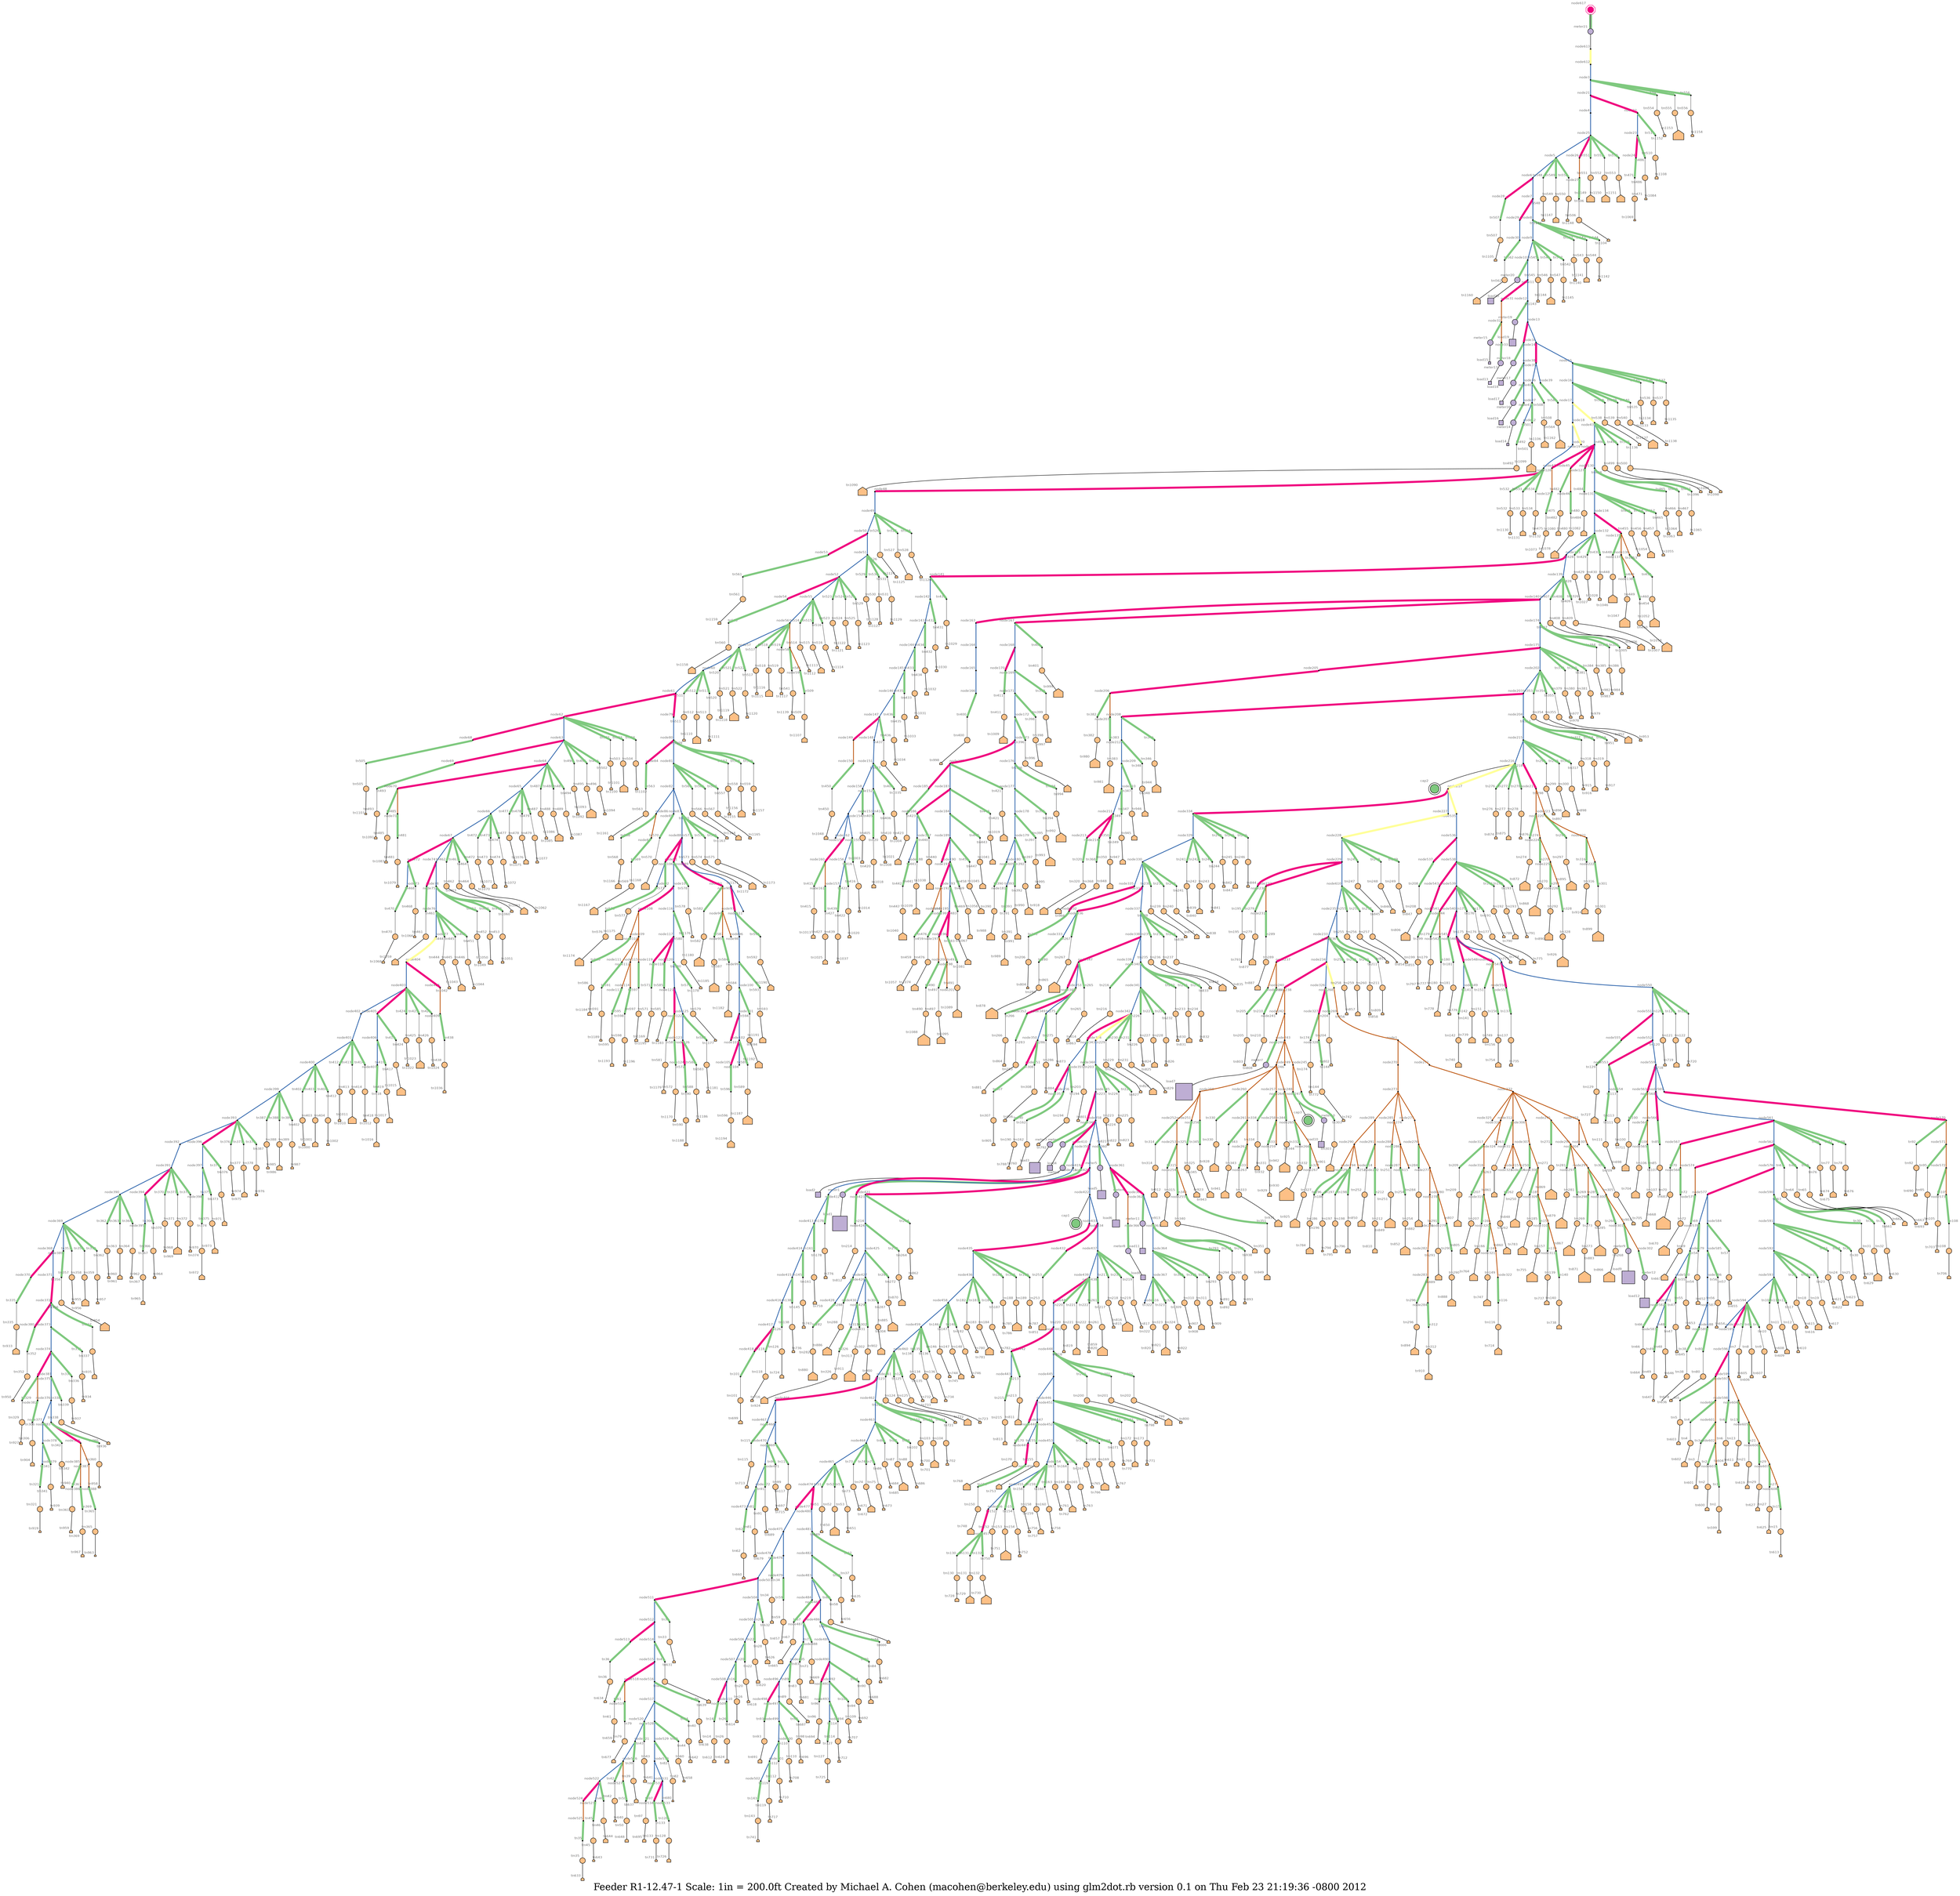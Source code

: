 graph "R1-12.47-1" {
	graph [bb="0,0,8818.9,7072.5",
		fontsize=24,
		label="Feeder R1-12.47-1 Scale: 1in = 200.0ft Created by Michael A. Cohen (macohen@berkeley.edu) using glm2dot.rb version 0.1 on Thu Feb\
 23 21:19:36 -0800 2012",
		lheight=0.40,
		lp="4409.4,18.4",
		lwidth=21.63
	];
	node [colorscheme=accent8,
		fontcolor=8,
		fontname=Helvetica,
		fontsize=8,
		label="\N"
	];
	edge [colorscheme=accent8];
	cap1	 [fillcolor=1,
		height=0.30556,
		label="",
		pos="3534,4669.2",
		shape=doublecircle,
		style=filled,
		width=0.30556,
		xlabel=cap1,
		xlp="3514.3,4663"];
	cap2	 [fillcolor=1,
		height=0.30556,
		label="",
		pos="3619.9,3177.1",
		shape=doublecircle,
		style=filled,
		width=0.30556,
		xlabel=cap2,
		xlp="3600.2,3161.3"];
	cap3	 [fillcolor=1,
		height=0.30556,
		label="",
		pos="2888.6,1727.6",
		shape=doublecircle,
		style=filled,
		width=0.30556,
		xlabel=cap3,
		xlp="2868.9,1743.4"];
	load1	 [fillcolor=2,
		height=0.51389,
		label="",
		pos="3510.6,4421",
		shape=square,
		style=filled,
		width=0.50694,
		xlabel=load1,
		xlp="3482.3,4444.3"];
	load2	 [fillcolor=2,
		height=0.18056,
		label="",
		pos="3581.2,4331.5",
		shape=square,
		style=filled,
		width=0.17361,
		xlabel=load2,
		xlp="3564.9,4320.2"];
	load3	 [fillcolor=2,
		height=0.375,
		label="",
		pos="3504.5,4248.6",
		shape=square,
		style=filled,
		width=0.36806,
		xlabel=load3,
		xlp="3481.2,4266.9"];
	load4	 [fillcolor=2,
		height=0.18056,
		label="",
		pos="3518.1,4333.8",
		shape=square,
		style=filled,
		width=0.17361,
		xlabel=load4,
		xlp="3501.8,4345.1"];
	load5	 [fillcolor=2,
		height=0.29167,
		label="",
		pos="3465.9,4344.8",
		shape=square,
		style=filled,
		width=0.28472,
		xlabel=load5,
		xlp="3445.6,4360.1"];
	load6	 [fillcolor=2,
		height=0.25,
		label="",
		pos="3370.3,4309",
		shape=square,
		style=filled,
		width=0.25,
		xlabel=load6,
		xlp="3351.6,4322.8"];
	load7	 [fillcolor=2,
		height=0.58333,
		label="",
		pos="2847.3,2071.5",
		shape=square,
		style=filled,
		width=0.58333,
		xlabel=load7,
		xlp="2816.5,2097.3"];
	load8	 [fillcolor=2,
		height=0.16667,
		label="",
		pos="3292.7,4435.7",
		shape=square,
		style=filled,
		width=0.16667,
		xlabel=load8,
		xlp="3276.9,4446.5"];
	load9	 [fillcolor=2,
		height=0.44444,
		label="",
		pos="582.19,2124.4",
		shape=square,
		style=filled,
		width=0.44444,
		xlabel=load9,
		xlp="556.4,2145.2"];
	load10	 [fillcolor=2,
		height=0.20833,
		label="",
		pos="2920.5,1695.6",
		shape=square,
		style=filled,
		width=0.20139,
		xlabel=load10,
		xlp="2901,1692.9"];
	load11	 [fillcolor=2,
		height=0.19444,
		label="",
		pos="3348.8,4368.6",
		shape=square,
		style=filled,
		width=0.19444,
		xlabel=load11,
		xlp="3330.1,4380.4"];
	load12	 [fillcolor=2,
		height=0.33333,
		label="",
		pos="385.02,2097.8",
		shape=square,
		style=filled,
		width=0.33333,
		xlabel=load12,
		xlp="361.01,2114.6"];
	load13	 [fillcolor=2,
		height=0.11111,
		label="",
		pos="6200.6,3443.3",
		shape=square,
		style=filled,
		width=0.11111,
		xlabel=load13,
		xlp="6184.6,3452.1"];
	load14	 [fillcolor=2,
		height=0.083333,
		label="",
		pos="6006.6,3041.5",
		shape=square,
		style=filled,
		width=0.083333,
		xlabel=load14,
		xlp="5991.6,3049.3"];
	load15	 [fillcolor=2,
		height=0.083333,
		label="",
		pos="6103.3,3283.2",
		shape=square,
		style=filled,
		width=0.083333,
		xlabel=load15,
		xlp="6088.3,3291"];
	load16	 [fillcolor=2,
		height=0.15278,
		label="",
		pos="6030.5,2945.8",
		shape=square,
		style=filled,
		width=0.14583,
		xlabel=load16,
		xlp="6013,2935.5"];
	load17	 [fillcolor=2,
		height=0.125,
		label="",
		pos="5925.7,2908.8",
		shape=square,
		style=filled,
		width=0.11806,
		xlabel=load17,
		xlp="5909.2,2918.1"];
	load18	 [fillcolor=2,
		height=0.16667,
		label="",
		pos="5915.2,2824.6",
		shape=square,
		style=filled,
		width=0.16667,
		xlabel=load18,
		xlp="5897.2,2835.4"];
	load19	 [fillcolor=2,
		height=0.23611,
		label="",
		pos="6026.2,2831.5",
		shape=square,
		style=filled,
		width=0.22917,
		xlabel=load19,
		xlp="6005.7,2844.8"];
	load20	 [fillcolor=2,
		height=0.20833,
		label="",
		pos="6168.1,3033.5",
		shape=square,
		style=filled,
		width=0.20139,
		xlabel=load20,
		xlp="6148.6,3045.8"];
	meter1	 [fillcolor=2,
		height=0.19444,
		label="",
		pos="3527.1,4416.8",
		shape=circle,
		style=filled,
		width=0.19444,
		xlabel=meter1,
		xlp="3546.5,4428.6"];
	meter1 -- load1	 [len=0.25,
		pos="3520,4418.6 3519.9,4418.7 3519.7,4418.7 3519.6,4418.7"];
	meter2	 [fillcolor=2,
		height=0.19444,
		label="",
		pos="3566.9,4334.8",
		shape=circle,
		style=filled,
		width=0.19444,
		xlabel=meter2,
		xlp="3547.4,4346.6"];
	meter2 -- load2	 [len=0.25,
		pos="3573.7,4333.2 3573.9,4333.2 3574.2,4333.1 3574.4,4333.1"];
	meter3	 [fillcolor=2,
		height=0.19444,
		label="",
		pos="3521.9,4250.5",
		shape=circle,
		style=filled,
		width=0.19444,
		xlabel=meter3,
		xlp="3541.3,4262.3"];
	meter3 -- load3	 [len=0.25,
		pos="3514.8,4249.7 3514.6,4249.7 3514.5,4249.7 3514.3,4249.7"];
	meter4	 [fillcolor=2,
		height=0.19444,
		label="",
		pos="3532,4327.3",
		shape=circle,
		style=filled,
		width=0.19444,
		xlabel=meter4,
		xlp="3512.6,4315.5"];
	meter4 -- load4	 [len=0.25,
		pos="3525.4,4330.4 3525.2,4330.5 3524.9,4330.6 3524.7,4330.7"];
	meter5	 [fillcolor=2,
		height=0.19444,
		label="",
		pos="3476.5,4333.1",
		shape=circle,
		style=filled,
		width=0.19444,
		xlabel=meter5,
		xlp="3457,4321.3"];
	meter5 -- load5	 [len=0.25,
		pos="3471.7,4338.4 3471.6,4338.5 3471.5,4338.6 3471.4,4338.7"];
	meter6	 [fillcolor=2,
		height=0.19444,
		label="",
		pos="3377.9,4324.2",
		shape=circle,
		style=filled,
		width=0.19444,
		xlabel=meter6,
		xlp="3397.4,4336"];
	meter6 -- load6	 [len=0.25,
		pos="3374.7,4317.7 3374.6,4317.5 3374.5,4317.4 3374.5,4317.3"];
	meter7	 [fillcolor=2,
		height=0.19444,
		label="",
		pos="2859.7,2082.9",
		shape=circle,
		style=filled,
		width=0.19444,
		xlabel=meter7,
		xlp="2879.1,2094.7"];
	meter7 -- load7	 [len=0.25,
		pos="2854.4,2078 2854.3,2077.9 2854.1,2077.8 2854,2077.7"];
	meter8	 [fillcolor=2,
		height=0.19444,
		label="",
		pos="3309.1,4426.8",
		shape=circle,
		style=filled,
		width=0.19444,
		xlabel=meter8,
		xlp="3289.7,4424.6"];
	meter8 -- load8	 [len=0.25,
		pos="3302.8,4430.2 3301.5,4430.9 3300.1,4431.7 3298.9,4432.4"];
	meter9	 [fillcolor=2,
		height=0.19444,
		label="",
		pos="599.81,2121.2",
		shape=circle,
		style=filled,
		width=0.19444,
		xlabel=meter9,
		xlp="619.26,2133"];
	meter9 -- load9	 [len=0.25,
		pos="592.64,2122.5 592.49,2122.5 592.34,2122.5 592.19,2122.6"];
	meter10	 [fillcolor=2,
		height=0.19444,
		label="",
		pos="2917.4,1713.9",
		shape=circle,
		style=filled,
		width=0.19444,
		xlabel=meter10,
		xlp="2895.8,1711.7"];
	meter10 -- load10	 [len=0.25,
		pos="2918.6,1706.9 2918.8,1705.7 2919,1704.6 2919.2,1703.4"];
	meter11	 [fillcolor=2,
		height=0.19444,
		label="",
		pos="3346,4351.8",
		shape=circle,
		style=filled,
		width=0.19444,
		xlabel=meter11,
		xlp="3324.6,4363.6"];
	meter11 -- load11	 [len=0.25,
		pos="3347.2,4359 3347.3,4359.9 3347.5,4360.8 3347.6,4361.6"];
	meter12	 [fillcolor=2,
		height=0.19444,
		label="",
		pos="402.09,2091.4",
		shape=circle,
		style=filled,
		width=0.19444,
		xlabel=meter12,
		xlp="380.41,2079.6"];
	meter12 -- load12	 [len=0.25,
		pos="395.14,2094 395,2094.1 394.85,2094.1 394.7,2094.2"];
	meter13	 [fillcolor=2,
		height=0.19444,
		label="",
		pos="6189.8,3428.2",
		shape=circle,
		style=filled,
		width=0.19444,
		xlabel=meter13,
		xlp="6168.2,3440"];
	meter13 -- load13	 [len=0.25,
		pos="6194,3434 6195.2,3435.8 6196.6,3437.6 6197.7,3439.2"];
	meter14	 [fillcolor=2,
		height=0.19444,
		label="",
		pos="5997.8,3025.7",
		shape=circle,
		style=filled,
		width=0.19444,
		xlabel=meter14,
		xlp="5976.1,3037.5"];
	meter14 -- load14	 [len=0.25,
		pos="6001.4,3032.1 6002.6,3034.3 6003.9,3036.7 6004.9,3038.5"];
	meter15	 [fillcolor=2,
		height=0.19444,
		label="",
		pos="6100.9,3265.6",
		shape=circle,
		style=filled,
		width=0.19444,
		xlabel=meter15,
		xlp="6079.3,3277.4"];
	meter15 -- load15	 [len=0.25,
		pos="6101.9,3272.8 6102.2,3275.4 6102.6,3278.1 6102.9,3280.2"];
	meter16	 [fillcolor=2,
		height=0.19444,
		label="",
		pos="6012.2,2948.6",
		shape=circle,
		style=filled,
		width=0.19444,
		xlabel=meter16,
		xlp="5990.6,2946.4"];
	meter16 -- load16	 [len=0.25,
		pos="6019.2,2947.5 6021,2947.3 6022.9,2947 6024.6,2946.7"];
	meter17	 [fillcolor=2,
		height=0.19444,
		label="",
		pos="5932.1,2892.5",
		shape=circle,
		style=filled,
		width=0.19444,
		xlabel=meter17,
		xlp="5910.4,2890.3"];
	meter17 -- load17	 [len=0.25,
		pos="5929.5,2899.1 5928.8,2900.8 5928.1,2902.6 5927.5,2904.2"];
	meter18	 [fillcolor=2,
		height=0.19444,
		label="",
		pos="5925.2,2811.6",
		shape=circle,
		style=filled,
		width=0.19444,
		xlabel=meter18,
		xlp="5903.5,2809.4"];
	meter18 -- load18	 [len=0.25,
		pos="5920.9,2817.2 5920.6,2817.6 5920.2,2818.1 5919.9,2818.5"];
	meter19	 [fillcolor=2,
		height=0.19444,
		label="",
		pos="6012.8,2821.3",
		shape=circle,
		style=filled,
		width=0.19444,
		xlabel=meter19,
		xlp="5991.1,2833.1"];
	meter19 -- load19	 [len=0.25,
		pos="6018.6,2825.7 6018.7,2825.8 6018.8,2825.8 6018.9,2825.9"];
	meter20	 [fillcolor=2,
		height=0.19444,
		label="",
		pos="6178.8,3020",
		shape=circle,
		style=filled,
		width=0.19444,
		xlabel=meter20,
		xlp="6157.2,3017.8"];
	meter20 -- load20	 [len=0.25,
		pos="6174.5,3025.5 6174.4,3025.6 6174.3,3025.7 6174.2,3025.8"];
	meter21	 [fillcolor=2,
		height=0.19444,
		label="",
		pos="7052.4,3944.6",
		shape=circle,
		style=filled,
		width=0.19444,
		xlabel=meter21,
		xlp="7030.7,3956.4"];
	node613	 [height=0.05,
		label="",
		pos="7039.9,3931.3",
		shape=point,
		style=filled,
		width=0.038889,
		xlabel=node613,
		xlp="7022.5,3937.9"];
	meter21 -- node613	 [len=0.25,
		pos="7047.6,3939.5 7045.4,3937.1 7042.9,3934.5 7041.4,3932.9"];
	node1	 [height=0.05,
		label="",
		pos="1720.9,1790.7",
		shape=point,
		style=filled,
		width=0.038889,
		xlabel=node1,
		xlp="1707.9,1793.7"];
	node270	 [height=0.05,
		label="",
		pos="1723,1770.6",
		shape=point,
		style=filled,
		width=0.038889,
		xlabel=node270,
		xlp="1705.6,1777.2"];
	node1 -- node270	 [color=7,
		len=0.25,
		penwidth=2,
		pos="1721.1,1788.8 1721.4,1785.1 1722.3,1776.7 1722.7,1772.7",
		weight=5];
	node271	 [height=0.05,
		label="",
		pos="1704.5,1802.3",
		shape=point,
		style=filled,
		width=0.038889,
		xlabel=node271,
		xlp="1687.2,1808.9"];
	node1 -- node271	 [color=7,
		len=0.25,
		penwidth=2,
		pos="1719.3,1791.7 1716.3,1793.9 1709.5,1798.8 1706.3,1801.1",
		weight=5];
	node2	 [height=0.05,
		label="",
		pos="1887.5,3308.6",
		shape=point,
		style=filled,
		width=0.038889,
		xlabel=node2,
		xlp="1874.5,3315.2"];
	node3	 [height=0.05,
		label="",
		pos="6924.2,3758.6",
		shape=point,
		style=filled,
		width=0.038889,
		xlabel=node3,
		xlp="6911.3,3752"];
	node21	 [height=0.05,
		label="",
		pos="6909,3685.1",
		shape=point,
		style=filled,
		width=0.038889,
		xlabel=node21,
		xlp="6893.8,3691.7"];
	node3 -- node21	 [color=5,
		len=0.838045,
		penwidth=2,
		pos="6923.8,3756.8 6921.7,3746.7 6911.6,3697.7 6909.4,3687.1",
		weight=5];
	tn554	 [height=0.05,
		label="",
		pos="6942.1,3750.3",
		shape=point,
		style=filled,
		width=0.038889,
		xlabel=tn554,
		xlp="6943,3743.7"];
	node3 -- tn554	 [color=1,
		len=0.25,
		penwidth=5,
		pos="6925.9,3757.8 6929.2,3756.3 6936.7,3752.8 6940.2,3751.2"];
	tn555	 [height=0.05,
		label="",
		pos="6906.3,3767.2",
		shape=point,
		style=filled,
		width=0.038889,
		xlabel=tn555,
		xlp="6894.5,3770.2"];
	node3 -- tn555	 [color=1,
		len=0.25,
		penwidth=5,
		pos="6922.5,3759.4 6919.2,3761 6911.7,3764.6 6908.2,3766.3"];
	tn556	 [height=0.05,
		label="",
		pos="6932.5,3776.2",
		shape=point,
		style=filled,
		width=0.038889,
		xlabel=tn556,
		xlp="6920.7,3782.8"];
	node3 -- tn556	 [color=1,
		len=0.25,
		penwidth=5,
		pos="6925.1,3760.5 6926.7,3763.9 6930.1,3771 6931.6,3774.4"];
	node4	 [height=0.05,
		label="",
		pos="6854,3655.9",
		shape=point,
		style=filled,
		width=0.038889,
		xlabel=node4,
		xlp="6841.1,3662.5"];
	node25	 [height=0.05,
		label="",
		pos="6709.7,3499.2",
		shape=point,
		style=filled,
		width=0.038889,
		xlabel=node25,
		xlp="6694.5,3505.8"];
	node4 -- node25	 [color=5,
		len=2.436,
		penwidth=2,
		pos="6852.8,3654.5 6839.6,3640.2 6725.4,3516.2 6711.1,3500.8",
		weight=5];
	node5	 [height=0.05,
		label="",
		pos="6572,3370.1",
		shape=point,
		style=filled,
		width=0.038889,
		xlabel=node5,
		xlp="6559.1,3376.7"];
	node6	 [height=0.05,
		label="",
		pos="6544.2,3327.2",
		shape=point,
		style=filled,
		width=0.038889,
		xlabel=node6,
		xlp="6531.3,3333.8"];
	node5 -- node6	 [color=5,
		len=0.576725,
		penwidth=2,
		pos="6570.8,3368.2 6566.3,3361.2 6549.9,3335.9 6545.4,3328.9",
		weight=5];
	tn548	 [height=0.05,
		label="",
		pos="6582.8,3383.8",
		shape=point,
		style=filled,
		width=0.038889,
		xlabel=tn548,
		xlp="6571,3390.4"];
	node5 -- tn548	 [color=1,
		len=0.25,
		penwidth=5,
		pos="6573.3,3371.8 6575.4,3374.4 6579.4,3379.5 6581.4,3382.1"];
	tn549	 [height=0.05,
		label="",
		pos="6588.9,3359.3",
		shape=point,
		style=filled,
		width=0.038889,
		xlabel=tn549,
		xlp="6577.1,3362.3"];
	node5 -- tn549	 [color=1,
		len=0.25,
		penwidth=5,
		pos="6573.6,3369.1 6576.7,3367.1 6583.7,3362.5 6587.1,3360.4"];
	tn550	 [height=0.05,
		label="",
		pos="6558.8,3385.6",
		shape=point,
		style=filled,
		width=0.038889,
		xlabel=tn550,
		xlp="6547,3392.2"];
	node5 -- tn550	 [color=1,
		len=0.25,
		penwidth=5,
		pos="6570.8,3371.5 6568.4,3374.4 6562.8,3380.9 6560.2,3383.9"];
	node28	 [height=0.05,
		label="",
		pos="6553.7,3310.3",
		shape=point,
		style=filled,
		width=0.038889,
		xlabel=node28,
		xlp="6538.6,3316.9"];
	node6 -- node28	 [color=6,
		len=0.25,
		penwidth=5,
		pos="6545.3,3325.4 6547.1,3322.1 6550.9,3315.3 6552.8,3312.1"];
	node7	 [height=0.05,
		label="",
		pos="6463,3303",
		shape=point,
		style=filled,
		width=0.038889,
		xlabel=node7,
		xlp="6450,3309.6"];
	node6 -- node7	 [color=5,
		len=0.93968,
		penwidth=2,
		pos="6542.2,3326.6 6531,3323.2 6476,3306.8 6464.9,3303.5",
		weight=5];
	node29	 [height=0.05,
		label="",
		pos="6452.3,3318.5",
		shape=point,
		style=filled,
		width=0.038889,
		xlabel=node29,
		xlp="6437.1,3325.1"];
	node7 -- node29	 [color=6,
		len=0.25,
		penwidth=5,
		pos="6461.6,3304.9 6459.5,3308 6455.3,3314.1 6453.3,3316.9"];
	node8	 [height=0.05,
		label="",
		pos="6380.4,3194.9",
		shape=point,
		style=filled,
		width=0.038889,
		xlabel=node8,
		xlp="6367.5,3197.9"];
	node7 -- node8	 [color=5,
		len=1.409265,
		penwidth=2,
		pos="6461.8,3301.4 6452.5,3289.3 6391.2,3209 6381.7,3196.5",
		weight=5];
	node9	 [height=0.05,
		label="",
		pos="6285.9,3105.7",
		shape=point,
		style=filled,
		width=0.038889,
		xlabel=node9,
		xlp="6272.9,3108.7"];
	node8 -- node9	 [color=5,
		len=1.37921,
		penwidth=2,
		pos="6379.1,3193.6 6368.5,3183.6 6298.2,3117.3 6287.3,3107",
		weight=5];
	tn542	 [height=0.05,
		label="",
		pos="6394.8,3182.3",
		shape=point,
		style=filled,
		width=0.038889,
		xlabel=tn542,
		xlp="6382.9,3188.9"];
	node8 -- tn542	 [color=1,
		len=0.25,
		penwidth=5,
		pos="6382.2,3193.3 6385.1,3190.8 6390.7,3185.9 6393.3,3183.6"];
	tn543	 [height=0.05,
		label="",
		pos="6390.1,3209.6",
		shape=point,
		style=filled,
		width=0.038889,
		xlabel=tn543,
		xlp="6378.3,3212.6"];
	node8 -- tn543	 [color=1,
		len=0.25,
		penwidth=5,
		pos="6381.6,3196.7 6383.5,3199.5 6387.1,3205 6388.9,3207.8"];
	tn544	 [height=0.05,
		label="",
		pos="6363.8,3203.9",
		shape=point,
		style=filled,
		width=0.038889,
		xlabel=tn544,
		xlp="6352,3206.9"];
	node8 -- tn544	 [color=1,
		len=0.25,
		penwidth=5,
		pos="6378.7,3195.8 6375.4,3197.6 6368.7,3201.2 6365.5,3202.9"];
	node10	 [height=0.05,
		label="",
		pos="6189.3,3006.8",
		shape=point,
		style=filled,
		width=0.038889,
		xlabel=node10,
		xlp="6174.2,3000.2"];
	node9 -- node10	 [color=5,
		len=1.515225,
		penwidth=2,
		pos="6284.5,3104.3 6273.7,3093.2 6201.9,3019.7 6190.8,3008.2",
		weight=5];
	tn545	 [height=0.05,
		label="",
		pos="6288.6,3087",
		shape=point,
		style=filled,
		width=0.038889,
		xlabel=tn545,
		xlp="6276.8,3093.6"];
	node9 -- tn545	 [color=1,
		len=0.25,
		penwidth=5,
		pos="6286.2,3103.7 6286.7,3100 6287.8,3092.5 6288.3,3088.9"];
	tn546	 [height=0.05,
		label="",
		pos="6273,3118.2",
		shape=point,
		style=filled,
		width=0.038889,
		xlabel=tn546,
		xlp="6281.2,3124.8"];
	node9 -- tn546	 [color=1,
		len=0.25,
		penwidth=5,
		pos="6284.3,3107.2 6281.8,3109.6 6277.1,3114.3 6274.6,3116.7"];
	tn547	 [height=0.05,
		label="",
		pos="6302.8,3110.5",
		shape=point,
		style=filled,
		width=0.038889,
		xlabel=tn547,
		xlp="6311,3117.1"];
	node9 -- tn547	 [color=1,
		len=0.25,
		penwidth=5,
		pos="6287.7,3106.2 6290.9,3107.1 6297.8,3109.1 6301,3110"];
	node11	 [height=0.05,
		label="",
		pos="6094.7,2941.3",
		shape=point,
		style=filled,
		width=0.038889,
		xlabel=node11,
		xlp="6079.8,2947.9"];
	node10 -- node11	 [color=5,
		len=1.24141,
		penwidth=2,
		pos="6187.7,3005.6 6176.2,2997.7 6108,2950.5 6096.4,2942.4",
		weight=5];
	node10 -- meter20	 [color=1,
		len=0.25,
		penwidth=5,
		pos="6188,3008.4 6186.9,3009.8 6185.2,3012 6183.5,3014.1"];
	node31	 [height=0.05,
		label="",
		pos="6109.6,2933.5",
		shape=point,
		style=filled,
		width=0.038889,
		xlabel=node31,
		xlp="6094.5,2926.9"];
	node11 -- node31	 [color=6,
		len=0.25,
		penwidth=5,
		pos="6096.5,2940.3 6099.4,2938.8 6104.9,2935.9 6107.8,2934.4"];
	node12	 [height=0.05,
		label="",
		pos="5995.8,2826.1",
		shape=point,
		style=filled,
		width=0.038889,
		xlabel=node12,
		xlp="5980.7,2819.5"];
	node11 -- node12	 [color=5,
		len=1.41577,
		penwidth=2,
		pos="6093.3,2939.6 6082.1,2926.6 6007.5,2839.7 5997,2827.5",
		weight=5];
	node13	 [height=0.05,
		label="",
		pos="5940.9,2783.9",
		shape=point,
		style=filled,
		width=0.038889,
		xlabel=node13,
		xlp="5925.7,2790.5"];
	node12 -- node13	 [color=5,
		len=0.7509,
		penwidth=2,
		pos="5994,2824.7 5985.5,2818.2 5950,2790.9 5942.3,2785.1",
		weight=5];
	node12 -- meter19	 [color=1,
		len=0.25,
		penwidth=5,
		pos="5997.6,2825.6 5999.6,2825 6002.9,2824.1 6005.9,2823.2"];
	node34	 [height=0.05,
		label="",
		pos="5934.2,2798.7",
		shape=point,
		style=filled,
		width=0.038889,
		xlabel=node34,
		xlp="5945.8,2805.3"];
	node13 -- node34	 [color=6,
		len=0.25,
		penwidth=5,
		pos="5940,2785.8 5938.8,2788.6 5936.3,2794 5935,2796.9"];
	node14	 [height=0.05,
		label="",
		pos="5800.3,2697.4",
		shape=point,
		style=filled,
		width=0.038889,
		xlabel=node14,
		xlp="5785.2,2704"];
	node13 -- node14	 [color=5,
		len=1.56953,
		penwidth=2,
		pos="5939.3,2783 5924.9,2774.1 5817.2,2707.8 5802.1,2698.5",
		weight=5];
	node38	 [height=0.05,
		label="",
		pos="5815.3,2702.8",
		shape=point,
		style=filled,
		width=0.038889,
		xlabel=node38,
		xlp="5826.9,2709.4"];
	node14 -- node38	 [color=6,
		len=0.25,
		penwidth=5,
		pos="5802.2,2698 5805,2699.1 5810.6,2701.1 5813.5,2702.1"];
	node15	 [height=0.05,
		label="",
		pos="5728.4,2640.8",
		shape=point,
		style=filled,
		width=0.038889,
		xlabel=node15,
		xlp="5713.3,2643.8"];
	node14 -- node15	 [color=5,
		len=0.98741,
		penwidth=2,
		pos="5798.8,2696.2 5789.5,2688.8 5739.2,2649.3 5729.9,2642",
		weight=5];
	node16	 [height=0.05,
		label="",
		pos="5648.8,2571.9",
		shape=point,
		style=filled,
		width=0.038889,
		xlabel=node16,
		xlp="5633.7,2574.9"];
	node15 -- node16	 [color=5,
		len=1.14231,
		penwidth=2,
		pos="5727,2639.6 5717.4,2631.2 5660,2581.6 5650.3,2573.2",
		weight=5];
	tn535	 [height=0.05,
		label="",
		pos="5742.7,2630",
		shape=point,
		style=filled,
		width=0.038889,
		xlabel=tn535,
		xlp="5730.9,2623.4"];
	node15 -- tn535	 [color=1,
		len=0.25,
		penwidth=5,
		pos="5730.2,2639.5 5732.9,2637.4 5738.2,2633.4 5740.9,2631.3"];
	tn536	 [height=0.05,
		label="",
		pos="5737.5,2655.3",
		shape=point,
		style=filled,
		width=0.038889,
		xlabel=tn536,
		xlp="5725.7,2658.3"];
	node15 -- tn536	 [color=1,
		len=0.25,
		penwidth=5,
		pos="5729.5,2642.6 5731.3,2645.4 5734.6,2650.7 5736.4,2653.5"];
	tn537	 [height=0.05,
		label="",
		pos="5713.2,2650.7",
		shape=point,
		style=filled,
		width=0.038889,
		xlabel=tn537,
		xlp="5701.4,2653.7"];
	node15 -- tn537	 [color=1,
		len=0.25,
		penwidth=5,
		pos="5726.6,2642 5723.5,2644 5717.5,2647.9 5714.7,2649.7"];
	node17	 [height=0.05,
		label="",
		pos="5524.2,2409.5",
		shape=point,
		style=filled,
		width=0.038889,
		xlabel=node17,
		xlp="5509,2402.9"];
	node16 -- node17	 [color=5,
		len=2.074065,
		penwidth=2,
		pos="5647.4,2570.1 5634.6,2553.4 5537.5,2426.9 5525.4,2411.1",
		weight=5];
	tn538	 [height=0.05,
		label="",
		pos="5645.5,2555.1",
		shape=point,
		style=filled,
		width=0.038889,
		xlabel=tn538,
		xlp="5633.7,2561.7"];
	node16 -- tn538	 [color=1,
		len=0.25,
		penwidth=5,
		pos="5648.5,2570.1 5647.9,2567 5646.6,2560.6 5645.9,2557.2"];
	tn539	 [height=0.05,
		label="",
		pos="5636.7,2583",
		shape=point,
		style=filled,
		width=0.038889,
		xlabel=tn539,
		xlp="5644.9,2589.6"];
	node16 -- tn539	 [color=1,
		len=0.25,
		penwidth=5,
		pos="5647.3,2573.3 5645,2575.4 5640.5,2579.5 5638.2,2581.6"];
	tn540	 [height=0.05,
		label="",
		pos="5665,2574.3",
		shape=point,
		style=filled,
		width=0.038889,
		xlabel=tn540,
		xlp="5673.3,2580.9"];
	node16 -- tn540	 [color=1,
		len=0.25,
		penwidth=5,
		pos="5650.8,2572.2 5653.9,2572.7 5659.9,2573.5 5663,2574"];
	node18	 [height=0.05,
		label="",
		pos="5551.5,2355.9",
		shape=point,
		style=filled,
		width=0.038889,
		xlabel=node18,
		xlp="5536.4,2362.5"];
	node17 -- node18	 [color=5,
		len=0.69934,
		penwidth=2,
		pos="5525.1,2407.7 5529.2,2399.6 5546.4,2366 5550.6,2357.8",
		weight=5];
	node43	 [height=0.05,
		label="",
		pos="5504.8,2416.6",
		shape=point,
		style=filled,
		width=0.038889,
		xlabel=node43,
		xlp="5489.7,2419.6"];
	node17 -- node43	 [color=4,
		len=0.25,
		penwidth=5,
		pos="5522.4,2410.2 5518.8,2411.5 5510.7,2414.5 5506.9,2415.9"];
	node20	 [height=0.05,
		label="",
		pos="5559.2,2331.4",
		shape=point,
		style=filled,
		width=0.038889,
		xlabel=node20,
		xlp="5544.1,2334.4"];
	node18 -- node20	 [color=5,
		len=0.314935,
		penwidth=2,
		pos="5552.1,2354 5553.6,2349.4 5557.2,2337.7 5558.6,2333.2",
		weight=5];
	node19	 [height=0.05,
		label="",
		pos="5536,2351.7",
		shape=point,
		style=filled,
		width=0.038889,
		xlabel=node19,
		xlp="5520.8,2345.1"];
	node18 -- node19	 [color=4,
		len=0.25,
		penwidth=5,
		pos="5549.6,2355.4 5546.6,2354.6 5540.9,2353.1 5537.9,2352.2"];
	node47	 [height=0.05,
		label="",
		pos="5579.5,2278.8",
		shape=point,
		style=filled,
		width=0.038889,
		xlabel=node47,
		xlp="5591.1,2272.2"];
	node20 -- node47	 [color=5,
		len=0.606165,
		penwidth=2,
		pos="5559.9,2329.6 5563,2321.6 5575.7,2288.7 5578.8,2280.6",
		weight=5];
	node22	 [height=0.05,
		label="",
		pos="6925.4,3674.4",
		shape=point,
		style=filled,
		width=0.038889,
		xlabel=node22,
		xlp="6910.3,3677.4"];
	node21 -- node22	 [color=6,
		len=0.25,
		penwidth=5,
		pos="6910.5,3684.1 6913.5,3682.1 6920.4,3677.6 6923.6,3675.5"];
	node21 -- node4	 [color=5,
		len=0.710945,
		penwidth=2,
		pos="6907.2,3684.1 6898.8,3679.7 6864.4,3661.4 6855.9,3656.9",
		weight=5];
	node23	 [height=0.05,
		label="",
		pos="7274.2,3863.3",
		shape=point,
		style=filled,
		width=0.038889,
		xlabel=node23,
		xlp="7259.1,3869.9"];
	node22 -- node23	 [color=5,
		len=4.248445,
		penwidth=2,
		pos="6927.3,3675.4 6953.6,3689.6 7247.3,3848.7 7272.5,3862.3",
		weight=5];
	tn510	 [height=0.05,
		label="",
		pos="6942.6,3665.1",
		shape=point,
		style=filled,
		width=0.038889,
		xlabel=tn510,
		xlp="6950.8,3671.7"];
	node22 -- tn510	 [color=1,
		len=0.25,
		penwidth=5,
		pos="6927.2,3673.4 6930.6,3671.6 6937.5,3667.8 6940.8,3666.1"];
	node24	 [height=0.05,
		label="",
		pos="7273.7,3882.9",
		shape=point,
		style=filled,
		width=0.038889,
		xlabel=node24,
		xlp="7258.5,3889.5"];
	node23 -- node24	 [color=6,
		len=0.25,
		penwidth=5,
		pos="7274.2,3865.1 7274.1,3868.7 7273.8,3876.9 7273.7,3880.8"];
	tn486	 [height=0.05,
		label="",
		pos="7287.7,3849.2",
		shape=point,
		style=filled,
		width=0.038889,
		xlabel=tn486,
		xlp="7275.8,3855.8"];
	node23 -- tn486	 [color=1,
		len=0.25,
		penwidth=5,
		pos="7275.9,3861.6 7278.6,3858.7 7283.8,3853.2 7286.3,3850.6"];
	tn471	 [height=0.05,
		label="",
		pos="7279.1,3901.4",
		shape=point,
		style=filled,
		width=0.038889,
		xlabel=tn471,
		xlp="7267.3,3908"];
	node24 -- tn471	 [color=1,
		len=0.25,
		penwidth=5,
		pos="7274.2,3884.8 7275.3,3888.4 7277.5,3895.9 7278.5,3899.5"];
	node26	 [height=0.05,
		label="",
		pos="6697.4,3488.8",
		shape=point,
		style=filled,
		width=0.038889,
		xlabel=node26,
		xlp="6682.3,3495.4"];
	node25 -- node26	 [color=6,
		len=0.25,
		penwidth=5,
		pos="6708.2,3498 6705.8,3496 6701.3,3492.1 6698.9,3490.1"];
	node25 -- node5	 [color=5,
		len=2.043115,
		penwidth=2,
		pos="6708.1,3497.8 6694,3484.5 6586.7,3383.9 6573.4,3371.4",
		weight=5];
	tn551	 [height=0.05,
		label="",
		pos="6721.3,3482.3",
		shape=point,
		style=filled,
		width=0.038889,
		xlabel=tn551,
		xlp="6709.5,3488.9"];
	node25 -- tn551	 [color=1,
		len=0.25,
		penwidth=5,
		pos="6710.8,3497.7 6712.9,3494.5 6717.8,3487.5 6720.1,3484.1"];
	tn552	 [height=0.05,
		label="",
		pos="6697.3,3516",
		shape=point,
		style=filled,
		width=0.038889,
		xlabel=tn552,
		xlp="6685.5,3522.6"];
	node25 -- tn552	 [color=1,
		len=0.25,
		penwidth=5,
		pos="6708.5,3500.8 6706.3,3503.9 6701.1,3510.9 6698.7,3514.2"];
	tn553	 [height=0.05,
		label="",
		pos="6723.7,3510",
		shape=point,
		style=filled,
		width=0.038889,
		xlabel=tn553,
		xlp="6711.9,3516.6"];
	node25 -- tn553	 [color=1,
		len=0.25,
		penwidth=5,
		pos="6711.4,3500.6 6714.1,3502.6 6719.3,3506.6 6722,3508.6"];
	node27	 [height=0.05,
		label="",
		pos="6890,3440.8",
		shape=point,
		style=filled,
		width=0.038889,
		xlabel=node27,
		xlp="6874.9,3447.4"];
	node26 -- node27	 [color=7,
		len=1.96053,
		penwidth=2,
		pos="6699.6,3488.2 6719.4,3483.3 6869.5,3445.9 6888.1,3441.2",
		weight=5];
	tn506	 [height=0.05,
		label="",
		pos="6908.5,3441.3",
		shape=point,
		style=filled,
		width=0.038889,
		xlabel=tn506,
		xlp="6896.7,3434.7"];
	node27 -- tn506	 [color=1,
		len=0.25,
		penwidth=5,
		pos="6892,3440.8 6895.6,3440.9 6903.1,3441.2 6906.6,3441.3"];
	tn507	 [height=0.05,
		label="",
		pos="6566.9,3295.9",
		shape=point,
		style=filled,
		width=0.038889,
		xlabel=tn507,
		xlp="6555,3302.5"];
	node28 -- tn507	 [color=1,
		len=0.25,
		penwidth=5,
		pos="6554.9,3309 6557.4,3306.3 6562.9,3300.3 6565.4,3297.4"];
	node30	 [height=0.05,
		label="",
		pos="6425.9,3377.3",
		shape=point,
		style=filled,
		width=0.038889,
		xlabel=node30,
		xlp="6410.7,3383.9"];
	node29 -- node30	 [color=5,
		len=0.756185,
		penwidth=2,
		pos="6451.5,3320.2 6447.7,3328.6 6430.9,3366 6426.8,3375.3",
		weight=5];
	tn562	 [height=0.05,
		label="",
		pos="6421.5,3395.7",
		shape=point,
		style=filled,
		width=0.038889,
		xlabel=tn562,
		xlp="6409.7,3402.3"];
	node30 -- tn562	 [color=1,
		len=0.25,
		penwidth=5,
		pos="6425.4,3379.3 6424.6,3382.9 6422.8,3390.3 6422,3393.8"];
	node32	 [height=0.05,
		label="",
		pos="6099.5,3248.2",
		shape=point,
		style=filled,
		width=0.038889,
		xlabel=node32,
		xlp="6084.4,3251.2"];
	node31 -- node32	 [color=7,
		len=3.339925,
		penwidth=2,
		pos="6109.6,2935.5 6108.7,2961 6100.3,3221.9 6099.6,3246.4",
		weight=5];
	node32 -- meter15	 [color=1,
		len=0.25,
		penwidth=5,
		pos="6099.7,3250 6099.8,3252.1 6100.1,3255.5 6100.4,3258.6"];
	node33	 [height=0.05,
		label="",
		pos="6179.5,3412.8",
		shape=point,
		style=filled,
		width=0.038889,
		xlabel=node33,
		xlp="6164.3,3419.4"];
	node32 -- node33	 [color=7,
		len=1.854425,
		penwidth=2,
		pos="6100.4,3250 6108.6,3267 6170.9,3395.2 6178.7,3411.2",
		weight=5];
	node33 -- meter13	 [color=1,
		len=0.25,
		penwidth=5,
		pos="6180.8,3414.7 6182,3416.6 6184,3419.5 6185.8,3422.2"];
	node35	 [height=0.05,
		label="",
		pos="5942.5,2878.5",
		shape=point,
		style=filled,
		width=0.038889,
		xlabel=node35,
		xlp="5927.4,2871.9"];
	node34 -- node35	 [color=5,
		len=1.108855,
		penwidth=2,
		pos="5934.4,2800.7 5935.6,2811.7 5941.2,2865.8 5942.3,2876.6",
		weight=5];
	node34 -- meter18	 [color=1,
		len=0.25,
		penwidth=5,
		pos="5933.1,2800.3 5932.1,2801.7 5930.6,2803.8 5929.2,2805.8"];
	node36	 [height=0.05,
		label="",
		pos="5994.9,2955.4",
		shape=point,
		style=filled,
		width=0.038889,
		xlabel=node36,
		xlp="5979.7,2962"];
	node35 -- node36	 [color=5,
		len=1.281925,
		penwidth=2,
		pos="5943.6,2880.1 5950.4,2890.1 5987,2943.8 5993.8,2953.8",
		weight=5];
	node35 -- meter17	 [color=1,
		len=0.25,
		penwidth=5,
		pos="5941.3,2880.2 5940,2881.9 5938.1,2884.4 5936.4,2886.8"];
	node37	 [height=0.05,
		label="",
		pos="5992.5,3008.2",
		shape=point,
		style=filled,
		width=0.038889,
		xlabel=node37,
		xlp="5977.4,3014.8"];
	node36 -- node37	 [color=5,
		len=0.67295,
		penwidth=2,
		pos="5994.8,2957.6 5994.4,2966.3 5993,2997.4 5992.6,3006",
		weight=5];
	node36 -- meter16	 [color=1,
		len=0.25,
		penwidth=5,
		pos="5996.7,2954.6 5998.8,2953.8 6002.4,2952.4 6005.5,2951.2"];
	node37 -- meter14	 [color=1,
		len=0.25,
		penwidth=5,
		pos="5993.1,3010.1 5993.7,3012.2 5994.8,3015.8 5995.7,3018.9"];
	node40	 [height=0.05,
		label="",
		pos="5798,2757",
		shape=point,
		style=filled,
		width=0.038889,
		xlabel=node40,
		xlp="5782.9,2763.6"];
	node38 -- node40	 [color=5,
		len=0.735075,
		penwidth=2,
		pos="5814.7,2704.6 5812.1,2712.8 5801.3,2746.8 5798.6,2755.2",
		weight=5];
	node39	 [height=0.05,
		label="",
		pos="5956.8,2665.4",
		shape=point,
		style=filled,
		width=0.038889,
		xlabel=node39,
		xlp="5941.6,2672"];
	node38 -- node39	 [color=5,
		len=2.271955,
		penwidth=2,
		pos="5817.3,2702.3 5833.2,2698.1 5938.3,2670.3 5954.7,2666",
		weight=5];
	tn564	 [height=0.05,
		label="",
		pos="5974.6,2668.1",
		shape=point,
		style=filled,
		width=0.038889,
		xlabel=tn564,
		xlp="5982.8,2661.5"];
	node39 -- tn564	 [color=1,
		len=0.25,
		penwidth=5,
		pos="5958.7,2665.7 5962.1,2666.2 5969.4,2667.3 5972.7,2667.8"];
	node41	 [height=0.05,
		label="",
		pos="5808.1,2841.8",
		shape=point,
		style=filled,
		width=0.038889,
		xlabel=node41,
		xlp="5793,2848.4"];
	node40 -- node41	 [color=5,
		len=1.256025,
		penwidth=2,
		pos="5798.3,2759.1 5799.7,2770.8 5806.5,2828.2 5807.9,2839.8",
		weight=5];
	tn508	 [height=0.05,
		label="",
		pos="5815,2758.4",
		shape=point,
		style=filled,
		width=0.038889,
		xlabel=tn508,
		xlp="5815.9,2751.8"];
	node40 -- tn508	 [color=1,
		len=0.25,
		penwidth=5,
		pos="5799.8,2757.2 5803,2757.4 5809.5,2758 5812.8,2758.2"];
	node42	 [height=0.05,
		label="",
		pos="5860.6,2955.2",
		shape=point,
		style=filled,
		width=0.038889,
		xlabel=node42,
		xlp="5845.4,2961.8"];
	node41 -- node42	 [color=5,
		len=1.541835,
		penwidth=2,
		pos="5809,2843.7 5815.4,2857.6 5853.9,2940.7 5859.8,2953.6",
		weight=5];
	tn501	 [height=0.05,
		label="",
		pos="5798.3,2856",
		shape=point,
		style=filled,
		width=0.038889,
		xlabel=tn501,
		xlp="5786.5,2859"];
	node41 -- tn501	 [color=1,
		len=0.25,
		penwidth=5,
		pos="5806.9,2843.5 5805,2846.3 5801.4,2851.5 5799.5,2854.3"];
	tn492	 [height=0.05,
		label="",
		pos="5868.7,2971.6",
		shape=point,
		style=filled,
		width=0.038889,
		xlabel=tn492,
		xlp="5856.8,2978.2"];
	node42 -- tn492	 [color=1,
		len=0.25,
		penwidth=5,
		pos="5861.6,2957.2 5863.2,2960.5 5866.4,2967 5867.9,2970"];
	node44	 [height=0.05,
		label="",
		pos="5203.7,2450.4",
		shape=point,
		style=filled,
		width=0.038889,
		xlabel=node44,
		xlp="5188.6,2457"];
	node43 -- node44	 [color=5,
		len=3.011345,
		penwidth=2,
		pos="5502.9,2416.8 5478.6,2419.6 5230.9,2447.4 5205.8,2450.2",
		weight=5];
	tn498	 [height=0.05,
		label="",
		pos="5490.1,2426.3",
		shape=point,
		style=filled,
		width=0.038889,
		xlabel=tn498,
		xlp="5498.3,2432.9"];
	node43 -- tn498	 [color=1,
		len=0.25,
		penwidth=5,
		pos="5503,2417.8 5500.2,2419.7 5494.8,2423.2 5491.9,2425.1"];
	tn499	 [height=0.05,
		label="",
		pos="5511.5,2433.3",
		shape=point,
		style=filled,
		width=0.038889,
		xlabel=tn499,
		xlp="5519.7,2426.7"];
	node43 -- tn499	 [color=1,
		len=0.25,
		penwidth=5,
		pos="5505.5,2418.4 5506.8,2421.6 5509.5,2428.4 5510.8,2431.5"];
	tn500	 [height=0.05,
		label="",
		pos="5491.5,2404.4",
		shape=point,
		style=filled,
		width=0.038889,
		xlabel=tn500,
		xlp="5479.7,2411"];
	node43 -- tn500	 [color=1,
		len=0.25,
		penwidth=5,
		pos="5503.2,2415.1 5500.5,2412.7 5495.3,2407.9 5492.8,2405.6"];
	node128	 [height=0.05,
		label="",
		pos="5219.8,2449.6",
		shape=point,
		style=filled,
		width=0.038889,
		xlabel=node128,
		xlp="5233.5,2456.2"];
	node44 -- node128	 [color=6,
		len=0.25,
		penwidth=5,
		pos="5205.7,2450.3 5208.8,2450.2 5214.7,2449.9 5217.8,2449.7"];
	node45	 [height=0.05,
		label="",
		pos="5212.5,2467.3",
		shape=point,
		style=filled,
		width=0.038889,
		xlabel=node45,
		xlp="5197.3,2473.9"];
	node44 -- node45	 [color=6,
		len=0.25,
		penwidth=5,
		pos="5204.7,2452.2 5206.4,2455.5 5209.9,2462.3 5211.6,2465.5"];
	node127	 [height=0.05,
		label="",
		pos="5202.9,2430.9",
		shape=point,
		style=filled,
		width=0.038889,
		xlabel=node127,
		xlp="5185.5,2437.5"];
	node44 -- node127	 [color=6,
		len=0.25,
		penwidth=5,
		pos="5203.7,2448.6 5203.5,2445 5203.1,2436.9 5203,2433"];
	node130	 [height=0.05,
		label="",
		pos="5122.7,2465",
		shape=point,
		style=filled,
		width=0.038889,
		xlabel=node130,
		xlp="5105.3,2468"];
	node44 -- node130	 [color=5,
		len=1.00044,
		penwidth=2,
		pos="5201.7,2450.8 5190.5,2452.8 5135.7,2462.6 5124.6,2464.6",
		weight=5];
	tn482	 [height=0.05,
		label="",
		pos="5222.4,2482.2",
		shape=point,
		style=filled,
		width=0.038889,
		xlabel=tn482,
		xlp="5210.6,2488.8"];
	node45 -- tn482	 [color=1,
		len=0.25,
		penwidth=5,
		pos="5213.7,2469.1 5215.6,2472 5219.3,2477.5 5221.2,2480.3"];
	node46	 [height=0.05,
		label="",
		pos="5248.2,2419.5",
		shape=point,
		style=filled,
		width=0.038889,
		xlabel=node46,
		xlp="5233.1,2426.1"];
	node45 -- node46	 [color=7,
		len=0.847925,
		penwidth=2,
		pos="5213.7,2465.7 5219.1,2458.4 5241.5,2428.5 5247,2421.1",
		weight=5];
	tn480	 [height=0.05,
		label="",
		pos="5260.9,2431.8",
		shape=point,
		style=filled,
		width=0.038889,
		xlabel=tn480,
		xlp="5269.1,2425.2"];
	node46 -- tn480	 [color=1,
		len=0.25,
		penwidth=5,
		pos="5249.8,2421 5252.2,2423.4 5256.9,2427.9 5259.3,2430.3"];
	node48	 [height=0.05,
		label="",
		pos="5594,2262.8",
		shape=point,
		style=filled,
		width=0.038889,
		xlabel=node48,
		xlp="5578.8,2256.2"];
	node47 -- node48	 [color=6,
		len=0.25,
		penwidth=5,
		pos="5580.9,2277.4 5583.7,2274.2 5590.1,2267.1 5592.8,2264.1"];
	tn532	 [height=0.05,
		label="",
		pos="5592.5,2290.2",
		shape=point,
		style=filled,
		width=0.038889,
		xlabel=tn532,
		xlp="5580.7,2296.8"];
	node47 -- tn532	 [color=1,
		len=0.25,
		penwidth=5,
		pos="5581.1,2280.2 5583.6,2282.4 5588.4,2286.6 5590.9,2288.8"];
	tn533	 [height=0.05,
		label="",
		pos="5562.1,2281.1",
		shape=point,
		style=filled,
		width=0.038889,
		xlabel=tn533,
		xlp="5550.3,2287.7"];
	node47 -- tn533	 [color=1,
		len=0.25,
		penwidth=5,
		pos="5577.7,2279.1 5574.3,2279.5 5567.2,2280.4 5563.9,2280.8"];
	tn534	 [height=0.05,
		label="",
		pos="5570.4,2263.8",
		shape=point,
		style=filled,
		width=0.038889,
		xlabel=tn534,
		xlp="5558.6,2266.8"];
	node47 -- tn534	 [color=1,
		len=0.25,
		penwidth=5,
		pos="5578.4,2277 5576.7,2274.1 5573.3,2268.5 5571.5,2265.6"];
	node49	 [height=0.05,
		label="",
		pos="5632.4,2143.8",
		shape=point,
		style=filled,
		width=0.038889,
		xlabel=node49,
		xlp="5617.2,2150.4"];
	node48 -- node49	 [color=5,
		len=1.33175,
		penwidth=2,
		pos="5594.6,2260.7 5599.3,2246.1 5627.4,2159.1 5631.8,2145.6",
		weight=5];
	node50	 [height=0.05,
		label="",
		pos="5684.2,2111.6",
		shape=point,
		style=filled,
		width=0.038889,
		xlabel=node50,
		xlp="5669.1,2118.2"];
	node49 -- node50	 [color=5,
		len=0.690185,
		penwidth=2,
		pos="5634.1,2142.7 5642,2137.8 5674.4,2117.6 5682.4,2112.7",
		weight=5];
	tn526	 [height=0.05,
		label="",
		pos="5616.4,2134.6",
		shape=point,
		style=filled,
		width=0.038889,
		xlabel=tn526,
		xlp="5604.6,2137.6"];
	node49 -- tn526	 [color=1,
		len=0.25,
		penwidth=5,
		pos="5630.4,2142.7 5627.2,2140.8 5621,2137.2 5618,2135.5"];
	tn527	 [height=0.05,
		label="",
		pos="5647.9,2151.8",
		shape=point,
		style=filled,
		width=0.038889,
		xlabel=tn527,
		xlp="5643.3,2145.2"];
	node49 -- tn527	 [color=1,
		len=0.25,
		penwidth=5,
		pos="5634.3,2144.8 5637.2,2146.3 5643,2149.3 5645.9,2150.8"];
	tn528	 [height=0.05,
		label="",
		pos="5626.4,2159",
		shape=point,
		style=filled,
		width=0.038889,
		xlabel=tn528,
		xlp="5614.6,2165.6"];
	node49 -- tn528	 [color=1,
		len=0.25,
		penwidth=5,
		pos="5631.6,2145.7 5630.5,2148.6 5628.3,2154.2 5627.1,2157.1"];
	node53	 [height=0.05,
		label="",
		pos="5700.9,2123",
		shape=point,
		style=filled,
		width=0.038889,
		xlabel=node53,
		xlp="5685.8,2129.6"];
	node50 -- node53	 [color=6,
		len=0.25,
		penwidth=5,
		pos="5685.8,2112.6 5688.9,2114.8 5695.8,2119.5 5699.1,2121.8"];
	node51	 [height=0.05,
		label="",
		pos="5692.6,2056.1",
		shape=point,
		style=filled,
		width=0.038889,
		xlabel=node51,
		xlp="5677.4,2062.7"];
	node50 -- node51	 [color=5,
		len=0.64334,
		penwidth=2,
		pos="5684.5,2109.7 5685.8,2101.3 5691,2066.5 5692.3,2058",
		weight=5];
	node52	 [height=0.05,
		label="",
		pos="5766.3,1935",
		shape=point,
		style=filled,
		width=0.038889,
		xlabel=node52,
		xlp="5777.9,1928.4"];
	node51 -- node52	 [color=5,
		len=1.55158,
		penwidth=2,
		pos="5693.6,2054.4 5701.9,2040.8 5756.7,1950.8 5765.2,1936.8",
		weight=5];
	tn529	 [height=0.05,
		label="",
		pos="5708.6,2065.9",
		shape=point,
		style=filled,
		width=0.038889,
		xlabel=tn529,
		xlp="5696.7,2072.5"];
	node51 -- tn529	 [color=1,
		len=0.25,
		penwidth=5,
		pos="5694.5,2057.3 5697.7,2059.3 5704,2063.1 5707,2064.9"];
	tn530	 [height=0.05,
		label="",
		pos="5678.2,2043.2",
		shape=point,
		style=filled,
		width=0.038889,
		xlabel=tn530,
		xlp="5686.4,2049.8"];
	node51 -- tn530	 [color=1,
		len=0.25,
		penwidth=5,
		pos="5690.8,2054.5 5687.9,2051.9 5682.3,2046.9 5679.6,2044.5"];
	tn531	 [height=0.05,
		label="",
		pos="5703.2,2043.8",
		shape=point,
		style=filled,
		width=0.038889,
		xlabel=tn531,
		xlp="5711.4,2050.4"];
	node51 -- tn531	 [color=1,
		len=0.25,
		penwidth=5,
		pos="5693.9,2054.6 5695.9,2052.2 5699.8,2047.7 5701.9,2045.3"];
	node54	 [height=0.05,
		label="",
		pos="5758.5,1917.4",
		shape=point,
		style=filled,
		width=0.038889,
		xlabel=node54,
		xlp="5743.3,1910.8"];
	node52 -- node54	 [color=6,
		len=0.25,
		penwidth=5,
		pos="5765.5,1933.1 5764,1929.7 5760.8,1922.6 5759.3,1919.2"];
	node55	 [height=0.05,
		label="",
		pos="5839.9,1831.7",
		shape=point,
		style=filled,
		width=0.038889,
		xlabel=node55,
		xlp="5824.7,1838.3"];
	node52 -- node55	 [color=5,
		len=1.48425,
		penwidth=2,
		pos="5767.6,1933.2 5776.6,1920.6 5830.4,1845 5838.8,1833.3",
		weight=5];
	tn523	 [height=0.05,
		label="",
		pos="5749,1936.4",
		shape=point,
		style=filled,
		width=0.038889,
		xlabel=tn523,
		xlp="5737.2,1943"];
	node52 -- tn523	 [color=1,
		len=0.25,
		penwidth=5,
		pos="5764.5,1935.2 5761.3,1935.4 5754.7,1936 5751.2,1936.3"];
	tn524	 [height=0.05,
		label="",
		pos="5772.6,1952.2",
		shape=point,
		style=filled,
		width=0.038889,
		xlabel=tn524,
		xlp="5760.8,1958.8"];
	node52 -- tn524	 [color=1,
		len=0.25,
		penwidth=5,
		pos="5767,1936.8 5768.2,1940.2 5770.8,1947.1 5772,1950.4"];
	tn525	 [height=0.05,
		label="",
		pos="5784.2,1935.2",
		shape=point,
		style=filled,
		width=0.038889,
		xlabel=tn525,
		xlp="5796,1928.6"];
	node52 -- tn525	 [color=1,
		len=0.25,
		penwidth=5,
		pos="5768.3,1935 5771.7,1935.1 5778.9,1935.2 5782.3,1935.2"];
	tn561	 [height=0.05,
		label="",
		pos="5717.6,2134.2",
		shape=point,
		style=filled,
		width=0.038889,
		xlabel=tn561,
		xlp="5705.8,2140.8"];
	node53 -- tn561	 [color=1,
		len=0.25,
		penwidth=5,
		pos="5702.4,2124.1 5705.5,2126.1 5712.5,2130.8 5715.8,2133"];
	tn560	 [height=0.05,
		label="",
		pos="5743.4,1903.5",
		shape=point,
		style=filled,
		width=0.038889,
		xlabel=tn560,
		xlp="5751.6,1896.9"];
	node54 -- tn560	 [color=1,
		len=0.25,
		penwidth=5,
		pos="5757.1,1916.1 5754.3,1913.5 5748,1907.7 5745,1905"];
	node56	 [height=0.05,
		label="",
		pos="5945.2,1749",
		shape=point,
		style=filled,
		width=0.038889,
		xlabel=node56,
		xlp="5930,1755.6"];
	node55 -- node56	 [color=5,
		len=1.538845,
		penwidth=2,
		pos="5841.4,1830.6 5853.2,1821.3 5931.5,1759.8 5943.6,1750.3",
		weight=5];
	tn514	 [height=0.05,
		label="",
		pos="5840.2,1814.1",
		shape=point,
		style=filled,
		width=0.038889,
		xlabel=tn514,
		xlp="5828.4,1817.1"];
	node55 -- tn514	 [color=1,
		len=0.25,
		penwidth=5,
		pos="5839.9,1829.8 5840,1826.4 5840.1,1819.3 5840.1,1816"];
	tn515	 [height=0.05,
		label="",
		pos="5853.4,1842.8",
		shape=point,
		style=filled,
		width=0.038889,
		xlabel=tn515,
		xlp="5841.6,1849.4"];
	node55 -- tn515	 [color=1,
		len=0.25,
		penwidth=5,
		pos="5841.5,1833.1 5844.1,1835.2 5849.1,1839.3 5851.7,1841.5"];
	tn516	 [height=0.05,
		label="",
		pos="5822.3,1825.5",
		shape=point,
		style=filled,
		width=0.038889,
		xlabel=tn516,
		xlp="5810.5,1828.5"];
	node55 -- tn516	 [color=1,
		len=0.25,
		penwidth=5,
		pos="5838,1831.1 5834.6,1829.8 5827.4,1827.3 5824.1,1826.1"];
	node57	 [height=0.05,
		label="",
		pos="6019.5,1631.3",
		shape=point,
		style=filled,
		width=0.038889,
		xlabel=node57,
		xlp="6004.4,1637.9"];
	node56 -- node57	 [color=5,
		len=1.523895,
		penwidth=2,
		pos="5946.2,1747.4 5954.6,1734.2 6009.8,1646.7 6018.4,1633.1",
		weight=5];
	tn517	 [height=0.05,
		label="",
		pos="5953.1,1762.2",
		shape=point,
		style=filled,
		width=0.038889,
		xlabel=tn517,
		xlp="5941.3,1768.8"];
	node56 -- tn517	 [color=1,
		len=0.25,
		penwidth=5,
		pos="5946.2,1750.7 5947.7,1753.2 5950.6,1758 5952.1,1760.5"];
	tn518	 [height=0.05,
		label="",
		pos="5928,1744.6",
		shape=point,
		style=filled,
		width=0.038889,
		xlabel=tn518,
		xlp="5936.2,1738"];
	node56 -- tn518	 [color=1,
		len=0.25,
		penwidth=5,
		pos="5943.4,1748.6 5940,1747.7 5933,1745.9 5929.7,1745.1"];
	tn519	 [height=0.05,
		label="",
		pos="5948.1,1732.3",
		shape=point,
		style=filled,
		width=0.038889,
		xlabel=tn519,
		xlp="5956.3,1738.9"];
	node56 -- tn519	 [color=1,
		len=0.25,
		penwidth=5,
		pos="5945.5,1747.2 5946,1744.1 5947.1,1737.8 5947.7,1734.5"];
	node58	 [height=0.05,
		label="",
		pos="5997.6,1808.5",
		shape=point,
		style=filled,
		width=0.038889,
		xlabel=node58,
		xlp="5982.5,1815.1"];
	node56 -- node58	 [color=7,
		len=0.908385,
		penwidth=2,
		pos="5946.5,1750.5 5953.7,1758.7 5988.6,1798.3 5996.2,1806.8",
		weight=5];
	node60	 [height=0.05,
		label="",
		pos="6209.4,1463.2",
		shape=point,
		style=filled,
		width=0.038889,
		xlabel=node60,
		xlp="6194.3,1456.6"];
	node57 -- node60	 [color=5,
		len=2.85391,
		penwidth=2,
		pos="6021.2,1629.9 6038.7,1614.3 6191.3,1479.3 6207.9,1464.5",
		weight=5];
	tn520	 [height=0.05,
		label="",
		pos="6021.1,1648.1",
		shape=point,
		style=filled,
		width=0.038889,
		xlabel=tn520,
		xlp="6009.2,1654.7"];
	node57 -- tn520	 [color=1,
		len=0.25,
		penwidth=5,
		pos="6019.7,1633.1 6020,1636.2 6020.6,1642.6 6020.9,1645.9"];
	tn521	 [height=0.05,
		label="",
		pos="6036.8,1629.7",
		shape=point,
		style=filled,
		width=0.038889,
		xlabel=tn521,
		xlp="6025,1623.1"];
	node57 -- tn521	 [color=1,
		len=0.25,
		penwidth=5,
		pos="6021.4,1631.1 6024.6,1630.8 6031.2,1630.2 6034.6,1629.9"];
	tn522	 [height=0.05,
		label="",
		pos="6007.1,1618.5",
		shape=point,
		style=filled,
		width=0.038889,
		xlabel=tn522,
		xlp="6015.4,1611.9"];
	node57 -- tn522	 [color=1,
		len=0.25,
		penwidth=5,
		pos="6018,1629.7 6015.6,1627.3 6011.1,1622.5 6008.7,1620.1"];
	tn541	 [height=0.05,
		label="",
		pos="6013.8,1807.8",
		shape=point,
		style=filled,
		width=0.038889,
		xlabel=tn541,
		xlp="6001.9,1801.2"];
	node58 -- tn541	 [color=1,
		len=0.25,
		penwidth=5,
		pos="5999.6,1808.4 6002.7,1808.2 6008.6,1808 6011.8,1807.8"];
	node59	 [height=0.05,
		label="",
		pos="6045.9,1857",
		shape=point,
		style=filled,
		width=0.038889,
		xlabel=node59,
		xlp="6030.7,1863.6"];
	node58 -- node59	 [color=7,
		len=0.72559,
		penwidth=2,
		pos="5999.2,1810.1 6006.7,1817.6 6037.9,1849 6044.6,1855.7",
		weight=5];
	tn509	 [height=0.05,
		label="",
		pos="6060.1,1868.5",
		shape=point,
		style=filled,
		width=0.038889,
		xlabel=tn509,
		xlp="6048.3,1875.1"];
	node59 -- tn509	 [color=1,
		len=0.25,
		penwidth=5,
		pos="6047.6,1858.4 6050.5,1860.7 6056.1,1865.2 6058.7,1867.4"];
	node61	 [height=0.05,
		label="",
		pos="6265.4,1405.3",
		shape=point,
		style=filled,
		width=0.038889,
		xlabel=node61,
		xlp="6250.3,1411.9"];
	node60 -- node61	 [color=5,
		len=0.83908,
		penwidth=2,
		pos="6210.8,1461.8 6218.5,1453.9 6255.8,1415.2 6263.9,1406.9",
		weight=5];
	tn511	 [height=0.05,
		label="",
		pos="6194.9,1471.7",
		shape=point,
		style=filled,
		width=0.038889,
		xlabel=tn511,
		xlp="6206.4,1474.7"];
	node60 -- tn511	 [color=1,
		len=0.25,
		penwidth=5,
		pos="6207.6,1464.3 6204.8,1465.9 6199.5,1469 6196.7,1470.7"];
	tn512	 [height=0.05,
		label="",
		pos="6213.7,1482.2",
		shape=point,
		style=filled,
		width=0.038889,
		xlabel=tn512,
		xlp="6201.9,1488.8"];
	node60 -- tn512	 [color=1,
		len=0.25,
		penwidth=5,
		pos="6209.9,1465.3 6210.7,1468.9 6212.4,1476.6 6213.3,1480.2"];
	tn513	 [height=0.05,
		label="",
		pos="6194.9,1450.5",
		shape=point,
		style=filled,
		width=0.038889,
		xlabel=tn513,
		xlp="6203.1,1443.9"];
	node60 -- tn513	 [color=1,
		len=0.25,
		penwidth=5,
		pos="6207.6,1461.7 6204.7,1459.1 6199,1454.1 6196.3,1451.8"];
	node62	 [height=0.05,
		label="",
		pos="6287.2,1414.6",
		shape=point,
		style=filled,
		width=0.038889,
		xlabel=node62,
		xlp="6298.7,1421.2"];
	node61 -- node62	 [color=6,
		len=0.25,
		penwidth=5,
		pos="6267.1,1406 6271.1,1407.7 6281.1,1412 6285.3,1413.8"];
	node79	 [height=0.05,
		label="",
		pos="6255.4,1386",
		shape=point,
		style=filled,
		width=0.038889,
		xlabel=node79,
		xlp="6240.3,1392.6"];
	node61 -- node79	 [color=6,
		len=0.25,
		penwidth=5,
		pos="6264.5,1403.5 6262.6,1399.8 6258.1,1391.2 6256.3,1387.6"];
	node68	 [height=0.05,
		label="",
		pos="6290.2,1400.1",
		shape=point,
		style=filled,
		width=0.038889,
		xlabel=node68,
		xlp="6275.1,1393.5"];
	node62 -- node68	 [color=6,
		len=0.25,
		penwidth=5,
		pos="6287.6,1412.8 6288.1,1410 6289.3,1404.7 6289.8,1401.9"];
	node63	 [height=0.05,
		label="",
		pos="6387.1,1445",
		shape=point,
		style=filled,
		width=0.038889,
		xlabel=node63,
		xlp="6371.9,1451.6"];
	node62 -- node63	 [color=5,
		len=1.07744,
		penwidth=2,
		pos="6288.9,1415.1 6301.1,1418.8 6373,1440.7 6385.3,1444.5",
		weight=5];
	tn502	 [height=0.05,
		label="",
		pos="6303.7,1414",
		shape=point,
		style=filled,
		width=0.038889,
		xlabel=tn502,
		xlp="6291.9,1407.4"];
	node62 -- tn502	 [color=1,
		len=0.25,
		penwidth=5,
		pos="6289.2,1414.5 6292.4,1414.4 6298.5,1414.2 6301.7,1414.1"];
	tn503	 [height=0.05,
		label="",
		pos="6295.1,1431.8",
		shape=point,
		style=filled,
		width=0.038889,
		xlabel=tn503,
		xlp="6306.9,1434.8"];
	node62 -- tn503	 [color=1,
		len=0.25,
		penwidth=5,
		pos="6288,1416.4 6289.6,1419.8 6292.8,1426.7 6294.3,1430"];
	tn504	 [height=0.05,
		label="",
		pos="6279.2,1426",
		shape=point,
		style=filled,
		width=0.038889,
		xlabel=tn504,
		xlp="6274.6,1419.4"];
	node62 -- tn504	 [color=1,
		len=0.25,
		penwidth=5,
		pos="6285.9,1416.4 6284.4,1418.6 6281.8,1422.3 6280.3,1424.4"];
	node69	 [height=0.05,
		label="",
		pos="6378.2,1460.3",
		shape=point,
		style=filled,
		width=0.038889,
		xlabel=node69,
		xlp="6363.1,1466.9"];
	node63 -- node69	 [color=6,
		len=0.25,
		penwidth=5,
		pos="6386,1446.9 6384.3,1449.8 6381,1455.5 6379.3,1458.4"];
	node64	 [height=0.05,
		label="",
		pos="6529.6,1481.4",
		shape=point,
		style=filled,
		width=0.038889,
		xlabel=node64,
		xlp="6514.4,1474.8"];
	node63 -- node64	 [color=5,
		len=1.575275,
		penwidth=2,
		pos="6389.1,1445.5 6405.2,1449.6 6512.8,1477.1 6527.8,1480.9",
		weight=5];
	tn494	 [height=0.05,
		label="",
		pos="6396.7,1458.4",
		shape=point,
		style=filled,
		width=0.038889,
		xlabel=tn494,
		xlp="6404.9,1451.8"];
	node63 -- tn494	 [color=1,
		len=0.25,
		penwidth=5,
		pos="6388.2,1446.6 6390.1,1449.2 6393.7,1454.2 6395.5,1456.8"];
	tn495	 [height=0.05,
		label="",
		pos="6385.4,1428.4",
		shape=point,
		style=filled,
		width=0.038889,
		xlabel=tn495,
		xlp="6373.6,1435"];
	node63 -- tn495	 [color=1,
		len=0.25,
		penwidth=5,
		pos="6386.9,1443 6386.5,1439.8 6385.9,1433.6 6385.6,1430.4"];
	tn496	 [height=0.05,
		label="",
		pos="6401.6,1435.8",
		shape=point,
		style=filled,
		width=0.038889,
		xlabel=tn496,
		xlp="6409.9,1442.4"];
	node63 -- tn496	 [color=1,
		len=0.25,
		penwidth=5,
		pos="6388.8,1443.9 6391.6,1442.1 6397,1438.7 6399.8,1436.9"];
	node70	 [height=0.05,
		label="",
		pos="6529.1,1501.5",
		shape=point,
		style=filled,
		width=0.038889,
		xlabel=node70,
		xlp="6540.7,1508.1"];
	node64 -- node70	 [color=6,
		len=0.25,
		penwidth=5,
		pos="6529.6,1483.2 6529.5,1487 6529.3,1495.4 6529.2,1499.3"];
	node65	 [height=0.05,
		label="",
		pos="6600.7,1472.8",
		shape=point,
		style=filled,
		width=0.038889,
		xlabel=node65,
		xlp="6585.6,1479.4"];
	node64 -- node65	 [color=5,
		len=0.795925,
		penwidth=2,
		pos="6531.6,1481.1 6542,1479.9 6588.7,1474.3 6598.8,1473.1",
		weight=5];
	tn487	 [height=0.05,
		label="",
		pos="6532.3,1464.2",
		shape=point,
		style=filled,
		width=0.038889,
		xlabel=tn487,
		xlp="6540.6,1470.8"];
	node64 -- tn487	 [color=1,
		len=0.25,
		penwidth=5,
		pos="6529.9,1479.5 6530.4,1476.3 6531.4,1469.8 6532,1466.4"];
	tn488	 [height=0.05,
		label="",
		pos="6515.4,1487.4",
		shape=point,
		style=filled,
		width=0.038889,
		xlabel=tn488,
		xlp="6523.7,1494"];
	node64 -- tn488	 [color=1,
		len=0.25,
		penwidth=5,
		pos="6527.9,1482.1 6525.1,1483.3 6519.9,1485.5 6517.2,1486.7"];
	tn489	 [height=0.05,
		label="",
		pos="6517.7,1467.2",
		shape=point,
		style=filled,
		width=0.038889,
		xlabel=tn489,
		xlp="6518.6,1460.6"];
	node64 -- tn489	 [color=1,
		len=0.25,
		penwidth=5,
		pos="6528.1,1479.6 6525.7,1476.8 6521.1,1471.2 6518.9,1468.6"];
	node66	 [height=0.05,
		label="",
		pos="6656.6,1489.2",
		shape=point,
		style=filled,
		width=0.038889,
		xlabel=node66,
		xlp="6641.4,1482.6"];
	node65 -- node66	 [color=5,
		len=0.64662,
		penwidth=2,
		pos="6602.6,1473.4 6611.1,1475.9 6646,1486.1 6654.6,1488.6",
		weight=5];
	tn477	 [height=0.05,
		label="",
		pos="6605.1,1453.8",
		shape=point,
		style=filled,
		width=0.038889,
		xlabel=tn477,
		xlp="6613.4,1460.4"];
	node65 -- tn477	 [color=1,
		len=0.25,
		penwidth=5,
		pos="6601.1,1471.1 6602,1467.6 6603.8,1459.6 6604.7,1455.9"];
	tn478	 [height=0.05,
		label="",
		pos="6592.8,1459.5",
		shape=point,
		style=filled,
		width=0.038889,
		xlabel=tn478,
		xlp="6581,1466.1"];
	node65 -- tn478	 [color=1,
		len=0.25,
		penwidth=5,
		pos="6599.8,1471.2 6598.2,1468.6 6595.3,1463.7 6593.8,1461.1"];
	tn479	 [height=0.05,
		label="",
		pos="6595,1489",
		shape=point,
		style=filled,
		width=0.038889,
		xlabel=tn479,
		xlp="6583.2,1495.6"];
	node65 -- tn479	 [color=1,
		len=0.25,
		penwidth=5,
		pos="6600,1474.8 6598.9,1477.9 6596.8,1483.9 6595.7,1487"];
	node67	 [height=0.05,
		label="",
		pos="6686.4,1469.3",
		shape=point,
		style=filled,
		width=0.038889,
		xlabel=node67,
		xlp="6671.2,1475.9"];
	node66 -- node67	 [color=5,
		len=0.408745,
		penwidth=2,
		pos="6658.2,1488.1 6663.3,1484.7 6679.3,1474.1 6684.6,1470.5",
		weight=5];
	tn472	 [height=0.05,
		label="",
		pos="6644.6,1498.3",
		shape=point,
		style=filled,
		width=0.038889,
		xlabel=tn472,
		xlp="6632.8,1504.9"];
	node66 -- tn472	 [color=1,
		len=0.25,
		penwidth=5,
		pos="6655.1,1490.3 6652.8,1492.1 6648.4,1495.4 6646.1,1497.2"];
	tn473	 [height=0.05,
		label="",
		pos="6653.4,1508.5",
		shape=point,
		style=filled,
		width=0.038889,
		xlabel=tn473,
		xlp="6661.6,1515.1"];
	node66 -- tn473	 [color=1,
		len=0.25,
		penwidth=5,
		pos="6656.3,1491 6655.7,1494.5 6654.4,1502.6 6653.8,1506.4"];
	tn474	 [height=0.05,
		label="",
		pos="6664.7,1506.8",
		shape=point,
		style=filled,
		width=0.038889,
		xlabel=tn474,
		xlp="6660.2,1500.2"];
	node66 -- tn474	 [color=1,
		len=0.25,
		penwidth=5,
		pos="6657.4,1491.1 6659,1494.5 6662.3,1501.6 6663.9,1505"];
	node72	 [height=0.05,
		label="",
		pos="6684,1449",
		shape=point,
		style=filled,
		width=0.038889,
		xlabel=node72,
		xlp="6668.9,1455.6"];
	node67 -- node72	 [color=6,
		len=0.25,
		penwidth=5,
		pos="6686.1,1467.5 6685.7,1463.7 6684.7,1455.2 6684.3,1451.2"];
	node74	 [height=0.05,
		label="",
		pos="6769.1,1472.5",
		shape=point,
		style=filled,
		width=0.038889,
		xlabel=node74,
		xlp="6754,1479.1"];
	node67 -- node74	 [color=5,
		len=0.878805,
		penwidth=2,
		pos="6688.4,1469.4 6699.8,1469.9 6755.9,1472 6767.1,1472.4",
		weight=5];
	tn462	 [height=0.05,
		label="",
		pos="6702.2,1474.5",
		shape=point,
		style=filled,
		width=0.038889,
		xlabel=tn462,
		xlp="6710.4,1467.9"];
	node67 -- tn462	 [color=1,
		len=0.25,
		penwidth=5,
		pos="6688.3,1470 6691.3,1471 6697.2,1472.9 6700.2,1473.9"];
	tn463	 [height=0.05,
		label="",
		pos="6696.6,1456.8",
		shape=point,
		style=filled,
		width=0.038889,
		xlabel=tn463,
		xlp="6708.4,1459.8"];
	node67 -- tn463	 [color=1,
		len=0.25,
		penwidth=5,
		pos="6687.6,1467.8 6689.6,1465.4 6693.4,1460.8 6695.4,1458.3"];
	tn464	 [height=0.05,
		label="",
		pos="6693.1,1485.5",
		shape=point,
		style=filled,
		width=0.038889,
		xlabel=tn464,
		xlp="6681.3,1492.1"];
	node67 -- tn464	 [color=1,
		len=0.25,
		penwidth=5,
		pos="6687.2,1471.3 6688.5,1474.4 6690.9,1480.4 6692.2,1483.5"];
	tn505	 [height=0.05,
		label="",
		pos="6290.9,1384.2",
		shape=point,
		style=filled,
		width=0.038889,
		xlabel=tn505,
		xlp="6302.7,1387.2"];
	node68 -- tn505	 [color=1,
		len=0.25,
		penwidth=5,
		pos="6290.3,1398.1 6290.4,1395.1 6290.7,1389.2 6290.8,1386.1"];
	tn493	 [height=0.05,
		label="",
		pos="6375.4,1479.5",
		shape=point,
		style=filled,
		width=0.038889,
		xlabel=tn493,
		xlp="6363.6,1486.1"];
	node69 -- tn493	 [color=1,
		len=0.25,
		penwidth=5,
		pos="6377.9,1462.4 6377.4,1466.1 6376.2,1473.9 6375.7,1477.6"];
	tn485	 [height=0.05,
		label="",
		pos="6524.4,1519.2",
		shape=point,
		style=filled,
		width=0.038889,
		xlabel=tn485,
		xlp="6536.2,1525.8"];
	node70 -- tn485	 [color=1,
		len=0.25,
		penwidth=5,
		pos="6528.6,1503.4 6527.7,1506.8 6525.8,1514 6524.9,1517.4"];
	node71	 [height=0.05,
		label="",
		pos="6522.9,1584.2",
		shape=point,
		style=filled,
		width=0.038889,
		xlabel=node71,
		xlp="6507.8,1590.8"];
	node70 -- node71	 [color=7,
		len=0.86215,
		penwidth=2,
		pos="6529,1503.5 6528.1,1515 6523.9,1571 6523.1,1582.3",
		weight=5];
	tn481	 [height=0.05,
		label="",
		pos="6524.4,1602.8",
		shape=point,
		style=filled,
		width=0.038889,
		xlabel=tn481,
		xlp="6512.6,1609.4"];
	node71 -- tn481	 [color=1,
		len=0.25,
		penwidth=5,
		pos="6523.1,1586.2 6523.4,1589.8 6524,1597.4 6524.2,1600.9"];
	node73	 [height=0.05,
		label="",
		pos="6707.3,1346",
		shape=point,
		style=filled,
		width=0.038889,
		xlabel=node73,
		xlp="6692.2,1352.6"];
	node72 -- node73	 [color=5,
		len=1.0824,
		penwidth=2,
		pos="6684.4,1447.2 6687.3,1434.7 6704,1360.5 6706.9,1347.8",
		weight=5];
	tn468	 [height=0.05,
		label="",
		pos="6686.5,1429.4",
		shape=point,
		style=filled,
		width=0.038889,
		xlabel=tn468,
		xlp="6674.7,1432.4"];
	node72 -- tn468	 [color=1,
		len=0.25,
		penwidth=5,
		pos="6684.3,1447.2 6684.7,1443.6 6685.7,1435.4 6686.2,1431.5"];
	tn470	 [height=0.05,
		label="",
		pos="6712.2,1327.7",
		shape=point,
		style=filled,
		width=0.038889,
		xlabel=tn470,
		xlp="6700.4,1334.3"];
	node73 -- tn470	 [color=1,
		len=0.25,
		penwidth=5,
		pos="6707.8,1344 6708.8,1340.5 6710.8,1333.1 6711.7,1329.6"];
	node78	 [height=0.05,
		label="",
		pos="6773.7,1451.9",
		shape=point,
		style=filled,
		width=0.038889,
		xlabel=node78,
		xlp="6758.6,1458.5"];
	node74 -- node78	 [color=6,
		len=0.25,
		penwidth=5,
		pos="6769.5,1470.6 6770.4,1466.8 6772.3,1458.2 6773.2,1454.1"];
	node75	 [height=0.05,
		label="",
		pos="6796.1,1498",
		shape=point,
		style=filled,
		width=0.038889,
		xlabel=node75,
		xlp="6780.9,1504.6"];
	node74 -- node75	 [color=5,
		len=0.4236,
		penwidth=2,
		pos="6770.6,1473.9 6775.3,1478.3 6790.2,1492.4 6794.8,1496.7",
		weight=5];
	node76	 [height=0.05,
		label="",
		pos="6902.3,1524",
		shape=point,
		style=filled,
		width=0.038889,
		xlabel=node76,
		xlp="6887.1,1530.6"];
	node75 -- node76	 [color=5,
		len=1.211185,
		penwidth=2,
		pos="6797.9,1498.4 6810.8,1501.6 6887.3,1520.3 6900.4,1523.5",
		weight=5];
	tn451	 [height=0.05,
		label="",
		pos="6796.5,1520",
		shape=point,
		style=filled,
		width=0.038889,
		xlabel=tn451,
		xlp="6784.7,1526.6"];
	node75 -- tn451	 [color=1,
		len=0.25,
		penwidth=5,
		pos="6796.1,1500 6796.2,1504.3 6796.4,1514.1 6796.5,1518.2"];
	tn452	 [height=0.05,
		label="",
		pos="6806.5,1481.1",
		shape=point,
		style=filled,
		width=0.038889,
		xlabel=tn452,
		xlp="6794.7,1474.5"];
	node75 -- tn452	 [color=1,
		len=0.25,
		penwidth=5,
		pos="6797,1496.4 6799,1493.3 6803.4,1486.2 6805.4,1482.9"];
	tn453	 [height=0.05,
		label="",
		pos="6808.2,1506.2",
		shape=point,
		style=filled,
		width=0.038889,
		xlabel=tn453,
		xlp="6796.4,1512.8"];
	node75 -- tn453	 [color=1,
		len=0.25,
		penwidth=5,
		pos="6798,1499.2 6800.3,1500.8 6804.2,1503.5 6806.5,1505"];
	node77	 [height=0.05,
		label="",
		pos="6984.3,1505.8",
		shape=point,
		style=filled,
		width=0.038889,
		xlabel=node77,
		xlp="6969.2,1512.4"];
	node76 -- node77	 [color=5,
		len=0.988735,
		penwidth=2,
		pos="6904.3,1523.5 6915.7,1521 6971.2,1508.7 6982.4,1506.2",
		weight=5];
	tn444	 [height=0.05,
		label="",
		pos="6894.9,1541.3",
		shape=point,
		style=filled,
		width=0.038889,
		xlabel=tn444,
		xlp="6883.1,1547.9"];
	node76 -- tn444	 [color=1,
		len=0.25,
		penwidth=5,
		pos="6901.5,1525.8 6900.1,1529.2 6897,1536.2 6895.6,1539.5"];
	tn445	 [height=0.05,
		label="",
		pos="6906.3,1506.8",
		shape=point,
		style=filled,
		width=0.038889,
		xlabel=tn445,
		xlp="6894.5,1513.4"];
	node76 -- tn445	 [color=1,
		len=0.25,
		penwidth=5,
		pos="6902.7,1522.1 6903.5,1518.8 6905.1,1511.8 6905.9,1508.5"];
	tn446	 [height=0.05,
		label="",
		pos="6911.9,1538.6",
		shape=point,
		style=filled,
		width=0.038889,
		xlabel=tn446,
		xlp="6920.1,1545.2"];
	node76 -- tn446	 [color=1,
		len=0.25,
		penwidth=5,
		pos="6903.5,1525.8 6905.3,1528.6 6908.9,1534 6910.7,1536.8"];
	node404	 [height=0.05,
		label="",
		pos="7003.2,1501.9",
		shape=point,
		style=filled,
		width=0.038889,
		xlabel=node404,
		xlp="6985.9,1495.3"];
	node77 -- node404	 [color=4,
		len=0.25,
		penwidth=5,
		pos="6986.3,1505.4 6990,1504.6 6997.7,1503.1 7001.3,1502.3"];
	tn461	 [height=0.05,
		label="",
		pos="6779.8,1431.6",
		shape=point,
		style=filled,
		width=0.038889,
		xlabel=tn461,
		xlp="6768,1438.2"];
	node78 -- tn461	 [color=1,
		len=0.25,
		penwidth=5,
		pos="6774.3,1450 6775.4,1446.2 6778,1437.8 6779.2,1433.8"];
	node80	 [height=0.05,
		label="",
		pos="6230.9,1297.1",
		shape=point,
		style=filled,
		width=0.038889,
		xlabel=node80,
		xlp="6242.4,1303.7"];
	node79 -- node80	 [color=5,
		len=1.00314,
		penwidth=2,
		pos="6254.9,1384.2 6251.7,1372.6 6234.6,1310.5 6231.4,1299",
		weight=5];
	node84	 [height=0.05,
		label="",
		pos="6212.8,1303.2",
		shape=point,
		style=filled,
		width=0.038889,
		xlabel=node84,
		xlp="6197.7,1309.8"];
	node80 -- node84	 [color=6,
		len=0.25,
		penwidth=5,
		pos="6228.9,1297.8 6225.4,1299 6218.1,1301.4 6214.7,1302.6"];
	node81	 [height=0.05,
		label="",
		pos="6196,1136.3",
		shape=point,
		style=filled,
		width=0.038889,
		xlabel=node81,
		xlp="6180.8,1129.7"];
	node80 -- node81	 [color=5,
		len=1.746575,
		penwidth=2,
		pos="6230.5,1295.3 6226.9,1278.9 6200.2,1155.5 6196.4,1138.3",
		weight=5];
	tn557	 [height=0.05,
		label="",
		pos="6218.3,1285.4",
		shape=point,
		style=filled,
		width=0.038889,
		xlabel=tn557,
		xlp="6206.4,1292"];
	node80 -- tn557	 [color=1,
		len=0.25,
		penwidth=5,
		pos="6229.3,1295.7 6226.9,1293.4 6222.2,1289.1 6219.8,1286.8"];
	tn558	 [height=0.05,
		label="",
		pos="6248.7,1292.8",
		shape=point,
		style=filled,
		width=0.038889,
		xlabel=tn558,
		xlp="6236.9,1286.2"];
	node80 -- tn558	 [color=1,
		len=0.25,
		penwidth=5,
		pos="6232.8,1296.7 6236.2,1295.8 6243.5,1294.1 6246.9,1293.3"];
	tn559	 [height=0.05,
		label="",
		pos="6237.2,1281",
		shape=point,
		style=filled,
		width=0.038889,
		xlabel=tn559,
		xlp="6225.4,1274.4"];
	node80 -- tn559	 [color=1,
		len=0.25,
		penwidth=5,
		pos="6231.6,1295.2 6232.9,1292.1 6235.2,1286.1 6236.4,1283"];
	node82	 [height=0.05,
		label="",
		pos="6181.7,1041.9",
		shape=point,
		style=filled,
		width=0.038889,
		xlabel=node82,
		xlp="6166.6,1048.5"];
	node81 -- node82	 [color=5,
		len=1.08495,
		penwidth=2,
		pos="6195.7,1134.3 6193.8,1122 6183.9,1056.1 6182,1043.8",
		weight=5];
	tn565	 [height=0.05,
		label="",
		pos="6180.1,1144.8",
		shape=point,
		style=filled,
		width=0.038889,
		xlabel=tn565,
		xlp="6188.3,1151.4"];
	node81 -- tn565	 [color=1,
		len=0.25,
		penwidth=5,
		pos="6194,1137.3 6191,1138.9 6185.1,1142.1 6182,1143.7"];
	tn566	 [height=0.05,
		label="",
		pos="6212.4,1133.8",
		shape=point,
		style=filled,
		width=0.038889,
		xlabel=tn566,
		xlp="6220.6,1140.4"];
	node81 -- tn566	 [color=1,
		len=0.25,
		penwidth=5,
		pos="6198,1136 6201.1,1135.5 6207.2,1134.6 6210.4,1134.1"];
	tn567	 [height=0.05,
		label="",
		pos="6185.6,1122.6",
		shape=point,
		style=filled,
		width=0.038889,
		xlabel=tn567,
		xlp="6186.5,1116"];
	node81 -- tn567	 [color=1,
		len=0.25,
		penwidth=5,
		pos="6194.7,1134.6 6192.7,1132 6188.9,1126.9 6186.9,1124.3"];
	node86	 [height=0.05,
		label="",
		pos="6182,1023.1",
		shape=point,
		style=filled,
		width=0.038889,
		xlabel=node86,
		xlp="6166.8,1029.7"];
	node82 -- node86	 [color=5,
		len=0.381565,
		penwidth=2,
		pos="6181.8,1039.8 6181.8,1036.2 6181.9,1028.6 6182,1025",
		weight=5];
	node85	 [height=0.05,
		label="",
		pos="6270.3,1012.5",
		shape=point,
		style=filled,
		width=0.038889,
		xlabel=node85,
		xlp="6255.2,1019.1"];
	node82 -- node85	 [color=5,
		len=1.077935,
		penwidth=2,
		pos="6183.6,1041.2 6195.1,1037.4 6257,1016.9 6268.5,1013.1",
		weight=5];
	node83	 [height=0.05,
		label="",
		pos="6166.2,898.58",
		shape=point,
		style=filled,
		width=0.038889,
		xlabel=node83,
		xlp="6151,905.18"];
	node82 -- node83	 [color=5,
		len=1.470075,
		penwidth=2,
		pos="6181.5,1039.8 6179.8,1023.8 6168.2,917.28 6166.4,900.74",
		weight=5];
	node88	 [height=0.05,
		label="",
		pos="6173.2,855.98",
		shape=point,
		style=filled,
		width=0.038889,
		xlabel=node88,
		xlp="6158.1,862.58"];
	node83 -- node88	 [color=5,
		len=0.490635,
		penwidth=2,
		pos="6166.5,896.75 6167.7,889.75 6171.8,864.67 6172.9,857.76",
		weight=5];
	tn573	 [height=0.05,
		label="",
		pos="6155.4,913.57",
		shape=point,
		style=filled,
		width=0.038889,
		xlabel=tn573,
		xlp="6163.6,920.17"];
	node83 -- tn573	 [color=1,
		len=0.25,
		penwidth=5,
		pos="6164.9,900.42 6162.7,903.42 6158.4,909.32 6156.5,912.08"];
	tn574	 [height=0.05,
		label="",
		pos="6181.7,905.53",
		shape=point,
		style=filled,
		width=0.038889,
		xlabel=tn574,
		xlp="6177.1,898.93"];
	node83 -- tn574	 [color=1,
		len=0.25,
		penwidth=5,
		pos="6168.1,899.44 6171.1,900.77 6176.8,903.34 6179.7,904.67"];
	tn575	 [height=0.05,
		label="",
		pos="6149.3,893.36",
		shape=point,
		style=filled,
		width=0.038889,
		xlabel=tn575,
		xlp="6157.6,886.76"];
	node83 -- tn575	 [color=1,
		len=0.25,
		penwidth=5,
		pos="6164.4,898.02 6161.1,897.01 6154.3,894.9 6151.1,893.9"];
	tn563	 [height=0.05,
		label="",
		pos="6193.5,1300.2",
		shape=point,
		style=filled,
		width=0.038889,
		xlabel=tn563,
		xlp="6181.7,1306.8"];
	node84 -- tn563	 [color=1,
		len=0.25,
		penwidth=5,
		pos="6211,1302.9 6207.5,1302.4 6199.4,1301.1 6195.6,1300.5"];
	tn570	 [height=0.05,
		label="",
		pos="6285.8,1003.9",
		shape=point,
		style=filled,
		width=0.038889,
		xlabel=tn570,
		xlp="6294,1010.5"];
	node85 -- tn570	 [color=1,
		len=0.25,
		penwidth=5,
		pos="6272.2,1011.4 6275.2,1009.8 6280.9,1006.6 6283.9,1005"];
	tn568	 [height=0.05,
		label="",
		pos="6198.6,1023.8",
		shape=point,
		style=filled,
		width=0.038889,
		xlabel=tn568,
		xlp="6206.8,1030.4"];
	node86 -- tn568	 [color=1,
		len=0.25,
		penwidth=5,
		pos="6184,1023.2 6187.2,1023.3 6193.3,1023.6 6196.5,1023.7"];
	node87	 [height=0.05,
		label="",
		pos="6380,926.22",
		shape=point,
		style=filled,
		width=0.038889,
		xlabel=node87,
		xlp="6364.8,932.82"];
	node86 -- node87	 [color=7,
		len=2.28683,
		penwidth=2,
		pos="6183.7,1022.3 6201.8,1013.4 6358.5,936.74 6378,927.2",
		weight=5];
	tn569	 [height=0.05,
		label="",
		pos="6393.7,914.32",
		shape=point,
		style=filled,
		width=0.038889,
		xlabel=tn569,
		xlp="6381.9,917.32"];
	node87 -- tn569	 [color=1,
		len=0.25,
		penwidth=5,
		pos="6381.6,924.76 6384.4,922.38 6389.8,917.7 6392.4,915.5"];
	node91	 [height=0.05,
		label="",
		pos="6190.3,852.08",
		shape=point,
		style=filled,
		width=0.038889,
		xlabel=node91,
		xlp="6175.2,845.48"];
	node88 -- node91	 [color=6,
		len=0.25,
		penwidth=5,
		pos="6175.1,855.56 6178.4,854.81 6185.3,853.23 6188.6,852.48"];
	node106	 [height=0.05,
		label="",
		pos="6169.4,837.67",
		shape=point,
		style=filled,
		width=0.038889,
		xlabel=node106,
		xlp="6152.1,831.07"];
	node88 -- node106	 [color=6,
		len=0.25,
		penwidth=5,
		pos="6172.8,854.02 6172.1,850.48 6170.5,843.05 6169.8,839.56"];
	node89	 [height=0.05,
		label="",
		pos="6117.3,760.65",
		shape=point,
		style=filled,
		width=0.038889,
		xlabel=node89,
		xlp="6102.1,767.25"];
	node88 -- node89	 [color=5,
		len=1.434095,
		penwidth=2,
		pos="6172.3,854.33 6165.5,842.76 6125.2,774.07 6118.3,762.35",
		weight=5];
	node93	 [height=0.05,
		label="",
		pos="6127.5,746.52",
		shape=point,
		style=filled,
		width=0.038889,
		xlabel=node93,
		xlp="6112.4,753.12"];
	node89 -- node93	 [color=6,
		len=0.25,
		penwidth=5,
		pos="6118.5,758.91 6120.5,756.2 6124.3,750.99 6126.3,748.27"];
	node90	 [height=0.05,
		label="",
		pos="5983.1,590.79",
		shape=point,
		style=filled,
		width=0.038889,
		xlabel=node90,
		xlp="5968,597.39"];
	node89 -- node90	 [color=5,
		len=2.408045,
		penwidth=2,
		pos="6116.1,759.18 6103.8,743.61 5997.7,609.23 5984.5,592.5",
		weight=5];
	node97	 [height=0.05,
		label="",
		pos="5971.2,575.2",
		shape=point,
		style=filled,
		width=0.038889,
		xlabel=node97,
		xlp="5956.1,568.6"];
	node90 -- node97	 [color=6,
		len=0.25,
		penwidth=5,
		pos="5982,589.35 5979.8,586.45 5974.9,579.94 5972.5,576.86"];
	node611	 [height=0.05,
		label="",
		pos="6027.7,511.46",
		shape=point,
		style=filled,
		width=0.038889,
		xlabel=node611,
		xlp="6010.6,518.06"];
	node90 -- node611	 [color=5,
		len=1.413035,
		penwidth=2,
		pos="5984,589.13 5989.8,578.81 6021,523.4 6026.8,513.1",
		weight=5];
	node92	 [height=0.05,
		label="",
		pos="6073.6,819.68",
		shape=point,
		style=filled,
		width=0.038889,
		xlabel=node92,
		xlp="6058.4,826.28"];
	node91 -- node92	 [color=5,
		len=1.19667,
		penwidth=2,
		pos="6188.3,851.52 6174.1,847.58 6090,824.24 6075.6,820.26",
		weight=5];
	tn577	 [height=0.05,
		label="",
		pos="6208,845.58",
		shape=point,
		style=filled,
		width=0.038889,
		xlabel=tn577,
		xlp="6216.2,852.18"];
	node91 -- tn577	 [color=1,
		len=0.25,
		penwidth=5,
		pos="6192.2,851.38 6195.6,850.12 6202.8,847.49 6206.1,846.25"];
	tn576	 [height=0.05,
		label="",
		pos="6056.6,812.59",
		shape=point,
		style=filled,
		width=0.038889,
		xlabel=tn576,
		xlp="6064.8,805.99"];
	node92 -- tn576	 [color=1,
		len=0.25,
		penwidth=5,
		pos="6071.7,818.92 6068.5,817.55 6061.6,814.67 6058.4,813.32"];
	tn582	 [height=0.05,
		label="",
		pos="6126.7,729.84",
		shape=point,
		style=filled,
		width=0.038889,
		xlabel=tn582,
		xlp="6114.9,736.44"];
	node93 -- tn582	 [color=1,
		len=0.25,
		penwidth=5,
		pos="6127.4,744.48 6127.2,741.28 6126.9,735.11 6126.8,731.9"];
	node94	 [height=0.05,
		label="",
		pos="6487.5,601",
		shape=point,
		style=filled,
		width=0.038889,
		xlabel=node94,
		xlp="6472.4,607.6"];
	node93 -- node94	 [color=7,
		len=3.31101,
		penwidth=2,
		pos="6129.5,745.74 6156.6,734.78 6459.7,612.23 6485.8,601.72",
		weight=5];
	tn587	 [height=0.05,
		label="",
		pos="6505.6,595.89",
		shape=point,
		style=filled,
		width=0.038889,
		xlabel=tn587,
		xlp="6513.8,602.49"];
	node94 -- tn587	 [color=1,
		len=0.25,
		penwidth=5,
		pos="6489.5,600.45 6493,599.46 6500.3,597.39 6503.7,596.42"];
	node95	 [height=0.05,
		label="",
		pos="6656.4,406.89",
		shape=point,
		style=filled,
		width=0.038889,
		xlabel=node95,
		xlp="6641.2,413.49"];
	node94 -- node95	 [color=7,
		len=2.453275,
		penwidth=2,
		pos="6489,599.32 6504.6,581.39 6640.3,425.4 6655.1,408.39",
		weight=5];
	node96	 [height=0.05,
		label="",
		pos="6473.4,589.43",
		shape=point,
		style=filled,
		width=0.038889,
		xlabel=node96,
		xlp="6458.2,596.03"];
	node94 -- node96	 [color=7,
		len=0.25,
		penwidth=2,
		pos="6485.8,599.58 6483,597.26 6477.4,592.71 6474.8,590.58",
		weight=5];
	tn584	 [height=0.05,
		label="",
		pos="6669.1,393.13",
		shape=point,
		style=filled,
		width=0.038889,
		xlabel=tn584,
		xlp="6657.3,399.73"];
	node95 -- tn584	 [color=1,
		len=0.25,
		penwidth=5,
		pos="6657.9,405.2 6660.5,402.45 6665.5,397.03 6667.8,394.5"];
	node98	 [height=0.05,
		label="",
		pos="5941,500.97",
		shape=point,
		style=filled,
		width=0.038889,
		xlabel=node98,
		xlp="5925.8,507.57"];
	node97 -- node98	 [color=5,
		len=0.840165,
		penwidth=2,
		pos="5970.5,573.36 5966.3,563.09 5945.8,512.84 5941.7,502.74",
		weight=5];
	tn592	 [height=0.05,
		label="",
		pos="5953.4,576.74",
		shape=point,
		style=filled,
		width=0.038889,
		xlabel=tn592,
		xlp="5961.6,583.34"];
	node97 -- tn592	 [color=1,
		len=0.25,
		penwidth=5,
		pos="5969.3,575.36 5965.9,575.66 5958.6,576.28 5955.2,576.58"];
	node99	 [height=0.05,
		label="",
		pos="5912,447.33",
		shape=point,
		style=filled,
		width=0.038889,
		xlabel=node99,
		xlp="5896.8,453.93"];
	node98 -- node99	 [color=5,
		len=0.670225,
		penwidth=2,
		pos="5940,499.19 5935.6,491.04 5917.5,457.45 5913,449.18",
		weight=5];
	node100	 [height=0.05,
		label="",
		pos="5892.1,364.34",
		shape=point,
		style=filled,
		width=0.038889,
		xlabel=node100,
		xlp="5874.7,370.94"];
	node99 -- node100	 [color=5,
		len=0.906635,
		penwidth=2,
		pos="5911.5,445.28 5908.7,433.8 5895.3,377.61 5892.6,366.32",
		weight=5];
	tn593	 [height=0.05,
		label="",
		pos="5924.7,436.91",
		shape=point,
		style=filled,
		width=0.038889,
		xlabel=tn593,
		xlp="5912.9,439.91"];
	node99 -- tn593	 [color=1,
		len=0.25,
		penwidth=5,
		pos="5913.5,446.05 5916,444.05 5920.7,440.2 5923.1,438.19"];
	node101	 [height=0.05,
		label="",
		pos="5907.2,251.74",
		shape=point,
		style=filled,
		width=0.038889,
		xlabel=node101,
		xlp="5889.8,258.34"];
	node100 -- node101	 [color=5,
		len=1.04793,
		penwidth=2,
		pos="5892.4,362.38 5894.2,348.71 5905,267.59 5906.9,253.74",
		weight=5];
	tn594	 [height=0.05,
		label="",
		pos="5892.7,348.24",
		shape=point,
		style=filled,
		width=0.038889,
		xlabel=tn594,
		xlp="5880.9,354.84"];
	node100 -- tn594	 [color=1,
		len=0.25,
		penwidth=5,
		pos="5892.2,362.36 5892.3,359.27 5892.5,353.33 5892.7,350.23"];
	node102	 [height=0.05,
		label="",
		pos="5889.3,251.76",
		shape=point,
		style=filled,
		width=0.038889,
		xlabel=node102,
		xlp="5871.9,245.16"];
	node101 -- node102	 [color=6,
		len=0.25,
		penwidth=5,
		pos="5905.2,251.74 5901.8,251.74 5894.5,251.76 5891.1,251.76"];
	node103	 [height=0.05,
		label="",
		pos="5907.3,172.77",
		shape=point,
		style=filled,
		width=0.038889,
		xlabel=node103,
		xlp="5890,179.37"];
	node101 -- node103	 [color=5,
		len=0.847365,
		penwidth=2,
		pos="5907.2,249.78 5907.2,238.86 5907.3,185.4 5907.3,174.65",
		weight=5];
	node105	 [height=0.05,
		label="",
		pos="5923,160.33",
		shape=point,
		style=filled,
		width=0.038889,
		xlabel=node105,
		xlp="5905.6,166.93"];
	node103 -- node105	 [color=6,
		len=0.25,
		penwidth=5,
		pos="5908.8,171.62 5911.7,169.31 5918.2,164.12 5921.3,161.66"];
	node104	 [height=0.05,
		label="",
		pos="5883.2,99.74",
		shape=point,
		style=filled,
		width=0.038889,
		xlabel=node104,
		xlp="5865.8,106.34"];
	node103 -- node104	 [color=5,
		len=0.818565,
		penwidth=2,
		pos="5906.7,170.96 5903.4,160.86 5887.1,111.42 5883.8,101.48",
		weight=5];
	tn589	 [height=0.05,
		label="",
		pos="5888.4,168.89",
		shape=point,
		style=filled,
		width=0.038889,
		xlabel=tn589,
		xlp="5876.5,171.89"];
	node103 -- tn589	 [color=1,
		len=0.25,
		penwidth=5,
		pos="5905.3,172.35 5901.6,171.6 5893.9,170.03 5890.3,169.29"];
	tn596	 [height=0.05,
		label="",
		pos="5933.9,143.69",
		shape=point,
		style=filled,
		width=0.038889,
		xlabel=tn596,
		xlp="5922.1,150.29"];
	node105 -- tn596	 [color=1,
		len=0.25,
		penwidth=5,
		pos="5924,158.8 5926,155.71 5930.6,148.75 5932.7,145.47"];
	node107	 [height=0.05,
		label="",
		pos="6282,577.5",
		shape=point,
		style=filled,
		width=0.038889,
		xlabel=node107,
		xlp="6264.7,584.1"];
	node106 -- node107	 [color=5,
		len=3.054225,
		penwidth=2,
		pos="6170.1,836.01 6179.2,814.97 6271.9,600.95 6281.3,579.27",
		weight=5];
	tn578	 [height=0.05,
		label="",
		pos="6177.1,821.48",
		shape=point,
		style=filled,
		width=0.038889,
		xlabel=tn578,
		xlp="6185.3,828.08"];
	node106 -- tn578	 [color=1,
		len=0.25,
		penwidth=5,
		pos="6170.4,835.68 6171.8,832.57 6174.7,826.59 6176.1,823.48"];
	node108	 [height=0.05,
		label="",
		pos="6266.3,567.68",
		shape=point,
		style=filled,
		width=0.038889,
		xlabel=node108,
		xlp="6248.9,574.28"];
	node107 -- node108	 [color=6,
		len=0.25,
		penwidth=5,
		pos="6280.1,576.29 6276.9,574.33 6270.7,570.47 6267.8,568.66"];
	node116	 [height=0.05,
		label="",
		pos="6356.1,527.68",
		shape=point,
		style=filled,
		width=0.038889,
		xlabel=node116,
		xlp="6339,534.28"];
	node107 -- node116	 [color=5,
		len=0.953995,
		penwidth=2,
		pos="6283.6,576.46 6293.2,569.97 6344.9,535.18 6354.5,528.71",
		weight=5];
	node109	 [height=0.05,
		label="",
		pos="6249.8,562.29",
		shape=point,
		style=filled,
		width=0.038889,
		xlabel=node109,
		xlp="6263.6,555.69"];
	node108 -- node109	 [color=7,
		len=0.25,
		penwidth=2,
		pos="6264.3,567.02 6261.1,565.99 6255,563.99 6251.9,562.96",
		weight=5];
	node110	 [height=0.05,
		label="",
		pos="6167.8,408.41",
		shape=point,
		style=filled,
		width=0.038889,
		xlabel=node110,
		xlp="6150.7,415.01"];
	node108 -- node110	 [color=7,
		len=1.90505,
		penwidth=2,
		pos="6265.2,565.9 6255,549.49 6178.3,425.43 6168.8,409.98",
		weight=5];
	tn586	 [height=0.05,
		label="",
		pos="6234.5,554.34",
		shape=point,
		style=filled,
		width=0.038889,
		xlabel=tn586,
		xlp="6222.7,560.94"];
	node109 -- tn586	 [color=1,
		len=0.25,
		penwidth=5,
		pos="6247.9,561.31 6245,559.79 6239.3,556.85 6236.4,555.32"];
	node111	 [height=0.05,
		label="",
		pos="6148,396.74",
		shape=point,
		style=filled,
		width=0.038889,
		xlabel=node111,
		xlp="6131.3,403.34"];
	node110 -- node111	 [color=7,
		len=0.320795,
		penwidth=2,
		pos="6166.3,407.49 6162.6,405.34 6153.6,399.99 6149.8,397.75",
		weight=5];
	node112	 [height=0.05,
		label="",
		pos="6114.7,274.33",
		shape=point,
		style=filled,
		width=0.038889,
		xlabel=node112,
		xlp="6097.7,280.93"];
	node110 -- node112	 [color=7,
		len=1.44501,
		penwidth=2,
		pos="6167.1,406.51 6161.1,391.49 6121.7,291.83 6115.5,276.35",
		weight=5];
	node115	 [height=0.05,
		label="",
		pos="6236.9,254.71",
		shape=point,
		style=filled,
		width=0.038889,
		xlabel=node115,
		xlp="6219.8,261.31"];
	node110 -- node115	 [color=7,
		len=1.705255,
		penwidth=2,
		pos="6168.6,406.68 6175.6,390.98 6228.6,273.13 6236,256.63",
		weight=5];
	tn591	 [height=0.05,
		label="",
		pos="6154.2,380.84",
		shape=point,
		style=filled,
		width=0.038889,
		xlabel=tn591,
		xlp="6142.4,387.44"];
	node111 -- tn591	 [color=1,
		len=0.25,
		penwidth=5,
		pos="6148.8,394.79 6150,391.74 6152.3,385.87 6153.5,382.8"];
	node113	 [height=0.05,
		label="",
		pos="6105.1,259.76",
		shape=point,
		style=filled,
		width=0.038889,
		xlabel=node113,
		xlp="6088,266.36"];
	node112 -- node113	 [color=7,
		len=0.25,
		penwidth=2,
		pos="6113.6,272.54 6111.7,269.75 6108.1,264.37 6106.3,261.56",
		weight=5];
	node114	 [height=0.05,
		label="",
		pos="6136.7,129.98",
		shape=point,
		style=filled,
		width=0.038889,
		xlabel=node114,
		xlp="6119.7,136.58"];
	node112 -- node114	 [color=7,
		len=1.399065,
		penwidth=2,
		pos="6115.1,272.29 6117.5,256.12 6133.9,148.82 6136.4,132.15",
		weight=5];
	tn595	 [height=0.05,
		label="",
		pos="6092.4,246.84",
		shape=point,
		style=filled,
		width=0.038889,
		xlabel=tn595,
		xlp="6080.6,253.44"];
	node113 -- tn595	 [color=1,
		len=0.25,
		penwidth=5,
		pos="6103.5,258.17 6101,255.59 6096,250.5 6093.7,248.12"];
	tn598	 [height=0.05,
		label="",
		pos="6138,111.22",
		shape=point,
		style=filled,
		width=0.038889,
		xlabel=tn598,
		xlp="6126.2,117.82"];
	node114 -- tn598	 [color=1,
		len=0.25,
		penwidth=5,
		pos="6136.9,127.97 6137.1,124.34 6137.7,116.74 6137.9,113.16"];
	tn597	 [height=0.05,
		label="",
		pos="6241.5,236.39",
		shape=point,
		style=filled,
		width=0.038889,
		xlabel=tn597,
		xlp="6229.7,242.99"];
	node115 -- tn597	 [color=1,
		len=0.25,
		penwidth=5,
		pos="6237.4,252.75 6238.3,249.21 6240.2,241.77 6241,238.28"];
	node117	 [height=0.05,
		label="",
		pos="6385.6,481.41",
		shape=point,
		style=filled,
		width=0.038889,
		xlabel=node117,
		xlp="6368.5,488.01"];
	node116 -- node117	 [color=5,
		len=0.60205,
		penwidth=2,
		pos="6357,526.14 6361.5,519.11 6380,490.13 6384.6,483",
		weight=5];
	tn580	 [height=0.05,
		label="",
		pos="6340,525.55",
		shape=point,
		style=filled,
		width=0.038889,
		xlabel=tn580,
		xlp="6348.2,518.95"];
	node116 -- tn580	 [color=1,
		len=0.25,
		penwidth=5,
		pos="6354.1,527.42 6351,527.01 6345.1,526.22 6342,525.81"];
	node119	 [height=0.05,
		label="",
		pos="6375.7,466.96",
		shape=point,
		style=filled,
		width=0.038889,
		xlabel=node119,
		xlp="6358.6,473.56"];
	node117 -- node119	 [color=6,
		len=0.25,
		penwidth=5,
		pos="6384.4,479.63 6382.5,476.86 6378.8,471.53 6376.9,468.75"];
	node118	 [height=0.05,
		label="",
		pos="6401.2,489.52",
		shape=point,
		style=filled,
		width=0.038889,
		xlabel=node118,
		xlp="6414.7,482.92"];
	node117 -- node118	 [color=6,
		len=0.25,
		penwidth=5,
		pos="6387.5,482.4 6390.5,483.96 6396.3,486.95 6399.3,488.51"];
	node120	 [height=0.05,
		label="",
		pos="6424.4,421.34",
		shape=point,
		style=filled,
		width=0.038889,
		xlabel=node120,
		xlp="6407,427.94"];
	node117 -- node120	 [color=5,
		len=0.743615,
		penwidth=2,
		pos="6386.7,479.67 6392.4,470.9 6417.8,431.48 6423.3,422.96",
		weight=5];
	tn585	 [height=0.05,
		label="",
		pos="6417.8,496.06",
		shape=point,
		style=filled,
		width=0.038889,
		xlabel=tn585,
		xlp="6406,499.06"];
	node118 -- tn585	 [color=1,
		len=0.25,
		penwidth=5,
		pos="6403,490.22 6406.2,491.48 6412.9,494.13 6416.1,495.38"];
	tn571	 [height=0.05,
		label="",
		pos="6365.7,452.01",
		shape=point,
		style=filled,
		width=0.038889,
		xlabel=tn571,
		xlp="6353.9,458.61"];
	node119 -- tn571	 [color=1,
		len=0.25,
		penwidth=5,
		pos="6374.5,465.13 6372.6,462.26 6368.9,456.74 6366.9,453.86"];
	node121	 [height=0.05,
		label="",
		pos="6463,328.56",
		shape=point,
		style=filled,
		width=0.038889,
		xlabel=node121,
		xlp="6445.7,335.16"];
	node120 -- node121	 [color=5,
		len=1.10011,
		penwidth=2,
		pos="6425.2,419.4 6430.2,407.32 6457.2,342.53 6462.2,330.49",
		weight=5];
	tn579	 [height=0.05,
		label="",
		pos="6442,420.35",
		shape=point,
		style=filled,
		width=0.038889,
		xlabel=tn579,
		xlp="6430.2,413.75"];
	node120 -- tn579	 [color=1,
		len=0.25,
		penwidth=5,
		pos="6426.3,421.23 6429.7,421.04 6436.8,420.64 6440.2,420.45"];
	node125	 [height=0.05,
		label="",
		pos="6480.9,324.02",
		shape=point,
		style=filled,
		width=0.038889,
		xlabel=node125,
		xlp="6463.5,317.42"];
	node121 -- node125	 [color=6,
		len=0.25,
		penwidth=5,
		pos="6465,328.07 6468.4,327.19 6475.6,325.35 6479.1,324.49"];
	node122	 [height=0.05,
		label="",
		pos="6451.7,199.45",
		shape=point,
		style=filled,
		width=0.038889,
		xlabel=node122,
		xlp="6434.4,206.05"];
	node121 -- node122	 [color=5,
		len=1.397635,
		penwidth=2,
		pos="6462.9,326.73 6461.6,312.27 6453.2,216.31 6451.9,201.4",
		weight=5];
	node123	 [height=0.05,
		label="",
		pos="6468.6,93.807",
		shape=point,
		style=filled,
		width=0.038889,
		xlabel=node123,
		xlp="6451.2,100.41"];
	node122 -- node123	 [color=5,
		len=1.13725,
		penwidth=2,
		pos="6452,197.62 6454.1,184.8 6466.2,108.68 6468.3,95.691",
		weight=5];
	tn583	 [height=0.05,
		label="",
		pos="6469,196.59",
		shape=point,
		style=filled,
		width=0.038889,
		xlabel=tn583,
		xlp="6457.2,189.99"];
	node122 -- tn583	 [color=1,
		len=0.25,
		penwidth=5,
		pos="6453.6,199.15 6456.9,198.59 6463.9,197.43 6467.2,196.88"];
	node124	 [height=0.05,
		label="",
		pos="6487.2,86.048",
		shape=point,
		style=filled,
		width=0.038889,
		xlabel=node124,
		xlp="6469.8,79.448"];
	node123 -- node124	 [color=6,
		len=0.25,
		penwidth=5,
		pos="6470.3,93.091 6473.7,91.65 6481.5,88.409 6485.2,86.878"];
	tn588	 [height=0.05,
		label="",
		pos="6451.9,82.786",
		shape=point,
		style=filled,
		width=0.038889,
		xlabel=tn588,
		xlp="6440.1,89.386"];
	node123 -- tn588	 [color=1,
		len=0.25,
		penwidth=5,
		pos="6467,92.79 6463.9,90.744 6457,86.14 6453.7,83.965"];
	tn590	 [height=0.05,
		label="",
		pos="6502,73.111",
		shape=point,
		style=filled,
		width=0.038889,
		xlabel=tn590,
		xlp="6490.2,66.511"];
	node124 -- tn590	 [color=1,
		len=0.25,
		penwidth=5,
		pos="6488.5,84.854 6491.3,82.452 6497.5,77.048 6500.4,74.496"];
	tn581	 [height=0.05,
		label="",
		pos="6498.8,321.62",
		shape=point,
		style=filled,
		width=0.038889,
		xlabel=tn581,
		xlp="6499.7,315.02"];
	node125 -- tn581	 [color=1,
		len=0.25,
		penwidth=5,
		pos="6482.8,323.76 6486.3,323.3 6493.5,322.32 6496.9,321.87"];
	node126	 [height=0.05,
		label="",
		pos="6641.9,233.08",
		shape=point,
		style=filled,
		width=0.038889,
		xlabel=node126,
		xlp="6624.6,239.68"];
	node125 -- node126	 [color=7,
		len=1.98723,
		penwidth=2,
		pos="6482.7,323 6499.3,313.63 6624.7,242.79 6640.4,233.98",
		weight=5];
	tn572	 [height=0.05,
		label="",
		pos="6654.2,218.94",
		shape=point,
		style=filled,
		width=0.038889,
		xlabel=tn572,
		xlp="6642.3,225.54"];
	node126 -- tn572	 [color=1,
		len=0.25,
		penwidth=5,
		pos="6643.4,231.34 6645.9,228.51 6650.7,222.95 6652.9,220.35"];
	tn484	 [height=0.05,
		label="",
		pos="5203.3,2412.2",
		shape=point,
		style=filled,
		width=0.038889,
		xlabel=tn484,
		xlp="5191.5,2418.8"];
	node127 -- tn484	 [color=1,
		len=0.25,
		penwidth=5,
		pos="5202.9,2428.9 5203,2425.3 5203.2,2417.7 5203.3,2414.2"];
	node129	 [height=0.05,
		label="",
		pos="5275.1,2591.9",
		shape=point,
		style=filled,
		width=0.038889,
		xlabel=node129,
		xlp="5257.7,2598.5"];
	node128 -- node129	 [color=7,
		len=1.82464,
		penwidth=2,
		pos="5220.5,2451.6 5226.8,2467.7 5268.6,2575.1 5274.4,2590.2",
		weight=5];
	tn475	 [height=0.05,
		label="",
		pos="5283.3,2607.7",
		shape=point,
		style=filled,
		width=0.038889,
		xlabel=tn475,
		xlp="5271.5,2614.3"];
	node129 -- tn475	 [color=1,
		len=0.25,
		penwidth=5,
		pos="5276.1,2593.8 5277.7,2596.9 5280.7,2602.7 5282.3,2605.7"];
	node131	 [height=0.05,
		label="",
		pos="5001.2,2507.5",
		shape=point,
		style=filled,
		width=0.038889,
		xlabel=node131,
		xlp="4983.8,2514.1"];
	node130 -- node131	 [color=5,
		len=1.398925,
		penwidth=2,
		pos="5121,2465.6 5107.4,2470.3 5017.1,2502 5003,2506.9",
		weight=5];
	tn465	 [height=0.05,
		label="",
		pos="5115.6,2447.8",
		shape=point,
		style=filled,
		width=0.038889,
		xlabel=tn465,
		xlp="5103.8,2454.4"];
	node130 -- tn465	 [color=1,
		len=0.25,
		penwidth=5,
		pos="5121.9,2463.1 5120.6,2459.8 5117.7,2452.8 5116.3,2449.5"];
	tn466	 [height=0.05,
		label="",
		pos="5132,2480.9",
		shape=point,
		style=filled,
		width=0.038889,
		xlabel=tn466,
		xlp="5140.2,2474.3"];
	node130 -- tn466	 [color=1,
		len=0.25,
		penwidth=5,
		pos="5123.8,2466.9 5125.7,2470.1 5129.4,2476.4 5131.1,2479.3"];
	tn467	 [height=0.05,
		label="",
		pos="5109.6,2474.5",
		shape=point,
		style=filled,
		width=0.038889,
		xlabel=tn467,
		xlp="5097.7,2477.5"];
	node130 -- tn467	 [color=1,
		len=0.25,
		penwidth=5,
		pos="5121.1,2466.1 5118.6,2468 5113.7,2471.5 5111.2,2473.3"];
	node134	 [height=0.05,
		label="",
		pos="4853.8,2552.8",
		shape=point,
		style=filled,
		width=0.038889,
		xlabel=node134,
		xlp="4836.4,2559.4"];
	node131 -- node134	 [color=5,
		len=1.62549,
		penwidth=2,
		pos="4999.1,2508.2 4982.5,2513.3 4871.2,2547.4 4855.6,2552.2",
		weight=5];
	tn455	 [height=0.05,
		label="",
		pos="4985.7,2499",
		shape=point,
		style=filled,
		width=0.038889,
		xlabel=tn455,
		xlp="4997.5,2502"];
	node131 -- tn455	 [color=1,
		len=0.25,
		penwidth=5,
		pos="4999.3,2506.5 4996.3,2504.9 4990.6,2501.7 4987.6,2500.1"];
	tn456	 [height=0.05,
		label="",
		pos="5007.5,2491.3",
		shape=point,
		style=filled,
		width=0.038889,
		xlabel=tn456,
		xlp="5019.3,2497.9"];
	node131 -- tn456	 [color=1,
		len=0.25,
		penwidth=5,
		pos="5002,2505.5 5003.2,2502.4 5005.5,2496.4 5006.7,2493.3"];
	tn457	 [height=0.05,
		label="",
		pos="5005.7,2523.8",
		shape=point,
		style=filled,
		width=0.038889,
		xlabel=tn457,
		xlp="4993.9,2530.4"];
	node131 -- tn457	 [color=1,
		len=0.25,
		penwidth=5,
		pos="5001.8,2509.5 5002.6,2512.7 5004.3,2518.7 5005.1,2521.8"];
	node132	 [height=0.05,
		label="",
		pos="4732.2,2624.7",
		shape=point,
		style=filled,
		width=0.038889,
		xlabel=node132,
		xlp="4714.8,2631.3"];
	node133	 [height=0.05,
		label="",
		pos="4699.9,2652.9",
		shape=point,
		style=filled,
		width=0.038889,
		xlabel=node133,
		xlp="4682.5,2659.5"];
	node132 -- node133	 [color=5,
		len=0.484405,
		penwidth=2,
		pos="4730.8,2625.9 4725.6,2630.5 4707.1,2646.6 4701.5,2651.5",
		weight=5];
	tn428	 [height=0.05,
		label="",
		pos="4730.2,2607.5",
		shape=point,
		style=filled,
		width=0.038889,
		xlabel=tn428,
		xlp="4718.4,2614.1"];
	node132 -- tn428	 [color=1,
		len=0.25,
		penwidth=5,
		pos="4732,2622.8 4731.6,2619.6 4730.9,2613.1 4730.5,2609.7"];
	tn429	 [height=0.05,
		label="",
		pos="4738.3,2639.7",
		shape=point,
		style=filled,
		width=0.038889,
		xlabel=tn429,
		xlp="4726.5,2646.3"];
	node132 -- tn429	 [color=1,
		len=0.25,
		penwidth=5,
		pos="4732.9,2626.5 4734.1,2629.4 4736.4,2634.9 4737.6,2637.8"];
	tn430	 [height=0.05,
		label="",
		pos="4749.5,2620.8",
		shape=point,
		style=filled,
		width=0.038889,
		xlabel=tn430,
		xlp="4737.7,2623.8"];
	node132 -- tn430	 [color=1,
		len=0.25,
		penwidth=5,
		pos="4734,2624.3 4737.4,2623.5 4744.4,2621.9 4747.7,2621.2"];
	node141	 [height=0.05,
		label="",
		pos="4703.1,2671.8",
		shape=point,
		style=filled,
		width=0.038889,
		xlabel=node141,
		xlp="4685.7,2678.4"];
	node133 -- node141	 [color=6,
		len=0.25,
		penwidth=5,
		pos="4700.2,2655 4700.8,2658.6 4702.1,2666.2 4702.7,2669.8"];
	node139	 [height=0.05,
		label="",
		pos="4564.9,2638",
		shape=point,
		style=filled,
		width=0.038889,
		xlabel=node139,
		xlp="4547.6,2644.6"];
	node133 -- node139	 [color=5,
		len=1.41693,
		penwidth=2,
		pos="4698,2652.7 4682.8,2651.1 4582.6,2640 4567,2638.2",
		weight=5];
	node135	 [height=0.05,
		label="",
		pos="4868.1,2556.3",
		shape=point,
		style=filled,
		width=0.038889,
		xlabel=node135,
		xlp="4881.9,2562.9"];
	node134 -- node135	 [color=6,
		len=0.25,
		penwidth=5,
		pos="4855.6,2553.2 4858.3,2553.9 4863.6,2555.2 4866.4,2555.9"];
	node134 -- node132	 [color=5,
		len=1.553465,
		penwidth=2,
		pos="4852.1,2553.8 4838.5,2561.8 4748.1,2615.3 4734,2623.6",
		weight=5];
	tn448	 [height=0.05,
		label="",
		pos="4874.8,2570.2",
		shape=point,
		style=filled,
		width=0.038889,
		xlabel=tn448,
		xlp="4863,2576.8"];
	node135 -- tn448	 [color=1,
		len=0.25,
		penwidth=5,
		pos="4869,2558 4870.2,2560.7 4872.7,2565.8 4874,2568.5"];
	node137	 [height=0.05,
		label="",
		pos="4947.6,2680.3",
		shape=point,
		style=filled,
		width=0.038889,
		xlabel=node137,
		xlp="4930.2,2686.9"];
	node135 -- node137	 [color=7,
		len=1.987635,
		penwidth=2,
		pos="4869.3,2558.1 4878.2,2572.1 4938.2,2665.7 4946.6,2678.8",
		weight=5];
	node136	 [height=0.05,
		label="",
		pos="4849,2476.1",
		shape=point,
		style=filled,
		width=0.038889,
		xlabel=node136,
		xlp="4831.6,2482.7"];
	node135 -- node136	 [color=7,
		len=1.177345,
		penwidth=2,
		pos="4867.7,2554.4 4865,2543.3 4852,2488.9 4849.4,2478",
		weight=5];
	tn454	 [height=0.05,
		label="",
		pos="4846.5,2458.2",
		shape=point,
		style=filled,
		width=0.038889,
		xlabel=tn454,
		xlp="4834.7,2464.8"];
	node136 -- tn454	 [color=1,
		len=0.25,
		penwidth=5,
		pos="4848.7,2474.2 4848.2,2470.7 4847.2,2463.4 4846.8,2460"];
	tn449	 [height=0.05,
		label="",
		pos="4959.8,2691.4",
		shape=point,
		style=filled,
		width=0.038889,
		xlabel=tn449,
		xlp="4968,2684.8"];
	node137 -- tn449	 [color=1,
		len=0.25,
		penwidth=5,
		pos="4949.1,2681.7 4951.4,2683.8 4955.9,2687.9 4958.3,2690"];
	node138	 [height=0.05,
		label="",
		pos="5004.5,2762.6",
		shape=point,
		style=filled,
		width=0.038889,
		xlabel=node138,
		xlp="4987.1,2769.2"];
	node137 -- node138	 [color=7,
		len=1.08789,
		penwidth=2,
		pos="4948.8,2682 4956.2,2692.7 4995.9,2750.2 5003.3,2760.9",
		weight=5];
	tn460	 [height=0.05,
		label="",
		pos="5013.7,2778",
		shape=point,
		style=filled,
		width=0.038889,
		xlabel=tn460,
		xlp="5001.9,2784.6"];
	node138 -- tn460	 [color=1,
		len=0.25,
		penwidth=5,
		pos="5005.6,2764.5 5007.4,2767.4 5010.8,2773.1 5012.6,2776.1"];
	node140	 [height=0.05,
		label="",
		pos="4513.9,2634.9",
		shape=point,
		style=filled,
		width=0.038889,
		xlabel=node140,
		xlp="4496.6,2641.5"];
	node139 -- node140	 [color=5,
		len=0.560615,
		penwidth=2,
		pos="4562.8,2637.9 4554.4,2637.4 4524.3,2635.6 4516.1,2635.1",
		weight=5];
	tn407	 [height=0.05,
		label="",
		pos="4569.9,2620.4",
		shape=point,
		style=filled,
		width=0.038889,
		xlabel=tn407,
		xlp="4558.1,2623.4"];
	node139 -- tn407	 [color=1,
		len=0.25,
		penwidth=5,
		pos="4565.5,2636.1 4566.4,2632.7 4568.4,2625.6 4569.4,2622.2"];
	tn408	 [height=0.05,
		label="",
		pos="4580.4,2638.1",
		shape=point,
		style=filled,
		width=0.038889,
		xlabel=tn408,
		xlp="4581.3,2631.5"];
	node139 -- tn408	 [color=1,
		len=0.25,
		penwidth=5,
		pos="4566.8,2638 4569.8,2638 4575.5,2638.1 4578.5,2638.1"];
	tn409	 [height=0.05,
		label="",
		pos="4569.2,2655.9",
		shape=point,
		style=filled,
		width=0.038889,
		xlabel=tn409,
		xlp="4557.3,2662.5"];
	node139 -- tn409	 [color=1,
		len=0.25,
		penwidth=5,
		pos="4565.4,2639.9 4566.2,2643.4 4567.9,2650.6 4568.7,2654"];
	node163	 [height=0.05,
		label="",
		pos="4522,2626.5",
		shape=point,
		style=filled,
		width=0.038889,
		xlabel=node163,
		xlp="4535.8,2633.1"];
	node140 -- node163	 [color=6,
		len=0.25,
		penwidth=5,
		pos="4515.2,2633.6 4516.6,2632.1 4518.9,2629.7 4520.5,2628.1"];
	node167	 [height=0.05,
		label="",
		pos="4507.2,2614.7",
		shape=point,
		style=filled,
		width=0.038889,
		xlabel=node167,
		xlp="4489.8,2621.3"];
	node140 -- node167	 [color=6,
		len=0.25,
		penwidth=5,
		pos="4513.3,2633.1 4512.1,2629.3 4509.3,2620.8 4507.9,2616.8"];
	node174	 [height=0.05,
		label="",
		pos="4445.6,2682.8",
		shape=point,
		style=filled,
		width=0.038889,
		xlabel=node174,
		xlp="4428.3,2689.4"];
	node140 -- node174	 [color=5,
		len=0.92698,
		penwidth=2,
		pos="4512.2,2636.1 4502.9,2642.7 4457.4,2674.6 4447.5,2681.5",
		weight=5];
	node142	 [height=0.05,
		label="",
		pos="4749,2788.8",
		shape=point,
		style=filled,
		width=0.038889,
		xlabel=node142,
		xlp="4731.6,2795.4"];
	node141 -- node142	 [color=5,
		len=1.237035,
		penwidth=2,
		pos="4703.9,2673.8 4709.5,2688.1 4743.1,2773.8 4748.3,2787.1",
		weight=5];
	tn431	 [height=0.05,
		label="",
		pos="4705.4,2687.9",
		shape=point,
		style=filled,
		width=0.038889,
		xlabel=tn431,
		xlp="4693.6,2690.9"];
	node141 -- tn431	 [color=1,
		len=0.25,
		penwidth=5,
		pos="4703.4,2673.7 4703.8,2676.8 4704.7,2682.8 4705.2,2685.9"];
	node143	 [height=0.05,
		label="",
		pos="4794,2875.4",
		shape=point,
		style=filled,
		width=0.038889,
		xlabel=node143,
		xlp="4776.6,2882"];
	node142 -- node143	 [color=5,
		len=1.1653,
		penwidth=2,
		pos="4749.9,2790.6 4755.8,2801.9 4787.2,2862.3 4793.1,2873.6",
		weight=5];
	tn432	 [height=0.05,
		label="",
		pos="4763.8,2784.5",
		shape=point,
		style=filled,
		width=0.038889,
		xlabel=tn432,
		xlp="4772,2791.1"];
	node142 -- tn432	 [color=1,
		len=0.25,
		penwidth=5,
		pos="4750.8,2788.3 4753.6,2787.4 4759.1,2785.8 4761.9,2785"];
	node144	 [height=0.05,
		label="",
		pos="4849.6,2959.1",
		shape=point,
		style=filled,
		width=0.038889,
		xlabel=node144,
		xlp="4832.2,2965.7"];
	node143 -- node144	 [color=5,
		len=1.13795,
		penwidth=2,
		pos="4795.2,2877.1 4802.4,2888 4841.2,2946.5 4848.4,2957.4",
		weight=5];
	tn434	 [height=0.05,
		label="",
		pos="4809.2,2871.5",
		shape=point,
		style=filled,
		width=0.038889,
		xlabel=tn434,
		xlp="4797.4,2864.9"];
	node143 -- tn434	 [color=1,
		len=0.25,
		penwidth=5,
		pos="4795.9,2874.9 4798.8,2874.1 4804.4,2872.7 4807.3,2871.9"];
	node145	 [height=0.05,
		label="",
		pos="4914.8,3040.9",
		shape=point,
		style=filled,
		width=0.038889,
		xlabel=node145,
		xlp="4897.4,3047.5"];
	node144 -- node145	 [color=5,
		len=1.13921,
		penwidth=2,
		pos="4850.7,2960.6 4858.6,2970.5 4905.6,3029.4 4913.6,3039.4",
		weight=5];
	tn433	 [height=0.05,
		label="",
		pos="4864.2,2952.7",
		shape=point,
		style=filled,
		width=0.038889,
		xlabel=tn433,
		xlp="4872.5,2959.3"];
	node144 -- tn433	 [color=1,
		len=0.25,
		penwidth=5,
		pos="4851.4,2958.4 4854.2,2957.1 4859.6,2954.7 4862.4,2953.5"];
	node146	 [height=0.05,
		label="",
		pos="4946.5,3079.2",
		shape=point,
		style=filled,
		width=0.038889,
		xlabel=node146,
		xlp="4929.2,3085.8"];
	node145 -- node146	 [color=5,
		len=0.58435,
		penwidth=2,
		pos="4916.1,3042.5 4921.3,3048.8 4940,3071.4 4945.2,3077.6",
		weight=5];
	tn435	 [height=0.05,
		label="",
		pos="4923.8,3026.7",
		shape=point,
		style=filled,
		width=0.038889,
		xlabel=tn435,
		xlp="4912,3033.3"];
	node145 -- tn435	 [color=1,
		len=0.25,
		penwidth=5,
		pos="4915.9,3039.2 4917.6,3036.4 4920.9,3031.2 4922.7,3028.4"];
	node147	 [height=0.05,
		label="",
		pos="5001.3,3129.4",
		shape=point,
		style=filled,
		width=0.038889,
		xlabel=node147,
		xlp="4984,3136"];
	node146 -- node147	 [color=5,
		len=0.84305,
		penwidth=2,
		pos="4947.9,3080.4 4955.4,3087.3 4991.9,3120.7 4999.8,3128",
		weight=5];
	tn436	 [height=0.05,
		label="",
		pos="4963,3075.1",
		shape=point,
		style=filled,
		width=0.038889,
		xlabel=tn436,
		xlp="4971.2,3081.7"];
	node146 -- tn436	 [color=1,
		len=0.25,
		penwidth=5,
		pos="4948.6,3078.7 4951.7,3077.9 4957.8,3076.4 4961,3075.6"];
	node149	 [height=0.05,
		label="",
		pos="5019.5,3123.4",
		shape=point,
		style=filled,
		width=0.038889,
		xlabel=node149,
		xlp="5002.1,3116.8"];
	node147 -- node149	 [color=6,
		len=0.25,
		penwidth=5,
		pos="5003.3,3128.7 5006.8,3127.6 5014.2,3125.2 5017.6,3124"];
	node148	 [height=0.05,
		label="",
		pos="5115.3,3275.1",
		shape=point,
		style=filled,
		width=0.038889,
		xlabel=node148,
		xlp="5097.9,3281.7"];
	node147 -- node148	 [color=5,
		len=1.907075,
		penwidth=2,
		pos="5002.6,3131 5014.4,3146 5103.1,3259.5 5114.1,3273.6",
		weight=5];
	tn437	 [height=0.05,
		label="",
		pos="4996.9,3147.1",
		shape=point,
		style=filled,
		width=0.038889,
		xlabel=tn437,
		xlp="4985.1,3153.7"];
	node147 -- tn437	 [color=1,
		len=0.25,
		penwidth=5,
		pos="5000.9,3131.3 5000,3134.7 4998.2,3141.9 4997.4,3145.3"];
	node151	 [height=0.05,
		label="",
		pos="5279.9,3422.3",
		shape=point,
		style=filled,
		width=0.038889,
		xlabel=node151,
		xlp="5262.5,3428.9"];
	node148 -- node151	 [color=5,
		len=2.12697,
		penwidth=2,
		pos="5116.7,3276.3 5131.8,3289.8 5262,3406.3 5278.2,3420.8",
		weight=5];
	node150	 [height=0.05,
		label="",
		pos="5147.3,3206.4",
		shape=point,
		style=filled,
		width=0.038889,
		xlabel=node150,
		xlp="5129.9,3213"];
	node149 -- node150	 [color=7,
		len=2.39129,
		penwidth=2,
		pos="5021.3,3124.6 5035.8,3134 5132.2,3196.6 5145.7,3205.4",
		weight=5];
	tn450	 [height=0.05,
		label="",
		pos="5163.3,3198.3",
		shape=point,
		style=filled,
		width=0.038889,
		xlabel=tn450,
		xlp="5171.5,3204.9"];
	node150 -- tn450	 [color=1,
		len=0.25,
		penwidth=5,
		pos="5149.3,3205.4 5152.3,3203.9 5158.2,3200.9 5161.3,3199.3"];
	node158	 [height=0.05,
		label="",
		pos="5348.2,3467",
		shape=point,
		style=filled,
		width=0.038889,
		xlabel=node158,
		xlp="5330.9,3470"];
	node151 -- node158	 [color=5,
		len=0.851835,
		penwidth=2,
		pos="5281.6,3423.4 5290.9,3429.5 5336.5,3459.3 5346.4,3465.8",
		weight=5];
	node152	 [height=0.05,
		label="",
		pos="5248.4,3438.8",
		shape=point,
		style=filled,
		width=0.038889,
		xlabel=node152,
		xlp="5262.2,3445.4"];
	node151 -- node152	 [color=5,
		len=0.55135,
		penwidth=2,
		pos="5278.2,3423.2 5272.8,3426 5255.9,3434.9 5250.3,3437.8",
		weight=5];
	tn406	 [height=0.05,
		label="",
		pos="5284.1,3405.5",
		shape=point,
		style=filled,
		width=0.038889,
		xlabel=tn406,
		xlp="5272.3,3412.1"];
	node151 -- tn406	 [color=1,
		len=0.25,
		penwidth=5,
		pos="5280.3,3420.5 5281.1,3417.4 5282.7,3411 5283.5,3407.7"];
	node153	 [height=0.05,
		label="",
		pos="5226.2,3523.4",
		shape=point,
		style=filled,
		width=0.038889,
		xlabel=node153,
		xlp="5208.8,3530"];
	node152 -- node153	 [color=5,
		len=1.003755,
		penwidth=2,
		pos="5247.9,3440.5 5245.1,3451.6 5229.6,3510.6 5226.7,3521.6",
		weight=5];
	tn410	 [height=0.05,
		label="",
		pos="5231.2,3437.6",
		shape=point,
		style=filled,
		width=0.038889,
		xlabel=tn410,
		xlp="5219.4,3431"];
	node152 -- tn410	 [color=1,
		len=0.25,
		penwidth=5,
		pos="5246.6,3438.6 5243.4,3438.4 5236.8,3438 5233.4,3437.7"];
	tn420	 [height=0.05,
		label="",
		pos="5227.2,3541.7",
		shape=point,
		style=filled,
		width=0.038889,
		xlabel=tn420,
		xlp="5215.3,3544.7"];
	node153 -- tn420	 [color=1,
		len=0.25,
		penwidth=5,
		pos="5226.3,3525.3 5226.5,3528.9 5226.9,3536.3 5227.1,3539.8"];
	node154	 [height=0.05,
		label="",
		pos="5378.4,3530.8",
		shape=point,
		style=filled,
		width=0.038889,
		xlabel=node154,
		xlp="5361,3537.4"];
	node162	 [height=0.05,
		label="",
		pos="5461.5,3479.6",
		shape=point,
		style=filled,
		width=0.038889,
		xlabel=node162,
		xlp="5444.2,3486.2"];
	node154 -- node162	 [color=5,
		len=1.27993,
		penwidth=2,
		pos="5380.1,3529.7 5390.9,3523.1 5449,3487.3 5459.8,3480.7",
		weight=5];
	node159	 [height=0.05,
		label="",
		pos="5367.8,3623.1",
		shape=point,
		style=filled,
		width=0.038889,
		xlabel=node159,
		xlp="5350.4,3629.7"];
	node154 -- node159	 [color=5,
		len=0.965495,
		penwidth=2,
		pos="5378.1,3532.7 5376.8,3544.7 5369.4,3609.2 5368,3621.2",
		weight=5];
	node155	 [height=0.05,
		label="",
		pos="5474,3559.7",
		shape=point,
		style=filled,
		width=0.038889,
		xlabel=node155,
		xlp="5456.6,3562.7"];
	node154 -- node155	 [color=5,
		len=1.112425,
		penwidth=2,
		pos="5380.4,3531.4 5392.8,3535.2 5459.6,3555.3 5472,3559.1",
		weight=5];
	node156	 [height=0.05,
		label="",
		pos="5508.7,3586.6",
		shape=point,
		style=filled,
		width=0.038889,
		xlabel=node156,
		xlp="5491.3,3593.2"];
	node155 -- node156	 [color=5,
		len=0.50051,
		penwidth=2,
		pos="5475.5,3560.8 5481.2,3565.2 5501.6,3581.1 5507.2,3585.5",
		weight=5];
	tn416	 [height=0.05,
		label="",
		pos="5461.7,3572",
		shape=point,
		style=filled,
		width=0.038889,
		xlabel=tn416,
		xlp="5449.9,3578.6"];
	node155 -- tn416	 [color=1,
		len=0.25,
		penwidth=5,
		pos="5472.5,3561.2 5470.2,3563.5 5465.6,3568.1 5463.2,3570.4"];
	node157	 [height=0.05,
		label="",
		pos="5556.3,3666",
		shape=point,
		style=filled,
		width=0.038889,
		xlabel=node157,
		xlp="5538.9,3672.6"];
	node156 -- node157	 [color=5,
		len=0.95843,
		penwidth=2,
		pos="5509.7,3588.3 5515.9,3598.6 5549.1,3654.1 5555.3,3664.4",
		weight=5];
	tn422	 [height=0.05,
		label="",
		pos="5525.9,3582.7",
		shape=point,
		style=filled,
		width=0.038889,
		xlabel=tn422,
		xlp="5514.1,3576.1"];
	node156 -- tn422	 [color=1,
		len=0.25,
		penwidth=5,
		pos="5510.5,3586.2 5513.9,3585.4 5520.8,3583.8 5524.1,3583.1"];
	tn439	 [height=0.05,
		label="",
		pos="5568.8,3680.4",
		shape=point,
		style=filled,
		width=0.038889,
		xlabel=tn439,
		xlp="5557,3687"];
	node157 -- tn439	 [color=1,
		len=0.25,
		penwidth=5,
		pos="5557.8,3667.8 5560.3,3670.7 5565.2,3676.3 5567.5,3679"];
	node158 -- node154	 [color=5,
		len=0.685235,
		penwidth=2,
		pos="5349.1,3468.8 5353.5,3478.1 5373.3,3520 5377.6,3529.1",
		weight=5];
	tn405	 [height=0.05,
		label="",
		pos="5338.6,3478.8",
		shape=point,
		style=filled,
		width=0.038889,
		xlabel=tn405,
		xlp="5326.8,3481.8"];
	node158 -- tn405	 [color=1,
		len=0.25,
		penwidth=5,
		pos="5347.1,3468.4 5345.2,3470.7 5341.7,3475.1 5339.8,3477.4"];
	node160	 [height=0.05,
		label="",
		pos="5373.4,3641.5",
		shape=point,
		style=filled,
		width=0.038889,
		xlabel=node160,
		xlp="5356,3648.1"];
	node159 -- node160	 [color=6,
		len=0.25,
		penwidth=5,
		pos="5368.4,3625.1 5369.5,3628.6 5371.8,3636.1 5372.8,3639.6"];
	tn415	 [height=0.05,
		label="",
		pos="5372.8,3659.5",
		shape=point,
		style=filled,
		width=0.038889,
		xlabel=tn415,
		xlp="5361,3662.5"];
	node160 -- tn415	 [color=1,
		len=0.25,
		penwidth=5,
		pos="5373.3,3643.4 5373.2,3646.9 5373,3654.2 5372.8,3657.6"];
	node161	 [height=0.05,
		label="",
		pos="5457.1,3761.6",
		shape=point,
		style=filled,
		width=0.038889,
		xlabel=node161,
		xlp="5439.7,3768.2"];
	node160 -- node161	 [color=7,
		len=1.407775,
		penwidth=2,
		pos="5374.6,3643.2 5384,3656.7 5446.1,3745.9 5455.8,3759.8",
		weight=5];
	tn427	 [height=0.05,
		label="",
		pos="5469.3,3776.3",
		shape=point,
		style=filled,
		width=0.038889,
		xlabel=tn427,
		xlp="5457.5,3782.9"];
	node161 -- tn427	 [color=1,
		len=0.25,
		penwidth=5,
		pos="5458.6,3763.4 5461,3766.4 5465.8,3772.2 5468.1,3774.9"];
	node164	 [height=0.05,
		label="",
		pos="4491,2522",
		shape=point,
		style=filled,
		width=0.038889,
		xlabel=node164,
		xlp="4473.7,2528.6"];
	node163 -- node164	 [color=5,
		len=1.688785,
		penwidth=2,
		pos="4521.5,2624.7 4517.7,2612 4495.4,2536.7 4491.6,2523.9",
		weight=5];
	node165	 [height=0.05,
		label="",
		pos="4464.4,2475.9",
		shape=point,
		style=filled,
		width=0.038889,
		xlabel=node165,
		xlp="4447,2482.5"];
	node164 -- node165	 [color=5,
		len=0.94728,
		penwidth=2,
		pos="4489.9,2520 4485.5,2512.4 4469.8,2485.3 4465.5,2477.8",
		weight=5];
	node166	 [height=0.05,
		label="",
		pos="4485.8,2387.9",
		shape=point,
		style=filled,
		width=0.038889,
		xlabel=node166,
		xlp="4468.5,2394.5"];
	node165 -- node166	 [color=5,
		len=1.23624,
		penwidth=2,
		pos="4464.8,2474.1 4467.6,2462.6 4482.6,2401.2 4485.4,2389.8",
		weight=5];
	tn400	 [height=0.05,
		label="",
		pos="4489.1,2370.4",
		shape=point,
		style=filled,
		width=0.038889,
		xlabel=tn400,
		xlp="4477.3,2377"];
	node166 -- tn400	 [color=1,
		len=0.25,
		penwidth=5,
		pos="4486.2,2386.1 4486.8,2382.7 4488.1,2375.6 4488.7,2372.2"];
	node168	 [height=0.05,
		label="",
		pos="4464,2464.7",
		shape=point,
		style=filled,
		width=0.038889,
		xlabel=node168,
		xlp="4446.7,2471.3"];
	node167 -- node168	 [color=5,
		len=1.705705,
		penwidth=2,
		pos="4506.6,2612.5 4501.7,2595.6 4469.1,2482.4 4464.6,2466.6",
		weight=5];
	tn401	 [height=0.05,
		label="",
		pos="4503.5,2598.3",
		shape=point,
		style=filled,
		width=0.038889,
		xlabel=tn401,
		xlp="4491.7,2604.9"];
	node167 -- tn401	 [color=1,
		len=0.25,
		penwidth=5,
		pos="4506.8,2612.7 4506,2609.5 4504.7,2603.5 4503.9,2600.3"];
	node170	 [height=0.05,
		label="",
		pos="4454,2451.2",
		shape=point,
		style=filled,
		width=0.038889,
		xlabel=node170,
		xlp="4436.6,2457.8"];
	node168 -- node170	 [color=6,
		len=0.25,
		penwidth=5,
		pos="4462.8,2463.1 4460.9,2460.5 4457.2,2455.5 4455.2,2452.8"];
	node169	 [height=0.05,
		label="",
		pos="4416,2330.5",
		shape=point,
		style=filled,
		width=0.038889,
		xlabel=node169,
		xlp="4398.7,2337.1"];
	node168 -- node169	 [color=5,
		len=1.401545,
		penwidth=2,
		pos="4463.4,2462.8 4458,2447.8 4422.3,2348 4416.7,2332.5",
		weight=5];
	node171	 [height=0.05,
		label="",
		pos="4379.4,2167.5",
		shape=point,
		style=filled,
		width=0.038889,
		xlabel=node171,
		xlp="4362,2174.1"];
	node169 -- node171	 [color=5,
		len=1.776395,
		penwidth=2,
		pos="4415.6,2328.7 4411.9,2312 4383.8,2187 4379.9,2169.5",
		weight=5];
	tn399	 [height=0.05,
		label="",
		pos="4426.9,2318.5",
		shape=point,
		style=filled,
		width=0.038889,
		xlabel=tn399,
		xlp="4415.1,2321.5"];
	node169 -- tn399	 [color=1,
		len=0.25,
		penwidth=5,
		pos="4417.4,2329 4419.4,2326.7 4423.5,2322.3 4425.6,2319.9"];
	tn411	 [height=0.05,
		label="",
		pos="4467.5,2440",
		shape=point,
		style=filled,
		width=0.038889,
		xlabel=tn411,
		xlp="4475.4,2446.6"];
	node170 -- tn411	 [color=1,
		len=0.25,
		penwidth=5,
		pos="4455.6,2449.8 4458.2,2447.7 4463.2,2443.5 4465.8,2441.4"];
	node172	 [height=0.05,
		label="",
		pos="4367.1,2095.1",
		shape=point,
		style=filled,
		width=0.038889,
		xlabel=node172,
		xlp="4349.8,2101.7"];
	node171 -- node172	 [color=5,
		len=0.82829,
		penwidth=2,
		pos="4379.1,2165.7 4377.4,2155.8 4369.2,2107.5 4367.5,2097.1",
		weight=5];
	tn398	 [height=0.05,
		label="",
		pos="4395.2,2172.9",
		shape=point,
		style=filled,
		width=0.038889,
		xlabel=tn398,
		xlp="4390.7,2166.3"];
	node171 -- tn398	 [color=1,
		len=0.25,
		penwidth=5,
		pos="4381.3,2168.1 4384.4,2169.2 4390.2,2171.2 4393.3,2172.2"];
	node173	 [height=0.05,
		label="",
		pos="4366.9,2038.4",
		shape=point,
		style=filled,
		width=0.038889,
		xlabel=node173,
		xlp="4349.5,2045"];
	node172 -- node173	 [color=5,
		len=0.67236,
		penwidth=2,
		pos="4367.1,2093.2 4367.1,2084.6 4366.9,2049.1 4366.9,2040.3",
		weight=5];
	tn396	 [height=0.05,
		label="",
		pos="4383.4,2097.9",
		shape=point,
		style=filled,
		width=0.038889,
		xlabel=tn396,
		xlp="4378.9,2091.3"];
	node172 -- tn396	 [color=1,
		len=0.25,
		penwidth=5,
		pos="4369.1,2095.5 4372.3,2096 4378.3,2097 4381.4,2097.6"];
	node182	 [height=0.05,
		label="",
		pos="4371.2,2019.2",
		shape=point,
		style=filled,
		width=0.038889,
		xlabel=node182,
		xlp="4353.8,2025.8"];
	node173 -- node182	 [color=6,
		len=0.25,
		penwidth=5,
		pos="4367.3,2036.6 4368.1,2033 4369.9,2025 4370.7,2021.2"];
	node176	 [height=0.05,
		label="",
		pos="4252.1,1950.9",
		shape=point,
		style=filled,
		width=0.038889,
		xlabel=node176,
		xlp="4265.9,1957.5"];
	node173 -- node176	 [color=5,
		len=1.649335,
		penwidth=2,
		pos="4365.3,2037.1 4352.4,2027.3 4267.1,1962.3 4253.9,1952.2",
		weight=5];
	node175	 [height=0.05,
		label="",
		pos="4391.6,2730.5",
		shape=point,
		style=filled,
		width=0.038889,
		xlabel=node175,
		xlp="4374.2,2737.1"];
	node174 -- node175	 [color=5,
		len=0.807065,
		penwidth=2,
		pos="4443.8,2684.4 4435.5,2691.7 4400.6,2722.6 4393,2729.3",
		weight=5];
	tn384	 [height=0.05,
		label="",
		pos="4448.9,2698.9",
		shape=point,
		style=filled,
		width=0.038889,
		xlabel=tn384,
		xlp="4437.1,2705.5"];
	node174 -- tn384	 [color=1,
		len=0.25,
		penwidth=5,
		pos="4446,2684.8 4446.7,2687.9 4447.8,2693.8 4448.5,2696.9"];
	tn385	 [height=0.05,
		label="",
		pos="4437.9,2668.2",
		shape=point,
		style=filled,
		width=0.038889,
		xlabel=tn385,
		xlp="4426,2674.8"];
	node174 -- tn385	 [color=1,
		len=0.25,
		penwidth=5,
		pos="4444.7,2681 4443.2,2678.2 4440.3,2672.8 4438.8,2670"];
	tn386	 [height=0.05,
		label="",
		pos="4461.3,2684.4",
		shape=point,
		style=filled,
		width=0.038889,
		xlabel=tn386,
		xlp="4469.5,2677.8"];
	node174 -- tn386	 [color=1,
		len=0.25,
		penwidth=5,
		pos="4447.6,2683 4450.6,2683.3 4456.3,2683.9 4459.3,2684.2"];
	node205	 [height=0.05,
		label="",
		pos="4401,2748.1",
		shape=point,
		style=filled,
		width=0.038889,
		xlabel=node205,
		xlp="4414.8,2754.7"];
	node175 -- node205	 [color=6,
		len=0.25,
		penwidth=5,
		pos="4392.4,2732.1 4394.2,2735.4 4398.1,2742.7 4400,2746.2"];
	node202	 [height=0.05,
		label="",
		pos="4080.3,2964.9",
		shape=point,
		style=filled,
		width=0.038889,
		xlabel=node202,
		xlp="4062.9,2971.5"];
	node175 -- node202	 [color=5,
		len=4.135075,
		penwidth=2,
		pos="4389.9,2731.8 4366.4,2749.4 4104.3,2946.8 4081.8,2963.7",
		weight=5];
	tn379	 [height=0.05,
		label="",
		pos="4384.1,2713.6",
		shape=point,
		style=filled,
		width=0.038889,
		xlabel=tn379,
		xlp="4372.3,2720.2"];
	node175 -- tn379	 [color=1,
		len=0.25,
		penwidth=5,
		pos="4390.8,2728.7 4389.3,2725.4 4386.3,2718.6 4384.9,2715.3"];
	tn380	 [height=0.05,
		label="",
		pos="4381.9,2744.3",
		shape=point,
		style=filled,
		width=0.038889,
		xlabel=tn380,
		xlp="4393.7,2737.7"];
	node175 -- tn380	 [color=1,
		len=0.25,
		penwidth=5,
		pos="4390.4,2732.2 4388.5,2734.8 4385,2739.9 4383.1,2742.6"];
	tn381	 [height=0.05,
		label="",
		pos="4373.3,2726.8",
		shape=point,
		style=filled,
		width=0.038889,
		xlabel=tn381,
		xlp="4361.5,2729.8"];
	node175 -- tn381	 [color=1,
		len=0.25,
		penwidth=5,
		pos="4389.6,2730.1 4386.1,2729.4 4378.7,2727.9 4375.2,2727.1"];
	node177	 [height=0.05,
		label="",
		pos="4174.2,1810.7",
		shape=point,
		style=filled,
		width=0.038889,
		xlabel=node177,
		xlp="4156.8,1804.1"];
	node176 -- node177	 [color=5,
		len=1.64189,
		penwidth=2,
		pos="4251.3,1949.3 4243.3,1935 4183.5,1827.5 4175.2,1812.4",
		weight=5];
	tn394	 [height=0.05,
		label="",
		pos="4236.2,1957.5",
		shape=point,
		style=filled,
		width=0.038889,
		xlabel=tn394,
		xlp="4224.4,1964.1"];
	node176 -- tn394	 [color=1,
		len=0.25,
		penwidth=5,
		pos="4250.2,1951.7 4247.1,1953 4241.3,1955.4 4238.2,1956.7"];
	node178	 [height=0.05,
		label="",
		pos="4128.4,1728.7",
		shape=point,
		style=filled,
		width=0.038889,
		xlabel=node178,
		xlp="4111,1735.3"];
	node177 -- node178	 [color=5,
		len=0.976735,
		penwidth=2,
		pos="4173.3,1808.9 4167.3,1798.3 4135.3,1741.1 4129.3,1730.4",
		weight=5];
	tn395	 [height=0.05,
		label="",
		pos="4159.4,1819.6",
		shape=point,
		style=filled,
		width=0.038889,
		xlabel=tn395,
		xlp="4167.6,1826.2"];
	node177 -- tn395	 [color=1,
		len=0.25,
		penwidth=5,
		pos="4172.4,1811.8 4169.6,1813.5 4164.1,1816.7 4161.3,1818.5"];
	node179	 [height=0.05,
		label="",
		pos="4101.4,1652.6",
		shape=point,
		style=filled,
		width=0.038889,
		xlabel=node179,
		xlp="4084,1659.2"];
	node178 -- node179	 [color=5,
		len=0.85644,
		penwidth=2,
		pos="4127.7,1726.8 4124,1716.3 4105.7,1664.7 4102,1654.4",
		weight=5];
	tn397	 [height=0.05,
		label="",
		pos="4144.8,1723.4",
		shape=point,
		style=filled,
		width=0.038889,
		xlabel=tn397,
		xlp="4153,1730"];
	node178 -- tn397	 [color=1,
		len=0.25,
		penwidth=5,
		pos="4130.4,1728.1 4133.5,1727.1 4139.6,1725.1 4142.7,1724.1"];
	node180	 [height=0.05,
		label="",
		pos="4063.7,1651.6",
		shape=point,
		style=filled,
		width=0.038889,
		xlabel=node180,
		xlp="4046.3,1658.2"];
	node179 -- node180	 [color=5,
		len=0.505205,
		penwidth=2,
		pos="4099.3,1652.5 4092.7,1652.4 4071.9,1651.8 4065.6,1651.7",
		weight=5];
	node609	 [height=0.05,
		label="",
		pos="4089.5,1557.2",
		shape=point,
		style=filled,
		width=0.038889,
		xlabel=node609,
		xlp="4072.2,1563.8"];
	node179 -- node609	 [color=5,
		len=0.964735,
		penwidth=2,
		pos="4101.1,1650.6 4099.6,1638.2 4091.3,1571.5 4089.8,1559.1",
		weight=5];
	tn392	 [height=0.05,
		label="",
		pos="4115.3,1641.5",
		shape=point,
		style=filled,
		width=0.038889,
		xlabel=tn392,
		xlp="4103.5,1644.5"];
	node179 -- tn392	 [color=1,
		len=0.25,
		penwidth=5,
		pos="4103.1,1651.2 4105.7,1649.1 4110.9,1645 4113.6,1642.8"];
	tn390	 [height=0.05,
		label="",
		pos="4046.2,1645.6",
		shape=point,
		style=filled,
		width=0.038889,
		xlabel=tn390,
		xlp="4034.4,1648.6"];
	node180 -- tn390	 [color=1,
		len=0.25,
		penwidth=5,
		pos="4061.8,1651 4058.4,1649.8 4051.3,1647.4 4048,1646.3"];
	node181	 [height=0.05,
		label="",
		pos="4081,1482.6",
		shape=point,
		style=filled,
		width=0.038889,
		xlabel=node181,
		xlp="4063.7,1489.2"];
	tn391	 [height=0.05,
		label="",
		pos="4072.7,1465.4",
		shape=point,
		style=filled,
		width=0.038889,
		xlabel=tn391,
		xlp="4060.8,1472"];
	node181 -- tn391	 [color=1,
		len=0.25,
		penwidth=5,
		pos="4080.1,1480.8 4078.5,1477.4 4075.1,1470.5 4073.5,1467.2"];
	node185	 [height=0.05,
		label="",
		pos="4386.8,2011.9",
		shape=point,
		style=filled,
		width=0.038889,
		xlabel=node185,
		xlp="4379.5,2005.3"];
	node182 -- node185	 [color=6,
		len=0.25,
		penwidth=5,
		pos="4373.1,2018.3 4376.1,2016.9 4381.8,2014.2 4384.9,2012.8"];
	node183	 [height=0.05,
		label="",
		pos="4409.7,1905.3",
		shape=point,
		style=filled,
		width=0.038889,
		xlabel=node183,
		xlp="4392.3,1911.9"];
	node182 -- node183	 [color=5,
		len=1.330505,
		penwidth=2,
		pos="4371.8,2017.2 4376.5,2003.4 4404.3,1921.4 4409,1907.4",
		weight=5];
	tn421	 [height=0.05,
		label="",
		pos="4355.6,2011.5",
		shape=point,
		style=filled,
		width=0.038889,
		xlabel=tn421,
		xlp="4351,2004.9"];
	node182 -- tn421	 [color=1,
		len=0.25,
		penwidth=5,
		pos="4369.2,2018.2 4366.3,2016.8 4360.5,2013.9 4357.5,2012.5"];
	node186	 [height=0.05,
		label="",
		pos="4421,1892.7",
		shape=point,
		style=filled,
		width=0.038889,
		xlabel=node186,
		xlp="4403.6,1895.7"];
	node183 -- node186	 [color=6,
		len=0.25,
		penwidth=5,
		pos="4411.1,1903.8 4413.2,1901.4 4417.4,1896.7 4419.6,1894.3"];
	node184	 [height=0.05,
		label="",
		pos="4419.7,1796.6",
		shape=point,
		style=filled,
		width=0.038889,
		xlabel=node184,
		xlp="4402.3,1803.2"];
	node183 -- node184	 [color=5,
		len=1.118735,
		penwidth=2,
		pos="4409.9,1903.4 4411.1,1890.2 4418.3,1811.9 4419.5,1798.5",
		weight=5];
	tn443	 [height=0.05,
		label="",
		pos="4393.6,1904.5",
		shape=point,
		style=filled,
		width=0.038889,
		xlabel=tn443,
		xlp="4405.4,1911.1"];
	node183 -- tn443	 [color=1,
		len=0.25,
		penwidth=5,
		pos="4407.7,1905.2 4404.6,1905.1 4398.7,1904.8 4395.6,1904.6"];
	node189	 [height=0.05,
		label="",
		pos="4394.1,1666.5",
		shape=point,
		style=filled,
		width=0.038889,
		xlabel=node189,
		xlp="4376.7,1673.1"];
	node184 -- node189	 [color=5,
		len=1.316505,
		penwidth=2,
		pos="4419.3,1794.7 4416.5,1780.2 4397.5,1683.5 4394.5,1668.5",
		weight=5];
	tn447	 [height=0.05,
		label="",
		pos="4436.2,1790.1",
		shape=point,
		style=filled,
		width=0.038889,
		xlabel=tn447,
		xlp="4424.4,1783.5"];
	node184 -- tn447	 [color=1,
		len=0.25,
		penwidth=5,
		pos="4421.5,1795.9 4424.7,1794.6 4431.4,1792 4434.5,1790.8"];
	tn423	 [height=0.05,
		label="",
		pos="4403.8,2010",
		shape=point,
		style=filled,
		width=0.038889,
		xlabel=tn423,
		xlp="4404.7,2003.4"];
	node185 -- tn423	 [color=1,
		len=0.25,
		penwidth=5,
		pos="4388.6,2011.7 4391.8,2011.4 4398.2,2010.6 4401.6,2010.2"];
	node187	 [height=0.05,
		label="",
		pos="4349,1831",
		shape=point,
		style=filled,
		width=0.038889,
		xlabel=node187,
		xlp="4331.7,1837.6"];
	node186 -- node187	 [color=5,
		len=1.238665,
		penwidth=2,
		pos="4419.5,1891.4 4410.1,1883.4 4359.9,1840.3 4350.5,1832.3",
		weight=5];
	tn440	 [height=0.05,
		label="",
		pos="4438.3,1891.9",
		shape=point,
		style=filled,
		width=0.038889,
		xlabel=tn440,
		xlp="4426.5,1885.3"];
	node186 -- tn440	 [color=1,
		len=0.25,
		penwidth=5,
		pos="4422.8,1892.6 4426,1892.5 4432.6,1892.2 4436.1,1892"];
	node188	 [height=0.05,
		label="",
		pos="4343.1,1738.8",
		shape=point,
		style=filled,
		width=0.038889,
		xlabel=node188,
		xlp="4325.7,1745.4"];
	node187 -- node188	 [color=5,
		len=1.210365,
		penwidth=2,
		pos="4348.9,1829.1 4348.2,1817.1 4344,1752.7 4343.2,1740.7",
		weight=5];
	tn441	 [height=0.05,
		label="",
		pos="4331.2,1829.3",
		shape=point,
		style=filled,
		width=0.038889,
		xlabel=tn441,
		xlp="4339.4,1822.7"];
	node187 -- tn441	 [color=1,
		len=0.25,
		penwidth=5,
		pos="4347.1,1830.8 4343.7,1830.5 4336.4,1829.8 4333,1829.4"];
	tn442	 [height=0.05,
		label="",
		pos="4335.5,1722.2",
		shape=point,
		style=filled,
		width=0.038889,
		xlabel=tn442,
		xlp="4323.7,1728.8"];
	node188 -- tn442	 [color=1,
		len=0.25,
		penwidth=5,
		pos="4342.3,1737 4340.8,1733.8 4337.8,1727.1 4336.3,1723.9"];
	node190	 [height=0.05,
		label="",
		pos="4377.5,1661.9",
		shape=point,
		style=filled,
		width=0.038889,
		xlabel=node190,
		xlp="4360.1,1655.3"];
	node189 -- node190	 [color=6,
		len=0.25,
		penwidth=5,
		pos="4392.3,1666 4389.3,1665.2 4382.9,1663.4 4379.6,1662.5"];
	node191	 [height=0.05,
		label="",
		pos="4350.1,1537.1",
		shape=point,
		style=filled,
		width=0.038889,
		xlabel=node191,
		xlp="4332.7,1543.7"];
	node189 -- node191	 [color=5,
		len=1.39463,
		penwidth=2,
		pos="4393.5,1664.7 4388.6,1650.2 4355.8,1554 4350.8,1539.1",
		weight=5];
	tn458	 [height=0.05,
		label="",
		pos="4409.7,1658.2",
		shape=point,
		style=filled,
		width=0.038889,
		xlabel=tn458,
		xlp="4417.9,1664.8"];
	node189 -- tn458	 [color=1,
		len=0.25,
		penwidth=5,
		pos="4396,1665.5 4399,1663.9 4404.8,1660.8 4407.8,1659.2"];
	node193	 [height=0.05,
		label="",
		pos="4358.8,1522.1",
		shape=point,
		style=filled,
		width=0.038889,
		xlabel=node193,
		xlp="4341.4,1528.7"];
	node191 -- node193	 [color=6,
		len=0.25,
		penwidth=5,
		pos="4351.2,1535.3 4352.8,1532.4 4356,1526.8 4357.7,1523.9"];
	node192	 [height=0.05,
		label="",
		pos="4340.1,1431.5",
		shape=point,
		style=filled,
		width=0.038889,
		xlabel=node192,
		xlp="4322.7,1438.1"];
	node191 -- node192	 [color=5,
		len=1.160725,
		penwidth=2,
		pos="4349.9,1535.3 4348.7,1522.5 4341.5,1446.4 4340.2,1433.4",
		weight=5];
	tn469	 [height=0.05,
		label="",
		pos="4332.7,1537.8",
		shape=point,
		style=filled,
		width=0.038889,
		xlabel=tn469,
		xlp="4320.9,1544.4"];
	node191 -- tn469	 [color=1,
		len=0.25,
		penwidth=5,
		pos="4348.2,1537.2 4345,1537.3 4338.4,1537.6 4335,1537.8"];
	node195	 [height=0.05,
		label="",
		pos="4298.1,1296.4",
		shape=point,
		style=filled,
		width=0.038889,
		xlabel=node195,
		xlp="4280.7,1289.8"];
	node192 -- node195	 [color=5,
		len=1.45789,
		penwidth=2,
		pos="4339.5,1429.6 4334.8,1414.4 4303.6,1314.1 4298.7,1298.5",
		weight=5];
	tn483	 [height=0.05,
		label="",
		pos="4355.6,1422.9",
		shape=point,
		style=filled,
		width=0.038889,
		xlabel=tn483,
		xlp="4363.9,1429.5"];
	node192 -- tn483	 [color=1,
		len=0.25,
		penwidth=5,
		pos="4342,1430.4 4345,1428.8 4350.7,1425.6 4353.7,1424"];
	node199	 [height=0.05,
		label="",
		pos="4055.3,1127.8",
		shape=point,
		style=filled,
		width=0.038889,
		xlabel=node199,
		xlp="4038,1134.4"];
	node193 -- node199	 [color=7,
		len=4.403665,
		penwidth=2,
		pos="4357.7,1520.6 4338.6,1495.8 4077,1156 4056.6,1129.5",
		weight=5];
	node194	 [height=0.05,
		label="",
		pos="4213.8,1433.7",
		shape=point,
		style=filled,
		width=0.038889,
		xlabel=node194,
		xlp="4196.5,1440.3"];
	node193 -- node194	 [color=7,
		len=1.69443,
		penwidth=2,
		pos="4357.1,1521.1 4342.3,1512 4231.2,1444.3 4215.6,1434.8",
		weight=5];
	tn476	 [height=0.05,
		label="",
		pos="4202.3,1418.7",
		shape=point,
		style=filled,
		width=0.038889,
		xlabel=tn476,
		xlp="4190.5,1425.3"];
	node194 -- tn476	 [color=1,
		len=0.25,
		penwidth=5,
		pos="4212.4,1431.8 4210.1,1428.9 4205.6,1423 4203.5,1420.2"];
	node197	 [height=0.05,
		label="",
		pos="4304,1277.5",
		shape=point,
		style=filled,
		width=0.038889,
		xlabel=node197,
		xlp="4286.6,1280.5"];
	node195 -- node197	 [color=6,
		len=0.25,
		penwidth=5,
		pos="4298.6,1294.7 4299.7,1291.2 4302.2,1283.2 4303.4,1279.5"];
	node196	 [height=0.05,
		label="",
		pos="4279.8,1298.5",
		shape=point,
		style=filled,
		width=0.038889,
		xlabel=node196,
		xlp="4262.4,1305.1"];
	node195 -- node196	 [color=6,
		len=0.25,
		penwidth=5,
		pos="4296.1,1296.7 4292.6,1297.1 4285.1,1297.9 4281.6,1298.3"];
	tn491	 [height=0.05,
		label="",
		pos="4263,1290.9",
		shape=point,
		style=filled,
		width=0.038889,
		xlabel=tn491,
		xlp="4251.2,1293.9"];
	node196 -- tn491	 [color=1,
		len=0.25,
		penwidth=5,
		pos="4278,1297.7 4274.7,1296.2 4268,1293.2 4264.8,1291.7"];
	node198	 [height=0.05,
		label="",
		pos="4193.5,1189.3",
		shape=point,
		style=filled,
		width=0.038889,
		xlabel=node198,
		xlp="4176.1,1195.9"];
	node197 -- node198	 [color=7,
		len=1.295795,
		penwidth=2,
		pos="4302.4,1276.2 4290,1266.3 4207.9,1200.8 4195.1,1190.7",
		weight=5];
	node200	 [height=0.05,
		label="",
		pos="4315.4,1190.6",
		shape=point,
		style=filled,
		width=0.038889,
		xlabel=node200,
		xlp="4298,1197.2"];
	node197 -- node200	 [color=7,
		len=1.09099,
		penwidth=2,
		pos="4304.2,1275.6 4305.7,1264.3 4313.7,1203.7 4315.2,1192.4",
		weight=5];
	tn490	 [height=0.05,
		label="",
		pos="4184.3,1172.7",
		shape=point,
		style=filled,
		width=0.038889,
		xlabel=tn490,
		xlp="4172.5,1179.3"];
	node198 -- tn490	 [color=1,
		len=0.25,
		penwidth=5,
		pos="4192.5,1187.5 4190.7,1184.3 4187,1177.6 4185.3,1174.4"];
	tn459	 [height=0.05,
		label="",
		pos="4046.3,1111.5",
		shape=point,
		style=filled,
		width=0.038889,
		xlabel=tn459,
		xlp="4034.5,1118.1"];
	node199 -- tn459	 [color=1,
		len=0.25,
		penwidth=5,
		pos="4054.2,1125.8 4052.4,1122.6 4048.9,1116.2 4047.2,1113.2"];
	tn497	 [height=0.05,
		label="",
		pos="4319.7,1172.9",
		shape=point,
		style=filled,
		width=0.038889,
		xlabel=tn497,
		xlp="4307.9,1179.5"];
	node200 -- tn497	 [color=1,
		len=0.25,
		penwidth=5,
		pos="4315.9,1188.7 4316.7,1185.3 4318.4,1178.1 4319.3,1174.8"];
	node201	 [height=0.05,
		label="",
		pos="4252.5,1065.1",
		shape=point,
		style=filled,
		width=0.038889,
		xlabel=node201,
		xlp="4235.1,1071.7"];
	node200 -- node201	 [color=7,
		len=1.37783,
		penwidth=2,
		pos="4314.5,1188.8 4307.5,1174.7 4260.7,1081.5 4253.4,1067",
		weight=5];
	node203	 [height=0.05,
		label="",
		pos="4018.7,2983.4",
		shape=point,
		style=filled,
		width=0.038889,
		xlabel=node203,
		xlp="4001.3,2990"];
	node202 -- node203	 [color=5,
		len=0.74474,
		penwidth=2,
		pos="4078.5,2965.4 4069.7,2968.1 4030.5,2979.9 4020.9,2982.8",
		weight=5];
	tn353	 [height=0.05,
		label="",
		pos="4087.8,2982.6",
		shape=point,
		style=filled,
		width=0.038889,
		xlabel=tn353,
		xlp="4076,2989.2"];
	node202 -- tn353	 [color=1,
		len=0.25,
		penwidth=5,
		pos="4081.1,2966.8 4082.5,2970.2 4085.6,2977.4 4087,2980.8"];
	tn354	 [height=0.05,
		label="",
		pos="4097.1,2961.5",
		shape=point,
		style=filled,
		width=0.038889,
		xlabel=tn354,
		xlp="4085.3,2964.5"];
	node202 -- tn354	 [color=1,
		len=0.25,
		penwidth=5,
		pos="4082.1,2964.5 4085.2,2963.9 4091.6,2962.6 4095,2961.9"];
	tn355	 [height=0.05,
		label="",
		pos="4079.9,2946.4",
		shape=point,
		style=filled,
		width=0.038889,
		xlabel=tn355,
		xlp="4068.1,2953"];
	node202 -- tn355	 [color=1,
		len=0.25,
		penwidth=5,
		pos="4080.2,2962.9 4080.2,2959.3 4080,2951.8 4079.9,2948.3"];
	node208	 [height=0.05,
		label="",
		pos="4012.5,2968.4",
		shape=point,
		style=filled,
		width=0.038889,
		xlabel=node208,
		xlp="3995.1,2975"];
	node203 -- node208	 [color=6,
		len=0.25,
		penwidth=5,
		pos="4018,2981.6 4016.8,2978.7 4014.5,2973.1 4013.3,2970.2"];
	node204	 [height=0.05,
		label="",
		pos="3873.7,3056.1",
		shape=point,
		style=filled,
		width=0.038889,
		xlabel=node204,
		xlp="3856.3,3062.7"];
	node203 -- node204	 [color=5,
		len=1.705935,
		penwidth=2,
		pos="4017.1,2984.2 4002.3,2991.7 3891.1,3047.4 3875.5,3055.2",
		weight=5];
	node215	 [height=0.05,
		label="",
		pos="3756,3090.8",
		shape=point,
		style=filled,
		width=0.038889,
		xlabel=node215,
		xlp="3738.6,3097.4"];
	node204 -- node215	 [color=5,
		len=1.308685,
		penwidth=2,
		pos="3871.7,3056.7 3857.3,3060.9 3771.1,3086.3 3757.8,3090.3",
		weight=5];
	tn317	 [height=0.05,
		label="",
		pos="3885.4,3071.8",
		shape=point,
		style=filled,
		width=0.038889,
		xlabel=tn317,
		xlp="3873.6,3078.4"];
	node204 -- tn317	 [color=1,
		len=0.25,
		penwidth=5,
		pos="3874.8,3057.5 3877,3060.5 3881.9,3067.1 3884.2,3070.2"];
	tn318	 [height=0.05,
		label="",
		pos="3888.4,3051.2",
		shape=point,
		style=filled,
		width=0.038889,
		xlabel=tn318,
		xlp="3876.5,3044.6"];
	node204 -- tn318	 [color=1,
		len=0.25,
		penwidth=5,
		pos="3875.5,3055.5 3878.3,3054.6 3883.7,3052.8 3886.5,3051.8"];
	tn319	 [height=0.05,
		label="",
		pos="3869.3,3038.3",
		shape=point,
		style=filled,
		width=0.038889,
		xlabel=tn319,
		xlp="3881.1,3031.7"];
	node204 -- tn319	 [color=1,
		len=0.25,
		penwidth=5,
		pos="3873.2,3054.2 3872.4,3050.8 3870.6,3043.6 3869.7,3040.2"];
	node206	 [height=0.05,
		label="",
		pos="4404.1,2766.6",
		shape=point,
		style=filled,
		width=0.038889,
		xlabel=node206,
		xlp="4386.8,2773.2"];
	node205 -- node206	 [color=6,
		len=0.25,
		penwidth=5,
		pos="4401.4,2750.1 4402,2753.7 4403.2,2761.2 4403.8,2764.7"];
	tn382	 [height=0.05,
		label="",
		pos="4403.9,2783.2",
		shape=point,
		style=filled,
		width=0.038889,
		xlabel=tn382,
		xlp="4392.1,2786.2"];
	node206 -- tn382	 [color=1,
		len=0.25,
		penwidth=5,
		pos="4404.1,2768.7 4404.1,2771.8 4404,2777.9 4403.9,2781.1"];
	node207	 [height=0.05,
		label="",
		pos="4434.3,2842.2",
		shape=point,
		style=filled,
		width=0.038889,
		xlabel=node207,
		xlp="4416.9,2848.8"];
	node206 -- node207	 [color=7,
		len=1.077215,
		penwidth=2,
		pos="4404.9,2768.5 4409.1,2779 4429.5,2830.1 4433.6,2840.4",
		weight=5];
	tn383	 [height=0.05,
		label="",
		pos="4442.9,2857.2",
		shape=point,
		style=filled,
		width=0.038889,
		xlabel=tn383,
		xlp="4431.1,2863.8"];
	node207 -- tn383	 [color=1,
		len=0.25,
		penwidth=5,
		pos="4435.3,2844.1 4437,2846.9 4440.2,2852.5 4441.8,2855.4"];
	node212	 [height=0.05,
		label="",
		pos="3987.8,2888.2",
		shape=point,
		style=filled,
		width=0.038889,
		xlabel=node212,
		xlp="3970.5,2894.8"];
	node208 -- node212	 [color=5,
		len=0.933385,
		penwidth=2,
		pos="4011.9,2966.4 4008.5,2955.3 3991.8,2901 3988.4,2890.1",
		weight=5];
	tn346	 [height=0.05,
		label="",
		pos="4001.3,2958.4",
		shape=point,
		style=filled,
		width=0.038889,
		xlabel=tn346,
		xlp="3989.5,2965"];
	node208 -- tn346	 [color=1,
		len=0.25,
		penwidth=5,
		pos="4011.1,2967.2 4009,2965.2 4004.8,2961.6 4002.7,2959.7"];
	node209	 [height=0.05,
		label="",
		pos="3994,2813",
		shape=point,
		style=filled,
		width=0.038889,
		xlabel=node209,
		xlp="3976.6,2819.6"];
	node210	 [height=0.05,
		label="",
		pos="3969,2727.1",
		shape=point,
		style=filled,
		width=0.038889,
		xlabel=node210,
		xlp="3951.6,2733.7"];
	node209 -- node210	 [color=5,
		len=1.065555,
		penwidth=2,
		pos="3993.5,2811.2 3990.2,2800 3972.7,2740 3969.5,2728.8",
		weight=5];
	tn347	 [height=0.05,
		label="",
		pos="3983,2801",
		shape=point,
		style=filled,
		width=0.038889,
		xlabel=tn347,
		xlp="3971.2,2807.6"];
	node209 -- tn347	 [color=1,
		len=0.25,
		penwidth=5,
		pos="3992.7,2811.5 3990.5,2809.2 3986.5,2804.8 3984.4,2802.5"];
	node211	 [height=0.05,
		label="",
		pos="3884.9,2496.3",
		shape=point,
		style=filled,
		width=0.038889,
		xlabel=node211,
		xlp="3898.4,2489.7"];
	node210 -- node211	 [color=5,
		len=2.61637,
		penwidth=2,
		pos="3968.3,2725.3 3961.1,2705.4 3893,2518.5 3885.6,2498.1",
		weight=5];
	tn349	 [height=0.05,
		label="",
		pos="3962.3,2712.1",
		shape=point,
		style=filled,
		width=0.038889,
		xlabel=tn349,
		xlp="3950.5,2718.7"];
	node210 -- tn349	 [color=1,
		len=0.25,
		penwidth=5,
		pos="3968.1,2725.2 3966.9,2722.4 3964.4,2716.8 3963.1,2714"];
	node213	 [height=0.05,
		label="",
		pos="3902.8,2502.6",
		shape=point,
		style=filled,
		width=0.038889,
		xlabel=node213,
		xlp="3916.6,2509.2"];
	node211 -- node213	 [color=6,
		len=0.25,
		penwidth=5,
		pos="3886.8,2497 3890.3,2498.2 3897.5,2500.7 3900.9,2501.9"];
	node214	 [height=0.05,
		label="",
		pos="3881.5,2475.9",
		shape=point,
		style=filled,
		width=0.038889,
		xlabel=node214,
		xlp="3864.2,2482.5"];
	node211 -- node214	 [color=6,
		len=0.25,
		penwidth=5,
		pos="3884.6,2494.4 3884,2490.6 3882.6,2482.1 3881.9,2478.1"];
	tn350	 [height=0.05,
		label="",
		pos="3868.3,2505.1",
		shape=point,
		style=filled,
		width=0.038889,
		xlabel=tn350,
		xlp="3856.5,2511.7"];
	node211 -- tn350	 [color=1,
		len=0.25,
		penwidth=5,
		pos="3883.2,2497.2 3879.9,2499 3873.2,2502.5 3870,2504.2"];
	node212 -- node209	 [color=5,
		len=1.051905,
		penwidth=2,
		pos="3988,2886.4 3988.8,2875.9 3993,2825 3993.8,2814.7",
		weight=5];
	tn348	 [height=0.05,
		label="",
		pos="3999.1,2876.9",
		shape=point,
		style=filled,
		width=0.038889,
		xlabel=tn348,
		xlp="3987.3,2879.9"];
	node212 -- tn348	 [color=1,
		len=0.25,
		penwidth=5,
		pos="3989.2,2886.8 3991.4,2884.7 3995.5,2880.5 3997.7,2878.3"];
	tn320	 [height=0.05,
		label="",
		pos="3920.4,2495.9",
		shape=point,
		style=filled,
		width=0.038889,
		xlabel=tn320,
		xlp="3932.2,2498.9"];
	node213 -- tn320	 [color=1,
		len=0.25,
		penwidth=5,
		pos="3904.7,2501.9 3908.1,2500.6 3915.2,2497.9 3918.6,2496.6"];
	tn368	 [height=0.05,
		label="",
		pos="3876.4,2456.8",
		shape=point,
		style=filled,
		width=0.038889,
		xlabel=tn368,
		xlp="3864.5,2463.4"];
	node214 -- tn368	 [color=1,
		len=0.25,
		penwidth=5,
		pos="3881.1,2474.2 3880.1,2470.6 3877.9,2462.6 3876.9,2458.9"];
	node216	 [height=0.05,
		label="",
		pos="3611.2,3166.5",
		shape=point,
		style=filled,
		width=0.038889,
		xlabel=node216,
		xlp="3593.8,3173.1"];
	node215 -- node216	 [color=5,
		len=1.741475,
		penwidth=2,
		pos="3754.4,3091.6 3739.6,3099.4 3628.5,3157.4 3613,3165.6",
		weight=5];
	node218	 [height=0.05,
		label="",
		pos="3749.3,3033.6",
		shape=point,
		style=filled,
		width=0.038889,
		xlabel=node218,
		xlp="3731.9,3040.2"];
	node215 -- node218	 [color=5,
		len=0.68815,
		penwidth=2,
		pos="3755.8,3088.9 3754.8,3080.2 3750.5,3044.3 3749.5,3035.5",
		weight=5];
	tn298	 [height=0.05,
		label="",
		pos="3770.6,3084.7",
		shape=point,
		style=filled,
		width=0.038889,
		xlabel=tn298,
		xlp="3758.8,3087.7"];
	node215 -- tn298	 [color=1,
		len=0.25,
		penwidth=5,
		pos="3757.8,3090 3760.6,3088.9 3766,3086.6 3768.8,3085.4"];
	tn299	 [height=0.05,
		label="",
		pos="3749,3076.8",
		shape=point,
		style=filled,
		width=0.038889,
		xlabel=tn299,
		xlp="3737.2,3083.4"];
	node215 -- tn299	 [color=1,
		len=0.25,
		penwidth=5,
		pos="3755.2,3089 3753.8,3086.4 3751.2,3081.2 3749.9,3078.5"];
	tn300	 [height=0.05,
		label="",
		pos="3765.3,3105.5",
		shape=point,
		style=filled,
		width=0.038889,
		xlabel=tn300,
		xlp="3753.5,3112.1"];
	node215 -- tn300	 [color=1,
		len=0.25,
		penwidth=5,
		pos="3757.2,3092.6 3758.9,3095.4 3762.4,3100.8 3764.2,3103.7"];
	node216 -- cap2	 [len=0.25,
		pos="3612.6,3168.2 3612.6,3168.3 3612.7,3168.4 3612.8,3168.5"];
	node217	 [height=0.05,
		label="",
		pos="3591.4,3174.9",
		shape=point,
		style=filled,
		width=0.038889,
		xlabel=node217,
		xlp="3574,3181.5"];
	node216 -- node217	 [color=4,
		len=0.25,
		penwidth=5,
		pos="3609.4,3167.3 3605.7,3168.8 3597.4,3172.3 3593.5,3174"];
	tn276	 [height=0.05,
		label="",
		pos="3626.2,3157.9",
		shape=point,
		style=filled,
		width=0.038889,
		xlabel=tn276,
		xlp="3638.1,3164.5"];
	node216 -- tn276	 [color=1,
		len=0.25,
		penwidth=5,
		pos="3613,3165.5 3615.9,3163.8 3621.5,3160.6 3624.4,3159"];
	tn277	 [height=0.05,
		label="",
		pos="3613.2,3150.1",
		shape=point,
		style=filled,
		width=0.038889,
		xlabel=tn277,
		xlp="3601.4,3143.5"];
	node216 -- tn277	 [color=1,
		len=0.25,
		penwidth=5,
		pos="3611.4,3164.5 3611.8,3161.4 3612.6,3155.3 3612.9,3152.1"];
	tn278	 [height=0.05,
		label="",
		pos="3631.1,3172.6",
		shape=point,
		style=filled,
		width=0.038889,
		xlabel=tn278,
		xlp="3642.9,3175.6"];
	node216 -- tn278	 [color=1,
		len=0.25,
		penwidth=5,
		pos="3613,3167.1 3616.7,3168.2 3625.1,3170.8 3629,3172"];
	node334	 [height=0.05,
		label="",
		pos="3592,3195.6",
		shape=point,
		style=filled,
		width=0.038889,
		xlabel=node334,
		xlp="3609.3,3198.6"];
	node217 -- node334	 [color=6,
		len=0.25,
		penwidth=5,
		pos="3591.5,3176.8 3591.6,3180.6 3591.8,3189.3 3591.9,3193.4"];
	node227	 [height=0.05,
		label="",
		pos="3581,3140.7",
		shape=point,
		style=filled,
		width=0.038889,
		xlabel=node227,
		xlp="3563.6,3147.3"];
	node217 -- node227	 [color=5,
		len=0.470365,
		penwidth=2,
		pos="3590.8,3173 3589,3167.2 3583.5,3148.8 3581.6,3142.7",
		weight=5];
	node535	 [height=0.05,
		label="",
		pos="3570.9,3172.7",
		shape=point,
		style=filled,
		width=0.038889,
		xlabel=node535,
		xlp="3553.5,3166.1"];
	node217 -- node535	 [color=4,
		len=0.25,
		penwidth=5,
		pos="3589.5,3174.7 3585.7,3174.3 3577.1,3173.4 3573.1,3172.9"];
	node219	 [height=0.05,
		label="",
		pos="3747.5,3016.8",
		shape=point,
		style=filled,
		width=0.038889,
		xlabel=node219,
		xlp="3730.1,3023.4"];
	node218 -- node219	 [color=6,
		len=0.25,
		penwidth=5,
		pos="3749.1,3031.8 3748.8,3028.7 3748.1,3022.3 3747.7,3018.9"];
	node223	 [height=0.05,
		label="",
		pos="3770.2,2938",
		shape=point,
		style=filled,
		width=0.038889,
		xlabel=node223,
		xlp="3752.9,2944.6"];
	node219 -- node223	 [color=7,
		len=1.540655,
		penwidth=2,
		pos="3748,3014.8 3751.2,3003.9 3766.6,2950.6 3769.7,2939.9",
		weight=5];
	node220	 [height=0.05,
		label="",
		pos="3731.9,2941.4",
		shape=point,
		style=filled,
		width=0.038889,
		xlabel=node220,
		xlp="3714.6,2948"];
	node219 -- node220	 [color=7,
		len=1.40486,
		penwidth=2,
		pos="3747.1,3014.9 3745,3004.5 3734.4,2953.5 3732.3,2943.2",
		weight=5];
	tn297	 [height=0.05,
		label="",
		pos="3725.4,2925.9",
		shape=point,
		style=filled,
		width=0.038889,
		xlabel=tn297,
		xlp="3713.5,2932.5"];
	node220 -- tn297	 [color=1,
		len=0.25,
		penwidth=5,
		pos="3731.1,2939.5 3729.9,2936.6 3727.4,2930.8 3726.2,2927.9"];
	node221	 [height=0.05,
		label="",
		pos="3705.4,2833.5",
		shape=point,
		style=filled,
		width=0.038889,
		xlabel=node221,
		xlp="3688,2840.1"];
	node220 -- node221	 [color=7,
		len=1.401415,
		penwidth=2,
		pos="3731.5,2939.5 3728.3,2926.4 3709.1,2848.7 3705.9,2835.4",
		weight=5];
	tn316	 [height=0.05,
		label="",
		pos="3715,2819.4",
		shape=point,
		style=filled,
		width=0.038889,
		xlabel=tn316,
		xlp="3703.2,2826"];
	node221 -- tn316	 [color=1,
		len=0.25,
		penwidth=5,
		pos="3706.6,2831.7 3708.4,2829.1 3711.9,2823.9 3713.8,2821.2"];
	node222	 [height=0.05,
		label="",
		pos="3691.5,2718.7",
		shape=point,
		style=filled,
		width=0.038889,
		xlabel=node222,
		xlp="3674.1,2725.3"];
	node221 -- node222	 [color=7,
		len=1.591495,
		penwidth=2,
		pos="3705.1,2831.5 3703.5,2817.6 3693.5,2734.9 3691.7,2720.8",
		weight=5];
	tn301	 [height=0.05,
		label="",
		pos="3686,2701.8",
		shape=point,
		style=filled,
		width=0.038889,
		xlabel=tn301,
		xlp="3674.2,2708.4"];
	node222 -- tn301	 [color=1,
		len=0.25,
		penwidth=5,
		pos="3690.9,2716.9 3689.8,2713.6 3687.6,2706.8 3686.6,2703.5"];
	tn274	 [height=0.05,
		label="",
		pos="3774.3,2921.2",
		shape=point,
		style=filled,
		width=0.038889,
		xlabel=tn274,
		xlp="3762.5,2927.8"];
	node223 -- tn274	 [color=1,
		len=0.25,
		penwidth=5,
		pos="3770.7,2936.2 3771.4,2933.1 3772.9,2926.7 3773.8,2923.3"];
	node224	 [height=0.05,
		label="",
		pos="3647.2,2665.5",
		shape=point,
		style=filled,
		width=0.038889,
		xlabel=node224,
		xlp="3629.8,2672.1"];
	node223 -- node224	 [color=7,
		len=3.140375,
		penwidth=2,
		pos="3769.4,2936.3 3759.5,2914.2 3658.2,2690.1 3648,2667.3",
		weight=5];
	tn270	 [height=0.05,
		label="",
		pos="3643.2,2648.4",
		shape=point,
		style=filled,
		width=0.038889,
		xlabel=tn270,
		xlp="3631.4,2655"];
	node224 -- tn270	 [color=1,
		len=0.25,
		penwidth=5,
		pos="3646.7,2663.7 3646,2660.4 3644.3,2653.4 3643.6,2650.2"];
	node225	 [height=0.05,
		label="",
		pos="3570.9,2440",
		shape=point,
		style=filled,
		width=0.038889,
		xlabel=node225,
		xlp="3553.5,2446.6"];
	node224 -- node225	 [color=7,
		len=2.56764,
		penwidth=2,
		pos="3646.5,2663.5 3639.4,2642.7 3578.2,2461.5 3571.5,2441.8",
		weight=5];
	tn292	 [height=0.05,
		label="",
		pos="3568.6,2422.5",
		shape=point,
		style=filled,
		width=0.038889,
		xlabel=tn292,
		xlp="3556.8,2429.1"];
	node225 -- tn292	 [color=1,
		len=0.25,
		penwidth=5,
		pos="3570.7,2438.1 3570.2,2434.7 3569.3,2427.6 3568.9,2424.3"];
	node226	 [height=0.05,
		label="",
		pos="3480.8,2216.7",
		shape=point,
		style=filled,
		width=0.038889,
		xlabel=node226,
		xlp="3463.4,2223.3"];
	node225 -- node226	 [color=7,
		len=2.48637,
		penwidth=2,
		pos="3570.1,2438.1 3561.8,2417.4 3489.4,2238 3481.5,2218.4",
		weight=5];
	tn328	 [height=0.05,
		label="",
		pos="3474.7,2199.2",
		shape=point,
		style=filled,
		width=0.038889,
		xlabel=tn328,
		xlp="3462.9,2205.8"];
	node226 -- tn328	 [color=1,
		len=0.25,
		penwidth=5,
		pos="3480.1,2214.8 3479,2211.4 3476.5,2204.3 3475.4,2201"];
	node228	 [height=0.05,
		label="",
		pos="3581.4,3120.5",
		shape=point,
		style=filled,
		width=0.038889,
		xlabel=node228,
		xlp="3564,3127.1"];
	node227 -- node228	 [color=4,
		len=0.25,
		penwidth=5,
		pos="3581,3138.8 3581.1,3135.1 3581.3,3126.6 3581.3,3122.7"];
	node229	 [height=0.05,
		label="",
		pos="3295.4,2704.3",
		shape=point,
		style=filled,
		width=0.038889,
		xlabel=node229,
		xlp="3278.1,2710.9"];
	node228 -- node229	 [color=5,
		len=4.81842,
		penwidth=2,
		pos="3580.3,3119 3562.4,3092.8 3315.9,2734 3296.6,2706",
		weight=5];
	tn247	 [height=0.05,
		label="",
		pos="3594.8,3106.9",
		shape=point,
		style=filled,
		width=0.038889,
		xlabel=tn247,
		xlp="3583,3113.5"];
	node228 -- tn247	 [color=1,
		len=0.25,
		penwidth=5,
		pos="3583,3118.8 3585.7,3116.1 3591,3110.7 3593.5,3108.2"];
	tn248	 [height=0.05,
		label="",
		pos="3564.8,3116.6",
		shape=point,
		style=filled,
		width=0.038889,
		xlabel=tn248,
		xlp="3560.2,3110"];
	node228 -- tn248	 [color=1,
		len=0.25,
		penwidth=5,
		pos="3579.6,3120.1 3576.5,3119.4 3570.2,3117.9 3566.9,3117.1"];
	tn249	 [height=0.05,
		label="",
		pos="3577.7,3102",
		shape=point,
		style=filled,
		width=0.038889,
		xlabel=tn249,
		xlp="3584.1,3095.4"];
	node228 -- tn249	 [color=1,
		len=0.25,
		penwidth=5,
		pos="3581,3118.5 3580.3,3115 3578.8,3107.5 3578.1,3103.9"];
	node232	 [height=0.05,
		label="",
		pos="3308.1,2716.1",
		shape=point,
		style=filled,
		width=0.038889,
		xlabel=node232,
		xlp="3290.7,2722.7"];
	node229 -- node232	 [color=6,
		len=0.25,
		penwidth=5,
		pos="3297,2705.7 3299.4,2708 3304.1,2712.4 3306.6,2714.7"];
	node230	 [height=0.05,
		label="",
		pos="3300.1,2688",
		shape=point,
		style=filled,
		width=0.038889,
		xlabel=node230,
		xlp="3282.8,2694.6"];
	node229 -- node230	 [color=6,
		len=0.25,
		penwidth=5,
		pos="3296,2702.3 3296.9,2699.2 3298.6,2693.2 3299.6,2690.1"];
	node610	 [height=0.05,
		label="",
		pos="3207.1,2594.8",
		shape=point,
		style=filled,
		width=0.038889,
		xlabel=node610,
		xlp="3189.8,2597.8"];
	node229 -- node610	 [color=5,
		len=1.43119,
		penwidth=2,
		pos="3294.2,2702.7 3284.3,2690.5 3218.7,2609.1 3208.5,2596.4",
		weight=5];
	tn279	 [height=0.05,
		label="",
		pos="3313.4,2675.8",
		shape=point,
		style=filled,
		width=0.038889,
		xlabel=tn279,
		xlp="3301.6,2678.8"];
	node230 -- tn279	 [color=1,
		len=0.25,
		penwidth=5,
		pos="3301.8,2686.5 3304.3,2684.2 3309.2,2679.7 3311.8,2677.3"];
	node231	 [height=0.05,
		label="",
		pos="3246,2723.3",
		shape=point,
		style=filled,
		width=0.038889,
		xlabel=node231,
		xlp="3259.7,2729.9"];
	node230 -- node231	 [color=7,
		len=1.051715,
		penwidth=2,
		pos="3298.3,2689.2 3290.1,2694.6 3256.2,2716.7 3247.8,2722.1",
		weight=5];
	tn289	 [height=0.05,
		label="",
		pos="3228.7,2722.8",
		shape=point,
		style=filled,
		width=0.038889,
		xlabel=tn289,
		xlp="3236.9,2716.2"];
	node231 -- tn289	 [color=1,
		len=0.25,
		penwidth=5,
		pos="3244.1,2723.3 3240.9,2723.2 3234.4,2723 3230.9,2722.8"];
	tn195	 [height=0.05,
		label="",
		pos="3326.1,2713.8",
		shape=point,
		style=filled,
		width=0.038889,
		xlabel=tn195,
		xlp="3334.3,2720.4"];
	node232 -- tn195	 [color=1,
		len=0.25,
		penwidth=5,
		pos="3310,2715.9 3313.5,2715.4 3320.8,2714.5 3324.2,2714.1"];
	node233	 [height=0.05,
		label="",
		pos="3070.9,2465",
		shape=point,
		style=filled,
		width=0.038889,
		xlabel=node233,
		xlp="3053.5,2471.6"];
	node237	 [height=0.05,
		label="",
		pos="3086.4,2462.8",
		shape=point,
		style=filled,
		width=0.038889,
		xlabel=node237,
		xlp="3100.2,2469.4"];
	node233 -- node237	 [color=6,
		len=0.25,
		penwidth=5,
		pos="3072.8,2464.7 3075.8,2464.3 3081.5,2463.5 3084.5,2463.1"];
	node234	 [height=0.05,
		label="",
		pos="2911.7,2292",
		shape=point,
		style=filled,
		width=0.038889,
		xlabel=node234,
		xlp="2894.3,2298.6"];
	node233 -- node234	 [color=5,
		len=2.343825,
		penwidth=2,
		pos="3069.5,2463.5 3054.8,2447.5 2926.9,2308.5 2913,2293.4",
		weight=5];
	tn258	 [height=0.05,
		label="",
		pos="3054.9,2457.2",
		shape=point,
		style=filled,
		width=0.038889,
		xlabel=tn258,
		xlp="3063.1,2450.6"];
	node233 -- tn258	 [color=1,
		len=0.25,
		penwidth=5,
		pos="3068.9,2464 3065.8,2462.5 3059.9,2459.7 3056.8,2458.2"];
	tn259	 [height=0.05,
		label="",
		pos="3078.9,2447",
		shape=point,
		style=filled,
		width=0.038889,
		xlabel=tn259,
		xlp="3067,2440.4"];
	node233 -- tn259	 [color=1,
		len=0.25,
		penwidth=5,
		pos="3071.6,2463.3 3073.1,2460 3076.4,2452.5 3078,2448.9"];
	tn260	 [height=0.05,
		label="",
		pos="3061.4,2481.3",
		shape=point,
		style=filled,
		width=0.038889,
		xlabel=tn260,
		xlp="3069.6,2487.9"];
	node233 -- tn260	 [color=1,
		len=0.25,
		penwidth=5,
		pos="3069.7,2467 3067.8,2470.2 3064.1,2476.7 3062.3,2479.7"];
	node240	 [height=0.05,
		label="",
		pos="2895.4,2284.1",
		shape=point,
		style=filled,
		width=0.038889,
		xlabel=node240,
		xlp="2896.3,2277.5"];
	node234 -- node240	 [color=6,
		len=0.25,
		penwidth=5,
		pos="2909.7,2291.1 2906.5,2289.5 2900,2286.3 2897,2284.9"];
	node326	 [height=0.05,
		label="",
		pos="2704.6,2258.7",
		shape=point,
		style=filled,
		width=0.038889,
		xlabel=node326,
		xlp="2687.2,2261.7"];
	node234 -- node326	 [color=5,
		len=2.79403,
		penwidth=2,
		pos="2909.9,2291.8 2891,2288.7 2727.1,2262.3 2706.7,2259",
		weight=5];
	node268	 [height=0.05,
		label="",
		pos="2919.8,2275.2",
		shape=point,
		style=filled,
		width=0.038889,
		xlabel=node268,
		xlp="2933.5,2281.8"];
	node234 -- node268	 [color=4,
		len=0.25,
		penwidth=5,
		pos="2912.6,2290.2 2914.1,2287 2917.4,2280.2 2918.9,2277"];
	node235	 [height=0.05,
		label="",
		pos="3147.3,2523.1",
		shape=point,
		style=filled,
		width=0.038889,
		xlabel=node235,
		xlp="3129.9,2529.7"];
	node236	 [height=0.05,
		label="",
		pos="3197.9,2450",
		shape=point,
		style=filled,
		width=0.038889,
		xlabel=node236,
		xlp="3180.5,2456.6"];
	node235 -- node236	 [color=5,
		len=1.08285,
		penwidth=2,
		pos="3148.3,2521.6 3154.9,2512.1 3190.3,2461 3196.8,2451.5",
		weight=5];
	node235 -- node233	 [color=5,
		len=1.037295,
		penwidth=2,
		pos="3145.7,2521.9 3135.7,2514.3 3082.4,2473.7 3072.5,2466.2",
		weight=5];
	tn211	 [height=0.05,
		label="",
		pos="3204.9,2433.2",
		shape=point,
		style=filled,
		width=0.038889,
		xlabel=tn211,
		xlp="3193.4,2439.8"];
	node236 -- tn211	 [color=1,
		len=0.25,
		penwidth=5,
		pos="3198.6,2448.2 3200,2445 3202.8,2438.1 3204.2,2434.9"];
	node239	 [height=0.05,
		label="",
		pos="3100.2,2332.2",
		shape=point,
		style=filled,
		width=0.038889,
		xlabel=node239,
		xlp="3082.9,2338.8"];
	node237 -- node239	 [color=7,
		len=1.480055,
		penwidth=2,
		pos="3086.6,2461 3088.2,2446.4 3098.4,2349.2 3100,2334.2",
		weight=5];
	node238	 [height=0.05,
		label="",
		pos="2988.5,2406.6",
		shape=point,
		style=filled,
		width=0.038889,
		xlabel=node238,
		xlp="2971.1,2413.2"];
	node237 -- node238	 [color=7,
		len=1.2979,
		penwidth=2,
		pos="3084.7,2461.9 3072.8,2455 3002.3,2414.5 2990.2,2407.6",
		weight=5];
	tn210	 [height=0.05,
		label="",
		pos="2987.2,2388.8",
		shape=point,
		style=filled,
		width=0.038889,
		xlabel=tn210,
		xlp="2975.4,2395.4"];
	node238 -- tn210	 [color=1,
		len=0.25,
		penwidth=5,
		pos="2988.4,2404.7 2988.1,2401.3 2987.6,2394.1 2987.3,2390.7"];
	tn205	 [height=0.05,
		label="",
		pos="3100.5,2314.2",
		shape=point,
		style=filled,
		width=0.038889,
		xlabel=tn205,
		xlp="3088.7,2320.8"];
	node239 -- tn205	 [color=1,
		len=0.25,
		penwidth=5,
		pos="3100.3,2330.3 3100.3,2326.8 3100.4,2319.5 3100.5,2316.1"];
	node241	 [height=0.05,
		label="",
		pos="2878.6,2281.7",
		shape=point,
		style=filled,
		width=0.038889,
		xlabel=node241,
		xlp="2861.3,2288.3"];
	node240 -- node241	 [color=7,
		len=0.25,
		penwidth=2,
		pos="2893.6,2283.8 2890.5,2283.4 2884.1,2282.4 2880.8,2282",
		weight=5];
	node242	 [height=0.05,
		label="",
		pos="2893.5,2093.3",
		shape=point,
		style=filled,
		width=0.038889,
		xlabel=node242,
		xlp="2907.3,2099.9"];
	node240 -- node242	 [color=7,
		len=2.112215,
		penwidth=2,
		pos="2895.4,2281.9 2895.2,2262.3 2893.7,2113.7 2893.5,2095.2",
		weight=5];
	node243	 [height=0.05,
		label="",
		pos="2871.2,2095.4",
		shape=point,
		style=filled,
		width=0.038889,
		xlabel=node243,
		xlp="2853.8,2102"];
	node242 -- node243	 [color=7,
		len=0.31719,
		penwidth=2,
		pos="2891.4,2093.5 2887.1,2093.9 2877.2,2094.8 2873,2095.2",
		weight=5];
	node244	 [height=0.05,
		label="",
		pos="2800.6,1920.7",
		shape=point,
		style=filled,
		width=0.038889,
		xlabel=node244,
		xlp="2783.2,1923.7"];
	node242 -- node244	 [color=7,
		len=2.22896,
		penwidth=2,
		pos="2892.4,2091.4 2882.9,2073.6 2810.5,1939.1 2801.5,1922.4",
		weight=5];
	node243 -- meter7	 [color=1,
		len=0.25,
		penwidth=5,
		pos="2869.8,2093.8 2868.5,2092.5 2866.6,2090.4 2864.8,2088.4"];
	node249	 [height=0.05,
		label="",
		pos="2738.4,1802.4",
		shape=point,
		style=filled,
		width=0.038889,
		xlabel=node249,
		xlp="2721.1,1809"];
	node244 -- node249	 [color=7,
		len=1.588795,
		penwidth=2,
		pos="2799.7,1919 2792.8,1905.7 2746.5,1817.8 2739.4,1804.2",
		weight=5];
	node246	 [height=0.05,
		label="",
		pos="2770.8,1930",
		shape=point,
		style=filled,
		width=0.038889,
		xlabel=node246,
		xlp="2753.5,1936.6"];
	node244 -- node246	 [color=7,
		len=0.467225,
		penwidth=2,
		pos="2798.7,1921.3 2793.3,1923 2778.3,1927.7 2772.8,1929.3",
		weight=5];
	node245	 [height=0.05,
		label="",
		pos="2824.3,1898.5",
		shape=point,
		style=filled,
		width=0.038889,
		xlabel=node245,
		xlp="2806.9,1905.1"];
	node244 -- node245	 [color=7,
		len=0.49627,
		penwidth=2,
		pos="2802.2,1919.2 2806.4,1915.2 2818.4,1904 2822.7,1900",
		weight=5];
	node248	 [height=0.05,
		label="",
		pos="2907,1729.6",
		shape=point,
		style=filled,
		width=0.038889,
		xlabel=node248,
		xlp="2920.8,1736.2"];
	node245 -- node248	 [color=7,
		len=2.13837,
		penwidth=2,
		pos="2825.2,1896.6 2833.7,1879.2 2898.1,1747.6 2906.2,1731.3",
		weight=5];
	node247	 [height=0.05,
		label="",
		pos="2837.7,1888.3",
		shape=point,
		style=filled,
		width=0.038889,
		xlabel=node247,
		xlp="2820.4,1891.3"];
	node245 -- node247	 [color=7,
		len=0.25,
		penwidth=2,
		pos="2825.9,1897.2 2828.5,1895.3 2833.5,1891.5 2836.1,1889.6",
		weight=5];
	tn303	 [height=0.05,
		label="",
		pos="2850.9,1877.2",
		shape=point,
		style=filled,
		width=0.038889,
		xlabel=tn303,
		xlp="2839.1,1880.2"];
	node247 -- tn303	 [color=1,
		len=0.25,
		penwidth=5,
		pos="2839.4,1887 2841.9,1884.8 2846.7,1880.7 2849.3,1878.6"];
	node248 -- cap3	 [len=0.25,
		pos="2905,1729.4 2903.7,1729.2 2901.8,1729 2899.8,1728.8"];
	node248 -- meter10	 [color=1,
		len=0.25,
		penwidth=5,
		pos="2908.3,1727.7 2909.6,1725.7 2911.7,1722.6 2913.5,1719.8"];
	node250	 [height=0.05,
		label="",
		pos="2708.4,1801",
		shape=point,
		style=filled,
		width=0.038889,
		xlabel=node250,
		xlp="2722.2,1794.4"];
	node249 -- node250	 [color=7,
		len=0.431915,
		penwidth=2,
		pos="2736.5,1802.3 2731,1802 2715.9,1801.4 2710.4,1801.1",
		weight=5];
	node260	 [height=0.05,
		label="",
		pos="2654,1634",
		shape=point,
		style=filled,
		width=0.038889,
		xlabel=node260,
		xlp="2636.7,1640.6"];
	node249 -- node260	 [color=7,
		len=2.448225,
		penwidth=2,
		pos="2737.5,1800.5 2728.8,1783.1 2663,1652 2654.9,1635.7",
		weight=5];
	node257	 [height=0.05,
		label="",
		pos="2775,1627.8",
		shape=point,
		style=filled,
		width=0.038889,
		xlabel=node257,
		xlp="2757.7,1634.4"];
	node249 -- node257	 [color=7,
		len=2.23202,
		penwidth=2,
		pos="2738.8,1800.4 2742.6,1782.6 2770.6,1648.7 2774.6,1629.9",
		weight=5];
	node264	 [height=0.05,
		label="",
		pos="2444.8,1581",
		shape=point,
		style=filled,
		width=0.038889,
		xlabel=node264,
		xlp="2427.4,1587.6"];
	node249 -- node264	 [color=7,
		len=4.42338,
		penwidth=2,
		pos="2736.8,1801.2 2714.7,1784.5 2467.4,1598.1 2446.2,1582.1",
		weight=5];
	node252	 [height=0.05,
		label="",
		pos="2769.5,1370.8",
		shape=point,
		style=filled,
		width=0.038889,
		xlabel=node252,
		xlp="2752.1,1377.4"];
	node250 -- node252	 [color=7,
		len=4.26686,
		penwidth=2,
		pos="2708.7,1799.1 2712.9,1769.4 2764.8,1404.3 2769.2,1373",
		weight=5];
	node251	 [height=0.05,
		label="",
		pos="2694.5,1791.6",
		shape=point,
		style=filled,
		width=0.038889,
		xlabel=node251,
		xlp="2677.2,1798.2"];
	node250 -- node251	 [color=7,
		len=0.25,
		penwidth=2,
		pos="2706.7,1799.9 2704,1798.1 2698.9,1794.6 2696.3,1792.8",
		weight=5];
	node256	 [height=0.05,
		label="",
		pos="2600.7,1804.3",
		shape=point,
		style=filled,
		width=0.038889,
		xlabel=node256,
		xlp="2583.4,1810.9"];
	node250 -- node256	 [color=7,
		len=1.208155,
		penwidth=2,
		pos="2706.5,1801.1 2693.5,1801.5 2615.9,1803.9 2602.6,1804.3",
		weight=5];
	tn325	 [height=0.05,
		label="",
		pos="2697.1,1773.4",
		shape=point,
		style=filled,
		width=0.038889,
		xlabel=tn325,
		xlp="2705.3,1780"];
	node251 -- tn325	 [color=1,
		len=0.25,
		penwidth=5,
		pos="2694.8,1789.7 2695.3,1786.1 2696.3,1778.8 2696.8,1775.3"];
	tn314	 [height=0.05,
		label="",
		pos="2785.1,1362.6",
		shape=point,
		style=filled,
		width=0.038889,
		xlabel=tn314,
		xlp="2793.3,1369.2"];
	node252 -- tn314	 [color=1,
		len=0.25,
		penwidth=5,
		pos="2771.4,1369.8 2774.4,1368.2 2780.2,1365.2 2783.2,1363.6"];
	node253	 [height=0.05,
		label="",
		pos="2765.3,1194.4",
		shape=point,
		style=filled,
		width=0.038889,
		xlabel=node253,
		xlp="2747.9,1201"];
	node252 -- node253	 [color=7,
		len=1.96019,
		penwidth=2,
		pos="2769.5,1368.8 2769,1350.7 2765.8,1214.4 2765.3,1196.3",
		weight=5];
	tn315	 [height=0.05,
		label="",
		pos="2759.1,1178",
		shape=point,
		style=filled,
		width=0.038889,
		xlabel=tn315,
		xlp="2747.3,1184.6"];
	node253 -- tn315	 [color=1,
		len=0.25,
		penwidth=5,
		pos="2764.5,1192.4 2763.4,1189.2 2761.1,1183.2 2759.9,1180"];
	node254	 [height=0.05,
		label="",
		pos="2714.1,1005.2",
		shape=point,
		style=filled,
		width=0.038889,
		xlabel=node254,
		xlp="2696.8,1011.8"];
	node253 -- node254	 [color=7,
		len=1.969125,
		penwidth=2,
		pos="2764.7,1192.3 2759.4,1172.8 2719.6,1025.4 2714.6,1007.1",
		weight=5];
	tn340	 [height=0.05,
		label="",
		pos="2728.8,994.71",
		shape=point,
		style=filled,
		width=0.038889,
		xlabel=tn340,
		xlp="2717,997.71"];
	node254 -- tn340	 [color=1,
		len=0.25,
		penwidth=5,
		pos="2715.9,1003.9 2718.7,1001.9 2724.1,998.03 2727,996.01"];
	node255	 [height=0.05,
		label="",
		pos="2669.9,883.39",
		shape=point,
		style=filled,
		width=0.038889,
		xlabel=node255,
		xlp="2652.6,889.99"];
	node254 -- node255	 [color=7,
		len=1.433835,
		penwidth=2,
		pos="2713.5,1003.5 2708.6,989.84 2675.7,899.29 2670.6,885.23",
		weight=5];
	tn351	 [height=0.05,
		label="",
		pos="2667.2,865.07",
		shape=point,
		style=filled,
		width=0.038889,
		xlabel=tn351,
		xlp="2655.4,871.67"];
	node255 -- tn351	 [color=1,
		len=0.25,
		penwidth=5,
		pos="2669.6,881.43 2669.1,877.89 2668,870.46 2667.5,866.96"];
	tn345	 [height=0.05,
		label="",
		pos="2582.9,1800.7",
		shape=point,
		style=filled,
		width=0.038889,
		xlabel=tn345,
		xlp="2591.1,1794.1"];
	node256 -- tn345	 [color=1,
		len=0.25,
		penwidth=5,
		pos="2598.8,1803.9 2595.4,1803.2 2588.1,1801.8 2584.7,1801.1"];
	tn334	 [height=0.05,
		label="",
		pos="2780.5,1610.6",
		shape=point,
		style=filled,
		width=0.038889,
		xlabel=tn334,
		xlp="2768.7,1617.2"];
	node257 -- tn334	 [color=1,
		len=0.25,
		penwidth=5,
		pos="2775.6,1625.9 2776.7,1622.6 2778.9,1615.6 2779.9,1612.3"];
	node258	 [height=0.05,
		label="",
		pos="2462.2,1388.4",
		shape=point,
		style=filled,
		width=0.038889,
		xlabel=node258,
		xlp="2444.8,1395"];
	node257 -- node258	 [color=7,
		len=4.17467,
		penwidth=2,
		pos="2773.3,1626.5 2749.8,1608.4 2486.4,1406.9 2463.8,1389.6",
		weight=5];
	tn331	 [height=0.05,
		label="",
		pos="2449.5,1375.3",
		shape=point,
		style=filled,
		width=0.038889,
		xlabel=tn331,
		xlp="2457.7,1381.9"];
	node258 -- tn331	 [color=1,
		len=0.25,
		penwidth=5,
		pos="2460.7,1386.8 2458.1,1384.2 2453.1,1379.1 2450.7,1376.6"];
	node259	 [height=0.05,
		label="",
		pos="2435.5,760.92",
		shape=point,
		style=filled,
		width=0.038889,
		xlabel=node259,
		xlp="2418.2,767.52"];
	node258 -- node259	 [color=7,
		len=5.495985,
		penwidth=2,
		pos="2462.1,1386.6 2460.6,1351.1 2437.3,801.65 2435.6,763.06",
		weight=5];
	tn330	 [height=0.05,
		label="",
		pos="2636.7,1629.1",
		shape=point,
		style=filled,
		width=0.038889,
		xlabel=tn330,
		xlp="2644.9,1622.5"];
	node260 -- tn330	 [color=1,
		len=0.25,
		penwidth=5,
		pos="2652.2,1633.5 2648.8,1632.6 2641.8,1630.6 2638.5,1629.6"];
	node261	 [height=0.05,
		label="",
		pos="2568.7,1258.7",
		shape=point,
		style=filled,
		width=0.038889,
		xlabel=node261,
		xlp="2551.3,1265.3"];
	node260 -- node261	 [color=7,
		len=4.279415,
		penwidth=2,
		pos="2653.6,1632 2647.1,1603.7 2575.3,1287.6 2569.1,1260.5",
		weight=5];
	tn343	 [height=0.05,
		label="",
		pos="2572.3,1241.4",
		shape=point,
		style=filled,
		width=0.038889,
		xlabel=tn343,
		xlp="2560.5,1248"];
	node261 -- tn343	 [color=1,
		len=0.25,
		penwidth=5,
		pos="2569.1,1256.8 2569.8,1253.5 2571.2,1246.5 2571.9,1243.2"];
	node262	 [height=0.05,
		label="",
		pos="2531,1016",
		shape=point,
		style=filled,
		width=0.038889,
		xlabel=node262,
		xlp="2513.6,1022.6"];
	node261 -- node262	 [color=7,
		len=2.46678,
		penwidth=2,
		pos="2568.4,1256.9 2565.1,1235.9 2534.6,1039.4 2531.2,1017.9",
		weight=5];
	tn333	 [height=0.05,
		label="",
		pos="2521.3,1000.5",
		shape=point,
		style=filled,
		width=0.038889,
		xlabel=tn333,
		xlp="2509.5,1007.1"];
	node262 -- tn333	 [color=1,
		len=0.25,
		penwidth=5,
		pos="2529.8,1014.1 2527.8,1011 2524,1004.9 2522.2,1002"];
	node263	 [height=0.05,
		label="",
		pos="2484.7,713.81",
		shape=point,
		style=filled,
		width=0.038889,
		xlabel=node263,
		xlp="2467.4,720.41"];
	node262 -- node263	 [color=7,
		len=3.084395,
		penwidth=2,
		pos="2530.7,1014.1 2526.9,989.68 2488.9,741.05 2485,715.87",
		weight=5];
	tn344	 [height=0.05,
		label="",
		pos="2428.2,1574.1",
		shape=point,
		style=filled,
		width=0.038889,
		xlabel=tn344,
		xlp="2416.4,1577.1"];
	node264 -- tn344	 [color=1,
		len=0.25,
		penwidth=5,
		pos="2443,1580.3 2439.8,1578.9 2433.1,1576.1 2429.9,1574.8"];
	node265	 [height=0.05,
		label="",
		pos="2382.9,1080.2",
		shape=point,
		style=filled,
		width=0.038889,
		xlabel=node265,
		xlp="2365.5,1086.8"];
	node264 -- node265	 [color=7,
		len=4.58639,
		penwidth=2,
		pos="2444.5,1579.2 2440.6,1547.7 2387.3,1115.9 2383.1,1082.3",
		weight=5];
	tn332	 [height=0.05,
		label="",
		pos="2379.2,1062.6",
		shape=point,
		style=filled,
		width=0.038889,
		xlabel=tn332,
		xlp="2367.4,1069.2"];
	node265 -- tn332	 [color=1,
		len=0.25,
		penwidth=5,
		pos="2382.5,1078.3 2381.8,1074.9 2380.3,1067.8 2379.6,1064.4"];
	node266	 [height=0.05,
		label="",
		pos="2354.7,709.47",
		shape=point,
		style=filled,
		width=0.038889,
		xlabel=node266,
		xlp="2337.4,716.07"];
	node265 -- node266	 [color=7,
		len=3.49656,
		penwidth=2,
		pos="2382.7,1078.2 2380.6,1050.3 2356.9,738.07 2354.9,711.3",
		weight=5];
	tn327	 [height=0.05,
		label="",
		pos="2340,698.89",
		shape=point,
		style=filled,
		width=0.038889,
		xlabel=tn327,
		xlp="2328.2,705.49"];
	node266 -- tn327	 [color=1,
		len=0.25,
		penwidth=5,
		pos="2352.9,708.17 2350,706.05 2344.2,701.89 2341.5,699.95"];
	node267	 [height=0.05,
		label="",
		pos="2294.3,503.11",
		shape=point,
		style=filled,
		width=0.038889,
		xlabel=node267,
		xlp="2276.9,509.71"];
	node266 -- node267	 [color=7,
		len=2.372575,
		penwidth=2,
		pos="2354.2,707.68 2348.7,688.77 2300.8,525.52 2294.9,505.18",
		weight=5];
	node269	 [height=0.05,
		label="",
		pos="1739,1799",
		shape=point,
		style=filled,
		width=0.038889,
		xlabel=node269,
		xlp="1721.6,1805.6"];
	node268 -- node269	 [color=7,
		len=11.998695,
		penwidth=2,
		pos="2917.9,2274.4 2866.3,2253.7 1791.2,1820.1 1740.8,1799.8",
		weight=5];
	node269 -- node1	 [color=7,
		len=0.25,
		penwidth=2,
		pos="1737.3,1798.2 1734,1796.7 1726.4,1793.2 1722.8,1791.6",
		weight=5];
	node273	 [height=0.05,
		label="",
		pos="1676.9,1420.8",
		shape=point,
		style=filled,
		width=0.038889,
		xlabel=node273,
		xlp="1659.5,1427.4"];
	node270 -- node273	 [color=7,
		len=3.07411,
		penwidth=2,
		pos="1722.7,1768.7 1719.3,1742.5 1680.7,1450.1 1677.1,1422.8",
		weight=5];
	node272	 [height=0.05,
		label="",
		pos="1646.4,1849.9",
		shape=point,
		style=filled,
		width=0.038889,
		xlabel=node272,
		xlp="1629,1856.5"];
	node271 -- node272	 [color=7,
		len=0.853585,
		penwidth=2,
		pos="1703.1,1803.5 1695.1,1810 1656.4,1841.8 1648,1848.6",
		weight=5];
	node325	 [height=0.05,
		label="",
		pos="787.51,2252",
		shape=point,
		style=filled,
		width=0.038889,
		xlabel=node325,
		xlp="770.14,2258.6"];
	node272 -- node325	 [color=7,
		len=8.77535,
		penwidth=2,
		pos="1644.5,1850.8 1601.3,1871 831.37,2231.5 789.3,2251.2",
		weight=5];
	node316	 [height=0.05,
		label="",
		pos="1107.1,1635.6",
		shape=point,
		style=filled,
		width=0.038889,
		xlabel=node316,
		xlp="1089.8,1642.2"];
	node272 -- node316	 [color=7,
		len=5.77578,
		penwidth=2,
		pos="1644.4,1849.2 1610.4,1835.6 1141.8,1649.4 1108.9,1636.3",
		weight=5];
	node312	 [height=0.05,
		label="",
		pos="1558.1,1767.1",
		shape=point,
		style=filled,
		width=0.038889,
		xlabel=node312,
		xlp="1540.7,1773.7"];
	node272 -- node312	 [color=7,
		len=2.06957,
		penwidth=2,
		pos="1644.9,1848.5 1634.1,1838.4 1570.5,1778.7 1559.6,1768.5",
		weight=5];
	node306	 [height=0.05,
		label="",
		pos="1628.7,1847.7",
		shape=point,
		style=filled,
		width=0.038889,
		xlabel=node306,
		xlp="1611.4,1841.1"];
	node272 -- node306	 [color=7,
		len=0.28422,
		penwidth=2,
		pos="1644.5,1849.7 1641.1,1849.3 1633.9,1848.3 1630.6,1847.9",
		weight=5];
	node295	 [height=0.05,
		label="",
		pos="1557,1933.9",
		shape=point,
		style=filled,
		width=0.038889,
		xlabel=node295,
		xlp="1539.6,1940.5"];
	node272 -- node295	 [color=7,
		len=1.228625,
		penwidth=2,
		pos="1644.8,1851.4 1633.9,1861.7 1568.5,1923.2 1558.3,1932.7",
		weight=5];
	node303	 [height=0.05,
		label="",
		pos="1450.6,1644.8",
		shape=point,
		style=filled,
		width=0.038889,
		xlabel=node303,
		xlp="1433.2,1651.4"];
	node272 -- node303	 [color=7,
		len=3.758915,
		penwidth=2,
		pos="1645.1,1848.6 1629.4,1832.1 1469.6,1664.7 1452.1,1646.4",
		weight=5];
	node289	 [height=0.05,
		label="",
		pos="1694.1,1397.4",
		shape=point,
		style=filled,
		width=0.038889,
		xlabel=node289,
		xlp="1676.8,1404"];
	node273 -- node289	 [color=7,
		len=0.3683,
		penwidth=2,
		pos="1678,1419.2 1681.1,1415 1689.8,1403.3 1693,1399",
		weight=5];
	node285	 [height=0.05,
		label="",
		pos="1592.8,1261.4",
		shape=point,
		style=filled,
		width=0.038889,
		xlabel=node285,
		xlp="1575.4,1268"];
	node273 -- node285	 [color=7,
		len=2.53469,
		penwidth=2,
		pos="1675.9,1419 1667.3,1402.7 1602.9,1280.5 1593.8,1263.4",
		weight=5];
	node274	 [height=0.05,
		label="",
		pos="1185.6,1340.2",
		shape=point,
		style=filled,
		width=0.038889,
		xlabel=node274,
		xlp="1168.3,1346.8"];
	node273 -- node274	 [color=7,
		len=5.333675,
		penwidth=2,
		pos="1675.1,1420.5 1644.2,1415.4 1220.7,1346 1187.7,1340.6",
		weight=5];
	node275	 [height=0.05,
		label="",
		pos="1605.3,1402.2",
		shape=point,
		style=filled,
		width=0.038889,
		xlabel=node275,
		xlp="1588,1408.8"];
	node273 -- node275	 [color=7,
		len=1.087095,
		penwidth=2,
		pos="1675.1,1420.3 1665.3,1417.8 1617.6,1405.4 1607.3,1402.8",
		weight=5];
	node276	 [height=0.05,
		label="",
		pos="1538.2,1333.1",
		shape=point,
		style=filled,
		width=0.038889,
		xlabel=node276,
		xlp="1520.9,1339.7"];
	node275 -- node276	 [color=7,
		len=1.06832,
		penwidth=2,
		pos="1603.9,1400.8 1595.2,1391.8 1548.3,1343.5 1539.6,1334.5",
		weight=5];
	tn284	 [height=0.05,
		label="",
		pos="1536.2,1350.7",
		shape=point,
		style=filled,
		width=0.038889,
		xlabel=tn284,
		xlp="1524.4,1353.7"];
	node276 -- tn284	 [color=1,
		len=0.25,
		penwidth=5,
		pos="1538,1335 1537.6,1338.4 1536.8,1345.6 1536.4,1348.9"];
	node277	 [height=0.05,
		label="",
		pos="1523.8,1316.7",
		shape=point,
		style=filled,
		width=0.038889,
		xlabel=node277,
		xlp="1506.5,1323.3"];
	node276 -- node277	 [color=7,
		len=0.27668,
		penwidth=2,
		pos="1536.9,1331.6 1534.1,1328.4 1527.7,1321.1 1525,1318.1",
		weight=5];
	node280	 [height=0.05,
		label="",
		pos="1498.5,1170.2",
		shape=point,
		style=filled,
		width=0.038889,
		xlabel=node280,
		xlp="1481.1,1176.8"];
	node277 -- node280	 [color=7,
		len=1.436175,
		penwidth=2,
		pos="1523.5,1314.7 1520.6,1298.1 1501.5,1187.5 1498.8,1172",
		weight=5];
	node278	 [height=0.05,
		label="",
		pos="1439.4,1299.8",
		shape=point,
		style=filled,
		width=0.038889,
		xlabel=node278,
		xlp="1422,1302.8"];
	node277 -- node278	 [color=7,
		len=1.049015,
		penwidth=2,
		pos="1521.8,1316.3 1510.1,1314 1452.9,1302.5 1441.4,1300.2",
		weight=5];
	tn291	 [height=0.05,
		label="",
		pos="1423.8,1308.8",
		shape=point,
		style=filled,
		width=0.038889,
		xlabel=tn291,
		xlp="1432,1315.4"];
	node278 -- tn291	 [color=1,
		len=0.25,
		penwidth=5,
		pos="1437.4,1300.9 1434.5,1302.6 1428.7,1306 1425.7,1307.7"];
	node279	 [height=0.05,
		label="",
		pos="1348.5,1230.5",
		shape=point,
		style=filled,
		width=0.038889,
		xlabel=node279,
		xlp="1331.1,1237.1"];
	node278 -- node279	 [color=7,
		len=1.36587,
		penwidth=2,
		pos="1437.8,1298.6 1426.7,1290.2 1361.3,1240.2 1350.1,1231.7",
		weight=5];
	tn290	 [height=0.05,
		label="",
		pos="1332.3,1221.8",
		shape=point,
		style=filled,
		width=0.038889,
		xlabel=tn290,
		xlp="1320.5,1224.8"];
	node279 -- tn290	 [color=1,
		len=0.25,
		penwidth=5,
		pos="1346.5,1229.4 1343.3,1227.7 1336.9,1224.3 1334,1222.7"];
	node281	 [height=0.05,
		label="",
		pos="1469.6,1029.6",
		shape=point,
		style=filled,
		width=0.038889,
		xlabel=node281,
		xlp="1452.2,1036.2"];
	node280 -- node281	 [color=7,
		len=1.32315,
		penwidth=2,
		pos="1498.1,1168.3 1494.8,1152.5 1473.3,1048 1470,1031.7",
		weight=5];
	node282	 [height=0.05,
		label="",
		pos="1430.5,888.16",
		shape=point,
		style=filled,
		width=0.038889,
		xlabel=node282,
		xlp="1413.1,894.76"];
	node281 -- node282	 [color=7,
		len=1.492375,
		penwidth=2,
		pos="1469,1027.6 1464.6,1011.8 1435.6,906.62 1431.1,890.29",
		weight=5];
	node283	 [height=0.05,
		label="",
		pos="1386.7,795.4",
		shape=point,
		style=filled,
		width=0.038889,
		xlabel=node283,
		xlp="1400.4,802"];
	node282 -- node283	 [color=7,
		len=1.16681,
		penwidth=2,
		pos="1429.5,886.22 1423.8,874.15 1393.3,809.37 1387.6,797.32",
		weight=5];
	tn296	 [height=0.05,
		label="",
		pos="1368.4,798.48",
		shape=point,
		style=filled,
		width=0.038889,
		xlabel=tn296,
		xlp="1374.8,791.88"];
	node283 -- tn296	 [color=1,
		len=0.25,
		penwidth=5,
		pos="1384.7,795.73 1381.2,796.32 1373.8,797.58 1370.3,798.16"];
	node284	 [height=0.05,
		label="",
		pos="1372.2,695.29",
		shape=point,
		style=filled,
		width=0.038889,
		xlabel=node284,
		xlp="1354.8,701.89"];
	node283 -- node284	 [color=7,
		len=1.17416,
		penwidth=2,
		pos="1386.4,793.31 1384.5,780.28 1374.4,710.36 1372.5,697.36",
		weight=5];
	tn312	 [height=0.05,
		label="",
		pos="1363.6,679.02",
		shape=point,
		style=filled,
		width=0.038889,
		xlabel=tn312,
		xlp="1351.8,685.62"];
	node284 -- tn312	 [color=1,
		len=0.25,
		penwidth=5,
		pos="1371.2,693.29 1369.4,690.03 1366.1,683.64 1364.5,680.64"];
	node288	 [height=0.05,
		label="",
		pos="1581.2,1213",
		shape=point,
		style=filled,
		width=0.038889,
		xlabel=node288,
		xlp="1563.8,1219.6"];
	node285 -- node288	 [color=7,
		len=0.678315,
		penwidth=2,
		pos="1592.3,1259.3 1590.4,1251.4 1583.5,1222.9 1581.6,1215",
		weight=5];
	node286	 [height=0.05,
		label="",
		pos="1325.2,1086.7",
		shape=point,
		style=filled,
		width=0.038889,
		xlabel=node286,
		xlp="1307.8,1093.3"];
	node285 -- node286	 [color=7,
		len=2.810925,
		penwidth=2,
		pos="1591.1,1260.3 1569.3,1246.1 1347.5,1101.3 1326.7,1087.7",
		weight=5];
	node287	 [height=0.05,
		label="",
		pos="1266.5,1078.9",
		shape=point,
		style=filled,
		width=0.038889,
		xlabel=node287,
		xlp="1249.1,1085.5"];
	node286 -- node287	 [color=7,
		len=0.73924,
		penwidth=2,
		pos="1323.2,1086.4 1314.3,1085.3 1277.5,1080.4 1268.5,1079.2",
		weight=5];
	node615	 [height=0.05,
		label="",
		pos="1321.4,963.2",
		shape=point,
		style=filled,
		width=0.038889,
		xlabel=node615,
		xlp="1304.1,969.8"];
	node286 -- node615	 [color=7,
		len=1.352695,
		penwidth=2,
		pos="1325.1,1084.6 1324.7,1069.4 1321.9,979.06 1321.5,965.03",
		weight=5];
	tn254	 [height=0.05,
		label="",
		pos="1248.2,1075.9",
		shape=point,
		style=filled,
		width=0.038889,
		xlabel=tn254,
		xlp="1256.4,1069.3"];
	node287 -- tn254	 [color=1,
		len=0.25,
		penwidth=5,
		pos="1264.5,1078.6 1261,1078 1253.6,1076.8 1250.1,1076.2"];
	tn251	 [height=0.05,
		label="",
		pos="1572.5,1196.9",
		shape=point,
		style=filled,
		width=0.038889,
		xlabel=tn251,
		xlp="1560.7,1203.5"];
	node288 -- tn251	 [color=1,
		len=0.25,
		penwidth=5,
		pos="1580.1,1211 1578.4,1207.8 1575,1201.5 1573.4,1198.5"];
	node290	 [height=0.05,
		label="",
		pos="1750.5,1126.4",
		shape=point,
		style=filled,
		width=0.038889,
		xlabel=node290,
		xlp="1733.2,1133"];
	node289 -- node290	 [color=7,
		len=2.7544,
		penwidth=2,
		pos="1694.5,1395.4 1699.4,1371.9 1745.5,1150.6 1750.1,1128.2",
		weight=5];
	node291	 [height=0.05,
		label="",
		pos="1745.1,1392.8",
		shape=point,
		style=filled,
		width=0.038889,
		xlabel=node291,
		xlp="1727.7,1399.4"];
	node289 -- node291	 [color=7,
		len=0.790715,
		penwidth=2,
		pos="1696.3,1397.2 1704.7,1396.5 1734.7,1393.8 1742.9,1393",
		weight=5];
	node294	 [height=0.05,
		label="",
		pos="1743.4,993.91",
		shape=point,
		style=filled,
		width=0.038889,
		xlabel=node294,
		xlp="1726,1000.5"];
	node290 -- node294	 [color=7,
		len=1.34757,
		penwidth=2,
		pos="1750.4,1124.5 1749.6,1109.6 1744.3,1011.2 1743.5,995.9",
		weight=5];
	node293	 [height=0.05,
		label="",
		pos="1768.4,1117.2",
		shape=point,
		style=filled,
		width=0.038889,
		xlabel=node293,
		xlp="1751,1110.6"];
	node290 -- node293	 [color=7,
		len=0.25,
		penwidth=2,
		pos="1752.2,1125.5 1755.5,1123.8 1762.9,1120 1766.5,1118.2",
		weight=5];
	node614	 [height=0.05,
		label="",
		pos="1659.3,1063.2",
		shape=point,
		style=filled,
		width=0.038889,
		xlabel=node614,
		xlp="1642,1069.8"];
	node290 -- node614	 [color=7,
		len=1.305945,
		penwidth=2,
		pos="1748.9,1125.3 1737.9,1117.6 1672.2,1072.1 1661,1064.3",
		weight=5];
	tn252	 [height=0.05,
		label="",
		pos="1757.5,1381.2",
		shape=point,
		style=filled,
		width=0.038889,
		xlabel=tn252,
		xlp="1745.7,1384.2"];
	node291 -- tn252	 [color=1,
		len=0.25,
		penwidth=5,
		pos="1746.6,1391.4 1749,1389.2 1753.6,1384.9 1756,1382.7"];
	node292	 [height=0.05,
		label="",
		pos="1740.3,1447.8",
		shape=point,
		style=filled,
		width=0.038889,
		xlabel=node292,
		xlp="1722.9,1441.2"];
	node291 -- node292	 [color=7,
		len=0.988385,
		penwidth=2,
		pos="1744.9,1394.6 1744.2,1403 1741.2,1437.4 1740.4,1445.9",
		weight=5];
	tn212	 [height=0.05,
		label="",
		pos="1723.7,1455.1",
		shape=point,
		style=filled,
		width=0.038889,
		xlabel=tn212,
		xlp="1732,1461.7"];
	node292 -- tn212	 [color=1,
		len=0.25,
		penwidth=5,
		pos="1738.5,1448.5 1735.3,1450 1728.6,1452.9 1725.4,1454.3"];
	tn196	 [height=0.05,
		label="",
		pos="1786.7,1108.7",
		shape=point,
		style=filled,
		width=0.038889,
		xlabel=tn196,
		xlp="1794.9,1115.3"];
	node293 -- tn196	 [color=1,
		len=0.25,
		penwidth=5,
		pos="1770.1,1116.5 1773.5,1114.9 1781.1,1111.3 1784.7,1109.6"];
	tn197	 [height=0.05,
		label="",
		pos="1755.5,1103.2",
		shape=point,
		style=filled,
		width=0.038889,
		xlabel=tn197,
		xlp="1763.7,1096.6"];
	node293 -- tn197	 [color=1,
		len=0.25,
		penwidth=5,
		pos="1766.8,1115.5 1764.2,1112.7 1759.1,1107.2 1756.8,1104.6"];
	tn198	 [height=0.05,
		label="",
		pos="1774.9,1134.9",
		shape=point,
		style=filled,
		width=0.038889,
		xlabel=tn198,
		xlp="1763.1,1137.9"];
	node293 -- tn198	 [color=1,
		len=0.25,
		penwidth=5,
		pos="1769.1,1119.1 1770.3,1122.6 1773,1129.7 1774.3,1133.1"];
	tn186	 [height=0.05,
		label="",
		pos="1737.4,976.42",
		shape=point,
		style=filled,
		width=0.038889,
		xlabel=tn186,
		xlp="1725.6,983.02"];
	node294 -- tn186	 [color=1,
		len=0.25,
		penwidth=5,
		pos="1742.7,992.04 1741.6,988.65 1739.2,981.56 1738,978.23"];
	tn271	 [height=0.05,
		label="",
		pos="1553.6,1951",
		shape=point,
		style=filled,
		width=0.038889,
		xlabel=tn271,
		xlp="1561.8,1957.6"];
	node295 -- tn271	 [color=1,
		len=0.25,
		penwidth=5,
		pos="1556.6,1935.8 1556,1938.9 1554.7,1945.4 1554,1948.8"];
	node296	 [height=0.05,
		label="",
		pos="1345.5,2020.1",
		shape=point,
		style=filled,
		width=0.038889,
		xlabel=node296,
		xlp="1328.1,2026.7"];
	node295 -- node296	 [color=7,
		len=2.148135,
		penwidth=2,
		pos="1555.1,1934.7 1535.8,1942.6 1368.5,2010.8 1347.6,2019.3",
		weight=5];
	tn281	 [height=0.05,
		label="",
		pos="1354.3,2035.2",
		shape=point,
		style=filled,
		width=0.038889,
		xlabel=tn281,
		xlp="1342.5,2041.8"];
	node296 -- tn281	 [color=1,
		len=0.25,
		penwidth=5,
		pos="1346.6,2022 1348.3,2024.9 1351.5,2030.4 1353.2,2033.3"];
	node297	 [height=0.05,
		label="",
		pos="1278.7,2053.5",
		shape=point,
		style=filled,
		width=0.038889,
		xlabel=node297,
		xlp="1261.3,2060.1"];
	node296 -- node297	 [color=7,
		len=1.01939,
		penwidth=2,
		pos="1343.8,2021 1334.7,2025.5 1290.2,2047.8 1280.5,2052.6",
		weight=5];
	node299	 [height=0.05,
		label="",
		pos="1045.8,2089.7",
		shape=point,
		style=filled,
		width=0.038889,
		xlabel=node299,
		xlp="1028.4,2096.3"];
	node296 -- node299	 [color=7,
		len=2.90286,
		penwidth=2,
		pos="1343.6,2020.6 1319.4,2026.2 1072.8,2083.5 1047.8,2089.3",
		weight=5];
	tn269	 [height=0.05,
		label="",
		pos="1268.2,2068.2",
		shape=point,
		style=filled,
		width=0.038889,
		xlabel=tn269,
		xlp="1276.4,2074.8"];
	node297 -- tn269	 [color=1,
		len=0.25,
		penwidth=5,
		pos="1277.4,2055.3 1275.4,2058.1 1271.5,2063.5 1269.5,2066.4"];
	node298	 [height=0.05,
		label="",
		pos="958.79,2023.2",
		shape=point,
		style=filled,
		width=0.038889,
		xlabel=node298,
		xlp="972.56,2029.8"];
	tn273	 [height=0.05,
		label="",
		pos="940.5,2022.6",
		shape=point,
		style=filled,
		width=0.038889,
		xlabel=tn273,
		xlp="948.71,2016"];
	node298 -- tn273	 [color=1,
		len=0.25,
		penwidth=5,
		pos="956.83,2023.2 953.29,2023.1 945.88,2022.8 942.39,2022.7"];
	tn285	 [height=0.05,
		label="",
		pos="1044.1,2107.6",
		shape=point,
		style=filled,
		width=0.038889,
		xlabel=tn285,
		xlp="1052.3,2114.2"];
	node299 -- tn285	 [color=1,
		len=0.25,
		penwidth=5,
		pos="1045.6,2091.6 1045.3,2095.1 1044.6,2102.4 1044.3,2105.8"];
	node300	 [height=0.05,
		label="",
		pos="839.31,2145",
		shape=point,
		style=filled,
		width=0.038889,
		xlabel=node300,
		xlp="821.94,2148"];
	node299 -- node300	 [color=7,
		len=2.200495,
		penwidth=2,
		pos="1044,2090.2 1025.1,2095.3 861.73,2139 841.38,2144.4",
		weight=5];
	node299 -- node298	 [color=7,
		len=1.409025,
		penwidth=2,
		pos="1044.3,2088.6 1033.7,2080.5 971.03,2032.6 960.34,2024.4",
		weight=5];
	tn268	 [height=0.05,
		label="",
		pos="825.71,2156.5",
		shape=point,
		style=filled,
		width=0.038889,
		xlabel=tn268,
		xlp="833.92,2163.1"];
	node300 -- tn268	 [color=1,
		len=0.25,
		penwidth=5,
		pos="837.64,2146.4 835.03,2148.6 830.01,2152.9 827.39,2155.1"];
	node301	 [height=0.05,
		label="",
		pos="617.05,2125.6",
		shape=point,
		style=filled,
		width=0.038889,
		xlabel=node301,
		xlp="630.82,2119"];
	node300 -- node301	 [color=7,
		len=2.461965,
		penwidth=2,
		pos="837.39,2144.8 817.02,2143 641.18,2127.7 619.28,2125.8",
		weight=5];
	node301 -- meter9	 [color=1,
		len=0.25,
		penwidth=5,
		pos="615.2,2125.1 613.19,2124.6 609.84,2123.7 606.78,2123"];
	node302	 [height=0.05,
		label="",
		pos="419.15,2085",
		shape=point,
		style=filled,
		width=0.038889,
		xlabel=node302,
		xlp="432.93,2091.6"];
	node301 -- node302	 [color=7,
		len=2.28821,
		penwidth=2,
		pos="614.82,2125.1 594.44,2121 440.3,2089.3 421.11,2085.4",
		weight=5];
	node302 -- meter12	 [color=1,
		len=0.25,
		penwidth=5,
		pos="417.33,2085.7 415.26,2086.5 411.79,2087.8 408.67,2088.9"];
	node304	 [height=0.05,
		label="",
		pos="1445.2,1661.3",
		shape=point,
		style=filled,
		width=0.038889,
		xlabel=node304,
		xlp="1427.9,1667.9"];
	node303 -- node304	 [color=7,
		len=0.25,
		penwidth=2,
		pos="1450,1646.6 1449,1649.6 1447,1655.9 1445.9,1659.2",
		weight=5];
	node305	 [height=0.05,
		label="",
		pos="1359.5,1621.5",
		shape=point,
		style=filled,
		width=0.038889,
		xlabel=node305,
		xlp="1342.1,1628.1"];
	node303 -- node305	 [color=7,
		len=1.07303,
		penwidth=2,
		pos="1448.7,1644.3 1436.8,1641.3 1373.2,1625 1361.4,1622",
		weight=5];
	tn305	 [height=0.05,
		label="",
		pos="1343.6,1612",
		shape=point,
		style=filled,
		width=0.038889,
		xlabel=tn305,
		xlp="1331.8,1618.6"];
	node305 -- tn305	 [color=1,
		len=0.25,
		penwidth=5,
		pos="1357.5,1620.3 1354.3,1618.4 1348.1,1614.7 1345.1,1612.9"];
	node307	 [height=0.05,
		label="",
		pos="1582,1881.2",
		shape=point,
		style=filled,
		width=0.038889,
		xlabel=node307,
		xlp="1564.6,1887.8"];
	node306 -- node307	 [color=7,
		len=0.925345,
		penwidth=2,
		pos="1627.2,1848.8 1620.1,1853.9 1590.8,1874.9 1583.6,1880.1",
		weight=5];
	tn250	 [height=0.05,
		label="",
		pos="1571.3,1867.8",
		shape=point,
		style=filled,
		width=0.038889,
		xlabel=tn250,
		xlp="1559.5,1874.4"];
	node307 -- tn250	 [color=1,
		len=0.25,
		penwidth=5,
		pos="1580.7,1879.6 1578.6,1877 1574.7,1872.1 1572.6,1869.5"];
	node308	 [height=0.05,
		label="",
		pos="1310.8,1906.8",
		shape=point,
		style=filled,
		width=0.038889,
		xlabel=node308,
		xlp="1293.4,1913.4"];
	node307 -- node308	 [color=7,
		len=2.43684,
		penwidth=2,
		pos="1580,1881.4 1556.4,1883.6 1335.1,1904.6 1312.6,1906.7",
		weight=5];
	tn185	 [height=0.05,
		label="",
		pos="1323.7,1895",
		shape=point,
		style=filled,
		width=0.038889,
		xlabel=tn185,
		xlp="1311.9,1898"];
	node308 -- tn185	 [color=1,
		len=0.25,
		penwidth=5,
		pos="1312.4,1905.4 1314.9,1903.1 1319.6,1898.7 1322.1,1896.4"];
	node309	 [height=0.05,
		label="",
		pos="1151.7,1882.9",
		shape=point,
		style=filled,
		width=0.038889,
		xlabel=node309,
		xlp="1134.3,1885.9"];
	node308 -- node309	 [color=7,
		len=1.910625,
		penwidth=2,
		pos="1309,1906.6 1292.8,1904.1 1170.8,1885.7 1153.7,1883.2",
		weight=5];
	tn157	 [height=0.05,
		label="",
		pos="1136.7,1892.5",
		shape=point,
		style=filled,
		width=0.038889,
		xlabel=tn157,
		xlp="1144.9,1899.1"];
	node309 -- tn157	 [color=1,
		len=0.25,
		penwidth=5,
		pos="1149.9,1884.1 1147,1885.9 1141.4,1889.4 1138.6,1891.3"];
	node310	 [height=0.05,
		label="",
		pos="858.38,1865.5",
		shape=point,
		style=filled,
		width=0.038889,
		xlabel=node310,
		xlp="841,1872.1"];
	node309 -- node310	 [color=7,
		len=2.996505,
		penwidth=2,
		pos="1149.8,1882.8 1126.1,1881.4 884.82,1867.1 860.37,1865.6",
		weight=5];
	tn139	 [height=0.05,
		label="",
		pos="850.77,1849.3",
		shape=point,
		style=filled,
		width=0.038889,
		xlabel=tn139,
		xlp="838.96,1855.9"];
	node310 -- tn139	 [color=1,
		len=0.25,
		penwidth=5,
		pos="857.44,1863.5 855.99,1860.4 853.18,1854.4 851.71,1851.3"];
	node311	 [height=0.05,
		label="",
		pos="694.22,1865.3",
		shape=point,
		style=filled,
		width=0.038889,
		xlabel=node311,
		xlp="677.14,1871.9"];
	node310 -- node311	 [color=7,
		len=1.82046,
		penwidth=2,
		pos="856.53,1865.5 839.77,1865.5 713.88,1865.3 696.26,1865.3",
		weight=5];
	tn140	 [height=0.05,
		label="",
		pos="676.28,1861.5",
		shape=point,
		style=filled,
		width=0.038889,
		xlabel=tn140,
		xlp="684.49,1854.9"];
	node311 -- tn140	 [color=1,
		len=0.25,
		penwidth=5,
		pos="692.3,1864.9 688.83,1864.1 681.55,1862.6 678.13,1861.9"];
	tn263	 [height=0.05,
		label="",
		pos="1567.9,1752.2",
		shape=point,
		style=filled,
		width=0.038889,
		xlabel=tn263,
		xlp="1556.1,1758.8"];
	node312 -- tn263	 [color=1,
		len=0.25,
		penwidth=5,
		pos="1559.3,1765.2 1561.1,1762.4 1564.8,1756.9 1566.7,1754.1"];
	node313	 [height=0.05,
		label="",
		pos="1403.9,1751.1",
		shape=point,
		style=filled,
		width=0.038889,
		xlabel=node313,
		xlp="1386.5,1744.5"];
	node312 -- node313	 [color=7,
		len=1.916195,
		penwidth=2,
		pos="1555.9,1766.8 1538.4,1765 1422,1753 1405.8,1751.3",
		weight=5];
	node315	 [height=0.05,
		label="",
		pos="1207.7,1699.3",
		shape=point,
		style=filled,
		width=0.038889,
		xlabel=node315,
		xlp="1190.3,1705.9"];
	node313 -- node315	 [color=7,
		len=2.05144,
		penwidth=2,
		pos="1401.7,1750.5 1381.5,1745.2 1228.7,1704.8 1209.6,1699.8",
		weight=5];
	node323	 [height=0.05,
		label="",
		pos="934.96,1424.7",
		shape=point,
		style=filled,
		width=0.038889,
		xlabel=node323,
		xlp="917.59,1431.3"];
	node313 -- node323	 [color=7,
		len=5.527575,
		penwidth=2,
		pos="1402.2,1749.9 1372.6,1729.3 965.15,1445.7 936.54,1425.8",
		weight=5];
	node314	 [height=0.05,
		label="",
		pos="1385.8,1752.1",
		shape=point,
		style=filled,
		width=0.038889,
		xlabel=node314,
		xlp="1399.6,1758.7"];
	node313 -- node314	 [color=7,
		len=0.25,
		penwidth=2,
		pos="1401.9,1751.2 1398.4,1751.4 1391.1,1751.8 1387.7,1752",
		weight=5];
	tn262	 [height=0.05,
		label="",
		pos="1367.7,1752.5",
		shape=point,
		style=filled,
		width=0.038889,
		xlabel=tn262,
		xlp="1375.9,1759.1"];
	node314 -- tn262	 [color=1,
		len=0.25,
		penwidth=5,
		pos="1383.9,1752.1 1380.4,1752.2 1373,1752.4 1369.6,1752.5"];
	node317	 [height=0.05,
		label="",
		pos="940.72,1570.4",
		shape=point,
		style=filled,
		width=0.038889,
		xlabel=node317,
		xlp="923.34,1563.8"];
	node316 -- node317	 [color=7,
		len=2.08558,
		penwidth=2,
		pos="1105.3,1634.9 1088.3,1628.2 960.65,1578.2 942.79,1571.2",
		weight=5];
	node324	 [height=0.05,
		label="",
		pos="961.13,1353.1",
		shape=point,
		style=filled,
		width=0.038889,
		xlabel=node324,
		xlp="943.76,1359.7"];
	node316 -- node324	 [color=7,
		len=3.39361,
		penwidth=2,
		pos="1106.2,1633.8 1094.3,1610.9 973.3,1376.7 961.98,1354.8",
		weight=5];
	tn209	 [height=0.05,
		label="",
		pos="922.82,1572.9",
		shape=point,
		style=filled,
		width=0.038889,
		xlabel=tn209,
		xlp="931.03,1579.5"];
	node317 -- tn209	 [color=1,
		len=0.25,
		penwidth=5,
		pos="938.8,1570.6 935.34,1571.1 928.08,1572.2 924.66,1572.7"];
	node318	 [height=0.05,
		label="",
		pos="512.42,1360.2",
		shape=point,
		style=filled,
		width=0.038889,
		xlabel=node318,
		xlp="495.04,1366.8"];
	node317 -- node318	 [color=7,
		len=5.598685,
		penwidth=2,
		pos="938.81,1569.4 909.12,1554.8 542.76,1375.1 514.18,1361",
		weight=5];
	tn207	 [height=0.05,
		label="",
		pos="517.37,1342.9",
		shape=point,
		style=filled,
		width=0.038889,
		xlabel=tn207,
		xlp="505.56,1349.5"];
	node318 -- tn207	 [color=1,
		len=0.25,
		penwidth=5,
		pos="512.95,1358.3 513.91,1355 515.92,1348 516.86,1344.7"];
	node319	 [height=0.05,
		label="",
		pos="371.7,1168.2",
		shape=point,
		style=filled,
		width=0.038889,
		xlabel=node319,
		xlp="354.32,1174.8"];
	node318 -- node319	 [color=7,
		len=2.651135,
		penwidth=2,
		pos="511.2,1358.5 498.2,1340.8 385.12,1186.5 372.79,1169.6",
		weight=5];
	tn166	 [height=0.05,
		label="",
		pos="378.36,1150.9",
		shape=point,
		style=filled,
		width=0.038889,
		xlabel=tn166,
		xlp="366.55,1157.5"];
	node319 -- tn166	 [color=1,
		len=0.25,
		penwidth=5,
		pos="372.41,1166.3 373.7,1163 376.4,1156 377.67,1152.7"];
	node320	 [height=0.05,
		label="",
		pos="268.95,1173.3",
		shape=point,
		style=filled,
		width=0.038889,
		xlabel=node320,
		xlp="251.58,1179.9"];
	node319 -- node320	 [color=7,
		len=1.2366,
		penwidth=2,
		pos="369.55,1168.3 356.06,1168.9 283.18,1172.6 270.75,1173.2",
		weight=5];
	tn149	 [height=0.05,
		label="",
		pos="255.7,1185.9",
		shape=point,
		style=filled,
		width=0.038889,
		xlabel=tn149,
		xlp="263.91,1192.5"];
	node320 -- tn149	 [color=1,
		len=0.25,
		penwidth=5,
		pos="267.33,1174.8 264.67,1177.3 259.46,1182.3 257.02,1184.7"];
	node321	 [height=0.05,
		label="",
		pos="205.61,1089.1",
		shape=point,
		style=filled,
		width=0.038889,
		xlabel=node321,
		xlp="188.23,1095.7"];
	node320 -- node321	 [color=7,
		len=1.25227,
		penwidth=2,
		pos="267.85,1171.8 260.16,1161.6 214.52,1100.9 206.74,1090.6",
		weight=5];
	node322	 [height=0.05,
		label="",
		pos="69.999,1053.3",
		shape=point,
		style=filled,
		width=0.038889,
		xlabel=node322,
		xlp="52.627,1059.9"];
	node321 -- node322	 [color=7,
		len=1.85414,
		penwidth=2,
		pos="203.69,1088.6 188.5,1084.6 87.698,1058 72.041,1053.9",
		weight=5];
	tn116	 [height=0.05,
		label="",
		pos="57.302,1040.5",
		shape=point,
		style=filled,
		width=0.038889,
		xlabel=tn116,
		xlp="45.787,1047.1"];
	node322 -- tn116	 [color=1,
		len=0.25,
		penwidth=5,
		pos="68.442,1051.8 66.005,1049.3 61.316,1044.6 58.871,1042.1"];
	node327	 [height=0.05,
		label="",
		pos="2704,2240",
		shape=point,
		style=filled,
		width=0.038889,
		xlabel=node327,
		xlp="2686.6,2246.6"];
	node326 -- node327	 [color=6,
		len=0.25,
		penwidth=5,
		pos="2704.5,2256.7 2704.4,2253.1 2704.2,2245.5 2704.1,2242"];
	tn204	 [height=0.05,
		label="",
		pos="2690.2,2270.8",
		shape=point,
		style=filled,
		width=0.038889,
		xlabel=tn204,
		xlp="2698.4,2277.4"];
	node326 -- tn204	 [color=1,
		len=0.25,
		penwidth=5,
		pos="2702.8,2260.2 2700,2262.6 2694.3,2267.4 2691.6,2269.6"];
	tn174	 [height=0.05,
		label="",
		pos="2702,2222.2",
		shape=point,
		style=filled,
		width=0.038889,
		xlabel=tn174,
		xlp="2690.2,2228.8"];
	node327 -- tn174	 [color=1,
		len=0.25,
		penwidth=5,
		pos="2703.8,2238.1 2703.4,2234.7 2702.6,2227.4 2702.2,2224"];
	node328	 [height=0.05,
		label="",
		pos="2555.5,2196.8",
		shape=point,
		style=filled,
		width=0.038889,
		xlabel=node328,
		xlp="2538.1,2203.4"];
	node327 -- node328	 [color=7,
		len=1.87562,
		penwidth=2,
		pos="2701.9,2239.4 2685.1,2234.5 2573,2201.9 2557.3,2197.3",
		weight=5];
	tn144	 [height=0.05,
		label="",
		pos="2538.1,2191.9",
		shape=point,
		style=filled,
		width=0.038889,
		xlabel=tn144,
		xlp="2546.4,2185.3"];
	node328 -- tn144	 [color=1,
		len=0.25,
		penwidth=5,
		pos="2553.7,2196.3 2550.3,2195.3 2543.3,2193.4 2539.9,2192.4"];
	node329	 [height=0.05,
		label="",
		pos="3604.6,3290.9",
		shape=point,
		style=filled,
		width=0.038889,
		xlabel=node329,
		xlp="3587.2,3284.3"];
	node330	 [height=0.05,
		label="",
		pos="3608.5,3395.8",
		shape=point,
		style=filled,
		width=0.038889,
		xlabel=node330,
		xlp="3591.1,3389.2"];
	node329 -- node330	 [color=5,
		len=1.18546,
		penwidth=2,
		pos="3604.6,3292.7 3605.1,3305.4 3608,3381 3608.4,3393.9",
		weight=5];
	tn241	 [height=0.05,
		label="",
		pos="3622.6,3289.8",
		shape=point,
		style=filled,
		width=0.038889,
		xlabel=tn241,
		xlp="3610.8,3296.4"];
	node329 -- tn241	 [color=1,
		len=0.25,
		penwidth=5,
		pos="3606.5,3290.8 3610,3290.6 3617.3,3290.1 3620.7,3289.9"];
	tn242	 [height=0.05,
		label="",
		pos="3589.5,3298.1",
		shape=point,
		style=filled,
		width=0.038889,
		xlabel=tn242,
		xlp="3597.7,3304.7"];
	node329 -- tn242	 [color=1,
		len=0.25,
		penwidth=5,
		pos="3602.7,3291.8 3599.8,3293.1 3594.3,3295.8 3591.4,3297.2"];
	tn243	 [height=0.05,
		label="",
		pos="3611.9,3304.6",
		shape=point,
		style=filled,
		width=0.038889,
		xlabel=tn243,
		xlp="3600.1,3311.2"];
	node329 -- tn243	 [color=1,
		len=0.25,
		penwidth=5,
		pos="3605.5,3292.6 3606.9,3295.2 3609.6,3300.3 3611,3302.9"];
	node335	 [height=0.05,
		label="",
		pos="3629.2,3394.2",
		shape=point,
		style=filled,
		width=0.038889,
		xlabel=node335,
		xlp="3643,3387.6"];
	node330 -- node335	 [color=5,
		len=0.259695,
		penwidth=2,
		pos="3610.4,3395.6 3614.3,3395.4 3622.9,3394.7 3627,3394.4",
		weight=5];
	node331	 [height=0.05,
		label="",
		pos="3607.4,3511.6",
		shape=point,
		style=filled,
		width=0.038889,
		xlabel=node331,
		xlp="3590.1,3518.2"];
	node330 -- node331	 [color=5,
		len=1.238555,
		penwidth=2,
		pos="3608.5,3397.8 3608.4,3411.9 3607.6,3495.3 3607.4,3509.6",
		weight=5];
	tn238	 [height=0.05,
		label="",
		pos="3598.2,3408.5",
		shape=point,
		style=filled,
		width=0.038889,
		xlabel=tn238,
		xlp="3606.4,3415.1"];
	node330 -- tn238	 [color=1,
		len=0.25,
		penwidth=5,
		pos="3607.2,3397.4 3605.3,3399.8 3601.4,3404.5 3599.5,3406.9"];
	tn239	 [height=0.05,
		label="",
		pos="3618.4,3407.9",
		shape=point,
		style=filled,
		width=0.038889,
		xlabel=tn239,
		xlp="3606.5,3401.3"];
	node330 -- tn239	 [color=1,
		len=0.25,
		penwidth=5,
		pos="3609.7,3397.3 3611.6,3399.6 3615.2,3404.1 3617.1,3406.4"];
	tn240	 [height=0.05,
		label="",
		pos="3589.2,3396.5",
		shape=point,
		style=filled,
		width=0.038889,
		xlabel=tn240,
		xlp="3577.4,3399.5"];
	node330 -- tn240	 [color=1,
		len=0.25,
		penwidth=5,
		pos="3606.4,3395.9 3602.7,3396 3594.9,3396.3 3591.2,3396.4"];
	node332	 [height=0.05,
		label="",
		pos="3624.9,3514.4",
		shape=point,
		style=filled,
		width=0.038889,
		xlabel=node332,
		xlp="3638.7,3507.8"];
	node331 -- node332	 [color=6,
		len=0.25,
		penwidth=5,
		pos="3609.3,3511.9 3612.7,3512.4 3619.7,3513.6 3623.1,3514.1"];
	node337	 [height=0.05,
		label="",
		pos="3574.4,3610.6",
		shape=point,
		style=filled,
		width=0.038889,
		xlabel=node337,
		xlp="3575.3,3604"];
	node331 -- node337	 [color=5,
		len=1.12738,
		penwidth=2,
		pos="3606.9,3513.3 3602.8,3525.4 3579,3596.7 3575,3608.8",
		weight=5];
	node333	 [height=0.05,
		label="",
		pos="3722.2,3525.4",
		shape=point,
		style=filled,
		width=0.038889,
		xlabel=node333,
		xlp="3704.8,3532"];
	node332 -- node333	 [color=5,
		len=0.98989,
		penwidth=2,
		pos="3626.9,3514.6 3639.6,3516 3707.5,3523.8 3720.2,3525.2",
		weight=5];
	tn267	 [height=0.05,
		label="",
		pos="3640.6,3517.5",
		shape=point,
		style=filled,
		width=0.038889,
		xlabel=tn267,
		xlp="3628.8,3520.5"];
	node332 -- tn267	 [color=1,
		len=0.25,
		penwidth=5,
		pos="3626.8,3514.7 3629.8,3515.3 3635.7,3516.5 3638.7,3517.1"];
	tn280	 [height=0.05,
		label="",
		pos="3740.4,3527.9",
		shape=point,
		style=filled,
		width=0.038889,
		xlabel=tn280,
		xlp="3741.3,3521.3"];
	node333 -- tn280	 [color=1,
		len=0.25,
		penwidth=5,
		pos="3724.1,3525.7 3727.7,3526.2 3735.1,3527.2 3738.5,3527.6"];
	node334 -- node329	 [color=5,
		len=0.99581,
		penwidth=2,
		pos="3592.2,3197.6 3593.9,3210 3602.7,3276.5 3604.3,3288.9",
		weight=5];
	tn244	 [height=0.05,
		label="",
		pos="3577,3203.4",
		shape=point,
		style=filled,
		width=0.038889,
		xlabel=tn244,
		xlp="3565.1,3196.8"];
	node334 -- tn244	 [color=1,
		len=0.25,
		penwidth=5,
		pos="3590.1,3196.6 3587.2,3198.1 3581.7,3201 3578.8,3202.5"];
	tn245	 [height=0.05,
		label="",
		pos="3590.2,3210.6",
		shape=point,
		style=filled,
		width=0.038889,
		xlabel=tn245,
		xlp="3580.2,3204"];
	node334 -- tn245	 [color=1,
		len=0.25,
		penwidth=5,
		pos="3591.7,3197.5 3591.4,3200.3 3590.7,3205.9 3590.4,3208.8"];
	tn246	 [height=0.05,
		label="",
		pos="3607,3204.8",
		shape=point,
		style=filled,
		width=0.038889,
		xlabel=tn246,
		xlp="3618.8,3198.2"];
	node334 -- tn246	 [color=1,
		len=0.25,
		penwidth=5,
		pos="3593.8,3196.8 3596.7,3198.5 3602.2,3201.9 3605.1,3203.6"];
	node336	 [height=0.05,
		label="",
		pos="3648.9,3398.8",
		shape=point,
		style=filled,
		width=0.038889,
		xlabel=node336,
		xlp="3631.5,3401.8"];
	node335 -- node336	 [color=6,
		len=0.25,
		penwidth=5,
		pos="3631,3394.7 3634.7,3395.5 3642.9,3397.4 3646.8,3398.3"];
	tn206	 [height=0.05,
		label="",
		pos="3667.5,3404.1",
		shape=point,
		style=filled,
		width=0.038889,
		xlabel=tn206,
		xlp="3655.7,3410.7"];
	node336 -- tn206	 [color=1,
		len=0.25,
		penwidth=5,
		pos="3650.9,3399.3 3654.5,3400.4 3662.1,3402.5 3665.6,3403.5"];
	node338	 [height=0.05,
		label="",
		pos="3566.9,3728.1",
		shape=point,
		style=filled,
		width=0.038889,
		xlabel=node338,
		xlp="3549.6,3734.7"];
	node337 -- node338	 [color=5,
		len=1.279855,
		penwidth=2,
		pos="3574.2,3612.6 3573.3,3626.9 3568,3711.6 3567.1,3726",
		weight=5];
	tn235	 [height=0.05,
		label="",
		pos="3582,3597.2",
		shape=point,
		style=filled,
		width=0.038889,
		xlabel=tn235,
		xlp="3570.2,3590.6"];
	node337 -- tn235	 [color=1,
		len=0.25,
		penwidth=5,
		pos="3575.3,3608.9 3576.8,3606.4 3579.6,3601.4 3581.1,3598.9"];
	tn236	 [height=0.05,
		label="",
		pos="3557.6,3608",
		shape=point,
		style=filled,
		width=0.038889,
		xlabel=tn236,
		xlp="3569.4,3614.6"];
	node337 -- tn236	 [color=1,
		len=0.25,
		penwidth=5,
		pos="3572.6,3610.3 3569.5,3609.8 3563.1,3608.9 3559.8,3608.3"];
	tn237	 [height=0.05,
		label="",
		pos="3589.7,3617.9",
		shape=point,
		style=filled,
		width=0.038889,
		xlabel=tn237,
		xlp="3590.6,3611.3"];
	node337 -- tn237	 [color=1,
		len=0.25,
		penwidth=5,
		pos="3576.2,3611.5 3579.2,3612.9 3584.8,3615.6 3587.8,3617"];
	node347	 [height=0.05,
		label="",
		pos="3583.1,3732.7",
		shape=point,
		style=filled,
		width=0.038889,
		xlabel=node347,
		xlp="3596.8,3726.1"];
	node338 -- node347	 [color=6,
		len=0.25,
		penwidth=5,
		pos="3568.9,3728.7 3572,3729.6 3578,3731.3 3581.1,3732.1"];
	node339	 [height=0.05,
		label="",
		pos="3549.7,3726.6",
		shape=point,
		style=filled,
		width=0.038889,
		xlabel=node339,
		xlp="3563.5,3720"];
	node338 -- node339	 [color=5,
		len=0.272555,
		penwidth=2,
		pos="3565.1,3728 3561.9,3727.7 3555.4,3727.1 3551.9,3726.8",
		weight=5];
	node340	 [height=0.05,
		label="",
		pos="3562.3,3876.5",
		shape=point,
		style=filled,
		width=0.038889,
		xlabel=node340,
		xlp="3554.9,3869.9"];
	node338 -- node340	 [color=5,
		len=1.66218,
		penwidth=2,
		pos="3566.9,3730.2 3566.3,3747 3562.8,3859 3562.3,3874.6",
		weight=5];
	tn216	 [height=0.05,
		label="",
		pos="3533.3,3726.7",
		shape=point,
		style=filled,
		width=0.038889,
		xlabel=tn216,
		xlp="3534.2,3720.1"];
	node339 -- tn216	 [color=1,
		len=0.25,
		penwidth=5,
		pos="3547.7,3726.6 3544.6,3726.6 3538.5,3726.6 3535.4,3726.6"];
	node341	 [height=0.05,
		label="",
		pos="3552.8,3972.6",
		shape=point,
		style=filled,
		width=0.038889,
		xlabel=node341,
		xlp="3566.5,3979.2"];
	node340 -- node341	 [color=5,
		len=1.095905,
		penwidth=2,
		pos="3562.1,3878.5 3560.8,3891 3554.2,3958.1 3553,3970.6",
		weight=5];
	tn232	 [height=0.05,
		label="",
		pos="3579.6,3874.3",
		shape=point,
		style=filled,
		width=0.038889,
		xlabel=tn232,
		xlp="3580.5,3867.7"];
	node340 -- tn232	 [color=1,
		len=0.25,
		penwidth=5,
		pos="3564.1,3876.2 3567.5,3875.8 3574.5,3874.9 3577.8,3874.5"];
	tn233	 [height=0.05,
		label="",
		pos="3544.2,3879.3",
		shape=point,
		style=filled,
		width=0.038889,
		xlabel=tn233,
		xlp="3552.4,3885.9"];
	node340 -- tn233	 [color=1,
		len=0.25,
		penwidth=5,
		pos="3560.3,3876.8 3556.8,3877.3 3549.5,3878.5 3546.1,3879"];
	tn234	 [height=0.05,
		label="",
		pos="3552.9,3862.7",
		shape=point,
		style=filled,
		width=0.038889,
		xlabel=tn234,
		xlp="3561.1,3856.1"];
	node340 -- tn234	 [color=1,
		len=0.25,
		penwidth=5,
		pos="3561.1,3874.8 3559.3,3872.1 3555.8,3867 3554,3864.4"];
	node342	 [height=0.05,
		label="",
		pos="3573,4056.2",
		shape=point,
		style=filled,
		width=0.038889,
		xlabel=node342,
		xlp="3590.4,4059.2"];
	node341 -- node342	 [color=5,
		len=0.947785,
		penwidth=2,
		pos="3553.3,3974.6 3556.1,3986.2 3569.8,4042.8 3572.6,4054.2",
		weight=5];
	tn226	 [height=0.05,
		label="",
		pos="3534.9,3977.1",
		shape=point,
		style=filled,
		width=0.038889,
		xlabel=tn226,
		xlp="3535.8,3970.5"];
	node341 -- tn226	 [color=1,
		len=0.25,
		penwidth=5,
		pos="3550.9,3973 3547.4,3973.9 3540.1,3975.7 3536.7,3976.6"];
	tn227	 [height=0.05,
		label="",
		pos="3568.7,3967",
		shape=point,
		style=filled,
		width=0.038889,
		xlabel=tn227,
		xlp="3556.9,3970"];
	node341 -- tn227	 [color=1,
		len=0.25,
		penwidth=5,
		pos="3554.7,3971.9 3557.8,3970.8 3563.6,3968.7 3566.7,3967.7"];
	tn228	 [height=0.05,
		label="",
		pos="3540.2,3961.4",
		shape=point,
		style=filled,
		width=0.038889,
		xlabel=tn228,
		xlp="3541.1,3954.8"];
	node341 -- tn228	 [color=1,
		len=0.25,
		penwidth=5,
		pos="3551.2,3971.2 3548.8,3969.1 3544.2,3964.9 3541.7,3962.8"];
	node354	 [height=0.05,
		label="",
		pos="3591.8,4050.3",
		shape=point,
		style=filled,
		width=0.038889,
		xlabel=node354,
		xlp="3584.4,4043.7"];
	node342 -- node354	 [color=6,
		len=0.25,
		penwidth=5,
		pos="3574.8,4055.6 3578.2,4054.5 3586.1,4052.1 3589.8,4050.9"];
	node343	 [height=0.05,
		label="",
		pos="3567.5,4079.7",
		shape=point,
		style=filled,
		width=0.038889,
		xlabel=node343,
		xlp="3550.1,4086.3"];
	node342 -- node343	 [color=4,
		len=0.25,
		penwidth=5,
		pos="3572.6,4058 3571.6,4062.5 3568.9,4073.6 3567.9,4077.9"];
	tn229	 [height=0.05,
		label="",
		pos="3558.9,4048.4",
		shape=point,
		style=filled,
		width=0.038889,
		xlabel=tn229,
		xlp="3554.4,4041.8"];
	node342 -- tn229	 [color=1,
		len=0.25,
		penwidth=5,
		pos="3571.3,4055.2 3568.6,4053.7 3563.4,4050.9 3560.7,4049.4"];
	tn230	 [height=0.05,
		label="",
		pos="3581.9,4066.1",
		shape=point,
		style=filled,
		width=0.038889,
		xlabel=tn230,
		xlp="3570,4072.7"];
	node342 -- tn230	 [color=1,
		len=0.25,
		penwidth=5,
		pos="3574.4,4057.7 3576.1,4059.6 3579,4062.9 3580.6,4064.7"];
	tn231	 [height=0.05,
		label="",
		pos="3556.3,4057.8",
		shape=point,
		style=filled,
		width=0.038889,
		xlabel=tn231,
		xlp="3557.2,4051.2"];
	node342 -- tn231	 [color=1,
		len=0.25,
		penwidth=5,
		pos="3571.3,4056.4 3568.1,4056.7 3561.8,4057.3 3558.4,4057.6"];
	node344	 [height=0.05,
		label="",
		pos="3542.6,4161.5",
		shape=point,
		style=filled,
		width=0.038889,
		xlabel=node344,
		xlp="3535.2,4154.9"];
	node343 -- node344	 [color=5,
		len=0.99224,
		penwidth=2,
		pos="3566.9,4081.7 3563.4,4093.1 3546.5,4148.5 3543.2,4159.6",
		weight=5];
	node345	 [height=0.05,
		label="",
		pos="3554.1,4252.5",
		shape=point,
		style=filled,
		width=0.038889,
		xlabel=node345,
		xlp="3567.9,4245.9"];
	node344 -- node345	 [color=5,
		len=0.955305,
		penwidth=2,
		pos="3542.8,4163.4 3544.3,4175.3 3552.4,4238.8 3553.9,4250.6",
		weight=5];
	tn223	 [height=0.05,
		label="",
		pos="3559.5,4160.1",
		shape=point,
		style=filled,
		width=0.038889,
		xlabel=tn223,
		xlp="3560.4,4153.5"];
	node344 -- tn223	 [color=1,
		len=0.25,
		penwidth=5,
		pos="3544.4,4161.4 3547.5,4161.1 3553.9,4160.6 3557.3,4160.3"];
	tn224	 [height=0.05,
		label="",
		pos="3525.2,4162.3",
		shape=point,
		style=filled,
		width=0.038889,
		xlabel=tn224,
		xlp="3533.4,4168.9"];
	node344 -- tn224	 [color=1,
		len=0.25,
		penwidth=5,
		pos="3540.7,4161.6 3537.5,4161.8 3530.9,4162 3527.4,4162.2"];
	tn225	 [height=0.05,
		label="",
		pos="3548,4176",
		shape=point,
		style=filled,
		width=0.038889,
		xlabel=tn225,
		xlp="3536.2,4182.6"];
	node344 -- tn225	 [color=1,
		len=0.25,
		penwidth=5,
		pos="3543.2,4163.3 3544.3,4166.1 3546.3,4171.4 3547.3,4174.2"];
	node358	 [height=0.05,
		label="",
		pos="3538.5,4251.8",
		shape=point,
		style=filled,
		width=0.038889,
		xlabel=node358,
		xlp="3555.9,4254.8"];
	node345 -- node358	 [color=6,
		len=0.25,
		penwidth=5,
		pos="3552.2,4252.4 3549.2,4252.3 3543.5,4252 3540.5,4251.9"];
	node346	 [height=0.05,
		label="",
		pos="3537.3,4340.4",
		shape=point,
		style=filled,
		width=0.038889,
		xlabel=node346,
		xlp="3546.4,4333.8"];
	node345 -- node346	 [color=5,
		len=0.926315,
		penwidth=2,
		pos="3553.8,4254.3 3551.6,4265.7 3539.8,4327.1 3537.7,4338.6",
		weight=5];
	node410	 [height=0.05,
		label="",
		pos="3553.1,4337.3",
		shape=point,
		style=filled,
		width=0.038889,
		xlabel=node410,
		xlp="3570.5,4343.9"];
	node346 -- node410	 [color=6,
		len=0.25,
		penwidth=5,
		pos="3539.2,4340 3542.3,4339.4 3548.1,4338.3 3551.2,4337.7"];
	node359	 [height=0.05,
		label="",
		pos="3558.1,4411.3",
		shape=point,
		style=filled,
		width=0.038889,
		xlabel=node359,
		xlp="3571.9,4417.9"];
	node346 -- node359	 [color=5,
		len=0.856965,
		penwidth=2,
		pos="3537.8,4342.1 3540.7,4351.9 3554.5,4399.1 3557.5,4409.3",
		weight=5];
	node360	 [height=0.05,
		label="",
		pos="3490.7,4338.5",
		shape=point,
		style=filled,
		width=0.038889,
		xlabel=node360,
		xlp="3499.8,4331.9"];
	node346 -- node360	 [color=5,
		len=0.55371,
		penwidth=2,
		pos="3535.3,4340.3 3527.6,4340 3500.2,4338.9 3492.6,4338.6",
		weight=5];
	node346 -- meter4	 [color=1,
		len=0.25,
		penwidth=5,
		pos="3536.5,4338.3 3536,4337.2 3535.4,4335.7 3534.8,4334.1"];
	node353	 [height=0.05,
		label="",
		pos="3591.6,3744.9",
		shape=point,
		style=filled,
		width=0.038889,
		xlabel=node353,
		xlp="3574.3,3751.5"];
	node347 -- node353	 [color=6,
		len=0.25,
		penwidth=5,
		pos="3584.1,3734.2 3585.8,3736.5 3588.9,3741 3590.6,3743.4"];
	node348	 [height=0.05,
		label="",
		pos="3660,3730.2",
		shape=point,
		style=filled,
		width=0.038889,
		xlabel=node348,
		xlp="3642.6,3736.8"];
	node347 -- node348	 [color=5,
		len=0.82984,
		penwidth=2,
		pos="3585,3732.6 3595.6,3732.3 3647.7,3730.6 3658.1,3730.3",
		weight=5];
	tn265	 [height=0.05,
		label="",
		pos="3590.7,3720.4",
		shape=point,
		style=filled,
		width=0.038889,
		xlabel=tn265,
		xlp="3602.5,3713.8"];
	node347 -- tn265	 [color=1,
		len=0.25,
		penwidth=5,
		pos="3584.3,3730.8 3585.7,3728.4 3588.2,3724.4 3589.6,3722.1"];
	node352	 [height=0.05,
		label="",
		pos="3676.3,3721.6",
		shape=point,
		style=filled,
		width=0.038889,
		xlabel=node352,
		xlp="3658.9,3715"];
	node348 -- node352	 [color=6,
		len=0.25,
		penwidth=5,
		pos="3662,3729.2 3665.2,3727.4 3671.6,3724 3674.6,3722.4"];
	node349	 [height=0.05,
		label="",
		pos="3720.8,3762.8",
		shape=point,
		style=filled,
		width=0.038889,
		xlabel=node349,
		xlp="3734.6,3769.4"];
	node348 -- node349	 [color=5,
		len=0.90348,
		penwidth=2,
		pos="3661.7,3731.2 3670.6,3735.9 3710.5,3757.3 3719.2,3761.9",
		weight=5];
	tn275	 [height=0.05,
		label="",
		pos="3663.2,3747.1",
		shape=point,
		style=filled,
		width=0.038889,
		xlabel=tn275,
		xlp="3651.4,3753.7"];
	node348 -- tn275	 [color=1,
		len=0.25,
		penwidth=5,
		pos="3660.3,3732 3660.9,3735.2 3662.2,3741.6 3662.8,3745"];
	node350	 [height=0.05,
		label="",
		pos="3263.1,3777.8",
		shape=point,
		style=filled,
		width=0.038889,
		xlabel=node350,
		xlp="3245.7,3784.4"];
	node349 -- node350	 [color=5,
		len=2.703175,
		penwidth=2,
		pos="3718.8,3762.9 3687,3763.9 3295.5,3776.8 3264.9,3777.8",
		weight=5];
	tn286	 [height=0.05,
		label="",
		pos="3739.9,3762",
		shape=point,
		style=filled,
		width=0.038889,
		xlabel=tn286,
		xlp="3728.1,3755.4"];
	node349 -- tn286	 [color=1,
		len=0.25,
		penwidth=5,
		pos="3722.9,3762.7 3726.6,3762.6 3734.3,3762.3 3738,3762.1"];
	node351	 [height=0.05,
		label="",
		pos="3251.6,3794.5",
		shape=point,
		style=filled,
		width=0.038889,
		xlabel=node351,
		xlp="3234.2,3797.5"];
	node350 -- node351	 [color=6,
		len=0.25,
		penwidth=5,
		pos="3262,3779.4 3259.9,3782.5 3255.1,3789.4 3252.8,3792.7"];
	tn308	 [height=0.05,
		label="",
		pos="3251.7,3762.3",
		shape=point,
		style=filled,
		width=0.038889,
		xlabel=tn308,
		xlp="3239.9,3768.9"];
	node350 -- tn308	 [color=1,
		len=0.25,
		penwidth=5,
		pos="3261.7,3775.9 3259.4,3772.8 3254.9,3766.7 3252.8,3763.8"];
	tn307	 [height=0.05,
		label="",
		pos="3233.2,3803.8",
		shape=point,
		style=filled,
		width=0.038889,
		xlabel=tn307,
		xlp="3241.5,3810.4"];
	node351 -- tn307	 [color=1,
		len=0.25,
		penwidth=5,
		pos="3249.9,3795.4 3246.5,3797.1 3238.8,3801 3235.2,3802.8"];
	tn283	 [height=0.05,
		label="",
		pos="3695.2,3720.2",
		shape=point,
		style=filled,
		width=0.038889,
		xlabel=tn283,
		xlp="3696.1,3713.6"];
	node352 -- tn283	 [color=1,
		len=0.25,
		penwidth=5,
		pos="3678.3,3721.4 3682,3721.2 3689.6,3720.6 3693.3,3720.4"];
	tn266	 [height=0.05,
		label="",
		pos="3607.5,3740.1",
		shape=point,
		style=filled,
		width=0.038889,
		xlabel=tn266,
		xlp="3615.7,3733.5"];
	node353 -- tn266	 [color=1,
		len=0.25,
		penwidth=5,
		pos="3593.6,3744.3 3596.6,3743.4 3602.5,3741.6 3605.5,3740.7"];
	node355	 [height=0.05,
		label="",
		pos="3644.9,4057.2",
		shape=point,
		style=filled,
		width=0.038889,
		xlabel=node355,
		xlp="3627.6,4063.8"];
	node354 -- node355	 [color=5,
		len=0.5429,
		penwidth=2,
		pos="3594,4050.6 3602.8,4051.7 3634.1,4055.8 3642.7,4056.9",
		weight=5];
	tn203	 [height=0.05,
		label="",
		pos="3605.8,4047.7",
		shape=point,
		style=filled,
		width=0.038889,
		xlabel=tn203,
		xlp="3617.6,4054.3"];
	node354 -- tn203	 [color=1,
		len=0.25,
		penwidth=5,
		pos="3593.9,4049.9 3596.7,4049.4 3601.2,4048.6 3603.8,4048.1"];
	node356	 [height=0.05,
		label="",
		pos="3661.4,4046.4",
		shape=point,
		style=filled,
		width=0.038889,
		xlabel=node356,
		xlp="3644,4049.4"];
	node355 -- node356	 [color=6,
		len=0.25,
		penwidth=5,
		pos="3646.5,4056.2 3649.5,4054.2 3656.4,4049.7 3659.7,4047.6"];
	node357	 [height=0.05,
		label="",
		pos="3830.6,4061.4",
		shape=point,
		style=filled,
		width=0.038889,
		xlabel=node357,
		xlp="3813.3,4068"];
	node355 -- node357	 [color=5,
		len=2.21579,
		penwidth=2,
		pos="3647,4057.2 3666.1,4057.7 3810.8,4061 3828.8,4061.4",
		weight=5];
	tn194	 [height=0.05,
		label="",
		pos="3655.8,4071.6",
		shape=point,
		style=filled,
		width=0.038889,
		xlabel=tn194,
		xlp="3643.9,4078.2"];
	node355 -- tn194	 [color=1,
		len=0.25,
		penwidth=5,
		pos="3646.3,4058.9 3648.3,4061.7 3652.3,4067 3654.4,4069.8"];
	tn190	 [height=0.05,
		label="",
		pos="3680.6,4043.7",
		shape=point,
		style=filled,
		width=0.038889,
		xlabel=tn190,
		xlp="3668.8,4037.1"];
	node356 -- tn190	 [color=1,
		len=0.25,
		penwidth=5,
		pos="3663.5,4046.1 3667.2,4045.6 3675,4044.5 3678.6,4044"];
	tn162	 [height=0.05,
		label="",
		pos="3849,4062.3",
		shape=point,
		style=filled,
		width=0.038889,
		xlabel=tn162,
		xlp="3849.9,4055.7"];
	node357 -- tn162	 [color=1,
		len=0.25,
		penwidth=5,
		pos="3832.6,4061.5 3836.1,4061.7 3843.6,4062 3847.1,4062.2"];
	node358 -- meter3	 [color=1,
		len=0.25,
		penwidth=5,
		pos="3536.5,4251.6 3534.6,4251.5 3531.7,4251.3 3529,4251"];
	node419	 [height=0.05,
		label="",
		pos="3543,4413.3",
		shape=point,
		style=filled,
		width=0.038889,
		xlabel=node419,
		xlp="3556.8,4406.7"];
	node359 -- node419	 [color=6,
		len=0.25,
		penwidth=5,
		pos="3556.2,4411.5 3553.4,4411.9 3547.8,4412.7 3544.9,4413.1"];
	node420	 [height=0.05,
		label="",
		pos="3556.6,4472.9",
		shape=point,
		style=filled,
		width=0.038889,
		xlabel=node420,
		xlp="3539.2,4479.5"];
	node359 -- node420	 [color=5,
		len=0.73457,
		penwidth=2,
		pos="3558,4413.3 3557.8,4422.7 3556.9,4461.3 3556.7,4470.8",
		weight=5];
	node361	 [height=0.05,
		label="",
		pos="3372.1,4339.3",
		shape=point,
		style=filled,
		width=0.038889,
		xlabel=node361,
		xlp="3385.9,4345.9"];
	node360 -- node361	 [color=5,
		len=1.28005,
		penwidth=2,
		pos="3488.6,4338.5 3474.2,4338.6 3388.8,4339.2 3374.2,4339.3",
		weight=5];
	node360 -- meter5	 [color=1,
		len=0.25,
		penwidth=5,
		pos="3488.9,4337.8 3487.5,4337.3 3485.2,4336.4 3483.1,4335.6"];
	node365	 [height=0.05,
		label="",
		pos="3381.4,4353.4",
		shape=point,
		style=filled,
		width=0.038889,
		xlabel=node365,
		xlp="3395.2,4360"];
	node361 -- node365	 [color=6,
		len=0.25,
		penwidth=5,
		pos="3373.2,4341.1 3375,4343.8 3378.5,4349 3380.3,4351.7"];
	node362	 [height=0.05,
		label="",
		pos="3351.7,4337.2",
		shape=point,
		style=filled,
		width=0.038889,
		xlabel=node362,
		xlp="3334.4,4340.2"];
	node361 -- node362	 [color=6,
		len=0.25,
		penwidth=5,
		pos="3370.2,4339.1 3366.4,4338.8 3357.9,4337.9 3353.9,4337.5"];
	node361 -- meter6	 [color=1,
		len=0.25,
		penwidth=5,
		pos="3372.8,4337.5 3373.4,4335.8 3374.4,4333.3 3375.3,4330.9"];
	node363	 [height=0.05,
		label="",
		pos="3269.8,4342",
		shape=point,
		style=filled,
		width=0.038889,
		xlabel=node363,
		xlp="3252.5,4348.6"];
	node362 -- node363	 [color=5,
		len=0.924165,
		penwidth=2,
		pos="3349.7,4337.4 3338.4,4338 3282.9,4341.2 3271.8,4341.9",
		weight=5];
	node362 -- meter11	 [color=1,
		len=0.25,
		penwidth=5,
		pos="3351,4339 3350.4,4340.5 3349.5,4342.8 3348.6,4345"];
	node364	 [height=0.05,
		label="",
		pos="3186.3,4358",
		shape=point,
		style=filled,
		width=0.038889,
		xlabel=node364,
		xlp="3168.9,4351.4"];
	node363 -- node364	 [color=5,
		len=0.89455,
		penwidth=2,
		pos="3267.8,4342.4 3256.2,4344.6 3199.7,4355.5 3188.3,4357.6",
		weight=5];
	tn293	 [height=0.05,
		label="",
		pos="3273.5,4324.8",
		shape=point,
		style=filled,
		width=0.038889,
		xlabel=tn293,
		xlp="3261.7,4327.8"];
	node363 -- tn293	 [color=1,
		len=0.25,
		penwidth=5,
		pos="3270.2,4340.1 3270.9,4336.8 3272.4,4329.9 3273.1,4326.6"];
	tn294	 [height=0.05,
		label="",
		pos="3270.8,4358.5",
		shape=point,
		style=filled,
		width=0.038889,
		xlabel=tn294,
		xlp="3259,4361.5"];
	node363 -- tn294	 [color=1,
		len=0.25,
		penwidth=5,
		pos="3269.9,4344 3270.1,4347.2 3270.5,4353.3 3270.7,4356.4"];
	tn295	 [height=0.05,
		label="",
		pos="3254.3,4337.2",
		shape=point,
		style=filled,
		width=0.038889,
		xlabel=tn295,
		xlp="3266.1,4340.2"];
	node363 -- tn295	 [color=1,
		len=0.25,
		penwidth=5,
		pos="3267.9,4341.4 3265,4340.5 3259.2,4338.7 3256.3,4337.8"];
	node367	 [height=0.05,
		label="",
		pos="3094.3,4373.1",
		shape=point,
		style=filled,
		width=0.038889,
		xlabel=node367,
		xlp="3108,4379.7"];
	node364 -- node367	 [color=5,
		len=0.977855,
		penwidth=2,
		pos="3184.4,4358.3 3172.4,4360.3 3108.1,4370.8 3096.2,4372.8",
		weight=5];
	tn309	 [height=0.05,
		label="",
		pos="3190.1,4377.1",
		shape=point,
		style=filled,
		width=0.038889,
		xlabel=tn309,
		xlp="3178.3,4383.7"];
	node364 -- tn309	 [color=1,
		len=0.25,
		penwidth=5,
		pos="3186.7,4360.1 3187.4,4363.8 3189,4371.5 3189.7,4375.1"];
	tn310	 [height=0.05,
		label="",
		pos="3178,4340.7",
		shape=point,
		style=filled,
		width=0.038889,
		xlabel=tn310,
		xlp="3186.2,4334.1"];
	node364 -- tn310	 [color=1,
		len=0.25,
		penwidth=5,
		pos="3185.4,4356.2 3183.8,4352.8 3180.4,4345.8 3178.8,4342.5"];
	tn311	 [height=0.05,
		label="",
		pos="3171.4,4364.3",
		shape=point,
		style=filled,
		width=0.038889,
		xlabel=tn311,
		xlp="3179.3,4370.9"];
	node364 -- tn311	 [color=1,
		len=0.25,
		penwidth=5,
		pos="3184.5,4358.8 3181.6,4360 3176.1,4362.3 3173.2,4363.5"];
	node366	 [height=0.05,
		label="",
		pos="3325.2,4417.7",
		shape=point,
		style=filled,
		width=0.038889,
		xlabel=node366,
		xlp="3307.9,4411.1"];
	node365 -- node366	 [color=7,
		len=1.235475,
		penwidth=2,
		pos="3380,4355 3372.3,4363.8 3334.9,4406.7 3326.8,4415.9",
		weight=5];
	node366 -- meter8	 [color=1,
		len=0.25,
		penwidth=5,
		pos="3323.3,4418.8 3321.3,4419.9 3318.2,4421.6 3315.4,4423.2"];
	node616	 [height=0.05,
		label="",
		pos="3023.5,4412.5",
		shape=point,
		style=filled,
		width=0.038889,
		xlabel=node616,
		xlp="3006.2,4419.1"];
	node367 -- node616	 [color=5,
		len=0.88857,
		penwidth=2,
		pos="3092.5,4374.1 3082.7,4379.5 3034.9,4406.2 3025.2,4411.5",
		weight=5];
	tn322	 [height=0.05,
		label="",
		pos="3092.6,4393.7",
		shape=point,
		style=filled,
		width=0.038889,
		xlabel=tn322,
		xlp="3100.9,4400.3"];
	node367 -- tn322	 [color=1,
		len=0.25,
		penwidth=5,
		pos="3094.1,4375 3093.8,4378.8 3093.1,4387.4 3092.8,4391.5"];
	tn323	 [height=0.05,
		label="",
		pos="3076.4,4375.4",
		shape=point,
		style=filled,
		width=0.038889,
		xlabel=tn323,
		xlp="3082.7,4368.8"];
	node367 -- tn323	 [color=1,
		len=0.25,
		penwidth=5,
		pos="3092.4,4373.3 3088.9,4373.8 3081.6,4374.7 3078.2,4375.2"];
	tn324	 [height=0.05,
		label="",
		pos="3086.3,4354",
		shape=point,
		style=filled,
		width=0.038889,
		xlabel=tn324,
		xlp="3074.5,4357"];
	node367 -- tn324	 [color=1,
		len=0.25,
		penwidth=5,
		pos="3093.5,4371.3 3092.1,4367.8 3088.7,4359.8 3087.1,4356"];
	node368	 [height=0.05,
		label="",
		pos="7754.3,1423.2",
		shape=point,
		style=filled,
		width=0.038889,
		xlabel=node368,
		xlp="7736.9,1429.8"];
	node370	 [height=0.05,
		label="",
		pos="7764.4,1439.9",
		shape=point,
		style=filled,
		width=0.038889,
		xlabel=node370,
		xlp="7747.1,1446.5"];
	node368 -- node370	 [color=6,
		len=0.25,
		penwidth=5,
		pos="7755.2,1424.7 7757.1,1427.8 7761.3,1434.8 7763.3,1438.1"];
	node371	 [height=0.05,
		label="",
		pos="7830.1,1366.9",
		shape=point,
		style=filled,
		width=0.038889,
		xlabel=node371,
		xlp="7812.7,1373.5"];
	node368 -- node371	 [color=5,
		len=1.14719,
		penwidth=2,
		pos="7755.9,1422 7765.7,1414.7 7818.7,1375.3 7828.5,1368",
		weight=5];
	node369	 [height=0.05,
		label="",
		pos="7655.8,1426.6",
		shape=point,
		style=filled,
		width=0.038889,
		xlabel=node369,
		xlp="7638.5,1433.2"];
	node369 -- node368	 [color=5,
		len=1.115555,
		penwidth=2,
		pos="7657.9,1426.5 7670.7,1426.1 7739.4,1423.7 7752.2,1423.3",
		weight=5];
	node389	 [height=0.05,
		label="",
		pos="7707.6,1544.2",
		shape=point,
		style=filled,
		width=0.038889,
		xlabel=node389,
		xlp="7690.3,1550.8"];
	node369 -- node389	 [color=5,
		len=1.27131,
		penwidth=2,
		pos="7656.6,1428.3 7662.4,1441.4 7700.9,1528.8 7706.8,1542.4",
		weight=5];
	tn357	 [height=0.05,
		label="",
		pos="7667,1410.2",
		shape=point,
		style=filled,
		width=0.038889,
		xlabel=tn357,
		xlp="7655.2,1416.8"];
	node369 -- tn357	 [color=1,
		len=0.25,
		penwidth=5,
		pos="7656.9,1425.1 7658.9,1422.1 7663.6,1415.2 7665.8,1412"];
	tn358	 [height=0.05,
		label="",
		pos="7654.6,1446.8",
		shape=point,
		style=filled,
		width=0.038889,
		xlabel=tn358,
		xlp="7642.8,1453.4"];
	node369 -- tn358	 [color=1,
		len=0.25,
		penwidth=5,
		pos="7655.7,1428.5 7655.5,1432.2 7655,1440.7 7654.7,1444.7"];
	tn359	 [height=0.05,
		label="",
		pos="7670.8,1433.1",
		shape=point,
		style=filled,
		width=0.038889,
		xlabel=tn359,
		xlp="7666.2,1426.5"];
	node369 -- tn359	 [color=1,
		len=0.25,
		penwidth=5,
		pos="7657.7,1427.4 7660.5,1428.7 7666,1431.1 7668.9,1432.3"];
	tn335	 [height=0.05,
		label="",
		pos="7774.8,1456.8",
		shape=point,
		style=filled,
		width=0.038889,
		xlabel=tn335,
		xlp="7763,1463.4"];
	node370 -- tn335	 [color=1,
		len=0.25,
		penwidth=5,
		pos="7765.4,1441.5 7767.3,1444.6 7771.7,1451.7 7773.7,1455"];
	node372	 [height=0.05,
		label="",
		pos="7849.7,1362.5",
		shape=point,
		style=filled,
		width=0.038889,
		xlabel=node372,
		xlp="7832.3,1355.9"];
	node371 -- node372	 [color=6,
		len=0.25,
		penwidth=5,
		pos="7831.9,1366.5 7835.6,1365.6 7843.7,1363.8 7847.6,1362.9"];
	node380	 [height=0.05,
		label="",
		pos="7863.3,1376.7",
		shape=point,
		style=filled,
		width=0.038889,
		xlabel=node380,
		xlp="7846,1383.3"];
	node372 -- node380	 [color=6,
		len=0.25,
		penwidth=5,
		pos="7851,1363.8 7853.5,1366.4 7859.2,1372.4 7861.9,1375.2"];
	node373	 [height=0.05,
		label="",
		pos="7982.4,1298.6",
		shape=point,
		style=filled,
		width=0.038889,
		xlabel=node373,
		xlp="7965,1305.2"];
	node372 -- node373	 [color=5,
		len=1.79487,
		penwidth=2,
		pos="7851.6,1361.6 7866.6,1354.4 7966.7,1306.1 7980.7,1299.4",
		weight=5];
	tn337	 [height=0.05,
		label="",
		pos="7852.5,1343.1",
		shape=point,
		style=filled,
		width=0.038889,
		xlabel=tn337,
		xlp="7840.7,1346.1"];
	node372 -- tn337	 [color=1,
		len=0.25,
		penwidth=5,
		pos="7850,1360.7 7850.5,1357.1 7851.6,1349 7852.2,1345.2"];
	node374	 [height=0.05,
		label="",
		pos="8069.2,1306.5",
		shape=point,
		style=filled,
		width=0.038889,
		xlabel=node374,
		xlp="8051.9,1313.1"];
	node373 -- node374	 [color=5,
		len=1.03099,
		penwidth=2,
		pos="7984.2,1298.8 7995.5,1299.8 8056.2,1305.3 8067.4,1306.3",
		weight=5];
	tn336	 [height=0.05,
		label="",
		pos="7980.3,1279.6",
		shape=point,
		style=filled,
		width=0.038889,
		xlabel=tn336,
		xlp="7968.5,1286.2"];
	node373 -- tn336	 [color=1,
		len=0.25,
		penwidth=5,
		pos="7982.1,1296.6 7981.7,1292.9 7980.9,1285.2 7980.5,1281.6"];
	node381	 [height=0.05,
		label="",
		pos="8075.6,1321.6",
		shape=point,
		style=filled,
		width=0.038889,
		xlabel=node381,
		xlp="8058.3,1328.2"];
	node374 -- node381	 [color=6,
		len=0.25,
		penwidth=5,
		pos="8070,1308.3 8071.3,1311.2 8073.6,1316.8 8074.8,1319.7"];
	node375	 [height=0.05,
		label="",
		pos="8154.5,1363.6",
		shape=point,
		style=filled,
		width=0.038889,
		xlabel=node375,
		xlp="8137.1,1370.2"];
	node374 -- node375	 [color=5,
		len=1.034685,
		penwidth=2,
		pos="8071,1307.7 8082.1,1315.1 8141.7,1355 8152.7,1362.4",
		weight=5];
	tn339	 [height=0.05,
		label="",
		pos="8075.3,1289.7",
		shape=point,
		style=filled,
		width=0.038889,
		xlabel=tn339,
		xlp="8063.5,1296.3"];
	node374 -- tn339	 [color=1,
		len=0.25,
		penwidth=5,
		pos="8069.9,1304.7 8071.1,1301.4 8073.5,1294.6 8074.7,1291.5"];
	node376	 [height=0.05,
		label="",
		pos="8222.7,1365",
		shape=point,
		style=filled,
		width=0.038889,
		xlabel=node376,
		xlp="8205.3,1371.6"];
	node375 -- node376	 [color=5,
		len=0.722785,
		penwidth=2,
		pos="8156.5,1363.6 8166.4,1363.8 8211.2,1364.7 8220.8,1364.9",
		weight=5];
	tn338	 [height=0.05,
		label="",
		pos="8167.1,1353.8",
		shape=point,
		style=filled,
		width=0.038889,
		xlabel=tn338,
		xlp="8155.3,1356.8"];
	node375 -- tn338	 [color=1,
		len=0.25,
		penwidth=5,
		pos="8156,1362.4 8158.5,1360.5 8163.1,1356.9 8165.6,1355"];
	node377	 [height=0.05,
		label="",
		pos="8286.9,1255.6",
		shape=point,
		style=filled,
		width=0.038889,
		xlabel=node377,
		xlp="8269.6,1262.2"];
	node376 -- node377	 [color=5,
		len=1.334155,
		penwidth=2,
		pos="8223.8,1363.1 8231.7,1349.7 8278.7,1269.6 8286,1257.2",
		weight=5];
	node383	 [height=0.05,
		label="",
		pos="8310.7,1462.6",
		shape=point,
		style=filled,
		width=0.038889,
		xlabel=node383,
		xlp="8293.3,1469.2"];
	node376 -- node383	 [color=5,
		len=1.48094,
		penwidth=2,
		pos="8223.9,1366.4 8233.8,1377.3 8299.2,1449.9 8309.3,1461.1",
		weight=5];
	node378	 [height=0.05,
		label="",
		pos="8379.4,1117.4",
		shape=point,
		style=filled,
		width=0.038889,
		xlabel=node378,
		xlp="8362,1124"];
	node377 -- node378	 [color=5,
		len=1.75942,
		penwidth=2,
		pos="8288,1254 8297.4,1239.9 8368.3,1134 8378.2,1119.1",
		weight=5];
	tn342	 [height=0.05,
		label="",
		pos="8300.4,1245.4",
		shape=point,
		style=filled,
		width=0.038889,
		xlabel=tn342,
		xlp="8288.6,1248.4"];
	node377 -- tn342	 [color=1,
		len=0.25,
		penwidth=5,
		pos="8288.6,1254.4 8291.2,1252.4 8296.2,1248.6 8298.8,1246.7"];
	node379	 [height=0.05,
		label="",
		pos="8488.6,1052.1",
		shape=point,
		style=filled,
		width=0.038889,
		xlabel=node379,
		xlp="8471.2,1058.7"];
	node378 -- node379	 [color=5,
		len=1.549165,
		penwidth=2,
		pos="8381.2,1116.3 8394.6,1108.3 8474.5,1060.4 8486.9,1053",
		weight=5];
	tn341	 [height=0.05,
		label="",
		pos="8381.3,1099.5",
		shape=point,
		style=filled,
		width=0.038889,
		xlabel=tn341,
		xlp="8369.5,1106.1"];
	node378 -- tn341	 [color=1,
		len=0.25,
		penwidth=5,
		pos="8379.6,1115.5 8379.9,1112 8380.7,1104.8 8381.1,1101.3"];
	tn321	 [height=0.05,
		label="",
		pos="8506.6,1050.4",
		shape=point,
		style=filled,
		width=0.038889,
		xlabel=tn321,
		xlp="8494.8,1043.8"];
	node379 -- tn321	 [color=1,
		len=0.25,
		penwidth=5,
		pos="8490.5,1051.9 8494,1051.5 8501.3,1050.9 8504.7,1050.5"];
	tn352	 [height=0.05,
		label="",
		pos="7876.1,1391",
		shape=point,
		style=filled,
		width=0.038889,
		xlabel=tn352,
		xlp="7864.3,1397.6"];
	node380 -- tn352	 [color=1,
		len=0.25,
		penwidth=5,
		pos="7864.9,1378.5 7867.5,1381.3 7872.5,1386.9 7874.8,1389.5"];
	tn329	 [height=0.05,
		label="",
		pos="8080.1,1338.1",
		shape=point,
		style=filled,
		width=0.038889,
		xlabel=tn329,
		xlp="8068.3,1344.7"];
	node381 -- tn329	 [color=1,
		len=0.25,
		penwidth=5,
		pos="8076.1,1323.3 8077,1326.4 8078.7,1332.7 8079.6,1336"];
	node382	 [height=0.05,
		label="",
		pos="8128.1,1097.3",
		shape=point,
		style=filled,
		width=0.038889,
		xlabel=node382,
		xlp="8110.7,1103.9"];
	node381 -- node382	 [color=7,
		len=2.129145,
		penwidth=2,
		pos="8076.1,1319.6 8080.9,1299.1 8122.4,1121.7 8127.6,1099.6",
		weight=5];
	tn306	 [height=0.05,
		label="",
		pos="8136.7,1080.7",
		shape=point,
		style=filled,
		width=0.038889,
		xlabel=tn306,
		xlp="8124.9,1087.3"];
	node382 -- tn306	 [color=1,
		len=0.25,
		penwidth=5,
		pos="8129,1095.5 8130.7,1092.3 8134.2,1085.6 8135.8,1082.4"];
	node384	 [height=0.05,
		label="",
		pos="8318.7,1480.4",
		shape=point,
		style=filled,
		width=0.038889,
		xlabel=node384,
		xlp="8301.4,1487"];
	node383 -- node384	 [color=6,
		len=0.25,
		penwidth=5,
		pos="8311.4,1464.2 8312.9,1467.6 8316.3,1475 8317.9,1478.5"];
	tn360	 [height=0.05,
		label="",
		pos="8321.3,1447.6",
		shape=point,
		style=filled,
		width=0.038889,
		xlabel=tn360,
		xlp="8309.5,1454.2"];
	node383 -- tn360	 [color=1,
		len=0.25,
		penwidth=5,
		pos="8312,1460.8 8314.1,1457.7 8318.3,1451.8 8320.3,1449.1"];
	node385	 [height=0.05,
		label="",
		pos="8399.9,1510.8",
		shape=point,
		style=filled,
		width=0.038889,
		xlabel=node385,
		xlp="8382.5,1517.4"];
	node384 -- node385	 [color=7,
		len=1.08824,
		penwidth=2,
		pos="8320.4,1481.1 8330.9,1485 8386.7,1505.8 8397.9,1510",
		weight=5];
	node387	 [height=0.05,
		label="",
		pos="8483.6,1618.5",
		shape=point,
		style=filled,
		width=0.038889,
		xlabel=node387,
		xlp="8466.3,1625.1"];
	node384 -- node387	 [color=7,
		len=2.31698,
		penwidth=2,
		pos="8320.2,1481.6 8335.3,1494.3 8465.7,1603.5 8482,1617.1",
		weight=5];
	tn361	 [height=0.05,
		label="",
		pos="8412.4,1523.4",
		shape=point,
		style=filled,
		width=0.038889,
		xlabel=tn361,
		xlp="8400.6,1530"];
	node385 -- tn361	 [color=1,
		len=0.25,
		penwidth=5,
		pos="8401.4,1512.3 8403.8,1514.7 8408.4,1519.4 8410.8,1521.8"];
	node386	 [height=0.05,
		label="",
		pos="8590.3,1474.1",
		shape=point,
		style=filled,
		width=0.038889,
		xlabel=node386,
		xlp="8573,1480.7"];
	node385 -- node386	 [color=7,
		len=2.29864,
		penwidth=2,
		pos="8402,1510.4 8421.6,1506.6 8570,1478 8588.5,1474.4",
		weight=5];
	tn369	 [height=0.05,
		label="",
		pos="8607.2,1480.8",
		shape=point,
		style=filled,
		width=0.038889,
		xlabel=tn369,
		xlp="8615.4,1474.2"];
	node386 -- tn369	 [color=1,
		len=0.25,
		penwidth=5,
		pos="8592.1,1474.8 8595.4,1476.1 8602.3,1478.8 8605.5,1480.1"];
	node388	 [height=0.05,
		label="",
		pos="8765.5,1599",
		shape=point,
		style=filled,
		width=0.038889,
		xlabel=node388,
		xlp="8748.1,1605.6"];
	node387 -- node388	 [color=7,
		len=3.20419,
		penwidth=2,
		pos="8485.4,1618.4 8508.2,1616.8 8740.1,1600.8 8763.6,1599.1",
		weight=5];
	tn365	 [height=0.05,
		label="",
		pos="8783,1603.7",
		shape=point,
		style=filled,
		width=0.038889,
		xlabel=tn365,
		xlp="8783.9,1597.1"];
	node388 -- tn365	 [color=1,
		len=0.25,
		penwidth=5,
		pos="8767.4,1599.5 8770.8,1600.4 8777.8,1602.3 8781.2,1603.2"];
	tn356	 [height=0.05,
		label="",
		pos="7719.3,1559.6",
		shape=point,
		style=filled,
		width=0.038889,
		xlabel=tn356,
		xlp="7707.5,1566.2"];
	node389 -- tn356	 [color=1,
		len=0.25,
		penwidth=5,
		pos="7709.1,1546.1 7711.4,1549.2 7716,1555.2 7718.2,1558.1"];
	node390	 [height=0.05,
		label="",
		pos="7595.9,1391.5",
		shape=point,
		style=filled,
		width=0.038889,
		xlabel=node390,
		xlp="7578.5,1398.1"];
	node390 -- node369	 [color=5,
		len=0.718035,
		penwidth=2,
		pos="7597.6,1392.5 7606.4,1397.6 7645.7,1420.7 7654.2,1425.7",
		weight=5];
	tn362	 [height=0.05,
		label="",
		pos="7610.6,1382.3",
		shape=point,
		style=filled,
		width=0.038889,
		xlabel=tn362,
		xlp="7618.8,1388.9"];
	node390 -- tn362	 [color=1,
		len=0.25,
		penwidth=5,
		pos="7597.7,1390.3 7600.5,1388.6 7605.9,1385.2 7608.7,1383.4"];
	tn363	 [height=0.05,
		label="",
		pos="7597.2,1372.1",
		shape=point,
		style=filled,
		width=0.038889,
		xlabel=tn363,
		xlp="7603.6,1365.5"];
	node390 -- tn363	 [color=1,
		len=0.25,
		penwidth=5,
		pos="7596,1389.4 7596.3,1385.7 7596.8,1377.8 7597.1,1374.1"];
	tn364	 [height=0.05,
		label="",
		pos="7600.8,1407.6",
		shape=point,
		style=filled,
		width=0.038889,
		xlabel=tn364,
		xlp="7589,1410.6"];
	node390 -- tn364	 [color=1,
		len=0.25,
		penwidth=5,
		pos="7596.5,1393.4 7597.5,1396.5 7599.3,1402.5 7600.2,1405.6"];
	node391	 [height=0.05,
		label="",
		pos="7554.8,1386.3",
		shape=point,
		style=filled,
		width=0.038889,
		xlabel=node391,
		xlp="7568.6,1379.7"];
	node394	 [height=0.05,
		label="",
		pos="7540.3,1394.8",
		shape=point,
		style=filled,
		width=0.038889,
		xlabel=node394,
		xlp="7523,1401.4"];
	node391 -- node394	 [color=6,
		len=0.25,
		penwidth=5,
		pos="7553.1,1387.4 7550.3,1389 7544.9,1392.1 7542.1,1393.7"];
	node391 -- node390	 [color=5,
		len=0.44463,
		penwidth=2,
		pos="7557,1386.6 7564.2,1387.5 7587,1390.3 7593.9,1391.2",
		weight=5];
	tn370	 [height=0.05,
		label="",
		pos="7557.1,1402.1",
		shape=point,
		style=filled,
		width=0.038889,
		xlabel=tn370,
		xlp="7569,1408.7"];
	node391 -- tn370	 [color=1,
		len=0.25,
		penwidth=5,
		pos="7555.1,1388.3 7555.6,1391.3 7556.4,1397.1 7556.9,1400.1"];
	tn371	 [height=0.05,
		label="",
		pos="7554.6,1368.4",
		shape=point,
		style=filled,
		width=0.038889,
		xlabel=tn371,
		xlp="7542.8,1375"];
	node391 -- tn371	 [color=1,
		len=0.25,
		penwidth=5,
		pos="7554.8,1384.4 7554.8,1380.9 7554.6,1373.6 7554.6,1370.2"];
	tn372	 [height=0.05,
		label="",
		pos="7539,1374.3",
		shape=point,
		style=filled,
		width=0.038889,
		xlabel=tn372,
		xlp="7527.2,1380.9"];
	node391 -- tn372	 [color=1,
		len=0.25,
		penwidth=5,
		pos="7553.4,1385.2 7550.4,1383 7543.8,1378 7540.7,1375.6"];
	node392	 [height=0.05,
		label="",
		pos="7479.4,1438.7",
		shape=point,
		style=filled,
		width=0.038889,
		xlabel=node392,
		xlp="7462.1,1445.3"];
	node392 -- node391	 [color=5,
		len=0.93714,
		penwidth=2,
		pos="7481,1437.6 7490.8,1430.8 7543.5,1394.2 7553.3,1387.4",
		weight=5];
	node393	 [height=0.05,
		label="",
		pos="7419.2,1504.3",
		shape=point,
		style=filled,
		width=0.038889,
		xlabel=node393,
		xlp="7401.9,1497.7"];
	node396	 [height=0.05,
		label="",
		pos="7437.5,1504.2",
		shape=point,
		style=filled,
		width=0.038889,
		xlabel=node396,
		xlp="7451.3,1510.8"];
	node393 -- node396	 [color=6,
		len=0.25,
		penwidth=5,
		pos="7421.2,1504.3 7424.7,1504.3 7432.1,1504.3 7435.6,1504.2"];
	node393 -- node392	 [color=5,
		len=0.97742,
		penwidth=2,
		pos="7420.7,1502.7 7429.1,1493.5 7470.5,1448.4 7478.2,1440",
		weight=5];
	tn376	 [height=0.05,
		label="",
		pos="7416.3,1525",
		shape=point,
		style=filled,
		width=0.038889,
		xlabel=tn376,
		xlp="7404.5,1518.4"];
	node393 -- tn376	 [color=1,
		len=0.25,
		penwidth=5,
		pos="7419,1506.2 7418.4,1510.1 7417.2,1518.7 7416.6,1522.8"];
	tn377	 [height=0.05,
		label="",
		pos="7430.2,1515.6",
		shape=point,
		style=filled,
		width=0.038889,
		xlabel=tn377,
		xlp="7418.4,1509"];
	node393 -- tn377	 [color=1,
		len=0.25,
		penwidth=5,
		pos="7420.6,1505.7 7422.7,1507.9 7426.7,1512 7428.8,1514.2"];
	tn378	 [height=0.05,
		label="",
		pos="7405.3,1510.7",
		shape=point,
		style=filled,
		width=0.038889,
		xlabel=tn378,
		xlp="7393.5,1513.7"];
	node393 -- tn378	 [color=1,
		len=0.25,
		penwidth=5,
		pos="7417.5,1505.1 7414.9,1506.3 7409.7,1508.7 7407,1509.9"];
	node395	 [height=0.05,
		label="",
		pos="7586.8,1194.1",
		shape=point,
		style=filled,
		width=0.038889,
		xlabel=node395,
		xlp="7569.4,1200.7"];
	node394 -- node395	 [color=5,
		len=1.95489,
		penwidth=2,
		pos="7540.9,1392.5 7545.6,1371.9 7581.8,1215.6 7586.3,1196.1",
		weight=5];
	tn366	 [height=0.05,
		label="",
		pos="7536,1411.8",
		shape=point,
		style=filled,
		width=0.038889,
		xlabel=tn366,
		xlp="7547.9,1405.2"];
	node394 -- tn366	 [color=1,
		len=0.25,
		penwidth=5,
		pos="7539.9,1396.6 7539,1399.9 7537.3,1406.8 7536.5,1410"];
	tn367	 [height=0.05,
		label="",
		pos="7594.2,1176.8",
		shape=point,
		style=filled,
		width=0.038889,
		xlabel=tn367,
		xlp="7582.4,1183.4"];
	node395 -- tn367	 [color=1,
		len=0.25,
		penwidth=5,
		pos="7587.6,1192.3 7589,1188.9 7592,1181.9 7593.4,1178.5"];
	node397	 [height=0.05,
		label="",
		pos="7486.8,1675",
		shape=point,
		style=filled,
		width=0.038889,
		xlabel=node397,
		xlp="7469.4,1681.6"];
	node396 -- node397	 [color=5,
		len=1.65124,
		penwidth=2,
		pos="7438.1,1506.1 7443.1,1523.6 7480.9,1654.6 7486.2,1672.9",
		weight=5];
	tn373	 [height=0.05,
		label="",
		pos="7451.5,1521.6",
		shape=point,
		style=filled,
		width=0.038889,
		xlabel=tn373,
		xlp="7439.7,1524.6"];
	node396 -- tn373	 [color=1,
		len=0.25,
		penwidth=5,
		pos="7438.8,1505.8 7441.5,1509.2 7447.7,1516.9 7450.3,1520.2"];
	node398	 [height=0.05,
		label="",
		pos="7554.3,1764.1",
		shape=point,
		style=filled,
		width=0.038889,
		xlabel=node398,
		xlp="7537,1770.7"];
	node397 -- node398	 [color=5,
		len=1.170015,
		penwidth=2,
		pos="7488,1676.6 7496.2,1687.4 7544.8,1751.5 7553.1,1762.5",
		weight=5];
	tn375	 [height=0.05,
		label="",
		pos="7492.3,1691.2",
		shape=point,
		style=filled,
		width=0.038889,
		xlabel=tn375,
		xlp="7480.5,1697.8"];
	node397 -- tn375	 [color=1,
		len=0.25,
		penwidth=5,
		pos="7487.5,1677 7488.5,1680.1 7490.5,1686.1 7491.6,1689.2"];
	tn374	 [height=0.05,
		label="",
		pos="7566.1,1778.6",
		shape=point,
		style=filled,
		width=0.038889,
		xlabel=tn374,
		xlp="7554.3,1785.2"];
	node398 -- tn374	 [color=1,
		len=0.25,
		penwidth=5,
		pos="7555.8,1765.8 7558.1,1768.8 7562.7,1774.5 7564.9,1777.2"];
	node399	 [height=0.05,
		label="",
		pos="7342.8,1472.9",
		shape=point,
		style=filled,
		width=0.038889,
		xlabel=node399,
		xlp="7325.4,1475.9"];
	node399 -- node393	 [color=5,
		len=0.89983,
		penwidth=2,
		pos="7344.6,1473.6 7355.2,1478 7407,1499.3 7417.4,1503.6",
		weight=5];
	tn387	 [height=0.05,
		label="",
		pos="7345.8,1455.5",
		shape=point,
		style=filled,
		width=0.038889,
		xlabel=tn387,
		xlp="7334,1462.1"];
	node399 -- tn387	 [color=1,
		len=0.25,
		penwidth=5,
		pos="7343.1,1471 7343.7,1467.6 7344.9,1460.6 7345.5,1457.3"];
	tn388	 [height=0.05,
		label="",
		pos="7330,1483.5",
		shape=point,
		style=filled,
		width=0.038889,
		xlabel=tn388,
		xlp="7318.2,1490.1"];
	node399 -- tn388	 [color=1,
		len=0.25,
		penwidth=5,
		pos="7341.2,1474.2 7338.7,1476.2 7334,1480.1 7331.6,1482.2"];
	tn389	 [height=0.05,
		label="",
		pos="7346.6,1489.2",
		shape=point,
		style=filled,
		width=0.038889,
		xlabel=tn389,
		xlp="7354.8,1495.8"];
	node399 -- tn389	 [color=1,
		len=0.25,
		penwidth=5,
		pos="7343.2,1474.9 7344,1478 7345.4,1484.1 7346.1,1487.2"];
	node400	 [height=0.05,
		label="",
		pos="7256.8,1438.9",
		shape=point,
		style=filled,
		width=0.038889,
		xlabel=node400,
		xlp="7239.4,1445.5"];
	node400 -- node399	 [color=5,
		len=0.977855,
		penwidth=2,
		pos="7258.6,1439.6 7269.8,1444.1 7329.8,1467.8 7341,1472.2",
		weight=5];
	tn402	 [height=0.05,
		label="",
		pos="7266.7,1424.2",
		shape=point,
		style=filled,
		width=0.038889,
		xlabel=tn402,
		xlp="7254.9,1430.8"];
	node400 -- tn402	 [color=1,
		len=0.25,
		penwidth=5,
		pos="7258,1437.1 7259.9,1434.3 7263.6,1428.9 7265.5,1426"];
	tn403	 [height=0.05,
		label="",
		pos="7256.6,1454.3",
		shape=point,
		style=filled,
		width=0.038889,
		xlabel=tn403,
		xlp="7244.8,1457.3"];
	node400 -- tn403	 [color=1,
		len=0.25,
		penwidth=5,
		pos="7256.8,1440.8 7256.7,1443.8 7256.7,1449.4 7256.6,1452.4"];
	tn404	 [height=0.05,
		label="",
		pos="7247.9,1422.6",
		shape=point,
		style=filled,
		width=0.038889,
		xlabel=tn404,
		xlp="7236.1,1425.6"];
	node400 -- tn404	 [color=1,
		len=0.25,
		penwidth=5,
		pos="7255.7,1436.9 7253.9,1433.7 7250.4,1427.3 7248.8,1424.3"];
	node401	 [height=0.05,
		label="",
		pos="7171.6,1473.5",
		shape=point,
		style=filled,
		width=0.038889,
		xlabel=node401,
		xlp="7154.3,1480.1"];
	node401 -- node400	 [color=5,
		len=1.02194,
		penwidth=2,
		pos="7173.4,1472.8 7184.5,1468.3 7244,1444.1 7255,1439.7",
		weight=5];
	tn412	 [height=0.05,
		label="",
		pos="7165.3,1489.5",
		shape=point,
		style=filled,
		width=0.038889,
		xlabel=tn412,
		xlp="7153.5,1496.1"];
	node401 -- tn412	 [color=1,
		len=0.25,
		penwidth=5,
		pos="7170.9,1475.5 7169.7,1478.5 7167.3,1484.4 7166.1,1487.5"];
	tn413	 [height=0.05,
		label="",
		pos="7167.7,1455.6",
		shape=point,
		style=filled,
		width=0.038889,
		xlabel=tn413,
		xlp="7155.9,1462.2"];
	node401 -- tn413	 [color=1,
		len=0.25,
		penwidth=5,
		pos="7171.2,1471.6 7170.5,1468.1 7168.9,1460.9 7168.1,1457.5"];
	tn414	 [height=0.05,
		label="",
		pos="7183,1487.2",
		shape=point,
		style=filled,
		width=0.038889,
		xlabel=tn414,
		xlp="7191.2,1493.8"];
	node401 -- tn414	 [color=1,
		len=0.25,
		penwidth=5,
		pos="7173,1475.2 7175.2,1477.8 7179.4,1482.9 7181.6,1485.5"];
	node402	 [height=0.05,
		label="",
		pos="7087.6,1512.9",
		shape=point,
		style=filled,
		width=0.038889,
		xlabel=node402,
		xlp="7070.2,1519.5"];
	node402 -- node401	 [color=5,
		len=1.0817,
		penwidth=2,
		pos="7089.4,1512 7100.3,1506.9 7159,1479.4 7169.9,1474.3",
		weight=5];
	node403	 [height=0.05,
		label="",
		pos="7040.7,1523.6",
		shape=point,
		style=filled,
		width=0.038889,
		xlabel=node403,
		xlp="7023.3,1530.2"];
	node405	 [height=0.05,
		label="",
		pos="7037.6,1543.7",
		shape=point,
		style=filled,
		width=0.038889,
		xlabel=node405,
		xlp="7020.2,1550.3"];
	node403 -- node405	 [color=6,
		len=0.25,
		penwidth=5,
		pos="7040.4,1525.4 7039.8,1529.2 7038.5,1537.6 7037.9,1541.5"];
	node403 -- node402	 [color=5,
		len=0.4896,
		penwidth=2,
		pos="7042.7,1523.1 7050.4,1521.3 7078,1515 7085.6,1513.3",
		weight=5];
	tn424	 [height=0.05,
		label="",
		pos="7053.4,1512.3",
		shape=point,
		style=filled,
		width=0.038889,
		xlabel=tn424,
		xlp="7041.6,1515.3"];
	node403 -- tn424	 [color=1,
		len=0.25,
		penwidth=5,
		pos="7042.2,1522.2 7044.7,1520 7049.4,1515.9 7051.8,1513.7"];
	tn425	 [height=0.05,
		label="",
		pos="7037.9,1506.7",
		shape=point,
		style=filled,
		width=0.038889,
		xlabel=tn425,
		xlp="7044.2,1500.1"];
	node403 -- tn425	 [color=1,
		len=0.25,
		penwidth=5,
		pos="7040.4,1521.8 7039.9,1518.6 7038.8,1512.2 7038.2,1508.9"];
	tn426	 [height=0.05,
		label="",
		pos="7052.8,1534.6",
		shape=point,
		style=filled,
		width=0.038889,
		xlabel=tn426,
		xlp="7053.7,1528"];
	node403 -- tn426	 [color=1,
		len=0.25,
		penwidth=5,
		pos="7042.2,1524.9 7044.5,1527 7049,1531.1 7051.3,1533.2"];
	node408	 [height=0.05,
		label="",
		pos="7002.5,1480.7",
		shape=point,
		style=filled,
		width=0.038889,
		xlabel=node408,
		xlp="6985.1,1483.7"];
	node404 -- node408	 [color=6,
		len=0.25,
		penwidth=5,
		pos="7003.2,1500 7003,1496 7002.7,1487.2 7002.6,1483"];
	node404 -- node403	 [color=5,
		len=0.46743,
		penwidth=2,
		pos="7004.9,1502.9 7011,1506.4 7033,1519.2 7039.1,1522.7",
		weight=5];
	node406	 [height=0.05,
		label="",
		pos="7073.6,1653.4",
		shape=point,
		style=filled,
		width=0.038889,
		xlabel=node406,
		xlp="7056.3,1660"];
	node405 -- node406	 [color=5,
		len=1.169925,
		penwidth=2,
		pos="7038.2,1545.6 7042.6,1558.9 7068.6,1637.9 7073,1651.4",
		weight=5];
	tn417	 [height=0.05,
		label="",
		pos="7039.8,1562.9",
		shape=point,
		style=filled,
		width=0.038889,
		xlabel=tn417,
		xlp="7028,1569.5"];
	node405 -- tn417	 [color=1,
		len=0.25,
		penwidth=5,
		pos="7037.8,1545.7 7038.2,1549.5 7039.1,1557.2 7039.5,1560.9"];
	node407	 [height=0.05,
		label="",
		pos="7116.2,1756.7",
		shape=point,
		style=filled,
		width=0.038889,
		xlabel=node407,
		xlp="7098.8,1763.3"];
	node406 -- node407	 [color=5,
		len=1.184755,
		penwidth=2,
		pos="7074.4,1655.2 7079.5,1667.7 7110.2,1742.1 7115.4,1754.9",
		weight=5];
	tn419	 [height=0.05,
		label="",
		pos="7076.2,1670.4",
		shape=point,
		style=filled,
		width=0.038889,
		xlabel=tn419,
		xlp="7064.4,1673.4"];
	node406 -- tn419	 [color=1,
		len=0.25,
		penwidth=5,
		pos="7073.9,1655.2 7074.4,1658.3 7075.4,1664.8 7075.9,1668.2"];
	tn418	 [height=0.05,
		label="",
		pos="7125,1773.2",
		shape=point,
		style=filled,
		width=0.038889,
		xlabel=tn418,
		xlp="7113.2,1779.8"];
	node407 -- tn418	 [color=1,
		len=0.25,
		penwidth=5,
		pos="7117.1,1758.5 7118.8,1761.7 7122.4,1768.4 7124.1,1771.5"];
	node409	 [height=0.05,
		label="",
		pos="7024.6,1348.7",
		shape=point,
		style=filled,
		width=0.038889,
		xlabel=node409,
		xlp="7007.2,1355.3"];
	node408 -- node409	 [color=7,
		len=1.26812,
		penwidth=2,
		pos="7002.8,1478.8 7005.3,1464 7021.7,1366 7024.3,1350.7",
		weight=5];
	tn438	 [height=0.05,
		label="",
		pos="7028.9,1329.5",
		shape=point,
		style=filled,
		width=0.038889,
		xlabel=tn438,
		xlp="7017.1,1336.1"];
	node409 -- tn438	 [color=1,
		len=0.25,
		penwidth=5,
		pos="7025,1347 7025.8,1343.4 7027.6,1335.4 7028.5,1331.6"];
	node411	 [height=0.05,
		label="",
		pos="3645.8,4332.3",
		shape=point,
		style=filled,
		width=0.038889,
		xlabel=node411,
		xlp="3628.8,4338.9"];
	node410 -- node411	 [color=5,
		len=1.098045,
		penwidth=2,
		pos="3555.1,4337.2 3567.1,4336.6 3631.9,4333 3643.9,4332.4",
		weight=5];
	node410 -- meter2	 [color=1,
		len=0.25,
		penwidth=5,
		pos="3555.3,4336.9 3556.5,4336.7 3558.1,4336.4 3559.7,4336.1"];
	node412	 [height=0.05,
		label="",
		pos="3717.3,4317.7",
		shape=point,
		style=filled,
		width=0.038889,
		xlabel=node412,
		xlp="3699.9,4324.3"];
	node411 -- node412	 [color=5,
		len=0.78249,
		penwidth=2,
		pos="3647.6,4331.9 3657.4,4329.9 3705,4320.2 3715.3,4318.1",
		weight=5];
	node413	 [height=0.05,
		label="",
		pos="3803.1,4317",
		shape=point,
		style=filled,
		width=0.038889,
		xlabel=node413,
		xlp="3785.7,4323.6"];
	node412 -- node413	 [color=5,
		len=0.86161,
		penwidth=2,
		pos="3719.4,4317.7 3731.3,4317.6 3789.4,4317.1 3801.1,4317.1",
		weight=5];
	tn178	 [height=0.05,
		label="",
		pos="3712.7,4332.9",
		shape=point,
		style=filled,
		width=0.038889,
		xlabel=tn178,
		xlp="3700.9,4339.5"];
	node412 -- tn178	 [color=1,
		len=0.25,
		penwidth=5,
		pos="3716.7,4319.6 3715.8,4322.5 3714.1,4328.1 3713.3,4331.1"];
	node414	 [height=0.05,
		label="",
		pos="3896.2,4327.7",
		shape=point,
		style=filled,
		width=0.038889,
		xlabel=node414,
		xlp="3878.8,4334.3"];
	node413 -- node414	 [color=5,
		len=0.888975,
		penwidth=2,
		pos="3805,4317.3 3817.2,4318.6 3882.2,4326.1 3894.3,4327.4",
		weight=5];
	tn161	 [height=0.05,
		label="",
		pos="3805.5,4331.7",
		shape=point,
		style=filled,
		width=0.038889,
		xlabel=tn161,
		xlp="3793.7,4338.3"];
	node413 -- tn161	 [color=1,
		len=0.25,
		penwidth=5,
		pos="3803.4,4318.8 3803.9,4321.7 3804.8,4327.1 3805.2,4329.9"];
	node415	 [height=0.05,
		label="",
		pos="3971.3,4365.5",
		shape=point,
		style=filled,
		width=0.038889,
		xlabel=node415,
		xlp="3953.9,4372.1"];
	node414 -- node415	 [color=5,
		len=0.781735,
		penwidth=2,
		pos="3898,4328.6 3908.4,4333.8 3959.3,4359.4 3969.5,4364.6",
		weight=5];
	tn145	 [height=0.05,
		label="",
		pos="3895.1,4343.1",
		shape=point,
		style=filled,
		width=0.038889,
		xlabel=tn145,
		xlp="3883.3,4349.7"];
	node414 -- tn145	 [color=1,
		len=0.25,
		penwidth=5,
		pos="3896.1,4329.6 3895.8,4332.5 3895.4,4338.2 3895.2,4341.2"];
	node416	 [height=0.05,
		label="",
		pos="4040.3,4389.9",
		shape=point,
		style=filled,
		width=0.038889,
		xlabel=node416,
		xlp="4022.9,4396.5"];
	node415 -- node416	 [color=5,
		len=0.73552,
		penwidth=2,
		pos="3973,4366.1 3982.5,4369.4 4028.4,4385.7 4038.4,4389.2",
		weight=5];
	tn138	 [height=0.05,
		label="",
		pos="3977.6,4350.1",
		shape=point,
		style=filled,
		width=0.038889,
		xlabel=tn138,
		xlp="3965.8,4356.7"];
	node415 -- tn138	 [color=1,
		len=0.25,
		penwidth=5,
		pos="3972.1,4363.6 3973.3,4360.7 3975.6,4355 3976.8,4352"];
	node417	 [height=0.05,
		label="",
		pos="4105.3,4410.6",
		shape=point,
		style=filled,
		width=0.038889,
		xlabel=node417,
		xlp="4088,4417.2"];
	node416 -- node417	 [color=5,
		len=0.690615,
		penwidth=2,
		pos="4042.1,4390.5 4051.6,4393.5 4094.3,4407.1 4103.6,4410",
		weight=5];
	tn126	 [height=0.05,
		label="",
		pos="4049.5,4375.6",
		shape=point,
		style=filled,
		width=0.038889,
		xlabel=tn126,
		xlp="4037.7,4382.2"];
	node416 -- tn126	 [color=1,
		len=0.25,
		penwidth=5,
		pos="4041.4,4388.2 4043.2,4385.4 4046.6,4380.2 4048.4,4377.4"];
	node418	 [height=0.05,
		label="",
		pos="4114.9,4428.7",
		shape=point,
		style=filled,
		width=0.038889,
		xlabel=node418,
		xlp="4097.6,4435.3"];
	node417 -- node418	 [color=6,
		len=0.25,
		penwidth=5,
		pos="4106.2,4412.2 4108,4415.6 4112,4423.2 4113.9,4426.8"];
	tn118	 [height=0.05,
		label="",
		pos="4120.4,4397.1",
		shape=point,
		style=filled,
		width=0.038889,
		xlabel=tn118,
		xlp="4108.9,4403.7"];
	node417 -- tn118	 [color=1,
		len=0.25,
		penwidth=5,
		pos="4106.7,4409.3 4109.5,4406.8 4115.8,4401.2 4118.8,4398.5"];
	tn101	 [height=0.05,
		label="",
		pos="4131.8,4440.5",
		shape=point,
		style=filled,
		width=0.038889,
		xlabel=tn101,
		xlp="4120,4447.1"];
	node418 -- tn101	 [color=1,
		len=0.25,
		penwidth=5,
		pos="4116.5,4429.8 4119.6,4432 4126.7,4436.9 4130,4439.3"];
	node419 -- meter1	 [color=1,
		len=0.25,
		penwidth=5,
		pos="3541.1,4413.8 3539.3,4414.1 3536.7,4414.7 3534.2,4415.3"];
	node421	 [height=0.05,
		label="",
		pos="3559.8,4490",
		shape=point,
		style=filled,
		width=0.038889,
		xlabel=node421,
		xlp="3573.6,4483.4"];
	node420 -- node421	 [color=6,
		len=0.25,
		penwidth=5,
		pos="3557,4474.7 3557.5,4477.9 3558.7,4484.4 3559.4,4487.8"];
	node423	 [height=0.05,
		label="",
		pos="3567.5,4482.1",
		shape=point,
		style=filled,
		width=0.038889,
		xlabel=node423,
		xlp="3576.6,4475.5"];
	node420 -- node423	 [color=6,
		len=0.25,
		penwidth=5,
		pos="3558.3,4474.3 3560.4,4476.1 3564,4479.1 3566,4480.9"];
	node422	 [height=0.05,
		label="",
		pos="3541.2,4684.7",
		shape=point,
		style=filled,
		width=0.038889,
		xlabel=node422,
		xlp="3558.6,4678.1"];
	node420 -- node422	 [color=5,
		len=2.06817,
		penwidth=2,
		pos="3556.5,4474.7 3555.1,4494.1 3542.9,4661.7 3541.3,4682.6",
		weight=5];
	tn214	 [height=0.05,
		label="",
		pos="3574.5,4498.6",
		shape=point,
		style=filled,
		width=0.038889,
		xlabel=tn214,
		xlp="3562.6,4505.2"];
	node421 -- tn214	 [color=1,
		len=0.25,
		penwidth=5,
		pos="3561.6,4491 3564.4,4492.7 3569.8,4495.9 3572.6,4497.6"];
	node422 -- cap1	 [len=0.25,
		pos="3540.3,4682.8 3539.8,4681.8 3539.3,4680.6 3538.6,4679.2"];
	node434	 [height=0.05,
		label="",
		pos="3471.1,4722.7",
		shape=point,
		style=filled,
		width=0.038889,
		xlabel=node434,
		xlp="3484.9,4729.3"];
	node422 -- node434	 [color=5,
		len=0.83628,
		penwidth=2,
		pos="3539.4,4685.7 3529.8,4690.9 3483.2,4716.2 3473.1,4721.6",
		weight=5];
	node433	 [height=0.05,
		label="",
		pos="3565.9,4702.1",
		shape=point,
		style=filled,
		width=0.038889,
		xlabel=node433,
		xlp="3548.5,4708.7"];
	node422 -- node433	 [color=5,
		len=0.31377,
		penwidth=2,
		pos="3542.8,4685.9 3547.3,4689 3559.7,4697.7 3564.3,4700.9",
		weight=5];
	node424	 [height=0.05,
		label="",
		pos="3651.5,4505.6",
		shape=point,
		style=filled,
		width=0.038889,
		xlabel=node424,
		xlp="3634.1,4512.2"];
	node423 -- node424	 [color=5,
		len=1.014425,
		penwidth=2,
		pos="3569.2,4482.6 3580.2,4485.7 3638.8,4502 3649.7,4505.1",
		weight=5];
	tn264	 [height=0.05,
		label="",
		pos="3549.2,4494.9",
		shape=point,
		style=filled,
		width=0.038889,
		xlabel=tn264,
		xlp="3561,4497.9"];
	node423 -- tn264	 [color=1,
		len=0.25,
		penwidth=5,
		pos="3565.8,4483.3 3562.3,4485.8 3554.1,4491.4 3550.7,4493.8"];
	node425	 [height=0.05,
		label="",
		pos="3738.3,4516.8",
		shape=point,
		style=filled,
		width=0.038889,
		xlabel=node425,
		xlp="3720.9,4523.4"];
	node424 -- node425	 [color=5,
		len=0.962625,
		penwidth=2,
		pos="3653.3,4505.8 3664.6,4507.3 3725.2,4515.2 3736.5,4516.6",
		weight=5];
	tn272	 [height=0.05,
		label="",
		pos="3651.8,4490.8",
		shape=point,
		style=filled,
		width=0.038889,
		xlabel=tn272,
		xlp="3640,4497.4"];
	node424 -- tn272	 [color=1,
		len=0.25,
		penwidth=5,
		pos="3651.5,4503.8 3651.6,4500.9 3651.7,4495.5 3651.7,4492.6"];
	node427	 [height=0.05,
		label="",
		pos="3831.4,4562.4",
		shape=point,
		style=filled,
		width=0.038889,
		xlabel=node427,
		xlp="3814,4569"];
	node425 -- node427	 [color=5,
		len=1.38685,
		penwidth=2,
		pos="3740.3,4517.8 3752.5,4523.8 3818.5,4556.1 3829.7,4561.6",
		weight=5];
	node426	 [height=0.05,
		label="",
		pos="3844.7,4492.6",
		shape=point,
		style=filled,
		width=0.038889,
		xlabel=node426,
		xlp="3827.3,4499.2"];
	node425 -- node426	 [color=5,
		len=1.09573,
		penwidth=2,
		pos="3740.2,4516.4 3753.1,4513.5 3829.7,4496 3842.8,4493",
		weight=5];
	tn287	 [height=0.05,
		label="",
		pos="3739.3,4501.6",
		shape=point,
		style=filled,
		width=0.038889,
		xlabel=tn287,
		xlp="3727.5,4508.2"];
	node425 -- tn287	 [color=1,
		len=0.25,
		penwidth=5,
		pos="3738.4,4515 3738.6,4512.1 3739,4506.4 3739.2,4503.5"];
	node430	 [height=0.05,
		label="",
		pos="3893.8,4502.5",
		shape=point,
		style=filled,
		width=0.038889,
		xlabel=node430,
		xlp="3876.4,4509.1"];
	node426 -- node430	 [color=5,
		len=0.61743,
		penwidth=2,
		pos="3846.8,4493 3854.9,4494.6 3883.8,4500.5 3891.7,4502.1",
		weight=5];
	node429	 [height=0.05,
		label="",
		pos="3951.1,4583.3",
		shape=point,
		style=filled,
		width=0.038889,
		xlabel=node429,
		xlp="3933.8,4589.9"];
	node426 -- node429	 [color=5,
		len=1.37743,
		penwidth=2,
		pos="3846.2,4493.9 3858.1,4504 3937.2,4571.4 3949.5,4581.9",
		weight=5];
	tn304	 [height=0.05,
		label="",
		pos="3836.3,4506.4",
		shape=point,
		style=filled,
		width=0.038889,
		xlabel=tn304,
		xlp="3824.5,4509.4"];
	node426 -- tn304	 [color=1,
		len=0.25,
		penwidth=5,
		pos="3843.7,4494.3 3842.1,4496.9 3838.9,4502 3837.3,4504.7"];
	node428	 [height=0.05,
		label="",
		pos="4053.2,4606.5",
		shape=point,
		style=filled,
		width=0.038889,
		xlabel=node428,
		xlp="4035.8,4613.1"];
	node427 -- node428	 [color=5,
		len=1.71593,
		penwidth=2,
		pos="3833.3,4562.8 3853.6,4566.8 4029.1,4601.7 4050.9,4606",
		weight=5];
	tn288	 [height=0.05,
		label="",
		pos="3847.4,4570.3",
		shape=point,
		style=filled,
		width=0.038889,
		xlabel=tn288,
		xlp="3855.6,4563.7"];
	node427 -- tn288	 [color=1,
		len=0.25,
		penwidth=5,
		pos="3833.3,4563.4 3836.4,4564.9 3842.3,4567.8 3845.4,4569.4"];
	tn282	 [height=0.05,
		label="",
		pos="4072.2,4611.5",
		shape=point,
		style=filled,
		width=0.038889,
		xlabel=tn282,
		xlp="4080.4,4604.9"];
	node428 -- tn282	 [color=1,
		len=0.25,
		penwidth=5,
		pos="4054.9,4606.9 4058.5,4607.9 4066.4,4610 4070.1,4611"];
	tn302	 [height=0.05,
		label="",
		pos="3968.5,4591.7",
		shape=point,
		style=filled,
		width=0.038889,
		xlabel=tn302,
		xlp="3976.7,4585.1"];
	node429 -- tn302	 [color=1,
		len=0.25,
		penwidth=5,
		pos="3953,4584.2 3956.4,4585.8 3963.4,4589.2 3966.7,4590.8"];
	node431	 [height=0.05,
		label="",
		pos="4011.9,4533.4",
		shape=point,
		style=filled,
		width=0.038889,
		xlabel=node431,
		xlp="3994.5,4540"];
	node430 -- node431	 [color=5,
		len=1.116845,
		penwidth=2,
		pos="3895.8,4503 3910.3,4506.8 3996.7,4529.4 4010.2,4532.9",
		weight=5];
	tn313	 [height=0.05,
		label="",
		pos="3909.7,4497.5",
		shape=point,
		style=filled,
		width=0.038889,
		xlabel=tn313,
		xlp="3897.9,4490.9"];
	node430 -- tn313	 [color=1,
		len=0.25,
		penwidth=5,
		pos="3895.7,4501.9 3898.8,4500.9 3904.7,4499.1 3907.7,4498.1"];
	tn326	 [height=0.05,
		label="",
		pos="4030.8,4539.7",
		shape=point,
		style=filled,
		width=0.038889,
		xlabel=tn326,
		xlp="4039,4533.1"];
	node431 -- tn326	 [color=1,
		len=0.25,
		penwidth=5,
		pos="4013.7,4534 4017.2,4535.1 4025.1,4537.8 4028.8,4539.1"];
	node432	 [height=0.05,
		label="",
		pos="3568.6,4686.5",
		shape=point,
		style=filled,
		width=0.038889,
		xlabel=node432,
		xlp="3582.3,4693.1"];
	tn253	 [height=0.05,
		label="",
		pos="3552.7,4691.3",
		shape=point,
		style=filled,
		width=0.038889,
		xlabel=tn253,
		xlp="3560.9,4697.9"];
	node432 -- tn253	 [color=1,
		len=0.25,
		penwidth=5,
		pos="3566.6,4687.1 3563.6,4688 3557.7,4689.8 3554.7,4690.7"];
	node433 -- node432	 [color=6,
		len=0.25,
		penwidth=5,
		pos="3566.2,4700.2 3566.8,4697.2 3567.7,4691.4 3568.2,4688.4"];
	node437	 [height=0.05,
		label="",
		pos="3609.1,4733.2",
		shape=point,
		style=filled,
		width=0.038889,
		xlabel=node437,
		xlp="3591.7,4726.6"];
	node433 -- node437	 [color=5,
		len=0.602065,
		penwidth=2,
		pos="3567.8,4703.4 3574.9,4708.5 3600.3,4726.8 3607.3,4731.9",
		weight=5];
	node435	 [height=0.05,
		label="",
		pos="3454.1,4733.3",
		shape=point,
		style=filled,
		width=0.038889,
		xlabel=node435,
		xlp="3436.7,4726.7"];
	node434 -- node435	 [color=6,
		len=0.25,
		penwidth=5,
		pos="3469.6,4723.7 3466.4,4725.6 3459.3,4730.1 3455.9,4732.2"];
	node436	 [height=0.05,
		label="",
		pos="3388.6,4794.3",
		shape=point,
		style=filled,
		width=0.038889,
		xlabel=node436,
		xlp="3371.2,4787.7"];
	node435 -- node436	 [color=5,
		len=0.900595,
		penwidth=2,
		pos="3452.5,4734.8 3443.3,4743.3 3398.3,4785.3 3389.9,4793.1",
		weight=5];
	tn187	 [height=0.05,
		label="",
		pos="3439.8,4720.9",
		shape=point,
		style=filled,
		width=0.038889,
		xlabel=tn187,
		xlp="3448,4714.3"];
	node435 -- tn187	 [color=1,
		len=0.25,
		penwidth=5,
		pos="3452.3,4731.8 3449.5,4729.3 3443.8,4724.4 3441.2,4722.1"];
	tn188	 [height=0.05,
		label="",
		pos="3462.4,4748.2",
		shape=point,
		style=filled,
		width=0.038889,
		xlabel=tn188,
		xlp="3450.6,4754.8"];
	node435 -- tn188	 [color=1,
		len=0.25,
		penwidth=5,
		pos="3455.1,4735.1 3456.7,4738 3459.8,4743.5 3461.4,4746.3"];
	tn189	 [height=0.05,
		label="",
		pos="3440.5,4739.2",
		shape=point,
		style=filled,
		width=0.038889,
		xlabel=tn189,
		xlp="3452.3,4742.2"];
	node435 -- tn189	 [color=1,
		len=0.25,
		penwidth=5,
		pos="3452.4,4734 3449.8,4735.2 3444.8,4737.3 3442.2,4738.5"];
	node458	 [height=0.05,
		label="",
		pos="3289.6,4904.5",
		shape=point,
		style=filled,
		width=0.038889,
		xlabel=node458,
		xlp="3272.2,4911.1"];
	node436 -- node458	 [color=5,
		len=1.610235,
		penwidth=2,
		pos="3387.2,4795.9 3376,4808.4 3301.3,4891.5 3290.8,4903.2",
		weight=5];
	tn182	 [height=0.05,
		label="",
		pos="3374,4802.5",
		shape=point,
		style=filled,
		width=0.038889,
		xlabel=tn182,
		xlp="3382.2,4809.1"];
	node436 -- tn182	 [color=1,
		len=0.25,
		penwidth=5,
		pos="3386.8,4795.4 3384,4796.9 3378.6,4800 3375.8,4801.5"];
	tn183	 [height=0.05,
		label="",
		pos="3397.4,4809.5",
		shape=point,
		style=filled,
		width=0.038889,
		xlabel=tn183,
		xlp="3405.6,4802.9"];
	node436 -- tn183	 [color=1,
		len=0.25,
		penwidth=5,
		pos="3389.7,4796.2 3391.4,4799.1 3394.6,4804.7 3396.3,4807.7"];
	tn184	 [height=0.05,
		label="",
		pos="3374.6,4781.5",
		shape=point,
		style=filled,
		width=0.038889,
		xlabel=tn184,
		xlp="3382.8,4774.9"];
	node436 -- tn184	 [color=1,
		len=0.25,
		penwidth=5,
		pos="3386.9,4792.8 3384.1,4790.2 3378.6,4785.2 3376,4782.8"];
	node439	 [height=0.05,
		label="",
		pos="3705.9,4794.4",
		shape=point,
		style=filled,
		width=0.038889,
		xlabel=node439,
		xlp="3719.7,4787.8"];
	node437 -- node439	 [color=5,
		len=1.09011,
		penwidth=2,
		pos="3610.8,4734.2 3622.5,4741.7 3692.3,4785.7 3704.2,4793.3",
		weight=5];
	node438	 [height=0.05,
		label="",
		pos="3633.9,4694.2",
		shape=point,
		style=filled,
		width=0.038889,
		xlabel=node438,
		xlp="3616.5,4700.8"];
	node437 -- node438	 [color=5,
		len=0.735705,
		penwidth=2,
		pos="3610.2,4731.5 3614.2,4725.1 3628.8,4702.1 3632.8,4695.8",
		weight=5];
	tn217	 [height=0.05,
		label="",
		pos="3616,4747.6",
		shape=point,
		style=filled,
		width=0.038889,
		xlabel=tn217,
		xlp="3604.1,4750.6"];
	node437 -- tn217	 [color=1,
		len=0.25,
		penwidth=5,
		pos="3609.9,4734.9 3611.3,4737.7 3613.8,4743 3615.1,4745.8"];
	tn218	 [height=0.05,
		label="",
		pos="3616.6,4721.3",
		shape=point,
		style=filled,
		width=0.038889,
		xlabel=tn218,
		xlp="3604.8,4714.7"];
	node437 -- tn218	 [color=1,
		len=0.25,
		penwidth=5,
		pos="3610.3,4731.3 3611.7,4729 3614.2,4725.1 3615.6,4722.9"];
	tn219	 [height=0.05,
		label="",
		pos="3595.6,4739.3",
		shape=point,
		style=filled,
		width=0.038889,
		xlabel=tn219,
		xlp="3583.7,4742.3"];
	node437 -- tn219	 [color=1,
		len=0.25,
		penwidth=5,
		pos="3607.4,4733.9 3604.8,4735.1 3599.8,4737.4 3597.2,4738.6"];
	tn261	 [height=0.05,
		label="",
		pos="3650.5,4690.7",
		shape=point,
		style=filled,
		width=0.038889,
		xlabel=tn261,
		xlp="3638.7,4693.7"];
	node438 -- tn261	 [color=1,
		len=0.25,
		penwidth=5,
		pos="3635.7,4693.8 3638.7,4693.2 3645.1,4691.8 3648.4,4691.1"];
	node440	 [height=0.05,
		label="",
		pos="3722.8,4806.1",
		shape=point,
		style=filled,
		width=0.038889,
		xlabel=node440,
		xlp="3736.6,4812.7"];
	node439 -- node440	 [color=6,
		len=0.25,
		penwidth=5,
		pos="3707.5,4795.4 3710.6,4797.6 3717.7,4802.5 3721,4804.9"];
	tn220	 [height=0.05,
		label="",
		pos="3691.7,4788.2",
		shape=point,
		style=filled,
		width=0.038889,
		xlabel=tn220,
		xlp="3679.9,4781.6"];
	node439 -- tn220	 [color=1,
		len=0.25,
		penwidth=5,
		pos="3704.2,4793.6 3701.4,4792.4 3696.2,4790.2 3693.4,4789"];
	tn221	 [height=0.05,
		label="",
		pos="3713.9,4778.9",
		shape=point,
		style=filled,
		width=0.038889,
		xlabel=tn221,
		xlp="3702.1,4781.9"];
	node439 -- tn221	 [color=1,
		len=0.25,
		penwidth=5,
		pos="3706.9,4792.5 3708.4,4789.5 3711.4,4783.8 3712.9,4780.8"];
	tn222	 [height=0.05,
		label="",
		pos="3695.2,4808.3",
		shape=point,
		style=filled,
		width=0.038889,
		xlabel=tn222,
		xlp="3703.4,4814.9"];
	node439 -- tn222	 [color=1,
		len=0.25,
		penwidth=5,
		pos="3704.6,4796.1 3702.5,4798.7 3698.6,4803.9 3696.5,4806.6"];
	node441	 [height=0.05,
		label="",
		pos="3761.1,4841.8",
		shape=point,
		style=filled,
		width=0.038889,
		xlabel=node441,
		xlp="3743.8,4848.4"];
	node440 -- node441	 [color=5,
		len=0.608145,
		penwidth=2,
		pos="3724.5,4807.7 3730.8,4813.5 3753.3,4834.5 3759.5,4840.3",
		weight=5];
	node442	 [height=0.05,
		label="",
		pos="3749,4856.5",
		shape=point,
		style=filled,
		width=0.038889,
		xlabel=node442,
		xlp="3731.6,4863.1"];
	node441 -- node442	 [color=6,
		len=0.25,
		penwidth=5,
		pos="3759.6,4843.6 3757.2,4846.5 3752.4,4852.3 3750.2,4855"];
	node444	 [height=0.05,
		label="",
		pos="3810.6,4861.9",
		shape=point,
		style=filled,
		width=0.038889,
		xlabel=node444,
		xlp="3793.2,4868.5"];
	node441 -- node444	 [color=5,
		len=0.587705,
		penwidth=2,
		pos="3763.3,4842.6 3771.4,4846 3800.5,4857.8 3808.5,4861.1",
		weight=5];
	node443	 [height=0.05,
		label="",
		pos="3734.1,4870.9",
		shape=point,
		style=filled,
		width=0.038889,
		xlabel=node443,
		xlp="3716.7,4877.5"];
	node442 -- node443	 [color=5,
		len=0.25,
		penwidth=2,
		pos="3747.6,4857.8 3744.9,4860.5 3738.6,4866.5 3735.7,4869.3",
		weight=5];
	tn213	 [height=0.05,
		label="",
		pos="3756.1,4870.3",
		shape=point,
		style=filled,
		width=0.038889,
		xlabel=tn213,
		xlp="3764.3,4863.7"];
	node442 -- tn213	 [color=1,
		len=0.25,
		penwidth=5,
		pos="3749.9,4858.2 3751.2,4860.8 3753.9,4865.9 3755.2,4868.6"];
	tn215	 [height=0.05,
		label="",
		pos="3723.2,4888.5",
		shape=point,
		style=filled,
		width=0.038889,
		xlabel=tn215,
		xlp="3711.3,4891.5"];
	node443 -- tn215	 [color=1,
		len=0.25,
		penwidth=5,
		pos="3733.1,4872.5 3731.1,4875.8 3726.5,4883.2 3724.3,4886.6"];
	node445	 [height=0.05,
		label="",
		pos="3876.4,4940.2",
		shape=point,
		style=filled,
		width=0.038889,
		xlabel=node445,
		xlp="3859,4946.8"];
	node444 -- node445	 [color=5,
		len=1.02839,
		penwidth=2,
		pos="3811.9,4863.5 3820.5,4873.7 3866.5,4928.4 3875,4938.6",
		weight=5];
	tn200	 [height=0.05,
		label="",
		pos="3827.4,4865",
		shape=point,
		style=filled,
		width=0.038889,
		xlabel=tn200,
		xlp="3835.6,4871.6"];
	node444 -- tn200	 [color=1,
		len=0.25,
		penwidth=5,
		pos="3812.4,4862.2 3815.5,4862.8 3821.9,4864 3825.3,4864.6"];
	tn201	 [height=0.05,
		label="",
		pos="3819.5,4846.5",
		shape=point,
		style=filled,
		width=0.038889,
		xlabel=tn201,
		xlp="3807.7,4849.5"];
	node444 -- tn201	 [color=1,
		len=0.25,
		penwidth=5,
		pos="3811.7,4860 3813.4,4857.1 3816.7,4851.4 3818.4,4848.4"];
	tn202	 [height=0.05,
		label="",
		pos="3808.4,4878.1",
		shape=point,
		style=filled,
		width=0.038889,
		xlabel=tn202,
		xlp="3796.5,4881.1"];
	node444 -- tn202	 [color=1,
		len=0.25,
		penwidth=5,
		pos="3810.3,4863.9 3809.9,4867 3809.1,4873 3808.6,4876.1"];
	node446	 [height=0.05,
		label="",
		pos="3857,4985.5",
		shape=point,
		style=filled,
		width=0.038889,
		xlabel=node446,
		xlp="3839.6,4988.5"];
	node445 -- node446	 [color=5,
		len=0.60227,
		penwidth=2,
		pos="3875.5,4942.2 3872.3,4949.6 3860.9,4976.2 3857.8,4983.6",
		weight=5];
	node451	 [height=0.05,
		label="",
		pos="3959.7,4962",
		shape=point,
		style=filled,
		width=0.038889,
		xlabel=node451,
		xlp="3942.4,4955.4"];
	node445 -- node451	 [color=5,
		len=0.90911,
		penwidth=2,
		pos="3878.4,4940.8 3890,4943.8 3946.4,4958.5 3957.8,4961.5",
		weight=5];
	node447	 [height=0.05,
		label="",
		pos="3845.1,4994.9",
		shape=point,
		style=filled,
		width=0.038889,
		xlabel=node447,
		xlp="3827.7,5001.5"];
	node446 -- node447	 [color=6,
		len=0.25,
		penwidth=5,
		pos="3855.5,4986.6 3853.2,4988.4 3848.8,4991.9 3846.5,4993.8"];
	node448	 [height=0.05,
		label="",
		pos="3833.4,5075.4",
		shape=point,
		style=filled,
		width=0.038889,
		xlabel=node448,
		xlp="3816,5068.8"];
	node446 -- node448	 [color=5,
		len=0.905335,
		penwidth=2,
		pos="3856.5,4987.3 3853.4,4999 3836.9,5061.9 3833.9,5073.5",
		weight=5];
	tn170	 [height=0.05,
		label="",
		pos="3839.8,5010",
		shape=point,
		style=filled,
		width=0.038889,
		xlabel=tn170,
		xlp="3848,5016.6"];
	node447 -- tn170	 [color=1,
		len=0.25,
		penwidth=5,
		pos="3844.4,4996.8 3843.4,4999.7 3841.5,5005.3 3840.5,5008.2"];
	node449	 [height=0.05,
		label="",
		pos="3846.1,5090.5",
		shape=point,
		style=filled,
		width=0.038889,
		xlabel=node449,
		xlp="3828.7,5097.1"];
	node448 -- node449	 [color=5,
		len=0.25,
		penwidth=2,
		pos="3834.6,5076.8 3836.9,5079.6 3842.2,5085.9 3844.8,5088.9",
		weight=5];
	tn155	 [height=0.05,
		label="",
		pos="3815.2,5082.7",
		shape=point,
		style=filled,
		width=0.038889,
		xlabel=tn155,
		xlp="3803.4,5085.7"];
	node448 -- tn155	 [color=1,
		len=0.25,
		penwidth=5,
		pos="3831.7,5076.1 3828.3,5077.4 3820.7,5080.5 3817.2,5082"];
	node450	 [height=0.05,
		label="",
		pos="3851.1,5109.5",
		shape=point,
		style=filled,
		width=0.038889,
		xlabel=node450,
		xlp="3833.7,5116.1"];
	node449 -- node450	 [color=6,
		len=0.25,
		penwidth=5,
		pos="3846.6,5092.2 3847.5,5095.7 3849.6,5103.7 3850.5,5107.4"];
	tn150	 [height=0.05,
		label="",
		pos="3852.7,5128.7",
		shape=point,
		style=filled,
		width=0.038889,
		xlabel=tn150,
		xlp="3840.9,5135.3"];
	node450 -- tn150	 [color=1,
		len=0.25,
		penwidth=5,
		pos="3851.2,5111.5 3851.6,5115.3 3852.2,5123.1 3852.5,5126.7"];
	node452	 [height=0.05,
		label="",
		pos="4023.3,4986.5",
		shape=point,
		style=filled,
		width=0.038889,
		xlabel=node452,
		xlp="4037.1,4993.1"];
	node451 -- node452	 [color=5,
		len=0.661635,
		penwidth=2,
		pos="3961.6,4962.7 3970.9,4966.3 4012.6,4982.4 4021.6,4985.9",
		weight=5];
	tn171	 [height=0.05,
		label="",
		pos="3959.7,4978.4",
		shape=point,
		style=filled,
		width=0.038889,
		xlabel=tn171,
		xlp="3967.9,4971.8"];
	node451 -- tn171	 [color=1,
		len=0.25,
		penwidth=5,
		pos="3959.7,4964 3959.7,4967.2 3959.7,4973.2 3959.7,4976.4"];
	tn172	 [height=0.05,
		label="",
		pos="3963.9,4946.1",
		shape=point,
		style=filled,
		width=0.038889,
		xlabel=tn172,
		xlp="3952.1,4939.5"];
	node451 -- tn172	 [color=1,
		len=0.25,
		penwidth=5,
		pos="3960.2,4960.1 3961,4957 3962.6,4951.1 3963.4,4948.1"];
	tn173	 [height=0.05,
		label="",
		pos="3943.9,4967.8",
		shape=point,
		style=filled,
		width=0.038889,
		xlabel=tn173,
		xlp="3932.1,4970.8"];
	node451 -- tn173	 [color=1,
		len=0.25,
		penwidth=5,
		pos="3957.8,4962.7 3954.8,4963.8 3948.9,4966 3945.9,4967.1"];
	node453	 [height=0.05,
		label="",
		pos="4070.8,5060.2",
		shape=point,
		style=filled,
		width=0.038889,
		xlabel=node453,
		xlp="4053.4,5066.8"];
	node452 -- node453	 [color=5,
		len=0.90911,
		penwidth=2,
		pos="4024.3,4988.1 4030.5,4997.7 4063.6,5049.1 4069.8,5058.7",
		weight=5];
	tn167	 [height=0.05,
		label="",
		pos="4012.5,4998.2",
		shape=point,
		style=filled,
		width=0.038889,
		xlabel=tn167,
		xlp="4000.7,5004.8"];
	node452 -- tn167	 [color=1,
		len=0.25,
		penwidth=5,
		pos="4022,4988 4019.9,4990.2 4015.9,4994.5 4013.8,4996.8"];
	tn168	 [height=0.05,
		label="",
		pos="4032,4970.3",
		shape=point,
		style=filled,
		width=0.038889,
		xlabel=tn168,
		xlp="4032.9,4963.7"];
	node452 -- tn168	 [color=1,
		len=0.25,
		penwidth=5,
		pos="4024.4,4984.5 4026.1,4981.3 4029.5,4974.9 4031.1,4971.9"];
	tn169	 [height=0.05,
		label="",
		pos="4038.2,4975.6",
		shape=point,
		style=filled,
		width=0.038889,
		xlabel=tn169,
		xlp="4026.4,4978.6"];
	node452 -- tn169	 [color=1,
		len=0.25,
		penwidth=5,
		pos="4025.2,4985.2 4028.1,4983 4034,4978.7 4036.7,4976.6"];
	node454	 [height=0.05,
		label="",
		pos="4136,5082.8",
		shape=point,
		style=filled,
		width=0.038889,
		xlabel=node454,
		xlp="4118.6,5089.4"];
	node453 -- node454	 [color=5,
		len=0.78056,
		penwidth=2,
		pos="4072.6,5060.9 4082.2,5064.2 4125,5079 4134.2,5082.2",
		weight=5];
	tn163	 [height=0.05,
		label="",
		pos="4060,5052.1",
		shape=point,
		style=filled,
		width=0.038889,
		xlabel=tn163,
		xlp="4048.2,5055.1"];
	node453 -- tn163	 [color=1,
		len=0.25,
		penwidth=5,
		pos="4069.1,5059 4067,5057.4 4063.5,5054.8 4061.5,5053.3"];
	tn164	 [height=0.05,
		label="",
		pos="4085.3,5048.5",
		shape=point,
		style=filled,
		width=0.038889,
		xlabel=tn164,
		xlp="4073.5,5051.5"];
	node453 -- tn164	 [color=1,
		len=0.25,
		penwidth=5,
		pos="4072.5,5058.8 4075.5,5056.4 4081.2,5051.8 4083.9,5049.6"];
	tn165	 [height=0.05,
		label="",
		pos="4058.1,5074.9",
		shape=point,
		style=filled,
		width=0.038889,
		xlabel=tn165,
		xlp="4046.3,5077.9"];
	node453 -- tn165	 [color=1,
		len=0.25,
		penwidth=5,
		pos="4069.2,5062 4066.7,5065 4061.7,5070.7 4059.3,5073.4"];
	node455	 [height=0.05,
		label="",
		pos="4154.3,5157.4",
		shape=point,
		style=filled,
		width=0.038889,
		xlabel=node455,
		xlp="4136.9,5160.4"];
	node454 -- node455	 [color=5,
		len=0.77,
		penwidth=2,
		pos="4136.4,5084.7 4139,5095 4151.4,5145.5 4153.9,5155.7",
		weight=5];
	tn158	 [height=0.05,
		label="",
		pos="4154.6,5081",
		shape=point,
		style=filled,
		width=0.038889,
		xlabel=tn158,
		xlp="4142.8,5074.4"];
	node454 -- tn158	 [color=1,
		len=0.25,
		penwidth=5,
		pos="4138,5082.6 4141.6,5082.3 4149.1,5081.5 4152.7,5081.2"];
	tn159	 [height=0.05,
		label="",
		pos="4126.9,5097.5",
		shape=point,
		style=filled,
		width=0.038889,
		xlabel=tn159,
		xlp="4115.1,5104.1"];
	node454 -- tn159	 [color=1,
		len=0.25,
		penwidth=5,
		pos="4134.9,5084.6 4133.1,5087.4 4129.8,5092.9 4128,5095.7"];
	tn160	 [height=0.05,
		label="",
		pos="4147.6,5066.5",
		shape=point,
		style=filled,
		width=0.038889,
		xlabel=tn160,
		xlp="4135.7,5059.9"];
	node454 -- tn160	 [color=1,
		len=0.25,
		penwidth=5,
		pos="4137,5081.3 4139.2,5078.3 4144,5071.5 4146.3,5068.3"];
	node456	 [height=0.05,
		label="",
		pos="4216.4,5192.3",
		shape=point,
		style=filled,
		width=0.038889,
		xlabel=node456,
		xlp="4199.1,5198.9"];
	node455 -- node456	 [color=5,
		len=0.753625,
		penwidth=2,
		pos="4156.1,5158.4 4165.2,5163.5 4205.9,5186.4 4214.8,5191.4",
		weight=5];
	tn152	 [height=0.05,
		label="",
		pos="4156.2,5174.6",
		shape=point,
		style=filled,
		width=0.038889,
		xlabel=tn152,
		xlp="4144.3,5181.2"];
	node455 -- tn152	 [color=1,
		len=0.25,
		penwidth=5,
		pos="4154.5,5159.3 4154.8,5162.5 4155.5,5169 4155.9,5172.4"];
	tn153	 [height=0.05,
		label="",
		pos="4137.6,5169.4",
		shape=point,
		style=filled,
		width=0.038889,
		xlabel=tn153,
		xlp="4125.8,5172.4"];
	node455 -- tn153	 [color=1,
		len=0.25,
		penwidth=5,
		pos="4152.8,5158.5 4149.7,5160.8 4142.7,5165.8 4139.4,5168.1"];
	tn154	 [height=0.05,
		label="",
		pos="4172.1,5152.1",
		shape=point,
		style=filled,
		width=0.038889,
		xlabel=tn154,
		xlp="4160.3,5145.5"];
	node455 -- tn154	 [color=1,
		len=0.25,
		penwidth=5,
		pos="4156.2,5156.9 4159.7,5155.8 4166.9,5153.7 4170.3,5152.7"];
	node457	 [height=0.05,
		label="",
		pos="4232.2,5205.2",
		shape=point,
		style=filled,
		width=0.038889,
		xlabel=node457,
		xlp="4214.8,5211.8"];
	node456 -- node457	 [color=6,
		len=0.25,
		penwidth=5,
		pos="4217.9,5193.5 4220.8,5195.9 4227.4,5201.3 4230.5,5203.8"];
	tn130	 [height=0.05,
		label="",
		pos="4246.2,5216.7",
		shape=point,
		style=filled,
		width=0.038889,
		xlabel=tn130,
		xlp="4234.4,5219.7"];
	node457 -- tn130	 [color=1,
		len=0.25,
		penwidth=5,
		pos="4233.9,5206.6 4236.7,5208.9 4242.3,5213.4 4244.8,5215.5"];
	tn131	 [height=0.05,
		label="",
		pos="4251.4,5193.7",
		shape=point,
		style=filled,
		width=0.038889,
		xlabel=tn131,
		xlp="4239.6,5187.1"];
	node457 -- tn131	 [color=1,
		len=0.25,
		penwidth=5,
		pos="4234,5204.1 4237.7,5201.9 4246.3,5196.8 4249.8,5194.7"];
	tn132	 [height=0.05,
		label="",
		pos="4224.3,5226.2",
		shape=point,
		style=filled,
		width=0.038889,
		xlabel=tn132,
		xlp="4212.5,5232.8"];
	node457 -- tn132	 [color=1,
		len=0.25,
		penwidth=5,
		pos="4231.5,5207.1 4230,5211.2 4226.4,5220.5 4225,5224.4"];
	node459	 [height=0.05,
		label="",
		pos="3245.7,4976.3",
		shape=point,
		style=filled,
		width=0.038889,
		xlabel=node459,
		xlp="3228.3,4982.9"];
	node458 -- node459	 [color=5,
		len=0.92888,
		penwidth=2,
		pos="3288.5,4906.3 3282.4,4916.2 3252.7,4964.8 3246.7,4974.5",
		weight=5];
	tn146	 [height=0.05,
		label="",
		pos="3305.7,4904.5",
		shape=point,
		style=filled,
		width=0.038889,
		xlabel=tn146,
		xlp="3293.9,4897.9"];
	node458 -- tn146	 [color=1,
		len=0.25,
		penwidth=5,
		pos="3291.6,4904.5 3294.7,4904.5 3300.6,4904.5 3303.8,4904.5"];
	tn147	 [height=0.05,
		label="",
		pos="3301.7,4915.7",
		shape=point,
		style=filled,
		width=0.038889,
		xlabel=tn147,
		xlp="3289.9,4922.3"];
	node458 -- tn147	 [color=1,
		len=0.25,
		penwidth=5,
		pos="3291.1,4905.9 3293.4,4908 3297.9,4912.1 3300.2,4914.3"];
	tn148	 [height=0.05,
		label="",
		pos="3276.5,4892.9",
		shape=point,
		style=filled,
		width=0.038889,
		xlabel=tn148,
		xlp="3264.7,4899.5"];
	node458 -- tn148	 [color=1,
		len=0.25,
		penwidth=5,
		pos="3288,4903.1 3285.5,4900.9 3280.7,4896.6 3278.2,4894.3"];
	node460	 [height=0.05,
		label="",
		pos="3237.7,5031.9",
		shape=point,
		style=filled,
		width=0.038889,
		xlabel=node460,
		xlp="3251.5,5025.3"];
	node459 -- node460	 [color=5,
		len=0.62561,
		penwidth=2,
		pos="3245.4,4978.1 3244.2,4986.6 3239.2,5021.4 3238,5030",
		weight=5];
	tn134	 [height=0.05,
		label="",
		pos="3234.9,4961.4",
		shape=point,
		style=filled,
		width=0.038889,
		xlabel=tn134,
		xlp="3243.1,4968"];
	node459 -- tn134	 [color=1,
		len=0.25,
		penwidth=5,
		pos="3244.4,4974.4 3242.2,4971.4 3238,4965.6 3236,4962.8"];
	tn135	 [height=0.05,
		label="",
		pos="3228.1,4976.4",
		shape=point,
		style=filled,
		width=0.038889,
		xlabel=tn135,
		xlp="3223.5,4969.8"];
	node459 -- tn135	 [color=1,
		len=0.25,
		penwidth=5,
		pos="3243.8,4976.3 3240.4,4976.3 3233.3,4976.4 3229.9,4976.4"];
	tn136	 [height=0.05,
		label="",
		pos="3261,4980.6",
		shape=point,
		style=filled,
		width=0.038889,
		xlabel=tn136,
		xlp="3269.2,4974"];
	node459 -- tn136	 [color=1,
		len=0.25,
		penwidth=5,
		pos="3247.6,4976.8 3250.5,4977.6 3256.2,4979.2 3259.1,4980.1"];
	node461	 [height=0.05,
		label="",
		pos="3223,5096.5",
		shape=point,
		style=filled,
		width=0.038889,
		xlabel=node461,
		xlp="3205.6,5103.1"];
	node460 -- node461	 [color=5,
		len=0.68242,
		penwidth=2,
		pos="3237.3,5033.7 3235.1,5043 3225.8,5084.1 3223.5,5094.3",
		weight=5];
	tn123	 [height=0.05,
		label="",
		pos="3237,5047.3",
		shape=point,
		style=filled,
		width=0.038889,
		xlabel=tn123,
		xlp="3225.2,5053.9"];
	node460 -- tn123	 [color=1,
		len=0.25,
		penwidth=5,
		pos="3237.6,5033.8 3237.5,5036.7 3237.2,5042.4 3237.1,5045.4"];
	tn124	 [height=0.05,
		label="",
		pos="3218.5,5032",
		shape=point,
		style=filled,
		width=0.038889,
		xlabel=tn124,
		xlp="3226.8,5038.6"];
	node460 -- tn124	 [color=1,
		len=0.25,
		penwidth=5,
		pos="3235.6,5031.9 3231.9,5031.9 3224.2,5031.9 3220.5,5032"];
	tn125	 [height=0.05,
		label="",
		pos="3255.9,5037.9",
		shape=point,
		style=filled,
		width=0.038889,
		xlabel=tn125,
		xlp="3267.7,5031.3"];
	node460 -- tn125	 [color=1,
		len=0.25,
		penwidth=5,
		pos="3239.6,5032.5 3243.2,5033.7 3250.6,5036.1 3254,5037.3"];
	node466	 [height=0.05,
		label="",
		pos="3235.4,5111.4",
		shape=point,
		style=filled,
		width=0.038889,
		xlabel=node466,
		xlp="3218,5118"];
	node461 -- node466	 [color=6,
		len=0.25,
		penwidth=5,
		pos="3224.5,5098.3 3227,5101.3 3231.9,5107.1 3234.2,5109.9"];
	node462	 [height=0.05,
		label="",
		pos="3119,5159",
		shape=point,
		style=filled,
		width=0.038889,
		xlabel=node462,
		xlp="3132.8,5152.4"];
	node461 -- node462	 [color=5,
		len=1.393535,
		penwidth=2,
		pos="3221.2,5097.6 3208.5,5105.2 3133.7,5150.2 3120.9,5157.9",
		weight=5];
	node463	 [height=0.05,
		label="",
		pos="3060.8,5270.4",
		shape=point,
		style=filled,
		width=0.038889,
		xlabel=node463,
		xlp="3074.5,5263.8"];
	node462 -- node463	 [color=5,
		len=1.42645,
		penwidth=2,
		pos="3118,5160.9 3110.9,5174.5 3068.3,5256.1 3061.6,5268.7",
		weight=5];
	tn102	 [height=0.05,
		label="",
		pos="3102.8,5165.4",
		shape=point,
		style=filled,
		width=0.038889,
		xlabel=tn102,
		xlp="3091,5172"];
	node462 -- tn102	 [color=1,
		len=0.25,
		penwidth=5,
		pos="3117,5159.8 3113.9,5161 3107.9,5163.3 3104.8,5164.6"];
	tn103	 [height=0.05,
		label="",
		pos="3108,5143.9",
		shape=point,
		style=filled,
		width=0.038889,
		xlabel=tn103,
		xlp="3116.2,5137.3"];
	node462 -- tn103	 [color=1,
		len=0.25,
		penwidth=5,
		pos="3117.7,5157.1 3115.5,5154.1 3111.2,5148.2 3109.1,5145.4"];
	tn104	 [height=0.05,
		label="",
		pos="3131.8,5170.2",
		shape=point,
		style=filled,
		width=0.038889,
		xlabel=tn104,
		xlp="3120,5176.8"];
	node462 -- tn104	 [color=1,
		len=0.25,
		penwidth=5,
		pos="3120.6,5160.3 3123,5162.5 3127.7,5166.6 3130.2,5168.8"];
	node464	 [height=0.05,
		label="",
		pos="3046.5,5342.4",
		shape=point,
		style=filled,
		width=0.038889,
		xlabel=node464,
		xlp="3029.1,5349"];
	node463 -- node464	 [color=5,
		len=0.80563,
		penwidth=2,
		pos="3060.4,5272.2 3058.5,5282 3048.9,5330 3046.9,5340.4",
		weight=5];
	tn86	 [height=0.05,
		label="",
		pos="3047.6,5256.2",
		shape=point,
		style=filled,
		width=0.038889,
		xlabel=tn86,
		xlp="3053.6,5249.6"];
	node463 -- tn86	 [color=1,
		len=0.25,
		penwidth=5,
		pos="3059.2,5268.6 3056.5,5265.8 3051.3,5260.2 3048.9,5257.6"];
	tn87	 [height=0.05,
		label="",
		pos="3044.6,5275.5",
		shape=point,
		style=filled,
		width=0.038889,
		xlabel=tn87,
		xlp="3050.6,5282.1"];
	node463 -- tn87	 [color=1,
		len=0.25,
		penwidth=5,
		pos="3058.8,5271 3055.7,5272 3049.7,5273.9 3046.6,5274.9"];
	tn88	 [height=0.05,
		label="",
		pos="3076.5,5277.9",
		shape=point,
		style=filled,
		width=0.038889,
		xlabel=tn88,
		xlp="3066.9,5284.5"];
	node463 -- tn88	 [color=1,
		len=0.25,
		penwidth=5,
		pos="3062.7,5271.3 3065.7,5272.7 3071.5,5275.5 3074.6,5277"];
	node465	 [height=0.05,
		label="",
		pos="2996.8,5550.4",
		shape=point,
		style=filled,
		width=0.038889,
		xlabel=node465,
		xlp="2979.5,5557"];
	node464 -- node465	 [color=5,
		len=2.402835,
		penwidth=2,
		pos="3046,5344.2 3041.5,5363.2 3002.2,5527.8 2997.3,5548.3",
		weight=5];
	tn73	 [height=0.05,
		label="",
		pos="3039.9,5358.1",
		shape=point,
		style=filled,
		width=0.038889,
		xlabel=tn73,
		xlp="3045.9,5364.7"];
	node464 -- tn73	 [color=1,
		len=0.25,
		penwidth=5,
		pos="3045.7,5344.3 3044.4,5347.3 3042,5353.1 3040.7,5356.1"];
	tn74	 [height=0.05,
		label="",
		pos="3026.4,5337.8",
		shape=point,
		style=filled,
		width=0.038889,
		xlabel=tn74,
		xlp="3032.4,5331.2"];
	node464 -- tn74	 [color=1,
		len=0.25,
		penwidth=5,
		pos="3044.6,5341.9 3040.9,5341.1 3032.5,5339.2 3028.5,5338.3"];
	tn75	 [height=0.05,
		label="",
		pos="3063.2,5353.5",
		shape=point,
		style=filled,
		width=0.038889,
		xlabel=tn75,
		xlp="3069.2,5346.9"];
	node464 -- tn75	 [color=1,
		len=0.25,
		penwidth=5,
		pos="3048,5343.4 3051.1,5345.5 3058.1,5350.1 3061.4,5352.3"];
	node474	 [height=0.05,
		label="",
		pos="2963.9,5646.7",
		shape=point,
		style=filled,
		width=0.038889,
		xlabel=node474,
		xlp="2946.5,5640.1"];
	node465 -- node474	 [color=5,
		len=1.057845,
		penwidth=2,
		pos="2996.1,5552.4 2991.8,5564.9 2968.8,5632.2 2964.5,5644.7",
		weight=5];
	tn51	 [height=0.05,
		label="",
		pos="2981.4,5543",
		shape=point,
		style=filled,
		width=0.038889,
		xlabel=tn51,
		xlp="2987.3,5536.4"];
	node465 -- tn51	 [color=1,
		len=0.25,
		penwidth=5,
		pos="2994.9,5549.5 2992,5548.1 2986.2,5545.3 2983.3,5543.9"];
	tn52	 [height=0.05,
		label="",
		pos="3013.3,5543.6",
		shape=point,
		style=filled,
		width=0.038889,
		xlabel=tn52,
		xlp="3003.7,5537"];
	node465 -- tn52	 [color=1,
		len=0.25,
		penwidth=5,
		pos="2998.8,5549.6 3002,5548.3 3008.1,5545.8 3011.2,5544.5"];
	tn53	 [height=0.05,
		label="",
		pos="3001.1,5567",
		shape=point,
		style=filled,
		width=0.038889,
		xlabel=tn53,
		xlp="2991.5,5573.6"];
	node465 -- tn53	 [color=1,
		len=0.25,
		penwidth=5,
		pos="2997.3,5552.2 2998.1,5555.3 2999.7,5561.6 3000.6,5564.9"];
	node467	 [height=0.05,
		label="",
		pos="3274,5162.1",
		shape=point,
		style=filled,
		width=0.038889,
		xlabel=node467,
		xlp="3256.6,5168.7"];
	node466 -- node467	 [color=5,
		len=1.109325,
		penwidth=2,
		pos="3236.7,5113 3242.5,5120.7 3266.7,5152.5 3272.6,5160.3",
		weight=5];
	node468	 [height=0.05,
		label="",
		pos="3362.7,5222.1",
		shape=point,
		style=filled,
		width=0.038889,
		xlabel=node468,
		xlp="3345.4,5228.7"];
	node466 -- node468	 [color=5,
		len=1.659975,
		penwidth=2,
		pos="3236.8,5112.6 3249.8,5123.9 3347.5,5208.9 3361.1,5220.7",
		weight=5];
	tn115	 [height=0.05,
		label="",
		pos="3284.6,5175.5",
		shape=point,
		style=filled,
		width=0.038889,
		xlabel=tn115,
		xlp="3273.1,5182.1"];
	node467 -- tn115	 [color=1,
		len=0.25,
		penwidth=5,
		pos="3275.3,5163.7 3277.3,5166.3 3281.2,5171.3 3283.3,5173.8"];
	node470	 [height=0.05,
		label="",
		pos="3432,5347.4",
		shape=point,
		style=filled,
		width=0.038889,
		xlabel=node470,
		xlp="3414.6,5354"];
	node468 -- node470	 [color=5,
		len=1.450115,
		penwidth=2,
		pos="3363.7,5223.9 3371.5,5237.9 3422.9,5331.1 3430.9,5345.6",
		weight=5];
	node469	 [height=0.05,
		label="",
		pos="3350.1,5265.9",
		shape=point,
		style=filled,
		width=0.038889,
		xlabel=node469,
		xlp="3332.8,5272.5"];
	node468 -- node469	 [color=5,
		len=0.81522,
		penwidth=2,
		pos="3362.2,5224 3360.1,5231.2 3352.7,5257 3350.7,5264.1",
		weight=5];
	tn117	 [height=0.05,
		label="",
		pos="3348.4,5283.2",
		shape=point,
		style=filled,
		width=0.038889,
		xlabel=tn117,
		xlp="3336.9,5286.2"];
	node469 -- tn117	 [color=1,
		len=0.25,
		penwidth=5,
		pos="3349.9,5267.8 3349.6,5271 3349,5277.5 3348.6,5280.9"];
	node471	 [height=0.05,
		label="",
		pos="3490.6,5403.8",
		shape=point,
		style=filled,
		width=0.038889,
		xlabel=node471,
		xlp="3473.3,5410.4"];
	node470 -- node471	 [color=5,
		len=0.83471,
		penwidth=2,
		pos="3433.4,5348.8 3441.5,5356.6 3480.6,5394.1 3489,5402.3",
		weight=5];
	tn99	 [height=0.05,
		label="",
		pos="3446.3,5339.1",
		shape=point,
		style=filled,
		width=0.038889,
		xlabel=tn99,
		xlp="3436.7,5332.5"];
	node470 -- tn99	 [color=1,
		len=0.25,
		penwidth=5,
		pos="3433.7,5346.4 3436.5,5344.8 3441.8,5341.7 3444.6,5340.1"];
	node472	 [height=0.05,
		label="",
		pos="3552,5469.6",
		shape=point,
		style=filled,
		width=0.038889,
		xlabel=node472,
		xlp="3534.6,5476.2"];
	node471 -- node472	 [color=5,
		len=1.00957,
		penwidth=2,
		pos="3492.2,5405.5 3500.7,5414.6 3542.9,5459.9 3550.7,5468.3",
		weight=5];
	tn91	 [height=0.05,
		label="",
		pos="3481.8,5418.9",
		shape=point,
		style=filled,
		width=0.038889,
		xlabel=tn91,
		xlp="3472.2,5421.9"];
	node471 -- tn91	 [color=1,
		len=0.25,
		penwidth=5,
		pos="3489.6,5405.7 3487.9,5408.6 3484.6,5414.1 3482.9,5417"];
	node473	 [height=0.05,
		label="",
		pos="3661.2,5593.6",
		shape=point,
		style=filled,
		width=0.038889,
		xlabel=node473,
		xlp="3643.8,5600.2"];
	node472 -- node473	 [color=5,
		len=1.691825,
		penwidth=2,
		pos="3553.2,5471 3564.4,5483.7 3648.1,5578.7 3659.8,5592",
		weight=5];
	tn81	 [height=0.05,
		label="",
		pos="3559,5485.7",
		shape=point,
		style=filled,
		width=0.038889,
		xlabel=tn81,
		xlp="3549.4,5492.3"];
	node472 -- tn81	 [color=1,
		len=0.25,
		penwidth=5,
		pos="3552.9,5471.6 3554.2,5474.7 3556.8,5480.6 3558.2,5483.7"];
	tn62	 [height=0.05,
		label="",
		pos="3673.5,5607.8",
		shape=point,
		style=filled,
		width=0.038889,
		xlabel=tn62,
		xlp="3663.9,5614.4"];
	node473 -- tn62	 [color=1,
		len=0.25,
		penwidth=5,
		pos="3662.7,5595.3 3665.1,5598.2 3670,5603.8 3672.3,5606.4"];
	node477	 [height=0.05,
		label="",
		pos="2976.5,5663.1",
		shape=point,
		style=filled,
		width=0.038889,
		xlabel=node477,
		xlp="2959.2,5669.7"];
	node474 -- node477	 [color=6,
		len=0.25,
		penwidth=5,
		pos="2965,5648.2 2967.4,5651.3 2972.7,5658.1 2975.2,5661.3"];
	node480	 [height=0.05,
		label="",
		pos="2943.6,5647",
		shape=point,
		style=filled,
		width=0.038889,
		xlabel=node480,
		xlp="2926.2,5653.6"];
	node474 -- node480	 [color=6,
		len=0.25,
		penwidth=5,
		pos="2962,5646.8 2958.2,5646.8 2949.8,5646.9 2945.8,5647"];
	node475	 [height=0.05,
		label="",
		pos="3018.5,5738.9",
		shape=point,
		style=filled,
		width=0.038889,
		xlabel=node475,
		xlp="3001.1,5745.5"];
	node478	 [height=0.05,
		label="",
		pos="3063.5,5850",
		shape=point,
		style=filled,
		width=0.038889,
		xlabel=node478,
		xlp="3046.1,5856.6"];
	node475 -- node478	 [color=5,
		len=1.173085,
		penwidth=2,
		pos="3019.2,5740.8 3024.7,5754.3 3057.2,5834.4 3062.7,5848",
		weight=5];
	node476	 [height=0.05,
		label="",
		pos="3041.4,5761.3",
		shape=point,
		style=filled,
		width=0.038889,
		xlabel=node476,
		xlp="3024,5767.9"];
	node475 -- node476	 [color=5,
		len=0.86624,
		penwidth=2,
		pos="3020,5740.3 3024.1,5744.4 3035.7,5755.7 3039.8,5759.8",
		weight=5];
	node479	 [height=0.05,
		label="",
		pos="3090.4,5782.7",
		shape=point,
		style=filled,
		width=0.038889,
		xlabel=node479,
		xlp="3073,5789.3"];
	node476 -- node479	 [color=5,
		len=0.9242,
		penwidth=2,
		pos="3043.5,5762.2 3051.5,5765.7 3080.4,5778.4 3088.3,5781.8",
		weight=5];
	node477 -- node475	 [color=5,
		len=0.915695,
		penwidth=2,
		pos="2977.4,5664.6 2982.8,5674.4 3011.6,5726.5 3017.4,5737",
		weight=5];
	node503	 [height=0.05,
		label="",
		pos="3139.1,5984.8",
		shape=point,
		style=filled,
		width=0.038889,
		xlabel=node503,
		xlp="3121.7,5991.4"];
	node478 -- node503	 [color=5,
		len=1.45043,
		penwidth=2,
		pos="3064.6,5851.9 3073.1,5867.2 3130.2,5968.9 3138.2,5983.2",
		weight=5];
	tn34	 [height=0.05,
		label="",
		pos="3074.8,5861.2",
		shape=point,
		style=filled,
		width=0.038889,
		xlabel=tn34,
		xlp="3075.7,5854.6"];
	node478 -- tn34	 [color=1,
		len=0.25,
		penwidth=5,
		pos="3064.9,5851.4 3067.1,5853.5 3071.2,5857.7 3073.4,5859.8"];
	tn59	 [height=0.05,
		label="",
		pos="3106.1,5791.2",
		shape=point,
		style=filled,
		width=0.038889,
		xlabel=tn59,
		xlp="3096.5,5797.8"];
	node479 -- tn59	 [color=1,
		len=0.25,
		penwidth=5,
		pos="3092.3,5783.8 3095.3,5785.4 3101.1,5788.5 3104.2,5790.2"];
	node481	 [height=0.05,
		label="",
		pos="2857.5,5639.9",
		shape=point,
		style=filled,
		width=0.038889,
		xlabel=node481,
		xlp="2840.2,5646.5"];
	node480 -- node481	 [color=5,
		len=0.87532,
		penwidth=2,
		pos="2941.8,5646.9 2930.7,5646 2871.5,5641.1 2859.6,5640.1",
		weight=5];
	node482	 [height=0.05,
		label="",
		pos="2765.3,5642",
		shape=point,
		style=filled,
		width=0.038889,
		xlabel=node482,
		xlp="2747.9,5648.6"];
	node481 -- node482	 [color=5,
		len=0.97073,
		penwidth=2,
		pos="2855.6,5639.9 2843.6,5640.2 2779.2,5641.7 2767.2,5641.9",
		weight=5];
	tn37	 [height=0.05,
		label="",
		pos="2857.7,5655.6",
		shape=point,
		style=filled,
		width=0.038889,
		xlabel=tn37,
		xlp="2848.1,5658.6"];
	node481 -- tn37	 [color=1,
		len=0.25,
		penwidth=5,
		pos="2857.6,5641.8 2857.6,5644.9 2857.7,5650.7 2857.7,5653.7"];
	node483	 [height=0.05,
		label="",
		pos="2615.5,5696.3",
		shape=point,
		style=filled,
		width=0.038889,
		xlabel=node483,
		xlp="2598.1,5702.9"];
	node482 -- node483	 [color=5,
		len=1.601415,
		penwidth=2,
		pos="2763.2,5642.7 2746.3,5648.9 2633.1,5689.9 2617.3,5695.6",
		weight=5];
	tn58	 [height=0.05,
		label="",
		pos="2761.1,5657",
		shape=point,
		style=filled,
		width=0.038889,
		xlabel=tn58,
		xlp="2751.5,5660"];
	node482 -- tn58	 [color=1,
		len=0.25,
		penwidth=5,
		pos="2764.8,5643.8 2764,5646.7 2762.4,5652.2 2761.6,5655.1"];
	node484	 [height=0.05,
		label="",
		pos="2647.2,5737.1",
		shape=point,
		style=filled,
		width=0.038889,
		xlabel=node484,
		xlp="2629.9,5743.7"];
	node483 -- node484	 [color=5,
		len=0.905445,
		penwidth=2,
		pos="2616.9,5698.1 2622.1,5704.8 2640.8,5728.8 2645.9,5735.4",
		weight=5];
	node485	 [height=0.05,
		label="",
		pos="2560.5,5714.8",
		shape=point,
		style=filled,
		width=0.038889,
		xlabel=node485,
		xlp="2543.1,5721.4"];
	node483 -- node485	 [color=5,
		len=0.644775,
		penwidth=2,
		pos="2613.7,5696.9 2605.3,5699.7 2570.9,5711.3 2562.4,5714.2",
		weight=5];
	tn68	 [height=0.05,
		label="",
		pos="2618.9,5679.9",
		shape=point,
		style=filled,
		width=0.038889,
		xlabel=tn68,
		xlp="2609.3,5686.5"];
	node483 -- tn68	 [color=1,
		len=0.25,
		penwidth=5,
		pos="2615.9,5694.3 2616.6,5691.2 2617.8,5685.1 2618.5,5682"];
	tn67	 [height=0.05,
		label="",
		pos="2652.5,5754",
		shape=point,
		style=filled,
		width=0.038889,
		xlabel=tn67,
		xlp="2642.9,5760.6"];
	node484 -- tn67	 [color=1,
		len=0.25,
		penwidth=5,
		pos="2647.8,5738.9 2648.8,5742.2 2651,5749.1 2652,5752.3"];
	node487	 [height=0.05,
		label="",
		pos="2542.2,5709",
		shape=point,
		style=filled,
		width=0.038889,
		xlabel=node487,
		xlp="2524.8,5712"];
	node485 -- node487	 [color=6,
		len=0.25,
		penwidth=5,
		pos="2558.5,5714.2 2555,5713.1 2547.6,5710.7 2544.1,5709.6"];
	node486	 [height=0.05,
		label="",
		pos="2551.7,5822.2",
		shape=point,
		style=filled,
		width=0.038889,
		xlabel=node486,
		xlp="2534.3,5828.8"];
	node485 -- node486	 [color=5,
		len=1.175265,
		penwidth=2,
		pos="2560.4,5716.7 2559.3,5729.7 2552.9,5807.1 2551.8,5820.3",
		weight=5];
	node489	 [height=0.05,
		label="",
		pos="2522.6,5865",
		shape=point,
		style=filled,
		width=0.038889,
		xlabel=node489,
		xlp="2505.3,5871.6"];
	node486 -- node489	 [color=5,
		len=0.611395,
		penwidth=2,
		pos="2550.4,5824 2545.6,5831.1 2528.5,5856.3 2523.8,5863.2",
		weight=5];
	tn84	 [height=0.05,
		label="",
		pos="2543,5808",
		shape=point,
		style=filled,
		width=0.038889,
		xlabel=tn84,
		xlp="2533.4,5814.6"];
	node486 -- tn84	 [color=1,
		len=0.25,
		penwidth=5,
		pos="2550.6,5820.5 2548.9,5817.7 2545.7,5812.5 2544,5809.8"];
	node488	 [height=0.05,
		label="",
		pos="2429.3,5698.7",
		shape=point,
		style=filled,
		width=0.038889,
		xlabel=node488,
		xlp="2411.9,5705.3"];
	node487 -- node488	 [color=5,
		len=1.159645,
		penwidth=2,
		pos="2540.2,5708.8 2526.5,5707.6 2445.2,5700.1 2431.3,5698.9",
		weight=5];
	tn71	 [height=0.05,
		label="",
		pos="2531.1,5696.2",
		shape=point,
		style=filled,
		width=0.038889,
		xlabel=tn71,
		xlp="2521.5,5702.8"];
	node487 -- tn71	 [color=1,
		len=0.25,
		penwidth=5,
		pos="2540.8,5707.4 2538.7,5705 2534.6,5700.2 2532.4,5697.8"];
	node495	 [height=0.05,
		label="",
		pos="2343.4,5720.3",
		shape=point,
		style=filled,
		width=0.038889,
		xlabel=node495,
		xlp="2326.1,5726.9"];
	node488 -- node495	 [color=5,
		len=0.951725,
		penwidth=2,
		pos="2427.5,5699.1 2416.3,5701.9 2356.4,5717 2345.2,5719.8",
		weight=5];
	tn83	 [height=0.05,
		label="",
		pos="2423.6,5682.3",
		shape=point,
		style=filled,
		width=0.038889,
		xlabel=tn83,
		xlp="2414,5688.9"];
	node488 -- tn83	 [color=1,
		len=0.25,
		penwidth=5,
		pos="2428.6,5696.7 2427.5,5693.5 2425.4,5687.5 2424.3,5684.3"];
	node490	 [height=0.05,
		label="",
		pos="2518.1,5901.1",
		shape=point,
		style=filled,
		width=0.038889,
		xlabel=node490,
		xlp="2500.8,5894.5"];
	node489 -- node490	 [color=5,
		len=0.42243,
		penwidth=2,
		pos="2522.4,5866.9 2521.6,5873.2 2519.2,5892.5 2518.4,5899",
		weight=5];
	tn90	 [height=0.05,
		label="",
		pos="2505.3,5856.8",
		shape=point,
		style=filled,
		width=0.038889,
		xlabel=tn90,
		xlp="2511.3,5850.2"];
	node489 -- tn90	 [color=1,
		len=0.25,
		penwidth=5,
		pos="2520.8,5864.1 2517.4,5862.5 2510.4,5859.2 2507.1,5857.7"];
	node492	 [height=0.05,
		label="",
		pos="2533.1,5912.1",
		shape=point,
		style=filled,
		width=0.038889,
		xlabel=node492,
		xlp="2515.7,5918.7"];
	node490 -- node492	 [color=6,
		len=0.25,
		penwidth=5,
		pos="2520,5902.5 2523,5904.7 2528.8,5909 2531.6,5911"];
	node491	 [height=0.05,
		label="",
		pos="2479.9,5971.5",
		shape=point,
		style=filled,
		width=0.038889,
		xlabel=node491,
		xlp="2462.5,5978.1"];
	node490 -- node491	 [color=5,
		len=0.862605,
		penwidth=2,
		pos="2517.2,5902.8 2512,5912.5 2486.5,5959.4 2481,5969.6",
		weight=5];
	tn94	 [height=0.05,
		label="",
		pos="2500.4,5905.8",
		shape=point,
		style=filled,
		width=0.038889,
		xlabel=tn94,
		xlp="2510,5908.8"];
	node490 -- tn94	 [color=1,
		len=0.25,
		penwidth=5,
		pos="2516.2,5901.6 2512.8,5902.5 2505.6,5904.4 2502.3,5905.3"];
	node493	 [height=0.05,
		label="",
		pos="2416.5,6010.2",
		shape=point,
		style=filled,
		width=0.038889,
		xlabel=node493,
		xlp="2399.1,6016.8"];
	node491 -- node493	 [color=5,
		len=0.881645,
		penwidth=2,
		pos="2478.3,5972.5 2469.6,5977.8 2427.4,6003.6 2418.2,6009.1",
		weight=5];
	tn109	 [height=0.05,
		label="",
		pos="2488.2,5988.2",
		shape=point,
		style=filled,
		width=0.038889,
		xlabel=tn109,
		xlp="2476.4,5994.8"];
	node491 -- tn109	 [color=1,
		len=0.25,
		penwidth=5,
		pos="2480.8,5973.3 2482.4,5976.5 2485.8,5983.3 2487.4,5986.4"];
	tn96	 [height=0.05,
		label="",
		pos="2546,5925.2",
		shape=point,
		style=filled,
		width=0.038889,
		xlabel=tn96,
		xlp="2536.4,5931.8"];
	node492 -- tn96	 [color=1,
		len=0.25,
		penwidth=5,
		pos="2534.7,5913.7 2537.2,5916.3 2542.3,5921.5 2544.7,5923.9"];
	node494	 [height=0.05,
		label="",
		pos="2317.3,6150.6",
		shape=point,
		style=filled,
		width=0.038889,
		xlabel=node494,
		xlp="2299.9,6157.2"];
	node493 -- node494	 [color=5,
		len=2.03825,
		penwidth=2,
		pos="2415.4,6011.8 2405.2,6026.1 2329.1,6133.8 2318.5,6148.9",
		weight=5];
	tn114	 [height=0.05,
		label="",
		pos="2409.2,6026.7",
		shape=point,
		style=filled,
		width=0.038889,
		xlabel=tn114,
		xlp="2397.7,6029.7"];
	node493 -- tn114	 [color=1,
		len=0.25,
		penwidth=5,
		pos="2415.6,6012.2 2414.2,6015.4 2411.5,6021.5 2410.1,6024.6"];
	tn127	 [height=0.05,
		label="",
		pos="2308.2,6166.6",
		shape=point,
		style=filled,
		width=0.038889,
		xlabel=tn127,
		xlp="2296.4,6169.6"];
	node494 -- tn127	 [color=1,
		len=0.25,
		penwidth=5,
		pos="2316.2,6152.6 2314.3,6155.8 2310.8,6162.1 2309.1,6165"];
	node496	 [height=0.05,
		label="",
		pos="2264.6,5747.7",
		shape=point,
		style=filled,
		width=0.038889,
		xlabel=node496,
		xlp="2247.2,5754.3"];
	node495 -- node496	 [color=5,
		len=0.912745,
		penwidth=2,
		pos="2341.5,5721 2330.6,5724.8 2277.2,5743.3 2266.4,5747.1",
		weight=5];
	tn89	 [height=0.05,
		label="",
		pos="2334.8,5705",
		shape=point,
		style=filled,
		width=0.038889,
		xlabel=tn89,
		xlp="2325.2,5711.6"];
	node495 -- tn89	 [color=1,
		len=0.25,
		penwidth=5,
		pos="2342.4,5718.4 2340.7,5715.5 2337.5,5709.8 2335.9,5706.9"];
	node498	 [height=0.05,
		label="",
		pos="2251.2,5734.9",
		shape=point,
		style=filled,
		width=0.038889,
		xlabel=node498,
		xlp="2233.8,5741.5"];
	node496 -- node498	 [color=6,
		len=0.25,
		penwidth=5,
		pos="2262.9,5746.1 2260.2,5743.6 2255,5738.5 2252.5,5736.2"];
	node497	 [height=0.05,
		label="",
		pos="2193.4,5799.4",
		shape=point,
		style=filled,
		width=0.038889,
		xlabel=node497,
		xlp="2176,5806"];
	node496 -- node497	 [color=5,
		len=0.97994,
		penwidth=2,
		pos="2263.1,5748.8 2253.8,5755.5 2204.1,5791.6 2194.9,5798.3",
		weight=5];
	node499	 [height=0.05,
		label="",
		pos="2113.6,5835.3",
		shape=point,
		style=filled,
		width=0.038889,
		xlabel=node499,
		xlp="2096.3,5841.9"];
	node497 -- node499	 [color=5,
		len=0.972035,
		penwidth=2,
		pos="2191.7,5800.1 2181.4,5804.8 2125.7,5829.9 2115.3,5834.6",
		weight=5];
	tn98	 [height=0.05,
		label="",
		pos="2198.1,5816.3",
		shape=point,
		style=filled,
		width=0.038889,
		xlabel=tn98,
		xlp="2188.5,5822.9"];
	node497 -- tn98	 [color=1,
		len=0.25,
		penwidth=5,
		pos="2193.9,5801.2 2194.8,5804.5 2196.7,5811.3 2197.6,5814.6"];
	tn93	 [height=0.05,
		label="",
		pos="2237,5722.6",
		shape=point,
		style=filled,
		width=0.038889,
		xlabel=tn93,
		xlp="2227.4,5729.2"];
	node498 -- tn93	 [color=1,
		len=0.25,
		penwidth=5,
		pos="2249.5,5733.4 2246.6,5730.9 2241.1,5726.1 2238.4,5723.8"];
	node500	 [height=0.05,
		label="",
		pos="2081.5,5887.8",
		shape=point,
		style=filled,
		width=0.038889,
		xlabel=node500,
		xlp="2064.1,5894.4"];
	node499 -- node500	 [color=5,
		len=0.706165,
		penwidth=2,
		pos="2112.6,5837.1 2107.7,5845 2087.6,5877.9 2082.6,5886",
		weight=5];
	tn110	 [height=0.05,
		label="",
		pos="2099.9,5822.4",
		shape=point,
		style=filled,
		width=0.038889,
		xlabel=tn110,
		xlp="2088.4,5829"];
	node499 -- tn110	 [color=1,
		len=0.25,
		penwidth=5,
		pos="2112,5833.8 2109.2,5831.2 2103.8,5826.1 2101.3,5823.7"];
	node501	 [height=0.05,
		label="",
		pos="1999.7,5917.7",
		shape=point,
		style=filled,
		width=0.038889,
		xlabel=node501,
		xlp="1982.4,5920.7"];
	node500 -- node501	 [color=5,
		len=1.027865,
		penwidth=2,
		pos="2079.8,5888.4 2069.2,5892.3 2012,5913.2 2001.4,5917.1",
		weight=5];
	tn112	 [height=0.05,
		label="",
		pos="2084,5905.8",
		shape=point,
		style=filled,
		width=0.038889,
		xlabel=tn112,
		xlp="2072.5,5912.4"];
	node500 -- tn112	 [color=1,
		len=0.25,
		penwidth=5,
		pos="2081.8,5889.7 2082.3,5893.2 2083.3,5900.5 2083.8,5903.9"];
	node502	 [height=0.05,
		label="",
		pos="1928.2,6053.5",
		shape=point,
		style=filled,
		width=0.038889,
		xlabel=node502,
		xlp="1910.9,6056.5"];
	node501 -- node502	 [color=5,
		len=1.6815,
		penwidth=2,
		pos="1998.7,5919.6 1990.6,5935 1936.7,6037.5 1929.1,6051.8",
		weight=5];
	tn119	 [height=0.05,
		label="",
		pos="1987.4,5930.1",
		shape=point,
		style=filled,
		width=0.038889,
		xlabel=tn119,
		xlp="1995.3,5936.7"];
	node501 -- tn119	 [color=1,
		len=0.25,
		penwidth=5,
		pos="1998.2,5919.2 1995.9,5921.6 1991.3,5926.2 1989,5928.5"];
	tn143	 [height=0.05,
		label="",
		pos="1915,6066",
		shape=point,
		style=filled,
		width=0.038889,
		xlabel=tn143,
		xlp="1903.2,6069"];
	node502 -- tn143	 [color=1,
		len=0.25,
		penwidth=5,
		pos="1926.6,6055 1924,6057.5 1918.7,6062.4 1916.3,6064.7"];
	node511	 [height=0.05,
		label="",
		pos="3154.8,5997.7",
		shape=point,
		style=filled,
		width=0.038889,
		xlabel=node511,
		xlp="3137.7,6004.3"];
	node503 -- node511	 [color=6,
		len=0.25,
		penwidth=5,
		pos="3140.5,5986 3143.4,5988.4 3150,5993.8 3153.1,5996.3"];
	node504	 [height=0.05,
		label="",
		pos="3076.1,6024.3",
		shape=point,
		style=filled,
		width=0.038889,
		xlabel=node504,
		xlp="3058.7,6030.9"];
	node503 -- node504	 [color=5,
		len=1.018325,
		penwidth=2,
		pos="3137.5,5985.8 3128.9,5991.2 3086.9,6017.5 3077.8,6023.2",
		weight=5];
	node505	 [height=0.05,
		label="",
		pos="2979,6113.6",
		shape=point,
		style=filled,
		width=0.038889,
		xlabel=node505,
		xlp="2961.6,6120.2"];
	node504 -- node505	 [color=5,
		len=1.393385,
		penwidth=2,
		pos="3074.7,6025.5 3063.8,6035.5 2991.6,6101.9 2980.4,6112.2",
		weight=5];
	tn28	 [height=0.05,
		label="",
		pos="3068,6038.6",
		shape=point,
		style=filled,
		width=0.038889,
		xlabel=tn28,
		xlp="3074,6045.2"];
	node504 -- tn28	 [color=1,
		len=0.25,
		penwidth=5,
		pos="3075.1,6026 3073.5,6028.8 3070.6,6034.1 3069,6036.9"];
	node506	 [height=0.05,
		label="",
		pos="2927.1,6223.3",
		shape=point,
		style=filled,
		width=0.038889,
		xlabel=node506,
		xlp="2940.9,6229.9"];
	node505 -- node506	 [color=5,
		len=1.39955,
		penwidth=2,
		pos="2978.1,6115.5 2971.8,6128.8 2934.4,6207.8 2928,6221.3",
		weight=5];
	tn22	 [height=0.05,
		label="",
		pos="2988,6127.9",
		shape=point,
		style=filled,
		width=0.038889,
		xlabel=tn22,
		xlp="2978.4,6134.5"];
	node505 -- tn22	 [color=1,
		len=0.25,
		penwidth=5,
		pos="2980.1,6115.3 2981.8,6118.1 2985.2,6123.3 2986.9,6126.1"];
	node507	 [height=0.05,
		label="",
		pos="2845.5,6323.8",
		shape=point,
		style=filled,
		width=0.038889,
		xlabel=node507,
		xlp="2828.1,6330.4"];
	node506 -- node507	 [color=5,
		len=1.38165,
		penwidth=2,
		pos="2925.9,6224.7 2916.8,6236 2856.1,6310.7 2846.7,6322.3",
		weight=5];
	tn20	 [height=0.05,
		label="",
		pos="2910.8,6226.7",
		shape=point,
		style=filled,
		width=0.038889,
		xlabel=tn20,
		xlp="2901.2,6233.3"];
	node506 -- tn20	 [color=1,
		len=0.25,
		penwidth=5,
		pos="2925.1,6223.7 2922,6224.4 2915.9,6225.6 2912.8,6226.3"];
	node508	 [height=0.05,
		label="",
		pos="2850.9,6346.7",
		shape=point,
		style=filled,
		width=0.038889,
		xlabel=node508,
		xlp="2833.5,6353.3"];
	node507 -- node508	 [color=5,
		len=0.30009,
		penwidth=2,
		pos="2845.9,6325.6 2846.9,6329.8 2849.4,6340.3 2850.5,6344.7",
		weight=5];
	tn16	 [height=0.05,
		label="",
		pos="2827.3,6317.8",
		shape=point,
		style=filled,
		width=0.038889,
		xlabel=tn16,
		xlp="2833.3,6311.2"];
	node507 -- tn16	 [color=1,
		len=0.25,
		penwidth=5,
		pos="2843.5,6323.2 2840,6322 2832.6,6319.6 2829.2,6318.5"];
	node510	 [height=0.05,
		label="",
		pos="2858.2,6363.5",
		shape=point,
		style=filled,
		width=0.038889,
		xlabel=node510,
		xlp="2840.8,6370.1"];
	node508 -- node510	 [color=6,
		len=0.25,
		penwidth=5,
		pos="2851.7,6348.5 2853.1,6351.7 2856,6358.5 2857.4,6361.8"];
	node509	 [height=0.05,
		label="",
		pos="2751.6,6434.1",
		shape=point,
		style=filled,
		width=0.038889,
		xlabel=node509,
		xlp="2734.2,6440.7"];
	node508 -- node509	 [color=5,
		len=1.42727,
		penwidth=2,
		pos="2849.5,6347.9 2838.4,6357.7 2764.6,6422.7 2753.1,6432.8",
		weight=5];
	tn26	 [height=0.05,
		label="",
		pos="2741,6449.2",
		shape=point,
		style=filled,
		width=0.038889,
		xlabel=tn26,
		xlp="2731.4,6452.2"];
	node509 -- tn26	 [color=1,
		len=0.25,
		penwidth=5,
		pos="2750.3,6436 2748.2,6439 2744,6444.9 2742.1,6447.7"];
	tn14	 [height=0.05,
		label="",
		pos="2861,6381.5",
		shape=point,
		style=filled,
		width=0.038889,
		xlabel=tn14,
		xlp="2851.4,6384.5"];
	node510 -- tn14	 [color=1,
		len=0.25,
		penwidth=5,
		pos="2858.5,6365.4 2859,6368.9 2860.2,6376.2 2860.7,6379.6"];
	node512	 [height=0.05,
		label="",
		pos="3214.8,6036.2",
		shape=point,
		style=filled,
		width=0.038889,
		xlabel=node512,
		xlp="3197.5,6042.8"];
	node511 -- node512	 [color=5,
		len=0.732805,
		penwidth=2,
		pos="3156.5,5998.8 3165.3,6004.4 3204.7,6029.7 3213.2,6035.2",
		weight=5];
	tn33	 [height=0.05,
		label="",
		pos="3169.5,5990.1",
		shape=point,
		style=filled,
		width=0.038889,
		xlabel=tn33,
		xlp="3175.5,5996.7"];
	node511 -- tn33	 [color=1,
		len=0.25,
		penwidth=5,
		pos="3156.6,5996.7 3159.4,5995.3 3164.8,5992.5 3167.7,5991.1"];
	node513	 [height=0.05,
		label="",
		pos="3222.2,6050.2",
		shape=point,
		style=filled,
		width=0.038889,
		xlabel=node513,
		xlp="3204.8,6056.8"];
	node512 -- node513	 [color=6,
		len=0.25,
		penwidth=5,
		pos="3215.7,6037.9 3217.1,6040.6 3219.8,6045.8 3221.3,6048.5"];
	node514	 [height=0.05,
		label="",
		pos="3276.8,6129.7",
		shape=point,
		style=filled,
		width=0.038889,
		xlabel=node514,
		xlp="3259.4,6123.1"];
	node512 -- node514	 [color=5,
		len=1.095525,
		penwidth=2,
		pos="3215.9,6037.8 3223.4,6049.2 3268.1,6116.5 3275.7,6128",
		weight=5];
	tn36	 [height=0.05,
		label="",
		pos="3210.3,6062.8",
		shape=point,
		style=filled,
		width=0.038889,
		xlabel=tn36,
		xlp="3216.3,6069.4"];
	node513 -- tn36	 [color=1,
		len=0.25,
		penwidth=5,
		pos="3220.7,6051.8 3218.4,6054.2 3214.1,6058.8 3211.8,6061.2"];
	node515	 [height=0.05,
		label="",
		pos="3301.6,6204.7",
		shape=point,
		style=filled,
		width=0.038889,
		xlabel=node515,
		xlp="3284.2,6211.3"];
	node514 -- node515	 [color=5,
		len=0.84353,
		penwidth=2,
		pos="3277.4,6131.5 3280.8,6141.9 3297.6,6192.7 3301,6202.9",
		weight=5];
	tn41	 [height=0.05,
		label="",
		pos="3262.5,6138.2",
		shape=point,
		style=filled,
		width=0.038889,
		xlabel=tn41,
		xlp="3268.5,6144.8"];
	node514 -- tn41	 [color=1,
		len=0.25,
		penwidth=5,
		pos="3275,6130.7 3272.3,6132.3 3267,6135.5 3264.3,6137.1"];
	node518	 [height=0.05,
		label="",
		pos="3319.4,6201.7",
		shape=point,
		style=filled,
		width=0.038889,
		xlabel=node518,
		xlp="3302.1,6195.1"];
	node515 -- node518	 [color=6,
		len=0.25,
		penwidth=5,
		pos="3303.5,6204.4 3307,6203.8 3314.2,6202.6 3317.6,6202"];
	node516	 [height=0.05,
		label="",
		pos="3294.2,6253.5",
		shape=point,
		style=filled,
		width=0.038889,
		xlabel=node516,
		xlp="3276.8,6260.1"];
	node515 -- node516	 [color=5,
		len=0.60192,
		penwidth=2,
		pos="3301.3,6206.8 3300.1,6214.8 3295.7,6243.5 3294.5,6251.4",
		weight=5];
	node517	 [height=0.05,
		label="",
		pos="3346.8,6368.9",
		shape=point,
		style=filled,
		width=0.038889,
		xlabel=node517,
		xlp="3329.5,6362.3"];
	node516 -- node517	 [color=5,
		len=1.270115,
		penwidth=2,
		pos="3295.1,6255.5 3301.5,6269.6 3340.1,6354.1 3346.1,6367.2",
		weight=5];
	tn40	 [height=0.05,
		label="",
		pos="3286.6,6269",
		shape=point,
		style=filled,
		width=0.038889,
		xlabel=tn40,
		xlp="3277,6275.6"];
	node516 -- tn40	 [color=1,
		len=0.25,
		penwidth=5,
		pos="3293.2,6255.4 3291.8,6258.4 3289,6264.1 3287.5,6267.1"];
	node520	 [height=0.05,
		label="",
		pos="3450.8,6442.3",
		shape=point,
		style=filled,
		width=0.038889,
		xlabel=node520,
		xlp="3433.4,6448.9"];
	node517 -- node520	 [color=5,
		len=1.38808,
		penwidth=2,
		pos="3348.7,6370.2 3361.4,6379.2 3437.5,6432.8 3449.3,6441.2",
		weight=5];
	node528	 [height=0.05,
		label="",
		pos="3258,6454.1",
		shape=point,
		style=filled,
		width=0.038889,
		xlabel=node528,
		xlp="3240.7,6460.7"];
	node517 -- node528	 [color=5,
		len=1.224675,
		penwidth=2,
		pos="3345.3,6370.4 3334.4,6380.8 3269.4,6443.2 3259.4,6452.9",
		weight=5];
	tn44	 [height=0.05,
		label="",
		pos="3333.6,6377.5",
		shape=point,
		style=filled,
		width=0.038889,
		xlabel=tn44,
		xlp="3339.6,6384.1"];
	node517 -- tn44	 [color=1,
		len=0.25,
		penwidth=5,
		pos="3345.2,6370 3342.7,6371.6 3337.8,6374.8 3335.2,6376.5"];
	tn61	 [height=0.05,
		label="",
		pos="3336.1,6197.9",
		shape=point,
		style=filled,
		width=0.038889,
		xlabel=tn61,
		xlp="3326.5,6191.3"];
	node518 -- tn61	 [color=1,
		len=0.25,
		penwidth=5,
		pos="3321.2,6201.3 3324.3,6200.6 3330.6,6199.1 3334,6198.4"];
	node519	 [height=0.05,
		label="",
		pos="3438,6228.2",
		shape=point,
		style=filled,
		width=0.038889,
		xlabel=node519,
		xlp="3420.6,6234.8"];
	node518 -- node519	 [color=7,
		len=1.421665,
		penwidth=2,
		pos="3321.5,6202.2 3335.9,6205.4 3421.3,6224.5 3435.9,6227.7",
		weight=5];
	tn79	 [height=0.05,
		label="",
		pos="3454,6237",
		shape=point,
		style=filled,
		width=0.038889,
		xlabel=tn79,
		xlp="3444.4,6243.6"];
	node519 -- tn79	 [color=1,
		len=0.25,
		penwidth=5,
		pos="3440,6229.3 3443.2,6231 3449.4,6234.5 3452.4,6236.1"];
	node521	 [height=0.05,
		label="",
		pos="3508.5,6528",
		shape=point,
		style=filled,
		width=0.038889,
		xlabel=node521,
		xlp="3491.2,6534.6"];
	node520 -- node521	 [color=5,
		len=1.13316,
		penwidth=2,
		pos="3452,6444.1 3459.6,6455.3 3500.5,6516.1 3507.5,6526.5",
		weight=5];
	tn43	 [height=0.05,
		label="",
		pos="3439.8,6454.9",
		shape=point,
		style=filled,
		width=0.038889,
		xlabel=tn43,
		xlp="3430.2,6457.9"];
	node520 -- tn43	 [color=1,
		len=0.25,
		penwidth=5,
		pos="3449.5,6443.8 3447.3,6446.2 3443.3,6450.9 3441.1,6453.3"];
	node526	 [height=0.05,
		label="",
		pos="3540.1,6592.9",
		shape=point,
		style=filled,
		width=0.038889,
		xlabel=node526,
		xlp="3522.8,6595.9"];
	node521 -- node526	 [color=5,
		len=0.81759,
		penwidth=2,
		pos="3509.4,6529.8 3514.1,6539.3 3534.8,6582 3539.3,6591.2",
		weight=5];
	tn39	 [height=0.05,
		label="",
		pos="3524.1,6519.2",
		shape=point,
		style=filled,
		width=0.038889,
		xlabel=tn39,
		xlp="3530.1,6525.8"];
	node521 -- tn39	 [color=1,
		len=0.25,
		penwidth=5,
		pos="3510.4,6526.9 3513.4,6525.2 3519.2,6522 3522.2,6520.3"];
	node522	 [height=0.05,
		label="",
		pos="3610.3,6653.6",
		shape=point,
		style=filled,
		width=0.038889,
		xlabel=node522,
		xlp="3592.9,6660.2"];
	node524	 [height=0.05,
		label="",
		pos="3606,6671.8",
		shape=point,
		style=filled,
		width=0.038889,
		xlabel=node524,
		xlp="3588.7,6678.4"];
	node522 -- node524	 [color=6,
		len=0.25,
		penwidth=5,
		pos="3609.8,6655.6 3609,6659.1 3607.3,6666.5 3606.5,6669.9"];
	node523	 [height=0.05,
		label="",
		pos="3690.7,6679.3",
		shape=point,
		style=filled,
		width=0.038889,
		xlabel=node523,
		xlp="3673.3,6685.9"];
	node522 -- node523	 [color=5,
		len=0.915535,
		penwidth=2,
		pos="3612.3,6654.2 3623.4,6657.8 3677.8,6675.2 3688.8,6678.7",
		weight=5];
	tn46	 [height=0.05,
		label="",
		pos="3623.9,6642.8",
		shape=point,
		style=filled,
		width=0.038889,
		xlabel=tn46,
		xlp="3614.4,6636.2"];
	node522 -- tn46	 [color=1,
		len=0.25,
		penwidth=5,
		pos="3612,6652.3 3614.6,6650.2 3619.6,6646.2 3622.3,6644.1"];
	tn45	 [height=0.05,
		label="",
		pos="3706.6,6689.1",
		shape=point,
		style=filled,
		width=0.038889,
		xlabel=tn45,
		xlp="3697,6695.7"];
	node523 -- tn45	 [color=1,
		len=0.25,
		penwidth=5,
		pos="3692.6,6680.5 3695.8,6682.5 3702.1,6686.3 3705,6688.1"];
	node525	 [height=0.05,
		label="",
		pos="3620.2,6758.6",
		shape=point,
		style=filled,
		width=0.038889,
		xlabel=node525,
		xlp="3602.8,6765.2"];
	node524 -- node525	 [color=7,
		len=1.037515,
		penwidth=2,
		pos="3606.3,6673.6 3608.2,6684.9 3618.1,6745.5 3619.9,6756.8",
		weight=5];
	tn35	 [height=0.05,
		label="",
		pos="3626.9,6776.2",
		shape=point,
		style=filled,
		width=0.038889,
		xlabel=tn35,
		xlp="3617.3,6782.8"];
	node525 -- tn35	 [color=1,
		len=0.25,
		penwidth=5,
		pos="3620.9,6760.5 3622.2,6763.9 3624.9,6771 3626.2,6774.4"];
	node526 -- node522	 [color=5,
		len=1.047915,
		penwidth=2,
		pos="3541.6,6594.2 3550.7,6602.1 3599.7,6644.5 3608.8,6652.3",
		weight=5];
	tn42	 [height=0.05,
		label="",
		pos="3527,6605",
		shape=point,
		style=filled,
		width=0.038889,
		xlabel=tn42,
		xlp="3533,6611.6"];
	node526 -- tn42	 [color=1,
		len=0.25,
		penwidth=5,
		pos="3538.5,6594.4 3536,6596.7 3531.1,6601.2 3528.6,6603.5"];
	node527	 [height=0.05,
		label="",
		pos="3471.2,6786.4",
		shape=point,
		style=filled,
		width=0.038889,
		xlabel=node527,
		xlp="3453.9,6793"];
	node526 -- node527	 [color=7,
		len=2.218165,
		penwidth=2,
		pos="3539.4,6595.1 3532.3,6615 3478.6,6765.7 3471.9,6784.5",
		weight=5];
	tn50	 [height=0.05,
		label="",
		pos="3473.1,6804.9",
		shape=point,
		style=filled,
		width=0.038889,
		xlabel=tn50,
		xlp="3463.5,6811.5"];
	node527 -- tn50	 [color=1,
		len=0.25,
		penwidth=5,
		pos="3471.4,6788.4 3471.8,6792 3472.5,6799.5 3472.9,6803"];
	node529	 [height=0.05,
		label="",
		pos="3193,6613.8",
		shape=point,
		style=filled,
		width=0.038889,
		xlabel=node529,
		xlp="3175.7,6607.2"];
	node528 -- node529	 [color=5,
		len=1.87619,
		penwidth=2,
		pos="3257.3,6455.9 3250.7,6472.2 3200.8,6594.7 3193.8,6611.8",
		weight=5];
	tn60	 [height=0.05,
		label="",
		pos="3246.1,6467",
		shape=point,
		style=filled,
		width=0.038889,
		xlabel=tn60,
		xlp="3236.6,6470"];
	node528 -- tn60	 [color=1,
		len=0.25,
		penwidth=5,
		pos="3256.6,6455.7 3254.3,6458.2 3249.9,6462.9 3247.6,6465.4"];
	node530	 [height=0.05,
		label="",
		pos="3154.5,6767.1",
		shape=point,
		style=filled,
		width=0.038889,
		xlabel=node530,
		xlp="3137.1,6773.7"];
	node529 -- node530	 [color=5,
		len=1.69688,
		penwidth=2,
		pos="3192.5,6615.9 3188.1,6633.3 3159,6749 3155,6765.2",
		weight=5];
	tn82	 [height=0.05,
		label="",
		pos="3177.7,6622.3",
		shape=point,
		style=filled,
		width=0.038889,
		xlabel=tn82,
		xlp="3183.6,6628.9"];
	node529 -- tn82	 [color=1,
		len=0.25,
		penwidth=5,
		pos="3191.1,6614.8 3188.2,6616.5 3182.5,6619.6 3179.6,6621.2"];
	node531	 [height=0.05,
		label="",
		pos="3244.4,6878",
		shape=point,
		style=filled,
		width=0.038889,
		xlabel=node531,
		xlp="3227,6884.6"];
	node530 -- node531	 [color=5,
		len=1.579855,
		penwidth=2,
		pos="3155.7,6768.7 3165.8,6781.1 3232.6,6863.6 3243,6876.4",
		weight=5];
	node532	 [height=0.05,
		label="",
		pos="3053.8,6883.2",
		shape=point,
		style=filled,
		width=0.038889,
		xlabel=node532,
		xlp="3036.4,6876.6"];
	node530 -- node532	 [color=5,
		len=1.75113,
		penwidth=2,
		pos="3153.1,6768.7 3141.7,6781.9 3065.7,6869.5 3055,6881.8",
		weight=5];
	tn97	 [height=0.05,
		label="",
		pos="3246.4,6896.4",
		shape=point,
		style=filled,
		width=0.038889,
		xlabel=tn97,
		xlp="3236.9,6903"];
	node531 -- tn97	 [color=1,
		len=0.25,
		penwidth=5,
		pos="3244.6,6880 3245,6883.6 3245.8,6891 3246.2,6894.5"];
	node534	 [height=0.05,
		label="",
		pos="3035.9,6887",
		shape=point,
		style=filled,
		width=0.038889,
		xlabel=node534,
		xlp="3049.6,6893.6"];
	node532 -- node534	 [color=6,
		len=0.25,
		penwidth=5,
		pos="3051.9,6883.6 3048.4,6884.3 3041.1,6885.9 3037.7,6886.6"];
	node533	 [height=0.05,
		label="",
		pos="3067.1,7003.6",
		shape=point,
		style=filled,
		width=0.038889,
		xlabel=node533,
		xlp="3049.7,7010.2"];
	node532 -- node533	 [color=5,
		len=1.397955,
		penwidth=2,
		pos="3054,6885.3 3055.6,6899.9 3065.2,6986.6 3066.8,7001.4",
		weight=5];
	tn128	 [height=0.05,
		label="",
		pos="3063.3,7021.5",
		shape=point,
		style=filled,
		width=0.038889,
		xlabel=tn128,
		xlp="3051.5,7024.5"];
	node533 -- tn128	 [color=1,
		len=0.25,
		penwidth=5,
		pos="3066.7,7005.5 3065.9,7009 3064.4,7016.2 3063.7,7019.6"];
	tn133	 [height=0.05,
		label="",
		pos="3018.8,6894.1",
		shape=point,
		style=filled,
		width=0.038889,
		xlabel=tn133,
		xlp="3007,6887.5"];
	node534 -- tn133	 [color=1,
		len=0.25,
		penwidth=5,
		pos="3034,6887.8 3030.7,6889.1 3023.8,6892 3020.6,6893.3"];
	node536	 [height=0.05,
		label="",
		pos="3513.9,3171.3",
		shape=point,
		style=filled,
		width=0.038889,
		xlabel=node536,
		xlp="3496.6,3177.9"];
	node535 -- node536	 [color=5,
		len=0.651105,
		penwidth=2,
		pos="3569,3172.7 3560.3,3172.4 3524.7,3171.5 3515.9,3171.3",
		weight=5];
	node537	 [height=0.05,
		label="",
		pos="3513.1,3156.5",
		shape=point,
		style=filled,
		width=0.038889,
		xlabel=node537,
		xlp="3495.7,3163.1"];
	node536 -- node537	 [color=6,
		len=0.25,
		penwidth=5,
		pos="3513.8,3169.5 3513.7,3166.6 3513.3,3161.2 3513.2,3158.4"];
	node538	 [height=0.05,
		label="",
		pos="3449,3145.2",
		shape=point,
		style=filled,
		width=0.038889,
		xlabel=node538,
		xlp="3431.6,3148.2"];
	node536 -- node538	 [color=5,
		len=0.8074,
		penwidth=2,
		pos="3512.1,3170.5 3502.6,3166.7 3460,3149.6 3450.8,3145.9",
		weight=5];
	tn208	 [height=0.05,
		label="",
		pos="3513,3139.4",
		shape=point,
		style=filled,
		width=0.038889,
		xlabel=tn208,
		xlp="3501.2,3146"];
	node537 -- tn208	 [color=1,
		len=0.25,
		penwidth=5,
		pos="3513.1,3154.7 3513,3151.5 3513,3145 3513,3141.6"];
	node543	 [height=0.05,
		label="",
		pos="3454,3127",
		shape=point,
		style=filled,
		width=0.038889,
		xlabel=node543,
		xlp="3467.8,3133.6"];
	node538 -- node543	 [color=6,
		len=0.25,
		penwidth=5,
		pos="3449.5,3143.3 3450.5,3139.8 3452.6,3132.4 3453.5,3128.9"];
	node539	 [height=0.05,
		label="",
		pos="3357.7,3133.5",
		shape=point,
		style=filled,
		width=0.038889,
		xlabel=node539,
		xlp="3340.3,3136.5"];
	node538 -- node539	 [color=5,
		len=1.028775,
		penwidth=2,
		pos="3447.1,3145 3435.2,3143.5 3371.5,3135.2 3359.6,3133.7",
		weight=5];
	tn191	 [height=0.05,
		label="",
		pos="3437,3157.4",
		shape=point,
		style=filled,
		width=0.038889,
		xlabel=tn191,
		xlp="3425.2,3164"];
	node538 -- tn191	 [color=1,
		len=0.25,
		penwidth=5,
		pos="3447.5,3146.7 3445.2,3149.1 3440.8,3153.5 3438.5,3155.9"];
	tn192	 [height=0.05,
		label="",
		pos="3452.7,3161.3",
		shape=point,
		style=filled,
		width=0.038889,
		xlabel=tn192,
		xlp="3460.9,3154.7"];
	node538 -- tn192	 [color=1,
		len=0.25,
		penwidth=5,
		pos="3449.5,3147.2 3450.2,3150.3 3451.6,3156.2 3452.3,3159.3"];
	tn193	 [height=0.05,
		label="",
		pos="3438,3135.1",
		shape=point,
		style=filled,
		width=0.038889,
		xlabel=tn193,
		xlp="3426.2,3138.1"];
	node538 -- tn193	 [color=1,
		len=0.25,
		penwidth=5,
		pos="3447.7,3144 3445.5,3142.1 3441.5,3138.3 3439.4,3136.4"];
	node541	 [height=0.05,
		label="",
		pos="3347,3120.5",
		shape=point,
		style=filled,
		width=0.038889,
		xlabel=node541,
		xlp="3329.6,3123.5"];
	node539 -- node541	 [color=6,
		len=0.25,
		penwidth=5,
		pos="3356.4,3131.9 3354.3,3129.4 3350.4,3124.6 3348.3,3122.1"];
	node540	 [height=0.05,
		label="",
		pos="3304.5,3128.5",
		shape=point,
		style=filled,
		width=0.038889,
		xlabel=node540,
		xlp="3287.2,3135.1"];
	node539 -- node540	 [color=5,
		len=0.594575,
		penwidth=2,
		pos="3355.4,3133.3 3346.7,3132.4 3315.4,3129.5 3306.8,3128.7",
		weight=5];
	tn175	 [height=0.05,
		label="",
		pos="3364.6,3118",
		shape=point,
		style=filled,
		width=0.038889,
		xlabel=tn175,
		xlp="3372.8,3124.6"];
	node539 -- tn175	 [color=1,
		len=0.25,
		penwidth=5,
		pos="3358.6,3131.6 3359.9,3128.6 3362.4,3122.9 3363.8,3119.9"];
	tn176	 [height=0.05,
		label="",
		pos="3347.1,3145.5",
		shape=point,
		style=filled,
		width=0.038889,
		xlabel=tn176,
		xlp="3335.3,3148.5"];
	node539 -- tn176	 [color=1,
		len=0.25,
		penwidth=5,
		pos="3356.4,3134.9 3354.4,3137.2 3350.5,3141.7 3348.4,3144"];
	tn177	 [height=0.05,
		label="",
		pos="3363.6,3149",
		shape=point,
		style=filled,
		width=0.038889,
		xlabel=tn177,
		xlp="3371.8,3142.4"];
	node539 -- tn177	 [color=1,
		len=0.25,
		penwidth=5,
		pos="3358.4,3135.4 3359.6,3138.3 3361.8,3144.1 3362.9,3147"];
	node545	 [height=0.05,
		label="",
		pos="3295.2,3142",
		shape=point,
		style=filled,
		width=0.038889,
		xlabel=node545,
		xlp="3277.8,3148.6"];
	node540 -- node545	 [color=6,
		len=0.25,
		penwidth=5,
		pos="3303.4,3130.1 3301.6,3132.7 3298.2,3137.7 3296.4,3140.3"];
	node546	 [height=0.05,
		label="",
		pos="3193.4,3123",
		shape=point,
		style=filled,
		width=0.038889,
		xlabel=node546,
		xlp="3176,3129.6"];
	node540 -- node546	 [color=5,
		len=1.319665,
		penwidth=2,
		pos="3302.6,3128.4 3289.1,3127.7 3209,3123.8 3195.4,3123.1",
		weight=5];
	tn179	 [height=0.05,
		label="",
		pos="3343.7,3101.6",
		shape=point,
		style=filled,
		width=0.038889,
		xlabel=tn179,
		xlp="3344.6,3095"];
	node541 -- tn179	 [color=1,
		len=0.25,
		penwidth=5,
		pos="3346.6,3118.4 3346,3114.8 3344.7,3107.1 3344,3103.5"];
	node542	 [height=0.05,
		label="",
		pos="3318.8,3251",
		shape=point,
		style=filled,
		width=0.038889,
		xlabel=node542,
		xlp="3301.4,3257.6"];
	node541 -- node542	 [color=7,
		len=1.438305,
		penwidth=2,
		pos="3346.6,3122.3 3343.4,3136.9 3322.4,3234 3319.2,3249",
		weight=5];
	tn180	 [height=0.05,
		label="",
		pos="3310.6,3266.6",
		shape=point,
		style=filled,
		width=0.038889,
		xlabel=tn180,
		xlp="3298.8,3269.6"];
	node542 -- tn180	 [color=1,
		len=0.25,
		penwidth=5,
		pos="3317.8,3252.9 3316.2,3255.9 3313.2,3261.7 3311.6,3264.7"];
	node544	 [height=0.05,
		label="",
		pos="3453.8,3106.4",
		shape=point,
		style=filled,
		width=0.038889,
		xlabel=node544,
		xlp="3467.6,3113"];
	node543 -- node544	 [color=6,
		len=0.25,
		penwidth=5,
		pos="3454,3125.1 3454,3121.3 3453.9,3112.7 3453.8,3108.6"];
	tn199	 [height=0.05,
		label="",
		pos="3452.1,3086.2",
		shape=point,
		style=filled,
		width=0.038889,
		xlabel=tn199,
		xlp="3440.3,3089.2"];
	node544 -- tn199	 [color=1,
		len=0.25,
		penwidth=5,
		pos="3453.7,3104.6 3453.3,3100.8 3452.6,3092.4 3452.3,3088.4"];
	tn181	 [height=0.05,
		label="",
		pos="3289.4,3158.5",
		shape=point,
		style=filled,
		width=0.038889,
		xlabel=tn181,
		xlp="3277.6,3161.5"];
	node545 -- tn181	 [color=1,
		len=0.25,
		penwidth=5,
		pos="3294.6,3143.7 3293.5,3146.9 3291.1,3153.7 3290,3156.8"];
	node548	 [height=0.05,
		label="",
		pos="3192.9,3139.5",
		shape=point,
		style=filled,
		width=0.038889,
		xlabel=node548,
		xlp="3175.5,3146.1"];
	node546 -- node548	 [color=6,
		len=0.25,
		penwidth=5,
		pos="3193.3,3125 3193.2,3128.2 3193,3134.3 3193,3137.5"];
	node556	 [height=0.05,
		label="",
		pos="3199.7,3107.2",
		shape=point,
		style=filled,
		width=0.038889,
		xlabel=node556,
		xlp="3182.4,3113.8"];
	node546 -- node556	 [color=6,
		len=0.25,
		penwidth=5,
		pos="3194.2,3121.1 3195.4,3118.1 3197.7,3112.2 3199,3109.2"];
	node547	 [height=0.05,
		label="",
		pos="3152,3118.2",
		shape=point,
		style=filled,
		width=0.038889,
		xlabel=node547,
		xlp="3134.6,3124.8"];
	node546 -- node547	 [color=5,
		len=0.486065,
		penwidth=2,
		pos="3191.2,3122.8 3183.9,3121.9 3161,3119.3 3154,3118.5",
		weight=5];
	node558	 [height=0.05,
		label="",
		pos="3150.1,3100.5",
		shape=point,
		style=filled,
		width=0.038889,
		xlabel=node558,
		xlp="3132.7,3107.1"];
	node547 -- node558	 [color=6,
		len=0.25,
		penwidth=5,
		pos="3151.8,3116.3 3151.4,3112.9 3150.6,3105.7 3150.3,3102.3"];
	node550	 [height=0.05,
		label="",
		pos="3080.5,3137.1",
		shape=point,
		style=filled,
		width=0.038889,
		xlabel=node550,
		xlp="3094.2,3143.7"];
	node547 -- node550	 [color=5,
		len=0.8685,
		penwidth=2,
		pos="3150.2,3118.7 3140.4,3121.3 3092.7,3133.8 3082.4,3136.5",
		weight=5];
	node549	 [height=0.05,
		label="",
		pos="3169,3214.6",
		shape=point,
		style=filled,
		width=0.038889,
		xlabel=node549,
		xlp="3151.7,3221.2"];
	node548 -- node549	 [color=5,
		len=0.86824,
		penwidth=2,
		pos="3192.3,3141.4 3189,3151.8 3172.9,3202.6 3169.6,3212.8",
		weight=5];
	tn141	 [height=0.05,
		label="",
		pos="3191.2,3154.6",
		shape=point,
		style=filled,
		width=0.038889,
		xlabel=tn141,
		xlp="3179.4,3157.6"];
	node548 -- tn141	 [color=1,
		len=0.25,
		penwidth=5,
		pos="3192.7,3141.4 3192.4,3144.3 3191.8,3149.8 3191.4,3152.7"];
	tn142	 [height=0.05,
		label="",
		pos="3162.1,3231.4",
		shape=point,
		style=filled,
		width=0.038889,
		xlabel=tn142,
		xlp="3150.2,3234.4"];
	node549 -- tn142	 [color=1,
		len=0.25,
		penwidth=5,
		pos="3168.3,3216.4 3166.9,3219.6 3164.1,3226.5 3162.8,3229.7"];
	node551	 [height=0.05,
		label="",
		pos="3019,3119.7",
		shape=point,
		style=filled,
		width=0.038889,
		xlabel=node551,
		xlp="3001.6,3126.3"];
	node550 -- node551	 [color=5,
		len=0.638325,
		penwidth=2,
		pos="3078.7,3136.6 3069.9,3134.1 3030.8,3123 3021.2,3120.3",
		weight=5];
	tn120	 [height=0.05,
		label="",
		pos="3066.1,3140.6",
		shape=point,
		style=filled,
		width=0.038889,
		xlabel=tn120,
		xlp="3054.3,3147.2"];
	node550 -- tn120	 [color=1,
		len=0.25,
		penwidth=5,
		pos="3078.7,3137.5 3075.9,3138.2 3070.6,3139.5 3067.9,3140.1"];
	tn121	 [height=0.05,
		label="",
		pos="3082.8,3119.2",
		shape=point,
		style=filled,
		width=0.038889,
		xlabel=tn121,
		xlp="3091,3125.8"];
	node550 -- tn121	 [color=1,
		len=0.25,
		penwidth=5,
		pos="3080.7,3135.2 3081.1,3131.7 3082.1,3124.5 3082.5,3121.1"];
	tn122	 [height=0.05,
		label="",
		pos="3076.5,3156.4",
		shape=point,
		style=filled,
		width=0.038889,
		xlabel=tn122,
		xlp="3064.7,3159.4"];
	node550 -- tn122	 [color=1,
		len=0.25,
		penwidth=5,
		pos="3080.1,3138.9 3079.4,3142.5 3077.7,3150.5 3076.9,3154.4"];
	node555	 [height=0.05,
		label="",
		pos="3016.2,3101.7",
		shape=point,
		style=filled,
		width=0.038889,
		xlabel=node555,
		xlp="2998.8,3108.3"];
	node551 -- node555	 [color=6,
		len=0.25,
		penwidth=5,
		pos="3018.7,3117.8 3018.2,3114.3 3017,3107 3016.5,3103.6"];
	node552	 [height=0.05,
		label="",
		pos="2956.5,3106.3",
		shape=point,
		style=filled,
		width=0.038889,
		xlabel=node552,
		xlp="2939.2,3112.9"];
	node551 -- node552	 [color=5,
		len=0.75141,
		penwidth=2,
		pos="3017.2,3119.3 3008.3,3117.4 2968.5,3108.8 2958.7,3106.7",
		weight=5];
	node553	 [height=0.05,
		label="",
		pos="2951.3,3121.2",
		shape=point,
		style=filled,
		width=0.038889,
		xlabel=node553,
		xlp="2933.9,3127.8"];
	node552 -- node553	 [color=6,
		len=0.25,
		penwidth=5,
		pos="2955.9,3108.1 2954.9,3111 2952.9,3116.5 2951.9,3119.3"];
	node559	 [height=0.05,
		label="",
		pos="2851.5,3094",
		shape=point,
		style=filled,
		width=0.038889,
		xlabel=node559,
		xlp="2834.1,3100.6"];
	node552 -- node559	 [color=5,
		len=1.15445,
		penwidth=2,
		pos="2954.7,3106.1 2942,3104.6 2866.3,3095.7 2853.4,3094.2",
		weight=5];
	node554	 [height=0.05,
		label="",
		pos="2949.9,2976.2",
		shape=point,
		style=filled,
		width=0.038889,
		xlabel=node554,
		xlp="2932.5,2982.8"];
	node553 -- node554	 [color=5,
		len=1.414955,
		penwidth=2,
		pos="2951.2,3119.1 2951.1,3102.9 2950.1,2995.1 2949.9,2978.4",
		weight=5];
	tn113	 [height=0.05,
		label="",
		pos="2948.8,3138.9",
		shape=point,
		style=filled,
		width=0.038889,
		xlabel=tn113,
		xlp="2937.3,3145.5"];
	node553 -- tn113	 [color=1,
		len=0.25,
		penwidth=5,
		pos="2951,3123.1 2950.5,3126.5 2949.5,3133.7 2949,3137"];
	tn111	 [height=0.05,
		label="",
		pos="2948,2957.4",
		shape=point,
		style=filled,
		width=0.038889,
		xlabel=tn111,
		xlp="2936.8,2964"];
	node554 -- tn111	 [color=1,
		len=0.25,
		penwidth=5,
		pos="2949.7,2974.2 2949.3,2970.5 2948.5,2962.9 2948.2,2959.3"];
	tn129	 [height=0.05,
		label="",
		pos="3014.8,3083.1",
		shape=point,
		style=filled,
		width=0.038889,
		xlabel=tn129,
		xlp="3003,3089.7"];
	node555 -- tn129	 [color=1,
		len=0.25,
		penwidth=5,
		pos="3016,3099.7 3015.8,3096.1 3015.2,3088.5 3015,3085"];
	tn151	 [height=0.05,
		label="",
		pos="3202.5,3090.3",
		shape=point,
		style=filled,
		width=0.038889,
		xlabel=tn151,
		xlp="3190.7,3096.9"];
	node556 -- tn151	 [color=1,
		len=0.25,
		penwidth=5,
		pos="3200,3105.4 3200.6,3102.3 3201.6,3095.8 3202.2,3092.5"];
	node557	 [height=0.05,
		label="",
		pos="3192.9,2977.9",
		shape=point,
		style=filled,
		width=0.038889,
		xlabel=node557,
		xlp="3175.6,2984.5"];
	node556 -- node557	 [color=7,
		len=1.47826,
		penwidth=2,
		pos="3199.6,3105.4 3198.9,3090.9 3193.8,2994.8 3193,2979.8",
		weight=5];
	tn156	 [height=0.05,
		label="",
		pos="3189.5,2960.2",
		shape=point,
		style=filled,
		width=0.038889,
		xlabel=tn156,
		xlp="3177.7,2966.8"];
	node557 -- tn156	 [color=1,
		len=0.25,
		penwidth=5,
		pos="3192.6,2976 3191.9,2972.6 3190.5,2965.4 3189.9,2962.1"];
	tn137	 [height=0.05,
		label="",
		pos="3149.3,3081.8",
		shape=point,
		style=filled,
		width=0.038889,
		xlabel=tn137,
		xlp="3137.5,3088.4"];
	node558 -- tn137	 [color=1,
		len=0.25,
		penwidth=5,
		pos="3150,3098.5 3149.9,3094.9 3149.6,3087.3 3149.4,3083.7"];
	node563	 [height=0.05,
		label="",
		pos="2856,3108",
		shape=point,
		style=filled,
		width=0.038889,
		xlabel=node563,
		xlp="2838.6,3114.6"];
	node559 -- node563	 [color=6,
		len=0.25,
		penwidth=5,
		pos="2852,3095.7 2852.9,3098.4 2854.6,3103.6 2855.4,3106.3"];
	node560	 [height=0.05,
		label="",
		pos="2756.7,3134.8",
		shape=point,
		style=filled,
		width=0.038889,
		xlabel=node560,
		xlp="2739.3,3141.4"];
	node559 -- node560	 [color=5,
		len=1.11989,
		penwidth=2,
		pos="2849.5,3094.8 2837.1,3100.2 2769.8,3129.2 2758.4,3134.1",
		weight=5];
	node569	 [height=0.05,
		label="",
		pos="2851.3,3070.7",
		shape=point,
		style=filled,
		width=0.038889,
		xlabel=node569,
		xlp="2833.9,3077.3"];
	node559 -- node569	 [color=5,
		len=0.360625,
		penwidth=2,
		pos="2851.5,3092.2 2851.4,3087.9 2851.3,3077.2 2851.3,3072.7",
		weight=5];
	node566	 [height=0.05,
		label="",
		pos="2761.1,3152.7",
		shape=point,
		style=filled,
		width=0.038889,
		xlabel=node566,
		xlp="2743.8,3159.3"];
	node560 -- node566	 [color=6,
		len=0.25,
		penwidth=5,
		pos="2757.2,3136.7 2758,3140.2 2759.8,3147.4 2760.7,3150.8"];
	node561	 [height=0.05,
		label="",
		pos="2689,3131.1",
		shape=point,
		style=filled,
		width=0.038889,
		xlabel=node561,
		xlp="2671.6,3137.7"];
	node560 -- node561	 [color=5,
		len=0.69439,
		penwidth=2,
		pos="2754.7,3134.7 2744.9,3134.2 2700.4,3131.7 2690.8,3131.2",
		weight=5];
	node567	 [height=0.05,
		label="",
		pos="2675.9,3117.9",
		shape=point,
		style=filled,
		width=0.038889,
		xlabel=node567,
		xlp="2658.5,3124.5"];
	node561 -- node567	 [color=6,
		len=0.25,
		penwidth=5,
		pos="2687.4,3129.5 2684.8,3126.8 2679.6,3121.6 2677.2,3119.2"];
	node562	 [height=0.05,
		label="",
		pos="2624.3,3156.4",
		shape=point,
		style=filled,
		width=0.038889,
		xlabel=node562,
		xlp="2606.9,3149.8"];
	node561 -- node562	 [color=5,
		len=0.781475,
		penwidth=2,
		pos="2687.1,3131.8 2677.7,3135.5 2635.2,3152.2 2626.1,3155.8",
		weight=5];
	tn76	 [height=0.05,
		label="",
		pos="2691.9,3148.3",
		shape=point,
		style=filled,
		width=0.038889,
		xlabel=tn76,
		xlp="2682.3,3154.9"];
	node561 -- tn76	 [color=1,
		len=0.25,
		penwidth=5,
		pos="2689.3,3133 2689.9,3136.3 2691,3143.3 2691.6,3146.6"];
	tn77	 [height=0.05,
		label="",
		pos="2705,3128",
		shape=point,
		style=filled,
		width=0.038889,
		xlabel=tn77,
		xlp="2695.4,3121.4"];
	node561 -- tn77	 [color=1,
		len=0.25,
		penwidth=5,
		pos="2691,3130.7 2694,3130.1 2699.9,3129 2703,3128.3"];
	tn78	 [height=0.05,
		label="",
		pos="2691.8,3113.9",
		shape=point,
		style=filled,
		width=0.038889,
		xlabel=tn78,
		xlp="2697.1,3107.3"];
	node561 -- tn78	 [color=1,
		len=0.25,
		penwidth=5,
		pos="2689.3,3129.3 2689.9,3125.9 2691,3118.9 2691.5,3115.7"];
	node574	 [height=0.05,
		label="",
		pos="2633.8,3168.2",
		shape=point,
		style=filled,
		width=0.038889,
		xlabel=node574,
		xlp="2647.6,3174.8"];
	node562 -- node574	 [color=6,
		len=0.25,
		penwidth=5,
		pos="2625.5,3157.9 2627.3,3160.1 2630.8,3164.5 2632.6,3166.7"];
	node576	 [height=0.05,
		label="",
		pos="2465.4,3121.9",
		shape=point,
		style=filled,
		width=0.038889,
		xlabel=node576,
		xlp="2448,3128.5"];
	node562 -- node576	 [color=5,
		len=1.81105,
		penwidth=2,
		pos="2622.5,3156.1 2606.3,3152.5 2484.4,3126.1 2467.3,3122.4",
		weight=5];
	tn63	 [height=0.05,
		label="",
		pos="2623.7,3177.4",
		shape=point,
		style=filled,
		width=0.038889,
		xlabel=tn63,
		xlp="2614.2,3184"];
	node562 -- tn63	 [color=1,
		len=0.25,
		penwidth=5,
		pos="2624.2,3158.4 2624.1,3162.3 2623.9,3171 2623.8,3175.1"];
	tn64	 [height=0.05,
		label="",
		pos="2615.7,3140.3",
		shape=point,
		style=filled,
		width=0.038889,
		xlabel=tn64,
		xlp="2621.6,3133.7"];
	node562 -- tn64	 [color=1,
		len=0.25,
		penwidth=5,
		pos="2623.2,3154.5 2621.5,3151.2 2618.1,3144.8 2616.5,3141.9"];
	tn65	 [height=0.05,
		label="",
		pos="2607.6,3160.8",
		shape=point,
		style=filled,
		width=0.038889,
		xlabel=tn65,
		xlp="2613.6,3167.4"];
	node562 -- tn65	 [color=1,
		len=0.25,
		penwidth=5,
		pos="2622.5,3156.9 2619.4,3157.7 2613.1,3159.4 2609.8,3160.2"];
	tn100	 [height=0.05,
		label="",
		pos="2853,3122.9",
		shape=point,
		style=filled,
		width=0.038889,
		xlabel=tn100,
		xlp="2841.2,3125.9"];
	node563 -- tn100	 [color=1,
		len=0.25,
		penwidth=5,
		pos="2855.6,3109.8 2855,3112.7 2853.9,3118.2 2853.4,3121.1"];
	node564	 [height=0.05,
		label="",
		pos="2819.5,3205.4",
		shape=point,
		style=filled,
		width=0.038889,
		xlabel=node564,
		xlp="2802.2,3212"];
	node563 -- node564	 [color=7,
		len=1.51706,
		penwidth=2,
		pos="2855.4,3109.7 2850.9,3121.5 2824.7,3191.7 2820.2,3203.7",
		weight=5];
	tn106	 [height=0.05,
		label="",
		pos="2816,3225.1",
		shape=point,
		style=filled,
		width=0.038889,
		xlabel=tn106,
		xlp="2804.2,3231.7"];
	node564 -- tn106	 [color=1,
		len=0.25,
		penwidth=5,
		pos="2819.2,3207.3 2818.5,3210.9 2817.1,3219.1 2816.4,3223"];
	node565	 [height=0.05,
		label="",
		pos="2740.1,2931",
		shape=point,
		style=filled,
		width=0.038889,
		xlabel=node565,
		xlp="2722.7,2937.6"];
	node564 -- node565	 [color=7,
		len=1.59901,
		penwidth=2,
		pos="2819,3203.7 2812.6,3181.5 2747.2,2955.8 2740.6,2932.9",
		weight=5];
	tn107	 [height=0.05,
		label="",
		pos="2731.9,2912.9",
		shape=point,
		style=filled,
		width=0.038889,
		xlabel=tn107,
		xlp="2720.1,2919.5"];
	node565 -- tn107	 [color=1,
		len=0.25,
		penwidth=5,
		pos="2739.3,2929.3 2737.8,2926 2734.4,2918.4 2732.8,2914.8"];
	tn85	 [height=0.05,
		label="",
		pos="2761.9,3171.8",
		shape=point,
		style=filled,
		width=0.038889,
		xlabel=tn85,
		xlp="2752.3,3178.4"];
	node566 -- tn85	 [color=1,
		len=0.25,
		penwidth=5,
		pos="2761.2,3154.7 2761.4,3158.4 2761.7,3166.2 2761.8,3169.8"];
	tn70	 [height=0.05,
		label="",
		pos="2669.4,3098.3",
		shape=point,
		style=filled,
		width=0.038889,
		xlabel=tn70,
		xlp="2675.4,3091.7"];
	node567 -- tn70	 [color=1,
		len=0.25,
		penwidth=5,
		pos="2675.3,3116.1 2674.1,3112.5 2671.4,3104.3 2670.1,3100.4"];
	node568	 [height=0.05,
		label="",
		pos="2574.4,2825.2",
		shape=point,
		style=filled,
		width=0.038889,
		xlabel=node568,
		xlp="2557.1,2831.8"];
	node567 -- node568	 [color=7,
		len=3.366645,
		penwidth=2,
		pos="2675.3,3116 2667,3092.4 2583.6,2851.6 2575.1,2827.2",
		weight=5];
	tn72	 [height=0.05,
		label="",
		pos="2565.1,2808.8",
		shape=point,
		style=filled,
		width=0.038889,
		xlabel=tn72,
		xlp="2555.5,2815.4"];
	node568 -- tn72	 [color=1,
		len=0.25,
		penwidth=5,
		pos="2573.3,2823.2 2571.4,2819.9 2567.8,2813.4 2566.1,2810.4"];
	node570	 [height=0.05,
		label="",
		pos="2848.3,3053.9",
		shape=point,
		style=filled,
		width=0.038889,
		xlabel=node570,
		xlp="2830.9,3060.5"];
	node569 -- node570	 [color=6,
		len=0.25,
		penwidth=5,
		pos="2850.9,3068.9 2850.4,3065.8 2849.3,3059.4 2848.7,3056"];
	tn92	 [height=0.05,
		label="",
		pos="2850.1,3037.9",
		shape=point,
		style=filled,
		width=0.038889,
		xlabel=tn92,
		xlp="2856.1,3044.5"];
	node570 -- tn92	 [color=1,
		len=0.25,
		penwidth=5,
		pos="2848.5,3051.9 2848.8,3048.8 2849.5,3042.9 2849.8,3039.9"];
	node571	 [height=0.05,
		label="",
		pos="2826.2,2938.4",
		shape=point,
		style=filled,
		width=0.038889,
		xlabel=node571,
		xlp="2808.9,2945"];
	node570 -- node571	 [color=7,
		len=1.301385,
		penwidth=2,
		pos="2847.9,3051.9 2845.2,3037.8 2829.3,2954.7 2826.6,2940.5",
		weight=5];
	tn95	 [height=0.05,
		label="",
		pos="2821.1,2922.5",
		shape=point,
		style=filled,
		width=0.038889,
		xlabel=tn95,
		xlp="2811.5,2929.1"];
	node571 -- tn95	 [color=1,
		len=0.25,
		penwidth=5,
		pos="2825.6,2936.5 2824.6,2933.4 2822.7,2927.5 2821.7,2924.4"];
	node572	 [height=0.05,
		label="",
		pos="2786.1,2806.4",
		shape=point,
		style=filled,
		width=0.038889,
		xlabel=node572,
		xlp="2768.7,2813"];
	node571 -- node572	 [color=7,
		len=1.46986,
		penwidth=2,
		pos="2825.7,2936.6 2821.2,2921.8 2791.3,2823.6 2786.7,2808.4",
		weight=5];
	tn105	 [height=0.05,
		label="",
		pos="2775.8,2793.5",
		shape=point,
		style=filled,
		width=0.038889,
		xlabel=tn105,
		xlp="2784,2786.9"];
	node572 -- tn105	 [color=1,
		len=0.25,
		penwidth=5,
		pos="2784.8,2804.8 2782.9,2802.4 2779,2797.6 2777.1,2795.1"];
	node573	 [height=0.05,
		label="",
		pos="2725.8,2713.4",
		shape=point,
		style=filled,
		width=0.038889,
		xlabel=node573,
		xlp="2708.4,2720"];
	node572 -- node573	 [color=7,
		len=1.165785,
		penwidth=2,
		pos="2785.1,2804.8 2777.7,2793.5 2734.3,2726.5 2726.9,2715.1",
		weight=5];
	tn108	 [height=0.05,
		label="",
		pos="2714.4,2698.8",
		shape=point,
		style=filled,
		width=0.038889,
		xlabel=tn108,
		xlp="2722.6,2705.4"];
	node573 -- tn108	 [color=1,
		len=0.25,
		penwidth=5,
		pos="2724.4,2711.6 2722.1,2708.7 2717.6,2703 2715.5,2700.3"];
	node575	 [height=0.05,
		label="",
		pos="2596.4,3263.8",
		shape=point,
		style=filled,
		width=0.038889,
		xlabel=node575,
		xlp="2579.1,3270.4"];
	node574 -- node575	 [color=7,
		len=1.09998,
		penwidth=2,
		pos="2633,3170.2 2628.1,3182.7 2601.6,3250.5 2597.1,3262.1",
		weight=5];
	tn69	 [height=0.05,
		label="",
		pos="2590.4,3280.7",
		shape=point,
		style=filled,
		width=0.038889,
		xlabel=tn69,
		xlp="2580.8,3283.7"];
	node575 -- tn69	 [color=1,
		len=0.25,
		penwidth=5,
		pos="2595.8,3265.6 2594.6,3268.9 2592.1,3275.7 2591,3278.9"];
	node577	 [height=0.05,
		label="",
		pos="2457.7,3104.2",
		shape=point,
		style=filled,
		width=0.038889,
		xlabel=node577,
		xlp="2440.3,3110.8"];
	node576 -- node577	 [color=6,
		len=0.25,
		penwidth=5,
		pos="2464.5,3120 2463,3116.6 2459.9,3109.4 2458.5,3106.1"];
	node590	 [height=0.05,
		label="",
		pos="2312.8,3271.6",
		shape=point,
		style=filled,
		width=0.038889,
		xlabel=node590,
		xlp="2295.4,3278.2"];
	node576 -- node590	 [color=5,
		len=2.105455,
		penwidth=2,
		pos="2464,3123.2 2450.1,3136.9 2329.4,3255.4 2314.3,3270.1",
		weight=5];
	node578	 [height=0.05,
		label="",
		pos="2411.9,3076.5",
		shape=point,
		style=filled,
		width=0.038889,
		xlabel=node578,
		xlp="2394.6,3079.5"];
	node577 -- node578	 [color=5,
		len=0.814445,
		penwidth=2,
		pos="2455.7,3103.1 2448.2,3098.5 2421.3,3082.2 2413.9,3077.7",
		weight=5];
	node584	 [height=0.05,
		label="",
		pos="2451.3,3028.3",
		shape=point,
		style=filled,
		width=0.038889,
		xlabel=node584,
		xlp="2465,3034.9"];
	node577 -- node584	 [color=5,
		len=0.819155,
		penwidth=2,
		pos="2457.5,3102.4 2456.6,3091.9 2452.3,3040.5 2451.4,3030.1",
		weight=5];
	node579	 [height=0.05,
		label="",
		pos="2314.8,2986.6",
		shape=point,
		style=filled,
		width=0.038889,
		xlabel=node579,
		xlp="2297.4,2993.2"];
	node578 -- node579	 [color=5,
		len=1.389725,
		penwidth=2,
		pos="2410.6,3075.3 2399.7,3065.2 2327.4,2998.3 2316.2,2987.9",
		weight=5];
	tn54	 [height=0.05,
		label="",
		pos="2398.8,3086.4",
		shape=point,
		style=filled,
		width=0.038889,
		xlabel=tn54,
		xlp="2404.8,3093"];
	node578 -- tn54	 [color=1,
		len=0.25,
		penwidth=5,
		pos="2410.3,3077.7 2407.8,3079.6 2403,3083.3 2400.4,3085.2"];
	node580	 [height=0.05,
		label="",
		pos="2257.3,2933.4",
		shape=point,
		style=filled,
		width=0.038889,
		xlabel=node580,
		xlp="2240,2940"];
	node579 -- node580	 [color=5,
		len=0.86798,
		penwidth=2,
		pos="2313.3,2985.2 2305.5,2977.9 2267.2,2942.5 2258.9,2934.8",
		weight=5];
	tn55	 [height=0.05,
		label="",
		pos="2325.5,2973.6",
		shape=point,
		style=filled,
		width=0.038889,
		xlabel=tn55,
		xlp="2331.5,2980.2"];
	node579 -- tn55	 [color=1,
		len=0.25,
		penwidth=5,
		pos="2316.1,2985 2318.1,2982.5 2322.1,2977.7 2324.2,2975.2"];
	node581	 [height=0.05,
		label="",
		pos="2243.6,2947.7",
		shape=point,
		style=filled,
		width=0.038889,
		xlabel=node581,
		xlp="2226.2,2950.7"];
	node580 -- node581	 [color=6,
		len=0.25,
		penwidth=5,
		pos="2256.1,2934.7 2253.5,2937.4 2247.7,2943.3 2245,2946.2"];
	node582	 [height=0.05,
		label="",
		pos="2236.7,2874.3",
		shape=point,
		style=filled,
		width=0.038889,
		xlabel=node582,
		xlp="2219.4,2880.9"];
	node580 -- node582	 [color=5,
		len=0.607595,
		penwidth=2,
		pos="2256.7,2931.7 2253.8,2923.2 2240.7,2885.7 2237.5,2876.4",
		weight=5];
	tn47	 [height=0.05,
		label="",
		pos="2255.9,2916.9",
		shape=point,
		style=filled,
		width=0.038889,
		xlabel=tn47,
		xlp="2261.9,2923.5"];
	node580 -- tn47	 [color=1,
		len=0.25,
		penwidth=5,
		pos="2257.2,2931.4 2256.9,2928.2 2256.3,2922.1 2256,2918.9"];
	tn66	 [height=0.05,
		label="",
		pos="2226.7,2957.6",
		shape=point,
		style=filled,
		width=0.038889,
		xlabel=tn66,
		xlp="2232.7,2964.2"];
	node581 -- tn66	 [color=1,
		len=0.25,
		penwidth=5,
		pos="2242,2948.6 2238.9,2950.5 2231.8,2954.6 2228.5,2956.6"];
	node583	 [height=0.05,
		label="",
		pos="2152,2840.2",
		shape=point,
		style=filled,
		width=0.038889,
		xlabel=node583,
		xlp="2134.6,2846.8"];
	node582 -- node583	 [color=5,
		len=0.99443,
		penwidth=2,
		pos="2235,2873.6 2223.9,2869.2 2164.8,2845.3 2153.8,2840.9",
		weight=5];
	tn48	 [height=0.05,
		label="",
		pos="2235.4,2856.2",
		shape=point,
		style=filled,
		width=0.038889,
		xlabel=tn48,
		xlp="2225.8,2862.8"];
	node582 -- tn48	 [color=1,
		len=0.25,
		penwidth=5,
		pos="2236.6,2872.4 2236.3,2868.9 2235.8,2861.6 2235.5,2858.1"];
	tn49	 [height=0.05,
		label="",
		pos="2136.2,2830.6",
		shape=point,
		style=filled,
		width=0.038889,
		xlabel=tn49,
		xlp="2126.6,2837.2"];
	node583 -- tn49	 [color=1,
		len=0.25,
		penwidth=5,
		pos="2150.1,2839 2146.9,2837.1 2140.7,2833.3 2137.8,2831.5"];
	node585	 [height=0.05,
		label="",
		pos="2409.2,2944.3",
		shape=point,
		style=filled,
		width=0.038889,
		xlabel=node585,
		xlp="2391.9,2950.9"];
	node584 -- node585	 [color=5,
		len=1.00646,
		penwidth=2,
		pos="2450.4,3026.6 2444.9,3015.6 2415.6,2957 2410.1,2946.1",
		weight=5];
	tn57	 [height=0.05,
		label="",
		pos="2436.1,3032.6",
		shape=point,
		style=filled,
		width=0.038889,
		xlabel=tn57,
		xlp="2426.6,3039.2"];
	node584 -- tn57	 [color=1,
		len=0.25,
		penwidth=5,
		pos="2449.4,3028.9 2446.5,3029.7 2440.9,3031.3 2438,3032.1"];
	node586	 [height=0.05,
		label="",
		pos="2360.3,2851.7",
		shape=point,
		style=filled,
		width=0.038889,
		xlabel=node586,
		xlp="2343,2858.3"];
	node585 -- node586	 [color=5,
		len=0.922475,
		penwidth=2,
		pos="2408.4,2942.7 2402.4,2931.5 2367.2,2864.7 2361.2,2853.3",
		weight=5];
	tn56	 [height=0.05,
		label="",
		pos="2405.2,2928.3",
		shape=point,
		style=filled,
		width=0.038889,
		xlabel=tn56,
		xlp="2395.6,2934.9"];
	node585 -- tn56	 [color=1,
		len=0.25,
		penwidth=5,
		pos="2408.7,2942.4 2408,2939.3 2406.5,2933.4 2405.7,2930.3"];
	node587	 [height=0.05,
		label="",
		pos="2316.4,2791.5",
		shape=point,
		style=filled,
		width=0.038889,
		xlabel=node587,
		xlp="2299,2798.1"];
	node586 -- node587	 [color=5,
		len=0.79085,
		penwidth=2,
		pos="2359.2,2850.2 2353.2,2841.9 2323.9,2801.9 2317.6,2793.2",
		weight=5];
	node588	 [height=0.05,
		label="",
		pos="2286.1,2749.2",
		shape=point,
		style=filled,
		width=0.038889,
		xlabel=node588,
		xlp="2268.7,2755.8"];
	node587 -- node588	 [color=5,
		len=0.62958,
		penwidth=2,
		pos="2315.1,2789.7 2310.1,2782.8 2292.3,2757.8 2287.4,2750.9",
		weight=5];
	node589	 [height=0.05,
		label="",
		pos="2072.1,2667.2",
		shape=point,
		style=filled,
		width=0.038889,
		xlabel=node589,
		xlp="2054.8,2673.8"];
	node587 -- node589	 [color=5,
		len=2.779885,
		penwidth=2,
		pos="2314.5,2790.6 2293.4,2779.9 2095.6,2679.2 2074,2668.2",
		weight=5];
	tn38	 [height=0.05,
		label="",
		pos="2273.5,2735.1",
		shape=point,
		style=filled,
		width=0.038889,
		xlabel=tn38,
		xlp="2263.9,2741.7"];
	node588 -- tn38	 [color=1,
		len=0.25,
		penwidth=5,
		pos="2284.5,2747.4 2282,2744.6 2277.1,2739.1 2274.7,2736.5"];
	tn80	 [height=0.05,
		label="",
		pos="2054.1,2663.3",
		shape=point,
		style=filled,
		width=0.038889,
		xlabel=tn80,
		xlp="2060.1,2656.7"];
	node589 -- tn80	 [color=1,
		len=0.25,
		penwidth=5,
		pos="2070.2,2666.8 2066.7,2666 2059.4,2664.5 2055.9,2663.7"];
	node591	 [height=0.05,
		label="",
		pos="2162.1,3302",
		shape=point,
		style=filled,
		width=0.038889,
		xlabel=node591,
		xlp="2144.7,3308.6"];
	node590 -- node591	 [color=5,
		len=1.78431,
		penwidth=2,
		pos="2310.7,3272.1 2293.6,3275.5 2179.9,3298.4 2164,3301.6",
		weight=5];
	tn30	 [height=0.05,
		label="",
		pos="2327.4,3262.5",
		shape=point,
		style=filled,
		width=0.038889,
		xlabel=tn30,
		xlp="2317.9,3265.5"];
	node590 -- tn30	 [color=1,
		len=0.25,
		penwidth=5,
		pos="2314.6,3270.5 2317.4,3268.8 2322.8,3265.4 2325.6,3263.7"];
	tn31	 [height=0.05,
		label="",
		pos="2318,3288.9",
		shape=point,
		style=filled,
		width=0.038889,
		xlabel=tn31,
		xlp="2308.4,3291.9"];
	node590 -- tn31	 [color=1,
		len=0.25,
		penwidth=5,
		pos="2313.3,3273.5 2314.3,3276.8 2316.5,3283.8 2317.5,3287.1"];
	tn32	 [height=0.05,
		label="",
		pos="2299,3260.6",
		shape=point,
		style=filled,
		width=0.038889,
		xlabel=tn32,
		xlp="2289.4,3267.2"];
	node590 -- tn32	 [color=1,
		len=0.25,
		penwidth=5,
		pos="2311.1,3270.3 2308.4,3268.2 2303.3,3264.1 2300.7,3262"];
	node592	 [height=0.05,
		label="",
		pos="2080.3,3307.8",
		shape=point,
		style=filled,
		width=0.038889,
		xlabel=node592,
		xlp="2063,3314.4"];
	node591 -- node592	 [color=5,
		len=0.923115,
		penwidth=2,
		pos="2160.1,3302.1 2148.8,3302.9 2093.4,3306.9 2082.3,3307.7",
		weight=5];
	tn23	 [height=0.05,
		label="",
		pos="2167.6,3319.7",
		shape=point,
		style=filled,
		width=0.038889,
		xlabel=tn23,
		xlp="2158.1,3326.3"];
	node591 -- tn23	 [color=1,
		len=0.25,
		penwidth=5,
		pos="2162.7,3303.9 2163.8,3307.3 2166,3314.5 2167.1,3317.9"];
	tn24	 [height=0.05,
		label="",
		pos="2151.4,3288.6",
		shape=point,
		style=filled,
		width=0.038889,
		xlabel=tn24,
		xlp="2141.8,3295.2"];
	node591 -- tn24	 [color=1,
		len=0.25,
		penwidth=5,
		pos="2160.8,3300.4 2158.8,3297.8 2154.8,3292.8 2152.7,3290.3"];
	tn25	 [height=0.05,
		label="",
		pos="2172.6,3287.4",
		shape=point,
		style=filled,
		width=0.038889,
		xlabel=tn25,
		xlp="2163,3294"];
	node591 -- tn25	 [color=1,
		len=0.25,
		penwidth=5,
		pos="2163.4,3300.2 2165.4,3297.4 2169.3,3292 2171.3,3289.2"];
	node593	 [height=0.05,
		label="",
		pos="2001.1,3314.5",
		shape=point,
		style=filled,
		width=0.038889,
		xlabel=node593,
		xlp="1983.8,3321.1"];
	node592 -- node593	 [color=5,
		len=0.85694,
		penwidth=2,
		pos="2078.4,3308 2067.4,3308.9 2013.8,3313.4 2003,3314.3",
		weight=5];
	tn17	 [height=0.05,
		label="",
		pos="2082.4,3327",
		shape=point,
		style=filled,
		width=0.038889,
		xlabel=tn17,
		xlp="2072.8,3333.6"];
	node592 -- tn17	 [color=1,
		len=0.25,
		penwidth=5,
		pos="2080.5,3309.9 2080.9,3313.6 2081.8,3321.4 2082.2,3325"];
	tn18	 [height=0.05,
		label="",
		pos="2066.5,3300.2",
		shape=point,
		style=filled,
		width=0.038889,
		xlabel=tn18,
		xlp="2056.9,3303.2"];
	node592 -- tn18	 [color=1,
		len=0.25,
		penwidth=5,
		pos="2078.6,3306.9 2076,3305.4 2070.8,3302.6 2068.2,3301.2"];
	tn19	 [height=0.05,
		label="",
		pos="2081.7,3287.9",
		shape=point,
		style=filled,
		width=0.038889,
		xlabel=tn19,
		xlp="2087.7,3294.5"];
	node592 -- tn19	 [color=1,
		len=0.25,
		penwidth=5,
		pos="2080.4,3306 2080.7,3302.3 2081.3,3293.9 2081.5,3290"];
	node594	 [height=0.05,
		label="",
		pos="1929.3,3359",
		shape=point,
		style=filled,
		width=0.038889,
		xlabel=node594,
		xlp="1912,3365.6"];
	node593 -- node594	 [color=5,
		len=0.92699,
		penwidth=2,
		pos="1999.4,3315.6 1989.4,3321.7 1940.8,3351.9 1931,3358",
		weight=5];
	tn10	 [height=0.05,
		label="",
		pos="1985,3308.9",
		shape=point,
		style=filled,
		width=0.038889,
		xlabel=tn10,
		xlp="1975.5,3311.9"];
	node593 -- tn10	 [color=1,
		len=0.25,
		penwidth=5,
		pos="1999.2,3313.8 1996.1,3312.7 1990.1,3310.6 1987,3309.6"];
	tn11	 [height=0.05,
		label="",
		pos="2004.1,3333.2",
		shape=point,
		style=filled,
		width=0.038889,
		xlabel=tn11,
		xlp="1994.8,3339.8"];
	node593 -- tn11	 [color=1,
		len=0.25,
		penwidth=5,
		pos="2001.5,3316.5 2002,3320.1 2003.2,3327.7 2003.8,3331.3"];
	tn12	 [height=0.05,
		label="",
		pos="1998,3294",
		shape=point,
		style=filled,
		width=0.038889,
		xlabel=tn12,
		xlp="1988.4,3300.6"];
	node593 -- tn12	 [color=1,
		len=0.25,
		penwidth=5,
		pos="2000.8,3312.6 2000.3,3308.8 1998.9,3300.2 1998.3,3296.2"];
	node595	 [height=0.05,
		label="",
		pos="1912.8,3356.8",
		shape=point,
		style=filled,
		width=0.038889,
		xlabel=node595,
		xlp="1895.4,3350.2"];
	node594 -- node595	 [color=6,
		len=0.25,
		penwidth=5,
		pos="1927.3,3358.8 1924.1,3358.3 1918,3357.5 1914.8,3357.1"];
	node594 -- node2	 [color=5,
		len=0.66564,
		penwidth=2,
		pos="1927.9,3357.4 1921.6,3349.7 1895.4,3318.1 1888.9,3310.3",
		weight=5];
	tn7	 [height=0.05,
		label="",
		pos="1917.3,3342.2",
		shape=point,
		style=filled,
		width=0.038889,
		xlabel=tn7,
		xlp="1910,3335.6"];
	node594 -- tn7	 [color=1,
		len=0.25,
		penwidth=5,
		pos="1928.2,3357.5 1926,3354.4 1921,3347.3 1918.6,3344"];
	tn8	 [height=0.05,
		label="",
		pos="1938.1,3377.7",
		shape=point,
		style=filled,
		width=0.038889,
		xlabel=tn8,
		xlp="1930.7,3384.3"];
	node594 -- tn8	 [color=1,
		len=0.25,
		penwidth=5,
		pos="1930.1,3360.8 1931.8,3364.2 1935.4,3372 1937.1,3375.7"];
	tn9	 [height=0.05,
		label="",
		pos="1917.6,3375.2",
		shape=point,
		style=filled,
		width=0.038889,
		xlabel=tn9,
		xlp="1910.3,3378.2"];
	node594 -- tn9	 [color=1,
		len=0.25,
		penwidth=5,
		pos="1928.2,3360.5 1926.1,3363.5 1921.2,3370.3 1918.9,3373.5"];
	node596	 [height=0.05,
		label="",
		pos="1631.4,3317.2",
		shape=point,
		style=filled,
		width=0.038889,
		xlabel=node596,
		xlp="1614.1,3323.8"];
	node595 -- node596	 [color=5,
		len=3.330045,
		penwidth=2,
		pos="1911,3356.5 1888.2,3353.3 1656.8,3320.8 1633.4,3317.5",
		weight=5];
	node599	 [height=0.05,
		label="",
		pos="1619.9,3331",
		shape=point,
		style=filled,
		width=0.038889,
		xlabel=node599,
		xlp="1633.7,3337.6"];
	node596 -- node599	 [color=6,
		len=0.25,
		penwidth=5,
		pos="1630,3318.9 1627.8,3321.6 1623.5,3326.7 1621.3,3329.3"];
	node597	 [height=0.05,
		label="",
		pos="1557.9,3327.9",
		shape=point,
		style=filled,
		width=0.038889,
		xlabel=node597,
		xlp="1571.7,3334.5"];
	node596 -- node597	 [color=5,
		len=1.003605,
		penwidth=2,
		pos="1629.6,3317.5 1619.5,3318.9 1570.5,3326 1559.9,3327.6",
		weight=5];
	node598	 [height=0.05,
		label="",
		pos="1513.9,3268.1",
		shape=point,
		style=filled,
		width=0.038889,
		xlabel=node598,
		xlp="1496.5,3274.7"];
	node597 -- node598	 [color=5,
		len=0.896935,
		penwidth=2,
		pos="1556.8,3326.4 1550.8,3318.2 1521.4,3278.3 1515.1,3269.7",
		weight=5];
	node604	 [height=0.05,
		label="",
		pos="1460.4,3464.4",
		shape=point,
		style=filled,
		width=0.038889,
		xlabel=node604,
		xlp="1443,3471"];
	node597 -- node604	 [color=7,
		len=1.440895,
		penwidth=2,
		pos="1556.8,3329.4 1546.9,3343.3 1472,3448.1 1461.6,3462.7",
		weight=5];
	tn6	 [height=0.05,
		label="",
		pos="1503,3253.5",
		shape=point,
		style=filled,
		width=0.038889,
		xlabel=tn6,
		xlp="1495.6,3260.1"];
	node598 -- tn6	 [color=1,
		len=0.25,
		penwidth=5,
		pos="1512.6,3266.3 1510.4,3263.3 1506.1,3257.6 1504.1,3254.9"];
	tn5	 [height=0.05,
		label="",
		pos="1621.3,3349.5",
		shape=point,
		style=filled,
		width=0.038889,
		xlabel=tn5,
		xlp="1613.9,3356.1"];
	node599 -- tn5	 [color=1,
		len=0.25,
		penwidth=5,
		pos="1620,3333 1620.3,3336.6 1620.9,3344.1 1621.2,3347.6"];
	node600	 [height=0.05,
		label="",
		pos="1549.4,3316.9",
		shape=point,
		style=filled,
		width=0.038889,
		xlabel=node600,
		xlp="1532,3323.5"];
	node599 -- node600	 [color=7,
		len=0.838115,
		penwidth=2,
		pos="1617.8,3330.6 1607.5,3328.6 1561.3,3319.3 1551.3,3317.3",
		weight=5];
	tn4	 [height=0.05,
		label="",
		pos="1538,3332.1",
		shape=point,
		style=filled,
		width=0.038889,
		xlabel=tn4,
		xlp="1530.6,3335.1"];
	node600 -- tn4	 [color=1,
		len=0.25,
		penwidth=5,
		pos="1548,3318.8 1545.7,3321.8 1541.2,3327.8 1539.1,3330.6"];
	node601	 [height=0.05,
		label="",
		pos="1438.1,3227.2",
		shape=point,
		style=filled,
		width=0.038889,
		xlabel=node601,
		xlp="1420.7,3233.8"];
	node600 -- node601	 [color=7,
		len=1.422185,
		penwidth=2,
		pos="1547.8,3315.7 1535.3,3305.6 1452.6,3239 1439.8,3228.6",
		weight=5];
	tn3	 [height=0.05,
		label="",
		pos="1435.2,3209",
		shape=point,
		style=filled,
		width=0.038889,
		xlabel=tn3,
		xlp="1427.9,3215.6"];
	node601 -- tn3	 [color=1,
		len=0.25,
		penwidth=5,
		pos="1437.8,3225.3 1437.2,3221.8 1436.1,3214.4 1435.5,3210.9"];
	node602	 [height=0.05,
		label="",
		pos="1328.8,3206.9",
		shape=point,
		style=filled,
		width=0.038889,
		xlabel=node602,
		xlp="1311.5,3213.5"];
	node601 -- node602	 [color=7,
		len=1.23538,
		penwidth=2,
		pos="1436.2,3226.9 1422.9,3224.4 1344.2,3209.7 1330.8,3207.2",
		weight=5];
	tn2	 [height=0.05,
		label="",
		pos="1319.1,3223",
		shape=point,
		style=filled,
		width=0.038889,
		xlabel=tn2,
		xlp="1311.8,3226"];
	node602 -- tn2	 [color=1,
		len=0.25,
		penwidth=5,
		pos="1327.6,3208.8 1325.7,3212.1 1321.9,3218.4 1320.1,3221.4"];
	node603	 [height=0.05,
		label="",
		pos="1277.5,3156.6",
		shape=point,
		style=filled,
		width=0.038889,
		xlabel=node603,
		xlp="1291.2,3163.2"];
	node602 -- node603	 [color=7,
		len=0.826095,
		penwidth=2,
		pos="1327.1,3205.2 1319.2,3197.4 1286,3165 1278.8,3158",
		weight=5];
	tn1	 [height=0.05,
		label="",
		pos="1258.9,3153.5",
		shape=point,
		style=filled,
		width=0.038889,
		xlabel=tn1,
		xlp="1262.7,3160.1"];
	node603 -- tn1	 [color=1,
		len=0.25,
		penwidth=5,
		pos="1275.5,3156.3 1271.9,3155.7 1264.4,3154.4 1260.8,3153.8"];
	tn13	 [height=0.05,
		label="",
		pos="1457.5,3482.1",
		shape=point,
		style=filled,
		width=0.038889,
		xlabel=tn13,
		xlp="1448,3485.1"];
	node604 -- tn13	 [color=1,
		len=0.25,
		penwidth=5,
		pos="1460.1,3466.3 1459.5,3469.8 1458.4,3476.9 1457.8,3480.3"];
	node605	 [height=0.05,
		label="",
		pos="1311.5,3521.1",
		shape=point,
		style=filled,
		width=0.038889,
		xlabel=node605,
		xlp="1294.2,3527.7"];
	node604 -- node605	 [color=7,
		len=1.77171,
		penwidth=2,
		pos="1458.3,3465.2 1441.4,3471.6 1329.1,3514.4 1313.4,3520.4",
		weight=5];
	tn21	 [height=0.05,
		label="",
		pos="1305.9,3538.4",
		shape=point,
		style=filled,
		width=0.038889,
		xlabel=tn21,
		xlp="1296.3,3541.4"];
	node605 -- tn21	 [color=1,
		len=0.25,
		penwidth=5,
		pos="1310.9,3523 1309.8,3526.3 1307.6,3533.3 1306.5,3536.6"];
	node606	 [height=0.05,
		label="",
		pos="1146.1,3520",
		shape=point,
		style=filled,
		width=0.038889,
		xlabel=node606,
		xlp="1128.8,3526.6"];
	node605 -- node606	 [color=7,
		len=1.89544,
		penwidth=2,
		pos="1309.7,3521.1 1292.8,3521 1165.9,3520.2 1148.2,3520",
		weight=5];
	tn29	 [height=0.05,
		label="",
		pos="1134.6,3533.9",
		shape=point,
		style=filled,
		width=0.038889,
		xlabel=tn29,
		xlp="1125,3536.9"];
	node606 -- tn29	 [color=1,
		len=0.25,
		penwidth=5,
		pos="1144.7,3521.7 1142.5,3524.4 1138.2,3529.5 1136,3532.2"];
	node607	 [height=0.05,
		label="",
		pos="919.81,3497.5",
		shape=point,
		style=filled,
		width=0.038889,
		xlabel=node607,
		xlp="902.44,3500.5"];
	node606 -- node607	 [color=7,
		len=2.650355,
		penwidth=2,
		pos="1144.2,3519.8 1123.4,3517.8 944.39,3499.9 922.09,3497.7",
		weight=5];
	tn27	 [height=0.05,
		label="",
		pos="907.41,3510.5",
		shape=point,
		style=filled,
		width=0.038889,
		xlabel=tn27,
		xlp="913.39,3517.1"];
	node607 -- tn27	 [color=1,
		len=0.25,
		penwidth=5,
		pos="918.29,3499.1 915.91,3501.6 911.33,3506.4 908.94,3508.9"];
	node608	 [height=0.05,
		label="",
		pos="705.06,3499.8",
		shape=point,
		style=filled,
		width=0.038889,
		xlabel=node608,
		xlp="687.69,3493.2"];
	node607 -- node608	 [color=7,
		len=2.57343,
		penwidth=2,
		pos="917.95,3497.5 898.28,3497.7 728.38,3499.6 707.22,3499.8",
		weight=5];
	tn15	 [height=0.05,
		label="",
		pos="689.02,3508.6",
		shape=point,
		style=filled,
		width=0.038889,
		xlabel=tn15,
		xlp="695,3515.2"];
	node608 -- tn15	 [color=1,
		len=0.25,
		penwidth=5,
		pos="703.09,3500.9 699.88,3502.7 693.57,3506.1 690.61,3507.7"];
	node609 -- node181	 [color=5,
		len=0.825005,
		penwidth=2,
		pos="4089.3,1555.3 4088.2,1545.1 4082.5,1495.4 4081.3,1484.7",
		weight=5];
	tn393	 [height=0.05,
		label="",
		pos="4072.4,1551.3",
		shape=point,
		style=filled,
		width=0.038889,
		xlabel=tn393,
		xlp="4080.6,1544.7"];
	node609 -- tn393	 [color=1,
		len=0.25,
		penwidth=5,
		pos="4087.7,1556.5 4084.4,1555.4 4077.4,1553 4074.2,1551.9"];
	node610 -- node235	 [color=5,
		len=0.92595,
		penwidth=2,
		pos="3205.9,2593.3 3198.1,2584 3156.3,2533.9 3148.5,2524.6",
		weight=5];
	tn255	 [height=0.05,
		label="",
		pos="3192.8,2605.1",
		shape=point,
		style=filled,
		width=0.038889,
		xlabel=tn255,
		xlp="3201,2611.7"];
	node610 -- tn255	 [color=1,
		len=0.25,
		penwidth=5,
		pos="3205.4,2596 3202.6,2598 3197.3,2601.8 3194.5,2603.8"];
	tn256	 [height=0.05,
		label="",
		pos="3201.1,2578.9",
		shape=point,
		style=filled,
		width=0.038889,
		xlabel=tn256,
		xlp="3189.2,2585.5"];
	node610 -- tn256	 [color=1,
		len=0.25,
		penwidth=5,
		pos="3206.4,2592.8 3205.2,2589.8 3203,2583.9 3201.8,2580.8"];
	tn257	 [height=0.05,
		label="",
		pos="3224.7,2590.1",
		shape=point,
		style=filled,
		width=0.038889,
		xlabel=tn257,
		xlp="3232.9,2596.7"];
	node610 -- tn257	 [color=1,
		len=0.25,
		penwidth=5,
		pos="3209,2594.3 3212.4,2593.4 3219.5,2591.5 3222.9,2590.6"];
	node612	 [height=0.05,
		label="",
		pos="7025.8,3919.6",
		shape=point,
		style=filled,
		width=0.038889,
		xlabel=node612,
		xlp="7008.4,3926.2"];
	node612 -- node3	 [color=5,
		len=2.290315,
		penwidth=2,
		pos="7024.6,3917.8 7014.2,3901.2 6935.1,3775.8 6925.2,3760.2",
		weight=5];
	node613 -- node612	 [color=4,
		len=0.25,
		penwidth=5,
		pos="7038.1,3929.8 7035.3,3927.5 7029.8,3922.9 7027.2,3920.7"];
	node617	 [color=6,
		height=0.20833,
		label="",
		pos="7066.8,3955.9",
		shape=doubleoctagon,
		style=filled,
		width=0.20139,
		xlabel=node617,
		xlp="7043.7,3968.2"];
	node617 -- meter21	 [color="1:8:1",
		len=0.25,
		penwidth=3,
		pos="7060.6,3951 7059.8,3950.4 7058.9,3949.7 7058,3949"];
	tm1	 [fillcolor=3,
		height=0.19444,
		label="",
		pos="1240.2,3153.4",
		shape=circle,
		style=filled,
		width=0.19444,
		xlabel=tm1,
		xlp="1226.5,3165.2"];
	tn599	 [fillcolor=3,
		height=0.125,
		label="",
		pos="1221.7,3156.1",
		shape=house,
		style=filled,
		width=0.11806,
		xlabel=tn599,
		xlp="1207.2,3165.4"];
	tm1 -- tn599	 [len=0.25,
		pos="1233.1,3154.4 1230.8,3154.8 1228.4,3155.1 1226.3,3155.4"];
	tm2	 [fillcolor=3,
		height=0.19444,
		label="",
		pos="1306.5,3237.1",
		shape=circle,
		style=filled,
		width=0.19444,
		xlabel=tm2,
		xlp="1292.9,3234.9"];
	tn600	 [fillcolor=3,
		height=0.13889,
		label="",
		pos="1292.7,3249.8",
		shape=house,
		style=filled,
		width=0.13889,
		xlabel=tn600,
		xlp="1277.7,3259.6"];
	tm2 -- tn600	 [len=0.25,
		pos="1301.2,3241.9 1299.9,3243.2 1298.5,3244.5 1297.2,3245.7"];
	tm3	 [fillcolor=3,
		height=0.19444,
		label="",
		pos="1430.2,3191.2",
		shape=circle,
		style=filled,
		width=0.19444,
		xlabel=tm3,
		xlp="1416.6,3203"];
	tn601	 [fillcolor=3,
		height=0.15278,
		label="",
		pos="1422.9,3174.3",
		shape=house,
		style=filled,
		width=0.14583,
		xlabel=tn601,
		xlp="1407.4,3184.6"];
	tm3 -- tn601	 [len=0.25,
		pos="1427.4,3184.7 1426.6,3182.8 1425.7,3180.7 1424.9,3178.9"];
	tm4	 [fillcolor=3,
		height=0.19444,
		label="",
		pos="1528.3,3348.1",
		shape=circle,
		style=filled,
		width=0.19444,
		xlabel=tm4,
		xlp="1514.6,3345.9"];
	tn602	 [fillcolor=3,
		height=0.20833,
		label="",
		pos="1519.7,3364.5",
		shape=house,
		style=filled,
		width=0.20139,
		xlabel=tn602,
		xlp="1502.2,3376.8"];
	tm4 -- tn602	 [len=0.25,
		pos="1525,3354.4 1524.3,3355.7 1523.6,3357.1 1522.9,3358.3"];
	tm5	 [fillcolor=3,
		height=0.19444,
		label="",
		pos="1619.9,3368",
		shape=circle,
		style=filled,
		width=0.19444,
		xlabel=tm5,
		xlp="1606.2,3365.8"];
	tn603	 [fillcolor=3,
		height=0.125,
		label="",
		pos="1615.6,3386.2",
		shape=house,
		style=filled,
		width=0.11806,
		xlabel=tn603,
		xlp="1601.1,3395.5"];
	tm5 -- tn603	 [len=0.25,
		pos="1618.2,3375 1617.6,3377.6 1617,3380.3 1616.4,3382.5"];
	tm6	 [fillcolor=3,
		height=0.19444,
		label="",
		pos="1491.3,3239.4",
		shape=circle,
		style=filled,
		width=0.19444,
		xlabel=tm6,
		xlp="1477.6,3251.2"];
	tn604	 [fillcolor=3,
		height=0.097222,
		label="",
		pos="1478.6,3226.3",
		shape=house,
		style=filled,
		width=0.090278,
		xlabel=tn604,
		xlp="1465.1,3234.6"];
	tm6 -- tn604	 [len=0.25,
		pos="1486.4,3234.4 1484.5,3232.4 1482.4,3230.3 1480.9,3228.7"];
	tm7	 [fillcolor=3,
		height=0.19444,
		label="",
		pos="1897.8,3336.5",
		shape=circle,
		style=filled,
		width=0.19444,
		xlabel=tm7,
		xlp="1884.1,3324.7"];
	tn605	 [fillcolor=3,
		height=0.097222,
		label="",
		pos="1878.6,3336.5",
		shape=house,
		style=filled,
		width=0.090278,
		xlabel=tn605,
		xlp="1865.1,3344.8"];
	tm7 -- tn605	 [len=0.25,
		pos="1890.4,3336.5 1887.7,3336.5 1884.8,3336.5 1882.5,3336.5"];
	tm8	 [fillcolor=3,
		height=0.19444,
		label="",
		pos="1937.4,3399.1",
		shape=circle,
		style=filled,
		width=0.19444,
		xlabel=tm8,
		xlp="1923.8,3410.9"];
	tn606	 [fillcolor=3,
		height=0.11111,
		label="",
		pos="1932.9,3418.9",
		shape=house,
		style=filled,
		width=0.11111,
		xlabel=tn606,
		xlp="1918.9,3427.7"];
	tm8 -- tn606	 [len=0.25,
		pos="1935.8,3406.2 1935.1,3409.4 1934.2,3413 1933.7,3415.6"];
	tm9	 [fillcolor=3,
		height=0.19444,
		label="",
		pos="1906,3390.9",
		shape=circle,
		style=filled,
		width=0.19444,
		xlabel=tm9,
		xlp="1892.4,3388.7"];
	tn607	 [fillcolor=3,
		height=0.097222,
		label="",
		pos="1898.2,3408.2",
		shape=house,
		style=filled,
		width=0.090278,
		xlabel=tn607,
		xlp="1884.7,3416.5"];
	tm9 -- tn607	 [len=0.25,
		pos="1903,3397.5 1901.9,3400.1 1900.6,3403 1899.6,3405.1"];
	tm10	 [fillcolor=3,
		height=0.19444,
		label="",
		pos="1971.9,3293.4",
		shape=circle,
		style=filled,
		width=0.19444,
		xlabel=tm10,
		xlp="1956,3305.2"];
	tn608	 [fillcolor=3,
		height=0.097222,
		label="",
		pos="1959.7,3276.9",
		shape=house,
		style=filled,
		width=0.090278,
		xlabel=tn608,
		xlp="1946.2,3285.2"];
	tm10 -- tn608	 [len=0.25,
		pos="1967.5,3287.5 1965.4,3284.6 1963,3281.4 1961.5,3279.3"];
	tm11	 [fillcolor=3,
		height=0.19444,
		label="",
		pos="2005.9,3352.5",
		shape=circle,
		style=filled,
		width=0.19444,
		xlabel=tm11,
		xlp="1990.3,3364.3"];
	tn609	 [fillcolor=3,
		height=0.18056,
		label="",
		pos="2007.2,3372",
		shape=house,
		style=filled,
		width=0.17361,
		xlabel=tn609,
		xlp="1990.6,3383.3"];
	tm11 -- tn609	 [len=0.25,
		pos="2006.4,3359.5 2006.5,3361.8 2006.7,3364.2 2006.8,3366.4"];
	tm12	 [fillcolor=3,
		height=0.19444,
		label="",
		pos="1988.1,3274.4",
		shape=circle,
		style=filled,
		width=0.19444,
		xlabel=tm12,
		xlp="1972.2,3272.2"];
	tn610	 [fillcolor=3,
		height=0.097222,
		label="",
		pos="1976.3,3256.9",
		shape=house,
		style=filled,
		width=0.090278,
		xlabel=tn610,
		xlp="1962.8,3258.2"];
	tm12 -- tn610	 [len=0.25,
		pos="1984.1,3268.5 1982.1,3265.5 1979.7,3262 1978.1,3259.6"];
	tm13	 [fillcolor=3,
		height=0.19444,
		label="",
		pos="1452.7,3499.4",
		shape=circle,
		style=filled,
		width=0.19444,
		xlabel=tm13,
		xlp="1436.8,3497.2"];
	tn611	 [fillcolor=3,
		height=0.16667,
		label="",
		pos="1445.7,3516.1",
		shape=house,
		style=filled,
		width=0.16667,
		xlabel=tn611,
		xlp="1430,3526.9"];
	tm13 -- tn611	 [len=0.25,
		pos="1449.9,3506.2 1449.2,3507.8 1448.5,3509.5 1447.9,3511"];
	tm14	 [fillcolor=3,
		height=0.19444,
		label="",
		pos="2863.3,6399.6",
		shape=circle,
		style=filled,
		width=0.19444,
		xlabel=tm14,
		xlp="2847.4,6411.4"];
	tn612	 [fillcolor=3,
		height=0.125,
		label="",
		pos="2864.8,6417.8",
		shape=house,
		style=filled,
		width=0.11806,
		xlabel=tn612,
		xlp="2850.3,6427.1"];
	tm14 -- tn612	 [len=0.25,
		pos="2863.9,6406.6 2864.1,6409.2 2864.4,6412 2864.5,6414.1"];
	tm15	 [fillcolor=3,
		height=0.19444,
		label="",
		pos="673.67,3518.5",
		shape=circle,
		style=filled,
		width=0.19444,
		xlabel=tm15,
		xlp="657.78,3516.3"];
	tn613	 [fillcolor=3,
		height=0.097222,
		label="",
		pos="659.62,3530.2",
		shape=house,
		style=filled,
		width=0.090278,
		xlabel=tn613,
		xlp="646.11,3538.5"];
	tm15 -- tn613	 [len=0.25,
		pos="668.28,3523 666.54,3524.4 664.67,3526 663.11,3527.3"];
	tm16	 [fillcolor=3,
		height=0.19444,
		label="",
		pos="2808.4,6318.1",
		shape=circle,
		style=filled,
		width=0.19444,
		xlabel=tm16,
		xlp="2792.5,6329.9"];
	tn614	 [fillcolor=3,
		height=0.097222,
		label="",
		pos="2790.1,6322.2",
		shape=house,
		style=filled,
		width=0.090278,
		xlabel=tn614,
		xlp="2776.6,6313.9"];
	tm16 -- tn614	 [len=0.25,
		pos="2801.4,6319.7 2798.8,6320.2 2796,6320.9 2793.8,6321.4"];
	tm17	 [fillcolor=3,
		height=0.19444,
		label="",
		pos="2084.2,3346.4",
		shape=circle,
		style=filled,
		width=0.19444,
		xlabel=tm17,
		xlp="2068.3,3358.2"];
	tn615	 [fillcolor=3,
		height=0.097222,
		label="",
		pos="2085.2,3365.8",
		shape=house,
		style=filled,
		width=0.090278,
		xlabel=tn615,
		xlp="2071.7,3374.1"];
	tm17 -- tn615	 [len=0.25,
		pos="2084.5,3353.4 2084.7,3356.7 2084.9,3360.5 2085,3363"];
	tm18	 [fillcolor=3,
		height=0.19444,
		label="",
		pos="2058.6,3281.7",
		shape=circle,
		style=filled,
		width=0.19444,
		xlabel=tm18,
		xlp="2042.7,3293.5"];
	tn616	 [fillcolor=3,
		height=0.23611,
		label="",
		pos="2050.9,3262.3",
		shape=house,
		style=filled,
		width=0.22917,
		xlabel=tn616,
		xlp="2032.3,3275.6"];
	tm18 -- tn616	 [len=0.25,
		pos="2056,3275.2 2055.2,3273.2 2054.3,3271.1 2053.6,3269.2"];
	tm19	 [fillcolor=3,
		height=0.19444,
		label="",
		pos="2075.8,3267",
		shape=circle,
		style=filled,
		width=0.19444,
		xlabel=tm19,
		xlp="2077.7,3278.8"];
	tn617	 [fillcolor=3,
		height=0.097222,
		label="",
		pos="2067,3247.6",
		shape=house,
		style=filled,
		width=0.090278,
		xlabel=tn617,
		xlp="2053.5,3248.9"];
	tm19 -- tn617	 [len=0.25,
		pos="2072.8,3260.4 2071.3,3257.1 2069.5,3253.2 2068.3,3250.6"];
	tm20	 [fillcolor=3,
		height=0.19444,
		label="",
		pos="2894,6221.2",
		shape=circle,
		style=filled,
		width=0.19444,
		xlabel=tm20,
		xlp="2878.1,6233"];
	tn618	 [fillcolor=3,
		height=0.097222,
		label="",
		pos="2876.5,6218.6",
		shape=house,
		style=filled,
		width=0.090278,
		xlabel=tn618,
		xlp="2863,6219.9"];
	tm20 -- tn618	 [len=0.25,
		pos="2886.9,6220.2 2884.6,6219.8 2882.2,6219.5 2880.3,6219.2"];
	tm21	 [fillcolor=3,
		height=0.19444,
		label="",
		pos="1299.6,3555.4",
		shape=circle,
		style=filled,
		width=0.19444,
		xlabel=tm21,
		xlp="1283.7,3553.2"];
	tn619	 [fillcolor=3,
		height=0.15278,
		label="",
		pos="1292.3,3572.1",
		shape=house,
		style=filled,
		width=0.14583,
		xlabel=tn619,
		xlp="1276.8,3582.4"];
	tm21 -- tn619	 [len=0.25,
		pos="1296.7,3562.2 1295.9,3563.9 1295.1,3565.8 1294.4,3567.4"];
	tm22	 [fillcolor=3,
		height=0.19444,
		label="",
		pos="2996,6143.1",
		shape=circle,
		style=filled,
		width=0.19444,
		xlabel=tm22,
		xlp="2980.1,6154.9"];
	tn620	 [fillcolor=3,
		height=0.125,
		label="",
		pos="3004.5,6158.6",
		shape=house,
		style=filled,
		width=0.11806,
		xlabel=tn620,
		xlp="2990,6167.9"];
	tm22 -- tn620	 [len=0.25,
		pos="2999.5,6149.4 3000.5,6151.3 3001.6,6153.3 3002.5,6154.9"];
	tm23	 [fillcolor=3,
		height=0.19444,
		label="",
		pos="2171.4,3337.9",
		shape=circle,
		style=filled,
		width=0.19444,
		xlabel=tm23,
		xlp="2155.5,3349.7"];
	tn621	 [fillcolor=3,
		height=0.11111,
		label="",
		pos="2173.2,3356.6",
		shape=house,
		style=filled,
		width=0.11111,
		xlabel=tn621,
		xlp="2159.2,3365.4"];
	tm23 -- tn621	 [len=0.25,
		pos="2172.1,3345.1 2172.4,3347.9 2172.7,3350.9 2172.9,3353.2"];
	tm24	 [fillcolor=3,
		height=0.19444,
		label="",
		pos="2147.1,3269.1",
		shape=circle,
		style=filled,
		width=0.19444,
		xlabel=tm24,
		xlp="2131.2,3280.9"];
	tn622	 [fillcolor=3,
		height=0.20833,
		label="",
		pos="2142.3,3249.5",
		shape=house,
		style=filled,
		width=0.20139,
		xlabel=tn622,
		xlp="2124.8,3261.8"];
	tm24 -- tn622	 [len=0.25,
		pos="2145.4,3262 2144.9,3260.1 2144.4,3258 2143.9,3256.1"];
	tm25	 [fillcolor=3,
		height=0.19444,
		label="",
		pos="2171.5,3268",
		shape=circle,
		style=filled,
		width=0.19444,
		xlabel=tm25,
		xlp="2173.4,3279.8"];
	tn623	 [fillcolor=3,
		height=0.25,
		label="",
		pos="2165.2,3249",
		shape=house,
		style=filled,
		width=0.25,
		xlabel=tn623,
		xlp="2146.2,3235.2"];
	tm25 -- tn623	 [len=0.25,
		pos="2169.2,3261.1 2168.7,3259.6 2168.2,3258 2167.7,3256.4"];
	tm26	 [fillcolor=3,
		height=0.19444,
		label="",
		pos="2730.4,6464.3",
		shape=circle,
		style=filled,
		width=0.19444,
		xlabel=tm26,
		xlp="2714.5,6462.1"];
	tn624	 [fillcolor=3,
		height=0.15278,
		label="",
		pos="2719.2,6478.8",
		shape=house,
		style=filled,
		width=0.14583,
		xlabel=tn624,
		xlp="2703.7,6489.1"];
	tm26 -- tn624	 [len=0.25,
		pos="2726.1,6469.8 2725,6471.2 2723.9,6472.7 2722.8,6474.1"];
	tm27	 [fillcolor=3,
		height=0.19444,
		label="",
		pos="895.84,3524.4",
		shape=circle,
		style=filled,
		width=0.19444,
		xlabel=tm27,
		xlp="879.95,3522.2"];
	tn625	 [fillcolor=3,
		height=0.15278,
		label="",
		pos="885.66,3539.5",
		shape=house,
		style=filled,
		width=0.14583,
		xlabel=tn625,
		xlp="870.15,3549.8"];
	tm27 -- tn625	 [len=0.25,
		pos="891.7,3530.5 890.73,3532 889.72,3533.5 888.8,3534.8"];
	tm28	 [fillcolor=3,
		height=0.19444,
		label="",
		pos="3051.4,6041.8",
		shape=circle,
		style=filled,
		width=0.19444,
		xlabel=tm28,
		xlp="3035.5,6053.6"];
	tn626	 [fillcolor=3,
		height=0.16667,
		label="",
		pos="3034.3,6041.3",
		shape=house,
		style=filled,
		width=0.16667,
		xlabel=tn626,
		xlp="3018.3,6040.1"];
	tm28 -- tn626	 [len=0.25,
		pos="3044,6041.6 3042.9,6041.6 3041.7,6041.5 3040.6,6041.5"];
	tm29	 [fillcolor=3,
		height=0.19444,
		label="",
		pos="1124.2,3548.8",
		shape=circle,
		style=filled,
		width=0.19444,
		xlabel=tm29,
		xlp="1108.3,3546.6"];
	tn627	 [fillcolor=3,
		height=0.15278,
		label="",
		pos="1113.8,3563.7",
		shape=house,
		style=filled,
		width=0.14583,
		xlabel=tn627,
		xlp="1098.3,3574"];
	tm29 -- tn627	 [len=0.25,
		pos="1120,3554.9 1119,3556.3 1118,3557.8 1117,3559.1"];
	tm30	 [fillcolor=3,
		height=0.19444,
		label="",
		pos="2323.5,3245.7",
		shape=circle,
		style=filled,
		width=0.19444,
		xlabel=tm30,
		xlp="2307.6,3243.5"];
	tn628	 [fillcolor=3,
		height=0.097222,
		label="",
		pos="2326.8,3229.8",
		shape=house,
		style=filled,
		width=0.090278,
		xlabel=tn628,
		xlp="2313.3,3231.1"];
	tm30 -- tn628	 [len=0.25,
		pos="2325,3238.5 2325.4,3236.6 2325.9,3234.5 2326.2,3232.9"];
	tm31	 [fillcolor=3,
		height=0.19444,
		label="",
		pos="2322.1,3305.9",
		shape=circle,
		style=filled,
		width=0.19444,
		xlabel=tm31,
		xlp="2306.2,3303.7"];
	tn629	 [fillcolor=3,
		height=0.29167,
		label="",
		pos="2322.2,3323.6",
		shape=house,
		style=filled,
		width=0.28472,
		xlabel=tn629,
		xlp="2301.7,3338.9"];
	tm31 -- tn629	 [len=0.25,
		pos="2322.1,3313.1 2322.1,3313.7 2322.1,3314.3 2322.1,3315"];
	tm32	 [fillcolor=3,
		height=0.19444,
		label="",
		pos="2291.9,3244",
		shape=circle,
		style=filled,
		width=0.19444,
		xlabel=tm32,
		xlp="2276,3255.8"];
	tn630	 [fillcolor=3,
		height=0.097222,
		label="",
		pos="2285.9,3227.1",
		shape=house,
		style=filled,
		width=0.090278,
		xlabel=tn630,
		xlp="2272.3,3235.4"];
	tm32 -- tn630	 [len=0.25,
		pos="2289.5,3237.1 2288.6,3234.6 2287.6,3232 2286.9,3230"];
	tm33	 [fillcolor=3,
		height=0.19444,
		label="",
		pos="3183.8,5981.1",
		shape=circle,
		style=filled,
		width=0.19444,
		xlabel=tm33,
		xlp="3167.9,5978.9"];
	tn631	 [fillcolor=3,
		height=0.097222,
		label="",
		pos="3200.9,5978.4",
		shape=house,
		style=filled,
		width=0.090278,
		xlabel=tn631,
		xlp="3207.4,5986.7"];
	tm33 -- tn631	 [len=0.25,
		pos="3190.7,5980 3193,5979.6 3195.3,5979.3 3197.2,5979"];
	tm34	 [fillcolor=3,
		height=0.19444,
		label="",
		pos="3091.8,5860",
		shape=circle,
		style=filled,
		width=0.19444,
		xlabel=tm34,
		xlp="3075.9,5871.8"];
	tn632	 [fillcolor=3,
		height=0.11111,
		label="",
		pos="3108.9,5859.6",
		shape=house,
		style=filled,
		width=0.11111,
		xlabel=tn632,
		xlp="3114.9,5868.4"];
	tm34 -- tn632	 [len=0.25,
		pos="3099.1,5859.8 3101,5859.8 3103,5859.7 3104.7,5859.7"];
	tm35	 [fillcolor=3,
		height=0.19444,
		label="",
		pos="3634.7,6793.3",
		shape=circle,
		style=filled,
		width=0.19444,
		xlabel=tm35,
		xlp="3618.8,6805.1"];
	tn633	 [fillcolor=3,
		height=0.11111,
		label="",
		pos="3642,6810.5",
		shape=house,
		style=filled,
		width=0.11111,
		xlabel=tn633,
		xlp="3628,6819.3"];
	tm35 -- tn633	 [len=0.25,
		pos="3637.5,6799.9 3638.5,6802.3 3639.6,6805 3640.5,6807"];
	tm36	 [fillcolor=3,
		height=0.19444,
		label="",
		pos="3197.6,6074.4",
		shape=circle,
		style=filled,
		width=0.19444,
		xlabel=tm36,
		xlp="3181.7,6072.2"];
	tn634	 [fillcolor=3,
		height=0.097222,
		label="",
		pos="3185.1,6086.7",
		shape=house,
		style=filled,
		width=0.090278,
		xlabel=tn634,
		xlp="3171.5,6095"];
	tm36 -- tn634	 [len=0.25,
		pos="3192.5,6079.4 3191,6080.9 3189.4,6082.5 3188,6083.8"];
	tm37	 [fillcolor=3,
		height=0.19444,
		label="",
		pos="2858,5672",
		shape=circle,
		style=filled,
		width=0.19444,
		xlabel=tm37,
		xlp="2842.1,5683.8"];
	tn635	 [fillcolor=3,
		height=0.11111,
		label="",
		pos="2861,5688.7",
		shape=house,
		style=filled,
		width=0.11111,
		xlabel=tn635,
		xlp="2847,5697.5"];
	tm37 -- tn635	 [len=0.25,
		pos="2859.3,5679.1 2859.7,5681.3 2860.1,5683.5 2860.4,5685.2"];
	tm38	 [fillcolor=3,
		height=0.19444,
		label="",
		pos="2260.3,2721.6",
		shape=circle,
		style=filled,
		width=0.19444,
		xlabel=tm38,
		xlp="2244.4,2733.4"];
	tn636	 [fillcolor=3,
		height=0.013889,
		label="",
		pos="2246.7,2708.8",
		shape=house,
		style=filled,
		width=0.0069444,
		xlabel=tn636,
		xlp="2236.2,2714.1"];
	tm38 -- tn636	 [len=0.25,
		pos="2255.1,2716.7 2252,2713.8 2248.4,2710.4 2247.1,2709.2"];
	tm39	 [fillcolor=3,
		height=0.19444,
		label="",
		pos="3541.3,6513.7",
		shape=circle,
		style=filled,
		width=0.19444,
		xlabel=tm39,
		xlp="3525.5,6511.5"];
	tn637	 [fillcolor=3,
		height=0.15278,
		label="",
		pos="3559.3,6511.3",
		shape=house,
		style=filled,
		width=0.14583,
		xlabel=tn637,
		xlp="3543.8,6501"];
	tm39 -- tn637	 [len=0.25,
		pos="3548.7,6512.7 3550.4,6512.5 3552.2,6512.2 3553.8,6512"];
	tm40	 [fillcolor=3,
		height=0.19444,
		label="",
		pos="3298.3,6281.5",
		shape=circle,
		style=filled,
		width=0.19444,
		xlabel=tm40,
		xlp="3282.4,6293.3"];
	tn638	 [fillcolor=3,
		height=0.125,
		label="",
		pos="3315.1,6286.7",
		shape=house,
		style=filled,
		width=0.11806,
		xlabel=tn638,
		xlp="3320.6,6296"];
	tm40 -- tn638	 [len=0.25,
		pos="3305.1,6283.6 3306.9,6284.1 3308.7,6284.7 3310.3,6285.2"];
	tm41	 [fillcolor=3,
		height=0.19444,
		label="",
		pos="3248.9,6149.1",
		shape=circle,
		style=filled,
		width=0.19444,
		xlabel=tm41,
		xlp="3233,6146.9"];
	tn639	 [fillcolor=3,
		height=0.13889,
		label="",
		pos="3236,6161.4",
		shape=house,
		style=filled,
		width=0.13889,
		xlabel=tn639,
		xlp="3220.9,6171.2"];
	tm41 -- tn639	 [len=0.25,
		pos="3243.6,6154.1 3242.5,6155.1 3241.3,6156.3 3240.3,6157.3"];
	tm42	 [fillcolor=3,
		height=0.19444,
		label="",
		pos="3514.7,6618.1",
		shape=circle,
		style=filled,
		width=0.19444,
		xlabel=tm42,
		xlp="3498.8,6615.9"];
	tn640	 [fillcolor=3,
		height=0.097222,
		label="",
		pos="3503.9,6632.6",
		shape=house,
		style=filled,
		width=0.090278,
		xlabel=tn640,
		xlp="3490.4,6640.9"];
	tm42 -- tn640	 [len=0.25,
		pos="3510.3,6624 3508.9,6625.9 3507.4,6627.9 3506.2,6629.5"];
	tm43	 [fillcolor=3,
		height=0.19444,
		label="",
		pos="3430.2,6469.3",
		shape=circle,
		style=filled,
		width=0.19444,
		xlabel=tm43,
		xlp="3414.3,6467.1"];
	tn641	 [fillcolor=3,
		height=0.11111,
		label="",
		pos="3421.5,6484.7",
		shape=house,
		style=filled,
		width=0.11111,
		xlabel=tn641,
		xlp="3407.5,6493.5"];
	tm43 -- tn641	 [len=0.25,
		pos="3426.7,6475.6 3425.5,6477.6 3424.3,6479.7 3423.3,6481.4"];
	tm44	 [fillcolor=3,
		height=0.19444,
		label="",
		pos="3321.1,6388.2",
		shape=circle,
		style=filled,
		width=0.19444,
		xlabel=tm44,
		xlp="3305.2,6386"];
	tn642	 [fillcolor=3,
		height=0.125,
		label="",
		pos="3317.5,6404.6",
		shape=house,
		style=filled,
		width=0.11806,
		xlabel=tn642,
		xlp="3302.9,6413.9"];
	tm44 -- tn642	 [len=0.25,
		pos="3319.5,6395.2 3319.1,6397.2 3318.7,6399.2 3318.3,6400.9"];
	tm45	 [fillcolor=3,
		height=0.19444,
		label="",
		pos="3720.7,6701.3",
		shape=circle,
		style=filled,
		width=0.19444,
		xlabel=tm45,
		xlp="3704.8,6713.1"];
	tn643	 [fillcolor=3,
		height=0.083333,
		label="",
		pos="3734.1,6714.2",
		shape=house,
		style=filled,
		width=0.083333,
		xlabel=tn643,
		xlp="3741.1,6722"];
	tm45 -- tn643	 [len=0.25,
		pos="3725.8,6706.3 3727.7,6708.1 3729.8,6710.1 3731.4,6711.6"];
	tm46	 [fillcolor=3,
		height=0.19444,
		label="",
		pos="3640.9,6637.9",
		shape=circle,
		style=filled,
		width=0.19444,
		xlabel=tm46,
		xlp="3625,6649.7"];
	tn644	 [fillcolor=3,
		height=0.16667,
		label="",
		pos="3658.6,6635.2",
		shape=house,
		style=filled,
		width=0.16667,
		xlabel=tn644,
		xlp="3642.6,6624.4"];
	tm46 -- tn644	 [len=0.25,
		pos="3648.1,6636.8 3649.5,6636.6 3650.9,6636.4 3652.3,6636.2"];
	tm47	 [fillcolor=3,
		height=0.19444,
		label="",
		pos="2238,2911.9",
		shape=circle,
		style=filled,
		width=0.19444,
		xlabel=tm47,
		xlp="2222.1,2923.7"];
	tn645	 [fillcolor=3,
		height=0.097222,
		label="",
		pos="2218.7,2910.8",
		shape=house,
		style=filled,
		width=0.090278,
		xlabel=tn645,
		xlp="2205.2,2912.1"];
	tm47 -- tn645	 [len=0.25,
		pos="2230.6,2911.5 2227.9,2911.3 2224.9,2911.2 2222.6,2911.1"];
	tm48	 [fillcolor=3,
		height=0.19444,
		label="",
		pos="2230.3,2838.6",
		shape=circle,
		style=filled,
		width=0.19444,
		xlabel=tm48,
		xlp="2214.4,2850.4"];
	tn646	 [fillcolor=3,
		height=0.097222,
		label="",
		pos="2223,2821.6",
		shape=house,
		style=filled,
		width=0.090278,
		xlabel=tn646,
		xlp="2209.5,2829.9"];
	tm48 -- tn646	 [len=0.25,
		pos="2227.5,2832.1 2226.3,2829.4 2225.1,2826.4 2224.2,2824.3"];
	tm49	 [fillcolor=3,
		height=0.19444,
		label="",
		pos="2120.5,2821",
		shape=circle,
		style=filled,
		width=0.19444,
		xlabel=tm49,
		xlp="2104.6,2832.8"];
	tn647	 [fillcolor=3,
		height=0.083333,
		label="",
		pos="2104.4,2812",
		shape=house,
		style=filled,
		width=0.083333,
		xlabel=tn647,
		xlp="2091.4,2819.8"];
	tm49 -- tn647	 [len=0.25,
		pos="2114.3,2817.5 2111.8,2816.1 2109,2814.5 2107,2813.4"];
	tm50	 [fillcolor=3,
		height=0.19444,
		label="",
		pos="3475.2,6823.4",
		shape=circle,
		style=filled,
		width=0.19444,
		xlabel=tm50,
		xlp="3459.3,6835.2"];
	tn648	 [fillcolor=3,
		height=0.125,
		label="",
		pos="3478.5,6841.6",
		shape=house,
		style=filled,
		width=0.11806,
		xlabel=tn648,
		xlp="3464,6850.9"];
	tm50 -- tn648	 [len=0.25,
		pos="3476.5,6830.4 3476.9,6833 3477.4,6835.8 3477.8,6838"];
	tm51	 [fillcolor=3,
		height=0.19444,
		label="",
		pos="2965.1,5538.7",
		shape=circle,
		style=filled,
		width=0.19444,
		xlabel=tm51,
		xlp="2949.2,5550.5"];
	tn649	 [fillcolor=3,
		height=0.097222,
		label="",
		pos="2948.3,5535.1",
		shape=house,
		style=filled,
		width=0.090278,
		xlabel=tn649,
		xlp="2934.8,5536.4"];
	tm51 -- tn649	 [len=0.25,
		pos="2957.8,5537.2 2955.9,5536.7 2953.8,5536.3 2952.1,5535.9"];
	tm52	 [fillcolor=3,
		height=0.19444,
		label="",
		pos="3030.9,5549.5",
		shape=circle,
		style=filled,
		width=0.19444,
		xlabel=tm52,
		xlp="3015,5561.3"];
	tn650	 [fillcolor=3,
		height=0.31944,
		label="",
		pos="3046.4,5560.1",
		shape=house,
		style=filled,
		width=0.3125,
		xlabel=tn650,
		xlp="3044.9,5576.4"];
	tm52 -- tn650	 [len=0.25,
		pos="3036.8,5553.6 3037,5553.7 3037.1,5553.8 3037.2,5553.9"];
	tm53	 [fillcolor=3,
		height=0.19444,
		label="",
		pos="3015.9,5577.6",
		shape=circle,
		style=filled,
		width=0.19444,
		xlabel=tm53,
		xlp="3000,5589.4"];
	tn651	 [fillcolor=3,
		height=0.097222,
		label="",
		pos="3032.5,5585.7",
		shape=house,
		style=filled,
		width=0.090278,
		xlabel=tn651,
		xlp="3019,5594"];
	tm53 -- tn651	 [len=0.25,
		pos="3022.2,5580.7 3024.4,5581.8 3026.8,5583 3028.7,5583.9"];
	tm54	 [fillcolor=3,
		height=0.19444,
		label="",
		pos="2387.2,3098.1",
		shape=circle,
		style=filled,
		width=0.19444,
		xlabel=tm54,
		xlp="2371.3,3095.9"];
	tn652	 [fillcolor=3,
		height=0.13889,
		label="",
		pos="2376.3,3111.1",
		shape=house,
		style=filled,
		width=0.13889,
		xlabel=tn652,
		xlp="2361.3,3120.9"];
	tm54 -- tn652	 [len=0.25,
		pos="2382.5,3103.7 2381.6,3104.8 2380.6,3105.9 2379.8,3107"];
	tm55	 [fillcolor=3,
		height=0.19444,
		label="",
		pos="2330.4,2956.7",
		shape=circle,
		style=filled,
		width=0.19444,
		xlabel=tm55,
		xlp="2314.5,2968.5"];
	tn653	 [fillcolor=3,
		height=0.13889,
		label="",
		pos="2331.3,2938.7",
		shape=house,
		style=filled,
		width=0.13889,
		xlabel=tn653,
		xlp="2316.3,2938.5"];
	tm55 -- tn653	 [len=0.25,
		pos="2330.8,2949.4 2330.9,2947.5 2331,2945.6 2331.1,2943.8"];
	tm56	 [fillcolor=3,
		height=0.19444,
		label="",
		pos="2399.5,2912.3",
		shape=circle,
		style=filled,
		width=0.19444,
		xlabel=tm56,
		xlp="2383.6,2924.1"];
	tn654	 [fillcolor=3,
		height=0.097222,
		label="",
		pos="2393,2896",
		shape=house,
		style=filled,
		width=0.090278,
		xlabel=tn654,
		xlp="2379.5,2904.3"];
	tm56 -- tn654	 [len=0.25,
		pos="2396.8,2905.7 2395.9,2903.3 2394.8,2900.7 2394.1,2898.8"];
	tm57	 [fillcolor=3,
		height=0.19444,
		label="",
		pos="2420.7,3026.3",
		shape=circle,
		style=filled,
		width=0.19444,
		xlabel=tm57,
		xlp="2404.8,3014.5"];
	tn655	 [fillcolor=3,
		height=0.125,
		label="",
		pos="2403.9,3030.9",
		shape=house,
		style=filled,
		width=0.11806,
		xlabel=tn655,
		xlp="2389.4,3040.2"];
	tm57 -- tn655	 [len=0.25,
		pos="2413.8,3028.2 2412.1,3028.7 2410.3,3029.2 2408.6,3029.6"];
	tm58	 [fillcolor=3,
		height=0.19444,
		label="",
		pos="2762.1,5673.3",
		shape=circle,
		style=filled,
		width=0.19444,
		xlabel=tm58,
		xlp="2746.2,5685.1"];
	tn656	 [fillcolor=3,
		height=0.069444,
		label="",
		pos="2766.2,5689.9",
		shape=house,
		style=filled,
		width=0.0625,
		xlabel=tn656,
		xlp="2753.7,5697.2"];
	tm58 -- tn656	 [len=0.25,
		pos="2763.9,5680.4 2764.6,5683.1 2765.3,5685.9 2765.7,5687.8"];
	tm59	 [fillcolor=3,
		height=0.19444,
		label="",
		pos="3121.4,5800.7",
		shape=circle,
		style=filled,
		width=0.19444,
		xlabel=tm59,
		xlp="3105.6,5812.5"];
	tn657	 [fillcolor=3,
		height=0.097222,
		label="",
		pos="3135.7,5811.9",
		shape=house,
		style=filled,
		width=0.090278,
		xlabel=tn657,
		xlp="3142.2,5820.2"];
	tm59 -- tn657	 [len=0.25,
		pos="3127.2,5805.3 3128.8,5806.5 3130.5,5807.9 3132,5809"];
	tm60	 [fillcolor=3,
		height=0.19444,
		label="",
		pos="3245.2,6484.3",
		shape=circle,
		style=filled,
		width=0.19444,
		xlabel=tm60,
		xlp="3229.4,6496.1"];
	tn658	 [fillcolor=3,
		height=0.083333,
		label="",
		pos="3246.8,6501.5",
		shape=house,
		style=filled,
		width=0.083333,
		xlabel=tn658,
		xlp="3233.8,6509.3"];
	tm60 -- tn658	 [len=0.25,
		pos="3245.9,6491.3 3246.1,6494 3246.4,6496.9 3246.6,6498.9"];
	tm61	 [fillcolor=3,
		height=0.19444,
		label="",
		pos="3353.2,6197.1",
		shape=circle,
		style=filled,
		width=0.19444,
		xlabel=tm61,
		xlp="3337.3,6208.9"];
	tn659	 [fillcolor=3,
		height=0.083333,
		label="",
		pos="3370.5,6198",
		shape=house,
		style=filled,
		width=0.083333,
		xlabel=tn659,
		xlp="3377.5,6205.8"];
	tm61 -- tn659	 [len=0.25,
		pos="3360.2,6197.5 3362.6,6197.6 3365.2,6197.7 3367.1,6197.9"];
	tm62	 [fillcolor=3,
		height=0.19444,
		label="",
		pos="3685.3,5622.5",
		shape=circle,
		style=filled,
		width=0.19444,
		xlabel=tm62,
		xlp="3669.4,5634.3"];
	tn660	 [fillcolor=3,
		height=0.097222,
		label="",
		pos="3696.9,5637.2",
		shape=house,
		style=filled,
		width=0.090278,
		xlabel=tn660,
		xlp="3683.4,5645.5"];
	tm62 -- tn660	 [len=0.25,
		pos="3689.8,5628.1 3691.4,5630.2 3693.2,5632.5 3694.6,5634.2"];
	tm63	 [fillcolor=3,
		height=0.19444,
		label="",
		pos="2622.2,3196.1",
		shape=circle,
		style=filled,
		width=0.19444,
		xlabel=tm63,
		xlp="2606.3,3193.9"];
	tn661	 [fillcolor=3,
		height=0.097222,
		label="",
		pos="2616.9,3213.4",
		shape=house,
		style=filled,
		width=0.090278,
		xlabel=tn661,
		xlp="2603.3,3221.7"];
	tm63 -- tn661	 [len=0.25,
		pos="2620,3203.1 2619.2,3205.6 2618.4,3208.4 2617.8,3210.4"];
	tm64	 [fillcolor=3,
		height=0.19444,
		label="",
		pos="2602.3,3128.6",
		shape=circle,
		style=filled,
		width=0.19444,
		xlabel=tm64,
		xlp="2586.4,3140.4"];
	tn662	 [fillcolor=3,
		height=0.18056,
		label="",
		pos="2588.8,3118.1",
		shape=house,
		style=filled,
		width=0.17361,
		xlabel=tn662,
		xlp="2572.3,3129.4"];
	tm64 -- tn662	 [len=0.25,
		pos="2596.5,3124.1 2595.5,3123.3 2594.4,3122.5 2593.5,3121.7"];
	tm65	 [fillcolor=3,
		height=0.19444,
		label="",
		pos="2594.2,3172.1",
		shape=circle,
		style=filled,
		width=0.19444,
		xlabel=tm65,
		xlp="2578.3,3169.9"];
	tn663	 [fillcolor=3,
		height=0.097222,
		label="",
		pos="2586.2,3188.3",
		shape=house,
		style=filled,
		width=0.090278,
		xlabel=tn663,
		xlp="2572.7,3196.6"];
	tm65 -- tn663	 [len=0.25,
		pos="2590.9,3178.7 2589.8,3180.9 2588.6,3183.3 2587.7,3185.2"];
	tm66	 [fillcolor=3,
		height=0.19444,
		label="",
		pos="2208.4,2963.4",
		shape=circle,
		style=filled,
		width=0.19444,
		xlabel=tm66,
		xlp="2192.5,2951.6"];
	tn664	 [fillcolor=3,
		height=0.13889,
		label="",
		pos="2189.6,2965.9",
		shape=house,
		style=filled,
		width=0.13889,
		xlabel=tn664,
		xlp="2174.6,2975.7"];
	tm66 -- tn664	 [len=0.25,
		pos="2201.2,2964.4 2199,2964.7 2196.7,2965 2194.7,2965.2"];
	tm67	 [fillcolor=3,
		height=0.19444,
		label="",
		pos="2657.2,5771.4",
		shape=circle,
		style=filled,
		width=0.19444,
		xlabel=tm67,
		xlp="2641.3,5783.2"];
	tn665	 [fillcolor=3,
		height=0.16667,
		label="",
		pos="2660.8,5789.1",
		shape=house,
		style=filled,
		width=0.16667,
		xlabel=tn665,
		xlp="2644.8,5799.9"];
	tm67 -- tn665	 [len=0.25,
		pos="2658.7,5778.6 2659,5780.4 2659.4,5782.4 2659.8,5784.1"];
	tm68	 [fillcolor=3,
		height=0.19444,
		label="",
		pos="2613.9,5663.5",
		shape=circle,
		style=filled,
		width=0.19444,
		xlabel=tm68,
		xlp="2598,5675.3"];
	tn666	 [fillcolor=3,
		height=0.11111,
		label="",
		pos="2604.1,5648.9",
		shape=house,
		style=filled,
		width=0.11111,
		xlabel=tn666,
		xlp="2590.1,5657.7"];
	tm68 -- tn666	 [len=0.25,
		pos="2609.9,5657.6 2608.6,5655.5 2607.1,5653.4 2606,5651.7"];
	tm69	 [fillcolor=3,
		height=0.19444,
		label="",
		pos="2583.3,3297.2",
		shape=circle,
		style=filled,
		width=0.19444,
		xlabel=tm69,
		xlp="2567.4,3295"];
	tn667	 [fillcolor=3,
		height=0.23611,
		label="",
		pos="2575.5,3313.4",
		shape=house,
		style=filled,
		width=0.22917,
		xlabel=tn667,
		xlp="2557,3326.7"];
	tm69 -- tn667	 [len=0.25,
		pos="2580.1,3303.8 2579.7,3304.6 2579.3,3305.5 2578.9,3306.3"];
	tm70	 [fillcolor=3,
		height=0.19444,
		label="",
		pos="2665.1,3078.7",
		shape=circle,
		style=filled,
		width=0.19444,
		xlabel=tm70,
		xlp="2649.2,3090.5"];
	tn668	 [fillcolor=3,
		height=0.48611,
		label="",
		pos="2662,3059.8",
		shape=house,
		style=filled,
		width=0.47917,
		xlabel=tn668,
		xlp="2634.5,3047.1"];
	tm70 -- tn668	 [len=0.25,
		pos="2663.9,3071.4 2663.9,3071.3 2663.9,3071.3 2663.9,3071.2"];
	tm71	 [fillcolor=3,
		height=0.19444,
		label="",
		pos="2523,5681.1",
		shape=circle,
		style=filled,
		width=0.19444,
		xlabel=tm71,
		xlp="2507.1,5692.9"];
	tn669	 [fillcolor=3,
		height=0.15278,
		label="",
		pos="2511.7,5667.9",
		shape=house,
		style=filled,
		width=0.14583,
		xlabel=tn669,
		xlp="2496.2,5678.2"];
	tm71 -- tn669	 [len=0.25,
		pos="2518.4,5675.7 2517.2,5674.4 2516,5672.9 2514.9,5671.7"];
	tm72	 [fillcolor=3,
		height=0.19444,
		label="",
		pos="2555.4,2792.5",
		shape=circle,
		style=filled,
		width=0.19444,
		xlabel=tm72,
		xlp="2539.5,2804.3"];
	tn670	 [fillcolor=3,
		height=0.375,
		label="",
		pos="2545.4,2776.6",
		shape=house,
		style=filled,
		width=0.36806,
		xlabel=tn670,
		xlp="2521.9,2794.9"];
	tm72 -- tn670	 [len=0.25,
		pos="2551.5,2786.4 2551.5,2786.3 2551.4,2786.1 2551.3,2786"];
	tm73	 [fillcolor=3,
		height=0.19444,
		label="",
		pos="3025.4,5368.2",
		shape=circle,
		style=filled,
		width=0.19444,
		xlabel=tm73,
		xlp="3009.5,5380"];
	tn671	 [fillcolor=3,
		height=0.097222,
		label="",
		pos="3006.8,5369.8",
		shape=house,
		style=filled,
		width=0.090278,
		xlabel=tn671,
		xlp="2993.3,5361.5"];
	tm73 -- tn671	 [len=0.25,
		pos="3018.3,5368.8 3015.6,5369 3012.8,5369.3 3010.6,5369.5"];
	tm74	 [fillcolor=3,
		height=0.19444,
		label="",
		pos="3005.8,5337.3",
		shape=circle,
		style=filled,
		width=0.19444,
		xlabel=tm74,
		xlp="3007.7,5325.5"];
	tn672	 [fillcolor=3,
		height=0.25,
		label="",
		pos="2986,5336.9",
		shape=house,
		style=filled,
		width=0.25,
		xlabel=tn672,
		xlp="2967,5350.7"];
	tm74 -- tn672	 [len=0.25,
		pos="2998.7,5337.2 2997.5,5337.1 2996.3,5337.1 2995.1,5337.1"];
	tm75	 [fillcolor=3,
		height=0.19444,
		label="",
		pos="3075.5,5367.6",
		shape=circle,
		style=filled,
		width=0.19444,
		xlabel=tm75,
		xlp="3059.6,5379.4"];
	tn673	 [fillcolor=3,
		height=0.097222,
		label="",
		pos="3087.1,5381.3",
		shape=house,
		style=filled,
		width=0.090278,
		xlabel=tn673,
		xlp="3073.6,5389.6"];
	tm75 -- tn673	 [len=0.25,
		pos="3080.3,5373.1 3081.8,5374.9 3083.4,5376.8 3084.6,5378.3"];
	tm76	 [fillcolor=3,
		height=0.19444,
		label="",
		pos="2694.2,3166",
		shape=circle,
		style=filled,
		width=0.19444,
		xlabel=tm76,
		xlp="2678.3,3177.8"];
	tn674	 [fillcolor=3,
		height=0.097222,
		label="",
		pos="2693.2,3184.4",
		shape=house,
		style=filled,
		width=0.090278,
		xlabel=tn674,
		xlp="2679.7,3192.7"];
	tm76 -- tn674	 [len=0.25,
		pos="2693.8,3173 2693.6,3176 2693.5,3179.2 2693.4,3181.5"];
	tm77	 [fillcolor=3,
		height=0.19444,
		label="",
		pos="2711.9,3110.3",
		shape=circle,
		style=filled,
		width=0.19444,
		xlabel=tm77,
		xlp="2727.8,3122.1"];
	tn675	 [fillcolor=3,
		height=0.22222,
		label="",
		pos="2711.5,3090.3",
		shape=house,
		style=filled,
		width=0.22222,
		xlabel=tn675,
		xlp="2713.6,3077.5"];
	tm77 -- tn675	 [len=0.25,
		pos="2711.8,3103.1 2711.7,3101.6 2711.7,3100 2711.7,3098.4"];
	tm78	 [fillcolor=3,
		height=0.19444,
		label="",
		pos="2691,3093.8",
		shape=circle,
		style=filled,
		width=0.19444,
		xlabel=tm78,
		xlp="2675.1,3105.6"];
	tn676	 [fillcolor=3,
		height=0.097222,
		label="",
		pos="2689,3074.2",
		shape=house,
		style=filled,
		width=0.090278,
		xlabel=tn676,
		xlp="2695.5,3065.9"];
	tm78 -- tn676	 [len=0.25,
		pos="2690.3,3086.8 2690,3083.6 2689.6,3080 2689.3,3077.5"];
	tm79	 [fillcolor=3,
		height=0.19444,
		label="",
		pos="3469.3,6247",
		shape=circle,
		style=filled,
		width=0.19444,
		xlabel=tm79,
		xlp="3453.4,6258.8"];
	tn677	 [fillcolor=3,
		height=0.13889,
		label="",
		pos="3484.9,6256.5",
		shape=house,
		style=filled,
		width=0.13889,
		xlabel=tn677,
		xlp="3489.9,6266.3"];
	tm79 -- tn677	 [len=0.25,
		pos="3475.3,6250.6 3476.8,6251.6 3478.4,6252.5 3479.9,6253.4"];
	tm80	 [fillcolor=3,
		height=0.19444,
		label="",
		pos="2036.1,2659.1",
		shape=circle,
		style=filled,
		width=0.19444,
		xlabel=tm80,
		xlp="2020.2,2670.9"];
	tn678	 [fillcolor=3,
		height=0.097222,
		label="",
		pos="2017.9,2656.2",
		shape=house,
		style=filled,
		width=0.090278,
		xlabel=tn678,
		xlp="2004.4,2657.5"];
	tm80 -- tn678	 [len=0.25,
		pos="2029.1,2657.9 2026.5,2657.5 2023.7,2657.1 2021.6,2656.7"];
	tm81	 [fillcolor=3,
		height=0.19444,
		label="",
		pos="3567.6,5501.1",
		shape=circle,
		style=filled,
		width=0.19444,
		xlabel=tm81,
		xlp="3551.7,5512.9"];
	tn679	 [fillcolor=3,
		height=0.097222,
		label="",
		pos="3577.1,5516.2",
		shape=house,
		style=filled,
		width=0.090278,
		xlabel=tn679,
		xlp="3563.6,5524.5"];
	tm81 -- tn679	 [len=0.25,
		pos="3571.5,5507.2 3572.8,5509.3 3574.2,5511.6 3575.3,5513.3"];
	tm82	 [fillcolor=3,
		height=0.19444,
		label="",
		pos="3165.3,6634.8",
		shape=circle,
		style=filled,
		width=0.19444,
		xlabel=tm82,
		xlp="3149.4,6632.6"];
	tn680	 [fillcolor=3,
		height=0.069444,
		label="",
		pos="3150.5,6644.7",
		shape=house,
		style=filled,
		width=0.0625,
		xlabel=tn680,
		xlp="3138,6652"];
	tm82 -- tn680	 [len=0.25,
		pos="3159.3,6638.8 3157.1,6640.3 3154.8,6641.8 3153.1,6643"];
	tm83	 [fillcolor=3,
		height=0.19444,
		label="",
		pos="2415.1,5666.9",
		shape=circle,
		style=filled,
		width=0.19444,
		xlabel=tm83,
		xlp="2399.2,5678.7"];
	tn681	 [fillcolor=3,
		height=0.15278,
		label="",
		pos="2404,5653",
		shape=house,
		style=filled,
		width=0.14583,
		xlabel=tn681,
		xlp="2388.5,5663.3"];
	tm83 -- tn681	 [len=0.25,
		pos="2410.6,5661.2 2409.3,5659.6 2408,5658 2406.9,5656.6"];
	tm84	 [fillcolor=3,
		height=0.19444,
		label="",
		pos="2527.5,5799.2",
		shape=circle,
		style=filled,
		width=0.19444,
		xlabel=tm84,
		xlp="2511.6,5811"];
	tn682	 [fillcolor=3,
		height=0.097222,
		label="",
		pos="2510.2,5792.9",
		shape=house,
		style=filled,
		width=0.090278,
		xlabel=tn682,
		xlp="2496.7,5801.2"];
	tm84 -- tn682	 [len=0.25,
		pos="2520.8,5796.8 2518.4,5795.9 2515.7,5794.9 2513.7,5794.2"];
	tm85	 [fillcolor=3,
		height=0.19444,
		label="",
		pos="2760.1,3191.1",
		shape=circle,
		style=filled,
		width=0.19444,
		xlabel=tm85,
		xlp="2744.2,3202.9"];
	tn683	 [fillcolor=3,
		height=0.027778,
		label="",
		pos="2756.6,3210.1",
		shape=house,
		style=filled,
		width=0.027778,
		xlabel=tn683,
		xlp="2745.6,3215.9"];
	tm85 -- tn683	 [len=0.25,
		pos="2758.8,3198.4 2758,3202.4 2757.2,3207 2756.8,3209.1"];
	tm86	 [fillcolor=3,
		height=0.19444,
		label="",
		pos="3027.7,5248.4",
		shape=circle,
		style=filled,
		width=0.19444,
		xlabel=tm86,
		xlp="3029.6,5236.6"];
	tn684	 [fillcolor=3,
		height=0.097222,
		label="",
		pos="3007.2,5244.1",
		shape=house,
		style=filled,
		width=0.090278,
		xlabel=tn684,
		xlp="2993.7,5245.4"];
	tm86 -- tn684	 [len=0.25,
		pos="3020.8,5246.9 3017.4,5246.2 3013.6,5245.4 3010.8,5244.8"];
	tm87	 [fillcolor=3,
		height=0.19444,
		label="",
		pos="3025,5270.2",
		shape=circle,
		style=filled,
		width=0.19444,
		xlabel=tm87,
		xlp="3026.9,5282"];
	tn685	 [fillcolor=3,
		height=0.30556,
		label="",
		pos="3004.9,5266.8",
		shape=house,
		style=filled,
		width=0.30556,
		xlabel=tn685,
		xlp="2983.9,5282.6"];
	tm87 -- tn685	 [len=0.25,
		pos="3017.8,5269 3017.2,5268.9 3016.7,5268.8 3016.1,5268.7"];
	tm88	 [fillcolor=3,
		height=0.19444,
		label="",
		pos="3091.2,5287.7",
		shape=circle,
		style=filled,
		width=0.19444,
		xlabel=tm88,
		xlp="3075.3,5299.5"];
	tn686	 [fillcolor=3,
		height=0.097222,
		label="",
		pos="3104.9,5299.5",
		shape=house,
		style=filled,
		width=0.090278,
		xlabel=tn686,
		xlp="3111.4,5307.8"];
	tm88 -- tn686	 [len=0.25,
		pos="3096.8,5292.5 3098.3,5293.8 3099.9,5295.2 3101.3,5296.4"];
	tm89	 [fillcolor=3,
		height=0.19444,
		label="",
		pos="2324.5,5690.1",
		shape=circle,
		style=filled,
		width=0.19444,
		xlabel=tm89,
		xlp="2308.6,5701.9"];
	tn687	 [fillcolor=3,
		height=0.11111,
		label="",
		pos="2312.5,5676.4",
		shape=house,
		style=filled,
		width=0.11111,
		xlabel=tn687,
		xlp="2298.5,5685.2"];
	tm89 -- tn687	 [len=0.25,
		pos="2319.9,5684.8 2318.2,5682.9 2316.3,5680.8 2314.9,5679.1"];
	tm90	 [fillcolor=3,
		height=0.19444,
		label="",
		pos="2486.5,5851.7",
		shape=circle,
		style=filled,
		width=0.19444,
		xlabel=tm90,
		xlp="2470.6,5863.5"];
	tn688	 [fillcolor=3,
		height=0.16667,
		label="",
		pos="2467.4,5848.9",
		shape=house,
		style=filled,
		width=0.16667,
		xlabel=tn688,
		xlp="2451.4,5859.7"];
	tm90 -- tn688	 [len=0.25,
		pos="2479.2,5850.6 2477.3,5850.3 2475.4,5850 2473.6,5849.8"];
	tm91	 [fillcolor=3,
		height=0.19444,
		label="",
		pos="3474.2,5434.9",
		shape=circle,
		style=filled,
		width=0.19444,
		xlabel=tm91,
		xlp="3458.3,5432.7"];
	tn689	 [fillcolor=3,
		height=0.11111,
		label="",
		pos="3468.9,5451.9",
		shape=house,
		style=filled,
		width=0.11111,
		xlabel=tn689,
		xlp="3454.9,5460.7"];
	tm91 -- tn689	 [len=0.25,
		pos="3472,5441.8 3471.3,5444.2 3470.5,5446.7 3469.9,5448.6"];
	tm92	 [fillcolor=3,
		height=0.19444,
		label="",
		pos="2841.7,3023.7",
		shape=circle,
		style=filled,
		width=0.19444,
		xlabel=tm92,
		xlp="2825.8,3035.5"];
	tn690	 [fillcolor=3,
		height=0.125,
		label="",
		pos="2840,3007",
		shape=house,
		style=filled,
		width=0.11806,
		xlabel=tn690,
		xlp="2825.5,3007.3"];
	tm92 -- tn690	 [len=0.25,
		pos="2841,3016.6 2840.8,3014.9 2840.6,3013.1 2840.5,3011.6"];
	tm93	 [fillcolor=3,
		height=0.19444,
		label="",
		pos="2221.8,5711.7",
		shape=circle,
		style=filled,
		width=0.19444,
		xlabel=tm93,
		xlp="2205.9,5723.5"];
	tn691	 [fillcolor=3,
		height=0.15278,
		label="",
		pos="2205.7,5702.6",
		shape=house,
		style=filled,
		width=0.14583,
		xlabel=tn691,
		xlp="2190.2,5712.9"];
	tm93 -- tn691	 [len=0.25,
		pos="2215.6,5708.2 2213.8,5707.2 2211.8,5706 2210.1,5705.1"];
	tm94	 [fillcolor=3,
		height=0.19444,
		label="",
		pos="2481.9,5908.4",
		shape=circle,
		style=filled,
		width=0.19444,
		xlabel=tm94,
		xlp="2466,5920.2"];
	tn692	 [fillcolor=3,
		height=0.097222,
		label="",
		pos="2463.2,5910.2",
		shape=house,
		style=filled,
		width=0.090278,
		xlabel=tn692,
		xlp="2449.7,5901.9"];
	tm94 -- tn692	 [len=0.25,
		pos="2474.7,5909.1 2472.1,5909.3 2469.2,5909.6 2467,5909.8"];
	tm95	 [fillcolor=3,
		height=0.19444,
		label="",
		pos="2819.4,2905.4",
		shape=circle,
		style=filled,
		width=0.19444,
		xlabel=tm95,
		xlp="2803.5,2917.2"];
	tn693	 [fillcolor=3,
		height=0.11111,
		label="",
		pos="2817.3,2888.1",
		shape=house,
		style=filled,
		width=0.11111,
		xlabel=tn693,
		xlp="2803.3,2888.9"];
	tm95 -- tn693	 [len=0.25,
		pos="2818.6,2898.3 2818.3,2896.1 2818,2893.7 2817.8,2891.8"];
	tm96	 [fillcolor=3,
		height=0.19444,
		label="",
		pos="2555.3,5941.2",
		shape=circle,
		style=filled,
		width=0.19444,
		xlabel=tm96,
		xlp="2539.4,5953"];
	tn694	 [fillcolor=3,
		height=0.18056,
		label="",
		pos="2559.4,5959.2",
		shape=house,
		style=filled,
		width=0.17361,
		xlabel=tn694,
		xlp="2542.9,5970.5"];
	tm96 -- tn694	 [len=0.25,
		pos="2556.9,5948.1 2557.3,5950 2557.8,5952.1 2558.2,5953.9"];
	tm97	 [fillcolor=3,
		height=0.19444,
		label="",
		pos="3251.1,6914.3",
		shape=circle,
		style=filled,
		width=0.19444,
		xlabel=tm97,
		xlp="3235.3,6926.1"];
	tn695	 [fillcolor=3,
		height=0.125,
		label="",
		pos="3255.3,6932.3",
		shape=house,
		style=filled,
		width=0.11806,
		xlabel=tn695,
		xlp="3240.8,6941.6"];
	tm97 -- tn695	 [len=0.25,
		pos="3252.7,6921.2 3253.3,6923.6 3253.9,6926.2 3254.4,6928.3"];
	tm98	 [fillcolor=3,
		height=0.19444,
		label="",
		pos="2199.9,5834.1",
		shape=circle,
		style=filled,
		width=0.19444,
		xlabel=tm98,
		xlp="2184,5845.9"];
	tn696	 [fillcolor=3,
		height=0.15278,
		label="",
		pos="2199.1,5852.2",
		shape=house,
		style=filled,
		width=0.14583,
		xlabel=tn696,
		xlp="2183.6,5862.5"];
	tm98 -- tn696	 [len=0.25,
		pos="2199.6,5841.5 2199.5,5843.5 2199.4,5845.7 2199.3,5847.5"];
	tm99	 [fillcolor=3,
		height=0.19444,
		label="",
		pos="3463,5342.5",
		shape=circle,
		style=filled,
		width=0.19444,
		xlabel=tm99,
		xlp="3447.1,5354.3"];
	tn697	 [fillcolor=3,
		height=0.097222,
		label="",
		pos="3478,5351",
		shape=house,
		style=filled,
		width=0.090278,
		xlabel=tn697,
		xlp="3484.6,5359.3"];
	tm99 -- tn697	 [len=0.25,
		pos="3469.1,5346 3470.9,5347 3472.9,5348.1 3474.5,5349"];
	tm100	 [fillcolor=3,
		height=0.19444,
		label="",
		pos="2854.7,3139",
		shape=circle,
		style=filled,
		width=0.19444,
		xlabel=tm100,
		xlp="2836.5,3136.8"];
	tn698	 [fillcolor=3,
		height=0.26389,
		label="",
		pos="2853.7,3156.1",
		shape=house,
		style=filled,
		width=0.25694,
		xlabel=tn698,
		xlp="2834.2,3170.4"];
	tm100 -- tn698	 [len=0.25,
		pos="2854.3,3146.4 2854.2,3146.9 2854.2,3147.5 2854.2,3148.1"];
	tm101	 [fillcolor=3,
		height=0.19444,
		label="",
		pos="4150.3,4448.7",
		shape=circle,
		style=filled,
		width=0.19444,
		xlabel=tm101,
		xlp="4132.2,4460.5"];
	tn699	 [fillcolor=3,
		height=0.13889,
		label="",
		pos="4168.9,4455.2",
		shape=house,
		style=filled,
		width=0.13889,
		xlabel=tn699,
		xlp="4153.9,4465"];
	tm101 -- tn699	 [len=0.25,
		pos="4157.1,4451.1 4159.2,4451.8 4161.6,4452.6 4163.6,4453.4"];
	tm102	 [fillcolor=3,
		height=0.19444,
		label="",
		pos="3084.1,5159.8",
		shape=circle,
		style=filled,
		width=0.19444,
		xlabel=tm102,
		xlp="3066,5171.6"];
	tn700	 [fillcolor=3,
		height=0.097222,
		label="",
		pos="3065.7,5152",
		shape=house,
		style=filled,
		width=0.090278,
		xlabel=tn700,
		xlp="3052.2,5160.3"];
	tm102 -- tn700	 [len=0.25,
		pos="3077.5,5157 3074.7,5155.8 3071.5,5154.5 3069.2,5153.5"];
	tm103	 [fillcolor=3,
		height=0.19444,
		label="",
		pos="3089.6,5135.1",
		shape=circle,
		style=filled,
		width=0.19444,
		xlabel=tm103,
		xlp="3093.7,5146.9"];
	tn701	 [fillcolor=3,
		height=0.27778,
		label="",
		pos="3070.2,5129.3",
		shape=house,
		style=filled,
		width=0.27778,
		xlabel=tn701,
		xlp="3050.2,5144.1"];
	tm103 -- tn701	 [len=0.25,
		pos="3082.6,5133 3081.8,5132.8 3081,5132.5 3080.2,5132.3"];
	tm104	 [fillcolor=3,
		height=0.19444,
		label="",
		pos="3141.4,5183.9",
		shape=circle,
		style=filled,
		width=0.19444,
		xlabel=tm104,
		xlp="3123.3,5195.7"];
	tn702	 [fillcolor=3,
		height=0.097222,
		label="",
		pos="3151,5198",
		shape=house,
		style=filled,
		width=0.090278,
		xlabel=tn702,
		xlp="3137.5,5206.3"];
	tm104 -- tn702	 [len=0.25,
		pos="3145.5,5189.9 3146.7,5191.7 3148,5193.6 3149,5195.1"];
	tm105	 [fillcolor=3,
		height=0.19444,
		label="",
		pos="2762.7,2782.6",
		shape=circle,
		style=filled,
		width=0.19444,
		xlabel=tm105,
		xlp="2744.6,2794.4"];
	tn703	 [fillcolor=3,
		height=0.125,
		label="",
		pos="2749.8,2770.9",
		shape=house,
		style=filled,
		width=0.11806,
		xlabel=tn703,
		xlp="2735.3,2780.2"];
	tm105 -- tn703	 [len=0.25,
		pos="2757.5,2777.9 2755.9,2776.4 2754.2,2774.9 2752.8,2773.7"];
	tm106	 [fillcolor=3,
		height=0.19444,
		label="",
		pos="2810.7,3244.3",
		shape=circle,
		style=filled,
		width=0.19444,
		xlabel=tm106,
		xlp="2792.6,3242.1"];
	tn704	 [fillcolor=3,
		height=0.27778,
		label="",
		pos="2804.3,3262.6",
		shape=house,
		style=filled,
		width=0.27778,
		xlabel=tn704,
		xlp="2784.3,3277.4"];
	tm106 -- tn704	 [len=0.25,
		pos="2808.4,3250.9 2808,3252 2807.6,3253.2 2807.2,3254.4"];
	tm107	 [fillcolor=3,
		height=0.19444,
		label="",
		pos="2723.4,2895.1",
		shape=circle,
		style=filled,
		width=0.19444,
		xlabel=tm107,
		xlp="2705.3,2906.9"];
	tn705	 [fillcolor=3,
		height=0.23611,
		label="",
		pos="2714.4,2877.9",
		shape=house,
		style=filled,
		width=0.22917,
		xlabel=tn705,
		xlp="2695.9,2891.2"];
	tm107 -- tn705	 [len=0.25,
		pos="2720.2,2888.9 2719.4,2887.3 2718.5,2885.7 2717.7,2884.1"];
	tm108	 [fillcolor=3,
		height=0.19444,
		label="",
		pos="2702.5,2684.6",
		shape=circle,
		style=filled,
		width=0.19444,
		xlabel=tm108,
		xlp="2684.4,2696.4"];
	tn706	 [fillcolor=3,
		height=0.125,
		label="",
		pos="2690.7,2670.4",
		shape=house,
		style=filled,
		width=0.11806,
		xlabel=tn706,
		xlp="2676.2,2679.7"];
	tm108 -- tn706	 [len=0.25,
		pos="2698,2679.1 2696.3,2677.1 2694.5,2674.9 2693.1,2673.2"];
	tm109	 [fillcolor=3,
		height=0.19444,
		label="",
		pos="2494.9,6005.7",
		shape=circle,
		style=filled,
		width=0.19444,
		xlabel=tm109,
		xlp="2476.8,6017.5"];
	tn707	 [fillcolor=3,
		height=0.125,
		label="",
		pos="2500.8,6023.4",
		shape=house,
		style=filled,
		width=0.11806,
		xlabel=tn707,
		xlp="2486.3,6032.7"];
	tm109 -- tn707	 [len=0.25,
		pos="2497.2,6012.5 2497.9,6014.8 2498.8,6017.4 2499.5,6019.4"];
	tm110	 [fillcolor=3,
		height=0.19444,
		label="",
		pos="2084.1,5812.2",
		shape=circle,
		style=filled,
		width=0.19444,
		xlabel=tm110,
		xlp="2066.3,5824"];
	tn708	 [fillcolor=3,
		height=0.083333,
		label="",
		pos="2067.1,5804.5",
		shape=house,
		style=filled,
		width=0.083333,
		xlabel=tn708,
		xlp="2054.1,5812.3"];
	tm110 -- tn708	 [len=0.25,
		pos="2077.6,5809.2 2074.9,5808 2071.9,5806.7 2069.8,5805.7"];
	tm111	 [fillcolor=3,
		height=0.19444,
		label="",
		pos="2945.4,2938.6",
		shape=circle,
		style=filled,
		width=0.19444,
		xlabel=tm111,
		xlp="2927.8,2950.4"];
	tn709	 [fillcolor=3,
		height=0.083333,
		label="",
		pos="2942,2920.2",
		shape=house,
		style=filled,
		width=0.083333,
		xlabel=tn709,
		xlp="2929,2922"];
	tm111 -- tn709	 [len=0.25,
		pos="2944.1,2931.5 2943.6,2928.6 2943,2925.4 2942.6,2923.1"];
	tm112	 [fillcolor=3,
		height=0.19444,
		label="",
		pos="2084.6,5924.2",
		shape=circle,
		style=filled,
		width=0.19444,
		xlabel=tm112,
		xlp="2066.8,5936"];
	tn710	 [fillcolor=3,
		height=0.11111,
		label="",
		pos="2083.4,5942.7",
		shape=house,
		style=filled,
		width=0.11111,
		xlabel=tn710,
		xlp="2069.3,5951.5"];
	tm112 -- tn710	 [len=0.25,
		pos="2084.1,5931.3 2083.9,5934 2083.7,5937.1 2083.6,5939.3"];
	tm113	 [fillcolor=3,
		height=0.19444,
		label="",
		pos="2946.1,3157.1",
		shape=circle,
		style=filled,
		width=0.19444,
		xlabel=tm113,
		xlp="2928.3,3168.9"];
	tn711	 [fillcolor=3,
		height=0.11111,
		label="",
		pos="2943.1,3175.4",
		shape=house,
		style=filled,
		width=0.11111,
		xlabel=tn711,
		xlp="2929.4,3184.2"];
	tm113 -- tn711	 [len=0.25,
		pos="2944.9,3164.1 2944.5,3166.8 2944,3169.9 2943.6,3172.1"];
	tm114	 [fillcolor=3,
		height=0.19444,
		label="",
		pos="2405.3,6044.4",
		shape=circle,
		style=filled,
		width=0.19444,
		xlabel=tm114,
		xlp="2387.5,6056.2"];
	tn712	 [fillcolor=3,
		height=0.097222,
		label="",
		pos="2403.1,6062.4",
		shape=house,
		style=filled,
		width=0.090278,
		xlabel=tn712,
		xlp="2389.6,6070.7"];
	tm114 -- tn712	 [len=0.25,
		pos="2404.4,6051.7 2404.1,6054.4 2403.7,6057.2 2403.5,6059.3"];
	tm115	 [fillcolor=3,
		height=0.19444,
		label="",
		pos="3291.6,5191.1",
		shape=circle,
		style=filled,
		width=0.19444,
		xlabel=tm115,
		xlp="3273.8,5202.9"];
	tn713	 [fillcolor=3,
		height=0.11111,
		label="",
		pos="3297.1,5207.4",
		shape=house,
		style=filled,
		width=0.11111,
		xlabel=tn713,
		xlp="3283.1,5216.2"];
	tm115 -- tn713	 [len=0.25,
		pos="3293.8,5197.7 3294.6,5199.9 3295.3,5202.1 3295.9,5203.9"];
	tm116	 [fillcolor=3,
		height=0.19444,
		label="",
		pos="43.025,1029.5",
		shape=circle,
		style=filled,
		width=0.19444,
		xlabel=tm116,
		xlp="25.202,1041.3"];
	tn714	 [fillcolor=3,
		height=0.26389,
		label="",
		pos="29.52,1017.5",
		shape=house,
		style=filled,
		width=0.25694,
		xlabel=tn714,
		xlp="10.01,1031.8"];
	tm116 -- tn714	 [len=0.25,
		pos="37.532,1024.6 36.947,1024.1 36.35,1023.6 35.758,1023"];
	tm117	 [fillcolor=3,
		height=0.19444,
		label="",
		pos="3351.3,5300.3",
		shape=circle,
		style=filled,
		width=0.19444,
		xlabel=tm117,
		xlp="3333.5,5312.1"];
	tn715	 [fillcolor=3,
		height=0.097222,
		label="",
		pos="3351.9,5318",
		shape=house,
		style=filled,
		width=0.090278,
		xlabel=tn715,
		xlp="3338.4,5326.3"];
	tm117 -- tn715	 [len=0.25,
		pos="3351.6,5307.5 3351.7,5310.1 3351.7,5312.9 3351.8,5315"];
	tm118	 [fillcolor=3,
		height=0.19444,
		label="",
		pos="4139.6,4391.2",
		shape=circle,
		style=filled,
		width=0.19444,
		xlabel=tm118,
		xlp="4121.8,4389"];
	tn716	 [fillcolor=3,
		height=0.097222,
		label="",
		pos="4159.2,4391.1",
		shape=house,
		style=filled,
		width=0.090278,
		xlabel=tn716,
		xlp="4165.7,4399.4"];
	tm118 -- tn716	 [len=0.25,
		pos="4146.7,4391.2 4149.7,4391.2 4153,4391.1 4155.5,4391.1"];
	tm119	 [fillcolor=3,
		height=0.19444,
		label="",
		pos="1977.2,5944.3",
		shape=circle,
		style=filled,
		width=0.19444,
		xlabel=tm119,
		xlp="1959.3,5942.1"];
	tn717	 [fillcolor=3,
		height=0.125,
		label="",
		pos="1970,5960.6",
		shape=house,
		style=filled,
		width=0.11806,
		xlabel=tn717,
		xlp="1955.5,5969.9"];
	tm119 -- tn717	 [len=0.25,
		pos="1974.3,5951 1973.4,5952.9 1972.5,5955 1971.7,5956.7"];
	tm120	 [fillcolor=3,
		height=0.19444,
		label="",
		pos="3058.8,3126.8",
		shape=circle,
		style=filled,
		width=0.19444,
		xlabel=tm120,
		xlp="3040.7,3138.6"];
	tn718	 [fillcolor=3,
		height=0.097222,
		label="",
		pos="3058.3,3108.5",
		shape=house,
		style=filled,
		width=0.090278,
		xlabel=tn718,
		xlp="3044.7,3109.8"];
	tm120 -- tn718	 [len=0.25,
		pos="3058.6,3119.3 3058.5,3116.8 3058.4,3114.1 3058.4,3112"];
	tm121	 [fillcolor=3,
		height=0.19444,
		label="",
		pos="3080.5,3100.2",
		shape=circle,
		style=filled,
		width=0.19444,
		xlabel=tm121,
		xlp="3062.4,3098"];
	tn719	 [fillcolor=3,
		height=0.19444,
		label="",
		pos="3076.9,3081.3",
		shape=house,
		style=filled,
		width=0.19444,
		xlabel=tn719,
		xlp="3059.9,3079.1"];
	tm121 -- tn719	 [len=0.25,
		pos="3079.1,3093 3078.8,3091.3 3078.5,3089.5 3078.2,3087.9"];
	tm122	 [fillcolor=3,
		height=0.19444,
		label="",
		pos="3068.9,3173.4",
		shape=circle,
		style=filled,
		width=0.19444,
		xlabel=tm122,
		xlp="3050.8,3171.2"];
	tn720	 [fillcolor=3,
		height=0.097222,
		label="",
		pos="3062.1,3190.2",
		shape=house,
		style=filled,
		width=0.090278,
		xlabel=tn720,
		xlp="3048.6,3198.5"];
	tm122 -- tn720	 [len=0.25,
		pos="3066.2,3180.2 3065.2,3182.7 3064.1,3185.3 3063.3,3187.3"];
	tm123	 [fillcolor=3,
		height=0.19444,
		label="",
		pos="3248,5061",
		shape=circle,
		style=filled,
		width=0.19444,
		xlabel=tm123,
		xlp="3229.9,5072.8"];
	tn721	 [fillcolor=3,
		height=0.097222,
		label="",
		pos="3262.7,5072.6",
		shape=house,
		style=filled,
		width=0.090278,
		xlabel=tn721,
		xlp="3269.2,5080.9"];
	tm123 -- tn721	 [len=0.25,
		pos="3253.6,5065.5 3255.4,5066.9 3257.4,5068.5 3259,5069.7"];
	tm124	 [fillcolor=3,
		height=0.19444,
		label="",
		pos="3199.9,5031.6",
		shape=circle,
		style=filled,
		width=0.19444,
		xlabel=tm124,
		xlp="3181.8,5043.4"];
	tn722	 [fillcolor=3,
		height=0.25,
		label="",
		pos="3181.3,5028.5",
		shape=house,
		style=filled,
		width=0.25,
		xlabel=tn722,
		xlp="3162.3,5024.3"];
	tm124 -- tn722	 [len=0.25,
		pos="3192.8,5030.4 3192,5030.3 3191.3,5030.2 3190.5,5030"];
	tm125	 [fillcolor=3,
		height=0.19444,
		label="",
		pos="3272.2,5049",
		shape=circle,
		style=filled,
		width=0.19444,
		xlabel=tm125,
		xlp="3254.1,5046.8"];
	tn723	 [fillcolor=3,
		height=0.097222,
		label="",
		pos="3286.4,5061.9",
		shape=house,
		style=filled,
		width=0.090278,
		xlabel=tn723,
		xlp="3272.9,5063.2"];
	tm125 -- tn723	 [len=0.25,
		pos="3277.7,5053.9 3279.5,5055.6 3281.6,5057.5 3283.2,5059"];
	tm126	 [fillcolor=3,
		height=0.19444,
		label="",
		pos="4062.3,4363",
		shape=circle,
		style=filled,
		width=0.19444,
		xlabel=tm126,
		xlp="4044.2,4360.8"];
	tn724	 [fillcolor=3,
		height=0.13889,
		label="",
		pos="4077.6,4352.8",
		shape=house,
		style=filled,
		width=0.13889,
		xlabel=tn724,
		xlp="4062.6,4343"];
	tm126 -- tn724	 [len=0.25,
		pos="4068.2,4359.1 4070.1,4357.8 4072.1,4356.5 4073.8,4355.3"];
	tm127	 [fillcolor=3,
		height=0.19444,
		label="",
		pos="2299.1,6182.5",
		shape=circle,
		style=filled,
		width=0.19444,
		xlabel=tm127,
		xlp="2281,6180.3"];
	tn725	 [fillcolor=3,
		height=0.125,
		label="",
		pos="2291.4,6199.1",
		shape=house,
		style=filled,
		width=0.11806,
		xlabel=tn725,
		xlp="2276.8,6208.4"];
	tm127 -- tn725	 [len=0.25,
		pos="2296.1,6188.8 2295.1,6191 2294,6193.4 2293.1,6195.3"];
	tm128	 [fillcolor=3,
		height=0.19444,
		label="",
		pos="3061.6,7039.7",
		shape=circle,
		style=filled,
		width=0.19444,
		xlabel=tm128,
		xlp="3043.5,7051.5"];
	tn726	 [fillcolor=3,
		height=0.13889,
		label="",
		pos="3062.8,7057.9",
		shape=house,
		style=filled,
		width=0.13889,
		xlabel=tn726,
		xlp="3047.8,7067.7"];
	tm128 -- tn726	 [len=0.25,
		pos="3062.1,7047.1 3062.3,7049.3 3062.4,7051.6 3062.5,7053.6"];
	tm129	 [fillcolor=3,
		height=0.19444,
		label="",
		pos="3014.1,3064.4",
		shape=circle,
		style=filled,
		width=0.19444,
		xlabel=tm129,
		xlp="2996,3076.2"];
	tn727	 [fillcolor=3,
		height=0.25,
		label="",
		pos="3013.7,3046",
		shape=house,
		style=filled,
		width=0.25,
		xlabel=tn727,
		xlp="2994.7,3059.8"];
	tm129 -- tn727	 [len=0.25,
		pos="3013.9,3057.4 3013.9,3056.5 3013.9,3055.7 3013.9,3054.9"];
	tm130	 [fillcolor=3,
		height=0.19444,
		label="",
		pos="4261.3,5229.3",
		shape=circle,
		style=filled,
		width=0.19444,
		xlabel=tm130,
		xlp="4243.2,5241.1"];
	tn728	 [fillcolor=3,
		height=0.13889,
		label="",
		pos="4275.8,5241.6",
		shape=house,
		style=filled,
		width=0.13889,
		xlabel=tn728,
		xlp="4260.8,5251.4"];
	tm130 -- tn728	 [len=0.25,
		pos="4266.9,5234 4268.1,5235.1 4269.5,5236.2 4270.8,5237.3"];
	tm131	 [fillcolor=3,
		height=0.19444,
		label="",
		pos="4272.2,5190.6",
		shape=circle,
		style=filled,
		width=0.19444,
		xlabel=tm131,
		xlp="4254.1,5202.4"];
	tn729	 [fillcolor=3,
		height=0.29167,
		label="",
		pos="4292,5192.9",
		shape=house,
		style=filled,
		width=0.28472,
		xlabel=tn729,
		xlp="4271.5,5177.6"];
	tm131 -- tn729	 [len=0.25,
		pos="4279.4,5191.4 4280,5191.5 4280.6,5191.6 4281.3,5191.7"];
	tm132	 [fillcolor=3,
		height=0.19444,
		label="",
		pos="4223.9,5247.2",
		shape=circle,
		style=filled,
		width=0.19444,
		xlabel=tm132,
		xlp="4205.8,5245"];
	tn730	 [fillcolor=3,
		height=0.34722,
		label="",
		pos="4227.7,5266.7",
		shape=house,
		style=filled,
		width=0.34028,
		xlabel=tn730,
		xlp="4205.2,5284"];
	tm132 -- tn730	 [len=0.25,
		pos="4225.3,5254.2 4225.4,5254.9 4225.5,5255.6 4225.7,5256.4"];
	tm133	 [fillcolor=3,
		height=0.19444,
		label="",
		pos="3002.8,6903.3",
		shape=circle,
		style=filled,
		width=0.19444,
		xlabel=tm133,
		xlp="2984.7,6901.1"];
	tn731	 [fillcolor=3,
		height=0.083333,
		label="",
		pos="2987.9,6914.3",
		shape=house,
		style=filled,
		width=0.083333,
		xlabel=tn731,
		xlp="2974.9,6922.1"];
	tm133 -- tn731	 [len=0.25,
		pos="2997.1,6907.5 2995,6909.1 2992.7,6910.8 2990.9,6912.1"];
	tm134	 [fillcolor=3,
		height=0.19444,
		label="",
		pos="3215.8,4952.5",
		shape=circle,
		style=filled,
		width=0.19444,
		xlabel=tm134,
		xlp="3219.9,4940.7"];
	tn732	 [fillcolor=3,
		height=0.097222,
		label="",
		pos="3195.9,4946.4",
		shape=house,
		style=filled,
		width=0.090278,
		xlabel=tn732,
		xlp="3182.4,4947.7"];
	tm134 -- tn732	 [len=0.25,
		pos="3209.1,4950.4 3206,4949.5 3202.5,4948.4 3199.9,4947.6"];
	tm135	 [fillcolor=3,
		height=0.19444,
		label="",
		pos="3208.4,4970",
		shape=circle,
		style=filled,
		width=0.19444,
		xlabel=tm135,
		xlp="3190.3,4981.8"];
	tn733	 [fillcolor=3,
		height=0.20833,
		label="",
		pos="3189.1,4963.2",
		shape=house,
		style=filled,
		width=0.20139,
		xlabel=tn733,
		xlp="3171.6,4960.5"];
	tm135 -- tn733	 [len=0.25,
		pos="3201.5,4967.6 3199.8,4967 3198,4966.4 3196.4,4965.8"];
	tm136	 [fillcolor=3,
		height=0.19444,
		label="",
		pos="3276,4989",
		shape=circle,
		style=filled,
		width=0.19444,
		xlabel=tm136,
		xlp="3257.8,5000.8"];
	tn734	 [fillcolor=3,
		height=0.097222,
		label="",
		pos="3290.8,4999.3",
		shape=house,
		style=filled,
		width=0.090278,
		xlabel=tn734,
		xlp="3297.3,5007.6"];
	tm136 -- tn734	 [len=0.25,
		pos="3282,4993.2 3283.8,4994.5 3285.7,4995.8 3287.3,4996.9"];
	tm137	 [fillcolor=3,
		height=0.19444,
		label="",
		pos="3148.5,3062.9",
		shape=circle,
		style=filled,
		width=0.19444,
		xlabel=tm137,
		xlp="3130.4,3074.7"];
	tn735	 [fillcolor=3,
		height=0.11111,
		label="",
		pos="3147.2,3044.3",
		shape=house,
		style=filled,
		width=0.11111,
		xlabel=tn735,
		xlp="3133.1,3045.1"];
	tm137 -- tn735	 [len=0.25,
		pos="3148,3055.8 3147.8,3053.3 3147.6,3050.7 3147.5,3048.5"];
	tm138	 [fillcolor=3,
		height=0.19444,
		label="",
		pos="3987.9,4336.3",
		shape=circle,
		style=filled,
		width=0.19444,
		xlabel=tm138,
		xlp="3969.8,4334.1"];
	tn736	 [fillcolor=3,
		height=0.097222,
		label="",
		pos="4001.6,4325.3",
		shape=house,
		style=filled,
		width=0.090278,
		xlabel=tn736,
		xlp="3988.1,4317"];
	tm138 -- tn736	 [len=0.25,
		pos="3993.4,4331.8 3995.5,4330.2 3997.6,4328.5 3999.2,4327.2"];
	tm139	 [fillcolor=3,
		height=0.19444,
		label="",
		pos="840.05,1834.8",
		shape=circle,
		style=filled,
		width=0.19444,
		xlabel=tm139,
		xlp="821.94,1846.6"];
	tn737	 [fillcolor=3,
		height=0.16667,
		label="",
		pos="830.31,1819.5",
		shape=house,
		style=filled,
		width=0.16667,
		xlabel=tn737,
		xlp="814.3,1830.3"];
	tm139 -- tn737	 [len=0.25,
		pos="836.09,1828.6 835.08,1827 834.02,1825.3 833.08,1823.8"];
	tm140	 [fillcolor=3,
		height=0.19444,
		label="",
		pos="658.05,1859.3",
		shape=circle,
		style=filled,
		width=0.19444,
		xlabel=tm140,
		xlp="639.93,1871.1"];
	tn738	 [fillcolor=3,
		height=0.16667,
		label="",
		pos="639.75,1859.8",
		shape=house,
		style=filled,
		width=0.16667,
		xlabel=tn738,
		xlp="623.74,1858.6"];
	tm140 -- tn738	 [len=0.25,
		pos="651.03,1859.5 649.42,1859.6 647.71,1859.6 646.13,1859.7"];
	tm141	 [fillcolor=3,
		height=0.19444,
		label="",
		pos="3184.6,3169.1",
		shape=circle,
		style=filled,
		width=0.19444,
		xlabel=tm141,
		xlp="3166.5,3166.9"];
	tn739	 [fillcolor=3,
		height=0.23611,
		label="",
		pos="3179.5,3185",
		shape=house,
		style=filled,
		width=0.22917,
		xlabel=tn739,
		xlp="3161,3198.3"];
	tm141 -- tn739	 [len=0.25,
		pos="3182.4,3176 3182.2,3176.6 3182,3177.3 3181.8,3178"];
	tm142	 [fillcolor=3,
		height=0.19444,
		label="",
		pos="3154.2,3247.8",
		shape=circle,
		style=filled,
		width=0.19444,
		xlabel=tm142,
		xlp="3136.1,3245.6"];
	tn740	 [fillcolor=3,
		height=0.20833,
		label="",
		pos="3145.8,3263.9",
		shape=house,
		style=filled,
		width=0.20139,
		xlabel=tn740,
		xlp="3128.3,3276.2"];
	tm142 -- tn740	 [len=0.25,
		pos="3150.8,3254.4 3150.2,3255.5 3149.6,3256.7 3149,3257.8"];
	tm143	 [fillcolor=3,
		height=0.19444,
		label="",
		pos="1903.2,6080",
		shape=circle,
		style=filled,
		width=0.19444,
		xlabel=tm143,
		xlp="1885.1,6077.8"];
	tn741	 [fillcolor=3,
		height=0.097222,
		label="",
		pos="1888.7,6091",
		shape=house,
		style=filled,
		width=0.090278,
		xlabel=tn741,
		xlp="1875.2,6099.3"];
	tm143 -- tn741	 [len=0.25,
		pos="1897.3,6084.5 1895.7,6085.7 1894,6087 1892.5,6088.2"];
	tm144	 [fillcolor=3,
		height=0.19444,
		label="",
		pos="2520.9,2186.6",
		shape=circle,
		style=filled,
		width=0.19444,
		xlabel=tm144,
		xlp="2502.8,2198.4"];
	tn742	 [fillcolor=3,
		height=0.097222,
		label="",
		pos="2503.5,2181.7",
		shape=house,
		style=filled,
		width=0.090278,
		xlabel=tn742,
		xlp="2490,2183"];
	tm144 -- tn742	 [len=0.25,
		pos="2513.9,2184.6 2511.6,2183.9 2509.2,2183.3 2507.3,2182.7"];
	tm145	 [fillcolor=3,
		height=0.19444,
		label="",
		pos="3902.6,4357.4",
		shape=circle,
		style=filled,
		width=0.19444,
		xlabel=tm145,
		xlp="3884.5,4369.2"];
	tn743	 [fillcolor=3,
		height=0.11111,
		label="",
		pos="3912.4,4371.1",
		shape=house,
		style=filled,
		width=0.11111,
		xlabel=tn743,
		xlp="3898.3,4379.9"];
	tm145 -- tn743	 [len=0.25,
		pos="3906.8,4363.3 3907.9,4364.8 3909,4366.3 3909.9,4367.7"];
	tm146	 [fillcolor=3,
		height=0.19444,
		label="",
		pos="3314.9,4923.7",
		shape=circle,
		style=filled,
		width=0.19444,
		xlabel=tm146,
		xlp="3296.8,4935.5"];
	tn744	 [fillcolor=3,
		height=0.097222,
		label="",
		pos="3328.6,4938",
		shape=house,
		style=filled,
		width=0.090278,
		xlabel=tn744,
		xlp="3315.1,4946.3"];
	tm146 -- tn744	 [len=0.25,
		pos="3319.9,4928.9 3321.8,4930.9 3324,4933.2 3325.7,4935"];
	tm147	 [fillcolor=3,
		height=0.19444,
		label="",
		pos="3322.5,4917.3",
		shape=circle,
		style=filled,
		width=0.19444,
		xlabel=tm147,
		xlp="3326.6,4905.5"];
	tn745	 [fillcolor=3,
		height=0.19444,
		label="",
		pos="3337.6,4930",
		shape=house,
		style=filled,
		width=0.19444,
		xlabel=tn745,
		xlp="3340.7,4918.2"];
	tm147 -- tn745	 [len=0.25,
		pos="3327.9,4921.9 3328.9,4922.7 3329.9,4923.5 3330.9,4924.3"];
	tm148	 [fillcolor=3,
		height=0.19444,
		label="",
		pos="3260.8,4883.8",
		shape=circle,
		style=filled,
		width=0.19444,
		xlabel=tm148,
		xlp="3242.6,4895.6"];
	tn746	 [fillcolor=3,
		height=0.097222,
		label="",
		pos="3243.7,4876.3",
		shape=house,
		style=filled,
		width=0.090278,
		xlabel=tn746,
		xlp="3230.2,4884.6"];
	tm148 -- tn746	 [len=0.25,
		pos="3254.2,4880.9 3251.8,4879.8 3249.2,4878.7 3247.1,4877.8"];
	tm149	 [fillcolor=3,
		height=0.19444,
		label="",
		pos="241.49,1197.5",
		shape=circle,
		style=filled,
		width=0.19444,
		xlabel=tm149,
		xlp="223.37,1185.7"];
	tn747	 [fillcolor=3,
		height=0.25,
		label="",
		pos="226.15,1207.5",
		shape=house,
		style=filled,
		width=0.25,
		xlabel=tn747,
		xlp="207.14,1221.3"];
	tm149 -- tn747	 [len=0.25,
		pos="235.6,1201.3 235.47,1201.4 235.33,1201.5 235.19,1201.6"];
	tm150	 [fillcolor=3,
		height=0.19444,
		label="",
		pos="3853.8,5147.7",
		shape=circle,
		style=filled,
		width=0.19444,
		xlabel=tm150,
		xlp="3835.7,5159.5"];
	tn748	 [fillcolor=3,
		height=0.23611,
		label="",
		pos="3856,5166.2",
		shape=house,
		style=filled,
		width=0.22917,
		xlabel=tn748,
		xlp="3837.5,5179.5"];
	tm150 -- tn748	 [len=0.25,
		pos="3854.7,5154.8 3854.8,5156.3 3855,5157.8 3855.2,5159.3"];
	tm151	 [fillcolor=3,
		height=0.19444,
		label="",
		pos="3203.3,3072.5",
		shape=circle,
		style=filled,
		width=0.19444,
		xlabel=tm151,
		xlp="3185.2,3084.3"];
	tn749	 [fillcolor=3,
		height=0.19444,
		label="",
		pos="3202.7,3054.4",
		shape=house,
		style=filled,
		width=0.19444,
		xlabel=tn749,
		xlp="3185.7,3066.2"];
	tm151 -- tn749	 [len=0.25,
		pos="3203.1,3065.2 3203,3063.9 3203,3062.6 3202.9,3061.4"];
	tm152	 [fillcolor=3,
		height=0.19444,
		label="",
		pos="4152.1,5194",
		shape=circle,
		style=filled,
		width=0.19444,
		xlabel=tm152,
		xlp="4156.2,5205.8"];
	tn750	 [fillcolor=3,
		height=0.097222,
		label="",
		pos="4147.7,5213.6",
		shape=house,
		style=filled,
		width=0.090278,
		xlabel=tn750,
		xlp="4154.2,5221.9"];
	tm152 -- tn750	 [len=0.25,
		pos="4150.5,5201.1 4149.8,5204.4 4148.9,5208.2 4148.3,5210.7"];
	tm153	 [fillcolor=3,
		height=0.19444,
		label="",
		pos="4127.3,5188.1",
		shape=circle,
		style=filled,
		width=0.19444,
		xlabel=tm153,
		xlp="4109.1,5185.9"];
	tn751	 [fillcolor=3,
		height=0.36111,
		label="",
		pos="4121.8,5208.1",
		shape=house,
		style=filled,
		width=0.36111,
		xlabel=tn751,
		xlp="4098.7,5225.9"];
	tm153 -- tn751	 [len=0.25,
		pos="4125.4,5194.9 4125.2,5195.7 4124.9,5196.5 4124.7,5197.4"];
	tm154	 [fillcolor=3,
		height=0.19444,
		label="",
		pos="4191,5148.6",
		shape=circle,
		style=filled,
		width=0.19444,
		xlabel=tm154,
		xlp="4172.9,5160.4"];
	tn752	 [fillcolor=3,
		height=0.097222,
		label="",
		pos="4210.3,5144.3",
		shape=house,
		style=filled,
		width=0.090278,
		xlabel=tn752,
		xlp="4196.8,5136"];
	tm154 -- tn752	 [len=0.25,
		pos="4198,5147.1 4200.9,5146.4 4204.2,5145.7 4206.7,5145.1"];
	tm155	 [fillcolor=3,
		height=0.19444,
		label="",
		pos="3802.8,5097.5",
		shape=circle,
		style=filled,
		width=0.19444,
		xlabel=tm155,
		xlp="3784.7,5095.3"];
	tn753	 [fillcolor=3,
		height=0.19444,
		label="",
		pos="3796.2,5115.4",
		shape=house,
		style=filled,
		width=0.19444,
		xlabel=tn753,
		xlp="3779.1,5127.2"];
	tm155 -- tn753	 [len=0.25,
		pos="3800.3,5104.4 3799.6,5106.1 3798.9,5107.9 3798.3,5109.6"];
	tm156	 [fillcolor=3,
		height=0.19444,
		label="",
		pos="3185.6,2942.7",
		shape=circle,
		style=filled,
		width=0.19444,
		xlabel=tm156,
		xlp="3167.5,2954.5"];
	tn754	 [fillcolor=3,
		height=0.19444,
		label="",
		pos="3180.7,2925.5",
		shape=house,
		style=filled,
		width=0.19444,
		xlabel=tn754,
		xlp="3163.7,2937.3"];
	tm156 -- tn754	 [len=0.25,
		pos="3183.6,2935.7 3183.2,2934.4 3182.8,2933 3182.5,2931.7"];
	tm157	 [fillcolor=3,
		height=0.19444,
		label="",
		pos="1120.3,1899.5",
		shape=circle,
		style=filled,
		width=0.19444,
		xlabel=tm157,
		xlp="1102.2,1887.7"];
	tn755	 [fillcolor=3,
		height=0.375,
		label="",
		pos="1104.9,1908.6",
		shape=house,
		style=filled,
		width=0.36806,
		xlabel=tn755,
		xlp="1081.4,1926.9"];
	tm157 -- tn755	 [len=0.25,
		pos="1114,1903.2 1113.9,1903.3 1113.7,1903.4 1113.6,1903.5"];
	tm158	 [fillcolor=3,
		height=0.19444,
		label="",
		pos="4174.7,5074.1",
		shape=circle,
		style=filled,
		width=0.19444,
		xlabel=tm158,
		xlp="4178.8,5085.9"];
	tn756	 [fillcolor=3,
		height=0.097222,
		label="",
		pos="4194.1,5067.2",
		shape=house,
		style=filled,
		width=0.090278,
		xlabel=tn756,
		xlp="4200.6,5075.5"];
	tm158 -- tn756	 [len=0.25,
		pos="4181.7,5071.6 4184.7,5070.6 4188,5069.4 4190.5,5068.5"];
	tm159	 [fillcolor=3,
		height=0.19444,
		label="",
		pos="4137.7,5110",
		shape=circle,
		style=filled,
		width=0.19444,
		xlabel=tm159,
		xlp="4119.6,5121.8"];
	tn757	 [fillcolor=3,
		height=0.19444,
		label="",
		pos="4157.4,5110.2",
		shape=house,
		style=filled,
		width=0.19444,
		xlabel=tn757,
		xlp="4140.4,5122"];
	tm159 -- tn757	 [len=0.25,
		pos="4144.8,5110.1 4146.6,5110.1 4148.5,5110.1 4150.3,5110.1"];
	tm160	 [fillcolor=3,
		height=0.19444,
		label="",
		pos="4166.3,5054.9",
		shape=circle,
		style=filled,
		width=0.19444,
		xlabel=tm160,
		xlp="4148.2,5052.7"];
	tn758	 [fillcolor=3,
		height=0.097222,
		label="",
		pos="4185.8,5046.9",
		shape=house,
		style=filled,
		width=0.090278,
		xlabel=tn758,
		xlp="4172.3,5038.6"];
	tm160 -- tn758	 [len=0.25,
		pos="4172.9,5052.2 4176.1,5050.9 4179.8,5049.3 4182.4,5048.3"];
	tm161	 [fillcolor=3,
		height=0.19444,
		label="",
		pos="3815.8,4343.2",
		shape=circle,
		style=filled,
		width=0.19444,
		xlabel=tm161,
		xlp="3797.7,4355"];
	tn759	 [fillcolor=3,
		height=0.125,
		label="",
		pos="3823.7,4357.3",
		shape=house,
		style=filled,
		width=0.11806,
		xlabel=tn759,
		xlp="3809.2,4366.6"];
	tm161 -- tn759	 [len=0.25,
		pos="3819.4,4349.6 3820.1,4350.8 3820.9,4352.1 3821.5,4353.3"];
	tm162	 [fillcolor=3,
		height=0.19444,
		label="",
		pos="3867.4,4064",
		shape=circle,
		style=filled,
		width=0.19444,
		xlabel=tm162,
		xlp="3849.3,4075.8"];
	tn760	 [fillcolor=3,
		height=0.16667,
		label="",
		pos="3885.7,4065.5",
		shape=house,
		style=filled,
		width=0.16667,
		xlabel=tn760,
		xlp="3889.8,4076.3"];
	tm162 -- tn760	 [len=0.25,
		pos="3874.4,4064.5 3876,4064.7 3877.8,4064.8 3879.4,4065"];
	tm163	 [fillcolor=3,
		height=0.19444,
		label="",
		pos="4072.9,5039",
		shape=circle,
		style=filled,
		width=0.19444,
		xlabel=tm163,
		xlp="4054.8,5036.8"];
	tn761	 [fillcolor=3,
		height=0.097222,
		label="",
		pos="4090.6,5029.3",
		shape=house,
		style=filled,
		width=0.090278,
		xlabel=tn761,
		xlp="4077.1,5021"];
	tm163 -- tn761	 [len=0.25,
		pos="4079.3,5035.5 4082.2,5034 4085.4,5032.2 4087.7,5030.9"];
	tm164	 [fillcolor=3,
		height=0.19444,
		label="",
		pos="4100.8,5033.8",
		shape=circle,
		style=filled,
		width=0.19444,
		xlabel=tm164,
		xlp="4104.9,5045.6"];
	tn762	 [fillcolor=3,
		height=0.23611,
		label="",
		pos="4116.2,5020.1",
		shape=house,
		style=filled,
		width=0.22917,
		xlabel=tn762,
		xlp="4097.7,5016.4"];
	tm164 -- tn762	 [len=0.25,
		pos="4106.3,5028.9 4107.7,5027.6 4109.2,5026.3 4110.6,5025.1"];
	tm165	 [fillcolor=3,
		height=0.19444,
		label="",
		pos="4048.3,5090.7",
		shape=circle,
		style=filled,
		width=0.19444,
		xlabel=tm165,
		xlp="4030.2,5088.5"];
	tn763	 [fillcolor=3,
		height=0.097222,
		label="",
		pos="4041.6,5108.2",
		shape=house,
		style=filled,
		width=0.090278,
		xlabel=tn763,
		xlp="4028.1,5116.5"];
	tm165 -- tn763	 [len=0.25,
		pos="4045.7,5097.4 4044.7,5100.1 4043.6,5102.9 4042.8,5105.1"];
	tm166	 [fillcolor=3,
		height=0.19444,
		label="",
		pos="382.39,1132.8",
		shape=circle,
		style=filled,
		width=0.19444,
		xlabel=tm166,
		xlp="364.27,1144.6"];
	tn764	 [fillcolor=3,
		height=0.27778,
		label="",
		pos="384.1,1114.4",
		shape=house,
		style=filled,
		width=0.27778,
		xlabel=tn764,
		xlp="364.09,1129.2"];
	tm166 -- tn764	 [len=0.25,
		pos="383.05,1125.8 383.09,1125.3 383.14,1124.8 383.19,1124.3"];
	tm167	 [fillcolor=3,
		height=0.19444,
		label="",
		pos="4009.2,4982",
		shape=circle,
		style=filled,
		width=0.19444,
		xlabel=tm167,
		xlp="3991.1,4993.8"];
	tn765	 [fillcolor=3,
		height=0.097222,
		label="",
		pos="4018.7,4963",
		shape=house,
		style=filled,
		width=0.090278,
		xlabel=tn765,
		xlp="4005.2,4964.3"];
	tm167 -- tn765	 [len=0.25,
		pos="4012.4,4975.6 4014,4972.3 4015.9,4968.5 4017.2,4966"];
	tm168	 [fillcolor=3,
		height=0.19444,
		label="",
		pos="4052.7,4962.7",
		shape=circle,
		style=filled,
		width=0.19444,
		xlabel=tm168,
		xlp="4056.8,4974.5"];
	tn766	 [fillcolor=3,
		height=0.27778,
		label="",
		pos="4069.3,4950.7",
		shape=house,
		style=filled,
		width=0.27778,
		xlabel=tn766,
		xlp="4089.4,4965.5"];
	tm168 -- tn766	 [len=0.25,
		pos="4058.7,4958.4 4059.7,4957.6 4060.8,4956.8 4061.9,4956.1"];
	tm169	 [fillcolor=3,
		height=0.19444,
		label="",
		pos="4045.4,4953",
		shape=circle,
		style=filled,
		width=0.19444,
		xlabel=tm169,
		xlp="4027.3,4950.8"];
	tn767	 [fillcolor=3,
		height=0.097222,
		label="",
		pos="4060,4938.3",
		shape=house,
		style=filled,
		width=0.090278,
		xlabel=tn767,
		xlp="4046.4,4939.6"];
	tm169 -- tn767	 [len=0.25,
		pos="4050.7,4947.7 4053.1,4945.2 4055.9,4942.4 4057.8,4940.5"];
	tm170	 [fillcolor=3,
		height=0.19444,
		label="",
		pos="3829.2,5023.1",
		shape=circle,
		style=filled,
		width=0.19444,
		xlabel=tm170,
		xlp="3811.1,5020.9"];
	tn768	 [fillcolor=3,
		height=0.26389,
		label="",
		pos="3819.5,5037.6",
		shape=house,
		style=filled,
		width=0.25694,
		xlabel=tn768,
		xlp="3800,5051.9"];
	tm170 -- tn768	 [len=0.25,
		pos="3825.3,5029 3825.1,5029.2 3825,5029.5 3824.8,5029.7"];
	tm171	 [fillcolor=3,
		height=0.19444,
		label="",
		pos="3954.2,4996.7",
		shape=circle,
		style=filled,
		width=0.19444,
		xlabel=tm171,
		xlp="3958.3,4984.9"];
	tn769	 [fillcolor=3,
		height=0.097222,
		label="",
		pos="3949.2,5015.5",
		shape=house,
		style=filled,
		width=0.090278,
		xlabel=tn769,
		xlp="3935.6,5023.8"];
	tm171 -- tn769	 [len=0.25,
		pos="3952.4,5003.5 3951.6,5006.5 3950.7,5009.9 3950,5012.3"];
	tm172	 [fillcolor=3,
		height=0.19444,
		label="",
		pos="3973.9,4931.9",
		shape=circle,
		style=filled,
		width=0.19444,
		xlabel=tm172,
		xlp="3955.7,4929.7"];
	tn770	 [fillcolor=3,
		height=0.20833,
		label="",
		pos="3975.3,4915.4",
		shape=house,
		style=filled,
		width=0.20139,
		xlabel=tn770,
		xlp="3957.8,4912.7"];
	tm172 -- tn770	 [len=0.25,
		pos="3974.5,4924.8 3974.6,4924.1 3974.6,4923.4 3974.7,4922.7"];
	tm173	 [fillcolor=3,
		height=0.19444,
		label="",
		pos="3935.7,4985.1",
		shape=circle,
		style=filled,
		width=0.19444,
		xlabel=tm173,
		xlp="3917.6,4996.9"];
	tn771	 [fillcolor=3,
		height=0.097222,
		label="",
		pos="3931.6,5004.5",
		shape=house,
		style=filled,
		width=0.090278,
		xlabel=tn771,
		xlp="3918.1,5012.8"];
	tm173 -- tn771	 [len=0.25,
		pos="3934.2,4992.1 3933.5,4995.4 3932.7,4999.2 3932.2,5001.7"];
	tm174	 [fillcolor=3,
		height=0.19444,
		label="",
		pos="2698.1,2204.8",
		shape=circle,
		style=filled,
		width=0.19444,
		xlabel=tm174,
		xlp="2680,2216.6"];
	tn772	 [fillcolor=3,
		height=0.097222,
		label="",
		pos="2693.7,2187.5",
		shape=house,
		style=filled,
		width=0.090278,
		xlabel=tn772,
		xlp="2680.2,2195.8"];
	tm174 -- tn772	 [len=0.25,
		pos="2696.3,2197.8 2695.7,2195.4 2695.1,2192.8 2694.6,2190.8"];
	tm175	 [fillcolor=3,
		height=0.19444,
		label="",
		pos="3363.9,3098.7",
		shape=circle,
		style=filled,
		width=0.19444,
		xlabel=tm175,
		xlp="3345.8,3110.5"];
	tn773	 [fillcolor=3,
		height=0.097222,
		label="",
		pos="3362.3,3079.3",
		shape=house,
		style=filled,
		width=0.090278,
		xlabel=tn773,
		xlp="3368.8,3071"];
	tm175 -- tn773	 [len=0.25,
		pos="3363.3,3091.7 3363.1,3088.7 3362.8,3085.4 3362.6,3083"];
	tm176	 [fillcolor=3,
		height=0.19444,
		label="",
		pos="3342.1,3162.6",
		shape=circle,
		style=filled,
		width=0.19444,
		xlabel=tm176,
		xlp="3323.9,3160.4"];
	tn774	 [fillcolor=3,
		height=0.22222,
		label="",
		pos="3338.6,3180.9",
		shape=house,
		style=filled,
		width=0.22222,
		xlabel=tn774,
		xlp="3320.6,3193.7"];
	tm176 -- tn774	 [len=0.25,
		pos="3340.7,3169.6 3340.4,3171.1 3340.2,3172.6 3339.9,3174.1"];
	tm177	 [fillcolor=3,
		height=0.19444,
		label="",
		pos="3360.3,3167.5",
		shape=circle,
		style=filled,
		width=0.19444,
		xlabel=tm177,
		xlp="3364.4,3155.7"];
	tn775	 [fillcolor=3,
		height=0.097222,
		label="",
		pos="3354.9,3185.9",
		shape=house,
		style=filled,
		width=0.090278,
		xlabel=tn775,
		xlp="3341.4,3194.2"];
	tm177 -- tn775	 [len=0.25,
		pos="3358.2,3174.6 3357.3,3177.5 3356.4,3180.7 3355.7,3183"];
	tm178	 [fillcolor=3,
		height=0.19444,
		label="",
		pos="3727.1,4340.2",
		shape=circle,
		style=filled,
		width=0.19444,
		xlabel=tm178,
		xlp="3709,4352"];
	tn776	 [fillcolor=3,
		height=0.11111,
		label="",
		pos="3733.1,4355.1",
		shape=house,
		style=filled,
		width=0.11111,
		xlabel=tn776,
		xlp="3719.1,4363.9"];
	tm178 -- tn776	 [len=0.25,
		pos="3729.8,4347 3730.5,4348.6 3731.2,4350.2 3731.7,4351.6"];
	tm179	 [fillcolor=3,
		height=0.19444,
		label="",
		pos="3342.9,3082",
		shape=circle,
		style=filled,
		width=0.19444,
		xlabel=tm179,
		xlp="3324.7,3093.8"];
	tn777	 [fillcolor=3,
		height=0.15278,
		label="",
		pos="3344.4,3062.8",
		shape=house,
		style=filled,
		width=0.14583,
		xlabel=tn777,
		xlp="3328.9,3062.1"];
	tm179 -- tn777	 [len=0.25,
		pos="3343.5,3074.6 3343.6,3072.4 3343.8,3070.1 3344,3068"];
	tm180	 [fillcolor=3,
		height=0.19444,
		label="",
		pos="3301.3,3281.5",
		shape=circle,
		style=filled,
		width=0.19444,
		xlabel=tm180,
		xlp="3283.1,3279.3"];
	tn778	 [fillcolor=3,
		height=0.20833,
		label="",
		pos="3289.4,3294.7",
		shape=house,
		style=filled,
		width=0.20139,
		xlabel=tn778,
		xlp="3271.9,3307"];
	tm180 -- tn778	 [len=0.25,
		pos="3296.5,3286.9 3295.9,3287.4 3295.4,3288 3294.9,3288.6"];
	tm181	 [fillcolor=3,
		height=0.19444,
		label="",
		pos="3284.5,3175.9",
		shape=circle,
		style=filled,
		width=0.19444,
		xlabel=tm181,
		xlp="3266.4,3173.7"];
	tn779	 [fillcolor=3,
		height=0.11111,
		label="",
		pos="3280.2,3193.7",
		shape=house,
		style=filled,
		width=0.11111,
		xlabel=tn779,
		xlp="3266.2,3202.5"];
	tm181 -- tn779	 [len=0.25,
		pos="3282.8,3183.2 3282.2,3185.6 3281.5,3188.2 3281.1,3190.3"];
	tm182	 [fillcolor=3,
		height=0.19444,
		label="",
		pos="3355.9,4799.1",
		shape=circle,
		style=filled,
		width=0.19444,
		xlabel=tm182,
		xlp="3337.8,4810.9"];
	tn780	 [fillcolor=3,
		height=0.097222,
		label="",
		pos="3338.4,4791.3",
		shape=house,
		style=filled,
		width=0.090278,
		xlabel=tn780,
		xlp="3324.9,4799.6"];
	tm182 -- tn780	 [len=0.25,
		pos="3349.2,4796.1 3346.6,4794.9 3343.7,4793.7 3341.6,4792.7"];
	tm183	 [fillcolor=3,
		height=0.19444,
		label="",
		pos="3402.2,4825.5",
		shape=circle,
		style=filled,
		width=0.19444,
		xlabel=tm183,
		xlp="3384,4837.3"];
	tn781	 [fillcolor=3,
		height=0.29167,
		label="",
		pos="3409.4,4840.5",
		shape=house,
		style=filled,
		width=0.28472,
		xlabel=tn781,
		xlp="3388.9,4855.8"];
	tm183 -- tn781	 [len=0.25,
		pos="3405.3,4831.9 3405.3,4832.1 3405.4,4832.2 3405.5,4832.3"];
	tm184	 [fillcolor=3,
		height=0.19444,
		label="",
		pos="3356.6,4773.2",
		shape=circle,
		style=filled,
		width=0.19444,
		xlabel=tm184,
		xlp="3360.8,4761.4"];
	tn782	 [fillcolor=3,
		height=0.097222,
		label="",
		pos="3338.1,4767.6",
		shape=house,
		style=filled,
		width=0.090278,
		xlabel=tn782,
		xlp="3324.6,4775.9"];
	tm184 -- tn782	 [len=0.25,
		pos="3349.5,4771.1 3346.9,4770.3 3344,4769.4 3341.8,4768.8"];
	tm185	 [fillcolor=3,
		height=0.19444,
		label="",
		pos="1338.9,1904.8",
		shape=circle,
		style=filled,
		width=0.19444,
		xlabel=tm185,
		xlp="1343,1893"];
	tn783	 [fillcolor=3,
		height=0.31944,
		label="",
		pos="1340.7,1923.6",
		shape=house,
		style=filled,
		width=0.3125,
		xlabel=tn783,
		xlp="1319.2,1939.9"];
	tm185 -- tn783	 [len=0.25,
		pos="1339.6,1912 1339.7,1912.7 1339.7,1913.3 1339.8,1914"];
	tm186	 [fillcolor=3,
		height=0.19444,
		label="",
		pos="1730.1,959.43",
		shape=circle,
		style=filled,
		width=0.19444,
		xlabel=tm186,
		xlp="1712,971.23"];
	tn784	 [fillcolor=3,
		height=0.25,
		label="",
		pos="1720.7,943.62",
		shape=house,
		style=filled,
		width=0.25,
		xlabel=tn784,
		xlp="1701.6,957.42"];
	tm186 -- tn784	 [len=0.25,
		pos="1726.5,953.36 1725.9,952.39 1725.3,951.37 1724.7,950.38"];
	tm187	 [fillcolor=3,
		height=0.19444,
		label="",
		pos="3423.8,4713.5",
		shape=circle,
		style=filled,
		width=0.19444,
		xlabel=tm187,
		xlp="3405.7,4725.3"];
	tn785	 [fillcolor=3,
		height=0.097222,
		label="",
		pos="3407.2,4707.9",
		shape=house,
		style=filled,
		width=0.090278,
		xlabel=tn785,
		xlp="3393.7,4709.2"];
	tm187 -- tn785	 [len=0.25,
		pos="3417,4711.2 3414.9,4710.5 3412.6,4709.7 3410.7,4709.1"];
	tm188	 [fillcolor=3,
		height=0.19444,
		label="",
		pos="3468.5,4763.6",
		shape=circle,
		style=filled,
		width=0.19444,
		xlabel=tm188,
		xlp="3486.7,4761.4"];
	tn786	 [fillcolor=3,
		height=0.31944,
		label="",
		pos="3470.9,4780.4",
		shape=house,
		style=filled,
		width=0.3125,
		xlabel=tn786,
		xlp="3449.4,4796.7"];
	tm188 -- tn786	 [len=0.25,
		pos="3469.6,4770.8 3469.6,4771 3469.6,4771.1 3469.6,4771.3"];
	tm189	 [fillcolor=3,
		height=0.19444,
		label="",
		pos="3433.2,4752.3",
		shape=circle,
		style=filled,
		width=0.19444,
		xlabel=tm189,
		xlp="3415.1,4764.1"];
	tn787	 [fillcolor=3,
		height=0.097222,
		label="",
		pos="3439.6,4768.4",
		shape=house,
		style=filled,
		width=0.090278,
		xlabel=tn787,
		xlp="3426,4776.7"];
	tm189 -- tn787	 [len=0.25,
		pos="3435.8,4758.8 3436.7,4761.1 3437.6,4763.5 3438.3,4765.3"];
	tm190	 [fillcolor=3,
		height=0.19444,
		label="",
		pos="3699.6,4045.2",
		shape=circle,
		style=filled,
		width=0.19444,
		xlabel=tm190,
		xlp="3681.5,4057"];
	tn788	 [fillcolor=3,
		height=0.11111,
		label="",
		pos="3717.9,4048.5",
		shape=house,
		style=filled,
		width=0.11111,
		xlabel=tn788,
		xlp="3703.9,4057.3"];
	tm190 -- tn788	 [len=0.25,
		pos="3706.6,4046.5 3709,4046.9 3711.7,4047.4 3713.8,4047.8"];
	tm191	 [fillcolor=3,
		height=0.19444,
		label="",
		pos="3432.6,3174.8",
		shape=circle,
		style=filled,
		width=0.19444,
		xlabel=tm191,
		xlp="3414.5,3172.6"];
	tn789	 [fillcolor=3,
		height=0.097222,
		label="",
		pos="3427,3192.3",
		shape=house,
		style=filled,
		width=0.090278,
		xlabel=tn789,
		xlp="3413.5,3200.6"];
	tm191 -- tn789	 [len=0.25,
		pos="3430.5,3181.5 3429.6,3184.2 3428.7,3187 3428,3189.2"];
	tm192	 [fillcolor=3,
		height=0.19444,
		label="",
		pos="3449.1,3179.7",
		shape=circle,
		style=filled,
		width=0.19444,
		xlabel=tm192,
		xlp="3453.2,3167.9"];
	tn790	 [fillcolor=3,
		height=0.19444,
		label="",
		pos="3442.7,3197.5",
		shape=house,
		style=filled,
		width=0.19444,
		xlabel=tn790,
		xlp="3445.8,3209.3"];
	tm192 -- tn790	 [len=0.25,
		pos="3446.6,3186.6 3446,3188.3 3445.4,3190.1 3444.8,3191.8"];
	tm193	 [fillcolor=3,
		height=0.19444,
		label="",
		pos="3435.9,3117.7",
		shape=circle,
		style=filled,
		width=0.19444,
		xlabel=tm193,
		xlp="3417.8,3129.5"];
	tn791	 [fillcolor=3,
		height=0.097222,
		label="",
		pos="3435.7,3098.9",
		shape=house,
		style=filled,
		width=0.090278,
		xlabel=tn791,
		xlp="3422.2,3100.2"];
	tm193 -- tn791	 [len=0.25,
		pos="3435.8,3110.5 3435.8,3107.8 3435.8,3105 3435.7,3102.7"];
	tm194	 [fillcolor=3,
		height=0.19444,
		label="",
		pos="3673.6,4076.9",
		shape=circle,
		style=filled,
		width=0.19444,
		xlabel=tm194,
		xlp="3655.5,4088.7"];
	tn792	 [fillcolor=3,
		height=0.11111,
		label="",
		pos="3692.4,4077.8",
		shape=house,
		style=filled,
		width=0.11111,
		xlabel=tn792,
		xlp="3698.4,4086.6"];
	tm194 -- tn792	 [len=0.25,
		pos="3680.8,4077.3 3683.3,4077.4 3686,4077.5 3688.2,4077.6"];
	tm195	 [fillcolor=3,
		height=0.19444,
		label="",
		pos="3341.5,2703.4",
		shape=circle,
		style=filled,
		width=0.19444,
		xlabel=tm195,
		xlp="3323.3,2701.2"];
	tn793	 [fillcolor=3,
		height=0.027778,
		label="",
		pos="3354,2689.4",
		shape=house,
		style=filled,
		width=0.027778,
		xlabel=tn793,
		xlp="3343,2683.6"];
	tm195 -- tn793	 [len=0.25,
		pos="3346.3,2698 3348.9,2695.1 3351.9,2691.7 3353.3,2690.2"];
	tm196	 [fillcolor=3,
		height=0.19444,
		label="",
		pos="1802.5,1098.7",
		shape=circle,
		style=filled,
		width=0.19444,
		xlabel=tm196,
		xlp="1784.4,1096.5"];
	tn794	 [fillcolor=3,
		height=0.069444,
		label="",
		pos="1813.5,1083.9",
		shape=house,
		style=filled,
		width=0.0625,
		xlabel=tn794,
		xlp="1801,1086.2"];
	tm196 -- tn794	 [len=0.25,
		pos="1806.7,1093 1808.6,1090.4 1810.8,1087.5 1812.2,1085.7"];
	tm197	 [fillcolor=3,
		height=0.19444,
		label="",
		pos="1740.9,1092.1",
		shape=circle,
		style=filled,
		width=0.19444,
		xlabel=tm197,
		xlp="1722.8,1103.9"];
	tn795	 [fillcolor=3,
		height=0.15278,
		label="",
		pos="1731.9,1076.6",
		shape=house,
		style=filled,
		width=0.14583,
		xlabel=tn795,
		xlp="1716.4,1086.9"];
	tm197 -- tn795	 [len=0.25,
		pos="1737.2,1085.8 1736.2,1084.1 1735.2,1082.2 1734.2,1080.6"];
	tm198	 [fillcolor=3,
		height=0.19444,
		label="",
		pos="1773.1,1152.6",
		shape=circle,
		style=filled,
		width=0.19444,
		xlabel=tm198,
		xlp="1755,1150.4"];
	tn796	 [fillcolor=3,
		height=0.18056,
		label="",
		pos="1758.7,1163.9",
		shape=house,
		style=filled,
		width=0.17361,
		xlabel=tn796,
		xlp="1742.2,1175.2"];
	tm198 -- tn796	 [len=0.25,
		pos="1767.6,1157 1766.8,1157.6 1766,1158.2 1765.2,1158.8"];
	tm199	 [fillcolor=3,
		height=0.19444,
		label="",
		pos="3450.2,3067.1",
		shape=circle,
		style=filled,
		width=0.19444,
		xlabel=tm199,
		xlp="3432.1,3078.9"];
	tn797	 [fillcolor=3,
		height=0.11111,
		label="",
		pos="3449,3048.5",
		shape=house,
		style=filled,
		width=0.11111,
		xlabel=tn797,
		xlp="3435,3049.3"];
	tm199 -- tn797	 [len=0.25,
		pos="3449.8,3060 3449.6,3057.5 3449.4,3054.9 3449.3,3052.7"];
	tm200	 [fillcolor=3,
		height=0.19444,
		label="",
		pos="3844.2,4859.1",
		shape=circle,
		style=filled,
		width=0.19444,
		xlabel=tm200,
		xlp="3826.1,4856.9"];
	tn798	 [fillcolor=3,
		height=0.097222,
		label="",
		pos="3859.7,4849.2",
		shape=house,
		style=filled,
		width=0.090278,
		xlabel=tn798,
		xlp="3866.2,4857.5"];
	tm200 -- tn798	 [len=0.25,
		pos="3850.1,4855.3 3852.4,4853.8 3855,4852.2 3856.9,4851"];
	tm201	 [fillcolor=3,
		height=0.19444,
		label="",
		pos="3834.5,4835.4",
		shape=circle,
		style=filled,
		width=0.19444,
		xlabel=tm201,
		xlp="3816.4,4833.2"];
	tn799	 [fillcolor=3,
		height=0.26389,
		label="",
		pos="3851.4,4827.4",
		shape=house,
		style=filled,
		width=0.25694,
		xlabel=tn799,
		xlp="3831.9,4822.7"];
	tm201 -- tn799	 [len=0.25,
		pos="3841,4832.3 3841.6,4832 3842.2,4831.7 3842.8,4831.5"];
	tm202	 [fillcolor=3,
		height=0.19444,
		label="",
		pos="3810.7,4894.2",
		shape=circle,
		style=filled,
		width=0.19444,
		xlabel=tm202,
		xlp="3792.6,4892"];
	tn800	 [fillcolor=3,
		height=0.097222,
		label="",
		pos="3805.3,4910.3",
		shape=house,
		style=filled,
		width=0.090278,
		xlabel=tn800,
		xlp="3791.8,4918.6"];
	tm202 -- tn800	 [len=0.25,
		pos="3808.4,4901.2 3807.7,4903.3 3806.9,4905.6 3806.3,4907.4"];
	tm203	 [fillcolor=3,
		height=0.19444,
		label="",
		pos="3616.1,4035.9",
		shape=circle,
		style=filled,
		width=0.19444,
		xlabel=tm203,
		xlp="3598,4033.7"];
	tn801	 [fillcolor=3,
		height=0.097222,
		label="",
		pos="3633,4032.9",
		shape=house,
		style=filled,
		width=0.090278,
		xlabel=tn801,
		xlp="3619.5,4024.6"];
	tm203 -- tn801	 [len=0.25,
		pos="3623.4,4034.6 3625.4,4034.3 3627.5,4033.9 3629.2,4033.6"];
	tm204	 [fillcolor=3,
		height=0.19444,
		label="",
		pos="2672.5,2276.5",
		shape=circle,
		style=filled,
		width=0.19444,
		xlabel=tm204,
		xlp="2654.4,2288.3"];
	tn802	 [fillcolor=3,
		height=0.097222,
		label="",
		pos="2654.1,2276.2",
		shape=house,
		style=filled,
		width=0.090278,
		xlabel=tn802,
		xlp="2640.6,2277.5"];
	tm204 -- tn802	 [len=0.25,
		pos="2665.4,2276.4 2662.8,2276.3 2660,2276.3 2657.8,2276.3"];
	tm205	 [fillcolor=3,
		height=0.19444,
		label="",
		pos="3099.8,2296.3",
		shape=circle,
		style=filled,
		width=0.19444,
		xlabel=tm205,
		xlp="3081.6,2308.1"];
	tn803	 [fillcolor=3,
		height=0.083333,
		label="",
		pos="3100.2,2278.4",
		shape=house,
		style=filled,
		width=0.083333,
		xlabel=tn803,
		xlp="3087.2,2280.2"];
	tm205 -- tn803	 [len=0.25,
		pos="3099.9,2289 3100,2286.4 3100.1,2283.6 3100.1,2281.5"];
	tm206	 [fillcolor=3,
		height=0.19444,
		label="",
		pos="3685.5,3408.8",
		shape=circle,
		style=filled,
		width=0.19444,
		xlabel=tm206,
		xlp="3667.4,3420.6"];
	tn804	 [fillcolor=3,
		height=0.083333,
		label="",
		pos="3703.4,3412.1",
		shape=house,
		style=filled,
		width=0.083333,
		xlabel=tn804,
		xlp="3690.4,3419.9"];
	tm206 -- tn804	 [len=0.25,
		pos="3692.8,3410.1 3695.4,3410.6 3698.2,3411.2 3700.3,3411.6"];
	tm207	 [fillcolor=3,
		height=0.19444,
		label="",
		pos="510.4,1326.5",
		shape=circle,
		style=filled,
		width=0.19444,
		xlabel=tm207,
		xlp="492.29,1338.3"];
	tn805	 [fillcolor=3,
		height=0.26389,
		label="",
		pos="510.51,1308.7",
		shape=house,
		style=filled,
		width=0.25694,
		xlabel=tn805,
		xlp="491,1323"];
	tm207 -- tn805	 [len=0.25,
		pos="510.45,1319.3 510.45,1319 510.45,1318.7 510.45,1318.4"];
	tm208	 [fillcolor=3,
		height=0.19444,
		label="",
		pos="3512.8,3120.5",
		shape=circle,
		style=filled,
		width=0.19444,
		xlabel=tm208,
		xlp="3494.7,3132.3"];
	tn806	 [fillcolor=3,
		height=0.31944,
		label="",
		pos="3512.7,3100.9",
		shape=house,
		style=filled,
		width=0.3125,
		xlabel=tn806,
		xlp="3491.2,3094.2"];
	tm208 -- tn806	 [len=0.25,
		pos="3512.7,3113.4 3512.7,3113.1 3512.7,3112.7 3512.7,3112.4"];
	tm209	 [fillcolor=3,
		height=0.19444,
		label="",
		pos="905.29,1577.4",
		shape=circle,
		style=filled,
		width=0.19444,
		xlabel=tm209,
		xlp="887.17,1565.6"];
	tn807	 [fillcolor=3,
		height=0.25,
		label="",
		pos="887.68,1581.6",
		shape=house,
		style=filled,
		width=0.25,
		xlabel=tn807,
		xlp="868.67,1595.4"];
	tm209 -- tn807	 [len=0.25,
		pos="898.13,1579.1 897.67,1579.2 897.21,1579.3 896.74,1579.4"];
	tm210	 [fillcolor=3,
		height=0.19444,
		label="",
		pos="2987.1,2370.9",
		shape=circle,
		style=filled,
		width=0.19444,
		xlabel=tm210,
		xlp="2969,2382.7"];
	tn808	 [fillcolor=3,
		height=0.11111,
		label="",
		pos="2988,2352.9",
		shape=house,
		style=filled,
		width=0.11111,
		xlabel=tn808,
		xlp="2974,2353.7"];
	tm210 -- tn808	 [len=0.25,
		pos="2987.5,2363.6 2987.6,2361.4 2987.7,2359.1 2987.8,2357.2"];
	tm211	 [fillcolor=3,
		height=0.19444,
		label="",
		pos="3210.5,2415.9",
		shape=circle,
		style=filled,
		width=0.19444,
		xlabel=tm211,
		xlp="3192.7,2427.7"];
	tn809	 [fillcolor=3,
		height=0.097222,
		label="",
		pos="3213.7,2398",
		shape=house,
		style=filled,
		width=0.090278,
		xlabel=tn809,
		xlp="3200.2,2399.3"];
	tm211 -- tn809	 [len=0.25,
		pos="3211.8,2408.6 3212.3,2406.1 3212.7,2403.5 3213.1,2401.5"];
	tm212	 [fillcolor=3,
		height=0.19444,
		label="",
		pos="1705.9,1459.1",
		shape=circle,
		style=filled,
		width=0.19444,
		xlabel=tm212,
		xlp="1687.8,1470.9"];
	tn810	 [fillcolor=3,
		height=0.18056,
		label="",
		pos="1687.6,1459.5",
		shape=house,
		style=filled,
		width=0.17361,
		xlabel=tn810,
		xlp="1671.1,1457.8"];
	tm212 -- tn810	 [len=0.25,
		pos="1698.9,1459.2 1697.4,1459.3 1695.9,1459.3 1694.4,1459.3"];
	tm213	 [fillcolor=3,
		height=0.19444,
		label="",
		pos="3751.4,4888.5",
		shape=circle,
		style=filled,
		width=0.19444,
		xlabel=tm213,
		xlp="3755.5,4876.7"];
	tn811	 [fillcolor=3,
		height=0.22222,
		label="",
		pos="3744.5,4906.4",
		shape=house,
		style=filled,
		width=0.22222,
		xlabel=tn811,
		xlp="3726.7,4919.2"];
	tm213 -- tn811	 [len=0.25,
		pos="3748.8,4895.4 3748.2,4896.8 3747.6,4898.3 3747.1,4899.7"];
	tm214	 [fillcolor=3,
		height=0.19444,
		label="",
		pos="3589.8,4492.7",
		shape=circle,
		style=filled,
		width=0.19444,
		xlabel=tm214,
		xlp="3593.9,4504.5"];
	tn812	 [fillcolor=3,
		height=0.097222,
		label="",
		pos="3598.4,4478.7",
		shape=house,
		style=filled,
		width=0.090278,
		xlabel=tn812,
		xlp="3604.9,4470.4"];
	tm214 -- tn812	 [len=0.25,
		pos="3593.5,4486.7 3594.7,4484.8 3595.9,4482.8 3596.8,4481.3"];
	tm215	 [fillcolor=3,
		height=0.19444,
		label="",
		pos="3714.6,4906.4",
		shape=circle,
		style=filled,
		width=0.19444,
		xlabel=tm215,
		xlp="3696.5,4904.2"];
	tn813	 [fillcolor=3,
		height=0.13889,
		label="",
		pos="3707.7,4924",
		shape=house,
		style=filled,
		width=0.13889,
		xlabel=tn813,
		xlp="3692.7,4933.8"];
	tm215 -- tn813	 [len=0.25,
		pos="3712,4913.2 3711.1,4915.3 3710.2,4917.7 3709.4,4919.6"];
	tm216	 [fillcolor=3,
		height=0.19444,
		label="",
		pos="3516.5,3726",
		shape=circle,
		style=filled,
		width=0.19444,
		xlabel=tm216,
		xlp="3498.4,3737.8"];
	tn814	 [fillcolor=3,
		height=0.11111,
		label="",
		pos="3499.2,3726.3",
		shape=house,
		style=filled,
		width=0.11111,
		xlabel=tn814,
		xlp="3485.2,3727.1"];
	tm216 -- tn814	 [len=0.25,
		pos="3509.5,3726.1 3507.4,3726.1 3505.2,3726.2 3503.3,3726.2"];
	tm217	 [fillcolor=3,
		height=0.19444,
		label="",
		pos="3609.2,4763.1",
		shape=circle,
		style=filled,
		width=0.19444,
		xlabel=tm217,
		xlp="3613.3,4774.9"];
	tn815	 [fillcolor=3,
		height=0.097222,
		label="",
		pos="3598.2,4777.2",
		shape=house,
		style=filled,
		width=0.090278,
		xlabel=tn815,
		xlp="3584.7,4785.5"];
	tm217 -- tn815	 [len=0.25,
		pos="3604.7,4768.8 3603.3,4770.7 3601.8,4772.6 3600.6,4774.2"];
	tm218	 [fillcolor=3,
		height=0.19444,
		label="",
		pos="3632,4722.8",
		shape=circle,
		style=filled,
		width=0.19444,
		xlabel=tm218,
		xlp="3613.8,4711"];
	tn816	 [fillcolor=3,
		height=0.36111,
		label="",
		pos="3645.7,4715.5",
		shape=house,
		style=filled,
		width=0.36111,
		xlabel=tn816,
		xlp="3668.7,4733.3"];
	tm218 -- tn816	 [len=0.25,
		pos="3638.2,4719.5 3638.3,4719.4 3638.4,4719.4 3638.5,4719.3"];
	tm219	 [fillcolor=3,
		height=0.19444,
		label="",
		pos="3585.8,4753",
		shape=circle,
		style=filled,
		width=0.19444,
		xlabel=tm219,
		xlp="3567.7,4750.8"];
	tn817	 [fillcolor=3,
		height=0.097222,
		label="",
		pos="3577.7,4768.5",
		shape=house,
		style=filled,
		width=0.090278,
		xlabel=tn817,
		xlp="3564.2,4776.8"];
	tm219 -- tn817	 [len=0.25,
		pos="3582.5,4759.3 3581.4,4761.4 3580.2,4763.7 3579.3,4765.5"];
	tm220	 [fillcolor=3,
		height=0.19444,
		label="",
		pos="3677.2,4799.7",
		shape=circle,
		style=filled,
		width=0.19444,
		xlabel=tm220,
		xlp="3659.1,4797.5"];
	tn818	 [fillcolor=3,
		height=0.097222,
		label="",
		pos="3665.8,4815.7",
		shape=house,
		style=filled,
		width=0.090278,
		xlabel=tn818,
		xlp="3652.3,4824"];
	tm220 -- tn818	 [len=0.25,
		pos="3673.1,4805.5 3671.3,4807.9 3669.4,4810.6 3667.9,4812.6"];
	tm221	 [fillcolor=3,
		height=0.19444,
		label="",
		pos="3726.2,4767.5",
		shape=circle,
		style=filled,
		width=0.19444,
		xlabel=tm221,
		xlp="3708.1,4765.3"];
	tn819	 [fillcolor=3,
		height=0.26389,
		label="",
		pos="3741,4759.1",
		shape=house,
		style=filled,
		width=0.25694,
		xlabel=tn819,
		xlp="3721.5,4754.4"];
	tm221 -- tn819	 [len=0.25,
		pos="3732.6,4763.9 3732.8,4763.8 3733.1,4763.6 3733.4,4763.5"];
	tm222	 [fillcolor=3,
		height=0.19444,
		label="",
		pos="3683.2,4822.7",
		shape=circle,
		style=filled,
		width=0.19444,
		xlabel=tm222,
		xlp="3687.3,4834.5"];
	tn820	 [fillcolor=3,
		height=0.097222,
		label="",
		pos="3670,4836.5",
		shape=house,
		style=filled,
		width=0.090278,
		xlabel=tn820,
		xlp="3656.5,4844.8"];
	tm222 -- tn820	 [len=0.25,
		pos="3678.1,4828 3676.4,4829.8 3674.5,4831.8 3673,4833.4"];
	tm223	 [fillcolor=3,
		height=0.19444,
		label="",
		pos="3577.6,4165.4",
		shape=circle,
		style=filled,
		width=0.19444,
		xlabel=tm223,
		xlp="3581.7,4153.6"];
	tn821	 [fillcolor=3,
		height=0.069444,
		label="",
		pos="3595.7,4171.5",
		shape=house,
		style=filled,
		width=0.0625,
		xlabel=tn821,
		xlp="3603.2,4178.8"];
	tm223 -- tn821	 [len=0.25,
		pos="3584.5,4167.7 3587.5,4168.8 3590.9,4169.9 3593.1,4170.6"];
	tm224	 [fillcolor=3,
		height=0.19444,
		label="",
		pos="3507.8,4162.3",
		shape=circle,
		style=filled,
		width=0.19444,
		xlabel=tm224,
		xlp="3489.7,4174.1"];
	tn822	 [fillcolor=3,
		height=0.125,
		label="",
		pos="3490.1,4161.2",
		shape=house,
		style=filled,
		width=0.11806,
		xlabel=tn822,
		xlp="3475.6,4161.5"];
	tm224 -- tn822	 [len=0.25,
		pos="3500.6,4161.9 3498.6,4161.8 3496.5,4161.6 3494.7,4161.5"];
	tm225	 [fillcolor=3,
		height=0.19444,
		label="",
		pos="3564.6,4182",
		shape=circle,
		style=filled,
		width=0.19444,
		xlabel=tm225,
		xlp="3546.5,4193.8"];
	tn823	 [fillcolor=3,
		height=0.15278,
		label="",
		pos="3583.1,4185.2",
		shape=house,
		style=filled,
		width=0.14583,
		xlabel=tn823,
		xlp="3567.6,4195.5"];
	tm225 -- tn823	 [len=0.25,
		pos="3571.7,4183.3 3573.5,4183.6 3575.4,4183.9 3577.1,4184.2"];
	tm226	 [fillcolor=3,
		height=0.19444,
		label="",
		pos="3514.1,3976.3",
		shape=circle,
		style=filled,
		width=0.19444,
		xlabel=tm226,
		xlp="3496,3988.1"];
	tn824	 [fillcolor=3,
		height=0.097222,
		label="",
		pos="3493.6,3974.6",
		shape=house,
		style=filled,
		width=0.090278,
		xlabel=tn824,
		xlp="3480.1,3975.9"];
	tm226 -- tn824	 [len=0.25,
		pos="3506.7,3975.7 3503.6,3975.4 3500.1,3975.1 3497.5,3974.9"];
	tm227	 [fillcolor=3,
		height=0.19444,
		label="",
		pos="3585.2,3962.5",
		shape=circle,
		style=filled,
		width=0.19444,
		xlabel=tm227,
		xlp="3567.1,3960.3"];
	tn825	 [fillcolor=3,
		height=0.20833,
		label="",
		pos="3602.9,3959.6",
		shape=house,
		style=filled,
		width=0.20139,
		xlabel=tn825,
		xlp="3585.4,3947.3"];
	tm227 -- tn825	 [len=0.25,
		pos="3592.4,3961.3 3593.3,3961.2 3594.3,3961 3595.2,3960.9"];
	tm228	 [fillcolor=3,
		height=0.19444,
		label="",
		pos="3520.2,3959.4",
		shape=circle,
		style=filled,
		width=0.19444,
		xlabel=tm228,
		xlp="3502.1,3947.6"];
	tn826	 [fillcolor=3,
		height=0.097222,
		label="",
		pos="3499.7,3959.5",
		shape=house,
		style=filled,
		width=0.090278,
		xlabel=tn826,
		xlp="3486.2,3960.8"];
	tm228 -- tn826	 [len=0.25,
		pos="3512.8,3959.4 3509.7,3959.4 3506.2,3959.4 3503.6,3959.5"];
	tm229	 [fillcolor=3,
		height=0.19444,
		label="",
		pos="3539.9,4059.7",
		shape=circle,
		style=filled,
		width=0.19444,
		xlabel=tm229,
		xlp="3521.8,4071.5"];
	tn827	 [fillcolor=3,
		height=0.097222,
		label="",
		pos="3520.1,4062.3",
		shape=house,
		style=filled,
		width=0.090278,
		xlabel=tn827,
		xlp="3506.5,4063.6"];
	tm229 -- tn827	 [len=0.25,
		pos="3532.7,4060.6 3529.7,4061 3526.3,4061.5 3523.8,4061.8"];
	tm230	 [fillcolor=3,
		height=0.19444,
		label="",
		pos="3595.4,4074.5",
		shape=circle,
		style=filled,
		width=0.19444,
		xlabel=tm230,
		xlp="3577.3,4086.3"];
	tn828	 [fillcolor=3,
		height=0.25,
		label="",
		pos="3612.3,4076.9",
		shape=house,
		style=filled,
		width=0.25,
		xlabel=tn828,
		xlp="3613.3,4090.7"];
	tm230 -- tn828	 [len=0.25,
		pos="3602.7,4075.5 3602.8,4075.5 3602.9,4075.6 3603.1,4075.6"];
	tm231	 [fillcolor=3,
		height=0.19444,
		label="",
		pos="3537.3,4050.8",
		shape=circle,
		style=filled,
		width=0.19444,
		xlabel=tm231,
		xlp="3519.2,4039"];
	tn829	 [fillcolor=3,
		height=0.097222,
		label="",
		pos="3517.3,4051.8",
		shape=house,
		style=filled,
		width=0.090278,
		xlabel=tn829,
		xlp="3503.8,4053.1"];
	tm231 -- tn829	 [len=0.25,
		pos="3530.1,4051.2 3527.1,4051.3 3523.7,4051.5 3521.1,4051.6"];
	tm232	 [fillcolor=3,
		height=0.19444,
		label="",
		pos="3596.9,3873.4",
		shape=circle,
		style=filled,
		width=0.19444,
		xlabel=tm232,
		xlp="3578.8,3885.2"];
	tn830	 [fillcolor=3,
		height=0.097222,
		label="",
		pos="3614.8,3874",
		shape=house,
		style=filled,
		width=0.090278,
		xlabel=tn830,
		xlp="3621.3,3882.3"];
	tm232 -- tn830	 [len=0.25,
		pos="3604.2,3873.7 3606.5,3873.7 3609,3873.8 3610.9,3873.9"];
	tm233	 [fillcolor=3,
		height=0.19444,
		label="",
		pos="3524.1,3876.3",
		shape=circle,
		style=filled,
		width=0.19444,
		xlabel=tm233,
		xlp="3506,3888.1"];
	tn831	 [fillcolor=3,
		height=0.19444,
		label="",
		pos="3504.2,3872.7",
		shape=house,
		style=filled,
		width=0.19444,
		xlabel=tn831,
		xlp="3487.2,3870.5"];
	tm233 -- tn831	 [len=0.25,
		pos="3516.9,3875 3515.1,3874.7 3513.2,3874.3 3511.4,3874"];
	tm234	 [fillcolor=3,
		height=0.19444,
		label="",
		pos="3534,3858.4",
		shape=circle,
		style=filled,
		width=0.19444,
		xlabel=tm234,
		xlp="3515.9,3846.6"];
	tn832	 [fillcolor=3,
		height=0.097222,
		label="",
		pos="3514.1,3857.3",
		shape=house,
		style=filled,
		width=0.090278,
		xlabel=tn832,
		xlp="3500.6,3858.6"];
	tm234 -- tn832	 [len=0.25,
		pos="3526.8,3858 3523.8,3857.8 3520.4,3857.7 3517.9,3857.5"];
	tm235	 [fillcolor=3,
		height=0.19444,
		label="",
		pos="3599.9,3597.7",
		shape=circle,
		style=filled,
		width=0.19444,
		xlabel=tm235,
		xlp="3581.8,3585.9"];
	tn833	 [fillcolor=3,
		height=0.097222,
		label="",
		pos="3618.6,3601.3",
		shape=house,
		style=filled,
		width=0.090278,
		xlabel=tn833,
		xlp="3625.1,3609.6"];
	tm235 -- tn833	 [len=0.25,
		pos="3607.1,3599.1 3609.7,3599.6 3612.6,3600.1 3614.8,3600.6"];
	tm236	 [fillcolor=3,
		height=0.19444,
		label="",
		pos="3540.9,3607.1",
		shape=circle,
		style=filled,
		width=0.19444,
		xlabel=tm236,
		xlp="3545,3618.9"];
	tn834	 [fillcolor=3,
		height=0.26389,
		label="",
		pos="3523.8,3608",
		shape=house,
		style=filled,
		width=0.25694,
		xlabel=tn834,
		xlp="3504.3,3622.3"];
	tm236 -- tn834	 [len=0.25,
		pos="3533.5,3607.4 3533.4,3607.5 3533.2,3607.5 3533.1,3607.5"];
	tm237	 [fillcolor=3,
		height=0.19444,
		label="",
		pos="3608.3,3618.8",
		shape=circle,
		style=filled,
		width=0.19444,
		xlabel=tm237,
		xlp="3590.2,3630.6"];
	tn835	 [fillcolor=3,
		height=0.097222,
		label="",
		pos="3627.6,3618",
		shape=house,
		style=filled,
		width=0.090278,
		xlabel=tn835,
		xlp="3634.1,3626.3"];
	tm237 -- tn835	 [len=0.25,
		pos="3615.7,3618.5 3618.4,3618.4 3621.4,3618.2 3623.7,3618.2"];
	tm238	 [fillcolor=3,
		height=0.19444,
		label="",
		pos="3586.8,3421.8",
		shape=circle,
		style=filled,
		width=0.19444,
		xlabel=tm238,
		xlp="3568.7,3433.6"];
	tn836	 [fillcolor=3,
		height=0.097222,
		label="",
		pos="3594.7,3435.8",
		shape=house,
		style=filled,
		width=0.090278,
		xlabel=tn836,
		xlp="3581.2,3444.1"];
	tm238 -- tn836	 [len=0.25,
		pos="3590.4,3428.2 3591.3,3429.8 3592.3,3431.4 3593,3432.8"];
	tm239	 [fillcolor=3,
		height=0.19444,
		label="",
		pos="3632.4,3417.5",
		shape=circle,
		style=filled,
		width=0.19444,
		xlabel=tm239,
		xlp="3614.2,3429.3"];
	tn837	 [fillcolor=3,
		height=0.18056,
		label="",
		pos="3649.4,3422.5",
		shape=house,
		style=filled,
		width=0.17361,
		xlabel=tn837,
		xlp="3653,3433.8"];
	tm239 -- tn837	 [len=0.25,
		pos="3639.3,3419.5 3640.5,3419.9 3641.7,3420.2 3642.9,3420.6"];
	tm240	 [fillcolor=3,
		height=0.19444,
		label="",
		pos="3571.9,3405.4",
		shape=circle,
		style=filled,
		width=0.19444,
		xlabel=tm240,
		xlp="3553.8,3403.2"];
	tn838	 [fillcolor=3,
		height=0.097222,
		label="",
		pos="3556.5,3414.7",
		shape=house,
		style=filled,
		width=0.090278,
		xlabel=tn838,
		xlp="3543,3423"];
	tm240 -- tn838	 [len=0.25,
		pos="3565.6,3409.2 3563.8,3410.3 3561.8,3411.5 3560.1,3412.5"];
	tm241	 [fillcolor=3,
		height=0.19444,
		label="",
		pos="3641.7,3293.1",
		shape=circle,
		style=filled,
		width=0.19444,
		xlabel=tm241,
		xlp="3623.6,3281.3"];
	tn839	 [fillcolor=3,
		height=0.097222,
		label="",
		pos="3660.5,3297.3",
		shape=house,
		style=filled,
		width=0.090278,
		xlabel=tn839,
		xlp="3667,3305.6"];
	tm241 -- tn839	 [len=0.25,
		pos="3648.9,3294.7 3651.6,3295.3 3654.5,3296 3656.7,3296.5"];
	tm242	 [fillcolor=3,
		height=0.19444,
		label="",
		pos="3576.4,3307.1",
		shape=circle,
		style=filled,
		width=0.19444,
		xlabel=tm242,
		xlp="3558.2,3295.3"];
	tn840	 [fillcolor=3,
		height=0.20833,
		label="",
		pos="3561.8,3314.5",
		shape=house,
		style=filled,
		width=0.20139,
		xlabel=tn840,
		xlp="3544.3,3326.8"];
	tm242 -- tn840	 [len=0.25,
		pos="3570.1,3310.3 3569.8,3310.4 3569.6,3310.6 3569.3,3310.7"];
	tm243	 [fillcolor=3,
		height=0.19444,
		label="",
		pos="3629.2,3309.7",
		shape=circle,
		style=filled,
		width=0.19444,
		xlabel=tm243,
		xlp="3611.1,3321.5"];
	tn841	 [fillcolor=3,
		height=0.097222,
		label="",
		pos="3648.3,3311.7",
		shape=house,
		style=filled,
		width=0.090278,
		xlabel=tn841,
		xlp="3654.8,3320"];
	tm243 -- tn841	 [len=0.25,
		pos="3636.6,3310.5 3639.3,3310.8 3642.2,3311.1 3644.5,3311.3"];
	tm244	 [fillcolor=3,
		height=0.19444,
		label="",
		pos="3567.5,3216.1",
		shape=circle,
		style=filled,
		width=0.19444,
		xlabel=tm244,
		xlp="3549.3,3213.9"];
	tn842	 [fillcolor=3,
		height=0.097222,
		label="",
		pos="3558.9,3229.1",
		shape=house,
		style=filled,
		width=0.090278,
		xlabel=tn842,
		xlp="3545.4,3237.4"];
	tm244 -- tn842	 [len=0.25,
		pos="3563.6,3222 3562.7,3223.4 3561.7,3224.9 3560.9,3226.1"];
	tm245	 [fillcolor=3,
		height=0.19444,
		label="",
		pos="3599.3,3223.2",
		shape=circle,
		style=filled,
		width=0.19444,
		xlabel=tm245,
		xlp="3581.1,3235"];
	tn843	 [fillcolor=3,
		height=0.18056,
		label="",
		pos="3605,3236.9",
		shape=house,
		style=filled,
		width=0.17361,
		xlabel=tn843,
		xlp="3588.5,3248.2"];
	tm245 -- tn843	 [len=0.25,
		pos="3602,3229.7 3602.2,3230.2 3602.4,3230.8 3602.7,3231.3"];
	tm246	 [fillcolor=3,
		height=0.19444,
		label="",
		pos="3622.5,3213.7",
		shape=circle,
		style=filled,
		width=0.19444,
		xlabel=tm246,
		xlp="3604.4,3211.5"];
	tn844	 [fillcolor=3,
		height=0.097222,
		label="",
		pos="3639.6,3218.8",
		shape=house,
		style=filled,
		width=0.090278,
		xlabel=tn844,
		xlp="3626.1,3227.1"];
	tm246 -- tn844	 [len=0.25,
		pos="3629.5,3215.8 3631.7,3216.4 3634,3217.1 3635.9,3217.7"];
	tm247	 [fillcolor=3,
		height=0.19444,
		label="",
		pos="3601.2,3088.7",
		shape=circle,
		style=filled,
		width=0.19444,
		xlabel=tm247,
		xlp="3605.3,3100.5"];
	tn845	 [fillcolor=3,
		height=0.097222,
		label="",
		pos="3601.8,3070",
		shape=house,
		style=filled,
		width=0.090278,
		xlabel=tn845,
		xlp="3588.3,3061.7"];
	tm247 -- tn845	 [len=0.25,
		pos="3601.4,3081.5 3601.5,3078.9 3601.6,3076 3601.7,3073.8"];
	tm248	 [fillcolor=3,
		height=0.19444,
		label="",
		pos="3556.2,3099.7",
		shape=circle,
		style=filled,
		width=0.19444,
		xlabel=tm248,
		xlp="3538.1,3111.5"];
	tn846	 [fillcolor=3,
		height=0.18056,
		label="",
		pos="3541.3,3093.6",
		shape=house,
		style=filled,
		width=0.17361,
		xlabel=tn846,
		xlp="3524.8,3082.3"];
	tm248 -- tn846	 [len=0.25,
		pos="3549.5,3096.9 3548.7,3096.6 3548,3096.3 3547.3,3096"];
	tm249	 [fillcolor=3,
		height=0.19444,
		label="",
		pos="3574.8,3082.5",
		shape=circle,
		style=filled,
		width=0.19444,
		xlabel=tm249,
		xlp="3556.7,3080.3"];
	tn847	 [fillcolor=3,
		height=0.097222,
		label="",
		pos="3574.2,3063.9",
		shape=house,
		style=filled,
		width=0.090278,
		xlabel=tn847,
		xlp="3560.7,3065.2"];
	tm249 -- tn847	 [len=0.25,
		pos="3574.6,3075.4 3574.5,3072.7 3574.4,3069.9 3574.3,3067.7"];
	tm250	 [fillcolor=3,
		height=0.19444,
		label="",
		pos="1556.1,1859.9",
		shape=circle,
		style=filled,
		width=0.19444,
		xlabel=tm250,
		xlp="1574.2,1857.7"];
	tn848	 [fillcolor=3,
		height=0.31944,
		label="",
		pos="1538.9,1857.6",
		shape=house,
		style=filled,
		width=0.3125,
		xlabel=tn848,
		xlp="1517.4,1873.9"];
	tm250 -- tn848	 [len=0.25,
		pos="1549.1,1858.9 1549,1858.9 1548.8,1858.9 1548.7,1858.9"];
	tm251	 [fillcolor=3,
		height=0.19444,
		label="",
		pos="1565.1,1180.1",
		shape=circle,
		style=filled,
		width=0.19444,
		xlabel=tm251,
		xlp="1547,1191.9"];
	tn849	 [fillcolor=3,
		height=0.36111,
		label="",
		pos="1554.7,1165",
		shape=house,
		style=filled,
		width=0.36111,
		xlabel=tn849,
		xlp="1531.7,1182.8"];
	tm251 -- tn849	 [len=0.25,
		pos="1561.1,1174.3 1561,1174.1 1560.9,1174 1560.8,1173.9"];
	tm252	 [fillcolor=3,
		height=0.19444,
		label="",
		pos="1769.7,1369.2",
		shape=circle,
		style=filled,
		width=0.19444,
		xlabel=tm252,
		xlp="1751.6,1367"];
	tn850	 [fillcolor=3,
		height=0.25,
		label="",
		pos="1784.4,1360.2",
		shape=house,
		style=filled,
		width=0.25,
		xlabel=tn850,
		xlp="1765.4,1356"];
	tm252 -- tn850	 [len=0.25,
		pos="1775.7,1365.6 1776.2,1365.3 1776.7,1365 1777.2,1364.6"];
	tm253	 [fillcolor=3,
		height=0.19444,
		label="",
		pos="3534.7,4693.6",
		shape=circle,
		style=filled,
		width=0.19444,
		xlabel=tm253,
		xlp="3516.6,4705.4"];
	tn851	 [fillcolor=3,
		height=0.25,
		label="",
		pos="3521.1,4681",
		shape=house,
		style=filled,
		width=0.25,
		xlabel=tn851,
		xlp="3502.1,4694.8"];
	tm253 -- tn851	 [len=0.25,
		pos="3529.5,4688.8 3528.6,4688 3527.8,4687.2 3526.9,4686.4"];
	tm254	 [fillcolor=3,
		height=0.19444,
		label="",
		pos="1230,1072.6",
		shape=circle,
		style=filled,
		width=0.19444,
		xlabel=tm254,
		xlp="1211.9,1084.4"];
	tn852	 [fillcolor=3,
		height=0.33333,
		label="",
		pos="1212.4,1067.1",
		shape=house,
		style=filled,
		width=0.33333,
		xlabel=tn852,
		xlp="1190.4,1083.9"];
	tm254 -- tn852	 [len=0.25,
		pos="1223.2,1070.5 1223.1,1070.4 1222.9,1070.4 1222.8,1070.3"];
	tm255	 [fillcolor=3,
		height=0.19444,
		label="",
		pos="3176.1,2610",
		shape=circle,
		style=filled,
		width=0.19444,
		xlabel=tm255,
		xlp="3158,2621.8"];
	tn853	 [fillcolor=3,
		height=0.097222,
		label="",
		pos="3159.1,2613.4",
		shape=house,
		style=filled,
		width=0.090278,
		xlabel=tn853,
		xlp="3145.6,2605.1"];
	tm255 -- tn853	 [len=0.25,
		pos="3169.2,2611.4 3167,2611.8 3164.7,2612.3 3162.8,2612.7"];
	tm256	 [fillcolor=3,
		height=0.19444,
		label="",
		pos="3207.9,2562.6",
		shape=circle,
		style=filled,
		width=0.19444,
		xlabel=tm256,
		xlp="3189.8,2560.4"];
	tn854	 [fillcolor=3,
		height=0.055556,
		label="",
		pos="3219.8,2548.5",
		shape=house,
		style=filled,
		width=0.055556,
		xlabel=tn854,
		xlp="3207.8,2541.7"];
	tm256 -- tn854	 [len=0.25,
		pos="3212.5,2557.2 3214.6,2554.7 3216.9,2551.9 3218.4,2550.2"];
	tm257	 [fillcolor=3,
		height=0.19444,
		label="",
		pos="3238.3,2576.9",
		shape=circle,
		style=filled,
		width=0.19444,
		xlabel=tm257,
		xlp="3220.1,2574.7"];
	tn855	 [fillcolor=3,
		height=0.097222,
		label="",
		pos="3248.9,2561.3",
		shape=house,
		style=filled,
		width=0.090278,
		xlabel=tn855,
		xlp="3235.4,2562.6"];
	tm257 -- tn855	 [len=0.25,
		pos="3242.3,2570.9 3244,2568.4 3245.9,2565.7 3247.2,2563.8"];
	tm258	 [fillcolor=3,
		height=0.19444,
		label="",
		pos="3037.1,2455",
		shape=circle,
		style=filled,
		width=0.19444,
		xlabel=tm258,
		xlp="3019,2466.8"];
	tn856	 [fillcolor=3,
		height=0.097222,
		label="",
		pos="3019.1,2458.3",
		shape=house,
		style=filled,
		width=0.090278,
		xlabel=tn856,
		xlp="3005.5,2450"];
	tm258 -- tn856	 [len=0.25,
		pos="3030.2,2456.3 3027.6,2456.7 3024.9,2457.3 3022.7,2457.7"];
	tm259	 [fillcolor=3,
		height=0.19444,
		label="",
		pos="3086.7,2431.1",
		shape=circle,
		style=filled,
		width=0.19444,
		xlabel=tm259,
		xlp="3068.6,2428.9"];
	tn857	 [fillcolor=3,
		height=0.16667,
		label="",
		pos="3089.4,2413.9",
		shape=house,
		style=filled,
		width=0.16667,
		xlabel=tn857,
		xlp="3073.4,2412.7"];
	tm259 -- tn857	 [len=0.25,
		pos="3087.8,2424.1 3088,2422.6 3088.3,2421.1 3088.5,2419.6"];
	tm260	 [fillcolor=3,
		height=0.19444,
		label="",
		pos="3043.9,2489.7",
		shape=circle,
		style=filled,
		width=0.19444,
		xlabel=tm260,
		xlp="3025.7,2501.5"];
	tn858	 [fillcolor=3,
		height=0.097222,
		label="",
		pos="3024.9,2493.1",
		shape=house,
		style=filled,
		width=0.090278,
		xlabel=tn858,
		xlp="3011.4,2484.8"];
	tm260 -- tn858	 [len=0.25,
		pos="3036.6,2491 3033.9,2491.5 3031,2492 3028.8,2492.4"];
	tm261	 [fillcolor=3,
		height=0.19444,
		label="",
		pos="3667.8,4692.6",
		shape=circle,
		style=filled,
		width=0.19444,
		xlabel=tm261,
		xlp="3649.7,4680.8"];
	tn859	 [fillcolor=3,
		height=0.34722,
		label="",
		pos="3681.1,4682.2",
		shape=house,
		style=filled,
		width=0.34028,
		xlabel=tn859,
		xlp="3658.6,4664.9"];
	tm261 -- tn859	 [len=0.25,
		pos="3673.5,4688.1 3673.6,4688 3673.7,4688 3673.8,4687.9"];
	tm262	 [fillcolor=3,
		height=0.19444,
		label="",
		pos="1349.5,1751.2",
		shape=circle,
		style=filled,
		width=0.19444,
		xlabel=tm262,
		xlp="1331.3,1739.4"];
	tn860	 [fillcolor=3,
		height=0.26389,
		label="",
		pos="1331.3,1753.7",
		shape=house,
		style=filled,
		width=0.25694,
		xlabel=tn860,
		xlp="1311.8,1768"];
	tm262 -- tn860	 [len=0.25,
		pos="1342.5,1752.1 1342,1752.2 1341.5,1752.3 1341,1752.3"];
	tm263	 [fillcolor=3,
		height=0.19444,
		label="",
		pos="1570.6,1734.7",
		shape=circle,
		style=filled,
		width=0.19444,
		xlabel=tm263,
		xlp="1552.5,1746.5"];
	tn861	 [fillcolor=3,
		height=0.19444,
		label="",
		pos="1576.4,1718",
		shape=house,
		style=filled,
		width=0.19444,
		xlabel=tn861,
		xlp="1559.4,1715.8"];
	tm263 -- tn861	 [len=0.25,
		pos="1572.9,1727.9 1573.4,1726.6 1573.9,1725.3 1574.3,1724"];
	tm264	 [fillcolor=3,
		height=0.19444,
		label="",
		pos="3532.6,4498.8",
		shape=circle,
		style=filled,
		width=0.19444,
		xlabel=tm264,
		xlp="3536.7,4510.6"];
	tn862	 [fillcolor=3,
		height=0.15278,
		label="",
		pos="3515.8,4500.4",
		shape=house,
		style=filled,
		width=0.14583,
		xlabel=tn862,
		xlp="3500.3,4510.7"];
	tm264 -- tn862	 [len=0.25,
		pos="3525.3,4499.5 3524.1,4499.6 3522.7,4499.7 3521.5,4499.8"];
	tm265	 [fillcolor=3,
		height=0.19444,
		label="",
		pos="3585,3706.3",
		shape=circle,
		style=filled,
		width=0.19444,
		xlabel=tm265,
		xlp="3566.9,3704.1"];
	tn863	 [fillcolor=3,
		height=0.11111,
		label="",
		pos="3603.5,3703.5",
		shape=house,
		style=filled,
		width=0.11111,
		xlabel=tn863,
		xlp="3589.4,3694.7"];
	tm265 -- tn863	 [len=0.25,
		pos="3592.1,3705.2 3594.5,3704.8 3597.2,3704.4 3599.3,3704.1"];
	tm266	 [fillcolor=3,
		height=0.19444,
		label="",
		pos="3620,3749.8",
		shape=circle,
		style=filled,
		width=0.19444,
		xlabel=tm266,
		xlp="3601.9,3761.6"];
	tn864	 [fillcolor=3,
		height=0.11111,
		label="",
		pos="3636.7,3748.3",
		shape=house,
		style=filled,
		width=0.11111,
		xlabel=tn864,
		xlp="3642.7,3757.1"];
	tm266 -- tn864	 [len=0.25,
		pos="3627.2,3749.2 3629,3749 3630.9,3748.8 3632.5,3748.7"];
	tm267	 [fillcolor=3,
		height=0.19444,
		label="",
		pos="3657.1,3520.6",
		shape=circle,
		style=filled,
		width=0.19444,
		xlabel=tm267,
		xlp="3639,3532.4"];
	tn865	 [fillcolor=3,
		height=0.40278,
		label="",
		pos="3674.2,3523.5",
		shape=house,
		style=filled,
		width=0.39583,
		xlabel=tn865,
		xlp="3649.7,3542.8"];
	tm267 -- tn865	 [len=0.25,
		pos="3664.1,3521.8 3664.2,3521.8 3664.4,3521.8 3664.5,3521.8"];
	tm268	 [fillcolor=3,
		height=0.19444,
		label="",
		pos="812.11,2168.3",
		shape=circle,
		style=filled,
		width=0.19444,
		xlabel=tm268,
		xlp="793.99,2156.5"];
	tn866	 [fillcolor=3,
		height=0.38889,
		label="",
		pos="801.26,2182.7",
		shape=house,
		style=filled,
		width=0.38889,
		xlabel=tn866,
		xlp="777.25,2201.5"];
	tm268 -- tn866	 [len=0.25,
		pos="807.7,2174.2 807.6,2174.3 807.51,2174.4 807.41,2174.5"];
	tm269	 [fillcolor=3,
		height=0.19444,
		label="",
		pos="1255.9,2081.3",
		shape=circle,
		style=filled,
		width=0.19444,
		xlabel=tm269,
		xlp="1274,2093.1"];
	tn867	 [fillcolor=3,
		height=0.38889,
		label="",
		pos="1240.9,2091.2",
		shape=house,
		style=filled,
		width=0.38889,
		xlabel=tn867,
		xlp="1216.9,2110"];
	tm269 -- tn867	 [len=0.25,
		pos="1249.8,2085.3 1249.6,2085.4 1249.5,2085.5 1249.4,2085.6"];
	tm270	 [fillcolor=3,
		height=0.19444,
		label="",
		pos="3643.8,2630.8",
		shape=circle,
		style=filled,
		width=0.19444,
		xlabel=tm270,
		xlp="3625.6,2642.6"];
	tn868	 [fillcolor=3,
		height=0.38889,
		label="",
		pos="3638.9,2613.8",
		shape=house,
		style=filled,
		width=0.38889,
		xlabel=tn868,
		xlp="3614.9,2632.6"];
	tm270 -- tn868	 [len=0.25,
		pos="3641.8,2623.9 3641.7,2623.7 3641.7,2623.6 3641.7,2623.4"];
	tm271	 [fillcolor=3,
		height=0.19444,
		label="",
		pos="1540.3,1961.9",
		shape=circle,
		style=filled,
		width=0.19444,
		xlabel=tm271,
		xlp="1522.2,1950.1"];
	tn869	 [fillcolor=3,
		height=0.38889,
		label="",
		pos="1525.3,1970.2",
		shape=house,
		style=filled,
		width=0.38889,
		xlabel=tn869,
		xlp="1501.3,1989"];
	tm271 -- tn869	 [len=0.25,
		pos="1533.9,1965.4 1533.7,1965.5 1533.6,1965.6 1533.5,1965.6"];
	tm272	 [fillcolor=3,
		height=0.19444,
		label="",
		pos="3662,4479.1",
		shape=circle,
		style=filled,
		width=0.19444,
		xlabel=tm272,
		xlp="3643.9,4476.9"];
	tn870	 [fillcolor=3,
		height=0.23611,
		label="",
		pos="3677.9,4477.3",
		shape=house,
		style=filled,
		width=0.22917,
		xlabel=tn870,
		xlp="3659.4,4464"];
	tm272 -- tn870	 [len=0.25,
		pos="3669.2,4478.3 3669.4,4478.3 3669.5,4478.3 3669.6,4478.3"];
	tm273	 [fillcolor=3,
		height=0.19444,
		label="",
		pos="922.18,2023.4",
		shape=circle,
		style=filled,
		width=0.19444,
		xlabel=tm273,
		xlp="940.3,2035.2"];
	tn871	 [fillcolor=3,
		height=0.43056,
		label="",
		pos="904.58,2028.3",
		shape=house,
		style=filled,
		width=0.42361,
		xlabel=tn871,
		xlp="879.07,2048.6"];
	tm273 -- tn871	 [len=0.25,
		pos="915.43,2025.3 915.27,2025.3 915.11,2025.3 914.96,2025.4"];
	tm274	 [fillcolor=3,
		height=0.19444,
		label="",
		pos="3773.5,2903.7",
		shape=circle,
		style=filled,
		width=0.19444,
		xlabel=tm274,
		xlp="3755.4,2915.5"];
	tn872	 [fillcolor=3,
		height=0.36111,
		label="",
		pos="3770.6,2886.3",
		shape=house,
		style=filled,
		width=0.36111,
		xlabel=tn872,
		xlp="3747.6,2868.5"];
	tm274 -- tn872	 [len=0.25,
		pos="3772.3,2896.6 3772.3,2896.5 3772.3,2896.3 3772.3,2896.2"];
	tm275	 [fillcolor=3,
		height=0.19444,
		label="",
		pos="3676.3,3758.9",
		shape=circle,
		style=filled,
		width=0.19444,
		xlabel=tm275,
		xlp="3658.2,3770.7"];
	tn873	 [fillcolor=3,
		height=0.097222,
		label="",
		pos="3693.6,3764.1",
		shape=house,
		style=filled,
		width=0.090278,
		xlabel=tn873,
		xlp="3680.1,3772.4"];
	tm275 -- tn873	 [len=0.25,
		pos="3683.3,3761 3685.6,3761.7 3688,3762.4 3689.9,3762.9"];
	tm276	 [fillcolor=3,
		height=0.19444,
		label="",
		pos="3643.7,3152.8",
		shape=circle,
		style=filled,
		width=0.19444,
		xlabel=tm276,
		xlp="3625.6,3150.6"];
	tn874	 [fillcolor=3,
		height=0.097222,
		label="",
		pos="3658.1,3144",
		shape=house,
		style=filled,
		width=0.090278,
		xlabel=tn874,
		xlp="3644.6,3135.7"];
	tm276 -- tn874	 [len=0.25,
		pos="3649.9,3149 3651.8,3147.9 3653.7,3146.7 3655.2,3145.8"];
	tm277	 [fillcolor=3,
		height=0.19444,
		label="",
		pos="3625.5,3136.4",
		shape=circle,
		style=filled,
		width=0.19444,
		xlabel=tm277,
		xlp="3607.4,3134.2"];
	tn875	 [fillcolor=3,
		height=0.16667,
		label="",
		pos="3638.4,3124.3",
		shape=house,
		style=filled,
		width=0.16667,
		xlabel=tn875,
		xlp="3622.4,3123.1"];
	tm277 -- tn875	 [len=0.25,
		pos="3630.7,3131.5 3632,3130.3 3633.3,3129.1 3634.4,3128.1"];
	tm278	 [fillcolor=3,
		height=0.19444,
		label="",
		pos="3649,3175.6",
		shape=circle,
		style=filled,
		width=0.19444,
		xlabel=tm278,
		xlp="3653.1,3187.4"];
	tn876	 [fillcolor=3,
		height=0.097222,
		label="",
		pos="3666.2,3175.8",
		shape=house,
		style=filled,
		width=0.090278,
		xlabel=tn876,
		xlp="3672.7,3167.5"];
	tm278 -- tn876	 [len=0.25,
		pos="3656.4,3175.7 3658.6,3175.7 3660.9,3175.8 3662.7,3175.8"];
	tm279	 [fillcolor=3,
		height=0.19444,
		label="",
		pos="3327.6,2664.5",
		shape=circle,
		style=filled,
		width=0.19444,
		xlabel=tm279,
		xlp="3309.5,2662.3"];
	tn877	 [fillcolor=3,
		height=0.23611,
		label="",
		pos="3341.1,2652.4",
		shape=house,
		style=filled,
		width=0.22917,
		xlabel=tn877,
		xlp="3322.6,2648.7"];
	tm279 -- tn877	 [len=0.25,
		pos="3333.1,2659.6 3333.9,2658.8 3334.8,2658.1 3335.6,2657.4"];
	tm280	 [fillcolor=3,
		height=0.19444,
		label="",
		pos="3758.5,3530.5",
		shape=circle,
		style=filled,
		width=0.19444,
		xlabel=tm280,
		xlp="3740.4,3542.3"];
	tn878	 [fillcolor=3,
		height=0.41667,
		label="",
		pos="3776.6,3533",
		shape=house,
		style=filled,
		width=0.41667,
		xlabel=tn878,
		xlp="3751.6,3552.8"];
	tm280 -- tn878	 [len=0.25,
		pos="3765.9,3531.5 3766,3531.5 3766.2,3531.5 3766.4,3531.6"];
	tm281	 [fillcolor=3,
		height=0.19444,
		label="",
		pos="1354.9,2052.8",
		shape=circle,
		style=filled,
		width=0.19444,
		xlabel=tm281,
		xlp="1336.8,2050.6"];
	tn879	 [fillcolor=3,
		height=0.40278,
		label="",
		pos="1353.4,2070.5",
		shape=house,
		style=filled,
		width=0.39583,
		xlabel=tn879,
		xlp="1328.8,2089.8"];
	tm281 -- tn879	 [len=0.25,
		pos="1354.3,2060 1354.3,2060.2 1354.3,2060.3 1354.2,2060.5"];
	tm282	 [fillcolor=3,
		height=0.19444,
		label="",
		pos="4091.1,4616.6",
		shape=circle,
		style=filled,
		width=0.19444,
		xlabel=tm282,
		xlp="4073,4628.4"];
	tn880	 [fillcolor=3,
		height=0.31944,
		label="",
		pos="4109.7,4621.8",
		shape=house,
		style=filled,
		width=0.3125,
		xlabel=tn880,
		xlp="4088.2,4638.1"];
	tm282 -- tn880	 [len=0.25,
		pos="4098.3,4618.6 4098.4,4618.7 4098.6,4618.7 4098.8,4618.7"];
	tm283	 [fillcolor=3,
		height=0.19444,
		label="",
		pos="3714.4,3721.1",
		shape=circle,
		style=filled,
		width=0.19444,
		xlabel=tm283,
		xlp="3696.3,3732.9"];
	tn881	 [fillcolor=3,
		height=0.15278,
		label="",
		pos="3733.6,3722.9",
		shape=house,
		style=filled,
		width=0.14583,
		xlabel=tn881,
		xlp="3718.1,3733.2"];
	tm283 -- tn881	 [len=0.25,
		pos="3721.8,3721.8 3723.8,3722 3726,3722.2 3727.9,3722.3"];
	tm284	 [fillcolor=3,
		height=0.19444,
		label="",
		pos="1525.2,1364.9",
		shape=circle,
		style=filled,
		width=0.19444,
		xlabel=tm284,
		xlp="1507.1,1362.7"];
	tn882	 [fillcolor=3,
		height=0.26389,
		label="",
		pos="1512.6,1377.6",
		shape=house,
		style=filled,
		width=0.25694,
		xlabel=tn882,
		xlp="1493.1,1391.9"];
	tm284 -- tn882	 [len=0.25,
		pos="1520.1,1370.1 1520,1370.2 1519.9,1370.3 1519.8,1370.4"];
	tm285	 [fillcolor=3,
		height=0.19444,
		label="",
		pos="1035.9,2123.6",
		shape=circle,
		style=filled,
		width=0.19444,
		xlabel=tm285,
		xlp="1017.8,2111.8"];
	tn883	 [fillcolor=3,
		height=0.40278,
		label="",
		pos="1028.8,2140.1",
		shape=house,
		style=filled,
		width=0.39583,
		xlabel=tn883,
		xlp="1004.3,2159.4"];
	tm285 -- tn883	 [len=0.25,
		pos="1033,2130.3 1033,2130.5 1032.9,2130.6 1032.8,2130.8"];
	tm286	 [fillcolor=3,
		height=0.19444,
		label="",
		pos="3758.9,3761",
		shape=circle,
		style=filled,
		width=0.19444,
		xlabel=tm286,
		xlp="3740.7,3749.2"];
	tn884	 [fillcolor=3,
		height=0.097222,
		label="",
		pos="3777.5,3760.6",
		shape=house,
		style=filled,
		width=0.090278,
		xlabel=tn884,
		xlp="3784,3768.9"];
	tm286 -- tn884	 [len=0.25,
		pos="3766,3760.8 3768.6,3760.8 3771.5,3760.7 3773.7,3760.7"];
	tm287	 [fillcolor=3,
		height=0.19444,
		label="",
		pos="3750.8,4491",
		shape=circle,
		style=filled,
		width=0.19444,
		xlabel=tm287,
		xlp="3732.7,4488.8"];
	tn885	 [fillcolor=3,
		height=0.33333,
		label="",
		pos="3760,4477.7",
		shape=house,
		style=filled,
		width=0.33333,
		xlabel=tn885,
		xlp="3738,4470.5"];
	tm287 -- tn885	 [len=0.25,
		pos="3755,4485 3755,4484.9 3755.1,4484.7 3755.2,4484.6"];
	tm288	 [fillcolor=3,
		height=0.19444,
		label="",
		pos="3864.6,4575.8",
		shape=circle,
		style=filled,
		width=0.19444,
		xlabel=tm288,
		xlp="3846.5,4587.6"];
	tn886	 [fillcolor=3,
		height=0.30556,
		label="",
		pos="3880.9,4584",
		shape=house,
		style=filled,
		width=0.30556,
		xlabel=tn886,
		xlp="3859.8,4599.8"];
	tm288 -- tn886	 [len=0.25,
		pos="3871.2,4579.1 3871.4,4579.2 3871.5,4579.3 3871.7,4579.3"];
	tm289	 [fillcolor=3,
		height=0.19444,
		label="",
		pos="3211.6,2719.3",
		shape=circle,
		style=filled,
		width=0.19444,
		xlabel=tm289,
		xlp="3193.5,2731.1"];
	tn887	 [fillcolor=3,
		height=0.19444,
		label="",
		pos="3196.3,2710.7",
		shape=house,
		style=filled,
		width=0.19444,
		xlabel=tn887,
		xlp="3179.3,2708.5"];
	tm289 -- tn887	 [len=0.25,
		pos="3205.4,2715.8 3204.3,2715.2 3203.2,2714.6 3202.2,2714"];
	tm290	 [fillcolor=3,
		height=0.19444,
		label="",
		pos="1317.1,1211.8",
		shape=circle,
		style=filled,
		width=0.19444,
		xlabel=tm290,
		xlp="1298.9,1223.6"];
	tn888	 [fillcolor=3,
		height=0.27778,
		label="",
		pos="1302.9,1200.3",
		shape=house,
		style=filled,
		width=0.27778,
		xlabel=tn888,
		xlp="1282.8,1195.1"];
	tm290 -- tn888	 [len=0.25,
		pos="1311.6,1207.4 1311,1206.8 1310.3,1206.3 1309.7,1205.8"];
	tm291	 [fillcolor=3,
		height=0.19444,
		label="",
		pos="1407.4,1316.4",
		shape=circle,
		style=filled,
		width=0.19444,
		xlabel=tm291,
		xlp="1389.3,1304.6"];
	tn889	 [fillcolor=3,
		height=0.22222,
		label="",
		pos="1390.3,1322.4",
		shape=house,
		style=filled,
		width=0.22222,
		xlabel=tn889,
		xlp="1372.2,1335.2"];
	tm291 -- tn889	 [len=0.25,
		pos="1400.4,1318.8 1399.8,1319 1399.2,1319.3 1398.6,1319.5"];
	tm292	 [fillcolor=3,
		height=0.19444,
		label="",
		pos="3565.4,2404.9",
		shape=circle,
		style=filled,
		width=0.19444,
		xlabel=tm292,
		xlp="3547.3,2416.7"];
	tn890	 [fillcolor=3,
		height=0.29167,
		label="",
		pos="3566,2387",
		shape=house,
		style=filled,
		width=0.28472,
		xlabel=tn890,
		xlp="3545.4,2402.3"];
	tm292 -- tn890	 [len=0.25,
		pos="3565.6,2397.6 3565.6,2397.5 3565.6,2397.3 3565.6,2397.2"];
	tm293	 [fillcolor=3,
		height=0.19444,
		label="",
		pos="3267.1,4307.3",
		shape=circle,
		style=filled,
		width=0.19444,
		xlabel=tm293,
		xlp="3249,4305.1"];
	tn891	 [fillcolor=3,
		height=0.097222,
		label="",
		pos="3255.4,4292.6",
		shape=house,
		style=filled,
		width=0.090278,
		xlabel=tn891,
		xlp="3241.9,4293.9"];
	tm293 -- tn891	 [len=0.25,
		pos="3262.6,4301.7 3260.8,4299.3 3258.7,4296.8 3257.2,4295"];
	tm294	 [fillcolor=3,
		height=0.19444,
		label="",
		pos="3265.9,4374.7",
		shape=circle,
		style=filled,
		width=0.19444,
		xlabel=tm294,
		xlp="3247.8,4372.5"];
	tn892	 [fillcolor=3,
		height=0.20833,
		label="",
		pos="3258.7,4390.5",
		shape=house,
		style=filled,
		width=0.20139,
		xlabel=tn892,
		xlp="3241.2,4402.8"];
	tm294 -- tn892	 [len=0.25,
		pos="3263,4381.1 3262.5,4382.2 3261.9,4383.4 3261.4,4384.5"];
	tm295	 [fillcolor=3,
		height=0.19444,
		label="",
		pos="3243.7,4322.8",
		shape=circle,
		style=filled,
		width=0.19444,
		xlabel=tm295,
		xlp="3225.6,4334.6"];
	tn893	 [fillcolor=3,
		height=0.097222,
		label="",
		pos="3233.2,4307.5",
		shape=house,
		style=filled,
		width=0.090278,
		xlabel=tn893,
		xlp="3219.7,4315.8"];
	tm295 -- tn893	 [len=0.25,
		pos="3239.7,4316.9 3238,4314.5 3236.2,4311.8 3234.9,4310"];
	tm296	 [fillcolor=3,
		height=0.19444,
		label="",
		pos="1349.8,796.44",
		shape=circle,
		style=filled,
		width=0.19444,
		xlabel=tm296,
		xlp="1331.7,808.24"];
	tn894	 [fillcolor=3,
		height=0.27778,
		label="",
		pos="1334.3,786.41",
		shape=house,
		style=filled,
		width=0.27778,
		xlabel=tn894,
		xlp="1314.3,781.21"];
	tm296 -- tn894	 [len=0.25,
		pos="1343.9,792.59 1343.3,792.24 1342.8,791.88 1342.2,791.52"];
	tm297	 [fillcolor=3,
		height=0.19444,
		label="",
		pos="3730.9,2910.2",
		shape=circle,
		style=filled,
		width=0.19444,
		xlabel=tm297,
		xlp="3712.8,2922"];
	tn895	 [fillcolor=3,
		height=0.34722,
		label="",
		pos="3734.3,2893.6",
		shape=house,
		style=filled,
		width=0.34028,
		xlabel=tn895,
		xlp="3711.8,2910.9"];
	tm297 -- tn895	 [len=0.25,
		pos="3732.4,2903 3732.4,2902.9 3732.4,2902.8 3732.5,2902.6"];
	tm298	 [fillcolor=3,
		height=0.19444,
		label="",
		pos="3786.7,3087.5",
		shape=circle,
		style=filled,
		width=0.19444,
		xlabel=tm298,
		xlp="3768.6,3075.7"];
	tn896	 [fillcolor=3,
		height=0.097222,
		label="",
		pos="3800,3099.6",
		shape=house,
		style=filled,
		width=0.090278,
		xlabel=tn896,
		xlp="3786.5,3100.9"];
	tm298 -- tn896	 [len=0.25,
		pos="3792.1,3092.4 3793.7,3093.9 3795.4,3095.4 3796.8,3096.7"];
	tm299	 [fillcolor=3,
		height=0.19444,
		label="",
		pos="3756.4,3062.5",
		shape=circle,
		style=filled,
		width=0.19444,
		xlabel=tm299,
		xlp="3738.3,3060.3"];
	tn897	 [fillcolor=3,
		height=0.25,
		label="",
		pos="3757,3046.9",
		shape=house,
		style=filled,
		width=0.25,
		xlabel=tn897,
		xlp="3776,3060.7"];
	tm299 -- tn897	 [len=0.25,
		pos="3756.7,3055.4 3756.7,3055.3 3756.7,3055.2 3756.7,3055.1"];
	tm300	 [fillcolor=3,
		height=0.19444,
		label="",
		pos="3780,3116.1",
		shape=circle,
		style=filled,
		width=0.19444,
		xlabel=tm300,
		xlp="3761.8,3127.9"];
	tn898	 [fillcolor=3,
		height=0.097222,
		label="",
		pos="3795.7,3125",
		shape=house,
		style=filled,
		width=0.090278,
		xlabel=tn898,
		xlp="3782.2,3133.3"];
	tm300 -- tn898	 [len=0.25,
		pos="3786.4,3119.7 3788.3,3120.8 3790.3,3121.9 3792,3122.9"];
	tm301	 [fillcolor=3,
		height=0.19444,
		label="",
		pos="3682,2684.3",
		shape=circle,
		style=filled,
		width=0.19444,
		xlabel=tm301,
		xlp="3663.8,2696.1"];
	tn899	 [fillcolor=3,
		height=0.38889,
		label="",
		pos="3676.2,2667.2",
		shape=house,
		style=filled,
		width=0.38889,
		xlabel=tn899,
		xlp="3652.2,2686"];
	tm301 -- tn899	 [len=0.25,
		pos="3679.6,2677.4 3679.6,2677.2 3679.5,2677.1 3679.5,2676.9"];
	tm302	 [fillcolor=3,
		height=0.19444,
		label="",
		pos="3986.1,4600",
		shape=circle,
		style=filled,
		width=0.19444,
		xlabel=tm302,
		xlp="3968,4611.8"];
	tn900	 [fillcolor=3,
		height=0.26389,
		label="",
		pos="4003.6,4608.1",
		shape=house,
		style=filled,
		width=0.25694,
		xlabel=tn900,
		xlp="3984.1,4622.4"];
	tm302 -- tn900	 [len=0.25,
		pos="3992.8,4603.1 3993.1,4603.2 3993.4,4603.4 3993.7,4603.5"];
	tm303	 [fillcolor=3,
		height=0.19444,
		label="",
		pos="2859,1861.7",
		shape=circle,
		style=filled,
		width=0.19444,
		xlabel=tm303,
		xlp="2840.9,1859.5"];
	tn901	 [fillcolor=3,
		height=0.27778,
		label="",
		pos="2859.1,1844.1",
		shape=house,
		style=filled,
		width=0.27778,
		xlabel=tn901,
		xlp="2839.1,1838.9"];
	tm303 -- tn901	 [len=0.25,
		pos="2859,1854.5 2859,1854.4 2859,1854.2 2859,1854.1"];
	tm304	 [fillcolor=3,
		height=0.19444,
		label="",
		pos="3839.4,4523",
		shape=circle,
		style=filled,
		width=0.19444,
		xlabel=tm304,
		xlp="3821.3,4534.8"];
	tn902	 [fillcolor=3,
		height=0.25,
		label="",
		pos="3852.2,4535.1",
		shape=house,
		style=filled,
		width=0.25,
		xlabel=tn902,
		xlp="3833.2,4548.9"];
	tm304 -- tn902	 [len=0.25,
		pos="3844.6,4527.9 3844.7,4528 3844.8,4528.1 3844.9,4528.2"];
	tm305	 [fillcolor=3,
		height=0.19444,
		label="",
		pos="1328,1602",
		shape=circle,
		style=filled,
		width=0.19444,
		xlabel=tm305,
		xlp="1309.8,1613.8"];
	tn903	 [fillcolor=3,
		height=0.125,
		label="",
		pos="1313.6,1590.5",
		shape=house,
		style=filled,
		width=0.11806,
		xlabel=tn903,
		xlp="1299.1,1599.8"];
	tm305 -- tn903	 [len=0.25,
		pos="1322.4,1597.6 1320.5,1596 1318.5,1594.4 1316.8,1593"];
	tm306	 [fillcolor=3,
		height=0.19444,
		label="",
		pos="8145.5,1064.2",
		shape=circle,
		style=filled,
		width=0.19444,
		xlabel=tm306,
		xlp="8127.4,1062"];
	tn904	 [fillcolor=3,
		height=0.15278,
		label="",
		pos="8154.2,1047.7",
		shape=house,
		style=filled,
		width=0.14583,
		xlabel=tn904,
		xlp="8138.7,1047"];
	tm306 -- tn904	 [len=0.25,
		pos="8148.9,1057.9 8149.9,1055.8 8151.1,1053.7 8152,1051.8"];
	tm307	 [fillcolor=3,
		height=0.19444,
		label="",
		pos="3213.6,3808.9",
		shape=circle,
		style=filled,
		width=0.19444,
		xlabel=tm307,
		xlp="3195.5,3820.7"];
	tn905	 [fillcolor=3,
		height=0.11111,
		label="",
		pos="3194.1,3812.1",
		shape=house,
		style=filled,
		width=0.11111,
		xlabel=tn905,
		xlp="3180.1,3803.3"];
	tm307 -- tn905	 [len=0.25,
		pos="3206.5,3810.1 3203.7,3810.5 3200.6,3811 3198.2,3811.4"];
	tm308	 [fillcolor=3,
		height=0.19444,
		label="",
		pos="3232.7,3756.7",
		shape=circle,
		style=filled,
		width=0.19444,
		xlabel=tm308,
		xlp="3214.6,3768.5"];
	tn906	 [fillcolor=3,
		height=0.11111,
		label="",
		pos="3213,3757.2",
		shape=house,
		style=filled,
		width=0.11111,
		xlabel=tn906,
		xlp="3199,3758"];
	tm308 -- tn906	 [len=0.25,
		pos="3225.6,3756.9 3222.8,3757 3219.6,3757.1 3217.2,3757.1"];
	tm309	 [fillcolor=3,
		height=0.19444,
		label="",
		pos="3186.1,4396.4",
		shape=circle,
		style=filled,
		width=0.19444,
		xlabel=tm309,
		xlp="3168,4394.2"];
	tn907	 [fillcolor=3,
		height=0.097222,
		label="",
		pos="3177.8,4414",
		shape=house,
		style=filled,
		width=0.090278,
		xlabel=tn907,
		xlp="3164.3,4422.3"];
	tm309 -- tn907	 [len=0.25,
		pos="3183.1,4402.8 3181.8,4405.6 3180.2,4408.8 3179.2,4411"];
	tm310	 [fillcolor=3,
		height=0.19444,
		label="",
		pos="3165.5,4326.9",
		shape=circle,
		style=filled,
		width=0.19444,
		xlabel=tm310,
		xlp="3147.4,4338.7"];
	tn908	 [fillcolor=3,
		height=0.20833,
		label="",
		pos="3151.2,4315.5",
		shape=house,
		style=filled,
		width=0.20139,
		xlabel=tn908,
		xlp="3133.7,4327.8"];
	tm310 -- tn908	 [len=0.25,
		pos="3160,4322.5 3158.9,4321.6 3157.7,4320.6 3156.5,4319.7"];
	tm311	 [fillcolor=3,
		height=0.19444,
		label="",
		pos="3160,4377.8",
		shape=circle,
		style=filled,
		width=0.19444,
		xlabel=tm311,
		xlp="3142.2,4375.6"];
	tn909	 [fillcolor=3,
		height=0.097222,
		label="",
		pos="3151.9,4394.6",
		shape=house,
		style=filled,
		width=0.090278,
		xlabel=tn909,
		xlp="3138.3,4402.9"];
	tm311 -- tn909	 [len=0.25,
		pos="3156.9,4384.2 3155.7,4386.8 3154.3,4389.5 3153.3,4391.6"];
	tm312	 [fillcolor=3,
		height=0.19444,
		label="",
		pos="1353.6,663.6",
		shape=circle,
		style=filled,
		width=0.19444,
		xlabel=tm312,
		xlp="1335.5,675.4"];
	tn910	 [fillcolor=3,
		height=0.25,
		label="",
		pos="1346.4,646.8",
		shape=house,
		style=filled,
		width=0.25,
		xlabel=tn910,
		xlp="1327.4,660.6"];
	tm312 -- tn910	 [len=0.25,
		pos="1350.8,657.15 1350.4,656.12 1349.9,655.04 1349.5,653.98"];
	tm313	 [fillcolor=3,
		height=0.19444,
		label="",
		pos="3926.8,4496.9",
		shape=circle,
		style=filled,
		width=0.19444,
		xlabel=tm313,
		xlp="3908.7,4508.7"];
	tn911	 [fillcolor=3,
		height=0.40278,
		label="",
		pos="3944.4,4497.4",
		shape=house,
		style=filled,
		width=0.39583,
		xlabel=tn911,
		xlp="3920.2,4478.1"];
	tm313 -- tn911	 [len=0.25,
		pos="3934,4497.1 3934.1,4497.1 3934.3,4497.1 3934.4,4497.1"];
	tm314	 [fillcolor=3,
		height=0.19444,
		label="",
		pos="2797.5,1350",
		shape=circle,
		style=filled,
		width=0.19444,
		xlabel=tm314,
		xlp="2779.3,1347.8"];
	tn912	 [fillcolor=3,
		height=0.20833,
		label="",
		pos="2806.9,1335.1",
		shape=house,
		style=filled,
		width=0.20139,
		xlabel=tn912,
		xlp="2789.4,1332.4"];
	tm314 -- tn912	 [len=0.25,
		pos="2801.3,1343.9 2802.1,1342.8 2802.8,1341.6 2803.5,1340.4"];
	tm315	 [fillcolor=3,
		height=0.19444,
		label="",
		pos="2767.7,1162.1",
		shape=circle,
		style=filled,
		width=0.19444,
		xlabel=tm315,
		xlp="2749.6,1159.9"];
	tn913	 [fillcolor=3,
		height=0.25,
		label="",
		pos="2764.5,1144.7",
		shape=house,
		style=filled,
		width=0.25,
		xlabel=tn913,
		xlp="2745.5,1140.5"];
	tm315 -- tn913	 [len=0.25,
		pos="2766.4,1155 2766.3,1154.3 2766.1,1153.5 2766,1152.7"];
	tm316	 [fillcolor=3,
		height=0.19444,
		label="",
		pos="3727.9,2807.9",
		shape=circle,
		style=filled,
		width=0.19444,
		xlabel=tm316,
		xlp="3709.8,2805.7"];
	tn914	 [fillcolor=3,
		height=0.22222,
		label="",
		pos="3735.3,2792.2",
		shape=house,
		style=filled,
		width=0.22222,
		xlabel=tn914,
		xlp="3717.3,2789"];
	tm316 -- tn914	 [len=0.25,
		pos="3730.9,2801.5 3731.4,2800.5 3731.8,2799.5 3732.3,2798.6"];
	tm317	 [fillcolor=3,
		height=0.19444,
		label="",
		pos="3901,3082",
		shape=circle,
		style=filled,
		width=0.19444,
		xlabel=tm317,
		xlp="3882.9,3093.8"];
	tn915	 [fillcolor=3,
		height=0.097222,
		label="",
		pos="3916.5,3090.5",
		shape=house,
		style=filled,
		width=0.090278,
		xlabel=tn915,
		xlp="3903,3098.8"];
	tm317 -- tn915	 [len=0.25,
		pos="3907.3,3085.5 3909.2,3086.5 3911.2,3087.6 3912.9,3088.5"];
	tm318	 [fillcolor=3,
		height=0.19444,
		label="",
		pos="3904.5,3048",
		shape=circle,
		style=filled,
		width=0.19444,
		xlabel=tm318,
		xlp="3886.3,3059.8"];
	tn916	 [fillcolor=3,
		height=0.19444,
		label="",
		pos="3909.1,3032",
		shape=house,
		style=filled,
		width=0.19444,
		xlabel=tn916,
		xlp="3892.1,3020.2"];
	tm318 -- tn916	 [len=0.25,
		pos="3906.4,3041.1 3906.8,3040 3907.1,3038.9 3907.4,3037.9"];
	tm319	 [fillcolor=3,
		height=0.19444,
		label="",
		pos="3871.2,3021.1",
		shape=circle,
		style=filled,
		width=0.19444,
		xlabel=tm319,
		xlp="3853.1,3032.9"];
	tn917	 [fillcolor=3,
		height=0.097222,
		label="",
		pos="3875.4,3004.7",
		shape=house,
		style=filled,
		width=0.090278,
		xlabel=tn917,
		xlp="3861.9,3006"];
	tm319 -- tn917	 [len=0.25,
		pos="3873,3014.1 3873.6,3011.8 3874.2,3009.5 3874.7,3007.7"];
	tm320	 [fillcolor=3,
		height=0.19444,
		label="",
		pos="3932.9,2481.7",
		shape=circle,
		style=filled,
		width=0.19444,
		xlabel=tm320,
		xlp="3914.8,2479.5"];
	tn918	 [fillcolor=3,
		height=0.27778,
		label="",
		pos="3939.9,2464",
		shape=house,
		style=filled,
		width=0.27778,
		xlabel=tn918,
		xlp="3919.9,2458.8"];
	tm320 -- tn918	 [len=0.25,
		pos="3935.6,2474.9 3936,2474 3936.4,2473 3936.7,2472"];
	tm321	 [fillcolor=3,
		height=0.19444,
		label="",
		pos="8524.7,1049.6",
		shape=circle,
		style=filled,
		width=0.19444,
		xlabel=tm321,
		xlp="8506.6,1061.4"];
	tn919	 [fillcolor=3,
		height=0.083333,
		label="",
		pos="8542.8,1050.7",
		shape=house,
		style=filled,
		width=0.083333,
		xlabel=tn919,
		xlp="8549.8,1058.5"];
	tm321 -- tn919	 [len=0.25,
		pos="8532.1,1050.1 8534.7,1050.2 8537.6,1050.4 8539.7,1050.5"];
	tm322	 [fillcolor=3,
		height=0.19444,
		label="",
		pos="3082.4,4411.2",
		shape=circle,
		style=filled,
		width=0.19444,
		xlabel=tm322,
		xlp="3064.2,4409"];
	tn920	 [fillcolor=3,
		height=0.097222,
		label="",
		pos="3068.2,4424.7",
		shape=house,
		style=filled,
		width=0.090278,
		xlabel=tn920,
		xlp="3054.7,4433"];
	tm322 -- tn920	 [len=0.25,
		pos="3077.3,4416 3075.2,4418 3073,4420.1 3071.2,4421.8"];
	tm323	 [fillcolor=3,
		height=0.19444,
		label="",
		pos="3057,4377.3",
		shape=circle,
		style=filled,
		width=0.19444,
		xlabel=tm323,
		xlp="3061.1,4389.1"];
	tn921	 [fillcolor=3,
		height=0.30556,
		label="",
		pos="3037.9,4378.2",
		shape=house,
		style=filled,
		width=0.30556,
		xlabel=tn921,
		xlp="3016.9,4394"];
	tm323 -- tn921	 [len=0.25,
		pos="3049.7,4377.6 3049.4,4377.6 3049.2,4377.7 3048.9,4377.7"];
	tm324	 [fillcolor=3,
		height=0.19444,
		label="",
		pos="3069.9,4341.7",
		shape=circle,
		style=filled,
		width=0.19444,
		xlabel=tm324,
		xlp="3051.8,4353.5"];
	tn922	 [fillcolor=3,
		height=0.097222,
		label="",
		pos="3050.9,4336.2",
		shape=house,
		style=filled,
		width=0.090278,
		xlabel=tn922,
		xlp="3037.4,4337.5"];
	tm324 -- tn922	 [len=0.25,
		pos="3063.1,4339.7 3060.2,4338.9 3056.9,4337.9 3054.5,4337.2"];
	tm325	 [fillcolor=3,
		height=0.19444,
		label="",
		pos="2685,1760.9",
		shape=circle,
		style=filled,
		width=0.19444,
		xlabel=tm325,
		xlp="2666.9,1772.7"];
	tn923	 [fillcolor=3,
		height=0.20833,
		label="",
		pos="2683.1,1743.4",
		shape=house,
		style=filled,
		width=0.20139,
		xlabel=tn923,
		xlp="2665.6,1755.7"];
	tm325 -- tn923	 [len=0.25,
		pos="2684.3,1753.8 2684.1,1752.7 2684,1751.6 2683.9,1750.6"];
	tm326	 [fillcolor=3,
		height=0.19444,
		label="",
		pos="4049.6,4546.5",
		shape=circle,
		style=filled,
		width=0.19444,
		xlabel=tm326,
		xlp="4031.4,4558.3"];
	tn924	 [fillcolor=3,
		height=0.26389,
		label="",
		pos="4068,4553.4",
		shape=house,
		style=filled,
		width=0.25694,
		xlabel=tn924,
		xlp="4048.5,4567.7"];
	tm326 -- tn924	 [len=0.25,
		pos="4056.2,4549 4057,4549.3 4057.7,4549.6 4058.5,4549.8"];
	tm327	 [fillcolor=3,
		height=0.19444,
		label="",
		pos="2325.5,687.97",
		shape=circle,
		style=filled,
		width=0.19444,
		xlabel=tm327,
		xlp="2307.3,699.77"];
	tn925	 [fillcolor=3,
		height=0.33333,
		label="",
		pos="2311.3,676.6",
		shape=house,
		style=filled,
		width=0.33333,
		xlabel=tn925,
		xlp="2289.2,669.4"];
	tm327 -- tn925	 [len=0.25,
		pos="2319.7,683.34 2319.6,683.24 2319.4,683.15 2319.3,683.05"];
	tm328	 [fillcolor=3,
		height=0.19444,
		label="",
		pos="3468.5,2181.7",
		shape=circle,
		style=filled,
		width=0.19444,
		xlabel=tm328,
		xlp="3450.4,2193.5"];
	tn926	 [fillcolor=3,
		height=0.38889,
		label="",
		pos="3463.2,2163.9",
		shape=house,
		style=filled,
		width=0.38889,
		xlabel=tn926,
		xlp="3439.2,2182.7"];
	tm328 -- tn926	 [len=0.25,
		pos="3466.5,2174.9 3466.4,2174.7 3466.4,2174.6 3466.3,2174.4"];
	tm329	 [fillcolor=3,
		height=0.19444,
		label="",
		pos="8087.6,1354.3",
		shape=circle,
		style=filled,
		width=0.19444,
		xlabel=tm329,
		xlp="8069.4,1366.1"];
	tn927	 [fillcolor=3,
		height=0.11111,
		label="",
		pos="8094.8,1371",
		shape=house,
		style=filled,
		width=0.11111,
		xlabel=tn927,
		xlp="8080.8,1379.8"];
	tm329 -- tn927	 [len=0.25,
		pos="8090.5,1361.1 8091.4,1363.3 8092.4,1365.6 8093.2,1367.4"];
	tm330	 [fillcolor=3,
		height=0.19444,
		label="",
		pos="2619.6,1623.2",
		shape=circle,
		style=filled,
		width=0.19444,
		xlabel=tm330,
		xlp="2601.5,1635"];
	tn928	 [fillcolor=3,
		height=0.30556,
		label="",
		pos="2602.2,1618.6",
		shape=house,
		style=filled,
		width=0.30556,
		xlabel=tn928,
		xlp="2581.2,1612.4"];
	tm330 -- tn928	 [len=0.25,
		pos="2612.5,1621.3 2612.4,1621.3 2612.2,1621.3 2612.1,1621.2"];
	tm331	 [fillcolor=3,
		height=0.19444,
		label="",
		pos="2437.8,1361.2",
		shape=circle,
		style=filled,
		width=0.19444,
		xlabel=tm331,
		xlp="2419.7,1373"];
	tn929	 [fillcolor=3,
		height=0.15278,
		label="",
		pos="2424.2,1348.9",
		shape=house,
		style=filled,
		width=0.14583,
		xlabel=tn929,
		xlp="2408.7,1359.2"];
	tm331 -- tn929	 [len=0.25,
		pos="2432.6,1356.5 2431,1355.1 2429.4,1353.6 2427.9,1352.3"];
	tm332	 [fillcolor=3,
		height=0.19444,
		label="",
		pos="2376.1,1044.9",
		shape=circle,
		style=filled,
		width=0.19444,
		xlabel=tm332,
		xlp="2358,1056.7"];
	tn930	 [fillcolor=3,
		height=0.5,
		label="",
		pos="2369,1028.2",
		shape=house,
		style=filled,
		width=0.5,
		xlabel=tn930,
		xlp="2341,1015"];
	tm332 -- tn930	 [len=0.25,
		pos="2373.2,1038.1 2373.2,1038 2373.1,1037.8 2373.1,1037.7"];
	tm333	 [fillcolor=3,
		height=0.19444,
		label="",
		pos="2511.3,985.02",
		shape=circle,
		style=filled,
		width=0.19444,
		xlabel=tm333,
		xlp="2493.2,996.82"];
	tn931	 [fillcolor=3,
		height=0.26389,
		label="",
		pos="2500.4,970.3",
		shape=house,
		style=filled,
		width=0.25694,
		xlabel=tn931,
		xlp="2480.9,984.6"];
	tm333 -- tn931	 [len=0.25,
		pos="2507.1,979.37 2506.5,978.47 2505.8,977.52 2505.1,976.6"];
	tm334	 [fillcolor=3,
		height=0.19444,
		label="",
		pos="2782.7,1592.7",
		shape=circle,
		style=filled,
		width=0.19444,
		xlabel=tm334,
		xlp="2764.6,1604.5"];
	tn932	 [fillcolor=3,
		height=0.18056,
		label="",
		pos="2782.9,1574.7",
		shape=house,
		style=filled,
		width=0.17361,
		xlabel=tn932,
		xlp="2766.4,1573"];
	tm334 -- tn932	 [len=0.25,
		pos="2782.8,1585.3 2782.8,1584.1 2782.8,1582.8 2782.8,1581.6"];
	tm335	 [fillcolor=3,
		height=0.19444,
		label="",
		pos="7785.6,1473.4",
		shape=circle,
		style=filled,
		width=0.19444,
		xlabel=tm335,
		xlp="7767.4,1485.2"];
	tn933	 [fillcolor=3,
		height=0.23611,
		label="",
		pos="7796.6,1489.4",
		shape=house,
		style=filled,
		width=0.22917,
		xlabel=tn933,
		xlp="7778.1,1502.7"];
	tm335 -- tn933	 [len=0.25,
		pos="7789.5,1479.2 7790.2,1480.2 7790.9,1481.3 7791.7,1482.3"];
	tm336	 [fillcolor=3,
		height=0.19444,
		label="",
		pos="7980.3,1260.4",
		shape=circle,
		style=filled,
		width=0.19444,
		xlabel=tm336,
		xlp="7962.1,1272.2"];
	tn934	 [fillcolor=3,
		height=0.11111,
		label="",
		pos="7982,1241.5",
		shape=house,
		style=filled,
		width=0.11111,
		xlabel=tn934,
		xlp="7968,1242.3"];
	tm336 -- tn934	 [len=0.25,
		pos="7980.9,1253.2 7981.2,1250.5 7981.4,1247.6 7981.6,1245.3"];
	tm337	 [fillcolor=3,
		height=0.19444,
		label="",
		pos="7854.6,1324.5",
		shape=circle,
		style=filled,
		width=0.19444,
		xlabel=tm337,
		xlp="7836.5,1336.3"];
	tn935	 [fillcolor=3,
		height=0.18056,
		label="",
		pos="7857.5,1306.1",
		shape=house,
		style=filled,
		width=0.17361,
		xlabel=tn935,
		xlp="7841,1304.4"];
	tm337 -- tn935	 [len=0.25,
		pos="7855.7,1317.4 7856,1315.6 7856.3,1313.7 7856.6,1312"];
	tm338	 [fillcolor=3,
		height=0.19444,
		label="",
		pos="8177.7,1340.3",
		shape=circle,
		style=filled,
		width=0.19444,
		xlabel=tm338,
		xlp="8159.6,1338.1"];
	tn936	 [fillcolor=3,
		height=0.11111,
		label="",
		pos="8189.1,1327",
		shape=house,
		style=filled,
		width=0.11111,
		xlabel=tn936,
		xlp="8175.1,1327.8"];
	tm338 -- tn936	 [len=0.25,
		pos="8182.3,1334.9 8183.9,1333.1 8185.6,1331.1 8186.9,1329.6"];
	tm339	 [fillcolor=3,
		height=0.19444,
		label="",
		pos="8081.3,1272.9",
		shape=circle,
		style=filled,
		width=0.19444,
		xlabel=tm339,
		xlp="8063.2,1270.7"];
	tn937	 [fillcolor=3,
		height=0.11111,
		label="",
		pos="8087.3,1255.8",
		shape=house,
		style=filled,
		width=0.11111,
		xlabel=tn937,
		xlp="8073.3,1256.6"];
	tm339 -- tn937	 [len=0.25,
		pos="8083.7,1265.9 8084.6,1263.6 8085.5,1261.1 8086.1,1259.1"];
	tm340	 [fillcolor=3,
		height=0.19444,
		label="",
		pos="2740.1,980.54",
		shape=circle,
		style=filled,
		width=0.19444,
		xlabel=tm340,
		xlp="2721.9,978.34"];
	tn938	 [fillcolor=3,
		height=0.18056,
		label="",
		pos="2749.2,964.85",
		shape=house,
		style=filled,
		width=0.17361,
		xlabel=tn938,
		xlp="2732.7,963.15"];
	tm340 -- tn938	 [len=0.25,
		pos="2743.8,974.16 2744.7,972.67 2745.6,971.1 2746.4,969.69"];
	tm341	 [fillcolor=3,
		height=0.19444,
		label="",
		pos="8384.8,1081.6",
		shape=circle,
		style=filled,
		width=0.19444,
		xlabel=tm341,
		xlp="8366.7,1093.4"];
	tn939	 [fillcolor=3,
		height=0.097222,
		label="",
		pos="8390.2,1064.2",
		shape=house,
		style=filled,
		width=0.090278,
		xlabel=tn939,
		xlp="8376.7,1065.5"];
	tm341 -- tn939	 [len=0.25,
		pos="8386.9,1074.9 8387.7,1072.3 8388.6,1069.4 8389.2,1067.3"];
	tm342	 [fillcolor=3,
		height=0.19444,
		label="",
		pos="8315.3,1237",
		shape=circle,
		style=filled,
		width=0.19444,
		xlabel=tm342,
		xlp="8297.2,1234.8"];
	tn940	 [fillcolor=3,
		height=0.125,
		label="",
		pos="8329,1226.4",
		shape=house,
		style=filled,
		width=0.11806,
		xlabel=tn940,
		xlp="8314.5,1217.1"];
	tm342 -- tn940	 [len=0.25,
		pos="8320.9,1232.7 8322.5,1231.4 8324.3,1230 8325.7,1228.9"];
	tm343	 [fillcolor=3,
		height=0.19444,
		label="",
		pos="2575.8,1224.1",
		shape=circle,
		style=filled,
		width=0.19444,
		xlabel=tm343,
		xlp="2557.7,1235.9"];
	tn941	 [fillcolor=3,
		height=0.27778,
		label="",
		pos="2577.8,1206.4",
		shape=house,
		style=filled,
		width=0.27778,
		xlabel=tn941,
		xlp="2557.8,1221.2"];
	tm343 -- tn941	 [len=0.25,
		pos="2576.6,1216.9 2576.6,1216.6 2576.7,1216.3 2576.7,1216"];
	tm344	 [fillcolor=3,
		height=0.19444,
		label="",
		pos="2414.2,1562.8",
		shape=circle,
		style=filled,
		width=0.19444,
		xlabel=tm344,
		xlp="2432.3,1560.6"];
	tn942	 [fillcolor=3,
		height=0.36111,
		label="",
		pos="2397.1,1557",
		shape=house,
		style=filled,
		width=0.36111,
		xlabel=tn942,
		xlp="2374.1,1574.8"];
	tm344 -- tn942	 [len=0.25,
		pos="2407.2,1560.4 2407.1,1560.4 2406.9,1560.3 2406.8,1560.3"];
	tm345	 [fillcolor=3,
		height=0.19444,
		label="",
		pos="2565.1,1796.4",
		shape=circle,
		style=filled,
		width=0.19444,
		xlabel=tm345,
		xlp="2547,1808.2"];
	tn943	 [fillcolor=3,
		height=0.23611,
		label="",
		pos="2547.2,1793.7",
		shape=house,
		style=filled,
		width=0.22917,
		xlabel=tn943,
		xlp="2528.6,1790"];
	tm345 -- tn943	 [len=0.25,
		pos="2557.8,1795.3 2557.2,1795.2 2556.6,1795.1 2555.9,1795"];
	tm346	 [fillcolor=3,
		height=0.19444,
		label="",
		pos="4006.2,2943.9",
		shape=circle,
		style=filled,
		width=0.19444,
		xlabel=tm346,
		xlp="3988.1,2955.7"];
	tn944	 [fillcolor=3,
		height=0.30556,
		label="",
		pos="4008.1,2928.5",
		shape=house,
		style=filled,
		width=0.30556,
		xlabel=tn944,
		xlp="3987.1,2944.3"];
	tm346 -- tn944	 [len=0.25,
		pos="4007.1,2936.9 4007.1,2936.8 4007.1,2936.6 4007.1,2936.5"];
	tm347	 [fillcolor=3,
		height=0.19444,
		label="",
		pos="3995.1,2787.3",
		shape=circle,
		style=filled,
		width=0.19444,
		xlabel=tm347,
		xlp="3977,2785.1"];
	tn945	 [fillcolor=3,
		height=0.19444,
		label="",
		pos="3988.2,2772",
		shape=house,
		style=filled,
		width=0.19444,
		xlabel=tn945,
		xlp="3971.2,2769.8"];
	tm347 -- tn945	 [len=0.25,
		pos="3992.1,2780.7 3991.7,2779.7 3991.2,2778.6 3990.8,2777.6"];
	tm348	 [fillcolor=3,
		height=0.19444,
		label="",
		pos="4015.7,2875",
		shape=circle,
		style=filled,
		width=0.19444,
		xlabel=tm348,
		xlp="3997.6,2863.2"];
	tn946	 [fillcolor=3,
		height=0.20833,
		label="",
		pos="4030.6,2867.2",
		shape=house,
		style=filled,
		width=0.20139,
		xlabel=tn946,
		xlp="4033.1,2879.5"];
	tm348 -- tn946	 [len=0.25,
		pos="4022.1,2871.6 4022.9,2871.2 4023.6,2870.8 4024.4,2870.5"];
	tm349	 [fillcolor=3,
		height=0.19444,
		label="",
		pos="3962.8,2695.6",
		shape=circle,
		style=filled,
		width=0.19444,
		xlabel=tm349,
		xlp="3944.7,2707.4"];
	tn947	 [fillcolor=3,
		height=0.19444,
		label="",
		pos="3959.1,2679.3",
		shape=house,
		style=filled,
		width=0.19444,
		xlabel=tn947,
		xlp="3942.1,2691.1"];
	tm349 -- tn947	 [len=0.25,
		pos="3961.2,2688.6 3961,2687.6 3960.8,2686.6 3960.6,2685.7"];
	tm350	 [fillcolor=3,
		height=0.19444,
		label="",
		pos="3850.1,2499",
		shape=circle,
		style=filled,
		width=0.19444,
		xlabel=tm350,
		xlp="3832,2510.8"];
	tn948	 [fillcolor=3,
		height=0.20833,
		label="",
		pos="3835.8,2485.8",
		shape=house,
		style=filled,
		width=0.20139,
		xlabel=tn948,
		xlp="3818.3,2498.1"];
	tm350 -- tn948	 [len=0.25,
		pos="3845,2494.2 3843.6,2492.9 3842,2491.5 3840.7,2490.3"];
	tm351	 [fillcolor=3,
		height=0.19444,
		label="",
		pos="2664.6,846.74",
		shape=circle,
		style=filled,
		width=0.19444,
		xlabel=tm351,
		xlp="2646.4,858.54"];
	tn949	 [fillcolor=3,
		height=0.20833,
		label="",
		pos="2664.2,828.29",
		shape=house,
		style=filled,
		width=0.20139,
		xlabel=tn949,
		xlp="2646.7,840.59"];
	tm351 -- tn949	 [len=0.25,
		pos="2664.4,839.66 2664.4,838.52 2664.4,837.34 2664.3,836.18"];
	tm352	 [fillcolor=3,
		height=0.19444,
		label="",
		pos="7888.5,1405.5",
		shape=circle,
		style=filled,
		width=0.19444,
		xlabel=tm352,
		xlp="7870.3,1417.3"];
	tn950	 [fillcolor=3,
		height=0.097222,
		label="",
		pos="7900.4,1420.3",
		shape=house,
		style=filled,
		width=0.090278,
		xlabel=tn950,
		xlp="7886.9,1428.6"];
	tm352 -- tn950	 [len=0.25,
		pos="7893,1411.2 7894.7,1413.2 7896.6,1415.5 7898,1417.3"];
	tm353	 [fillcolor=3,
		height=0.19444,
		label="",
		pos="4101.8,2995.4",
		shape=circle,
		style=filled,
		width=0.19444,
		xlabel=tm353,
		xlp="4083.7,3007.2"];
	tn951	 [fillcolor=3,
		height=0.097222,
		label="",
		pos="4117.4,3004.9",
		shape=house,
		style=filled,
		width=0.090278,
		xlabel=tn951,
		xlp="4123.9,3013.2"];
	tm353 -- tn951	 [len=0.25,
		pos="4108.2,2999.2 4110,3000.4 4112.1,3001.6 4113.7,3002.6"];
	tm354	 [fillcolor=3,
		height=0.19444,
		label="",
		pos="4113.8,2965.7",
		shape=circle,
		style=filled,
		width=0.19444,
		xlabel=tm354,
		xlp="4095.7,2953.9"];
	tn952	 [fillcolor=3,
		height=0.26389,
		label="",
		pos="4129.8,2962.5",
		shape=house,
		style=filled,
		width=0.25694,
		xlabel=tn952,
		xlp="4110.3,2976.8"];
	tm354 -- tn952	 [len=0.25,
		pos="4120.7,2964.3 4120.8,2964.3 4121,2964.3 4121.1,2964.2"];
	tm355	 [fillcolor=3,
		height=0.19444,
		label="",
		pos="4087.1,2930.3",
		shape=circle,
		style=filled,
		width=0.19444,
		xlabel=tm355,
		xlp="4068.9,2928.1"];
	tn953	 [fillcolor=3,
		height=0.097222,
		label="",
		pos="4096.8,2916.5",
		shape=house,
		style=filled,
		width=0.090278,
		xlabel=tn953,
		xlp="4083.3,2917.8"];
	tm355 -- tn953	 [len=0.25,
		pos="4091.2,2924.4 4092.5,2922.5 4093.9,2920.5 4095,2919"];
	tm356	 [fillcolor=3,
		height=0.19444,
		label="",
		pos="7731.6,1574.6",
		shape=circle,
		style=filled,
		width=0.19444,
		xlabel=tm356,
		xlp="7713.5,1586.4"];
	tn954	 [fillcolor=3,
		height=0.31944,
		label="",
		pos="7744.1,1589",
		shape=house,
		style=filled,
		width=0.3125,
		xlabel=tn954,
		xlp="7722.6,1605.3"];
	tm356 -- tn954	 [len=0.25,
		pos="7736.4,1580.1 7736.5,1580.2 7736.6,1580.4 7736.7,1580.5"];
	tm357	 [fillcolor=3,
		height=0.19444,
		label="",
		pos="7679.5,1396",
		shape=circle,
		style=filled,
		width=0.19444,
		xlabel=tm357,
		xlp="7661.4,1393.8"];
	tn955	 [fillcolor=3,
		height=0.097222,
		label="",
		pos="7689.9,1380.3",
		shape=house,
		style=filled,
		width=0.090278,
		xlabel=tn955,
		xlp="7676.4,1381.6"];
	tm357 -- tn955	 [len=0.25,
		pos="7683.5,1389.9 7685.2,1387.5 7687,1384.7 7688.3,1382.8"];
	tm358	 [fillcolor=3,
		height=0.19444,
		label="",
		pos="7659.8,1466.2",
		shape=circle,
		style=filled,
		width=0.19444,
		xlabel=tm358,
		xlp="7641.7,1478"];
	tn956	 [fillcolor=3,
		height=0.26389,
		label="",
		pos="7667.8,1483.9",
		shape=house,
		style=filled,
		width=0.25694,
		xlabel=tn956,
		xlp="7648.2,1498.2"];
	tm358 -- tn956	 [len=0.25,
		pos="7662.9,1473 7663.3,1473.9 7663.7,1474.9 7664.1,1475.8"];
	tm359	 [fillcolor=3,
		height=0.19444,
		label="",
		pos="7684.1,1444.9",
		shape=circle,
		style=filled,
		width=0.19444,
		xlabel=tm359,
		xlp="7688.2,1433.1"];
	tn957	 [fillcolor=3,
		height=0.097222,
		label="",
		pos="7692.9,1461.3",
		shape=house,
		style=filled,
		width=0.090278,
		xlabel=tn957,
		xlp="7679.4,1469.6"];
	tm359 -- tn957	 [len=0.25,
		pos="7687.5,1451.2 7688.8,1453.6 7690.3,1456.3 7691.3,1458.3"];
	tm360	 [fillcolor=3,
		height=0.19444,
		label="",
		pos="8336.9,1438.1",
		shape=circle,
		style=filled,
		width=0.19444,
		xlabel=tm360,
		xlp="8318.8,1435.9"];
	tn958	 [fillcolor=3,
		height=0.083333,
		label="",
		pos="8353.6,1431",
		shape=house,
		style=filled,
		width=0.083333,
		xlabel=tn958,
		xlp="8340.6,1423.2"];
	tm360 -- tn958	 [len=0.25,
		pos="8343.7,1435.2 8346.2,1434.1 8348.8,1433 8350.7,1432.2"];
	tm361	 [fillcolor=3,
		height=0.19444,
		label="",
		pos="8426.6,1534.2",
		shape=circle,
		style=filled,
		width=0.19444,
		xlabel=tm361,
		xlp="8408.5,1546"];
	tn959	 [fillcolor=3,
		height=0.11111,
		label="",
		pos="8437.3,1548.7",
		shape=house,
		style=filled,
		width=0.11111,
		xlabel=tn959,
		xlp="8423.3,1557.5"];
	tm361 -- tn959	 [len=0.25,
		pos="8431,1540.1 8432.3,1541.8 8433.7,1543.7 8434.8,1545.3"];
	tm362	 [fillcolor=3,
		height=0.19444,
		label="",
		pos="7619.5,1364",
		shape=circle,
		style=filled,
		width=0.19444,
		xlabel=tm362,
		xlp="7623.6,1375.8"];
	tn960	 [fillcolor=3,
		height=0.097222,
		label="",
		pos="7625.7,1344.4",
		shape=house,
		style=filled,
		width=0.090278,
		xlabel=tn960,
		xlp="7632.2,1352.7"];
	tm362 -- tn960	 [len=0.25,
		pos="7621.7,1356.9 7622.7,1353.7 7623.9,1350.2 7624.7,1347.6"];
	tm363	 [fillcolor=3,
		height=0.19444,
		label="",
		pos="7601.3,1351.1",
		shape=circle,
		style=filled,
		width=0.19444,
		xlabel=tm363,
		xlp="7583.2,1362.9"];
	tn961	 [fillcolor=3,
		height=0.16667,
		label="",
		pos="7605.8,1330.9",
		shape=house,
		style=filled,
		width=0.16667,
		xlabel=tn961,
		xlp="7589.8,1329.7"];
	tm363 -- tn961	 [len=0.25,
		pos="7602.8,1344.3 7603.4,1341.6 7604.1,1338.6 7604.7,1336.1"];
	tm364	 [fillcolor=3,
		height=0.19444,
		label="",
		pos="7604.8,1425",
		shape=circle,
		style=filled,
		width=0.19444,
		xlabel=tm364,
		xlp="7586.7,1436.8"];
	tn962	 [fillcolor=3,
		height=0.097222,
		label="",
		pos="7607.8,1443.7",
		shape=house,
		style=filled,
		width=0.090278,
		xlabel=tn962,
		xlp="7594.3,1452"];
	tm364 -- tn962	 [len=0.25,
		pos="7605.9,1432.2 7606.4,1435.2 7607,1438.5 7607.3,1440.8"];
	tm365	 [fillcolor=3,
		height=0.19444,
		label="",
		pos="8800.8,1607.6",
		shape=circle,
		style=filled,
		width=0.19444,
		xlabel=tm365,
		xlp="8782.6,1619.4"];
	tn963	 [fillcolor=3,
		height=0.069444,
		label="",
		pos="8816.6,1616.5",
		shape=house,
		style=filled,
		width=0.0625,
		xlabel=tn963,
		xlp="8804.1,1623.8"];
	tm365 -- tn963	 [len=0.25,
		pos="8807.2,1611.2 8809.5,1612.5 8812,1614 8813.9,1615"];
	tm366	 [fillcolor=3,
		height=0.19444,
		label="",
		pos="7541.7,1431",
		shape=circle,
		style=filled,
		width=0.19444,
		xlabel=tm366,
		xlp="7523.6,1442.8"];
	tn964	 [fillcolor=3,
		height=0.097222,
		label="",
		pos="7551.1,1449.5",
		shape=house,
		style=filled,
		width=0.090278,
		xlabel=tn964,
		xlp="7537.6,1457.8"];
	tm366 -- tn964	 [len=0.25,
		pos="7544.9,1437.3 7546.5,1440.5 7548.4,1444.2 7549.7,1446.7"];
	tm367	 [fillcolor=3,
		height=0.19444,
		label="",
		pos="7602,1159.5",
		shape=circle,
		style=filled,
		width=0.19444,
		xlabel=tm367,
		xlp="7583.8,1157.3"];
	tn965	 [fillcolor=3,
		height=0.15278,
		label="",
		pos="7610.1,1142.7",
		shape=house,
		style=filled,
		width=0.14583,
		xlabel=tn965,
		xlp="7594.6,1142"];
	tm367 -- tn965	 [len=0.25,
		pos="7605.1,1153.1 7606.1,1151 7607.2,1148.7 7608.1,1146.8"];
	tm368	 [fillcolor=3,
		height=0.19444,
		label="",
		pos="3870,2438.7",
		shape=circle,
		style=filled,
		width=0.19444,
		xlabel=tm368,
		xlp="3851.9,2450.5"];
	tn966	 [fillcolor=3,
		height=0.20833,
		label="",
		pos="3863,2421.3",
		shape=house,
		style=filled,
		width=0.20139,
		xlabel=tn966,
		xlp="3845.5,2433.6"];
	tm368 -- tn966	 [len=0.25,
		pos="3867.3,2432.1 3866.7,2430.5 3866.1,2428.9 3865.5,2427.4"];
	tm369	 [fillcolor=3,
		height=0.19444,
		label="",
		pos="8623.4,1489.3",
		shape=circle,
		style=filled,
		width=0.19444,
		xlabel=tm369,
		xlp="8605.2,1501.1"];
	tn967	 [fillcolor=3,
		height=0.11111,
		label="",
		pos="8639.3,1498.1",
		shape=house,
		style=filled,
		width=0.11111,
		xlabel=tn967,
		xlp="8645.3,1506.9"];
	tm369 -- tn967	 [len=0.25,
		pos="8629.8,1492.9 8631.6,1493.9 8633.5,1494.9 8635.1,1495.8"];
	tm370	 [fillcolor=3,
		height=0.19444,
		label="",
		pos="7558.7,1420.1",
		shape=circle,
		style=filled,
		width=0.19444,
		xlabel=tm370,
		xlp="7540.5,1417.9"];
	tn968	 [fillcolor=3,
		height=0.097222,
		label="",
		pos="7564.1,1438.7",
		shape=house,
		style=filled,
		width=0.090278,
		xlabel=tn968,
		xlp="7570.6,1447"];
	tm370 -- tn968	 [len=0.25,
		pos="7560.7,1427.3 7561.6,1430.2 7562.5,1433.5 7563.2,1435.8"];
	tm371	 [fillcolor=3,
		height=0.19444,
		label="",
		pos="7551.3,1348.1",
		shape=circle,
		style=filled,
		width=0.19444,
		xlabel=tm371,
		xlp="7555.4,1359.9"];
	tn969	 [fillcolor=3,
		height=0.27778,
		label="",
		pos="7549.6,1327.9",
		shape=house,
		style=filled,
		width=0.27778,
		xlabel=tn969,
		xlp="7529.6,1322.7"];
	tm371 -- tn969	 [len=0.25,
		pos="7550.7,1340.8 7550.6,1339.7 7550.5,1338.6 7550.4,1337.5"];
	tm372	 [fillcolor=3,
		height=0.19444,
		label="",
		pos="7531,1355.9",
		shape=circle,
		style=filled,
		width=0.19444,
		xlabel=tm372,
		xlp="7512.9,1367.7"];
	tn970	 [fillcolor=3,
		height=0.097222,
		label="",
		pos="7529,1335.6",
		shape=house,
		style=filled,
		width=0.090278,
		xlabel=tn970,
		xlp="7515.4,1343.9"];
	tm372 -- tn970	 [len=0.25,
		pos="7530.3,1348.5 7529.9,1345.3 7529.6,1341.6 7529.3,1339"];
	tm373	 [fillcolor=3,
		height=0.19444,
		label="",
		pos="7460,1542.4",
		shape=circle,
		style=filled,
		width=0.19444,
		xlabel=tm373,
		xlp="7464.1,1530.6"];
	tn971	 [fillcolor=3,
		height=0.18056,
		label="",
		pos="7464.9,1563.3",
		shape=house,
		style=filled,
		width=0.17361,
		xlabel=tn971,
		xlp="7448.4,1574.6"];
	tm373 -- tn971	 [len=0.25,
		pos="7461.7,1549.5 7462.3,1552.2 7463,1555.3 7463.6,1557.9"];
	tm374	 [fillcolor=3,
		height=0.19444,
		label="",
		pos="7578.5,1792.6",
		shape=circle,
		style=filled,
		width=0.19444,
		xlabel=tm374,
		xlp="7560.4,1804.4"];
	tn972	 [fillcolor=3,
		height=0.19444,
		label="",
		pos="7591.3,1806.2",
		shape=house,
		style=filled,
		width=0.19444,
		xlabel=tn972,
		xlp="7574.3,1818"];
	tm374 -- tn972	 [len=0.25,
		pos="7583.4,1797.8 7584.2,1798.7 7585,1799.5 7585.8,1800.4"];
	tm375	 [fillcolor=3,
		height=0.19444,
		label="",
		pos="7497.7,1707.8",
		shape=circle,
		style=filled,
		width=0.19444,
		xlabel=tm375,
		xlp="7479.6,1719.6"];
	tn973	 [fillcolor=3,
		height=0.20833,
		label="",
		pos="7506.7,1723.1",
		shape=house,
		style=filled,
		width=0.20139,
		xlabel=tn973,
		xlp="7489.2,1735.4"];
	tm375 -- tn973	 [len=0.25,
		pos="7501.4,1714 7501.9,1714.9 7502.5,1715.9 7503,1716.8"];
	tm376	 [fillcolor=3,
		height=0.19444,
		label="",
		pos="7418.1,1547.9",
		shape=circle,
		style=filled,
		width=0.19444,
		xlabel=tm376,
		xlp="7400,1545.7"];
	tn974	 [fillcolor=3,
		height=0.097222,
		label="",
		pos="7421.3,1569.5",
		shape=house,
		style=filled,
		width=0.090278,
		xlabel=tn974,
		xlp="7407.8,1577.8"];
	tm376 -- tn974	 [len=0.25,
		pos="7419.2,1555.2 7419.8,1559.2 7420.4,1563.8 7420.9,1566.7"];
	tm377	 [fillcolor=3,
		height=0.19444,
		label="",
		pos="7437.1,1536.2",
		shape=circle,
		style=filled,
		width=0.19444,
		xlabel=tm377,
		xlp="7419,1534"];
	tn975	 [fillcolor=3,
		height=0.19444,
		label="",
		pos="7441.6,1557.6",
		shape=house,
		style=filled,
		width=0.19444,
		xlabel=tn975,
		xlp="7438.3,1545.8"];
	tm377 -- tn975	 [len=0.25,
		pos="7438.6,1543.5 7439.2,1546.2 7439.8,1549.2 7440.3,1551.8"];
	tm378	 [fillcolor=3,
		height=0.19444,
		label="",
		pos="7400.9,1532.8",
		shape=circle,
		style=filled,
		width=0.19444,
		xlabel=tm378,
		xlp="7382.8,1530.6"];
	tn976	 [fillcolor=3,
		height=0.097222,
		label="",
		pos="7401.9,1555.2",
		shape=house,
		style=filled,
		width=0.090278,
		xlabel=tn976,
		xlp="7388.4,1563.5"];
	tm378 -- tn976	 [len=0.25,
		pos="7401.3,1539.9 7401.4,1544 7401.6,1548.9 7401.8,1552.1"];
	tm379	 [fillcolor=3,
		height=0.19444,
		label="",
		pos="4369,2700.5",
		shape=circle,
		style=filled,
		width=0.19444,
		xlabel=tm379,
		xlp="4350.9,2698.3"];
	tn977	 [fillcolor=3,
		height=0.097222,
		label="",
		pos="4353.8,2689",
		shape=house,
		style=filled,
		width=0.090278,
		xlabel=tn977,
		xlp="4340.3,2680.7"];
	tm379 -- tn977	 [len=0.25,
		pos="4363.2,2696.1 4360.9,2694.4 4358.4,2692.5 4356.6,2691.1"];
	tm380	 [fillcolor=3,
		height=0.19444,
		label="",
		pos="4370.3,2757",
		shape=circle,
		style=filled,
		width=0.19444,
		xlabel=tm380,
		xlp="4388.4,2754.8"];
	tn978	 [fillcolor=3,
		height=0.13889,
		label="",
		pos="4353.9,2760.6",
		shape=house,
		style=filled,
		width=0.13889,
		xlabel=tn978,
		xlp="4338.9,2770.4"];
	tm380 -- tn978	 [len=0.25,
		pos="4363.2,2758.6 4361.8,2758.9 4360.4,2759.2 4359.1,2759.5"];
	tm381	 [fillcolor=3,
		height=0.19444,
		label="",
		pos="4355.6,2721.3",
		shape=circle,
		style=filled,
		width=0.19444,
		xlabel=tm381,
		xlp="4337.4,2733.1"];
	tn979	 [fillcolor=3,
		height=0.097222,
		label="",
		pos="4341.1,2710.5",
		shape=house,
		style=filled,
		width=0.090278,
		xlabel=tn979,
		xlp="4327.5,2718.8"];
	tm381 -- tn979	 [len=0.25,
		pos="4349.7,2716.9 4347.5,2715.3 4345.2,2713.6 4343.5,2712.3"];
	tm382	 [fillcolor=3,
		height=0.19444,
		label="",
		pos="4404.5,2799.4",
		shape=circle,
		style=filled,
		width=0.19444,
		xlabel=tm382,
		xlp="4386.4,2797.2"];
	tn980	 [fillcolor=3,
		height=0.34722,
		label="",
		pos="4402.1,2815.7",
		shape=house,
		style=filled,
		width=0.34028,
		xlabel=tn980,
		xlp="4379.6,2833"];
	tm382 -- tn980	 [len=0.25,
		pos="4403.5,2806.4 4403.4,2806.5 4403.4,2806.6 4403.4,2806.8"];
	tm383	 [fillcolor=3,
		height=0.19444,
		label="",
		pos="4452.2,2871.9",
		shape=circle,
		style=filled,
		width=0.19444,
		xlabel=tm383,
		xlp="4434.1,2883.7"];
	tn981	 [fillcolor=3,
		height=0.34722,
		label="",
		pos="4460,2887.5",
		shape=house,
		style=filled,
		width=0.34028,
		xlabel=tn981,
		xlp="4437.5,2904.8"];
	tm383 -- tn981	 [len=0.25,
		pos="4455.4,2878.2 4455.4,2878.4 4455.5,2878.5 4455.6,2878.6"];
	tm384	 [fillcolor=3,
		height=0.19444,
		label="",
		pos="4459.1,2714.7",
		shape=circle,
		style=filled,
		width=0.19444,
		xlabel=tm384,
		xlp="4441,2726.5"];
	tn982	 [fillcolor=3,
		height=0.097222,
		label="",
		pos="4470.2,2730.4",
		shape=house,
		style=filled,
		width=0.090278,
		xlabel=tn982,
		xlp="4456.6,2738.7"];
	tm384 -- tn982	 [len=0.25,
		pos="4463.4,2720.7 4465,2723.1 4466.8,2725.7 4468.2,2727.6"];
	tm385	 [fillcolor=3,
		height=0.19444,
		label="",
		pos="4428.4,2654.1",
		shape=circle,
		style=filled,
		width=0.19444,
		xlabel=tm385,
		xlp="4410.2,2665.9"];
	tn983	 [fillcolor=3,
		height=0.097222,
		label="",
		pos="4417.8,2640.2",
		shape=house,
		style=filled,
		width=0.090278,
		xlabel=tn983,
		xlp="4404.3,2648.5"];
	tm385 -- tn983	 [len=0.25,
		pos="4424.1,2648.5 4422.5,2646.4 4420.9,2644.2 4419.6,2642.6"];
	tm386	 [fillcolor=3,
		height=0.19444,
		label="",
		pos="4472.6,2698.8",
		shape=circle,
		style=filled,
		width=0.19444,
		xlabel=tm386,
		xlp="4476.7,2687"];
	tn984	 [fillcolor=3,
		height=0.097222,
		label="",
		pos="4481.6,2715.7",
		shape=house,
		style=filled,
		width=0.090278,
		xlabel=tn984,
		xlp="4488.1,2724"];
	tm386 -- tn984	 [len=0.25,
		pos="4476.1,2705.3 4477.4,2707.8 4478.9,2710.6 4480,2712.7"];
	tm387	 [fillcolor=3,
		height=0.19444,
		label="",
		pos="7348.8,1437.5",
		shape=circle,
		style=filled,
		width=0.19444,
		xlabel=tm387,
		xlp="7330.7,1449.3"];
	tn985	 [fillcolor=3,
		height=0.097222,
		label="",
		pos="7351.7,1418.9",
		shape=house,
		style=filled,
		width=0.090278,
		xlabel=tn985,
		xlp="7338.2,1420.2"];
	tm387 -- tn985	 [len=0.25,
		pos="7349.9,1430.4 7350.4,1427.6 7350.8,1424.5 7351.2,1422.3"];
	tm388	 [fillcolor=3,
		height=0.19444,
		label="",
		pos="7325.7,1502.8",
		shape=circle,
		style=filled,
		width=0.19444,
		xlabel=tm388,
		xlp="7307.6,1500.6"];
	tn986	 [fillcolor=3,
		height=0.19444,
		label="",
		pos="7324.4,1523.3",
		shape=house,
		style=filled,
		width=0.19444,
		xlabel=tn986,
		xlp="7307.4,1535.1"];
	tm388 -- tn986	 [len=0.25,
		pos="7325.2,1510.2 7325.1,1512.5 7324.9,1515.2 7324.8,1517.4"];
	tm389	 [fillcolor=3,
		height=0.19444,
		label="",
		pos="7343,1509.1",
		shape=circle,
		style=filled,
		width=0.19444,
		xlabel=tm389,
		xlp="7347.2,1520.9"];
	tn987	 [fillcolor=3,
		height=0.097222,
		label="",
		pos="7339.8,1529.8",
		shape=house,
		style=filled,
		width=0.090278,
		xlabel=tn987,
		xlp="7346.4,1538.1"];
	tm389 -- tn987	 [len=0.25,
		pos="7342,1516.1 7341.4,1519.7 7340.8,1523.8 7340.3,1526.6"];
	tm390	 [fillcolor=3,
		height=0.19444,
		label="",
		pos="4029.9,1636.4",
		shape=circle,
		style=filled,
		width=0.19444,
		xlabel=tm390,
		xlp="4011.8,1648.2"];
	tn988	 [fillcolor=3,
		height=0.27778,
		label="",
		pos="4015,1625.2",
		shape=house,
		style=filled,
		width=0.27778,
		xlabel=tn988,
		xlp="3995,1620"];
	tm390 -- tn988	 [len=0.25,
		pos="4024.2,1632.1 4023.5,1631.6 4022.9,1631.1 4022.2,1630.6"];
	tm391	 [fillcolor=3,
		height=0.19444,
		label="",
		pos="4064.1,1448.4",
		shape=circle,
		style=filled,
		width=0.19444,
		xlabel=tm391,
		xlp="4045.9,1460.2"];
	tn989	 [fillcolor=3,
		height=0.26389,
		label="",
		pos="4055.5,1431.6",
		shape=house,
		style=filled,
		width=0.25694,
		xlabel=tn989,
		xlp="4036,1445.9"];
	tm391 -- tn989	 [len=0.25,
		pos="4060.8,1442 4060.2,1440.9 4059.7,1439.9 4059.1,1438.8"];
	tm392	 [fillcolor=3,
		height=0.19444,
		label="",
		pos="4128,1628.4",
		shape=circle,
		style=filled,
		width=0.19444,
		xlabel=tm392,
		xlp="4109.9,1626.2"];
	tn990	 [fillcolor=3,
		height=0.27778,
		label="",
		pos="4139.5,1614",
		shape=house,
		style=filled,
		width=0.27778,
		xlabel=tn990,
		xlp="4119.5,1608.8"];
	tm392 -- tn990	 [len=0.25,
		pos="4132.4,1622.9 4133,1622.1 4133.7,1621.3 4134.3,1620.6"];
	tm393	 [fillcolor=3,
		height=0.19444,
		label="",
		pos="4055.5,1543.1",
		shape=circle,
		style=filled,
		width=0.19444,
		xlabel=tm393,
		xlp="4037.4,1554.9"];
	tn991	 [fillcolor=3,
		height=0.20833,
		label="",
		pos="4039.5,1533.1",
		shape=house,
		style=filled,
		width=0.20139,
		xlabel=tn991,
		xlp="4022,1545.4"];
	tm393 -- tn991	 [len=0.25,
		pos="4049.4,1539.3 4048.1,1538.5 4046.8,1537.6 4045.5,1536.9"];
	tm394	 [fillcolor=3,
		height=0.19444,
		label="",
		pos="4220.6,1950.8",
		shape=circle,
		style=filled,
		width=0.19444,
		xlabel=tm394,
		xlp="4238.7,1948.6"];
	tn992	 [fillcolor=3,
		height=0.34722,
		label="",
		pos="4203.5,1952.5",
		shape=house,
		style=filled,
		width=0.34028,
		xlabel=tn992,
		xlp="4180.9,1969.8"];
	tm394 -- tn992	 [len=0.25,
		pos="4213.2,1951.6 4213.1,1951.6 4212.9,1951.6 4212.8,1951.6"];
	tm395	 [fillcolor=3,
		height=0.19444,
		label="",
		pos="4142.5,1823.8",
		shape=circle,
		style=filled,
		width=0.19444,
		xlabel=tm395,
		xlp="4160.6,1835.6"];
	tn993	 [fillcolor=3,
		height=0.33333,
		label="",
		pos="4124.8,1823.9",
		shape=house,
		style=filled,
		width=0.33333,
		xlabel=tn993,
		xlp="4102.8,1840.7"];
	tm395 -- tn993	 [len=0.25,
		pos="4135.3,1823.9 4135.1,1823.9 4135,1823.9 4134.8,1823.9"];
	tm396	 [fillcolor=3,
		height=0.19444,
		label="",
		pos="4401,2097",
		shape=circle,
		style=filled,
		width=0.19444,
		xlabel=tm396,
		xlp="4382.9,2108.8"];
	tn994	 [fillcolor=3,
		height=0.26389,
		label="",
		pos="4418.8,2094.6",
		shape=house,
		style=filled,
		width=0.25694,
		xlabel=tn994,
		xlp="4399.3,2080.3"];
	tm396 -- tn994	 [len=0.25,
		pos="4408.2,2096 4408.5,2096 4408.9,2095.9 4409.2,2095.9"];
	tm397	 [fillcolor=3,
		height=0.19444,
		label="",
		pos="4160,1714.3",
		shape=circle,
		style=filled,
		width=0.19444,
		xlabel=tm397,
		xlp="4141.9,1712.1"];
	tn995	 [fillcolor=3,
		height=0.16667,
		label="",
		pos="4173.6,1702.3",
		shape=house,
		style=filled,
		width=0.16667,
		xlabel=tn995,
		xlp="4157.6,1701.1"];
	tm397 -- tn995	 [len=0.25,
		pos="4165.5,1709.4 4166.9,1708.1 4168.4,1706.8 4169.7,1705.7"];
	tm398	 [fillcolor=3,
		height=0.19444,
		label="",
		pos="4412.4,2172.6",
		shape=circle,
		style=filled,
		width=0.19444,
		xlabel=tm398,
		xlp="4394.3,2184.4"];
	tn996	 [fillcolor=3,
		height=0.23611,
		label="",
		pos="4429.6,2168.8",
		shape=house,
		style=filled,
		width=0.22917,
		xlabel=tn996,
		xlp="4411.1,2155.5"];
	tm398 -- tn996	 [len=0.25,
		pos="4419.4,2171.1 4419.8,2171 4420.3,2170.9 4420.7,2170.8"];
	tm399	 [fillcolor=3,
		height=0.19444,
		label="",
		pos="4441.4,2310.4",
		shape=circle,
		style=filled,
		width=0.19444,
		xlabel=tm399,
		xlp="4423.3,2308.2"];
	tn997	 [fillcolor=3,
		height=0.19444,
		label="",
		pos="4454.6,2299.8",
		shape=house,
		style=filled,
		width=0.19444,
		xlabel=tn997,
		xlp="4437.6,2297.6"];
	tm399 -- tn997	 [len=0.25,
		pos="4447.1,2305.8 4448,2305.1 4448.9,2304.4 4449.8,2303.7"];
	tm400	 [fillcolor=3,
		height=0.19444,
		label="",
		pos="4485.4,2353",
		shape=circle,
		style=filled,
		width=0.19444,
		xlabel=tm400,
		xlp="4467.3,2364.8"];
	tn998	 [fillcolor=3,
		height=0.097222,
		label="",
		pos="4477,2337.4",
		shape=house,
		style=filled,
		width=0.090278,
		xlabel=tn998,
		xlp="4463.5,2345.7"];
	tm400 -- tn998	 [len=0.25,
		pos="4482,2346.7 4480.8,2344.4 4479.4,2341.9 4478.4,2340.1"];
	tm401	 [fillcolor=3,
		height=0.19444,
		label="",
		pos="4500.7,2582.4",
		shape=circle,
		style=filled,
		width=0.19444,
		xlabel=tm401,
		xlp="4482.5,2594.2"];
	tn999	 [fillcolor=3,
		height=0.33333,
		label="",
		pos="4494.5,2567.3",
		shape=house,
		style=filled,
		width=0.33333,
		xlabel=tn999,
		xlp="4472.5,2584.1"];
	tm401 -- tn999	 [len=0.25,
		pos="4497.9,2575.6 4497.8,2575.4 4497.8,2575.3 4497.7,2575.2"];
	tm402	 [fillcolor=3,
		height=0.19444,
		label="",
		pos="7268.6,1403.8",
		shape=circle,
		style=filled,
		width=0.19444,
		xlabel=tm402,
		xlp="7250.5,1415.6"];
	tn1000	 [fillcolor=3,
		height=0.097222,
		label="",
		pos="7269.1,1383.2",
		shape=house,
		style=filled,
		width=0.090278,
		xlabel=tn1000,
		xlp="7277.9,1391.5"];
	tm402 -- tn1000	 [len=0.25,
		pos="7268.8,1396.3 7268.9,1393 7269,1389.3 7269,1386.6"];
	tm403	 [fillcolor=3,
		height=0.19444,
		label="",
		pos="7258,1470.4",
		shape=circle,
		style=filled,
		width=0.19444,
		xlabel=tm403,
		xlp="7239.9,1482.2"];
	tn1001	 [fillcolor=3,
		height=0.19444,
		label="",
		pos="7259.6,1487.9",
		shape=house,
		style=filled,
		width=0.19444,
		xlabel=tn1001,
		xlp="7240.4,1499.7"];
	tm403 -- tn1001	 [len=0.25,
		pos="7258.7,1477.5 7258.8,1479 7258.9,1480.6 7259.1,1482"];
	tm404	 [fillcolor=3,
		height=0.19444,
		label="",
		pos="7247.2,1401.8",
		shape=circle,
		style=filled,
		width=0.19444,
		xlabel=tm404,
		xlp="7229.1,1399.6"];
	tn1002	 [fillcolor=3,
		height=0.097222,
		label="",
		pos="7249,1381.1",
		shape=house,
		style=filled,
		width=0.090278,
		xlabel=tn1002,
		xlp="7233.3,1389.4"];
	tm404 -- tn1002	 [len=0.25,
		pos="7247.8,1394.8 7248.1,1391.4 7248.5,1387.5 7248.7,1384.7"];
	tm405	 [fillcolor=3,
		height=0.19444,
		label="",
		pos="5330.6,3493.1",
		shape=circle,
		style=filled,
		width=0.19444,
		xlabel=tm405,
		xlp="5312.4,3490.9"];
	tn1003	 [fillcolor=3,
		height=0.11111,
		label="",
		pos="5323.4,3508.6",
		shape=house,
		style=filled,
		width=0.11111,
		xlabel=tn1003,
		xlp="5307.2,3517.4"];
	tm405 -- tn1003	 [len=0.25,
		pos="5327.5,3499.8 5326.6,3501.6 5325.7,3503.5 5325,3505.1"];
	tm406	 [fillcolor=3,
		height=0.19444,
		label="",
		pos="5292.1,3390.2",
		shape=circle,
		style=filled,
		width=0.19444,
		xlabel=tm406,
		xlp="5274,3388"];
	tn1004	 [fillcolor=3,
		height=0.11111,
		label="",
		pos="5306.9,3380.6",
		shape=house,
		style=filled,
		width=0.11111,
		xlabel=tn1004,
		xlp="5290.7,3371.8"];
	tm406 -- tn1004	 [len=0.25,
		pos="5298.1,3386.3 5300,3385 5302.1,3383.7 5303.7,3382.6"];
	tm407	 [fillcolor=3,
		height=0.19444,
		label="",
		pos="4576.3,2604.5",
		shape=circle,
		style=filled,
		width=0.19444,
		xlabel=tm407,
		xlp="4558.2,2602.3"];
	tn1005	 [fillcolor=3,
		height=0.097222,
		label="",
		pos="4578.8,2587.7",
		shape=house,
		style=filled,
		width=0.090278,
		xlabel=tn1005,
		xlp="4563.1,2589"];
	tm407 -- tn1005	 [len=0.25,
		pos="4577.4,2597.2 4577.7,2595.1 4578,2592.9 4578.3,2591.1"];
	tm408	 [fillcolor=3,
		height=0.19444,
		label="",
		pos="4593.6,2648.2",
		shape=circle,
		style=filled,
		width=0.19444,
		xlabel=tm408,
		xlp="4575.5,2646"];
	tn1006	 [fillcolor=3,
		height=0.25,
		label="",
		pos="4604.9,2635.3",
		shape=house,
		style=filled,
		width=0.25,
		xlabel=tn1006,
		xlp="4583.7,2621.5"];
	tm408 -- tn1006	 [len=0.25,
		pos="4598.2,2643 4598.8,2642.3 4599.4,2641.6 4600,2640.9"];
	tm409	 [fillcolor=3,
		height=0.19444,
		label="",
		pos="4579.6,2671",
		shape=circle,
		style=filled,
		width=0.19444,
		xlabel=tm409,
		xlp="4561.5,2682.8"];
	tn1007	 [fillcolor=3,
		height=0.097222,
		label="",
		pos="4577.1,2687.5",
		shape=house,
		style=filled,
		width=0.090278,
		xlabel=tn1007,
		xlp="4561.3,2695.8"];
	tm409 -- tn1007	 [len=0.25,
		pos="4578.5,2678.1 4578.2,2680.3 4577.8,2682.7 4577.5,2684.5"];
	tm410	 [fillcolor=3,
		height=0.19444,
		label="",
		pos="5220.6,3451",
		shape=circle,
		style=filled,
		width=0.19444,
		xlabel=tm410,
		xlp="5202.4,3448.8"];
	tn1008	 [fillcolor=3,
		height=0.097222,
		label="",
		pos="5215.5,3467.4",
		shape=house,
		style=filled,
		width=0.090278,
		xlabel=tn1008,
		xlp="5199.8,3475.7"];
	tm410 -- tn1008	 [len=0.25,
		pos="5218.4,3458 5217.7,3460.2 5217,3462.6 5216.4,3464.4"];
	tm411	 [fillcolor=3,
		height=0.19444,
		label="",
		pos="4467.7,2423.5",
		shape=circle,
		style=filled,
		width=0.19444,
		xlabel=tm411,
		xlp="4449.9,2435.3"];
	tn1009	 [fillcolor=3,
		height=0.27778,
		label="",
		pos="4483,2414.5",
		shape=house,
		style=filled,
		width=0.27778,
		xlabel=tn1009,
		xlp="4460.8,2409.3"];
	tm411 -- tn1009	 [len=0.25,
		pos="4473.9,2419.8 4474.3,2419.6 4474.7,2419.3 4475.1,2419.1"];
	tm412	 [fillcolor=3,
		height=0.19444,
		label="",
		pos="7169.5,1509.5",
		shape=circle,
		style=filled,
		width=0.19444,
		xlabel=tm412,
		xlp="7151.4,1521.3"];
	tn1010	 [fillcolor=3,
		height=0.097222,
		label="",
		pos="7175.6,1529.3",
		shape=house,
		style=filled,
		width=0.090278,
		xlabel=tn1010,
		xlp="7159.9,1537.6"];
	tm412 -- tn1010	 [len=0.25,
		pos="7171.6,1516.2 7172.6,1519.6 7173.9,1523.6 7174.7,1526.3"];
	tm413	 [fillcolor=3,
		height=0.19444,
		label="",
		pos="7165.6,1436.8",
		shape=circle,
		style=filled,
		width=0.19444,
		xlabel=tm413,
		xlp="7147.5,1448.6"];
	tn1011	 [fillcolor=3,
		height=0.27778,
		label="",
		pos="7164.8,1417.6",
		shape=house,
		style=filled,
		width=0.27778,
		xlabel=tn1011,
		xlp="7142.9,1432.4"];
	tm413 -- tn1011	 [len=0.25,
		pos="7165.3,1429.5 7165.3,1428.8 7165.2,1428.1 7165.2,1427.4"];
	tm414	 [fillcolor=3,
		height=0.19444,
		label="",
		pos="7188.4,1506.8",
		shape=circle,
		style=filled,
		width=0.19444,
		xlabel=tm414,
		xlp="7192.5,1518.6"];
	tn1012	 [fillcolor=3,
		height=0.097222,
		label="",
		pos="7192.5,1527.1",
		shape=house,
		style=filled,
		width=0.090278,
		xlabel=tn1012,
		xlp="7201.3,1535.4"];
	tm414 -- tn1012	 [len=0.25,
		pos="7189.8,1513.7 7190.5,1517.2 7191.3,1521.3 7191.9,1524"];
	tm415	 [fillcolor=3,
		height=0.19444,
		label="",
		pos="5371.9,3677.4",
		shape=circle,
		style=filled,
		width=0.19444,
		xlabel=tm415,
		xlp="5353.8,3689.2"];
	tn1013	 [fillcolor=3,
		height=0.15278,
		label="",
		pos="5372.1,3695.5",
		shape=house,
		style=filled,
		width=0.14583,
		xlabel=tn1013,
		xlp="5354.4,3705.8"];
	tm415 -- tn1013	 [len=0.25,
		pos="5372,3684.8 5372,3686.8 5372,3689 5372.1,3690.8"];
	tm416	 [fillcolor=3,
		height=0.19444,
		label="",
		pos="5458.3,3590",
		shape=circle,
		style=filled,
		width=0.19444,
		xlabel=tm416,
		xlp="5440.2,3601.8"];
	tn1014	 [fillcolor=3,
		height=0.083333,
		label="",
		pos="5459.8,3608.6",
		shape=house,
		style=filled,
		width=0.083333,
		xlabel=tn1014,
		xlp="5444.6,3616.4"];
	tm416 -- tn1014	 [len=0.25,
		pos="5458.9,3597.1 5459.1,3600.2 5459.4,3603.7 5459.6,3606"];
	tm417	 [fillcolor=3,
		height=0.19444,
		label="",
		pos="7044.6,1581.3",
		shape=circle,
		style=filled,
		width=0.19444,
		xlabel=tm417,
		xlp="7026.5,1593.1"];
	tn1015	 [fillcolor=3,
		height=0.30556,
		label="",
		pos="7050.8,1598.7",
		shape=house,
		style=filled,
		width=0.30556,
		xlabel=tn1015,
		xlp="7027.6,1614.5"];
	tm417 -- tn1015	 [len=0.25,
		pos="7047,1588 7047.1,1588.4 7047.3,1588.9 7047.5,1589.4"];
	tm418	 [fillcolor=3,
		height=0.19444,
		label="",
		pos="7134.3,1789.5",
		shape=circle,
		style=filled,
		width=0.19444,
		xlabel=tm418,
		xlp="7116.2,1801.3"];
	tn1016	 [fillcolor=3,
		height=0.19444,
		label="",
		pos="7144.1,1805.4",
		shape=house,
		style=filled,
		width=0.19444,
		xlabel=tn1016,
		xlp="7124.9,1817.2"];
	tm418 -- tn1016	 [len=0.25,
		pos="7138,1795.6 7138.8,1796.8 7139.6,1798.2 7140.4,1799.4"];
	tm419	 [fillcolor=3,
		height=0.19444,
		label="",
		pos="7080.9,1687.2",
		shape=circle,
		style=filled,
		width=0.19444,
		xlabel=tm419,
		xlp="7062.8,1699"];
	tn1017	 [fillcolor=3,
		height=0.20833,
		label="",
		pos="7087.8,1703.6",
		shape=house,
		style=filled,
		width=0.20139,
		xlabel=tn1017,
		xlp="7068.1,1715.9"];
	tm419 -- tn1017	 [len=0.25,
		pos="7083.7,1693.9 7084.2,1695 7084.7,1696.2 7085.2,1697.3"];
	tm420	 [fillcolor=3,
		height=0.19444,
		label="",
		pos="5230.6,3559.8",
		shape=circle,
		style=filled,
		width=0.19444,
		xlabel=tm420,
		xlp="5212.5,3571.6"];
	tn1018	 [fillcolor=3,
		height=0.15278,
		label="",
		pos="5232.3,3578.1",
		shape=house,
		style=filled,
		width=0.14583,
		xlabel=tn1018,
		xlp="5214.6,3588.4"];
	tm420 -- tn1018	 [len=0.25,
		pos="5231.3,3566.8 5231.5,3569.1 5231.7,3571.5 5231.9,3573.6"];
	tm421	 [fillcolor=3,
		height=0.19444,
		label="",
		pos="4338.5,2013.8",
		shape=circle,
		style=filled,
		width=0.19444,
		xlabel=tm421,
		xlp="4320.4,2002"];
	tn1019	 [fillcolor=3,
		height=0.26389,
		label="",
		pos="4321.6,2016.1",
		shape=house,
		style=filled,
		width=0.25694,
		xlabel=tn1019,
		xlp="4299.8,2030.4"];
	tm421 -- tn1019	 [len=0.25,
		pos="4331.2,2014.8 4331.1,2014.8 4331,2014.8 4330.8,2014.8"];
	tm422	 [fillcolor=3,
		height=0.19444,
		label="",
		pos="5543.7,3580.5",
		shape=circle,
		style=filled,
		width=0.19444,
		xlabel=tm422,
		xlp="5525.5,3592.3"];
	tn1020	 [fillcolor=3,
		height=0.11111,
		label="",
		pos="5561.4,3583.7",
		shape=house,
		style=filled,
		width=0.11111,
		xlabel=tn1020,
		xlp="5569.7,3592.5"];
	tm422 -- tn1020	 [len=0.25,
		pos="5550.9,3581.8 5553,3582.2 5555.3,3582.6 5557.2,3583"];
	tm423	 [fillcolor=3,
		height=0.19444,
		label="",
		pos="4421.1,2008.2",
		shape=circle,
		style=filled,
		width=0.19444,
		xlabel=tm423,
		xlp="4403,2020"];
	tn1021	 [fillcolor=3,
		height=0.22222,
		label="",
		pos="4438.4,2004.8",
		shape=house,
		style=filled,
		width=0.22222,
		xlabel=tn1021,
		xlp="4418.1,1992"];
	tm423 -- tn1021	 [len=0.25,
		pos="4428.1,2006.8 4428.7,2006.7 4429.3,2006.6 4429.9,2006.5"];
	tm424	 [fillcolor=3,
		height=0.19444,
		label="",
		pos="7059.5,1494.6",
		shape=circle,
		style=filled,
		width=0.19444,
		xlabel=tm424,
		xlp="7063.6,1482.8"];
	tn1022	 [fillcolor=3,
		height=0.097222,
		label="",
		pos="7062.1,1475.1",
		shape=house,
		style=filled,
		width=0.090278,
		xlabel=tn1022,
		xlp="7070.8,1466.8"];
	tm424 -- tn1022	 [len=0.25,
		pos="7060.4,1487.6 7060.9,1484.4 7061.3,1480.9 7061.7,1478.4"];
	tm425	 [fillcolor=3,
		height=0.19444,
		label="",
		pos="7041.1,1486.7",
		shape=circle,
		style=filled,
		width=0.19444,
		xlabel=tm425,
		xlp="7022.9,1498.5"];
	tn1023	 [fillcolor=3,
		height=0.29167,
		label="",
		pos="7044.5,1466.8",
		shape=house,
		style=filled,
		width=0.28472,
		xlabel=tn1023,
		xlp="7021.8,1482.1"];
	tm425 -- tn1023	 [len=0.25,
		pos="7042.3,1479.5 7042.5,1478.4 7042.7,1477.3 7042.9,1476.2"];
	tm426	 [fillcolor=3,
		height=0.19444,
		label="",
		pos="7061.3,1550.5",
		shape=circle,
		style=filled,
		width=0.19444,
		xlabel=tm426,
		xlp="7065.5,1538.7"];
	tn1024	 [fillcolor=3,
		height=0.097222,
		label="",
		pos="7066.9,1568.3",
		shape=house,
		style=filled,
		width=0.090278,
		xlabel=tn1024,
		xlp="7051.1,1569.6"];
	tm426 -- tn1024	 [len=0.25,
		pos="7063.5,1557.3 7064.3,1560.2 7065.3,1563.3 7066,1565.5"];
	tm427	 [fillcolor=3,
		height=0.19444,
		label="",
		pos="5482,3790.7",
		shape=circle,
		style=filled,
		width=0.19444,
		xlabel=tm427,
		xlp="5463.9,3802.5"];
	tn1025	 [fillcolor=3,
		height=0.18056,
		label="",
		pos="5494.8,3804.7",
		shape=house,
		style=filled,
		width=0.17361,
		xlabel=tn1025,
		xlp="5476,3816"];
	tm427 -- tn1025	 [len=0.25,
		pos="5486.9,3796 5487.8,3797 5488.7,3798.1 5489.6,3799"];
	tm428	 [fillcolor=3,
		height=0.19444,
		label="",
		pos="4732.3,2590.7",
		shape=circle,
		style=filled,
		width=0.19444,
		xlabel=tm428,
		xlp="4714.2,2602.5"];
	tn1026	 [fillcolor=3,
		height=0.055556,
		label="",
		pos="4737,2574.6",
		shape=house,
		style=filled,
		width=0.055556,
		xlabel=tn1026,
		xlp="4722.8,2577.4"];
	tm428 -- tn1026	 [len=0.25,
		pos="4734.4,2583.8 4735.1,2581.1 4736,2578.2 4736.5,2576.4"];
	tm429	 [fillcolor=3,
		height=0.19444,
		label="",
		pos="4750.1,2653.2",
		shape=circle,
		style=filled,
		width=0.19444,
		xlabel=tm429,
		xlp="4732,2665"];
	tn1027	 [fillcolor=3,
		height=0.097222,
		label="",
		pos="4761.4,2667",
		shape=house,
		style=filled,
		width=0.090278,
		xlabel=tn1027,
		xlp="4745.7,2675.3"];
	tm429 -- tn1027	 [len=0.25,
		pos="4754.7,2658.8 4756.2,2660.6 4757.7,2662.5 4759,2664"];
	tm430	 [fillcolor=3,
		height=0.19444,
		label="",
		pos="4765.3,2626.6",
		shape=circle,
		style=filled,
		width=0.19444,
		xlabel=tm430,
		xlp="4747.2,2614.8"];
	tn1028	 [fillcolor=3,
		height=0.11111,
		label="",
		pos="4776.1,2640.6",
		shape=house,
		style=filled,
		width=0.11111,
		xlabel=tn1028,
		xlp="4759.9,2641.4"];
	tm430 -- tn1028	 [len=0.25,
		pos="4769.7,2632.3 4771,2634 4772.4,2635.8 4773.6,2637.3"];
	tm431	 [fillcolor=3,
		height=0.19444,
		label="",
		pos="4709.4,2703.6",
		shape=circle,
		style=filled,
		width=0.19444,
		xlabel=tm431,
		xlp="4691.3,2715.4"];
	tn1029	 [fillcolor=3,
		height=0.11111,
		label="",
		pos="4714.4,2719.2",
		shape=house,
		style=filled,
		width=0.11111,
		xlabel=tn1029,
		xlp="4698.2,2728"];
	tm431 -- tn1029	 [len=0.25,
		pos="4711.6,2710.3 4712.2,2712.2 4712.8,2714.1 4713.3,2715.7"];
	tm432	 [fillcolor=3,
		height=0.19444,
		label="",
		pos="4777.1,2776.6",
		shape=circle,
		style=filled,
		width=0.19444,
		xlabel=tm432,
		xlp="4759,2774.4"];
	tn1030	 [fillcolor=3,
		height=0.097222,
		label="",
		pos="4787.1,2764.5",
		shape=house,
		style=filled,
		width=0.090278,
		xlabel=tn1030,
		xlp="4771.3,2756.2"];
	tm432 -- tn1030	 [len=0.25,
		pos="4781.6,2771.1 4782.9,2769.6 4784.1,2768 4785.1,2766.8"];
	tm433	 [fillcolor=3,
		height=0.19444,
		label="",
		pos="4879.6,2946.5",
		shape=circle,
		style=filled,
		width=0.19444,
		xlabel=tm433,
		xlp="4861.5,2944.3"];
	tn1031	 [fillcolor=3,
		height=0.125,
		label="",
		pos="4894.2,2937.7",
		shape=house,
		style=filled,
		width=0.11806,
		xlabel=tn1031,
		xlp="4877.5,2928.4"];
	tm433 -- tn1031	 [len=0.25,
		pos="4885.9,2942.7 4887.5,2941.7 4889.2,2940.7 4890.6,2939.9"];
	tm434	 [fillcolor=3,
		height=0.19444,
		label="",
		pos="4824.7,2866.6",
		shape=circle,
		style=filled,
		width=0.19444,
		xlabel=tm434,
		xlp="4806.6,2878.4"];
	tn1032	 [fillcolor=3,
		height=0.15278,
		label="",
		pos="4838.2,2856.8",
		shape=house,
		style=filled,
		width=0.14583,
		xlabel=tn1032,
		xlp="4820.5,2846.5"];
	tm434 -- tn1032	 [len=0.25,
		pos="4830.5,2862.4 4831.8,2861.5 4833.1,2860.6 4834.2,2859.7"];
	tm435	 [fillcolor=3,
		height=0.19444,
		label="",
		pos="4938.8,3017.6",
		shape=circle,
		style=filled,
		width=0.19444,
		xlabel=tm435,
		xlp="4920.7,3015.4"];
	tn1033	 [fillcolor=3,
		height=0.125,
		label="",
		pos="4955,3009.8",
		shape=house,
		style=filled,
		width=0.11806,
		xlabel=tn1033,
		xlp="4938.2,3000.5"];
	tm435 -- tn1033	 [len=0.25,
		pos="4945.4,3014.4 4947.2,3013.5 4949.1,3012.6 4950.8,3011.8"];
	tm436	 [fillcolor=3,
		height=0.19444,
		label="",
		pos="4979.6,3068.3",
		shape=circle,
		style=filled,
		width=0.19444,
		xlabel=tm436,
		xlp="4961.4,3066.1"];
	tn1034	 [fillcolor=3,
		height=0.125,
		label="",
		pos="4996.4,3061.7",
		shape=house,
		style=filled,
		width=0.11806,
		xlabel=tn1034,
		xlp="4979.7,3052.4"];
	tm436 -- tn1034	 [len=0.25,
		pos="4986.4,3065.7 4988.3,3064.9 4990.3,3064.1 4992,3063.4"];
	tm437	 [fillcolor=3,
		height=0.19444,
		label="",
		pos="5005.3,3162.6",
		shape=circle,
		style=filled,
		width=0.19444,
		xlabel=tm437,
		xlp="4987.1,3174.4"];
	tn1035	 [fillcolor=3,
		height=0.16667,
		label="",
		pos="5021.3,3169.9",
		shape=house,
		style=filled,
		width=0.16667,
		xlabel=tn1035,
		xlp="5027.6,3180.7"];
	tm437 -- tn1035	 [len=0.25,
		pos="5011.8,3165.6 5012.9,3166.1 5014.1,3166.6 5015.2,3167.1"];
	tm438	 [fillcolor=3,
		height=0.19444,
		label="",
		pos="7033.6,1310.5",
		shape=circle,
		style=filled,
		width=0.19444,
		xlabel=tm438,
		xlp="7015.5,1322.3"];
	tn1036	 [fillcolor=3,
		height=0.11111,
		label="",
		pos="7038.6,1291.8",
		shape=house,
		style=filled,
		width=0.11111,
		xlabel=tn1036,
		xlp="7022.3,1292.6"];
	tm438 -- tn1036	 [len=0.25,
		pos="7035.5,1303.3 7036.2,1300.7 7037,1297.8 7037.6,1295.6"];
	tm439	 [fillcolor=3,
		height=0.19444,
		label="",
		pos="5581.3,3694.8",
		shape=circle,
		style=filled,
		width=0.19444,
		xlabel=tm439,
		xlp="5563.2,3706.6"];
	tn1037	 [fillcolor=3,
		height=0.097222,
		label="",
		pos="5593,3709.6",
		shape=house,
		style=filled,
		width=0.090278,
		xlabel=tn1037,
		xlp="5577.2,3717.9"];
	tm439 -- tn1037	 [len=0.25,
		pos="5585.8,3700.5 5587.4,3702.5 5589.2,3704.8 5590.6,3706.6"];
	tm440	 [fillcolor=3,
		height=0.19444,
		label="",
		pos="4455.4,1888.9",
		shape=circle,
		style=filled,
		width=0.19444,
		xlabel=tm440,
		xlp="4437.3,1900.7"];
	tn1038	 [fillcolor=3,
		height=0.26389,
		label="",
		pos="4471.9,1882.4",
		shape=house,
		style=filled,
		width=0.25694,
		xlabel=tn1038,
		xlp="4450.1,1877.7"];
	tm440 -- tn1038	 [len=0.25,
		pos="4462.1,1886.2 4462.4,1886.1 4462.7,1886 4463,1885.9"];
	tm441	 [fillcolor=3,
		height=0.19444,
		label="",
		pos="4313.9,1824.2",
		shape=circle,
		style=filled,
		width=0.19444,
		xlabel=tm441,
		xlp="4295.8,1836"];
	tn1039	 [fillcolor=3,
		height=0.23611,
		label="",
		pos="4297.4,1816.7",
		shape=house,
		style=filled,
		width=0.22917,
		xlabel=tn1039,
		xlp="4276.7,1813"];
	tm441 -- tn1039	 [len=0.25,
		pos="4307.2,1821.2 4306.5,1820.9 4305.8,1820.5 4305,1820.2"];
	tm442	 [fillcolor=3,
		height=0.19444,
		label="",
		pos="4329.3,1704.9",
		shape=circle,
		style=filled,
		width=0.19444,
		xlabel=tm442,
		xlp="4311.2,1716.7"];
	tn1040	 [fillcolor=3,
		height=0.27778,
		label="",
		pos="4323,1687.7",
		shape=house,
		style=filled,
		width=0.27778,
		xlabel=tn1040,
		xlp="4300.8,1702.5"];
	tm442 -- tn1040	 [len=0.25,
		pos="4326.9,1698.3 4326.6,1697.5 4326.3,1696.8 4326.1,1696"];
	tm443	 [fillcolor=3,
		height=0.19444,
		label="",
		pos="4379.4,1896.3",
		shape=circle,
		style=filled,
		width=0.19444,
		xlabel=tm443,
		xlp="4361.3,1908.1"];
	tn1041	 [fillcolor=3,
		height=0.19444,
		label="",
		pos="4362.6,1894.3",
		shape=house,
		style=filled,
		width=0.19444,
		xlabel=tn1041,
		xlp="4343.4,1892.1"];
	tm443 -- tn1041	 [len=0.25,
		pos="4372.2,1895.4 4371.5,1895.3 4370.8,1895.2 4370,1895.2"];
	tm444	 [fillcolor=3,
		height=0.19444,
		label="",
		pos="6894.7,1562.6",
		shape=circle,
		style=filled,
		width=0.19444,
		xlabel=tm444,
		xlp="6876.6,1574.4"];
	tn1042	 [fillcolor=3,
		height=0.097222,
		label="",
		pos="6896.5,1583.5",
		shape=house,
		style=filled,
		width=0.090278,
		xlabel=tn1042,
		xlp="6880.8,1591.8"];
	tm444 -- tn1042	 [len=0.25,
		pos="6895.3,1569.7 6895.7,1573.3 6896,1577.5 6896.3,1580.3"];
	tm445	 [fillcolor=3,
		height=0.19444,
		label="",
		pos="6910.7,1489.1",
		shape=circle,
		style=filled,
		width=0.19444,
		xlabel=tm445,
		xlp="6892.6,1500.9"];
	tn1043	 [fillcolor=3,
		height=0.26389,
		label="",
		pos="6914.9,1470.8",
		shape=house,
		style=filled,
		width=0.25694,
		xlabel=tn1043,
		xlp="6893.2,1466.1"];
	tm445 -- tn1043	 [len=0.25,
		pos="6912.3,1482 6912.5,1481.1 6912.8,1480.1 6913,1479.1"];
	tm446	 [fillcolor=3,
		height=0.19444,
		label="",
		pos="6913.6,1559",
		shape=circle,
		style=filled,
		width=0.19444,
		xlabel=tm446,
		xlp="6917.7,1570.8"];
	tn1044	 [fillcolor=3,
		height=0.097222,
		label="",
		pos="6913.8,1579.7",
		shape=house,
		style=filled,
		width=0.090278,
		xlabel=tn1044,
		xlp="6922.6,1588"];
	tm446 -- tn1044	 [len=0.25,
		pos="6913.7,1566 6913.7,1569.6 6913.8,1573.7 6913.8,1576.5"];
	tm447	 [fillcolor=3,
		height=0.19444,
		label="",
		pos="4453.7,1785",
		shape=circle,
		style=filled,
		width=0.19444,
		xlabel=tm447,
		xlp="4435.6,1796.8"];
	tn1045	 [fillcolor=3,
		height=0.20833,
		label="",
		pos="4464.3,1770.7",
		shape=house,
		style=filled,
		width=0.20139,
		xlabel=tn1045,
		xlp="4444.5,1768"];
	tm447 -- tn1045	 [len=0.25,
		pos="4458,1779.2 4458.8,1778 4459.7,1776.9 4460.5,1775.8"];
	tm448	 [fillcolor=3,
		height=0.19444,
		label="",
		pos="4882.5,2583.7",
		shape=circle,
		style=filled,
		width=0.19444,
		xlabel=tm448,
		xlp="4864.4,2595.5"];
	tn1046	 [fillcolor=3,
		height=0.30556,
		label="",
		pos="4891.5,2597.2",
		shape=house,
		style=filled,
		width=0.30556,
		xlabel=tn1046,
		xlp="4868.2,2613"];
	tm448 -- tn1046	 [len=0.25,
		pos="4886.6,2589.8 4886.6,2589.9 4886.7,2590 4886.8,2590.2"];
	tm449	 [fillcolor=3,
		height=0.19444,
		label="",
		pos="4958,2708.3",
		shape=circle,
		style=filled,
		width=0.19444,
		xlabel=tm449,
		xlp="4939.9,2720.1"];
	tn1047	 [fillcolor=3,
		height=0.36111,
		label="",
		pos="4966.3,2723.3",
		shape=house,
		style=filled,
		width=0.36111,
		xlabel=tn1047,
		xlp="4941.1,2741.1"];
	tm449 -- tn1047	 [len=0.25,
		pos="4961.6,2714.8 4961.7,2714.9 4961.7,2715 4961.8,2715.1"];
	tm450	 [fillcolor=3,
		height=0.19444,
		label="",
		pos="5179.2,3190.1",
		shape=circle,
		style=filled,
		width=0.19444,
		xlabel=tm450,
		xlp="5161.1,3187.9"];
	tn1048	 [fillcolor=3,
		height=0.13889,
		label="",
		pos="5194.2,3180.6",
		shape=house,
		style=filled,
		width=0.13889,
		xlabel=tn1048,
		xlp="5177,3170.8"];
	tm450 -- tn1048	 [len=0.25,
		pos="5185.3,3186.2 5187,3185.2 5188.8,3184 5190.3,3183"];
	tm451	 [fillcolor=3,
		height=0.19444,
		label="",
		pos="6800,1539.9",
		shape=circle,
		style=filled,
		width=0.19444,
		xlabel=tm451,
		xlp="6781.9,1551.7"];
	tn1049	 [fillcolor=3,
		height=0.097222,
		label="",
		pos="6802.2,1559.3",
		shape=house,
		style=filled,
		width=0.090278,
		xlabel=tn1049,
		xlp="6786.4,1567.6"];
	tm451 -- tn1049	 [len=0.25,
		pos="6800.8,1546.9 6801.1,1550.2 6801.6,1554 6801.8,1556.5"];
	tm452	 [fillcolor=3,
		height=0.19444,
		label="",
		pos="6817.1,1463.8",
		shape=circle,
		style=filled,
		width=0.19444,
		xlabel=tm452,
		xlp="6799,1461.6"];
	tn1050	 [fillcolor=3,
		height=0.18056,
		label="",
		pos="6826.2,1446.2",
		shape=house,
		style=filled,
		width=0.17361,
		xlabel=tn1050,
		xlp="6807.5,1444.5"];
	tm452 -- tn1050	 [len=0.25,
		pos="6820.4,1457.5 6821.5,1455.4 6822.6,1453.2 6823.6,1451.2"];
	tm453	 [fillcolor=3,
		height=0.19444,
		label="",
		pos="6823.6,1502.7",
		shape=circle,
		style=filled,
		width=0.19444,
		xlabel=tm453,
		xlp="6805.5,1490.9"];
	tn1051	 [fillcolor=3,
		height=0.097222,
		label="",
		pos="6833.7,1487.3",
		shape=house,
		style=filled,
		width=0.090278,
		xlabel=tn1051,
		xlp="6842.5,1495.6"];
	tm453 -- tn1051	 [len=0.25,
		pos="6827.5,1496.8 6829.1,1494.4 6830.9,1491.7 6832.1,1489.8"];
	tm454	 [fillcolor=3,
		height=0.19444,
		label="",
		pos="4844.6,2440.2",
		shape=circle,
		style=filled,
		width=0.19444,
		xlabel=tm454,
		xlp="4826.4,2452"];
	tn1052	 [fillcolor=3,
		height=0.33333,
		label="",
		pos="4843,2422.2",
		shape=house,
		style=filled,
		width=0.33333,
		xlabel=tn1052,
		xlp="4818.8,2439"];
	tm454 -- tn1052	 [len=0.25,
		pos="4843.9,2432.9 4843.9,2432.7 4843.9,2432.6 4843.9,2432.4"];
	tm455	 [fillcolor=3,
		height=0.19444,
		label="",
		pos="4978.3,2481.3",
		shape=circle,
		style=filled,
		width=0.19444,
		xlabel=tm455,
		xlp="4960.2,2493.1"];
	tn1053	 [fillcolor=3,
		height=0.097222,
		label="",
		pos="4974.5,2462.1",
		shape=house,
		style=filled,
		width=0.090278,
		xlabel=tn1053,
		xlp="4958.8,2470.4"];
	tm455 -- tn1053	 [len=0.25,
		pos="4977,2474.4 4976.3,2471.3 4975.6,2467.8 4975.2,2465.3"];
	tm456	 [fillcolor=3,
		height=0.19444,
		label="",
		pos="5002.8,2472.5",
		shape=circle,
		style=filled,
		width=0.19444,
		xlabel=tm456,
		xlp="5006.9,2484.3"];
	tn1054	 [fillcolor=3,
		height=0.25,
		label="",
		pos="4996.3,2454.1",
		shape=house,
		style=filled,
		width=0.25,
		xlabel=tn1054,
		xlp="4975,2449.9"];
	tm456 -- tn1054	 [len=0.25,
		pos="5000.4,2465.9 5000,2464.6 4999.5,2463.2 4999,2461.8"];
	tm457	 [fillcolor=3,
		height=0.19444,
		label="",
		pos="5011.3,2539.6",
		shape=circle,
		style=filled,
		width=0.19444,
		xlabel=tm457,
		xlp="4993.2,2551.4"];
	tn1055	 [fillcolor=3,
		height=0.097222,
		label="",
		pos="5018.3,2555.2",
		shape=house,
		style=filled,
		width=0.090278,
		xlabel=tn1055,
		xlp="5002.6,2563.5"];
	tm457 -- tn1055	 [len=0.25,
		pos="5014.3,2546.3 5015.2,2548.4 5016.2,2550.6 5017,2552.3"];
	tm458	 [fillcolor=3,
		height=0.19444,
		label="",
		pos="4424.5,1648.7",
		shape=circle,
		style=filled,
		width=0.19444,
		xlabel=tm458,
		xlp="4406.4,1646.5"];
	tn1056	 [fillcolor=3,
		height=0.20833,
		label="",
		pos="4439.2,1638.6",
		shape=house,
		style=filled,
		width=0.20139,
		xlabel=tn1056,
		xlp="4419.5,1635.9"];
	tm458 -- tn1056	 [len=0.25,
		pos="4430.5,1644.6 4431.5,1643.9 4432.6,1643.2 4433.6,1642.5"];
	tm459	 [fillcolor=3,
		height=0.19444,
		label="",
		pos="4040.2,1093.9",
		shape=circle,
		style=filled,
		width=0.19444,
		xlabel=tm459,
		xlp="4022.1,1105.7"];
	tn1057	 [fillcolor=3,
		height=0.23611,
		label="",
		pos="4034.3,1076.4",
		shape=house,
		style=filled,
		width=0.22917,
		xlabel=tn1057,
		xlp="4013.5,1089.7"];
	tm459 -- tn1057	 [len=0.25,
		pos="4037.9,1087.2 4037.5,1086 4037.1,1084.7 4036.6,1083.4"];
	tm460	 [fillcolor=3,
		height=0.19444,
		label="",
		pos="5023.3,2793.3",
		shape=circle,
		style=filled,
		width=0.19444,
		xlabel=tm460,
		xlp="5005.1,2805.1"];
	tn1058	 [fillcolor=3,
		height=0.34722,
		label="",
		pos="5033.1,2808.3",
		shape=house,
		style=filled,
		width=0.34028,
		xlabel=tn1058,
		xlp="5008.4,2825.6"];
	tm460 -- tn1058	 [len=0.25,
		pos="5027.3,2799.4 5027.4,2799.5 5027.5,2799.7 5027.5,2799.8"];
	tm461	 [fillcolor=3,
		height=0.19444,
		label="",
		pos="6786.1,1412",
		shape=circle,
		style=filled,
		width=0.19444,
		xlabel=tm461,
		xlp="6768,1423.8"];
	tn1059	 [fillcolor=3,
		height=0.23611,
		label="",
		pos="6792.3,1393.2",
		shape=house,
		style=filled,
		width=0.22917,
		xlabel=tn1059,
		xlp="6771.5,1389.5"];
	tm461 -- tn1059	 [len=0.25,
		pos="6788.3,1405.2 6788.9,1403.6 6789.4,1401.9 6789.9,1400.3"];
	tm462	 [fillcolor=3,
		height=0.19444,
		label="",
		pos="6713.3,1489.1",
		shape=circle,
		style=filled,
		width=0.19444,
		xlabel=tm462,
		xlp="6717.4,1477.3"];
	tn1060	 [fillcolor=3,
		height=0.097222,
		label="",
		pos="6719,1508.7",
		shape=house,
		style=filled,
		width=0.090278,
		xlabel=tn1060,
		xlp="6727.8,1517"];
	tm462 -- tn1060	 [len=0.25,
		pos="6715.4,1496.2 6716.3,1499.5 6717.5,1503.3 6718.2,1505.8"];
	tm463	 [fillcolor=3,
		height=0.19444,
		label="",
		pos="6704.1,1440.1",
		shape=circle,
		style=filled,
		width=0.19444,
		xlabel=tm463,
		xlp="6685.9,1437.9"];
	tn1061	 [fillcolor=3,
		height=0.26389,
		label="",
		pos="6708.2,1421.5",
		shape=house,
		style=filled,
		width=0.25694,
		xlabel=tn1061,
		xlp="6711,1407.2"];
	tm463 -- tn1061	 [len=0.25,
		pos="6705.7,1433 6705.9,1432 6706.1,1431 6706.3,1430"];
	tm464	 [fillcolor=3,
		height=0.19444,
		label="",
		pos="6701.6,1504.6",
		shape=circle,
		style=filled,
		width=0.19444,
		xlabel=tm464,
		xlp="6683.4,1516.4"];
	tn1062	 [fillcolor=3,
		height=0.097222,
		label="",
		pos="6707.9,1525.2",
		shape=house,
		style=filled,
		width=0.090278,
		xlabel=tn1062,
		xlp="6692.1,1526.5"];
	tm464 -- tn1062	 [len=0.25,
		pos="6703.7,1511.6 6704.8,1515.1 6706,1519.3 6706.9,1522"];
	tm465	 [fillcolor=3,
		height=0.19444,
		label="",
		pos="5109.4,2430.7",
		shape=circle,
		style=filled,
		width=0.19444,
		xlabel=tm465,
		xlp="5091.3,2442.5"];
	tn1063	 [fillcolor=3,
		height=0.097222,
		label="",
		pos="5104.9,2413",
		shape=house,
		style=filled,
		width=0.090278,
		xlabel=tn1063,
		xlp="5089.1,2421.3"];
	tm465 -- tn1063	 [len=0.25,
		pos="5107.6,2423.9 5107,2421.2 5106.2,2418.3 5105.7,2416.2"];
	tm466	 [fillcolor=3,
		height=0.19444,
		label="",
		pos="5136.8,2499.7",
		shape=circle,
		style=filled,
		width=0.19444,
		xlabel=tm466,
		xlp="5140.9,2487.9"];
	tn1064	 [fillcolor=3,
		height=0.18056,
		label="",
		pos="5140.3,2518.6",
		shape=house,
		style=filled,
		width=0.17361,
		xlabel=tn1064,
		xlp="5121.5,2529.9"];
	tm466 -- tn1064	 [len=0.25,
		pos="5138.1,2507 5138.5,2509 5138.9,2511.1 5139.2,2513"];
	tm467	 [fillcolor=3,
		height=0.19444,
		label="",
		pos="5110.2,2492.6",
		shape=circle,
		style=filled,
		width=0.19444,
		xlabel=tm467,
		xlp="5092.1,2504.4"];
	tn1065	 [fillcolor=3,
		height=0.097222,
		label="",
		pos="5116.2,2510.8",
		shape=house,
		style=filled,
		width=0.090278,
		xlabel=tn1065,
		xlp="5100.4,2519.1"];
	tm467 -- tn1065	 [len=0.25,
		pos="5112.5,2499.6 5113.4,2502.5 5114.5,2505.6 5115.2,2507.9"];
	tm468	 [fillcolor=3,
		height=0.19444,
		label="",
		pos="6690.6,1410.2",
		shape=circle,
		style=filled,
		width=0.19444,
		xlabel=tm468,
		xlp="6672.5,1422"];
	tn1066	 [fillcolor=3,
		height=0.083333,
		label="",
		pos="6695.9,1392",
		shape=house,
		style=filled,
		width=0.083333,
		xlabel=tn1066,
		xlp="6680.7,1393.8"];
	tm468 -- tn1066	 [len=0.25,
		pos="6692.7,1403.2 6693.5,1400.2 6694.5,1396.8 6695.2,1394.5"];
	tm469	 [fillcolor=3,
		height=0.19444,
		label="",
		pos="4316.6,1531.7",
		shape=circle,
		style=filled,
		width=0.19444,
		xlabel=tm469,
		xlp="4298.5,1543.5"];
	tn1067	 [fillcolor=3,
		height=0.18056,
		label="",
		pos="4301.9,1522.7",
		shape=house,
		style=filled,
		width=0.17361,
		xlabel=tn1067,
		xlp="4283.1,1534"];
	tm469 -- tn1067	 [len=0.25,
		pos="4310.6,1528 4309.5,1527.3 4308.3,1526.6 4307.2,1525.9"];
	tm470	 [fillcolor=3,
		height=0.19444,
		label="",
		pos="6717.6,1309.6",
		shape=circle,
		style=filled,
		width=0.19444,
		xlabel=tm470,
		xlp="6699.4,1321.4"];
	tn1068	 [fillcolor=3,
		height=0.097222,
		label="",
		pos="6723.4,1291.8",
		shape=house,
		style=filled,
		width=0.090278,
		xlabel=tn1068,
		xlp="6707.7,1293.1"];
	tm470 -- tn1068	 [len=0.25,
		pos="6719.8,1302.8 6720.7,1300.1 6721.7,1297.2 6722.4,1295"];
	tm471	 [fillcolor=3,
		height=0.19444,
		label="",
		pos="7287.7,3918.3",
		shape=circle,
		style=filled,
		width=0.19444,
		xlabel=tm471,
		xlp="7269.6,3930.1"];
	tn1069	 [fillcolor=3,
		height=0.069444,
		label="",
		pos="7298.6,3933.5",
		shape=house,
		style=filled,
		width=0.0625,
		xlabel=tn1069,
		xlp="7283.8,3940.8"];
	tm471 -- tn1069	 [len=0.25,
		pos="7291.9,3924.2 7293.7,3926.7 7295.7,3929.5 7297.1,3931.4"];
	tm472	 [fillcolor=3,
		height=0.19444,
		label="",
		pos="6641.8,1522",
		shape=circle,
		style=filled,
		width=0.19444,
		xlabel=tm472,
		xlp="6623.7,1533.8"];
	tn1070	 [fillcolor=3,
		height=0.097222,
		label="",
		pos="6642.6,1545.2",
		shape=house,
		style=filled,
		width=0.090278,
		xlabel=tn1070,
		xlp="6626.8,1553.5"];
	tm472 -- tn1070	 [len=0.25,
		pos="6642,1529.3 6642.2,1533.6 6642.3,1538.7 6642.5,1542"];
	tm473	 [fillcolor=3,
		height=0.19444,
		label="",
		pos="6654.6,1532.2",
		shape=circle,
		style=filled,
		width=0.19444,
		xlabel=tm473,
		xlp="6658.7,1544"];
	tn1071	 [fillcolor=3,
		height=0.18056,
		label="",
		pos="6656.2,1555.1",
		shape=house,
		style=filled,
		width=0.17361,
		xlabel=tn1071,
		xlp="6637.5,1566.4"];
	tm473 -- tn1071	 [len=0.25,
		pos="6655.1,1539.4 6655.3,1542.8 6655.6,1546.7 6655.8,1549.7"];
	tm474	 [fillcolor=3,
		height=0.19444,
		label="",
		pos="6668.3,1530.1",
		shape=circle,
		style=filled,
		width=0.19444,
		xlabel=tm474,
		xlp="6686.4,1541.9"];
	tn1072	 [fillcolor=3,
		height=0.097222,
		label="",
		pos="6670.3,1552.6",
		shape=house,
		style=filled,
		width=0.090278,
		xlabel=tn1072,
		xlp="6679,1560.9"];
	tm474 -- tn1072	 [len=0.25,
		pos="6668.9,1537.2 6669.3,1541.4 6669.7,1546.3 6670,1549.5"];
	tm475	 [fillcolor=3,
		height=0.19444,
		label="",
		pos="5289.9,2624.2",
		shape=circle,
		style=filled,
		width=0.19444,
		xlabel=tm475,
		xlp="5271.8,2636"];
	tn1073	 [fillcolor=3,
		height=0.22222,
		label="",
		pos="5298.4,2639.9",
		shape=house,
		style=filled,
		width=0.22222,
		xlabel=tn1073,
		xlp="5278.2,2652.7"];
	tm475 -- tn1073	 [len=0.25,
		pos="5293.4,2630.6 5293.8,2631.4 5294.3,2632.2 5294.7,2633.1"];
	tm476	 [fillcolor=3,
		height=0.19444,
		label="",
		pos="4191,1403.5",
		shape=circle,
		style=filled,
		width=0.19444,
		xlabel=tm476,
		xlp="4172.9,1415.3"];
	tn1074	 [fillcolor=3,
		height=0.25,
		label="",
		pos="4179.9,1388.3",
		shape=house,
		style=filled,
		width=0.25,
		xlabel=tn1074,
		xlp="4158.7,1402.1"];
	tm476 -- tn1074	 [len=0.25,
		pos="4186.8,1397.6 4186,1396.6 4185.2,1395.4 4184.4,1394.4"];
	tm477	 [fillcolor=3,
		height=0.19444,
		label="",
		pos="6605.3,1432.6",
		shape=circle,
		style=filled,
		width=0.19444,
		xlabel=tm477,
		xlp="6609.4,1444.4"];
	tn1075	 [fillcolor=3,
		height=0.097222,
		label="",
		pos="6604.6,1411.5",
		shape=house,
		style=filled,
		width=0.090278,
		xlabel=tn1075,
		xlp="6588.8,1403.2"];
	tm477 -- tn1075	 [len=0.25,
		pos="6605,1425.4 6604.9,1422 6604.8,1418 6604.7,1415.2"];
	tm478	 [fillcolor=3,
		height=0.19444,
		label="",
		pos="6590.5,1439.3",
		shape=circle,
		style=filled,
		width=0.19444,
		xlabel=tm478,
		xlp="6572.4,1451.1"];
	tn1076	 [fillcolor=3,
		height=0.18056,
		label="",
		pos="6591.6,1418.3",
		shape=house,
		style=filled,
		width=0.17361,
		xlabel=tn1076,
		xlp="6572.8,1416.6"];
	tm478 -- tn1076	 [len=0.25,
		pos="6590.8,1432.2 6591,1429.8 6591.1,1427.1 6591.2,1424.8"];
	tm479	 [fillcolor=3,
		height=0.19444,
		label="",
		pos="6591.9,1507.7",
		shape=circle,
		style=filled,
		width=0.19444,
		xlabel=tm479,
		xlp="6573.8,1519.5"];
	tn1077	 [fillcolor=3,
		height=0.097222,
		label="",
		pos="6590.5,1527.7",
		shape=house,
		style=filled,
		width=0.090278,
		xlabel=tn1077,
		xlp="6574.7,1536"];
	tm479 -- tn1077	 [len=0.25,
		pos="6591.4,1514.9 6591.1,1518.3 6590.9,1522.2 6590.7,1524.8"];
	tm480	 [fillcolor=3,
		height=0.19444,
		label="",
		pos="5270.3,2447.6",
		shape=circle,
		style=filled,
		width=0.19444,
		xlabel=tm480,
		xlp="5252.1,2445.4"];
	tn1078	 [fillcolor=3,
		height=0.29167,
		label="",
		pos="5277.5,2464.7",
		shape=house,
		style=filled,
		width=0.28472,
		xlabel=tn1078,
		xlp="5254.7,2480"];
	tm480 -- tn1078	 [len=0.25,
		pos="5273,2454.2 5273.3,2454.8 5273.5,2455.4 5273.8,2456"];
	tm481	 [fillcolor=3,
		height=0.19444,
		label="",
		pos="6527.5,1621.2",
		shape=circle,
		style=filled,
		width=0.19444,
		xlabel=tm481,
		xlp="6509.4,1633"];
	tn1079	 [fillcolor=3,
		height=0.097222,
		label="",
		pos="6531.8,1639.2",
		shape=house,
		style=filled,
		width=0.090278,
		xlabel=tn1079,
		xlp="6516.1,1647.5"];
	tm481 -- tn1079	 [len=0.25,
		pos="6529.2,1628.1 6529.8,1630.9 6530.6,1634.1 6531.1,1636.3"];
	tm482	 [fillcolor=3,
		height=0.19444,
		label="",
		pos="5231.2,2497.3",
		shape=circle,
		style=filled,
		width=0.19444,
		xlabel=tm482,
		xlp="5213.1,2509.1"];
	tn1080	 [fillcolor=3,
		height=0.18056,
		label="",
		pos="5239.3,2512.8",
		shape=house,
		style=filled,
		width=0.17361,
		xlabel=tn1080,
		xlp="5220.6,2524.1"];
	tm482 -- tn1080	 [len=0.25,
		pos="5234.5,2503.6 5235.1,2504.8 5235.8,2506.1 5236.4,2507.3"];
	tm483	 [fillcolor=3,
		height=0.19444,
		label="",
		pos="4370.7,1413.2",
		shape=circle,
		style=filled,
		width=0.19444,
		xlabel=tm483,
		xlp="4352.6,1411"];
	tn1081	 [fillcolor=3,
		height=0.20833,
		label="",
		pos="4384.9,1402.1",
		shape=house,
		style=filled,
		width=0.20139,
		xlabel=tn1081,
		xlp="4365.1,1399.4"];
	tm483 -- tn1081	 [len=0.25,
		pos="4376.5,1408.7 4377.5,1407.9 4378.5,1407.1 4379.4,1406.3"];
	tm484	 [fillcolor=3,
		height=0.19444,
		label="",
		pos="5202.2,2393.9",
		shape=circle,
		style=filled,
		width=0.19444,
		xlabel=tm484,
		xlp="5184.1,2405.7"];
	tn1082	 [fillcolor=3,
		height=0.20833,
		label="",
		pos="5199.8,2375.8",
		shape=house,
		style=filled,
		width=0.20139,
		xlabel=tn1082,
		xlp="5180.1,2388.1"];
	tm484 -- tn1082	 [len=0.25,
		pos="5201.3,2386.5 5201.1,2385.3 5200.9,2384 5200.7,2382.8"];
	tm485	 [fillcolor=3,
		height=0.19444,
		label="",
		pos="6519,1536.6",
		shape=circle,
		style=filled,
		width=0.19444,
		xlabel=tm485,
		xlp="6500.9,1534.4"];
	tn1083	 [fillcolor=3,
		height=0.097222,
		label="",
		pos="6514.3,1553.9",
		shape=house,
		style=filled,
		width=0.090278,
		xlabel=tn1083,
		xlp="6498.5,1562.2"];
	tm485 -- tn1083	 [len=0.25,
		pos="6517.1,1543.6 6516.4,1546.2 6515.6,1548.9 6515.1,1550.9"];
	tm486	 [fillcolor=3,
		height=0.19444,
		label="",
		pos="7305,3841.1",
		shape=circle,
		style=filled,
		width=0.19444,
		xlabel=tm486,
		xlp="7286.9,3838.9"];
	tn1084	 [fillcolor=3,
		height=0.083333,
		label="",
		pos="7323.6,3837.8",
		shape=house,
		style=filled,
		width=0.083333,
		xlabel=tn1084,
		xlp="7332.8,3845.6"];
	tm486 -- tn1084	 [len=0.25,
		pos="7312.1,3839.9 7314.9,3839.4 7318,3838.8 7320.2,3838.4"];
	tm487	 [fillcolor=3,
		height=0.19444,
		label="",
		pos="6530.1,1444.1",
		shape=circle,
		style=filled,
		width=0.19444,
		xlabel=tm487,
		xlp="6534.2,1455.9"];
	tn1085	 [fillcolor=3,
		height=0.097222,
		label="",
		pos="6529,1423.7",
		shape=house,
		style=filled,
		width=0.090278,
		xlabel=tn1085,
		xlp="6513.3,1415.4"];
	tm487 -- tn1085	 [len=0.25,
		pos="6529.7,1436.7 6529.5,1433.4 6529.3,1429.7 6529.2,1427.1"];
	tm488	 [fillcolor=3,
		height=0.19444,
		label="",
		pos="6504.6,1500.1",
		shape=circle,
		style=filled,
		width=0.19444,
		xlabel=tm488,
		xlp="6486.5,1497.9"];
	tn1086	 [fillcolor=3,
		height=0.27778,
		label="",
		pos="6500.2,1518",
		shape=house,
		style=filled,
		width=0.27778,
		xlabel=tn1086,
		xlp="6477.9,1512.8"];
	tm488 -- tn1086	 [len=0.25,
		pos="6502.9,1507 6502.7,1507.9 6502.4,1508.9 6502.2,1509.9"];
	tm489	 [fillcolor=3,
		height=0.19444,
		label="",
		pos="6513.6,1448.6",
		shape=circle,
		style=filled,
		width=0.19444,
		xlabel=tm489,
		xlp="6495.5,1460.4"];
	tn1087	 [fillcolor=3,
		height=0.097222,
		label="",
		pos="6514.4,1428.7",
		shape=house,
		style=filled,
		width=0.090278,
		xlabel=tn1087,
		xlp="6498.7,1437"];
	tm489 -- tn1087	 [len=0.25,
		pos="6513.9,1441.4 6514,1438.4 6514.2,1435 6514.3,1432.4"];
	tm490	 [fillcolor=3,
		height=0.19444,
		label="",
		pos="4176.5,1155.4",
		shape=circle,
		style=filled,
		width=0.19444,
		xlabel=tm490,
		xlp="4158.4,1167.2"];
	tn1088	 [fillcolor=3,
		height=0.43056,
		label="",
		pos="4169.3,1138",
		shape=house,
		style=filled,
		width=0.42361,
		xlabel=tn1088,
		xlp="4141.6,1127.3"];
	tm490 -- tn1088	 [len=0.25,
		pos="4173.7,1148.7 4173.7,1148.5 4173.6,1148.4 4173.5,1148.2"];
	tm491	 [fillcolor=3,
		height=0.19444,
		label="",
		pos="4248.7,1279.6",
		shape=circle,
		style=filled,
		width=0.19444,
		xlabel=tm491,
		xlp="4230.6,1291.4"];
	tn1089	 [fillcolor=3,
		height=0.30556,
		label="",
		pos="4233.8,1269.1",
		shape=house,
		style=filled,
		width=0.30556,
		xlabel=tn1089,
		xlp="4210.6,1262.9"];
	tm491 -- tn1089	 [len=0.25,
		pos="4243,1275.6 4242.6,1275.3 4242.2,1275 4241.8,1274.7"];
	tm492	 [fillcolor=3,
		height=0.19444,
		label="",
		pos="5878,2987.3",
		shape=circle,
		style=filled,
		width=0.19444,
		xlabel=tm492,
		xlp="5859.9,2999.1"];
	tn1090	 [fillcolor=3,
		height=0.31944,
		label="",
		pos="5884.1,3004.5",
		shape=house,
		style=filled,
		width=0.3125,
		xlabel=tn1090,
		xlp="5860.4,3020.8"];
	tm492 -- tn1090	 [len=0.25,
		pos="5880.3,2993.9 5880.5,2994.2 5880.6,2994.5 5880.7,2994.9"];
	tm493	 [fillcolor=3,
		height=0.19444,
		label="",
		pos="6374.1,1498.9",
		shape=circle,
		style=filled,
		width=0.19444,
		xlabel=tm493,
		xlp="6355.9,1510.7"];
	tn1091	 [fillcolor=3,
		height=0.097222,
		label="",
		pos="6373.9,1517.7",
		shape=house,
		style=filled,
		width=0.090278,
		xlabel=tn1091,
		xlp="6358.2,1526"];
	tm493 -- tn1091	 [len=0.25,
		pos="6374,1506.1 6374,1509.1 6374,1512.4 6374,1514.7"];
	tm494	 [fillcolor=3,
		height=0.19444,
		label="",
		pos="6396.9,1476.2",
		shape=circle,
		style=filled,
		width=0.19444,
		xlabel=tm494,
		xlp="6415,1488"];
	tn1092	 [fillcolor=3,
		height=0.097222,
		label="",
		pos="6393.7,1494.7",
		shape=house,
		style=filled,
		width=0.090278,
		xlabel=tn1092,
		xlp="6402.5,1503"];
	tm494 -- tn1092	 [len=0.25,
		pos="6395.7,1483.3 6395.2,1486.2 6394.6,1489.5 6394.3,1491.8"];
	tm495	 [fillcolor=3,
		height=0.19444,
		label="",
		pos="6391.3,1410.4",
		shape=circle,
		style=filled,
		width=0.19444,
		xlabel=tm495,
		xlp="6373.1,1408.2"];
	tn1093	 [fillcolor=3,
		height=0.33333,
		label="",
		pos="6397.8,1392.4",
		shape=house,
		style=filled,
		width=0.33333,
		xlabel=tn1093,
		xlp="6373.6,1385.2"];
	tm495 -- tn1093	 [len=0.25,
		pos="6393.8,1403.5 6393.9,1403 6394.1,1402.5 6394.3,1402"];
	tm496	 [fillcolor=3,
		height=0.19444,
		label="",
		pos="6409,1419.1",
		shape=circle,
		style=filled,
		width=0.19444,
		xlabel=tm496,
		xlp="6427.1,1430.9"];
	tn1094	 [fillcolor=3,
		height=0.097222,
		label="",
		pos="6412.9,1400.5",
		shape=house,
		style=filled,
		width=0.090278,
		xlabel=tn1094,
		xlp="6421.7,1392.2"];
	tm496 -- tn1094	 [len=0.25,
		pos="6410.5,1412 6411.1,1409.2 6411.8,1406.1 6412.2,1403.8"];
	tm497	 [fillcolor=3,
		height=0.19444,
		label="",
		pos="4320.3,1154.6",
		shape=circle,
		style=filled,
		width=0.19444,
		xlabel=tm497,
		xlp="4302.1,1166.4"];
	tn1095	 [fillcolor=3,
		height=0.29167,
		label="",
		pos="4321.2,1136.3",
		shape=house,
		style=filled,
		width=0.28472,
		xlabel=tn1095,
		xlp="4298.5,1151.6"];
	tm497 -- tn1095	 [len=0.25,
		pos="4320.6,1147.6 4320.6,1147.3 4320.7,1146.9 4320.7,1146.6"];
	tm498	 [fillcolor=3,
		height=0.19444,
		label="",
		pos="5475.1,2434",
		shape=circle,
		style=filled,
		width=0.19444,
		xlabel=tm498,
		xlp="5457,2431.8"];
	tn1096	 [fillcolor=3,
		height=0.097222,
		label="",
		pos="5470.3,2450.2",
		shape=house,
		style=filled,
		width=0.090278,
		xlabel=tn1096,
		xlp="5454.6,2458.5"];
	tm498 -- tn1096	 [len=0.25,
		pos="5473,2440.9 5472.4,2443.1 5471.7,2445.5 5471.2,2447.2"];
	tm499	 [fillcolor=3,
		height=0.19444,
		label="",
		pos="5513,2450.2",
		shape=circle,
		style=filled,
		width=0.19444,
		xlabel=tm499,
		xlp="5494.8,2448"];
	tn1097	 [fillcolor=3,
		height=0.097222,
		label="",
		pos="5507.3,2466.2",
		shape=house,
		style=filled,
		width=0.090278,
		xlabel=tn1097,
		xlp="5491.5,2474.5"];
	tm499 -- tn1097	 [len=0.25,
		pos="5510.5,2457.1 5509.7,2459.3 5508.9,2461.5 5508.3,2463.3"];
	tm500	 [fillcolor=3,
		height=0.19444,
		label="",
		pos="5475.2,2398.3",
		shape=circle,
		style=filled,
		width=0.19444,
		xlabel=tm500,
		xlp="5457.1,2410.1"];
	tn1098	 [fillcolor=3,
		height=0.097222,
		label="",
		pos="5460.4,2390.8",
		shape=house,
		style=filled,
		width=0.090278,
		xlabel=tn1098,
		xlp="5444.7,2399.1"];
	tm500 -- tn1098	 [len=0.25,
		pos="5468.8,2395.1 5467,2394.1 5465,2393.1 5463.4,2392.3"];
	tm501	 [fillcolor=3,
		height=0.19444,
		label="",
		pos="5797.9,2873.5",
		shape=circle,
		style=filled,
		width=0.19444,
		xlabel=tm501,
		xlp="5779.8,2871.3"];
	tn1099	 [fillcolor=3,
		height=0.31944,
		label="",
		pos="5790.7,2889.4",
		shape=house,
		style=filled,
		width=0.3125,
		xlabel=tn1099,
		xlp="5767,2905.7"];
	tm501 -- tn1099	 [len=0.25,
		pos="5795,2880 5794.9,2880.1 5794.9,2880.2 5794.8,2880.4"];
	tm502	 [fillcolor=3,
		height=0.19444,
		label="",
		pos="6313.7,1400.8",
		shape=circle,
		style=filled,
		width=0.19444,
		xlabel=tm502,
		xlp="6331.8,1412.6"];
	tn1100	 [fillcolor=3,
		height=0.097222,
		label="",
		pos="6317.5,1383.3",
		shape=house,
		style=filled,
		width=0.090278,
		xlabel=tn1100,
		xlp="6326,1375"];
	tm502 -- tn1100	 [len=0.25,
		pos="6315.2,1393.6 6315.8,1391.2 6316.3,1388.6 6316.8,1386.6"];
	tm503	 [fillcolor=3,
		height=0.19444,
		label="",
		pos="6293.2,1449.3",
		shape=circle,
		style=filled,
		width=0.19444,
		xlabel=tm503,
		xlp="6311.3,1461.1"];
	tn1101	 [fillcolor=3,
		height=0.27778,
		label="",
		pos="6287.1,1465.8",
		shape=house,
		style=filled,
		width=0.27778,
		xlabel=tn1101,
		xlp="6265.2,1480.6"];
	tm503 -- tn1101	 [len=0.25,
		pos="6290.7,1456 6290.6,1456.5 6290.4,1456.9 6290.2,1457.3"];
	tm504	 [fillcolor=3,
		height=0.19444,
		label="",
		pos="6269.5,1439",
		shape=circle,
		style=filled,
		width=0.19444,
		xlabel=tm504,
		xlp="6251.4,1450.8"];
	tn1102	 [fillcolor=3,
		height=0.097222,
		label="",
		pos="6253.2,1435",
		shape=house,
		style=filled,
		width=0.090278,
		xlabel=tn1102,
		xlp="6237.7,1436.3"];
	tm504 -- tn1102	 [len=0.25,
		pos="6262.5,1437.3 6260.5,1436.8 6258.5,1436.3 6256.8,1435.9"];
	tm505	 [fillcolor=3,
		height=0.19444,
		label="",
		pos="6293.6,1368.2",
		shape=circle,
		style=filled,
		width=0.19444,
		xlabel=tm505,
		xlp="6275.5,1380"];
	tn1103	 [fillcolor=3,
		height=0.069444,
		label="",
		pos="6302.5,1353.8",
		shape=house,
		style=filled,
		width=0.0625,
		xlabel=tn1103,
		xlp="6288.1,1356.1"];
	tm505 -- tn1103	 [len=0.25,
		pos="6297.4,1362 6298.9,1359.7 6300.4,1357.2 6301.4,1355.6"];
	tm506	 [fillcolor=3,
		height=0.19444,
		label="",
		pos="6926.8,3443.5",
		shape=circle,
		style=filled,
		width=0.19444,
		xlabel=tm506,
		xlp="6908.7,3455.3"];
	tn1104	 [fillcolor=3,
		height=0.097222,
		label="",
		pos="6945,3446.1",
		shape=house,
		style=filled,
		width=0.090278,
		xlabel=tn1104,
		xlp="6953.5,3454.4"];
	tm506 -- tn1104	 [len=0.25,
		pos="6933.8,3444.5 6936.4,3444.9 6939.2,3445.3 6941.4,3445.6"];
	tm507	 [fillcolor=3,
		height=0.19444,
		label="",
		pos="6582,3283.8",
		shape=circle,
		style=filled,
		width=0.19444,
		xlabel=tm507,
		xlp="6563.9,3281.6"];
	tn1105	 [fillcolor=3,
		height=0.097222,
		label="",
		pos="6598.3,3273.9",
		shape=house,
		style=filled,
		width=0.090278,
		xlabel=tn1105,
		xlp="6582.9,3265.6"];
	tm507 -- tn1105	 [len=0.25,
		pos="6588.3,3280 6590.7,3278.5 6593.4,3276.9 6595.4,3275.7"];
	tm508	 [fillcolor=3,
		height=0.19444,
		label="",
		pos="5832.3,2754.8",
		shape=circle,
		style=filled,
		width=0.19444,
		xlabel=tm508,
		xlp="5814.2,2766.6"];
	tn1106	 [fillcolor=3,
		height=0.25,
		label="",
		pos="5849.3,2749",
		shape=house,
		style=filled,
		width=0.25,
		xlabel=tn1106,
		xlp="5828.4,2735.2"];
	tm508 -- tn1106	 [len=0.25,
		pos="5839.2,2752.4 5839.7,2752.3 5840.1,2752.1 5840.6,2752"];
	tm509	 [fillcolor=3,
		height=0.19444,
		label="",
		pos="6073.3,1881.1",
		shape=circle,
		style=filled,
		width=0.19444,
		xlabel=tm509,
		xlp="6055.1,1892.9"];
	tn1107	 [fillcolor=3,
		height=0.19444,
		label="",
		pos="6086,1894",
		shape=house,
		style=filled,
		width=0.19444,
		xlabel=tn1107,
		xlp="6067.1,1905.8"];
	tm509 -- tn1107	 [len=0.25,
		pos="6078.4,1886.3 6079,1886.9 6079.6,1887.5 6080.1,1888"];
	tm510	 [fillcolor=3,
		height=0.19444,
		label="",
		pos="6960.6,3658.3",
		shape=circle,
		style=filled,
		width=0.19444,
		xlabel=tm510,
		xlp="6942.5,3656.1"];
	tn1108	 [fillcolor=3,
		height=0.11111,
		label="",
		pos="6979,3653.6",
		shape=house,
		style=filled,
		width=0.11111,
		xlabel=tn1108,
		xlp="6963.1,3644.8"];
	tm510 -- tn1108	 [len=0.25,
		pos="6967.7,3656.5 6970.1,3655.9 6972.8,3655.2 6974.9,3654.6"];
	tm511	 [fillcolor=3,
		height=0.19444,
		label="",
		pos="6178.4,1477.5",
		shape=circle,
		style=filled,
		width=0.19444,
		xlabel=tm511,
		xlp="6160.6,1489.3"];
	tn1109	 [fillcolor=3,
		height=0.097222,
		label="",
		pos="6161.1,1473.7",
		shape=house,
		style=filled,
		width=0.090278,
		xlabel=tn1109,
		xlp="6145.6,1475"];
	tm511 -- tn1109	 [len=0.25,
		pos="6171.4,1475.9 6169.1,1475.5 6166.7,1474.9 6164.8,1474.5"];
	tm512	 [fillcolor=3,
		height=0.19444,
		label="",
		pos="6211.2,1500",
		shape=circle,
		style=filled,
		width=0.19444,
		xlabel=tm512,
		xlp="6193.1,1497.8"];
	tn1110	 [fillcolor=3,
		height=0.29167,
		label="",
		pos="6204.3,1515.7",
		shape=house,
		style=filled,
		width=0.28472,
		xlabel=tn1110,
		xlp="6182.2,1531"];
	tm512 -- tn1110	 [len=0.25,
		pos="6208.2,1506.8 6208.2,1506.9 6208.1,1507 6208,1507.2"];
	tm513	 [fillcolor=3,
		height=0.19444,
		label="",
		pos="6177,1444.3",
		shape=circle,
		style=filled,
		width=0.19444,
		xlabel=tm513,
		xlp="6158.9,1456.1"];
	tn1111	 [fillcolor=3,
		height=0.097222,
		label="",
		pos="6159.1,1440.4",
		shape=house,
		style=filled,
		width=0.090278,
		xlabel=tn1111,
		xlp="6144.3,1441.7"];
	tm513 -- tn1111	 [len=0.25,
		pos="6170.1,1442.8 6167.6,1442.2 6164.8,1441.6 6162.7,1441.2"];
	tm514	 [fillcolor=3,
		height=0.19444,
		label="",
		pos="5828,1798.3",
		shape=circle,
		style=filled,
		width=0.19444,
		xlabel=tm514,
		xlp="5809.9,1796.1"];
	tn1112	 [fillcolor=3,
		height=0.097222,
		label="",
		pos="5813.8,1783.8",
		shape=house,
		style=filled,
		width=0.090278,
		xlabel=tn1112,
		xlp="5798.6,1785.1"];
	tm514 -- tn1112	 [len=0.25,
		pos="5822.9,1793.1 5820.5,1790.6 5817.7,1787.8 5815.9,1785.9"];
	tm515	 [fillcolor=3,
		height=0.19444,
		label="",
		pos="5866.8,1854",
		shape=circle,
		style=filled,
		width=0.19444,
		xlabel=tm515,
		xlp="5848.7,1865.8"];
	tn1113	 [fillcolor=3,
		height=0.22222,
		label="",
		pos="5879.8,1866.1",
		shape=house,
		style=filled,
		width=0.22222,
		xlabel=tn1113,
		xlp="5860.2,1878.9"];
	tm515 -- tn1113	 [len=0.25,
		pos="5872.1,1858.9 5872.3,1859.2 5872.5,1859.4 5872.8,1859.6"];
	tm516	 [fillcolor=3,
		height=0.19444,
		label="",
		pos="5807.7,1810.9",
		shape=circle,
		style=filled,
		width=0.19444,
		xlabel=tm516,
		xlp="5789.6,1822.7"];
	tn1114	 [fillcolor=3,
		height=0.097222,
		label="",
		pos="5794.9,1795",
		shape=house,
		style=filled,
		width=0.090278,
		xlabel=tn1114,
		xlp="5779.7,1803.3"];
	tm516 -- tn1114	 [len=0.25,
		pos="5803.1,1805.2 5800.9,1802.5 5798.4,1799.4 5796.8,1797.3"];
	tm517	 [fillcolor=3,
		height=0.19444,
		label="",
		pos="5966.6,1770.4",
		shape=circle,
		style=filled,
		width=0.19444,
		xlabel=tm517,
		xlp="5948.5,1782.2"];
	tn1115	 [fillcolor=3,
		height=0.097222,
		label="",
		pos="5982.8,1767.4",
		shape=house,
		style=filled,
		width=0.090278,
		xlabel=tn1115,
		xlp="5990.9,1775.7"];
	tm517 -- tn1115	 [len=0.25,
		pos="5973.6,1769.1 5975.5,1768.7 5977.5,1768.4 5979.1,1768.1"];
	tm518	 [fillcolor=3,
		height=0.19444,
		label="",
		pos="5914.6,1730.4",
		shape=circle,
		style=filled,
		width=0.19444,
		xlabel=tm518,
		xlp="5896.5,1742.2"];
	tn1116	 [fillcolor=3,
		height=0.26389,
		label="",
		pos="5902.7,1714.6",
		shape=house,
		style=filled,
		width=0.25694,
		xlabel=tn1116,
		xlp="5881.6,1728.9"];
	tm518 -- tn1116	 [len=0.25,
		pos="5910.3,1724.7 5909.5,1723.6 5908.6,1722.4 5907.7,1721.2"];
	tm519	 [fillcolor=3,
		height=0.19444,
		label="",
		pos="5936.7,1717",
		shape=circle,
		style=filled,
		width=0.19444,
		xlabel=tm519,
		xlp="5940.8,1705.2"];
	tn1117	 [fillcolor=3,
		height=0.097222,
		label="",
		pos="5922.5,1703.3",
		shape=house,
		style=filled,
		width=0.090278,
		xlabel=tn1117,
		xlp="5907.3,1695"];
	tm519 -- tn1117	 [len=0.25,
		pos="5931.5,1712.1 5929.2,1709.9 5926.7,1707.4 5924.8,1705.6"];
	tm520	 [fillcolor=3,
		height=0.19444,
		label="",
		pos="6034.4,1660.9",
		shape=circle,
		style=filled,
		width=0.19444,
		xlabel=tm520,
		xlp="6016.3,1672.7"];
	tn1118	 [fillcolor=3,
		height=0.097222,
		label="",
		pos="6049.4,1672.3",
		shape=house,
		style=filled,
		width=0.090278,
		xlabel=tn1118,
		xlp="6057.6,1680.6"];
	tm520 -- tn1118	 [len=0.25,
		pos="6040.1,1665.3 6042,1666.7 6044,1668.2 6045.7,1669.5"];
	tm521	 [fillcolor=3,
		height=0.19444,
		label="",
		pos="6051.8,1640.1",
		shape=circle,
		style=filled,
		width=0.19444,
		xlabel=tm521,
		xlp="6033.7,1637.9"];
	tn1119	 [fillcolor=3,
		height=0.31944,
		label="",
		pos="6064,1654.2",
		shape=house,
		style=filled,
		width=0.3125,
		xlabel=tn1119,
		xlp="6064.2,1670.5"];
	tm521 -- tn1119	 [len=0.25,
		pos="6056.5,1645.5 6056.6,1645.6 6056.7,1645.7 6056.8,1645.8"];
	tm522	 [fillcolor=3,
		height=0.19444,
		label="",
		pos="5994.9,1605.8",
		shape=circle,
		style=filled,
		width=0.19444,
		xlabel=tm522,
		xlp="5976.7,1617.6"];
	tn1120	 [fillcolor=3,
		height=0.097222,
		label="",
		pos="5982,1593.3",
		shape=house,
		style=filled,
		width=0.090278,
		xlabel=tn1120,
		xlp="5966.5,1601.6"];
	tm522 -- tn1120	 [len=0.25,
		pos="5989.6,1600.7 5987.8,1599 5985.9,1597.1 5984.5,1595.7"];
	tm523	 [fillcolor=3,
		height=0.19444,
		label="",
		pos="5732.6,1926.7",
		shape=circle,
		style=filled,
		width=0.19444,
		xlabel=tm523,
		xlp="5714.5,1938.5"];
	tn1121	 [fillcolor=3,
		height=0.097222,
		label="",
		pos="5717.7,1914.1",
		shape=house,
		style=filled,
		width=0.090278,
		xlabel=tn1121,
		xlp="5702.3,1922.4"];
	tm523 -- tn1121	 [len=0.25,
		pos="5727.2,1922.2 5724.8,1920.1 5722.1,1917.8 5720.2,1916.2"];
	tm524	 [fillcolor=3,
		height=0.19444,
		label="",
		pos="5787.7,1964.4",
		shape=circle,
		style=filled,
		width=0.19444,
		xlabel=tm524,
		xlp="5769.6,1976.2"];
	tn1122	 [fillcolor=3,
		height=0.16667,
		label="",
		pos="5804.7,1974.5",
		shape=house,
		style=filled,
		width=0.16667,
		xlabel=tn1122,
		xlp="5810.6,1985.3"];
	tm524 -- tn1122	 [len=0.25,
		pos="5793.9,1968 5795.4,1968.9 5797,1969.9 5798.5,1970.8"];
	tm525	 [fillcolor=3,
		height=0.19444,
		label="",
		pos="5800.8,1944.7",
		shape=circle,
		style=filled,
		width=0.19444,
		xlabel=tm525,
		xlp="5782.7,1942.5"];
	tn1123	 [fillcolor=3,
		height=0.097222,
		label="",
		pos="5816.1,1956.9",
		shape=house,
		style=filled,
		width=0.090278,
		xlabel=tn1123,
		xlp="5824.5,1965.2"];
	tm525 -- tn1123	 [len=0.25,
		pos="5806.3,1949.1 5808.4,1950.8 5810.7,1952.6 5812.5,1954.1"];
	tm526	 [fillcolor=3,
		height=0.19444,
		label="",
		pos="5601.3,2124.9",
		shape=circle,
		style=filled,
		width=0.19444,
		xlabel=tm526,
		xlp="5583.2,2136.7"];
	tn1124	 [fillcolor=3,
		height=0.097222,
		label="",
		pos="5587.3,2113.6",
		shape=house,
		style=filled,
		width=0.090278,
		xlabel=tn1124,
		xlp="5571.9,2121.9"];
	tm526 -- tn1124	 [len=0.25,
		pos="5595.6,2120.3 5593.6,2118.6 5591.4,2116.8 5589.8,2115.5"];
	tm527	 [fillcolor=3,
		height=0.19444,
		label="",
		pos="5661.4,2165.8",
		shape=circle,
		style=filled,
		width=0.19444,
		xlabel=tm527,
		xlp="5665.5,2154"];
	tn1125	 [fillcolor=3,
		height=0.25,
		label="",
		pos="5675,2180",
		shape=house,
		style=filled,
		width=0.25,
		xlabel=tn1125,
		xlp="5654,2193.8"];
	tm527 -- tn1125	 [len=0.25,
		pos="5666.3,2171 5666.8,2171.5 5667.3,2172 5667.8,2172.5"];
	tm528	 [fillcolor=3,
		height=0.19444,
		label="",
		pos="5636.3,2173.6",
		shape=circle,
		style=filled,
		width=0.19444,
		xlabel=tm528,
		xlp="5618.2,2185.4"];
	tn1126	 [fillcolor=3,
		height=0.097222,
		label="",
		pos="5651.2,2185.5",
		shape=house,
		style=filled,
		width=0.090278,
		xlabel=tn1126,
		xlp="5653,2177.2"];
	tm528 -- tn1126	 [len=0.25,
		pos="5642.1,2178.1 5643.9,2179.6 5645.9,2181.2 5647.5,2182.5"];
	tm529	 [fillcolor=3,
		height=0.19444,
		label="",
		pos="5727.5,2072.9",
		shape=circle,
		style=filled,
		width=0.19444,
		xlabel=tm529,
		xlp="5709.4,2084.7"];
	tn1127	 [fillcolor=3,
		height=0.097222,
		label="",
		pos="5746.3,2079.7",
		shape=house,
		style=filled,
		width=0.090278,
		xlabel=tn1127,
		xlp="5754.7,2088"];
	tm529 -- tn1127	 [len=0.25,
		pos="5734.3,2075.3 5737.1,2076.4 5740.3,2077.5 5742.7,2078.4"];
	tm530	 [fillcolor=3,
		height=0.19444,
		label="",
		pos="5665.1,2030.2",
		shape=circle,
		style=filled,
		width=0.19444,
		xlabel=tm530,
		xlp="5646.9,2042"];
	tn1128	 [fillcolor=3,
		height=0.11111,
		label="",
		pos="5651.4,2017.8",
		shape=house,
		style=filled,
		width=0.11111,
		xlabel=tn1128,
		xlp="5635.5,2026.6"];
	tm530 -- tn1128	 [len=0.25,
		pos="5659.8,2025.4 5657.9,2023.7 5655.8,2021.8 5654.2,2020.3"];
	tm531	 [fillcolor=3,
		height=0.19444,
		label="",
		pos="5720.8,2045.2",
		shape=circle,
		style=filled,
		width=0.19444,
		xlabel=tm531,
		xlp="5702.7,2033.4"];
	tn1129	 [fillcolor=3,
		height=0.097222,
		label="",
		pos="5738.2,2053.1",
		shape=house,
		style=filled,
		width=0.090278,
		xlabel=tn1129,
		xlp="5722.8,2061.4"];
	tm531 -- tn1129	 [len=0.25,
		pos="5727.5,2048.3 5729.9,2049.4 5732.6,2050.6 5734.7,2051.5"];
	tm532	 [fillcolor=3,
		height=0.19444,
		label="",
		pos="5608.2,2297.6",
		shape=circle,
		style=filled,
		width=0.19444,
		xlabel=tm532,
		xlp="5590.1,2309.4"];
	tn1130	 [fillcolor=3,
		height=0.097222,
		label="",
		pos="5623.3,2306.1",
		shape=house,
		style=filled,
		width=0.090278,
		xlabel=tn1130,
		xlp="5631.7,2314.4"];
	tm532 -- tn1130	 [len=0.25,
		pos="5614.3,2301 5616.2,2302.1 5618.1,2303.1 5619.7,2304.1"];
	tm533	 [fillcolor=3,
		height=0.19444,
		label="",
		pos="5545.2,2271.6",
		shape=circle,
		style=filled,
		width=0.19444,
		xlabel=tm533,
		xlp="5527.1,2283.4"];
	tn1131	 [fillcolor=3,
		height=0.19444,
		label="",
		pos="5530.5,2259.1",
		shape=house,
		style=filled,
		width=0.19444,
		xlabel=tn1131,
		xlp="5511.6,2270.9"];
	tm533 -- tn1131	 [len=0.25,
		pos="5539.6,2266.8 5538.1,2265.6 5536.6,2264.3 5535.3,2263.1"];
	tm534	 [fillcolor=3,
		height=0.19444,
		label="",
		pos="5556.9,2250.6",
		shape=circle,
		style=filled,
		width=0.19444,
		xlabel=tm534,
		xlp="5561,2238.8"];
	tn1132	 [fillcolor=3,
		height=0.097222,
		label="",
		pos="5541.4,2239.6",
		shape=house,
		style=filled,
		width=0.090278,
		xlabel=tn1132,
		xlp="5525.9,2247.9"];
	tm534 -- tn1132	 [len=0.25,
		pos="5551,2246.4 5548.6,2244.7 5546.1,2242.9 5544.2,2241.6"];
	tm535	 [fillcolor=3,
		height=0.19444,
		label="",
		pos="5759.5,2624.6",
		shape=circle,
		style=filled,
		width=0.19444,
		xlabel=tm535,
		xlp="5741.3,2636.4"];
	tn1133	 [fillcolor=3,
		height=0.097222,
		label="",
		pos="5772.4,2613.1",
		shape=house,
		style=filled,
		width=0.090278,
		xlabel=tn1133,
		xlp="5757,2604.8"];
	tm535 -- tn1133	 [len=0.25,
		pos="5764.7,2619.9 5766.5,2618.3 5768.4,2616.6 5769.9,2615.3"];
	tm536	 [fillcolor=3,
		height=0.19444,
		label="",
		pos="5736.5,2672.7",
		shape=circle,
		style=filled,
		width=0.19444,
		xlabel=tm536,
		xlp="5754.6,2684.5"];
	tn1134	 [fillcolor=3,
		height=0.16667,
		label="",
		pos="5728.7,2689.2",
		shape=house,
		style=filled,
		width=0.16667,
		xlabel=tn1134,
		xlp="5710.8,2700"];
	tm536 -- tn1134	 [len=0.25,
		pos="5733.3,2679.4 5732.6,2680.9 5731.8,2682.6 5731.1,2684.1"];
	tm537	 [fillcolor=3,
		height=0.19444,
		label="",
		pos="5703.3,2666.7",
		shape=circle,
		style=filled,
		width=0.19444,
		xlabel=tm537,
		xlp="5685.2,2664.5"];
	tn1135	 [fillcolor=3,
		height=0.097222,
		label="",
		pos="5696.8,2684",
		shape=house,
		style=filled,
		width=0.090278,
		xlabel=tn1135,
		xlp="5681.3,2692.3"];
	tm537 -- tn1135	 [len=0.25,
		pos="5700.8,2673.3 5699.8,2675.9 5698.8,2678.8 5698,2680.9"];
	tm538	 [fillcolor=3,
		height=0.19444,
		label="",
		pos="5655.2,2540.6",
		shape=circle,
		style=filled,
		width=0.19444,
		xlabel=tm538,
		xlp="5637.1,2538.4"];
	tn1136	 [fillcolor=3,
		height=0.097222,
		label="",
		pos="5670.3,2530.9",
		shape=house,
		style=filled,
		width=0.090278,
		xlabel=tn1136,
		xlp="5654.8,2522.6"];
	tm538 -- tn1136	 [len=0.25,
		pos="5661.3,2536.7 5663.4,2535.3 5665.6,2533.9 5667.4,2532.8"];
	tm539	 [fillcolor=3,
		height=0.19444,
		label="",
		pos="5623.9,2592.8",
		shape=circle,
		style=filled,
		width=0.19444,
		xlabel=tm539,
		xlp="5605.8,2590.6"];
	tn1137	 [fillcolor=3,
		height=0.33333,
		label="",
		pos="5618.3,2608.6",
		shape=house,
		style=filled,
		width=0.33333,
		xlabel=tn1137,
		xlp="5594.4,2625.4"];
	tm539 -- tn1137	 [len=0.25,
		pos="5621.5,2599.6 5621.4,2599.7 5621.4,2599.9 5621.3,2600"];
	tm540	 [fillcolor=3,
		height=0.19444,
		label="",
		pos="5679,2563.6",
		shape=circle,
		style=filled,
		width=0.19444,
		xlabel=tm540,
		xlp="5660.9,2561.4"];
	tn1138	 [fillcolor=3,
		height=0.097222,
		label="",
		pos="5692.3,2551.7",
		shape=house,
		style=filled,
		width=0.090278,
		xlabel=tn1138,
		xlp="5676.9,2543.4"];
	tm540 -- tn1138	 [len=0.25,
		pos="5684.4,2558.8 5686.3,2557.1 5688.3,2555.3 5689.8,2554"];
	tm541	 [fillcolor=3,
		height=0.19444,
		label="",
		pos="6022.1,1822.6",
		shape=circle,
		style=filled,
		width=0.19444,
		xlabel=tm541,
		xlp="6004,1834.4"];
	tn1139	 [fillcolor=3,
		height=0.19444,
		label="",
		pos="6039,1826.6",
		shape=house,
		style=filled,
		width=0.19444,
		xlabel=tn1139,
		xlp="6044,1838.4"];
	tm541 -- tn1139	 [len=0.25,
		pos="6029,1824.2 6029.8,1824.4 6030.7,1824.6 6031.6,1824.8"];
	tm542	 [fillcolor=3,
		height=0.19444,
		label="",
		pos="6410.9,3173.4",
		shape=circle,
		style=filled,
		width=0.19444,
		xlabel=tm542,
		xlp="6392.8,3171.2"];
	tn1140	 [fillcolor=3,
		height=0.097222,
		label="",
		pos="6426.7,3164.2",
		shape=house,
		style=filled,
		width=0.090278,
		xlabel=tn1140,
		xlp="6411.3,3155.9"];
	tm542 -- tn1140	 [len=0.25,
		pos="6417.3,3169.6 6419.5,3168.4 6421.9,3167 6423.7,3166"];
	tm543	 [fillcolor=3,
		height=0.19444,
		label="",
		pos="6389.4,3227.2",
		shape=circle,
		style=filled,
		width=0.19444,
		xlabel=tm543,
		xlp="6371.3,3225"];
	tn1141	 [fillcolor=3,
		height=0.19444,
		label="",
		pos="6381.1,3243.8",
		shape=house,
		style=filled,
		width=0.19444,
		xlabel=tn1141,
		xlp="6362.2,3255.6"];
	tm543 -- tn1141	 [len=0.25,
		pos="6386.2,3233.6 6385.5,3235 6384.7,3236.6 6384,3238"];
	tm544	 [fillcolor=3,
		height=0.19444,
		label="",
		pos="6352.4,3219.5",
		shape=circle,
		style=filled,
		width=0.19444,
		xlabel=tm544,
		xlp="6334.3,3217.3"];
	tn1142	 [fillcolor=3,
		height=0.097222,
		label="",
		pos="6344.2,3236.7",
		shape=house,
		style=filled,
		width=0.090278,
		xlabel=tn1142,
		xlp="6328.7,3245"];
	tm544 -- tn1142	 [len=0.25,
		pos="6349.3,3226.1 6348,3228.7 6346.7,3231.5 6345.6,3233.6"];
	tm545	 [fillcolor=3,
		height=0.19444,
		label="",
		pos="6300.3,3071.6",
		shape=circle,
		style=filled,
		width=0.19444,
		xlabel=tm545,
		xlp="6282.1,3069.4"];
	tn1143	 [fillcolor=3,
		height=0.097222,
		label="",
		pos="6315.2,3059.4",
		shape=house,
		style=filled,
		width=0.090278,
		xlabel=tn1143,
		xlp="6299.7,3051.1"];
	tm545 -- tn1143	 [len=0.25,
		pos="6306,3066.9 6308.3,3065 6311,3062.8 6312.8,3061.3"];
	tm546	 [fillcolor=3,
		height=0.19444,
		label="",
		pos="6262.8,3132.6",
		shape=circle,
		style=filled,
		width=0.19444,
		xlabel=tm546,
		xlp="6244.7,3130.4"];
	tn1144	 [fillcolor=3,
		height=0.27778,
		label="",
		pos="6254,3147.9",
		shape=house,
		style=filled,
		width=0.27778,
		xlabel=tn1144,
		xlp="6232.1,3162.7"];
	tm546 -- tn1144	 [len=0.25,
		pos="6259.3,3138.8 6259.1,3139.1 6259,3139.3 6258.8,3139.6"];
	tm547	 [fillcolor=3,
		height=0.19444,
		label="",
		pos="6318.7,3100.4",
		shape=circle,
		style=filled,
		width=0.19444,
		xlabel=tm547,
		xlp="6300.5,3098.2"];
	tn1145	 [fillcolor=3,
		height=0.097222,
		label="",
		pos="6334.1,3089.2",
		shape=house,
		style=filled,
		width=0.090278,
		xlabel=tn1145,
		xlp="6342.5,3097.5"];
	tm547 -- tn1145	 [len=0.25,
		pos="6324.6,3096.1 6326.9,3094.4 6329.4,3092.6 6331.3,3091.2"];
	tm548	 [fillcolor=3,
		height=0.19444,
		label="",
		pos="6593.7,3397.6",
		shape=circle,
		style=filled,
		width=0.19444,
		xlabel=tm548,
		xlp="6575.5,3409.4"];
	tn1146	 [fillcolor=3,
		height=0.097222,
		label="",
		pos="6610,3403.4",
		shape=house,
		style=filled,
		width=0.090278,
		xlabel=tn1146,
		xlp="6618.4,3411.7"];
	tm548 -- tn1146	 [len=0.25,
		pos="6600.3,3400 6602.4,3400.7 6604.7,3401.5 6606.5,3402.2"];
	tm549	 [fillcolor=3,
		height=0.19444,
		label="",
		pos="6607.4,3352.5",
		shape=circle,
		style=filled,
		width=0.19444,
		xlabel=tm549,
		xlp="6589.2,3350.3"];
	tn1147	 [fillcolor=3,
		height=0.20833,
		label="",
		pos="6625.2,3346.1",
		shape=house,
		style=filled,
		width=0.20139,
		xlabel=tn1147,
		xlp="6605.8,3333.8"];
	tm549 -- tn1147	 [len=0.25,
		pos="6614.2,3350.1 6615.5,3349.6 6616.8,3349.2 6618.1,3348.7"];
	tm550	 [fillcolor=3,
		height=0.19444,
		label="",
		pos="6552.8,3404.5",
		shape=circle,
		style=filled,
		width=0.19444,
		xlabel=tm550,
		xlp="6534.7,3416.3"];
	tn1148	 [fillcolor=3,
		height=0.097222,
		label="",
		pos="6549.8,3423.3",
		shape=house,
		style=filled,
		width=0.090278,
		xlabel=tn1148,
		xlp="6534.4,3431.6"];
	tm550 -- tn1148	 [len=0.25,
		pos="6551.7,3411.7 6551.2,3414.7 6550.7,3418 6550.3,3420.3"];
	tm551	 [fillcolor=3,
		height=0.19444,
		label="",
		pos="6736.8,3471",
		shape=circle,
		style=filled,
		width=0.19444,
		xlabel=tm551,
		xlp="6718.7,3468.8"];
	tn1149	 [fillcolor=3,
		height=0.27778,
		label="",
		pos="6754.1,3463.9",
		shape=house,
		style=filled,
		width=0.27778,
		xlabel=tn1149,
		xlp="6732.1,3458.7"];
	tm551 -- tn1149	 [len=0.25,
		pos="6743.4,3468.3 6743.9,3468.1 6744.3,3467.9 6744.8,3467.7"];
	tm552	 [fillcolor=3,
		height=0.19444,
		label="",
		pos="6691,3534.2",
		shape=circle,
		style=filled,
		width=0.19444,
		xlabel=tm552,
		xlp="6672.9,3532"];
	tn1150	 [fillcolor=3,
		height=0.27778,
		label="",
		pos="6688.2,3552.8",
		shape=house,
		style=filled,
		width=0.27778,
		xlabel=tn1150,
		xlp="6666.3,3567.6"];
	tm552 -- tn1150	 [len=0.25,
		pos="6689.9,3541.3 6689.8,3542.3 6689.6,3543.3 6689.5,3544.3"];
	tm553	 [fillcolor=3,
		height=0.19444,
		label="",
		pos="6738.4,3519.6",
		shape=circle,
		style=filled,
		width=0.19444,
		xlabel=tm553,
		xlp="6720.3,3531.4"];
	tn1151	 [fillcolor=3,
		height=0.27778,
		label="",
		pos="6755.9,3521.5",
		shape=house,
		style=filled,
		width=0.27778,
		xlabel=tn1151,
		xlp="6757.8,3536.3"];
	tm553 -- tn1151	 [len=0.25,
		pos="6745.5,3520.4 6745.7,3520.4 6745.8,3520.4 6746,3520.4"];
	tm554	 [fillcolor=3,
		height=0.19444,
		label="",
		pos="6962.2,3749.9",
		shape=circle,
		style=filled,
		width=0.19444,
		xlabel=tm554,
		xlp="6944.1,3761.7"];
	tn1152	 [fillcolor=3,
		height=0.097222,
		label="",
		pos="6981.5,3751.8",
		shape=house,
		style=filled,
		width=0.090278,
		xlabel=tn1152,
		xlp="6989.9,3760.1"];
	tm554 -- tn1152	 [len=0.25,
		pos="6969.6,3750.6 6972.3,3750.9 6975.3,3751.2 6977.6,3751.4"];
	tm555	 [fillcolor=3,
		height=0.19444,
		label="",
		pos="6895.4,3783.9",
		shape=circle,
		style=filled,
		width=0.19444,
		xlabel=tm555,
		xlp="6877.3,3781.7"];
	tn1153	 [fillcolor=3,
		height=0.375,
		label="",
		pos="6890.2,3802.7",
		shape=house,
		style=filled,
		width=0.36806,
		xlabel=tn1153,
		xlp="6864.8,3821"];
	tm555 -- tn1153	 [len=0.25,
		pos="6893.5,3790.7 6893.4,3791 6893.3,3791.4 6893.2,3791.7"];
	tm556	 [fillcolor=3,
		height=0.19444,
		label="",
		pos="6940.7,3793.3",
		shape=circle,
		style=filled,
		width=0.19444,
		xlabel=tm556,
		xlp="6922.5,3805.1"];
	tn1154	 [fillcolor=3,
		height=0.097222,
		label="",
		pos="6951.4,3808.2",
		shape=house,
		style=filled,
		width=0.090278,
		xlabel=tn1154,
		xlp="6936,3816.5"];
	tm556 -- tn1154	 [len=0.25,
		pos="6944.8,3799 6946.3,3801.1 6947.9,3803.4 6949.2,3805.2"];
	tm557	 [fillcolor=3,
		height=0.19444,
		label="",
		pos="6205.8,1272.6",
		shape=circle,
		style=filled,
		width=0.19444,
		xlabel=tm557,
		xlp="6210,1260.8"];
	tn1155	 [fillcolor=3,
		height=0.097222,
		label="",
		pos="6189.7,1265.2",
		shape=house,
		style=filled,
		width=0.090278,
		xlabel=tn1155,
		xlp="6174.3,1273.5"];
	tm557 -- tn1155	 [len=0.25,
		pos="6199.3,1269.6 6197,1268.6 6194.7,1267.5 6192.8,1266.7"];
	tm558	 [fillcolor=3,
		height=0.19444,
		label="",
		pos="6262.1,1278.7",
		shape=circle,
		style=filled,
		width=0.19444,
		xlabel=tm558,
		xlp="6266.2,1290.5"];
	tn1156	 [fillcolor=3,
		height=0.26389,
		label="",
		pos="6271.5,1262.8",
		shape=house,
		style=filled,
		width=0.25694,
		xlabel=tn1156,
		xlp="6274,1248.5"];
	tm558 -- tn1156	 [len=0.25,
		pos="6265.7,1272.6 6266.3,1271.6 6266.9,1270.6 6267.5,1269.6"];
	tm559	 [fillcolor=3,
		height=0.19444,
		label="",
		pos="6240.6,1263.6",
		shape=circle,
		style=filled,
		width=0.19444,
		xlabel=tm559,
		xlp="6222.5,1251.8"];
	tn1157	 [fillcolor=3,
		height=0.097222,
		label="",
		pos="6246.5,1247.6",
		shape=house,
		style=filled,
		width=0.090278,
		xlabel=tn1157,
		xlp="6231,1239.3"];
	tm559 -- tn1157	 [len=0.25,
		pos="6243.1,1256.7 6243.9,1254.5 6244.8,1252.3 6245.4,1250.5"];
	tm560	 [fillcolor=3,
		height=0.19444,
		label="",
		pos="5726.9,1891.3",
		shape=circle,
		style=filled,
		width=0.19444,
		xlabel=tm560,
		xlp="5708.8,1903.1"];
	tn1158	 [fillcolor=3,
		height=0.26389,
		label="",
		pos="5711,1880",
		shape=house,
		style=filled,
		width=0.25694,
		xlabel=tn1158,
		xlp="5689.5,1875.3"];
	tm560 -- tn1158	 [len=0.25,
		pos="5721.2,1887.2 5720.2,1886.5 5719.1,1885.8 5718.1,1885"];
	tm561	 [fillcolor=3,
		height=0.19444,
		label="",
		pos="5733.9,2145",
		shape=circle,
		style=filled,
		width=0.19444,
		xlabel=tm561,
		xlp="5715.8,2156.8"];
	tn1159	 [fillcolor=3,
		height=0.11111,
		label="",
		pos="5749.7,2155.4",
		shape=house,
		style=filled,
		width=0.11111,
		xlabel=tn1159,
		xlp="5757.6,2164.2"];
	tm561 -- tn1159	 [len=0.25,
		pos="5740,2149 5741.8,2150.2 5743.7,2151.5 5745.4,2152.6"];
	tm562	 [fillcolor=3,
		height=0.19444,
		label="",
		pos="6418.9,3414.4",
		shape=circle,
		style=filled,
		width=0.19444,
		xlabel=tm562,
		xlp="6400.8,3412.2"];
	tn1160	 [fillcolor=3,
		height=0.26389,
		label="",
		pos="6417.8,3433.1",
		shape=house,
		style=filled,
		width=0.25694,
		xlabel=tn1160,
		xlp="6396.3,3447.4"];
	tm562 -- tn1160	 [len=0.25,
		pos="6418.5,3421.6 6418.4,3422.8 6418.3,3424.1 6418.2,3425.4"];
	tm563	 [fillcolor=3,
		height=0.19444,
		label="",
		pos="6175.8,1293.9",
		shape=circle,
		style=filled,
		width=0.19444,
		xlabel=tm563,
		xlp="6157.7,1305.7"];
	tn1161	 [fillcolor=3,
		height=0.18056,
		label="",
		pos="6159.5,1285.5",
		shape=house,
		style=filled,
		width=0.17361,
		xlabel=tn1161,
		xlp="6141.1,1296.8"];
	tm563 -- tn1161	 [len=0.25,
		pos="6169.5,1290.7 6168.1,1289.9 6166.6,1289.2 6165.2,1288.4"];
	tm564	 [fillcolor=3,
		height=0.19444,
		label="",
		pos="5991.9,2673.1",
		shape=circle,
		style=filled,
		width=0.19444,
		xlabel=tm564,
		xlp="5973.8,2684.9"];
	tn1162	 [fillcolor=3,
		height=0.31944,
		label="",
		pos="6009,2678.9",
		shape=house,
		style=filled,
		width=0.3125,
		xlabel=tn1162,
		xlp="5985.5,2695.2"];
	tm564 -- tn1162	 [len=0.25,
		pos="5998.8,2675.4 5999,2675.5 5999.1,2675.5 5999.3,2675.6"];
	tm565	 [fillcolor=3,
		height=0.19444,
		label="",
		pos="6160.5,1143.6",
		shape=circle,
		style=filled,
		width=0.19444,
		xlabel=tm565,
		xlp="6142.4,1155.4"];
	tn1163	 [fillcolor=3,
		height=0.097222,
		label="",
		pos="6141.5,1139.3",
		shape=house,
		style=filled,
		width=0.090278,
		xlabel=tn1163,
		xlp="6126.1,1140.6"];
	tm565 -- tn1163	 [len=0.25,
		pos="6153.6,1142.1 6150.8,1141.4 6147.5,1140.6 6145.1,1140.1"];
	tm566	 [fillcolor=3,
		height=0.19444,
		label="",
		pos="6227.9,1127.6",
		shape=circle,
		style=filled,
		width=0.19444,
		xlabel=tm566,
		xlp="6209.8,1125.4"];
	tn1164	 [fillcolor=3,
		height=0.19444,
		label="",
		pos="6238.7,1114.9",
		shape=house,
		style=filled,
		width=0.19444,
		xlabel=tn1164,
		xlp="6219.8,1112.7"];
	tm566 -- tn1164	 [len=0.25,
		pos="6232.6,1122.1 6233.3,1121.3 6234,1120.4 6234.8,1119.5"];
	tm567	 [fillcolor=3,
		height=0.19444,
		label="",
		pos="6167.5,1118",
		shape=circle,
		style=filled,
		width=0.19444,
		xlabel=tm567,
		xlp="6149.3,1129.8"];
	tn1165	 [fillcolor=3,
		height=0.097222,
		label="",
		pos="6148.4,1115.8",
		shape=house,
		style=filled,
		width=0.090278,
		xlabel=tn1165,
		xlp="6133,1117.1"];
	tm567 -- tn1165	 [len=0.25,
		pos="6160.1,1117.1 6157.5,1116.8 6154.5,1116.5 6152.3,1116.2"];
	tm568	 [fillcolor=3,
		height=0.19444,
		label="",
		pos="6211.3,1014.1",
		shape=circle,
		style=filled,
		width=0.19444,
		xlabel=tm568,
		xlp="6193.2,1011.9"];
	tn1166	 [fillcolor=3,
		height=0.20833,
		label="",
		pos="6227.6,1010.3",
		shape=house,
		style=filled,
		width=0.20139,
		xlabel=tn1166,
		xlp="6208.2,998.03"];
	tm568 -- tn1166	 [len=0.25,
		pos="6218.3,1012.5 6218.9,1012.3 6219.4,1012.2 6220,1012.1"];
	tm569	 [fillcolor=3,
		height=0.19444,
		label="",
		pos="6407.1,901.88",
		shape=circle,
		style=filled,
		width=0.19444,
		xlabel=tm569,
		xlp="6389,899.68"];
	tn1167	 [fillcolor=3,
		height=0.29167,
		label="",
		pos="6420.7,889.73",
		shape=house,
		style=filled,
		width=0.28472,
		xlabel=tn1167,
		xlp="6398.2,884.03"];
	tm569 -- tn1167	 [len=0.25,
		pos="6412.6,896.94 6413.1,896.51 6413.6,896.09 6414,895.66"];
	tm570	 [fillcolor=3,
		height=0.19444,
		label="",
		pos="6300.3,993.78",
		shape=circle,
		style=filled,
		width=0.19444,
		xlabel=tm570,
		xlp="6282.2,991.58"];
	tn1168	 [fillcolor=3,
		height=0.27778,
		label="",
		pos="6315.7,984.78",
		shape=house,
		style=filled,
		width=0.27778,
		xlabel=tn1168,
		xlp="6293.8,979.58"];
	tm570 -- tn1168	 [len=0.25,
		pos="6306.6,990.12 6307,989.89 6307.4,989.65 6307.8,989.41"];
	tm571	 [fillcolor=3,
		height=0.19444,
		label="",
		pos="6356.4,436.37",
		shape=circle,
		style=filled,
		width=0.19444,
		xlabel=tm571,
		xlp="6338.2,448.17"];
	tn1169	 [fillcolor=3,
		height=0.125,
		label="",
		pos="6349.4,419.52",
		shape=house,
		style=filled,
		width=0.11806,
		xlabel=tn1169,
		xlp="6333,428.82"];
	tm571 -- tn1169	 [len=0.25,
		pos="6353.5,429.52 6352.6,427.33 6351.7,425 6350.9,423.13"];
	tm572	 [fillcolor=3,
		height=0.19444,
		label="",
		pos="6666.3,204.77",
		shape=circle,
		style=filled,
		width=0.19444,
		xlabel=tm572,
		xlp="6648.2,202.57"];
	tn1170	 [fillcolor=3,
		height=0.097222,
		label="",
		pos="6677.8,190.11",
		shape=house,
		style=filled,
		width=0.090278,
		xlabel=tn1170,
		xlp="6662.3,191.41"];
	tm572 -- tn1170	 [len=0.25,
		pos="6670.7,199.14 6672.5,196.82 6674.5,194.25 6675.9,192.45"];
	tm573	 [fillcolor=3,
		height=0.19444,
		label="",
		pos="6136.7,918.35",
		shape=circle,
		style=filled,
		width=0.19444,
		xlabel=tm573,
		xlp="6118.6,930.15"];
	tn1171	 [fillcolor=3,
		height=0.097222,
		label="",
		pos="6117.2,917.56",
		shape=house,
		style=filled,
		width=0.090278,
		xlabel=tn1171,
		xlp="6101.8,918.86"];
	tm573 -- tn1171	 [len=0.25,
		pos="6129.7,918.07 6126.7,917.95 6123.4,917.81 6120.9,917.71"];
	tm574	 [fillcolor=3,
		height=0.19444,
		label="",
		pos="6198.6,906.93",
		shape=circle,
		style=filled,
		width=0.19444,
		xlabel=tm574,
		xlp="6180.5,918.73"];
	tn1172	 [fillcolor=3,
		height=0.26389,
		label="",
		pos="6215.9,902.48",
		shape=house,
		style=filled,
		width=0.25694,
		xlabel=tn1172,
		xlp="6194.5,888.18"];
	tm574 -- tn1172	 [len=0.25,
		pos="6205.6,905.12 6205.8,905.08 6205.9,905.04 6206.1,905"];
	tm575	 [fillcolor=3,
		height=0.19444,
		label="",
		pos="6130.2,892.14",
		shape=circle,
		style=filled,
		width=0.19444,
		xlabel=tm575,
		xlp="6112.1,903.94"];
	tn1173	 [fillcolor=3,
		height=0.097222,
		label="",
		pos="6111.2,891.94",
		shape=house,
		style=filled,
		width=0.090278,
		xlabel=tn1173,
		xlp="6095.8,893.24"];
	tm575 -- tn1173	 [len=0.25,
		pos="6122.9,892.06 6120.2,892.03 6117.3,892 6115.1,891.98"];
	tm576	 [fillcolor=3,
		height=0.19444,
		label="",
		pos="6040.5,803.98",
		shape=circle,
		style=filled,
		width=0.19444,
		xlabel=tm576,
		xlp="6022.4,815.78"];
	tn1174	 [fillcolor=3,
		height=0.30556,
		label="",
		pos="6025.7,793.59",
		shape=house,
		style=filled,
		width=0.30556,
		xlabel=tn1174,
		xlp="6002.7,787.39"];
	tm576 -- tn1174	 [len=0.25,
		pos="6034.5,799.75 6034.2,799.57 6034,799.39 6033.7,799.21"];
	tm577	 [fillcolor=3,
		height=0.19444,
		label="",
		pos="6224.7,837.66",
		shape=circle,
		style=filled,
		width=0.19444,
		xlabel=tm577,
		xlp="6206.6,835.46"];
	tn1175	 [fillcolor=3,
		height=0.25,
		label="",
		pos="6240.3,828.25",
		shape=house,
		style=filled,
		width=0.25,
		xlabel=tn1175,
		xlp="6219.3,824.05"];
	tm577 -- tn1175	 [len=0.25,
		pos="6231,833.83 6231.7,833.42 6232.4,833.01 6233.1,832.59"];
	tm578	 [fillcolor=3,
		height=0.19444,
		label="",
		pos="6190.6,809.07",
		shape=circle,
		style=filled,
		width=0.19444,
		xlabel=tm578,
		xlp="6172.5,806.87"];
	tn1176	 [fillcolor=3,
		height=0.097222,
		label="",
		pos="6206.3,799.24",
		shape=house,
		style=filled,
		width=0.090278,
		xlabel=tn1176,
		xlp="6190.8,790.94"];
	tm578 -- tn1176	 [len=0.25,
		pos="6196.6,805.3 6199,803.83 6201.5,802.21 6203.4,801.02"];
	tm579	 [fillcolor=3,
		height=0.19444,
		label="",
		pos="6460.2,421.25",
		shape=circle,
		style=filled,
		width=0.19444,
		xlabel=tm579,
		xlp="6442.1,433.05"];
	tn1177	 [fillcolor=3,
		height=0.083333,
		label="",
		pos="6478.6,422.05",
		shape=house,
		style=filled,
		width=0.083333,
		xlabel=tn1177,
		xlp="6487.5,429.85"];
	tm579 -- tn1177	 [len=0.25,
		pos="6467.2,421.55 6470,421.67 6473,421.81 6475.2,421.9"];
	tm580	 [fillcolor=3,
		height=0.19444,
		label="",
		pos="6326.2,514.75",
		shape=circle,
		style=filled,
		width=0.19444,
		xlabel=tm580,
		xlp="6308.1,526.55"];
	tn1178	 [fillcolor=3,
		height=0.097222,
		label="",
		pos="6313.8,501.42",
		shape=house,
		style=filled,
		width=0.090278,
		xlabel=tn1178,
		xlp="6298.4,509.72"];
	tm580 -- tn1178	 [len=0.25,
		pos="6321.2,509.33 6319.5,507.48 6317.6,505.51 6316.2,503.99"];
	tm581	 [fillcolor=3,
		height=0.19444,
		label="",
		pos="6516.7,318.88",
		shape=circle,
		style=filled,
		width=0.19444,
		xlabel=tm581,
		xlp="6498.5,330.68"];
	tn1179	 [fillcolor=3,
		height=0.15278,
		label="",
		pos="6534.1,313.84",
		shape=house,
		style=filled,
		width=0.14583,
		xlabel=tn1179,
		xlp="6516.6,303.54"];
	tm581 -- tn1179	 [len=0.25,
		pos="6523.7,316.83 6525.2,316.39 6526.8,315.94 6528.3,315.52"];
	tm582	 [fillcolor=3,
		height=0.19444,
		label="",
		pos="6133.1,714.42",
		shape=circle,
		style=filled,
		width=0.19444,
		xlabel=tm582,
		xlp="6114.9,712.22"];
	tn1180	 [fillcolor=3,
		height=0.34722,
		label="",
		pos="6144.6,701.7",
		shape=house,
		style=filled,
		width=0.34028,
		xlabel=tn1180,
		xlp="6120.1,694"];
	tm582 -- tn1180	 [len=0.25,
		pos="6138,708.95 6138.1,708.85 6138.2,708.74 6138.3,708.63"];
	tm583	 [fillcolor=3,
		height=0.19444,
		label="",
		pos="6486.1,190.96",
		shape=circle,
		style=filled,
		width=0.19444,
		xlabel=tm583,
		xlp="6468,202.76"];
	tn1181	 [fillcolor=3,
		height=0.125,
		label="",
		pos="6503.1,184.04",
		shape=house,
		style=filled,
		width=0.11806,
		xlabel=tn1181,
		xlp="6486.7,174.74"];
	tm583 -- tn1181	 [len=0.25,
		pos="6492.6,188.31 6494.7,187.45 6497,186.53 6498.9,185.76"];
	tm584	 [fillcolor=3,
		height=0.19444,
		label="",
		pos="6681.4,378.92",
		shape=circle,
		style=filled,
		width=0.19444,
		xlabel=tm584,
		xlp="6663.3,376.72"];
	tn1182	 [fillcolor=3,
		height=0.26389,
		label="",
		pos="6693.6,364.74",
		shape=house,
		style=filled,
		width=0.25694,
		xlabel=tn1182,
		xlp="6672.2,360.04"];
	tm584 -- tn1182	 [len=0.25,
		pos="6686.1,373.48 6686.8,372.6 6687.6,371.69 6688.4,370.81"];
	tm585	 [fillcolor=3,
		height=0.19444,
		label="",
		pos="6435.7,499.03",
		shape=circle,
		style=filled,
		width=0.19444,
		xlabel=tm585,
		xlp="6417.6,510.83"];
	tn1183	 [fillcolor=3,
		height=0.083333,
		label="",
		pos="6454,498.71",
		shape=house,
		style=filled,
		width=0.083333,
		xlabel=tn1183,
		xlp="6462.9,506.51"];
	tm585 -- tn1183	 [len=0.25,
		pos="6442.7,498.91 6445.4,498.86 6448.5,498.81 6450.7,498.77"];
	tm586	 [fillcolor=3,
		height=0.19444,
		label="",
		pos="6219.7,544.99",
		shape=circle,
		style=filled,
		width=0.19444,
		xlabel=tm586,
		xlp="6201.6,556.79"];
	tn1184	 [fillcolor=3,
		height=0.13889,
		label="",
		pos="6206.4,533.4",
		shape=house,
		style=filled,
		width=0.13889,
		xlabel=tn1184,
		xlp="6189.5,543.2"];
	tm586 -- tn1184	 [len=0.25,
		pos="6214.3,540.28 6212.8,538.98 6211.2,537.6 6209.9,536.42"];
	tm587	 [fillcolor=3,
		height=0.19444,
		label="",
		pos="6521,585.56",
		shape=circle,
		style=filled,
		width=0.19444,
		xlabel=tm587,
		xlp="6502.9,583.36"];
	tn1185	 [fillcolor=3,
		height=0.33333,
		label="",
		pos="6536.3,575.25",
		shape=house,
		style=filled,
		width=0.33333,
		xlabel=tn1185,
		xlp="6512.3,568.05"];
	tm587 -- tn1185	 [len=0.25,
		pos="6526.9,581.61 6527,581.51 6527.2,581.42 6527.3,581.33"];
	tm588	 [fillcolor=3,
		height=0.19444,
		label="",
		pos="6441,66.467",
		shape=circle,
		style=filled,
		width=0.19444,
		xlabel=tm588,
		xlp="6422.9,78.267"];
	tn1186	 [fillcolor=3,
		height=0.125,
		label="",
		pos="6434.7,48.312",
		shape=house,
		style=filled,
		width=0.11806,
		xlabel=tn1186,
		xlp="6418.3,57.612"];
	tm588 -- tn1186	 [len=0.25,
		pos="6438.6,59.5 6437.7,56.94 6436.8,54.143 6436,51.986"];
	tm589	 [fillcolor=3,
		height=0.19444,
		label="",
		pos="5871.8,159.02",
		shape=circle,
		style=filled,
		width=0.19444,
		xlabel=tm589,
		xlp="5853.7,170.82"];
	tn1187	 [fillcolor=3,
		height=0.33333,
		label="",
		pos="5858.2,145.73",
		shape=house,
		style=filled,
		width=0.33333,
		xlabel=tn1187,
		xlp="5834.2,138.53"];
	tm589 -- tn1187	 [len=0.25,
		pos="5866.6,153.92 5866.2,153.57 5865.8,153.21 5865.5,152.85"];
	tm590	 [fillcolor=3,
		height=0.19444,
		label="",
		pos="6513.8,57.884",
		shape=circle,
		style=filled,
		width=0.19444,
		xlabel=tm590,
		xlp="6495.7,55.684"];
	tn1188	 [fillcolor=3,
		height=0.125,
		label="",
		pos="6522.8,41.3",
		shape=house,
		style=filled,
		width=0.11806,
		xlabel=tn1188,
		xlp="6506.4,41.6"];
	tm590 -- tn1188	 [len=0.25,
		pos="6517.3,51.52 6518.6,49.181 6519.9,46.626 6521,44.656"];
	tm591	 [fillcolor=3,
		height=0.19444,
		label="",
		pos="6155.9,363.86",
		shape=circle,
		style=filled,
		width=0.19444,
		xlabel=tm591,
		xlp="6137.7,375.66"];
	tn1189	 [fillcolor=3,
		height=0.083333,
		label="",
		pos="6165.4,349.05",
		shape=house,
		style=filled,
		width=0.083333,
		xlabel=tn1189,
		xlp="6150.4,350.85"];
	tm591 -- tn1189	 [len=0.25,
		pos="6159.7,357.83 6161.2,355.53 6162.8,353.04 6163.9,351.3"];
	tm592	 [fillcolor=3,
		height=0.19444,
		label="",
		pos="5935.7,577.92",
		shape=circle,
		style=filled,
		width=0.19444,
		xlabel=tm592,
		xlp="5917.6,589.72"];
	tn1190	 [fillcolor=3,
		height=0.22222,
		label="",
		pos="5917.9,576.16",
		shape=house,
		style=filled,
		width=0.22222,
		xlabel=tn1190,
		xlp="5898,572.96"];
	tm592 -- tn1190	 [len=0.25,
		pos="5928.5,577.2 5927.7,577.13 5926.9,577.05 5926.1,576.97"];
	tm593	 [fillcolor=3,
		height=0.19444,
		label="",
		pos="5938,426.03",
		shape=circle,
		style=filled,
		width=0.19444,
		xlabel=tm593,
		xlp="5919.8,423.83"];
	tn1191	 [fillcolor=3,
		height=0.22222,
		label="",
		pos="5949.8,412.93",
		shape=house,
		style=filled,
		width=0.22222,
		xlabel=tn1191,
		xlp="5929.8,409.73"];
	tm593 -- tn1191	 [len=0.25,
		pos="5942.8,420.7 5943.6,419.79 5944.4,418.85 5945.2,417.95"];
	tm594	 [fillcolor=3,
		height=0.19444,
		label="",
		pos="5904.2,335.71",
		shape=circle,
		style=filled,
		width=0.19444,
		xlabel=tm594,
		xlp="5886.1,333.51"];
	tn1192	 [fillcolor=3,
		height=0.26389,
		label="",
		pos="5916,323",
		shape=house,
		style=filled,
		width=0.25694,
		xlabel=tn1192,
		xlp="5894.6,318.3"];
	tm594 -- tn1192	 [len=0.25,
		pos="5909,330.54 5909.5,329.99 5910,329.43 5910.6,328.87"];
	tm595	 [fillcolor=3,
		height=0.19444,
		label="",
		pos="6086.5,229.66",
		shape=circle,
		style=filled,
		width=0.19444,
		xlabel=tm595,
		xlp="6068.4,241.46"];
	tn1193	 [fillcolor=3,
		height=0.125,
		label="",
		pos="6081.6,212.14",
		shape=house,
		style=filled,
		width=0.11806,
		xlabel=tn1193,
		xlp="6065.2,221.44"];
	tm595 -- tn1193	 [len=0.25,
		pos="6084.5,222.54 6083.9,220.41 6083.3,218.16 6082.8,216.29"];
	tm596	 [fillcolor=3,
		height=0.19444,
		label="",
		pos="5941.4,125.47",
		shape=circle,
		style=filled,
		width=0.19444,
		xlabel=tm596,
		xlp="5923.3,137.27"];
	tn1194	 [fillcolor=3,
		height=0.26389,
		label="",
		pos="5946.9,106.86",
		shape=house,
		style=filled,
		width=0.25694,
		xlabel=tn1194,
		xlp="5925.4,102.16"];
	tm596 -- tn1194	 [len=0.25,
		pos="5943.4,118.75 5943.8,117.5 5944.2,116.18 5944.5,114.9"];
	tm597	 [fillcolor=3,
		height=0.19444,
		label="",
		pos="6245.6,217.86",
		shape=circle,
		style=filled,
		width=0.19444,
		xlabel=tm597,
		xlp="6227.4,229.66"];
	tn1195	 [fillcolor=3,
		height=0.11111,
		label="",
		pos="6249.2,199.39",
		shape=house,
		style=filled,
		width=0.11111,
		xlabel=tn1195,
		xlp="6233.3,200.19"];
	tm597 -- tn1195	 [len=0.25,
		pos="6247,210.77 6247.5,208.17 6248.1,205.32 6248.5,203.13"];
	tm598	 [fillcolor=3,
		height=0.19444,
		label="",
		pos="6139.4,92.482",
		shape=circle,
		style=filled,
		width=0.19444,
		xlabel=tm598,
		xlp="6121.3,104.28"];
	tn1196	 [fillcolor=3,
		height=0.097222,
		label="",
		pos="6141.3,73.927",
		shape=house,
		style=filled,
		width=0.090278,
		xlabel=tn1196,
		xlp="6125.9,75.227"];
	tm598 -- tn1196	 [len=0.25,
		pos="6140.1,85.361 6140.4,82.581 6140.7,79.528 6141,77.276"];
	tn1 -- tm1	 [color=8,
		len=0.25,
		pos="1256.9,3153.5 1254.6,3153.5 1250.8,3153.5 1247.4,3153.4",
		weight=5];
	tn2 -- tm2	 [color=8,
		len=0.25,
		pos="1317.6,3224.7 1316,3226.5 1313.5,3229.3 1311.2,3231.8",
		weight=5];
	tn3 -- tm3	 [color=8,
		len=0.25,
		pos="1434.7,3207.1 1434.1,3205 1433.1,3201.4 1432.2,3198.1",
		weight=5];
	tn4 -- tm4	 [color=8,
		len=0.25,
		pos="1536.8,3334 1535.6,3336 1533.8,3339 1532.1,3341.8",
		weight=5];
	tn5 -- tm5	 [color=8,
		len=0.25,
		pos="1621.2,3351.5 1621,3353.7 1620.7,3357.5 1620.4,3360.9",
		weight=5];
	tn6 -- tm6	 [color=8,
		len=0.25,
		pos="1501.6,3251.7 1500.1,3250 1497.9,3247.4 1495.9,3244.9",
		weight=5];
	tn7 -- tm7	 [color=8,
		len=0.25,
		pos="1915.5,3341.7 1913.1,3341 1908.7,3339.7 1904.9,3338.5",
		weight=5];
	tn8 -- tm8	 [color=8,
		len=0.25,
		pos="1938,3379.6 1937.9,3382.4 1937.8,3387.5 1937.7,3391.7",
		weight=5];
	tn9 -- tm9	 [color=8,
		len=0.25,
		pos="1916.6,3376.7 1915.1,3378.6 1912.5,3382.2 1910.2,3385.3",
		weight=5];
	tn10 -- tm10	 [color=8,
		len=0.25,
		pos="1983.8,3307.5 1982.2,3305.5 1979.2,3302 1976.6,3299",
		weight=5];
	tn11 -- tm11	 [color=8,
		len=0.25,
		pos="2004.3,3335.3 2004.5,3337.7 2004.9,3341.8 2005.2,3345.4",
		weight=5];
	tn12 -- tm12	 [color=8,
		len=0.25,
		pos="1997.1,3292.2 1995.8,3289.6 1993.3,3284.7 1991.3,3280.7",
		weight=5];
	tn13 -- tm13	 [color=8,
		len=0.25,
		pos="1457,3484 1456.5,3486 1455.5,3489.4 1454.7,3492.4",
		weight=5];
	tn14 -- tm14	 [color=8,
		len=0.25,
		pos="2861.2,6383.4 2861.5,6385.6 2862,6389.3 2862.4,6392.6",
		weight=5];
	tn15 -- tm15	 [color=8,
		len=0.25,
		pos="687.13,3509.8 685.28,3511 682.34,3512.9 679.68,3514.6",
		weight=5];
	tn16 -- tm16	 [color=8,
		len=0.25,
		pos="2825.3,6317.9 2823,6317.9 2819.1,6318 2815.7,6318",
		weight=5];
	tn17 -- tm17	 [color=8,
		len=0.25,
		pos="2082.6,3329.1 2082.8,3331.5 2083.2,3335.7 2083.5,3339.3",
		weight=5];
	tn18 -- tm18	 [color=8,
		len=0.25,
		pos="2065.7,3298.5 2064.7,3296.2 2063,3292 2061.4,3288.4",
		weight=5];
	tn19 -- tm19	 [color=8,
		len=0.25,
		pos="2081.1,3285.9 2080.4,3283.2 2078.9,3278 2077.7,3273.8",
		weight=5];
	tn20 -- tm20	 [color=8,
		len=0.25,
		pos="2909,6226.1 2907,6225.5 2903.8,6224.4 2900.8,6223.4",
		weight=5];
	tn21 -- tm21	 [color=8,
		len=0.25,
		pos="1305.3,3540.2 1304.5,3542.2 1303.2,3545.7 1302.1,3548.8",
		weight=5];
	tn22 -- tm22	 [color=8,
		len=0.25,
		pos="2989,6129.7 2989.9,6131.5 2991.4,6134.3 2992.8,6136.9",
		weight=5];
	tn23 -- tm23	 [color=8,
		len=0.25,
		pos="2168,3321.6 2168.5,3323.8 2169.3,3327.5 2170,3330.9",
		weight=5];
	tn24 -- tm24	 [color=8,
		len=0.25,
		pos="2151,3286.8 2150.5,3284.4 2149.5,3280 2148.7,3276.1",
		weight=5];
	tn25 -- tm25	 [color=8,
		len=0.25,
		pos="2172.5,3285.3 2172.4,3282.9 2172.1,3278.7 2171.9,3275.1",
		weight=5];
	tn26 -- tm26	 [color=8,
		len=0.25,
		pos="2739.7,6451 2738.4,6452.9 2736.4,6455.7 2734.6,6458.4",
		weight=5];
	tn27 -- tm27	 [color=8,
		len=0.25,
		pos="905.99,3512.2 904.64,3513.8 902.53,3516.4 900.58,3518.7",
		weight=5];
	tn28 -- tm28	 [color=8,
		len=0.25,
		pos="3066.3,6039 3064.4,6039.3 3061.3,6039.9 3058.4,6040.5",
		weight=5];
	tn29 -- tm29	 [color=8,
		len=0.25,
		pos="1133.3,3535.7 1132,3537.6 1130.1,3540.4 1128.3,3543",
		weight=5];
	tn30 -- tm30	 [color=8,
		len=0.25,
		pos="2327,3260.7 2326.6,3258.8 2325.9,3255.7 2325.2,3252.8",
		weight=5];
	tn31 -- tm31	 [color=8,
		len=0.25,
		pos="2318.4,3290.7 2318.9,3292.7 2319.7,3296 2320.4,3299",
		weight=5];
	tn32 -- tm32	 [color=8,
		len=0.25,
		pos="2298.2,3258.8 2297.4,3256.9 2296,3253.6 2294.8,3250.7",
		weight=5];
	tn33 -- tm33	 [color=8,
		len=0.25,
		pos="3171.3,5989 3172.9,5988 3175.3,5986.4 3177.7,5985",
		weight=5];
	tn34 -- tm34	 [color=8,
		len=0.25,
		pos="3076.6,5861.1 3078.5,5860.9 3081.7,5860.7 3084.6,5860.5",
		weight=5];
	tn35 -- tm35	 [color=8,
		len=0.25,
		pos="3627.7,6778 3628.7,6780.1 3630.2,6783.6 3631.7,6786.7",
		weight=5];
	tn36 -- tm36	 [color=8,
		len=0.25,
		pos="3208.8,6064.2 3207.3,6065.5 3205,6067.7 3202.8,6069.6",
		weight=5];
	tn37 -- tm37	 [color=8,
		len=0.25,
		pos="2857.7,5657.6 2857.8,5659.4 2857.8,5662.1 2857.9,5664.7",
		weight=5];
	tn38 -- tm38	 [color=8,
		len=0.25,
		pos="2271.9,2733.4 2270.2,2731.7 2267.6,2729 2265.2,2726.6",
		weight=5];
	tn39 -- tm39	 [color=8,
		len=0.25,
		pos="3526,6518.6 3528,6518 3531.3,6516.9 3534.4,6515.9",
		weight=5];
	tn40 -- tm40	 [color=8,
		len=0.25,
		pos="3288,6270.6 3289.4,6272 3291.5,6274.3 3293.5,6276.4",
		weight=5];
	tn41 -- tm41	 [color=8,
		len=0.25,
		pos="3260.9,6139.5 3259.3,6140.8 3256.8,6142.8 3254.5,6144.6",
		weight=5];
	tn42 -- tm42	 [color=8,
		len=0.25,
		pos="3525.5,6606.6 3524,6608.1 3521.8,6610.5 3519.7,6612.7",
		weight=5];
	tn43 -- tm43	 [color=8,
		len=0.25,
		pos="3438.6,6456.7 3437.5,6458.3 3435.7,6461 3434.1,6463.4",
		weight=5];
	tn44 -- tm44	 [color=8,
		len=0.25,
		pos="3332.1,6378.8 3330.7,6380 3328.7,6381.7 3326.7,6383.4",
		weight=5];
	tn45 -- tm45	 [color=8,
		len=0.25,
		pos="3708.3,6690.6 3710,6692.1 3712.7,6694.4 3715.2,6696.5",
		weight=5];
	tn46 -- tm46	 [color=8,
		len=0.25,
		pos="3625.8,6642.3 3627.7,6641.7 3631,6640.7 3634.1,6639.9",
		weight=5];
	tn47 -- tm47	 [color=8,
		len=0.25,
		pos="2254,2916.4 2251.8,2915.8 2248.2,2914.7 2244.9,2913.8",
		weight=5];
	tn48 -- tm48	 [color=8,
		len=0.25,
		pos="2234.8,2854.3 2234.2,2852.2 2233.2,2848.6 2232.2,2845.4",
		weight=5];
	tn49 -- tm49	 [color=8,
		len=0.25,
		pos="2134.3,2829.4 2132.4,2828.2 2129.4,2826.4 2126.6,2824.7",
		weight=5];
	tn50 -- tm50	 [color=8,
		len=0.25,
		pos="3473.3,6806.9 3473.6,6809.1 3474,6812.9 3474.4,6816.3",
		weight=5];
	tn51 -- tm51	 [color=8,
		len=0.25,
		pos="2979.4,5542.5 2977.5,5542 2974.7,5541.3 2972,5540.6",
		weight=5];
	tn52 -- tm52	 [color=8,
		len=0.25,
		pos="3015.1,5544.3 3017.3,5545 3020.9,5546.2 3024.1,5547.2",
		weight=5];
	tn53 -- tm53	 [color=8,
		len=0.25,
		pos="3002.9,5568.3 3004.7,5569.6 3007.5,5571.6 3010.1,5573.5",
		weight=5];
	tn54 -- tm54	 [color=8,
		len=0.25,
		pos="2397.4,3087.8 2396.1,3089.1 2394.2,3091 2392.4,3092.9",
		weight=5];
	tn55 -- tm55	 [color=8,
		len=0.25,
		pos="2326,2971.8 2326.6,2969.8 2327.5,2966.5 2328.4,2963.6",
		weight=5];
	tn56 -- tm56	 [color=8,
		len=0.25,
		pos="2404.5,2926.4 2403.9,2924.6 2402.9,2921.8 2401.9,2919.1",
		weight=5];
	tn57 -- tm57	 [color=8,
		len=0.25,
		pos="2434.2,3031.8 2432.5,3031.1 2429.8,3030 2427.3,3029",
		weight=5];
	tn58 -- tm58	 [color=8,
		len=0.25,
		pos="2761.2,5659 2761.4,5660.8 2761.5,5663.5 2761.7,5666",
		weight=5];
	tn59 -- tm59	 [color=8,
		len=0.25,
		pos="3108,5792.4 3109.8,5793.5 3112.8,5795.3 3115.4,5797",
		weight=5];
	tn60 -- tm60	 [color=8,
		len=0.25,
		pos="3246,6468.8 3245.9,6470.8 3245.8,6474.2 3245.6,6477.3",
		weight=5];
	tn61 -- tm61	 [color=8,
		len=0.25,
		pos="3337.9,6197.8 3339.9,6197.7 3343,6197.6 3346,6197.4",
		weight=5];
	tn62 -- tm62	 [color=8,
		len=0.25,
		pos="3674.9,5609.6 3676.4,5611.5 3678.8,5614.4 3680.9,5617",
		weight=5];
	tn63 -- tm63	 [color=8,
		len=0.25,
		pos="2623.6,3179.4 2623.4,3181.6 2623.1,3185.4 2622.8,3188.8",
		weight=5];
	tn64 -- tm64	 [color=8,
		len=0.25,
		pos="2614,3138.8 2612.5,3137.5 2610,3135.3 2607.8,3133.4",
		weight=5];
	tn65 -- tm65	 [color=8,
		len=0.25,
		pos="2606,3162.2 2604.4,3163.5 2601.9,3165.6 2599.7,3167.5",
		weight=5];
	tn66 -- tm66	 [color=8,
		len=0.25,
		pos="2224.7,2958.3 2222.4,2959 2218.5,2960.2 2215.1,2961.3",
		weight=5];
	tn67 -- tm67	 [color=8,
		len=0.25,
		pos="2653,5755.9 2653.5,5757.9 2654.5,5761.3 2655.3,5764.4",
		weight=5];
	tn68 -- tm68	 [color=8,
		len=0.25,
		pos="2618.3,5677.9 2617.7,5676 2616.8,5673 2616,5670.2",
		weight=5];
	tn69 -- tm69	 [color=8,
		len=0.25,
		pos="2589.6,3282.4 2588.8,3284.4 2587.4,3287.6 2586.1,3290.5",
		weight=5];
	tn70 -- tm70	 [color=8,
		len=0.25,
		pos="2669,3096.5 2668.5,3094 2667.5,3089.6 2666.7,3085.7",
		weight=5];
	tn71 -- tm71	 [color=8,
		len=0.25,
		pos="2530.1,5694.3 2529.1,5692.6 2527.7,5689.8 2526.3,5687.3",
		weight=5];
	tn72 -- tm72	 [color=8,
		len=0.25,
		pos="2563.9,2806.8 2562.7,2804.7 2560.8,2801.5 2559,2798.6",
		weight=5];
	tn73 -- tm73	 [color=8,
		len=0.25,
		pos="3038.1,5359.3 3036.4,5360.5 3033.8,5362.3 3031.4,5364.1",
		weight=5];
	tn74 -- tm74	 [color=8,
		len=0.25,
		pos="3024.5,5337.8 3021.9,5337.7 3017,5337.6 3012.8,5337.5",
		weight=5];
	tn75 -- tm75	 [color=8,
		len=0.25,
		pos="3064.7,5355.2 3066.2,5356.9 3068.6,5359.6 3070.7,5362.1",
		weight=5];
	tn76 -- tm76	 [color=8,
		len=0.25,
		pos="2692.1,3150.2 2692.4,3152.3 2692.8,3155.7 2693.2,3158.8",
		weight=5];
	tn77 -- tm77	 [color=8,
		len=0.25,
		pos="2705.7,3126.1 2706.6,3123.9 2708,3120.3 2709.2,3117.1",
		weight=5];
	tn78 -- tm78	 [color=8,
		len=0.25,
		pos="2691.7,3112 2691.6,3109.6 2691.5,3105 2691.3,3101.1",
		weight=5];
	tn79 -- tm79	 [color=8,
		len=0.25,
		pos="3455.8,6238.2 3457.7,6239.4 3460.6,6241.3 3463.3,6243.1",
		weight=5];
	tn80 -- tm80	 [color=8,
		len=0.25,
		pos="2052.1,2662.9 2050,2662.4 2046.3,2661.5 2043,2660.7",
		weight=5];
	tn81 -- tm81	 [color=8,
		len=0.25,
		pos="3560.1,5487.6 3561.1,5489.4 3562.7,5492.2 3564.1,5494.8",
		weight=5];
	tn82 -- tm82	 [color=8,
		len=0.25,
		pos="3176.1,6623.8 3174.7,6625.3 3172.5,6627.6 3170.4,6629.7",
		weight=5];
	tn83 -- tm83	 [color=8,
		len=0.25,
		pos="2422.6,5680.4 2421.6,5678.6 2420,5675.8 2418.6,5673.2",
		weight=5];
	tn84 -- tm84	 [color=8,
		len=0.25,
		pos="2541.1,5806.9 2539.2,5805.9 2536.4,5804.3 2533.8,5802.8",
		weight=5];
	tn85 -- tm85	 [color=8,
		len=0.25,
		pos="2761.7,3173.9 2761.5,3176.3 2761.1,3180.4 2760.7,3184",
		weight=5];
	tn86 -- tm86	 [color=8,
		len=0.25,
		pos="3045.7,5255.4 3043.2,5254.5 3038.5,5252.6 3034.5,5251.1",
		weight=5];
	tn87 -- tm87	 [color=8,
		len=0.25,
		pos="3042.8,5275 3040.4,5274.4 3035.9,5273.2 3032.1,5272.1",
		weight=5];
	tn88 -- tm88	 [color=8,
		len=0.25,
		pos="3078.3,5279.1 3080,5280.2 3082.7,5282 3085.2,5283.7",
		weight=5];
	tn89 -- tm89	 [color=8,
		len=0.25,
		pos="2333.6,5703.2 2332.3,5701.4 2330.3,5698.5 2328.5,5695.9",
		weight=5];
	tn90 -- tm90	 [color=8,
		len=0.25,
		pos="2503.6,5856.3 2501.3,5855.7 2497,5854.5 2493.3,5853.5",
		weight=5];
	tn91 -- tm91	 [color=8,
		len=0.25,
		pos="3480.8,5420.8 3479.9,5422.7 3478.6,5425.6 3477.3,5428.3",
		weight=5];
	tn92 -- tm92	 [color=8,
		len=0.25,
		pos="2849,3036.2 2848.1,3034.6 2846.6,3032.1 2845.3,3029.8",
		weight=5];
	tn93 -- tm93	 [color=8,
		len=0.25,
		pos="2235.2,5721.3 2233.3,5720 2230.4,5717.9 2227.8,5716",
		weight=5];
	tn94 -- tm94	 [color=8,
		len=0.25,
		pos="2498.4,5906.1 2496.2,5906.4 2492.4,5906.9 2489.1,5907.4",
		weight=5];
	tn95 -- tm95	 [color=8,
		len=0.25,
		pos="2820.9,2920.6 2820.7,2918.7 2820.4,2915.6 2820.1,2912.6",
		weight=5];
	tn96 -- tm96	 [color=8,
		len=0.25,
		pos="2547.1,5927.1 2548.2,5929.1 2550,5932.1 2551.6,5934.9",
		weight=5];
	tn97 -- tm97	 [color=8,
		len=0.25,
		pos="3246.9,6898.3 3247.5,6900.5 3248.5,6904.1 3249.3,6907.4",
		weight=5];
	tn98 -- tm98	 [color=8,
		len=0.25,
		pos="2198.3,5818.2 2198.5,5820.3 2198.9,5823.8 2199.2,5826.9",
		weight=5];
	tn99 -- tm99	 [color=8,
		len=0.25,
		pos="3448.1,5339.4 3450,5339.8 3453.1,5340.5 3455.9,5341",
		weight=5];
	tn100 -- tm100	 [color=8,
		len=0.25,
		pos="2853.2,3124.9 2853.4,3126.6 2853.7,3129.3 2853.9,3131.8",
		weight=5];
	tn101 -- tm101	 [color=8,
		len=0.25,
		pos="4133.5,4441.3 4135.8,4442.3 4140,4444.2 4143.6,4445.8",
		weight=5];
	tn102 -- tm102	 [color=8,
		len=0.25,
		pos="3100.8,5164.8 3098.5,5164.1 3094.5,5162.9 3091,5161.8",
		weight=5];
	tn103 -- tm103	 [color=8,
		len=0.25,
		pos="3106.3,5143.1 3104.1,5142 3099.9,5140 3096.3,5138.3",
		weight=5];
	tn104 -- tm104	 [color=8,
		len=0.25,
		pos="3132.9,5171.8 3134,5173.3 3135.6,5175.6 3137.1,5177.8",
		weight=5];
	tn105 -- tm105	 [color=8,
		len=0.25,
		pos="2774.2,2792.2 2772.8,2791 2770.6,2789.2 2768.5,2787.5",
		weight=5];
	tn106 -- tm106	 [color=8,
		len=0.25,
		pos="2815.5,3226.9 2814.8,3229.3 2813.7,3233.6 2812.6,3237.4",
		weight=5];
	tn107 -- tm107	 [color=8,
		len=0.25,
		pos="2731.1,2911.2 2730.1,2909 2728.1,2905 2726.5,2901.5",
		weight=5];
	tn108 -- tm108	 [color=8,
		len=0.25,
		pos="2712.9,2697.1 2711.5,2695.4 2709.2,2692.6 2707.1,2690.2",
		weight=5];
	tn109 -- tm109	 [color=8,
		len=0.25,
		pos="2488.9,5990 2489.7,5992.2 2491.1,5995.7 2492.3,5998.9",
		weight=5];
	tn110 -- tm110	 [color=8,
		len=0.25,
		pos="2098,5821.1 2096,5819.9 2092.8,5817.8 2090,5816",
		weight=5];
	tn111 -- tm111	 [color=8,
		len=0.25,
		pos="2947.7,2955.3 2947.4,2953.1 2946.8,2949.3 2946.4,2945.9",
		weight=5];
	tn112 -- tm112	 [color=8,
		len=0.25,
		pos="2084.1,5907.8 2084.1,5910 2084.3,5913.7 2084.4,5917.1",
		weight=5];
	tn113 -- tm113	 [color=8,
		len=0.25,
		pos="2948.5,3140.8 2948.2,3143 2947.6,3146.7 2947.1,3150",
		weight=5];
	tn114 -- tm114	 [color=8,
		len=0.25,
		pos="2408.8,6028.6 2408.3,6030.6 2407.6,6034.1 2406.9,6037.2",
		weight=5];
	tn115 -- tm115	 [color=8,
		len=0.25,
		pos="3285.4,5177.4 3286.2,5179.2 3287.5,5181.9 3288.6,5184.4",
		weight=5];
	tn116 -- tm116	 [color=8,
		len=0.25,
		pos="55.551,1039.2 53.824,1037.8 51.09,1035.7 48.616,1033.8",
		weight=5];
	tn117 -- tm117	 [color=8,
		len=0.25,
		pos="3348.7,5285 3349,5287 3349.6,5290.3 3350.1,5293.4",
		weight=5];
	tn118 -- tm118	 [color=8,
		len=0.25,
		pos="4122.2,4396.5 4124.6,4395.8 4128.9,4394.5 4132.7,4393.3",
		weight=5];
	tn119 -- tm119	 [color=8,
		len=0.25,
		pos="1986.2,5931.8 1985,5933.5 1983.1,5936.1 1981.4,5938.5",
		weight=5];
	tn120 -- tm120	 [color=8,
		len=0.25,
		pos="3065.2,3138.9 3064.4,3137.4 3063.3,3135.3 3062.2,3133.2",
		weight=5];
	tn121 -- tm121	 [color=8,
		len=0.25,
		pos="3082.5,3117.2 3082.2,3114.8 3081.8,3110.8 3081.3,3107.2",
		weight=5];
	tn122 -- tm122	 [color=8,
		len=0.25,
		pos="3075.7,3158.3 3074.8,3160.3 3073.2,3163.8 3071.8,3166.8",
		weight=5];
	tn123 -- tm123	 [color=8,
		len=0.25,
		pos="3238.4,5049 3239.6,5050.6 3241.6,5053.1 3243.5,5055.4",
		weight=5];
	tn124 -- tm124	 [color=8,
		len=0.25,
		pos="3216.5,5031.9 3214.3,5031.9 3210.5,5031.8 3207.1,5031.8",
		weight=5];
	tn125 -- tm125	 [color=8,
		len=0.25,
		pos="3257.4,5038.9 3259.4,5040.3 3263.1,5042.8 3266.3,5045",
		weight=5];
	tn126 -- tm126	 [color=8,
		len=0.25,
		pos="4051.1,4374.1 4052.6,4372.6 4054.9,4370.3 4057.1,4368.2",
		weight=5];
	tn127 -- tm127	 [color=8,
		len=0.25,
		pos="2307.1,6168.5 2306,6170.4 2304.2,6173.5 2302.7,6176.2",
		weight=5];
	tn128 -- tm128	 [color=8,
		len=0.25,
		pos="3063.1,7023.4 3062.9,7025.6 3062.6,7029.3 3062.3,7032.7",
		weight=5];
	tn129 -- tm129	 [color=8,
		len=0.25,
		pos="3014.7,3081.1 3014.6,3078.8 3014.5,3075 3014.4,3071.6",
		weight=5];
	tn130 -- tm130	 [color=8,
		len=0.25,
		pos="4247.6,5217.8 4249.5,5219.4 4252.9,5222.3 4255.9,5224.7",
		weight=5];
	tn131 -- tm131	 [color=8,
		len=0.25,
		pos="4253.3,5193.4 4256,5193 4260.9,5192.3 4265.1,5191.7",
		weight=5];
	tn132 -- tm132	 [color=8,
		len=0.25,
		pos="4224.3,5228.1 4224.2,5230.8 4224.1,5235.8 4224,5240",
		weight=5];
	tn133 -- tm133	 [color=8,
		len=0.25,
		pos="3016.8,6895.2 3014.9,6896.3 3011.8,6898.1 3009.1,6899.7",
		weight=5];
	tn134 -- tm134	 [color=8,
		len=0.25,
		pos="3233.1,4960.5 3230.7,4959.4 3226.2,4957.3 3222.4,4955.5",
		weight=5];
	tn135 -- tm135	 [color=8,
		len=0.25,
		pos="3226.3,4975.8 3223.8,4975 3219.1,4973.5 3215.2,4972.2",
		weight=5];
	tn136 -- tm136	 [color=8,
		len=0.25,
		pos="3262.9,4981.6 3264.6,4982.6 3267.3,4984.1 3269.8,4985.5",
		weight=5];
	tn137 -- tm137	 [color=8,
		len=0.25,
		pos="3149.2,3079.8 3149.1,3077.5 3149,3073.6 3148.8,3070.2",
		weight=5];
	tn138 -- tm138	 [color=8,
		len=0.25,
		pos="3978.9,4348.4 3980.1,4346.8 3981.9,4344.3 3983.7,4342",
		weight=5];
	tn139 -- tm139	 [color=8,
		len=0.25,
		pos="849.46,1847.5 848.16,1845.7 846.11,1843 844.25,1840.4",
		weight=5];
	tn140 -- tm140	 [color=8,
		len=0.25,
		pos="674.33,1861.2 672.12,1861 668.41,1860.5 665.08,1860.2",
		weight=5];
	tn141 -- tm141	 [color=8,
		len=0.25,
		pos="3190.4,3156.4 3189.7,3157.9 3188.6,3160.3 3187.6,3162.6",
		weight=5];
	tn142 -- tm142	 [color=8,
		len=0.25,
		pos="3161.1,3233.4 3160.1,3235.4 3158.6,3238.6 3157.3,3241.4",
		weight=5];
	tn143 -- tm143	 [color=8,
		len=0.25,
		pos="1913.5,6067.7 1912.1,6069.4 1909.9,6072.1 1907.8,6074.5",
		weight=5];
	tn144 -- tm144	 [color=8,
		len=0.25,
		pos="2536.3,2191.3 2534.3,2190.7 2530.9,2189.7 2527.9,2188.7",
		weight=5];
	tn145 -- tm145	 [color=8,
		len=0.25,
		pos="3896,4344.9 3896.8,4346.4 3898.1,4348.8 3899.2,4351",
		weight=5];
	tn146 -- tm146	 [color=8,
		len=0.25,
		pos="3306.6,4906.3 3307.8,4908.7 3309.9,4913.3 3311.8,4917.1",
		weight=5];
	tn147 -- tm147	 [color=8,
		len=0.25,
		pos="3303.6,4915.8 3306.3,4916 3311.2,4916.4 3315.3,4916.7",
		weight=5];
	tn148 -- tm148	 [color=8,
		len=0.25,
		pos="3274.6,4891.8 3272.7,4890.7 3269.7,4888.9 3266.9,4887.3",
		weight=5];
	tn149 -- tm149	 [color=8,
		len=0.25,
		pos="253.96,1187.3 252.24,1188.7 249.52,1191 247.06,1193",
		weight=5];
	tn150 -- tm150	 [color=8,
		len=0.25,
		pos="3852.8,5130.8 3853,5133.1 3853.2,5136.9 3853.4,5140.4",
		weight=5];
	tn151 -- tm151	 [color=8,
		len=0.25,
		pos="3202.6,3088.4 3202.7,3086.3 3202.8,3082.9 3203,3079.7",
		weight=5];
	tn152 -- tm152	 [color=8,
		len=0.25,
		pos="4155.8,5176.4 4155.3,5178.8 4154.4,5183.2 4153.6,5187",
		weight=5];
	tn153 -- tm153	 [color=8,
		len=0.25,
		pos="4136.6,5171.1 4135.3,5173.5 4132.9,5178 4130.8,5181.7",
		weight=5];
	tn154 -- tm154	 [color=8,
		len=0.25,
		pos="4174.1,5151.7 4176.5,5151.3 4180.5,5150.6 4184.1,5149.9",
		weight=5];
	tn155 -- tm155	 [color=8,
		len=0.25,
		pos="3813.7,5084.6 3812.1,5086.4 3809.7,5089.4 3807.5,5092",
		weight=5];
	tn156 -- tm156	 [color=8,
		len=0.25,
		pos="3189.1,2958.4 3188.7,2956.3 3187.9,2952.9 3187.2,2949.8",
		weight=5];
	tn157 -- tm157	 [color=8,
		len=0.25,
		pos="1134.7,1893.3 1132.8,1894.2 1129.8,1895.5 1127,1896.6",
		weight=5];
	tn158 -- tm158	 [color=8,
		len=0.25,
		pos="4156.5,5080.3 4159,5079.5 4163.8,5077.8 4167.8,5076.5",
		weight=5];
	tn159 -- tm159	 [color=8,
		len=0.25,
		pos="4128.2,5099.1 4129.4,5100.4 4131.2,5102.5 4132.9,5104.4",
		weight=5];
	tn160 -- tm160	 [color=8,
		len=0.25,
		pos="4149.3,5065.5 4151.7,5063.9 4156.4,5061 4160.2,5058.6",
		weight=5];
	tn161 -- tm161	 [color=8,
		len=0.25,
		pos="3806.8,4333.1 3807.8,4334.3 3809.3,4336 3810.8,4337.7",
		weight=5];
	tn162 -- tm162	 [color=8,
		len=0.25,
		pos="3851,4062.5 3853.2,4062.7 3856.9,4063 3860.3,4063.3",
		weight=5];
	tn163 -- tm163	 [color=8,
		len=0.25,
		pos="4061.6,5050.5 4063.1,5049 4065.4,5046.6 4067.6,5044.4",
		weight=5];
	tn164 -- tm164	 [color=8,
		len=0.25,
		pos="4086.7,5047.1 4088.7,5045.2 4092.4,5041.8 4095.5,5038.9",
		weight=5];
	tn165 -- tm165	 [color=8,
		len=0.25,
		pos="4056.9,5076.8 4055.7,5078.8 4053.8,5081.8 4052.1,5084.5",
		weight=5];
	tn166 -- tm166	 [color=8,
		len=0.25,
		pos="378.79,1149 379.28,1146.8 380.1,1143.1 380.84,1139.8",
		weight=5];
	tn167 -- tm167	 [color=8,
		len=0.25,
		pos="4012.1,4996.2 4011.7,4994.4 4011.1,4991.6 4010.6,4989",
		weight=5];
	tn168 -- tm168	 [color=8,
		len=0.25,
		pos="4033.9,4969.6 4036.6,4968.6 4041.7,4966.7 4045.9,4965.1",
		weight=5];
	tn169 -- tm169	 [color=8,
		len=0.25,
		pos="4038.8,4973.8 4039.7,4970.8 4041.7,4964.6 4043.3,4959.7",
		weight=5];
	tn170 -- tm170	 [color=8,
		len=0.25,
		pos="3838.5,5011.6 3837.4,5013 3835.6,5015.2 3833.9,5017.2",
		weight=5];
	tn171 -- tm171	 [color=8,
		len=0.25,
		pos="3959.1,4980.4 3958.4,4982.7 3957.2,4986.6 3956.2,4990",
		weight=5];
	tn172 -- tm172	 [color=8,
		len=0.25,
		pos="3965.1,4944.4 3966.3,4942.7 3968.1,4940.1 3969.8,4937.7",
		weight=5];
	tn173 -- tm173	 [color=8,
		len=0.25,
		pos="3943.1,4969.7 3942,4971.8 3940.3,4975.5 3938.7,4978.7",
		weight=5];
	tn174 -- tm174	 [color=8,
		len=0.25,
		pos="2701.6,2220.3 2701.1,2218.3 2700.4,2214.9 2699.7,2211.8",
		weight=5];
	tn175 -- tm175	 [color=8,
		len=0.25,
		pos="3364.5,3115.9 3364.4,3113.5 3364.3,3109.4 3364.2,3105.8",
		weight=5];
	tn176 -- tm176	 [color=8,
		len=0.25,
		pos="3346.6,3147.3 3346,3149.3 3345,3152.6 3344.1,3155.7",
		weight=5];
	tn177 -- tm177	 [color=8,
		len=0.25,
		pos="3363.3,3150.9 3362.9,3153.2 3362.2,3157 3361.6,3160.4",
		weight=5];
	tn178 -- tm178	 [color=8,
		len=0.25,
		pos="3714.4,4333.8 3716,4334.6 3718.4,4335.8 3720.7,4337",
		weight=5];
	tn179 -- tm179	 [color=8,
		len=0.25,
		pos="3343.6,3099.8 3343.5,3097.3 3343.3,3092.9 3343.2,3089.1",
		weight=5];
	tn180 -- tm180	 [color=8,
		len=0.25,
		pos="3309.5,3268.4 3308.4,3270.2 3306.7,3272.9 3305.1,3275.4",
		weight=5];
	tn181 -- tm181	 [color=8,
		len=0.25,
		pos="3288.8,3160.4 3288.3,3162.4 3287.3,3165.8 3286.5,3168.9",
		weight=5];
	tn182 -- tm182	 [color=8,
		len=0.25,
		pos="3372,4802.2 3369.8,4801.8 3366.2,4801 3362.9,4800.4",
		weight=5];
	tn183 -- tm183	 [color=8,
		len=0.25,
		pos="3398,4811.5 3398.5,4813.3 3399.3,4816.1 3400.1,4818.7",
		weight=5];
	tn184 -- tm184	 [color=8,
		len=0.25,
		pos="3372.9,4780.7 3370.7,4779.7 3366.6,4777.8 3363.1,4776.2",
		weight=5];
	tn185 -- tm185	 [color=8,
		len=0.25,
		pos="1325.6,1896.2 1327.4,1897.4 1330.3,1899.2 1332.9,1901",
		weight=5];
	tn186 -- tm186	 [color=8,
		len=0.25,
		pos="1736.6,974.61 1735.7,972.55 1734.3,969.09 1732.9,965.99",
		weight=5];
	tn187 -- tm187	 [color=8,
		len=0.25,
		pos="3437.8,4720 3436,4719.1 3433,4717.7 3430.3,4716.5",
		weight=5];
	tn188 -- tm188	 [color=8,
		len=0.25,
		pos="3463.2,4750.1 3463.9,4751.8 3464.9,4754.5 3465.9,4757",
		weight=5];
	tn189 -- tm189	 [color=8,
		len=0.25,
		pos="3439.6,4740.8 3438.9,4742.1 3437.8,4744.1 3436.7,4746",
		weight=5];
	tn190 -- tm190	 [color=8,
		len=0.25,
		pos="3682.6,4043.9 3685,4044.1 3689.1,4044.4 3692.6,4044.6",
		weight=5];
	tn191 -- tm191	 [color=8,
		len=0.25,
		pos="3436.6,3159.3 3436,3161.3 3435.2,3164.7 3434.4,3167.8",
		weight=5];
	tn192 -- tm192	 [color=8,
		len=0.25,
		pos="3452.3,3163.3 3451.9,3165.5 3451.2,3169.3 3450.5,3172.6",
		weight=5];
	tn193 -- tm193	 [color=8,
		len=0.25,
		pos="3437.8,3133.3 3437.5,3131.2 3437.1,3127.9 3436.8,3124.8",
		weight=5];
	tn194 -- tm194	 [color=8,
		len=0.25,
		pos="3657.7,4072.1 3659.8,4072.8 3663.5,4073.9 3666.7,4074.8",
		weight=5];
	tn195 -- tm195	 [color=8,
		len=0.25,
		pos="3328,2712.5 3329.8,2711.3 3332.8,2709.3 3335.4,2707.5",
		weight=5];
	tn196 -- tm196	 [color=8,
		len=0.25,
		pos="1788.6,1107.5 1790.5,1106.3 1793.5,1104.4 1796.3,1102.6",
		weight=5];
	tn197 -- tm197	 [color=8,
		len=0.25,
		pos="1753.7,1101.8 1751.9,1100.5 1749.1,1098.4 1746.6,1096.4",
		weight=5];
	tn198 -- tm198	 [color=8,
		len=0.25,
		pos="1774.7,1136.8 1774.5,1138.9 1774.2,1142.3 1773.8,1145.5",
		weight=5];
	tn199 -- tm199	 [color=8,
		len=0.25,
		pos="3451.9,3084.2 3451.7,3081.8 3451.3,3077.7 3450.9,3074.1",
		weight=5];
	tn200 -- tm200	 [color=8,
		len=0.25,
		pos="3829.2,4864.4 3831.2,4863.7 3834.4,4862.6 3837.4,4861.5",
		weight=5];
	tn201 -- tm201	 [color=8,
		len=0.25,
		pos="3821.3,4845.1 3823.2,4843.7 3826.2,4841.5 3828.9,4839.5",
		weight=5];
	tn202 -- tm202	 [color=8,
		len=0.25,
		pos="3808.6,4880.1 3808.9,4881.8 3809.3,4884.5 3809.7,4887",
		weight=5];
	tn203 -- tm203	 [color=8,
		len=0.25,
		pos="3607,4046.3 3608.2,4045 3609.9,4043.1 3611.5,4041.2",
		weight=5];
	tn204 -- tm204	 [color=8,
		len=0.25,
		pos="2688.3,2271.4 2686.2,2272.1 2682.6,2273.3 2679.3,2274.3",
		weight=5];
	tn205 -- tm205	 [color=8,
		len=0.25,
		pos="3100.4,2312.3 3100.3,2310.2 3100.2,2306.7 3100.1,2303.6",
		weight=5];
	tn206 -- tm206	 [color=8,
		len=0.25,
		pos="3669.5,3404.6 3671.6,3405.2 3675.3,3406.1 3678.6,3407",
		weight=5];
	tn207 -- tm207	 [color=8,
		len=0.25,
		pos="516.52,1340.9 515.7,1339 514.43,1336 513.26,1333.2",
		weight=5];
	tn208 -- tm208	 [color=8,
		len=0.25,
		pos="3513,3137.4 3513,3135.1 3512.9,3131.2 3512.9,3127.8",
		weight=5];
	tn209 -- tm209	 [color=8,
		len=0.25,
		pos="920.94,1573.4 918.89,1573.9 915.49,1574.8 912.38,1575.6",
		weight=5];
	tn210 -- tm210	 [color=8,
		len=0.25,
		pos="2987.2,2386.9 2987.2,2384.8 2987.2,2381.3 2987.2,2378.2",
		weight=5];
	tn211 -- tm211	 [color=8,
		len=0.25,
		pos="3205.5,2431.3 3206.2,2429.2 3207.3,2425.7 3208.3,2422.5",
		weight=5];
	tn212 -- tm212	 [color=8,
		len=0.25,
		pos="1721.8,1455.5 1719.7,1456 1716.1,1456.8 1712.8,1457.5",
		weight=5];
	tn213 -- tm213	 [color=8,
		len=0.25,
		pos="3755.6,4872.3 3755.1,4874.5 3754.1,4878.2 3753.2,4881.5",
		weight=5];
	tn214 -- tm214	 [color=8,
		len=0.25,
		pos="3576.3,4497.9 3578.1,4497.2 3580.7,4496.2 3583.3,4495.2",
		weight=5];
	tn215 -- tm215	 [color=8,
		len=0.25,
		pos="3722.4,4890.2 3721.3,4892.4 3719.4,4896.4 3717.7,4900",
		weight=5];
	tn216 -- tm216	 [color=8,
		len=0.25,
		pos="3531.5,3726.6 3529.6,3726.5 3526.5,3726.4 3523.6,3726.3",
		weight=5];
	tn217 -- tm217	 [color=8,
		len=0.25,
		pos="3615.1,4749.5 3614.4,4751.2 3613.2,4753.9 3612.1,4756.5",
		weight=5];
	tn218 -- tm218	 [color=8,
		len=0.25,
		pos="3618.5,4721.5 3620.1,4721.6 3622.5,4721.9 3624.8,4722.1",
		weight=5];
	tn219 -- tm219	 [color=8,
		len=0.25,
		pos="3594.4,4741 3593.3,4742.5 3591.7,4744.7 3590.1,4746.9",
		weight=5];
	tn220 -- tm220	 [color=8,
		len=0.25,
		pos="3689.9,4789.6 3688.2,4791 3685.4,4793.2 3682.9,4795.2",
		weight=5];
	tn221 -- tm221	 [color=8,
		len=0.25,
		pos="3715.4,4777.5 3716.8,4776.3 3718.8,4774.4 3720.7,4772.6",
		weight=5];
	tn222 -- tm222	 [color=8,
		len=0.25,
		pos="3693.7,4810.1 3692.2,4811.9 3689.8,4814.8 3687.7,4817.4",
		weight=5];
	tn223 -- tm223	 [color=8,
		len=0.25,
		pos="3561.4,4160.7 3563.6,4161.3 3567.3,4162.4 3570.6,4163.4",
		weight=5];
	tn224 -- tm224	 [color=8,
		len=0.25,
		pos="3523.3,4162.3 3521.3,4162.3 3517.9,4162.3 3514.8,4162.3",
		weight=5];
	tn225 -- tm225	 [color=8,
		len=0.25,
		pos="3549.8,4176.7 3551.7,4177.4 3554.9,4178.5 3557.9,4179.6",
		weight=5];
	tn226 -- tm226	 [color=8,
		len=0.25,
		pos="3532.9,3977 3530.3,3976.9 3525.4,3976.7 3521.2,3976.6",
		weight=5];
	tn227 -- tm227	 [color=8,
		len=0.25,
		pos="3570.4,3966.5 3572.3,3966 3575.4,3965.2 3578.2,3964.4",
		weight=5];
	tn228 -- tm228	 [color=8,
		len=0.25,
		pos="3538.3,3961.2 3535.8,3961 3531.3,3960.5 3527.4,3960.1",
		weight=5];
	tn229 -- tm229	 [color=8,
		len=0.25,
		pos="3557.2,4049.5 3554.7,4050.9 3550,4053.7 3546.1,4056",
		weight=5];
	tn230 -- tm230	 [color=8,
		len=0.25,
		pos="3583.5,4067.1 3585,4068 3587.2,4069.4 3589.4,4070.8",
		weight=5];
	tn231 -- tm231	 [color=8,
		len=0.25,
		pos="3554.5,4057.2 3552.2,4056.3 3547.9,4054.7 3544.2,4053.3",
		weight=5];
	tn232 -- tm232	 [color=8,
		len=0.25,
		pos="3581.4,3874.2 3583.5,3874.1 3586.8,3873.9 3589.9,3873.8",
		weight=5];
	tn233 -- tm233	 [color=8,
		len=0.25,
		pos="3542.4,3879 3539.9,3878.7 3535.3,3878 3531.4,3877.4",
		weight=5];
	tn234 -- tm234	 [color=8,
		len=0.25,
		pos="3550.8,3862.2 3548.5,3861.7 3544.5,3860.8 3540.9,3860",
		weight=5];
	tn235 -- tm235	 [color=8,
		len=0.25,
		pos="3583.9,3597.3 3586,3597.3 3589.5,3597.4 3592.7,3597.5",
		weight=5];
	tn236 -- tm236	 [color=8,
		len=0.25,
		pos="3555.6,3607.9 3553.7,3607.8 3550.8,3607.6 3548,3607.5",
		weight=5];
	tn237 -- tm237	 [color=8,
		len=0.25,
		pos="3591.7,3618 3593.9,3618.1 3597.7,3618.3 3601.1,3618.4",
		weight=5];
	tn238 -- tm238	 [color=8,
		len=0.25,
		pos="3596.8,3410.1 3595.5,3411.7 3593.4,3414.1 3591.5,3416.4",
		weight=5];
	tn239 -- tm239	 [color=8,
		len=0.25,
		pos="3620.1,3409.1 3621.6,3410.2 3624.1,3411.8 3626.4,3413.4",
		weight=5];
	tn240 -- tm240	 [color=8,
		len=0.25,
		pos="3587.3,3397.4 3585.2,3398.6 3581.5,3400.4 3578.3,3402.1",
		weight=5];
	tn241 -- tm241	 [color=8,
		len=0.25,
		pos="3624.6,3290.2 3627,3290.6 3631.1,3291.3 3634.7,3291.9",
		weight=5];
	tn242 -- tm242	 [color=8,
		len=0.25,
		pos="3587.9,3299.2 3586.5,3300.2 3584.3,3301.7 3582.2,3303.1",
		weight=5];
	tn243 -- tm243	 [color=8,
		len=0.25,
		pos="3613.8,3305.2 3615.8,3305.8 3619.2,3306.8 3622.2,3307.7",
		weight=5];
	tn244 -- tm244	 [color=8,
		len=0.25,
		pos="3575.8,3205 3574.8,3206.4 3573.2,3208.5 3571.7,3210.5",
		weight=5];
	tn245 -- tm245	 [color=8,
		len=0.25,
		pos="3591.3,3212.1 3592.2,3213.4 3593.6,3215.3 3594.9,3217.1",
		weight=5];
	tn246 -- tm246	 [color=8,
		len=0.25,
		pos="3608.9,3205.8 3610.7,3206.9 3613.7,3208.6 3616.4,3210.2",
		weight=5];
	tn247 -- tm247	 [color=8,
		len=0.25,
		pos="3595.5,3104.9 3596.3,3102.7 3597.6,3098.8 3598.8,3095.4",
		weight=5];
	tn248 -- tm248	 [color=8,
		len=0.25,
		pos="3563.9,3114.8 3562.9,3112.7 3561.1,3109.3 3559.5,3106.2",
		weight=5];
	tn249 -- tm249	 [color=8,
		len=0.25,
		pos="3577.5,3100.2 3577.1,3097.8 3576.4,3093.4 3575.9,3089.6",
		weight=5];
	tn250 -- tm250	 [color=8,
		len=0.25,
		pos="1569.4,1866.9 1567.7,1865.9 1564.9,1864.5 1562.3,1863.1",
		weight=5];
	tn251 -- tm251	 [color=8,
		len=0.25,
		pos="1571.7,1195.1 1570.8,1193.1 1569.3,1189.6 1568,1186.6",
		weight=5];
	tn252 -- tm252	 [color=8,
		len=0.25,
		pos="1759,1379.8 1760.3,1378.5 1762.3,1376.5 1764.2,1374.6",
		weight=5];
	tn253 -- tm253	 [color=8,
		len=0.25,
		pos="3550.8,4691.5 3548.6,4691.8 3544.9,4692.3 3541.7,4692.7",
		weight=5];
	tn254 -- tm254	 [color=8,
		len=0.25,
		pos="1246.2,1075.5 1244,1075.1 1240.3,1074.5 1237,1073.9",
		weight=5];
	tn255 -- tm255	 [color=8,
		len=0.25,
		pos="3191,2605.6 3189,2606.2 3185.8,2607.1 3182.9,2608",
		weight=5];
	tn256 -- tm256	 [color=8,
		len=0.25,
		pos="3201.9,2576.9 3202.7,2575 3204,2572 3205.1,2569.3",
		weight=5];
	tn257 -- tm257	 [color=8,
		len=0.25,
		pos="3226.3,2588.5 3228,2586.9 3230.8,2584.2 3233.2,2581.9",
		weight=5];
	tn258 -- tm258	 [color=8,
		len=0.25,
		pos="3053,2457 3050.9,2456.7 3047.4,2456.3 3044.3,2455.9",
		weight=5];
	tn259 -- tm259	 [color=8,
		len=0.25,
		pos="3079.8,2445.1 3080.7,2443.2 3082.2,2440.3 3083.5,2437.6",
		weight=5];
	tn260 -- tm260	 [color=8,
		len=0.25,
		pos="3059.5,2482.2 3057.3,2483.2 3053.6,2485 3050.3,2486.6",
		weight=5];
	tn261 -- tm261	 [color=8,
		len=0.25,
		pos="3652.3,4690.9 3654.4,4691.1 3657.7,4691.5 3660.8,4691.8",
		weight=5];
	tn262 -- tm262	 [color=8,
		len=0.25,
		pos="1365.7,1752.4 1363.5,1752.2 1359.8,1751.9 1356.5,1751.7",
		weight=5];
	tn263 -- tm263	 [color=8,
		len=0.25,
		pos="1568.2,1750.4 1568.5,1748.3 1569,1744.9 1569.5,1741.8",
		weight=5];
	tn264 -- tm264	 [color=8,
		len=0.25,
		pos="3547.4,4495.3 3545.5,4495.7 3542.5,4496.4 3539.6,4497.1",
		weight=5];
	tn265 -- tm265	 [color=8,
		len=0.25,
		pos="3590,3718.6 3589.4,3717.2 3588.5,3715 3587.7,3712.8",
		weight=5];
	tn266 -- tm266	 [color=8,
		len=0.25,
		pos="3609,3741.3 3610.4,3742.4 3612.5,3744 3614.4,3745.5",
		weight=5];
	tn267 -- tm267	 [color=8,
		len=0.25,
		pos="3642.7,3517.9 3644.5,3518.2 3647.4,3518.8 3650.1,3519.3",
		weight=5];
	tn268 -- tm268	 [color=8,
		len=0.25,
		pos="824.04,2158 822.45,2159.4 819.97,2161.5 817.68,2163.5",
		weight=5];
	tn269 -- tm269	 [color=8,
		len=0.25,
		pos="1266.7,2069.8 1265.2,2071.3 1263,2073.7 1260.9,2075.9",
		weight=5];
	tn270 -- tm270	 [color=8,
		len=0.25,
		pos="3643.2,2646.5 3643.3,2644.5 3643.4,2641 3643.5,2637.9",
		weight=5];
	tn271 -- tm271	 [color=8,
		len=0.25,
		pos="1552,1952.3 1550.4,1953.6 1548,1955.6 1545.7,1957.4",
		weight=5];
	tn272 -- tm272	 [color=8,
		len=0.25,
		pos="3653,4489.4 3654.1,4488.2 3655.6,4486.5 3657.1,4484.8",
		weight=5];
	tn273 -- tm273	 [color=8,
		len=0.25,
		pos="938.54,2022.7 936.33,2022.8 932.6,2022.9 929.25,2023.1",
		weight=5];
	tn274 -- tm274	 [color=8,
		len=0.25,
		pos="3774.2,2919.3 3774.1,2917.3 3773.9,2913.9 3773.8,2910.8",
		weight=5];
	tn275 -- tm275	 [color=8,
		len=0.25,
		pos="3664.8,3748.6 3666.4,3749.9 3668.7,3752.1 3670.9,3754.1",
		weight=5];
	tn276 -- tm276	 [color=8,
		len=0.25,
		pos="3628.1,3157.4 3630.2,3156.7 3633.8,3155.7 3637,3154.8",
		weight=5];
	tn277 -- tm277	 [color=8,
		len=0.25,
		pos="3614.7,3148.4 3616.1,3146.8 3618.4,3144.3 3620.4,3142",
		weight=5];
	tn278 -- tm278	 [color=8,
		len=0.25,
		pos="3633,3172.9 3635.1,3173.3 3638.6,3173.9 3641.8,3174.4",
		weight=5];
	tn279 -- tm279	 [color=8,
		len=0.25,
		pos="3315.2,2674.4 3316.9,2673.1 3319.6,2670.9 3322.1,2668.9",
		weight=5];
	tn280 -- tm280	 [color=8,
		len=0.25,
		pos="3742.4,3528.1 3744.6,3528.5 3748.2,3529 3751.5,3529.5",
		weight=5];
	tn281 -- tm281	 [color=8,
		len=0.25,
		pos="1354.4,2037.1 1354.4,2039.2 1354.6,2042.6 1354.7,2045.7",
		weight=5];
	tn282 -- tm282	 [color=8,
		len=0.25,
		pos="4073.9,4612 4076.3,4612.6 4080.6,4613.8 4084.3,4614.8",
		weight=5];
	tn283 -- tm283	 [color=8,
		len=0.25,
		pos="3697.3,3720.3 3699.7,3720.4 3703.8,3720.6 3707.4,3720.8",
		weight=5];
	tn284 -- tm284	 [color=8,
		len=0.25,
		pos="1534.9,1352.5 1533.5,1354.2 1531.4,1356.9 1529.5,1359.4",
		weight=5];
	tn285 -- tm285	 [color=8,
		len=0.25,
		pos="1043.1,2109.6 1042.1,2111.5 1040.5,2114.6 1039.1,2117.3",
		weight=5];
	tn286 -- tm286	 [color=8,
		len=0.25,
		pos="3742,3761.9 3744.2,3761.8 3748.1,3761.6 3751.6,3761.4",
		weight=5];
	tn287 -- tm287	 [color=8,
		len=0.25,
		pos="3740.7,4500.3 3741.8,4499.2 3743.6,4497.7 3745.2,4496.1",
		weight=5];
	tn288 -- tm288	 [color=8,
		len=0.25,
		pos="3849.2,4570.9 3851.2,4571.6 3854.6,4572.6 3857.7,4573.6",
		weight=5];
	tn289 -- tm289	 [color=8,
		len=0.25,
		pos="3226.9,2722.4 3224.9,2722 3221.6,2721.3 3218.5,2720.7",
		weight=5];
	tn290 -- tm290	 [color=8,
		len=0.25,
		pos="1330.5,1220.6 1328.6,1219.4 1325.7,1217.4 1323,1215.7",
		weight=5];
	tn291 -- tm291	 [color=8,
		len=0.25,
		pos="1421.8,1309.7 1419.8,1310.7 1416.7,1312.1 1413.8,1313.4",
		weight=5];
	tn292 -- tm292	 [color=8,
		len=0.25,
		pos="3568.3,2420.6 3567.9,2418.5 3567.3,2415.1 3566.7,2412",
		weight=5];
	tn293 -- tm293	 [color=8,
		len=0.25,
		pos="3272.8,4322.9 3272.1,4320.8 3270.8,4317.2 3269.6,4314.1",
		weight=5];
	tn294 -- tm294	 [color=8,
		len=0.25,
		pos="3270.2,4360.5 3269.6,4362.3 3268.8,4365.1 3268,4367.8",
		weight=5];
	tn295 -- tm295	 [color=8,
		len=0.25,
		pos="3253,4335.4 3251.7,4333.7 3249.7,4330.9 3247.9,4328.4",
		weight=5];
	tn296 -- tm296	 [color=8,
		len=0.25,
		pos="1366.4,798.26 1364.2,798.02 1360.4,797.6 1357,797.23",
		weight=5];
	tn297 -- tm297	 [color=8,
		len=0.25,
		pos="3726,2924 3726.7,2922.2 3727.6,2919.5 3728.5,2916.9",
		weight=5];
	tn298 -- tm298	 [color=8,
		len=0.25,
		pos="3772.5,3085 3774.4,3085.3 3777.2,3085.8 3779.8,3086.3",
		weight=5];
	tn299 -- tm299	 [color=8,
		len=0.25,
		pos="3749.9,3075 3750.7,3073.5 3751.9,3071.1 3753.1,3068.9",
		weight=5];
	tn300 -- tm300	 [color=8,
		len=0.25,
		pos="3767.1,3106.8 3768.9,3108.1 3771.7,3110.1 3774.2,3111.9",
		weight=5];
	tn301 -- tm301	 [color=8,
		len=0.25,
		pos="3685.6,2699.9 3685.1,2697.9 3684.3,2694.5 3683.6,2691.4",
		weight=5];
	tn302 -- tm302	 [color=8,
		len=0.25,
		pos="3970.4,4592.6 3972.6,4593.6 3976.3,4595.4 3979.6,4596.9",
		weight=5];
	tn303 -- tm303	 [color=8,
		len=0.25,
		pos="2851.9,1875.3 2852.8,1873.5 2854.3,1870.7 2855.7,1868.1",
		weight=5];
	tn304 -- tm304	 [color=8,
		len=0.25,
		pos="3836.6,4508.1 3837,4510 3837.6,4513.1 3838.1,4516",
		weight=5];
	tn305 -- tm305	 [color=8,
		len=0.25,
		pos="1341.6,1610.7 1339.8,1609.5 1336.8,1607.6 1334.1,1605.9",
		weight=5];
	tn306 -- tm306	 [color=8,
		len=0.25,
		pos="8137.8,1078.7 8138.8,1076.7 8140.5,1073.5 8142.1,1070.7",
		weight=5];
	tn307 -- tm307	 [color=8,
		len=0.25,
		pos="3231.4,3804.3 3229,3804.9 3224.5,3806.1 3220.7,3807.1",
		weight=5];
	tn308 -- tm308	 [color=8,
		len=0.25,
		pos="3249.9,3761.7 3247.6,3761.1 3243.3,3759.8 3239.6,3758.7",
		weight=5];
	tn309 -- tm309	 [color=8,
		len=0.25,
		pos="3189.7,4378.9 3189.2,4381.3 3188.3,4385.7 3187.5,4389.4",
		weight=5];
	tn310 -- tm310	 [color=8,
		len=0.25,
		pos="3176.4,4339 3175,4337.4 3172.7,4334.9 3170.6,4332.5",
		weight=5];
	tn311 -- tm311	 [color=8,
		len=0.25,
		pos="3170,4365.9 3168.7,4367.5 3166.6,4370 3164.7,4372.2",
		weight=5];
	tn312 -- tm312	 [color=8,
		len=0.25,
		pos="1362.4,677.13 1361.2,675.27 1359.3,672.31 1357.5,669.64",
		weight=5];
	tn313 -- tm313	 [color=8,
		len=0.25,
		pos="3911.5,4497.4 3913.4,4497.4 3916.6,4497.3 3919.6,4497.1",
		weight=5];
	tn314 -- tm314	 [color=8,
		len=0.25,
		pos="2786.6,1361.1 2788.1,1359.6 2790.3,1357.3 2792.4,1355.2",
		weight=5];
	tn315 -- tm315	 [color=8,
		len=0.25,
		pos="2760.2,1176.1 2761.2,1174.1 2762.9,1171.1 2764.4,1168.3",
		weight=5];
	tn316 -- tm316	 [color=8,
		len=0.25,
		pos="3716.6,2818 3718.1,2816.6 3720.4,2814.5 3722.6,2812.6",
		weight=5];
	tn317 -- tm317	 [color=8,
		len=0.25,
		pos="3887.3,3073.1 3889.2,3074.3 3892.2,3076.3 3894.9,3078",
		weight=5];
	tn318 -- tm318	 [color=8,
		len=0.25,
		pos="3890.3,3050.8 3892.1,3050.5 3894.9,3049.9 3897.6,3049.4",
		weight=5];
	tn319 -- tm319	 [color=8,
		len=0.25,
		pos="3869.5,3036.5 3869.7,3034.5 3870.1,3031.1 3870.5,3028.1",
		weight=5];
	tn320 -- tm320	 [color=8,
		len=0.25,
		pos="3921.9,2494.2 3923.5,2492.4 3926,2489.5 3928.2,2487",
		weight=5];
	tn321 -- tm321	 [color=8,
		len=0.25,
		pos="8508.5,1050.3 8510.6,1050.2 8514.2,1050.1 8517.4,1049.9",
		weight=5];
	tn322 -- tm322	 [color=8,
		len=0.25,
		pos="3091.7,4395.3 3090.4,4397.5 3088.1,4401.4 3086.1,4404.9",
		weight=5];
	tn323 -- tm323	 [color=8,
		len=0.25,
		pos="3074.3,4375.6 3071.9,4375.9 3067.7,4376.3 3064.1,4376.6",
		weight=5];
	tn324 -- tm324	 [color=8,
		len=0.25,
		pos="3084.8,4352.9 3082.7,4351.3 3078.8,4348.4 3075.5,4345.9",
		weight=5];
	tn325 -- tm325	 [color=8,
		len=0.25,
		pos="2695.6,1771.9 2694.2,1770.4 2692,1768.1 2690,1766",
		weight=5];
	tn326 -- tm326	 [color=8,
		len=0.25,
		pos="4032.5,4540.4 4034.8,4541.2 4039.1,4542.8 4042.8,4544.1",
		weight=5];
	tn327 -- tm327	 [color=8,
		len=0.25,
		pos="2338.2,697.55 2336.5,696.23 2333.7,694.14 2331.2,692.25",
		weight=5];
	tn328 -- tm328	 [color=8,
		len=0.25,
		pos="3474.1,2197.3 3473.3,2195.2 3472.1,2191.6 3470.9,2188.4",
		weight=5];
	tn329 -- tm329	 [color=8,
		len=0.25,
		pos="8081,1340.1 8081.9,1342 8083.3,1345 8084.5,1347.7",
		weight=5];
	tn330 -- tm330	 [color=8,
		len=0.25,
		pos="2634.9,1628.5 2632.9,1627.8 2629.5,1626.7 2626.5,1625.6",
		weight=5];
	tn331 -- tm331	 [color=8,
		len=0.25,
		pos="2448,1373.6 2446.6,1371.9 2444.4,1369.2 2442.4,1366.7",
		weight=5];
	tn332 -- tm332	 [color=8,
		len=0.25,
		pos="2378.9,1060.7 2378.5,1058.7 2377.9,1055.2 2377.4,1052",
		weight=5];
	tn333 -- tm333	 [color=8,
		len=0.25,
		pos="2520.1,998.58 2518.9,996.71 2517,993.75 2515.2,991.08",
		weight=5];
	tn334 -- tm334	 [color=8,
		len=0.25,
		pos="2780.7,1608.6 2781,1606.5 2781.4,1603.1 2781.8,1599.9",
		weight=5];
	tn335 -- tm335	 [color=8,
		len=0.25,
		pos="7775.8,1458.3 7777.1,1460.4 7779.6,1464.2 7781.7,1467.4",
		weight=5];
	tn336 -- tm336	 [color=8,
		len=0.25,
		pos="7980.3,1277.6 7980.3,1275.2 7980.3,1271.1 7980.3,1267.5",
		weight=5];
	tn337 -- tm337	 [color=8,
		len=0.25,
		pos="7852.7,1341.1 7853,1338.9 7853.4,1335.1 7853.8,1331.7",
		weight=5];
	tn338 -- tm338	 [color=8,
		len=0.25,
		pos="8168.4,1352.1 8169.6,1350.7 8171.3,1348.5 8173,1346.3",
		weight=5];
	tn339 -- tm339	 [color=8,
		len=0.25,
		pos="8075.9,1287.9 8076.6,1285.9 8077.8,1282.7 8078.9,1279.7",
		weight=5];
	tn340 -- tm340	 [color=8,
		len=0.25,
		pos="2730.1,992.97 2731.5,991.26 2733.7,988.55 2735.6,986.09",
		weight=5];
	tn341 -- tm341	 [color=8,
		len=0.25,
		pos="8381.7,1097.6 8382.1,1095.4 8382.8,1091.8 8383.4,1088.5",
		weight=5];
	tn342 -- tm342	 [color=8,
		len=0.25,
		pos="8302.2,1244.4 8303.9,1243.4 8306.5,1242 8308.9,1240.6",
		weight=5];
	tn343 -- tm343	 [color=8,
		len=0.25,
		pos="2572.6,1239.6 2573.1,1237.6 2573.7,1234.2 2574.4,1231.1",
		weight=5];
	tn344 -- tm344	 [color=8,
		len=0.25,
		pos="2426.5,1572.7 2424.8,1571.3 2422.1,1569.1 2419.7,1567.2",
		weight=5];
	tn345 -- tm345	 [color=8,
		len=0.25,
		pos="2581,1800.2 2578.8,1799.7 2575.2,1798.8 2572,1798.1",
		weight=5];
	tn346 -- tm346	 [color=8,
		len=0.25,
		pos="4001.9,2956.6 4002.4,2955.1 4003.2,2952.8 4003.9,2950.6",
		weight=5];
	tn347 -- tm347	 [color=8,
		len=0.25,
		pos="3984.5,2799.3 3985.9,2797.7 3988.1,2795.2 3990.2,2792.9",
		weight=5];
	tn348 -- tm348	 [color=8,
		len=0.25,
		pos="4001.1,2876.7 4003,2876.4 4005.9,2876.1 4008.6,2875.8",
		weight=5];
	tn349 -- tm349	 [color=8,
		len=0.25,
		pos="3962.4,2710.1 3962.4,2708.2 3962.5,2705.4 3962.6,2702.7",
		weight=5];
	tn350 -- tm350	 [color=8,
		len=0.25,
		pos="3866.4,2504.4 3864.1,2503.7 3860.2,2502.4 3856.8,2501.2",
		weight=5];
	tn351 -- tm351	 [color=8,
		len=0.25,
		pos="2666.9,863.11 2666.6,860.89 2666.1,857.16 2665.6,853.81",
		weight=5];
	tn352 -- tm352	 [color=8,
		len=0.25,
		pos="7877.6,1392.7 7879.2,1394.6 7881.7,1397.5 7883.9,1400.1",
		weight=5];
	tn353 -- tm353	 [color=8,
		len=0.25,
		pos="4089.5,2984.2 4091.3,2985.8 4094.1,2988.3 4096.6,2990.6",
		weight=5];
	tn354 -- tm354	 [color=8,
		len=0.25,
		pos="4098.9,2961.9 4100.8,2962.4 4103.9,2963.2 4106.7,2963.9",
		weight=5];
	tn355 -- tm355	 [color=8,
		len=0.25,
		pos="4080.8,2944.4 4081.6,2942.6 4082.9,2939.6 4084.1,2936.9",
		weight=5];
	tn356 -- tm356	 [color=8,
		len=0.25,
		pos="7720.8,1561.4 7722.4,1563.3 7724.8,1566.3 7727,1569",
		weight=5];
	tn357 -- tm357	 [color=8,
		len=0.25,
		pos="7668.5,1408.5 7670.1,1406.7 7672.6,1403.8 7674.9,1401.3",
		weight=5];
	tn358 -- tm358	 [color=8,
		len=0.25,
		pos="7655.1,1448.6 7655.7,1451 7656.9,1455.4 7657.9,1459.2",
		weight=5];
	tn359 -- tm359	 [color=8,
		len=0.25,
		pos="7672.4,1434.6 7674,1435.9 7676.4,1438.1 7678.6,1440.1",
		weight=5];
	tn360 -- tm360	 [color=8,
		len=0.25,
		pos="8323.2,1446.4 8325.1,1445.3 8328.1,1443.5 8330.8,1441.8",
		weight=5];
	tn361 -- tm361	 [color=8,
		len=0.25,
		pos="8414.1,1524.7 8415.8,1525.9 8418.4,1527.9 8420.8,1529.7",
		weight=5];
	tn362 -- tm362	 [color=8,
		len=0.25,
		pos="7611.4,1380.6 7612.5,1378.3 7614.5,1374.2 7616.3,1370.6",
		weight=5];
	tn363 -- tm363	 [color=8,
		len=0.25,
		pos="7597.6,1370.2 7598.1,1367.5 7599.1,1362.5 7599.9,1358.3",
		weight=5];
	tn364 -- tm364	 [color=8,
		len=0.25,
		pos="7601.2,1409.5 7601.7,1411.5 7602.5,1414.9 7603.2,1418",
		weight=5];
	tn365 -- tm365	 [color=8,
		len=0.25,
		pos="8784.9,1604.1 8787,1604.6 8790.7,1605.4 8793.9,1606.1",
		weight=5];
	tn366 -- tm366	 [color=8,
		len=0.25,
		pos="7536.6,1413.5 7537.3,1415.9 7538.5,1420.3 7539.6,1424",
		weight=5];
	tn367 -- tm367	 [color=8,
		len=0.25,
		pos="7595,1174.9 7596,1172.8 7597.5,1169.3 7599,1166.2",
		weight=5];
	tn368 -- tm368	 [color=8,
		len=0.25,
		pos="3875.7,2454.9 3874.9,2452.6 3873.5,2448.8 3872.3,2445.4",
		weight=5];
	tn369 -- tm369	 [color=8,
		len=0.25,
		pos="8609.2,1481.9 8611.2,1482.9 8614.3,1484.5 8617,1486",
		weight=5];
	tn370 -- tm370	 [color=8,
		len=0.25,
		pos="7557.3,1404 7557.5,1406.1 7557.8,1409.6 7558.1,1412.8",
		weight=5];
	tn371 -- tm371	 [color=8,
		len=0.25,
		pos="7554.3,1366.5 7553.9,1363.9 7553.1,1359.1 7552.4,1355",
		weight=5];
	tn372 -- tm372	 [color=8,
		len=0.25,
		pos="7538.3,1372.6 7537.3,1370.3 7535.5,1366.1 7533.9,1362.5",
		weight=5];
	tn373 -- tm373	 [color=8,
		len=0.25,
		pos="7452.3,1523.5 7453.4,1526.3 7455.5,1531.4 7457.2,1535.7",
		weight=5];
	tn374 -- tm374	 [color=8,
		len=0.25,
		pos="7567.6,1780.3 7569.2,1782.1 7571.7,1784.9 7573.9,1787.4",
		weight=5];
	tn375 -- tm375	 [color=8,
		len=0.25,
		pos="7492.9,1692.9 7493.5,1694.9 7494.5,1698.1 7495.5,1701.1",
		weight=5];
	tn376 -- tm376	 [color=8,
		len=0.25,
		pos="7416.4,1526.8 7416.7,1529.8 7417.2,1535.8 7417.6,1540.7",
		weight=5];
	tn377 -- tm377	 [color=8,
		len=0.25,
		pos="7430.8,1517.5 7431.7,1520.2 7433.4,1525.3 7434.8,1529.5",
		weight=5];
	tn378 -- tm378	 [color=8,
		len=0.25,
		pos="7404.9,1512.7 7404.3,1515.6 7403.2,1521.1 7402.4,1525.6",
		weight=5];
	tn379 -- tm379	 [color=8,
		len=0.25,
		pos="4382.7,2712.4 4380.8,2710.7 4377.4,2707.8 4374.4,2705.2",
		weight=5];
	tn380 -- tm380	 [color=8,
		len=0.25,
		pos="4380.5,2745.8 4379.1,2747.3 4377,2749.6 4375,2751.8",
		weight=5];
	tn381 -- tm381	 [color=8,
		len=0.25,
		pos="4371.4,2726.2 4369.2,2725.5 4365.6,2724.4 4362.4,2723.4",
		weight=5];
	tn382 -- tm382	 [color=8,
		len=0.25,
		pos="4404,2785.2 4404,2786.9 4404.1,2789.6 4404.2,2792.1",
		weight=5];
	tn383 -- tm383	 [color=8,
		len=0.25,
		pos="4444,2859 4445.1,2860.7 4446.8,2863.4 4448.4,2865.9",
		weight=5];
	tn384 -- tm384	 [color=8,
		len=0.25,
		pos="4450.1,2700.9 4451.4,2702.8 4453.5,2706 4455.3,2708.8",
		weight=5];
	tn385 -- tm385	 [color=8,
		len=0.25,
		pos="4436.7,2666.5 4435.6,2664.9 4434,2662.4 4432.4,2660.1",
		weight=5];
	tn386 -- tm386	 [color=8,
		len=0.25,
		pos="4462.7,2686.2 4464,2687.9 4466.2,2690.7 4468.2,2693.2",
		weight=5];
	tn387 -- tm387	 [color=8,
		len=0.25,
		pos="7346.1,1453.6 7346.5,1451.4 7347.1,1447.7 7347.7,1444.4",
		weight=5];
	tn388 -- tm388	 [color=8,
		len=0.25,
		pos="7329.6,1485.3 7329.1,1487.7 7328.1,1492 7327.2,1495.8",
		weight=5];
	tn389 -- tm389	 [color=8,
		len=0.25,
		pos="7346.3,1491.1 7345.8,1493.5 7345,1498 7344.3,1501.9",
		weight=5];
	tn390 -- tm390	 [color=8,
		len=0.25,
		pos="4044.2,1644.5 4042.2,1643.4 4039.1,1641.6 4036.3,1640",
		weight=5];
	tn391 -- tm391	 [color=8,
		len=0.25,
		pos="4071.7,1463.6 4070.7,1461.5 4068.8,1457.8 4067.2,1454.7",
		weight=5];
	tn392 -- tm392	 [color=8,
		len=0.25,
		pos="4116.9,1639.9 4118.3,1638.3 4120.7,1636 4122.8,1633.8",
		weight=5];
	tn393 -- tm393	 [color=8,
		len=0.25,
		pos="4070.6,1550.4 4068.5,1549.4 4065.1,1547.7 4062,1546.3",
		weight=5];
	tn394 -- tm394	 [color=8,
		len=0.25,
		pos="4234.3,1956.7 4232.6,1956 4229.8,1954.8 4227.3,1953.7",
		weight=5];
	tn395 -- tm395	 [color=8,
		len=0.25,
		pos="4157.6,1820 4155.6,1820.5 4152.3,1821.3 4149.3,1822.1",
		weight=5];
	tn396 -- tm396	 [color=8,
		len=0.25,
		pos="4385.3,2097.8 4387.4,2097.7 4390.8,2097.5 4393.9,2097.4",
		weight=5];
	tn397 -- tm397	 [color=8,
		len=0.25,
		pos="4146.6,1722.3 4148.4,1721.2 4151.2,1719.6 4153.8,1718",
		weight=5];
	tn398 -- tm398	 [color=8,
		len=0.25,
		pos="4397,2172.9 4399,2172.8 4402.2,2172.8 4405.1,2172.7",
		weight=5];
	tn399 -- tm399	 [color=8,
		len=0.25,
		pos="4428.7,2317.5 4430.3,2316.6 4432.8,2315.1 4435.2,2313.8",
		weight=5];
	tn400 -- tm400	 [color=8,
		len=0.25,
		pos="4488.7,2368.6 4488.3,2366.5 4487.6,2363.2 4486.9,2360.1",
		weight=5];
	tn401 -- tm401	 [color=8,
		len=0.25,
		pos="4503.1,2596.4 4502.8,2594.6 4502.4,2592 4501.9,2589.5",
		weight=5];
	tn402 -- tm402	 [color=8,
		len=0.25,
		pos="7266.9,1422.3 7267.1,1419.7 7267.6,1414.9 7267.9,1410.8",
		weight=5];
	tn403 -- tm403	 [color=8,
		len=0.25,
		pos="7256.8,1456.2 7256.9,1458 7257.2,1460.6 7257.4,1463.2",
		weight=5];
	tn404 -- tm404	 [color=8,
		len=0.25,
		pos="7247.8,1420.7 7247.7,1418 7247.6,1413.1 7247.4,1408.9",
		weight=5];
	tn405 -- tm405	 [color=8,
		len=0.25,
		pos="5337.6,3480.6 5336.7,3482.1 5335.4,3484.5 5334.1,3486.7",
		weight=5];
	tn406 -- tm406	 [color=8,
		len=0.25,
		pos="5285.1,3403.6 5286,3401.8 5287.5,3399 5288.8,3396.5",
		weight=5];
	tn407 -- tm407	 [color=8,
		len=0.25,
		pos="4570.7,2618.5 4571.4,2616.6 4572.6,2613.7 4573.7,2611",
		weight=5];
	tn408 -- tm408	 [color=8,
		len=0.25,
		pos="4582,2639.4 4583.4,2640.5 4585.6,2642.1 4587.7,2643.7",
		weight=5];
	tn409 -- tm409	 [color=8,
		len=0.25,
		pos="4570.4,2657.7 4571.7,2659.6 4573.7,2662.4 4575.5,2665.1",
		weight=5];
	tn410 -- tm410	 [color=8,
		len=0.25,
		pos="5229.9,3439.2 5228.6,3440.8 5226.7,3443.2 5224.9,3445.5",
		weight=5];
	tn411 -- tm411	 [color=8,
		len=0.25,
		pos="4467.5,2438 4467.5,2436.1 4467.6,2433.2 4467.6,2430.5",
		weight=5];
	tn412 -- tm412	 [color=8,
		len=0.25,
		pos="7165.7,1491.3 7166.2,1493.8 7167.2,1498.3 7168,1502.3",
		weight=5];
	tn413 -- tm413	 [color=8,
		len=0.25,
		pos="7167.5,1453.6 7167.2,1451.3 7166.8,1447.5 7166.4,1444.1",
		weight=5];
	tn414 -- tm414	 [color=8,
		len=0.25,
		pos="7183.5,1489 7184.1,1491.4 7185.4,1495.9 7186.4,1499.7",
		weight=5];
	tn415 -- tm415	 [color=8,
		len=0.25,
		pos="5372.7,3661.4 5372.6,3663.5 5372.4,3667 5372.3,3670.2",
		weight=5];
	tn416 -- tm416	 [color=8,
		len=0.25,
		pos="5461.4,3573.9 5460.9,3576.1 5460.2,3579.7 5459.6,3583",
		weight=5];
	tn417 -- tm417	 [color=8,
		len=0.25,
		pos="7040.3,1564.9 7040.9,1567.1 7041.8,1570.8 7042.7,1574.2",
		weight=5];
	tn418 -- tm418	 [color=8,
		len=0.25,
		pos="7126.1,1775.2 7127.3,1777.2 7129.1,1780.5 7130.8,1783.4",
		weight=5];
	tn419 -- tm419	 [color=8,
		len=0.25,
		pos="7076.7,1672.2 7077.3,1674.2 7078.2,1677.4 7079,1680.4",
		weight=5];
	tn420 -- tm420	 [color=8,
		len=0.25,
		pos="5227.5,3543.6 5227.9,3545.8 5228.7,3549.5 5229.3,3552.8",
		weight=5];
	tn421 -- tm421	 [color=8,
		len=0.25,
		pos="4353.7,2011.8 4351.8,2012 4348.7,2012.4 4345.7,2012.8",
		weight=5];
	tn422 -- tm422	 [color=8,
		len=0.25,
		pos="5527.8,3582.5 5529.9,3582.2 5533.3,3581.8 5536.5,3581.4",
		weight=5];
	tn423 -- tm423	 [color=8,
		len=0.25,
		pos="4405.6,2009.8 4407.6,2009.6 4411,2009.2 4414.1,2008.9",
		weight=5];
	tn424 -- tm424	 [color=8,
		len=0.25,
		pos="7054,1510.4 7054.8,1508.3 7056,1504.7 7057.1,1501.4",
		weight=5];
	tn425 -- tm425	 [color=8,
		len=0.25,
		pos="7038.2,1504.9 7038.6,1502.4 7039.3,1497.8 7039.9,1493.9",
		weight=5];
	tn426 -- tm426	 [color=8,
		len=0.25,
		pos="7053.9,1536.5 7054.9,1538.5 7056.5,1541.5 7058,1544.3",
		weight=5];
	tn427 -- tm427	 [color=8,
		len=0.25,
		pos="5470.8,3778.1 5472.4,3779.9 5475,3782.8 5477.2,3785.3",
		weight=5];
	tn428 -- tm428	 [color=8,
		len=0.25,
		pos="4730.4,2605.7 4730.7,2603.8 4731.1,2600.7 4731.4,2597.8",
		weight=5];
	tn429 -- tm429	 [color=8,
		len=0.25,
		pos="4739.8,2641.3 4741.2,2642.9 4743.3,2645.4 4745.3,2647.6",
		weight=5];
	tn430 -- tm430	 [color=8,
		len=0.25,
		pos="4751.4,2621.5 4753.2,2622.1 4756,2623.2 4758.5,2624.1",
		weight=5];
	tn431 -- tm431	 [color=8,
		len=0.25,
		pos="4705.9,2689.8 4706.4,2691.5 4707,2694.1 4707.6,2696.6",
		weight=5];
	tn432 -- tm432	 [color=8,
		len=0.25,
		pos="4765.4,2783.5 4766.7,2782.7 4768.7,2781.6 4770.7,2780.4",
		weight=5];
	tn433 -- tm433	 [color=8,
		len=0.25,
		pos="4866.1,2952 4867.8,2951.3 4870.5,2950.2 4873,2949.2",
		weight=5];
	tn434 -- tm434	 [color=8,
		len=0.25,
		pos="4811.1,2870.9 4812.8,2870.3 4815.3,2869.5 4817.8,2868.8",
		weight=5];
	tn435 -- tm435	 [color=8,
		len=0.25,
		pos="4925.6,3025.6 4927.4,3024.5 4930.1,3022.8 4932.7,3021.3",
		weight=5];
	tn436 -- tm436	 [color=8,
		len=0.25,
		pos="4964.8,3074.4 4966.7,3073.6 4969.9,3072.3 4972.9,3071.1",
		weight=5];
	tn437 -- tm437	 [color=8,
		len=0.25,
		pos="4997.9,3149 4998.9,3150.8 5000.4,3153.7 5001.8,3156.3",
		weight=5];
	tn438 -- tm438	 [color=8,
		len=0.25,
		pos="7029.4,1327.8 7029.9,1325.4 7031,1321.1 7031.9,1317.4",
		weight=5];
	tn439 -- tm439	 [color=8,
		len=0.25,
		pos="5570.3,3682.2 5571.9,3684 5574.4,3686.9 5576.6,3689.4",
		weight=5];
	tn440 -- tm440	 [color=8,
		len=0.25,
		pos="4440.1,1891.6 4442.1,1891.2 4445.5,1890.6 4448.5,1890.1",
		weight=5];
	tn441 -- tm441	 [color=8,
		len=0.25,
		pos="4329.3,1828.7 4327.3,1828.1 4323.9,1827.2 4320.9,1826.3",
		weight=5];
	tn442 -- tm442	 [color=8,
		len=0.25,
		pos="4334.9,1720.3 4334.1,1718.2 4332.9,1714.7 4331.7,1711.6",
		weight=5];
	tn443 -- tm443	 [color=8,
		len=0.25,
		pos="4391.9,1903.5 4390.3,1902.6 4387.8,1901.2 4385.5,1899.8",
		weight=5];
	tn444 -- tm444	 [color=8,
		len=0.25,
		pos="6894.9,1543.3 6894.8,1546 6894.8,1551 6894.8,1555.3",
		weight=5];
	tn445 -- tm445	 [color=8,
		len=0.25,
		pos="6906.8,1504.9 6907.3,1502.7 6908.2,1499.1 6909,1495.9",
		weight=5];
	tn446 -- tm446	 [color=8,
		len=0.25,
		pos="6912.1,1540.5 6912.3,1543.1 6912.7,1547.9 6913,1552",
		weight=5];
	tn447 -- tm447	 [color=8,
		len=0.25,
		pos="4438.1,1789.5 4440.2,1788.9 4443.7,1787.9 4446.9,1786.9",
		weight=5];
	tn448 -- tm448	 [color=8,
		len=0.25,
		pos="4875.7,2571.8 4876.5,2573.2 4877.6,2575.2 4878.8,2577.2",
		weight=5];
	tn449 -- tm449	 [color=8,
		len=0.25,
		pos="4959.6,2693.2 4959.4,2695.1 4959.1,2698.2 4958.8,2701.2",
		weight=5];
	tn450 -- tm450	 [color=8,
		len=0.25,
		pos="5165.2,3197.3 5167.2,3196.3 5170.2,3194.8 5173,3193.3",
		weight=5];
	tn451 -- tm451	 [color=8,
		len=0.25,
		pos="6796.9,1521.9 6797.3,1524.3 6798.1,1528.8 6798.7,1532.7",
		weight=5];
	tn452 -- tm452	 [color=8,
		len=0.25,
		pos="6807.5,1479.5 6808.8,1477.4 6811.2,1473.4 6813.3,1470.1",
		weight=5];
	tn453 -- tm453	 [color=8,
		len=0.25,
		pos="6810.1,1505.7 6811.7,1505.4 6814.3,1504.8 6816.7,1504.2",
		weight=5];
	tn454 -- tm454	 [color=8,
		len=0.25,
		pos="4846.3,2456.3 4846.1,2454.2 4845.7,2450.7 4845.3,2447.5",
		weight=5];
	tn455 -- tm455	 [color=8,
		len=0.25,
		pos="4984.9,2497.1 4984,2494.9 4982.4,2491.1 4981,2487.8",
		weight=5];
	tn456 -- tm456	 [color=8,
		len=0.25,
		pos="5007,2489.3 5006.4,2487 5005.4,2483 5004.5,2479.4",
		weight=5];
	tn457 -- tm457	 [color=8,
		len=0.25,
		pos="5006.4,2525.8 5007,2527.6 5008,2530.3 5008.9,2532.9",
		weight=5];
	tn458 -- tm458	 [color=8,
		len=0.25,
		pos="4411.5,1657 4413.2,1655.9 4416,1654.2 4418.5,1652.6",
		weight=5];
	tn459 -- tm459	 [color=8,
		len=0.25,
		pos="4045.7,1109.7 4044.9,1107.5 4043.7,1103.9 4042.6,1100.7",
		weight=5];
	tn460 -- tm460	 [color=8,
		len=0.25,
		pos="5014.9,2779.9 5016,2781.7 5017.9,2784.7 5019.5,2787.3",
		weight=5];
	tn461 -- tm461	 [color=8,
		len=0.25,
		pos="6780.4,1429.8 6781.2,1427.3 6782.7,1422.6 6784,1418.7",
		weight=5];
	tn462 -- tm462	 [color=8,
		len=0.25,
		pos="6703.6,1476.3 6704.9,1478.1 6707,1480.9 6708.9,1483.4",
		weight=5];
	tn463 -- tm463	 [color=8,
		len=0.25,
		pos="6697.4,1455 6698.3,1453 6699.8,1449.6 6701.2,1446.5",
		weight=5];
	tn464 -- tm464	 [color=8,
		len=0.25,
		pos="6693.9,1487.2 6694.9,1489.7 6697,1494.2 6698.6,1498",
		weight=5];
	tn465 -- tm465	 [color=8,
		len=0.25,
		pos="5114.9,2445.9 5114.2,2443.9 5112.9,2440.4 5111.8,2437.3",
		weight=5];
	tn466 -- tm466	 [color=8,
		len=0.25,
		pos="5132.5,2482.9 5133.1,2485.2 5134.2,2489.3 5135.1,2492.8",
		weight=5];
	tn467 -- tm467	 [color=8,
		len=0.25,
		pos="5109.6,2476.5 5109.7,2478.6 5109.8,2482.1 5109.9,2485.3",
		weight=5];
	tn468 -- tm468	 [color=8,
		len=0.25,
		pos="6686.9,1427.6 6687.4,1425.2 6688.3,1420.9 6689.1,1417.1",
		weight=5];
	tn469 -- tm469	 [color=8,
		len=0.25,
		pos="4330.8,1537.1 4328.9,1536.4 4325.9,1535.3 4323.2,1534.2",
		weight=5];
	tn470 -- tm470	 [color=8,
		len=0.25,
		pos="6712.8,1325.8 6713.4,1323.6 6714.5,1319.9 6715.5,1316.6",
		weight=5];
	tn471 -- tm471	 [color=8,
		len=0.25,
		pos="7280,3903.2 7281,3905.2 7282.8,3908.7 7284.4,3911.8",
		weight=5];
	tn472 -- tm472	 [color=8,
		len=0.25,
		pos="6644.4,1500.2 6644,1503.3 6643.2,1509.8 6642.6,1514.9",
		weight=5];
	tn473 -- tm473	 [color=8,
		len=0.25,
		pos="6653.5,1510.3 6653.7,1513.5 6654,1520 6654.2,1525.1",
		weight=5];
	tn474 -- tm474	 [color=8,
		len=0.25,
		pos="6665,1508.6 6665.5,1511.7 6666.5,1518.2 6667.2,1523.2",
		weight=5];
	tn475 -- tm475	 [color=8,
		len=0.25,
		pos="5284,2609.4 5284.8,2611.4 5286.1,2614.6 5287.3,2617.5",
		weight=5];
	tn476 -- tm476	 [color=8,
		len=0.25,
		pos="4200.9,1416.9 4199.5,1414.9 4197.3,1411.9 4195.3,1409.2",
		weight=5];
	tn477 -- tm477	 [color=8,
		len=0.25,
		pos="6605.2,1451.9 6605.2,1449.2 6605.2,1444.1 6605.2,1439.9",
		weight=5];
	tn478 -- tm478	 [color=8,
		len=0.25,
		pos="6592.6,1457.6 6592.3,1455.1 6591.8,1450.5 6591.3,1446.6",
		weight=5];
	tn479 -- tm479	 [color=8,
		len=0.25,
		pos="6594.7,1491 6594.3,1493.2 6593.7,1497 6593.1,1500.5",
		weight=5];
	tn480 -- tm480	 [color=8,
		len=0.25,
		pos="5262.1,2433.8 5263.2,2435.7 5265,2438.7 5266.6,2441.4",
		weight=5];
	tn481 -- tm481	 [color=8,
		len=0.25,
		pos="6524.7,1604.8 6525.1,1607 6525.7,1610.8 6526.3,1614.1",
		weight=5];
	tn482 -- tm482	 [color=8,
		len=0.25,
		pos="5223.5,2484 5224.5,2485.8 5226.1,2488.6 5227.6,2491.1",
		weight=5];
	tn483 -- tm483	 [color=8,
		len=0.25,
		pos="4357.5,1421.7 4359.3,1420.5 4362.2,1418.7 4364.8,1417",
		weight=5];
	tn484 -- tm484	 [color=8,
		len=0.25,
		pos="5203.2,2410.3 5203.1,2408 5202.8,2404.3 5202.7,2400.9",
		weight=5];
	tn485 -- tm485	 [color=8,
		len=0.25,
		pos="6523.8,1521.1 6523.2,1523.2 6522.1,1526.7 6521.1,1529.9",
		weight=5];
	tn486 -- tm486	 [color=8,
		len=0.25,
		pos="7289.5,3848.4 7291.7,3847.3 7295.4,3845.6 7298.6,3844.1",
		weight=5];
	tn487 -- tm487	 [color=8,
		len=0.25,
		pos="6532.1,1462.3 6531.9,1459.9 6531.3,1455.3 6530.9,1451.4",
		weight=5];
	tn488 -- tm488	 [color=8,
		len=0.25,
		pos="6514.1,1489 6512.9,1490.4 6511.2,1492.5 6509.5,1494.5",
		weight=5];
	tn489 -- tm489	 [color=8,
		len=0.25,
		pos="6517.3,1465.2 6516.8,1462.9 6515.9,1459.2 6515.2,1455.8",
		weight=5];
	tn490 -- tm490	 [color=8,
		len=0.25,
		pos="4183.5,1170.8 4182.5,1168.7 4180.9,1165.2 4179.5,1162.1",
		weight=5];
	tn491 -- tm491	 [color=8,
		len=0.25,
		pos="4261.3,1289.5 4259.5,1288.2 4256.8,1286 4254.3,1284",
		weight=5];
	tn492 -- tm492	 [color=8,
		len=0.25,
		pos="5869.8,2973.5 5870.9,2975.4 5872.7,2978.4 5874.3,2981.2",
		weight=5];
	tn493 -- tm493	 [color=8,
		len=0.25,
		pos="6375.3,1481.6 6375.1,1484 6374.8,1488.2 6374.6,1491.8",
		weight=5];
	tn494 -- tm494	 [color=8,
		len=0.25,
		pos="6396.7,1460.3 6396.8,1462.4 6396.8,1465.9 6396.8,1469",
		weight=5];
	tn495 -- tm495	 [color=8,
		len=0.25,
		pos="6386,1426.5 6386.7,1424.3 6387.9,1420.6 6389,1417.4",
		weight=5];
	tn496 -- tm496	 [color=8,
		len=0.25,
		pos="6402.4,1434 6403.3,1432 6404.8,1428.6 6406.2,1425.6",
		weight=5];
	tn497 -- tm497	 [color=8,
		len=0.25,
		pos="4319.8,1171 4319.8,1168.8 4319.9,1165 4320,1161.7",
		weight=5];
	tn498 -- tm498	 [color=8,
		len=0.25,
		pos="5488.3,2427.2 5486.6,2428.1 5484,2429.4 5481.5,2430.7",
		weight=5];
	tn499 -- tm499	 [color=8,
		len=0.25,
		pos="5511.6,2435.1 5511.8,2437 5512.1,2440.1 5512.3,2443",
		weight=5];
	tn500 -- tm500	 [color=8,
		len=0.25,
		pos="5489.5,2403.7 5487.6,2403 5484.6,2401.9 5481.9,2400.8",
		weight=5];
	tn501 -- tm501	 [color=8,
		len=0.25,
		pos="5798.2,2857.9 5798.2,2859.9 5798.1,2863.3 5798.1,2866.4",
		weight=5];
	tn502 -- tm502	 [color=8,
		len=0.25,
		pos="6304.9,1412.4 6306,1410.9 6307.6,1408.8 6309.2,1406.7",
		weight=5];
	tn503 -- tm503	 [color=8,
		len=0.25,
		pos="6294.9,1433.7 6294.7,1435.7 6294.3,1439.1 6294,1442.2",
		weight=5];
	tn504 -- tm504	 [color=8,
		len=0.25,
		pos="6278,1427.6 6277,1429 6275.4,1431.1 6273.8,1433.2",
		weight=5];
	tn505 -- tm505	 [color=8,
		len=0.25,
		pos="6291.3,1382.2 6291.6,1380.5 6292,1377.8 6292.4,1375.3",
		weight=5];
	tn506 -- tm506	 [color=8,
		len=0.25,
		pos="6910.4,3441.6 6912.7,3441.8 6916.4,3442.3 6919.7,3442.7",
		weight=5];
	tn507 -- tm507	 [color=8,
		len=0.25,
		pos="6568.7,3294.4 6570.6,3292.9 6573.7,3290.5 6576.4,3288.3",
		weight=5];
	tn508 -- tm508	 [color=8,
		len=0.25,
		pos="5816.9,2758 5818.9,2757.6 5822.3,2756.9 5825.3,2756.2",
		weight=5];
	tn509 -- tm509	 [color=8,
		len=0.25,
		pos="6061.7,1870 6063.3,1871.5 6065.7,1873.8 6067.9,1875.9",
		weight=5];
	tn510 -- tm510	 [color=8,
		len=0.25,
		pos="6944.5,3664.4 6946.8,3663.5 6950.6,3662.1 6954,3660.8",
		weight=5];
	tn511 -- tm511	 [color=8,
		len=0.25,
		pos="6193.2,1472.3 6191.2,1473 6188,1474.1 6185.1,1475.1",
		weight=5];
	tn512 -- tm512	 [color=8,
		len=0.25,
		pos="6213.4,1484.1 6213.1,1486.2 6212.6,1489.6 6212.2,1492.8",
		weight=5];
	tn513 -- tm513	 [color=8,
		len=0.25,
		pos="6193,1449.9 6190.8,1449.1 6187.1,1447.8 6183.9,1446.7",
		weight=5];
	tn514 -- tm514	 [color=8,
		len=0.25,
		pos="5839,1812.7 5837.5,1810.7 5834.8,1807.1 5832.4,1804",
		weight=5];
	tn515 -- tm515	 [color=8,
		len=0.25,
		pos="5855.1,1844.2 5856.6,1845.5 5859.1,1847.6 5861.3,1849.4",
		weight=5];
	tn516 -- tm516	 [color=8,
		len=0.25,
		pos="5820.9,1824.1 5819.1,1822.3 5815.6,1818.8 5812.7,1815.9",
		weight=5];
	tn517 -- tm517	 [color=8,
		len=0.25,
		pos="5954.8,1763.2 5956.2,1764.1 5958.5,1765.4 5960.6,1766.7",
		weight=5];
	tn518 -- tm518	 [color=8,
		len=0.25,
		pos="5926.3,1742.9 5924.7,1741.1 5922,1738.3 5919.6,1735.7",
		weight=5];
	tn519 -- tm519	 [color=8,
		len=0.25,
		pos="5946.7,1730.4 5945.3,1728.5 5943,1725.4 5940.9,1722.7",
		weight=5];
	tn520 -- tm520	 [color=8,
		len=0.25,
		pos="6022.7,1649.7 6024.2,1651.2 6026.7,1653.5 6028.9,1655.7",
		weight=5];
	tn521 -- tm521	 [color=8,
		len=0.25,
		pos="6038.7,1630.9 6040.5,1632.2 6043.3,1634.2 6045.9,1636",
		weight=5];
	tn522 -- tm522	 [color=8,
		len=0.25,
		pos="6005.6,1616.9 6004.2,1615.4 6002,1613.1 5999.9,1611",
		weight=5];
	tn523 -- tm523	 [color=8,
		len=0.25,
		pos="5747,1935.3 5744.9,1934 5741.6,1932.1 5738.7,1930.4",
		weight=5];
	tn524 -- tm524	 [color=8,
		len=0.25,
		pos="5774.5,1953.7 5776.4,1955.2 5779.4,1957.7 5782.1,1959.8",
		weight=5];
	tn525 -- tm525	 [color=8,
		len=0.25,
		pos="5786,1936.2 5788,1937.4 5791.6,1939.5 5794.7,1941.2",
		weight=5];
	tn526 -- tm526	 [color=8,
		len=0.25,
		pos="5614.6,2133.4 5612.8,2132.3 5609.9,2130.4 5607.2,2128.7",
		weight=5];
	tn527 -- tm527	 [color=8,
		len=0.25,
		pos="5649.5,2153.5 5651.2,2155.3 5653.9,2158.1 5656.3,2160.6",
		weight=5];
	tn528 -- tm528	 [color=8,
		len=0.25,
		pos="5627.6,2160.8 5628.8,2162.5 5630.6,2165.1 5632.3,2167.6",
		weight=5];
	tn529 -- tm529	 [color=8,
		len=0.25,
		pos="5710.3,2066.6 5712.7,2067.4 5717,2069 5720.7,2070.4",
		weight=5];
	tn530 -- tm530	 [color=8,
		len=0.25,
		pos="5676.6,2041.6 5675.1,2040.1 5672.7,2037.7 5670.4,2035.5",
		weight=5];
	tn531 -- tm531	 [color=8,
		len=0.25,
		pos="5705.1,2044 5707.1,2044.1 5710.6,2044.4 5713.7,2044.6",
		weight=5];
	tn532 -- tm532	 [color=8,
		len=0.25,
		pos="5594.4,2291.1 5596.2,2292 5599.1,2293.3 5601.7,2294.6",
		weight=5];
	tn533 -- tm533	 [color=8,
		len=0.25,
		pos="5560.3,2280.1 5558.2,2278.9 5554.5,2276.9 5551.4,2275.1",
		weight=5];
	tn534 -- tm534	 [color=8,
		len=0.25,
		pos="5568.7,2262.2 5567,2260.5 5564.3,2257.9 5561.9,2255.5",
		weight=5];
	tn535 -- tm535	 [color=8,
		len=0.25,
		pos="5744.5,2629.4 5746.5,2628.8 5749.7,2627.7 5752.7,2626.8",
		weight=5];
	tn536 -- tm536	 [color=8,
		len=0.25,
		pos="5737.4,2657.2 5737.3,2659.2 5737.1,2662.6 5736.9,2665.6",
		weight=5];
	tn537 -- tm537	 [color=8,
		len=0.25,
		pos="5712,2652.6 5710.8,2654.6 5708.8,2657.8 5707,2660.7",
		weight=5];
	tn538 -- tm538	 [color=8,
		len=0.25,
		pos="5646.7,2553.3 5647.8,2551.6 5649.6,2549 5651.2,2546.6",
		weight=5];
	tn539 -- tm539	 [color=8,
		len=0.25,
		pos="5635.1,2584.2 5633.7,2585.2 5631.6,2586.9 5629.6,2588.4",
		weight=5];
	tn540 -- tm540	 [color=8,
		len=0.25,
		pos="5666.8,2573 5668.4,2571.7 5671,2569.8 5673.3,2568",
		weight=5];
	tn541 -- tm541	 [color=8,
		len=0.25,
		pos="6014.8,1809.6 6015.7,1811.2 6017.2,1813.8 6018.5,1816.2",
		weight=5];
	tn542 -- tm542	 [color=8,
		len=0.25,
		pos="6396.7,3181.2 6398.7,3180.1 6401.8,3178.4 6404.6,3176.9",
		weight=5];
	tn543 -- tm543	 [color=8,
		len=0.25,
		pos="6390.1,3211.5 6390,3213.6 6389.8,3217 6389.7,3220.1",
		weight=5];
	tn544 -- tm544	 [color=8,
		len=0.25,
		pos="6362.4,3205.8 6361,3207.8 6358.7,3210.9 6356.7,3213.7",
		weight=5];
	tn545 -- tm545	 [color=8,
		len=0.25,
		pos="6290,3085.1 6291.5,3083.2 6293.8,3080.1 6295.9,3077.3",
		weight=5];
	tn546 -- tm546	 [color=8,
		len=0.25,
		pos="6271.7,3120 6270.6,3121.7 6268.7,3124.3 6267,3126.7",
		weight=5];
	tn547 -- tm547	 [color=8,
		len=0.25,
		pos="6304.7,3109.3 6306.7,3108 6309.9,3106 6312.7,3104.2",
		weight=5];
	tn548 -- tm548	 [color=8,
		len=0.25,
		pos="6584.1,3385.5 6585.4,3387.1 6587.4,3389.6 6589.2,3392",
		weight=5];
	tn549 -- tm549	 [color=8,
		len=0.25,
		pos="6590.6,3358.6 6592.9,3357.8 6597.1,3356.3 6600.7,3355",
		weight=5];
	tn550 -- tm550	 [color=8,
		len=0.25,
		pos="6558.3,3387.3 6557.5,3389.7 6556.2,3393.9 6555,3397.6",
		weight=5];
	tn551 -- tm551	 [color=8,
		len=0.25,
		pos="6723.2,3480.9 6725.2,3479.5 6728.3,3477.2 6731,3475.2",
		weight=5];
	tn552 -- tm552	 [color=8,
		len=0.25,
		pos="6696.7,3518 6695.9,3520.2 6694.5,3524.1 6693.3,3527.5",
		weight=5];
	tn553 -- tm553	 [color=8,
		len=0.25,
		pos="6725.5,3511.1 6727.2,3512.3 6729.9,3514 6732.4,3515.7",
		weight=5];
	tn554 -- tm554	 [color=8,
		len=0.25,
		pos="6944,3750.2 6946.5,3750.2 6951,3750.1 6955,3750",
		weight=5];
	tn555 -- tm555	 [color=8,
		len=0.25,
		pos="6905.3,3768.8 6903.9,3770.8 6901.4,3774.6 6899.3,3777.9",
		weight=5];
	tn556 -- tm556	 [color=8,
		len=0.25,
		pos="6933.4,3778 6934.4,3780.1 6936,3783.6 6937.5,3786.7",
		weight=5];
	tn557 -- tm557	 [color=8,
		len=0.25,
		pos="6216.7,1283.8 6215.3,1282.3 6213,1280 6210.9,1277.8",
		weight=5];
	tn558 -- tm558	 [color=8,
		len=0.25,
		pos="6250.3,1291.1 6252,1289.3 6254.7,1286.5 6257.1,1284",
		weight=5];
	tn559 -- tm559	 [color=8,
		len=0.25,
		pos="6237.6,1279.1 6238,1277.1 6238.6,1273.7 6239.2,1270.6",
		weight=5];
	tn560 -- tm560	 [color=8,
		len=0.25,
		pos="5741.9,1902.4 5739.8,1900.9 5735.9,1898 5732.6,1895.5",
		weight=5];
	tn561 -- tm561	 [color=8,
		len=0.25,
		pos="5719.1,2135.2 5721.1,2136.6 5724.8,2139 5728,2141.1",
		weight=5];
	tn562 -- tm562	 [color=8,
		len=0.25,
		pos="6421.2,3397.7 6420.9,3400 6420.4,3403.8 6419.9,3407.2",
		weight=5];
	tn563 -- tm563	 [color=8,
		len=0.25,
		pos="6191.6,1299.5 6189.5,1298.8 6185.9,1297.5 6182.6,1296.3",
		weight=5];
	tn564 -- tm564	 [color=8,
		len=0.25,
		pos="5976.4,2668.6 5978.5,2669.2 5981.8,2670.2 5984.9,2671",
		weight=5];
	tn565 -- tm565	 [color=8,
		len=0.25,
		pos="6178.3,1144.7 6175.8,1144.5 6171.4,1144.3 6167.6,1144.1",
		weight=5];
	tn566 -- tm566	 [color=8,
		len=0.25,
		pos="6214.3,1133 6216.1,1132.3 6218.7,1131.3 6221.3,1130.2",
		weight=5];
	tn567 -- tm567	 [color=8,
		len=0.25,
		pos="6183.6,1122.1 6181.4,1121.6 6177.7,1120.6 6174.4,1119.8",
		weight=5];
	tn568 -- tm568	 [color=8,
		len=0.25,
		pos="6200.1,1022.6 6201.5,1021.6 6203.6,1020 6205.6,1018.4",
		weight=5];
	tn569 -- tm569	 [color=8,
		len=0.25,
		pos="6395.4,912.79 6396.9,911.34 6399.4,909.07 6401.6,906.97",
		weight=5];
	tn570 -- tm570	 [color=8,
		len=0.25,
		pos="6287.6,1002.7 6289.3,1001.5 6291.9,999.63 6294.4,997.93",
		weight=5];
	tn571 -- tm571	 [color=8,
		len=0.25,
		pos="6364.6,450.1 6363.4,448.2 6361.6,445.21 6360,442.5",
		weight=5];
	tn572 -- tm572	 [color=8,
		len=0.25,
		pos="6655.6,217.2 6657.1,215.49 6659.5,212.77 6661.6,210.32",
		weight=5];
	tn573 -- tm573	 [color=8,
		len=0.25,
		pos="6153.4,914.09 6151.1,914.68 6147.1,915.7 6143.6,916.6",
		weight=5];
	tn574 -- tm574	 [color=8,
		len=0.25,
		pos="6183.5,905.68 6185.4,905.84 6188.5,906.1 6191.4,906.34",
		weight=5];
	tn575 -- tm575	 [color=8,
		len=0.25,
		pos="6147.3,893.23 6144.9,893.08 6140.8,892.82 6137.2,892.59",
		weight=5];
	tn576 -- tm576	 [color=8,
		len=0.25,
		pos="6054.6,811.53 6052.7,810.49 6049.6,808.84 6046.8,807.35",
		weight=5];
	tn577 -- tm577	 [color=8,
		len=0.25,
		pos="6209.7,844.73 6211.8,843.77 6215.2,842.16 6218.2,840.71",
		weight=5];
	tn578 -- tm578	 [color=8,
		len=0.25,
		pos="6178.7,819.95 6180.3,818.51 6182.8,816.24 6185.1,814.15",
		weight=5];
	tn579 -- tm579	 [color=8,
		len=0.25,
		pos="6444,420.44 6446.2,420.55 6449.9,420.74 6453.2,420.9",
		weight=5];
	tn580 -- tm580	 [color=8,
		len=0.25,
		pos="6338.3,524.22 6336.7,522.96 6334.2,520.99 6331.9,519.17",
		weight=5];
	tn581 -- tm581	 [color=8,
		len=0.25,
		pos="6500.7,321.33 6502.8,321.01 6506.3,320.47 6509.4,319.99",
		weight=5];
	tn582 -- tm582	 [color=8,
		len=0.25,
		pos="6127.4,727.95 6128.2,726.21 6129.3,723.53 6130.3,721.02",
		weight=5];
	tn583 -- tm583	 [color=8,
		len=0.25,
		pos="6470.8,195.99 6472.8,195.33 6476.1,194.23 6479.2,193.24",
		weight=5];
	tn584 -- tm584	 [color=8,
		len=0.25,
		pos="6670.6,391.39 6672.2,389.61 6674.6,386.76 6676.8,384.23",
		weight=5];
	tn585 -- tm585	 [color=8,
		len=0.25,
		pos="6419.7,496.37 6421.8,496.72 6425.3,497.3 6428.5,497.83",
		weight=5];
	tn586 -- tm586	 [color=8,
		len=0.25,
		pos="6232.7,553.19 6230.9,552.1 6228.2,550.39 6225.8,548.82",
		weight=5];
	tn587 -- tm587	 [color=8,
		len=0.25,
		pos="6507.5,594.62 6509.4,593.37 6512.3,591.39 6515,589.61",
		weight=5];
	tn588 -- tm588	 [color=8,
		len=0.25,
		pos="6450.9,81.28 6449.5,79.26 6447.1,75.557 6444.9,72.358",
		weight=5];
	tn589 -- tm589	 [color=8,
		len=0.25,
		pos="5886.6,167.83 5884.5,166.6 5881,164.49 5877.9,162.65",
		weight=5];
	tn590 -- tm590	 [color=8,
		len=0.25,
		pos="6503.5,71.244 6504.9,69.338 6507.3,66.283 6509.4,63.576",
		weight=5];
	tn591 -- tm591	 [color=8,
		len=0.25,
		pos="6154.4,379.02 6154.6,377.1 6154.9,373.96 6155.2,371.03",
		weight=5];
	tn592 -- tm592	 [color=8,
		len=0.25,
		pos="5951.5,576.86 5949.4,577 5946,577.23 5942.8,577.44",
		weight=5];
	tn593 -- tm593	 [color=8,
		len=0.25,
		pos="5926.3,435.57 5927.9,434.3 5930.3,432.31 5932.5,430.48",
		weight=5];
	tn594 -- tm594	 [color=8,
		len=0.25,
		pos="5894.1,346.7 5895.4,345.34 5897.3,343.28 5899.1,341.3",
		weight=5];
	tn595 -- tm595	 [color=8,
		len=0.25,
		pos="6091.8,245 6091.1,242.92 6089.9,239.42 6088.8,236.29",
		weight=5];
	tn596 -- tm596	 [color=8,
		len=0.25,
		pos="5934.6,142.01 5935.5,139.75 5937.2,135.62 5938.7,132.05",
		weight=5];
	tn597 -- tm597	 [color=8,
		len=0.25,
		pos="6242,234.4 6242.4,232.16 6243.3,228.39 6244,225.01",
		weight=5];
	tn598 -- tm598	 [color=8,
		len=0.25,
		pos="6138.2,109.22 6138.4,106.95 6138.6,103.13 6138.9,99.715",
		weight=5];
}
